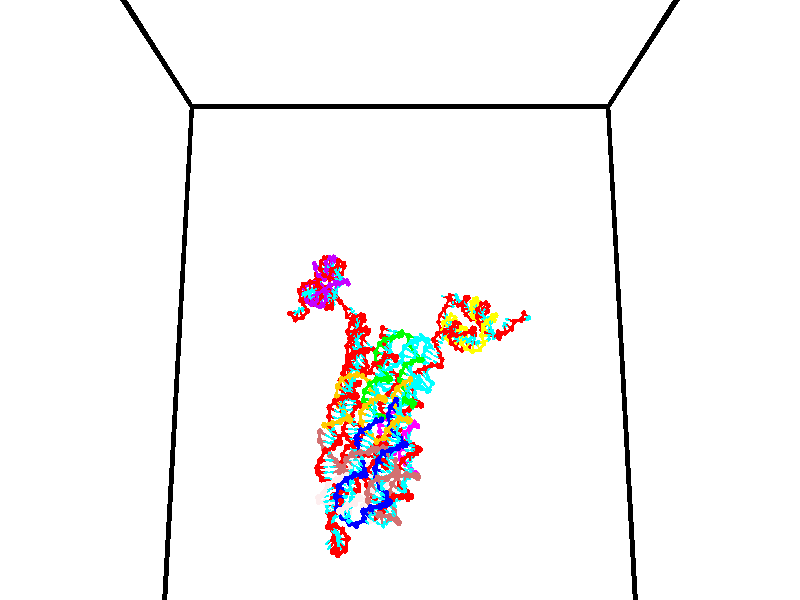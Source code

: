 // switches for output
#declare DRAW_BASES = 1; // possible values are 0, 1; only relevant for DNA ribbons
#declare DRAW_BASES_TYPE = 3; // possible values are 1, 2, 3; only relevant for DNA ribbons
#declare DRAW_FOG = 0; // set to 1 to enable fog

#include "colors.inc"

#include "transforms.inc"
background { rgb <1, 1, 1>}

#default {
   normal{
       ripples 0.25
       frequency 0.20
       turbulence 0.2
       lambda 5
   }
	finish {
		phong 0.1
		phong_size 40.
	}
}

// original window dimensions: 1024x640


// camera settings

camera {
	sky <0, 0.179814, -0.983701>
	up <0, 0.179814, -0.983701>
	right 1.6 * <1, 0, 0>
	location <35, 94.9851, 44.8844>
	look_at <35, 29.7336, 32.9568>
	direction <0, -65.2515, -11.9276>
	angle 67.0682
}


# declare cpy_camera_pos = <35, 94.9851, 44.8844>;
# if (DRAW_FOG = 1)
fog {
	fog_type 2
	up vnormalize(cpy_camera_pos)
	color rgbt<1,1,1,0.3>
	distance 1e-5
	fog_alt 3e-3
	fog_offset 56
}
# end


// LIGHTS

# declare lum = 6;
global_settings {
	ambient_light rgb lum * <0.05, 0.05, 0.05>
	max_trace_level 15
}# declare cpy_direct_light_amount = 0.25;
light_source
{	1000 * <-1, -1.16352, -0.803886>,
	rgb lum * cpy_direct_light_amount
	parallel
}

light_source
{	1000 * <1, 1.16352, 0.803886>,
	rgb lum * cpy_direct_light_amount
	parallel
}

// strand 0

// nucleotide -1

// particle -1
sphere {
	<23.970213, 35.341438, 35.126816> 0.250000
	pigment { color rgbt <1,0,0,0> }
	no_shadow
}
cylinder {
	<24.229874, 35.050861, 35.036591>,  <24.385670, 34.876514, 34.982456>, 0.100000
	pigment { color rgbt <1,0,0,0> }
	no_shadow
}
cylinder {
	<24.229874, 35.050861, 35.036591>,  <23.970213, 35.341438, 35.126816>, 0.100000
	pigment { color rgbt <1,0,0,0> }
	no_shadow
}

// particle -1
sphere {
	<24.229874, 35.050861, 35.036591> 0.100000
	pigment { color rgbt <1,0,0,0> }
	no_shadow
}
sphere {
	0, 1
	scale<0.080000,0.200000,0.300000>
	matrix <0.654262, 0.684496, -0.321568,
		0.387999, 0.061168, 0.919628,
		0.649152, -0.726446, -0.225563,
		24.424620, 34.832928, 34.968922>
	pigment { color rgbt <0,1,1,0> }
	no_shadow
}
cylinder {
	<24.539995, 35.324512, 35.637928>,  <23.970213, 35.341438, 35.126816>, 0.130000
	pigment { color rgbt <1,0,0,0> }
	no_shadow
}

// nucleotide -1

// particle -1
sphere {
	<24.539995, 35.324512, 35.637928> 0.250000
	pigment { color rgbt <1,0,0,0> }
	no_shadow
}
cylinder {
	<24.642431, 35.189529, 35.275593>,  <24.703894, 35.108540, 35.058193>, 0.100000
	pigment { color rgbt <1,0,0,0> }
	no_shadow
}
cylinder {
	<24.642431, 35.189529, 35.275593>,  <24.539995, 35.324512, 35.637928>, 0.100000
	pigment { color rgbt <1,0,0,0> }
	no_shadow
}

// particle -1
sphere {
	<24.642431, 35.189529, 35.275593> 0.100000
	pigment { color rgbt <1,0,0,0> }
	no_shadow
}
sphere {
	0, 1
	scale<0.080000,0.200000,0.300000>
	matrix <0.749790, 0.660792, -0.034198,
		0.610109, -0.670428, 0.422248,
		0.256091, -0.337462, -0.905835,
		24.719259, 35.088291, 35.003841>
	pigment { color rgbt <0,1,1,0> }
	no_shadow
}
cylinder {
	<25.216499, 35.132042, 35.428261>,  <24.539995, 35.324512, 35.637928>, 0.130000
	pigment { color rgbt <1,0,0,0> }
	no_shadow
}

// nucleotide -1

// particle -1
sphere {
	<25.216499, 35.132042, 35.428261> 0.250000
	pigment { color rgbt <1,0,0,0> }
	no_shadow
}
cylinder {
	<25.068705, 35.254345, 35.077263>,  <24.980028, 35.327724, 34.866665>, 0.100000
	pigment { color rgbt <1,0,0,0> }
	no_shadow
}
cylinder {
	<25.068705, 35.254345, 35.077263>,  <25.216499, 35.132042, 35.428261>, 0.100000
	pigment { color rgbt <1,0,0,0> }
	no_shadow
}

// particle -1
sphere {
	<25.068705, 35.254345, 35.077263> 0.100000
	pigment { color rgbt <1,0,0,0> }
	no_shadow
}
sphere {
	0, 1
	scale<0.080000,0.200000,0.300000>
	matrix <0.792699, 0.596460, -0.125951,
		0.484880, -0.742125, -0.462754,
		-0.369486, 0.305754, -0.877494,
		24.957859, 35.346069, 34.814014>
	pigment { color rgbt <0,1,1,0> }
	no_shadow
}
cylinder {
	<25.688211, 34.945179, 34.838615>,  <25.216499, 35.132042, 35.428261>, 0.130000
	pigment { color rgbt <1,0,0,0> }
	no_shadow
}

// nucleotide -1

// particle -1
sphere {
	<25.688211, 34.945179, 34.838615> 0.250000
	pigment { color rgbt <1,0,0,0> }
	no_shadow
}
cylinder {
	<25.445293, 35.261482, 34.807919>,  <25.299543, 35.451263, 34.789501>, 0.100000
	pigment { color rgbt <1,0,0,0> }
	no_shadow
}
cylinder {
	<25.445293, 35.261482, 34.807919>,  <25.688211, 34.945179, 34.838615>, 0.100000
	pigment { color rgbt <1,0,0,0> }
	no_shadow
}

// particle -1
sphere {
	<25.445293, 35.261482, 34.807919> 0.100000
	pigment { color rgbt <1,0,0,0> }
	no_shadow
}
sphere {
	0, 1
	scale<0.080000,0.200000,0.300000>
	matrix <0.792854, 0.609391, 0.005042,
		0.050751, -0.057780, -0.997039,
		-0.607295, 0.790762, -0.076738,
		25.263105, 35.498711, 34.784897>
	pigment { color rgbt <0,1,1,0> }
	no_shadow
}
cylinder {
	<25.250257, 35.214958, 34.262047>,  <25.688211, 34.945179, 34.838615>, 0.130000
	pigment { color rgbt <1,0,0,0> }
	no_shadow
}

// nucleotide -1

// particle -1
sphere {
	<25.250257, 35.214958, 34.262047> 0.250000
	pigment { color rgbt <1,0,0,0> }
	no_shadow
}
cylinder {
	<25.287832, 35.326618, 33.879791>,  <25.310377, 35.393616, 33.650436>, 0.100000
	pigment { color rgbt <1,0,0,0> }
	no_shadow
}
cylinder {
	<25.287832, 35.326618, 33.879791>,  <25.250257, 35.214958, 34.262047>, 0.100000
	pigment { color rgbt <1,0,0,0> }
	no_shadow
}

// particle -1
sphere {
	<25.287832, 35.326618, 33.879791> 0.100000
	pigment { color rgbt <1,0,0,0> }
	no_shadow
}
sphere {
	0, 1
	scale<0.080000,0.200000,0.300000>
	matrix <0.104509, -0.957347, -0.269379,
		-0.990078, -0.074569, -0.119103,
		0.093935, 0.279153, -0.955641,
		25.316013, 35.410366, 33.593098>
	pigment { color rgbt <0,1,1,0> }
	no_shadow
}
cylinder {
	<24.912390, 34.718178, 33.881462>,  <25.250257, 35.214958, 34.262047>, 0.130000
	pigment { color rgbt <1,0,0,0> }
	no_shadow
}

// nucleotide -1

// particle -1
sphere {
	<24.912390, 34.718178, 33.881462> 0.250000
	pigment { color rgbt <1,0,0,0> }
	no_shadow
}
cylinder {
	<25.180948, 34.864986, 33.623928>,  <25.342083, 34.953072, 33.469410>, 0.100000
	pigment { color rgbt <1,0,0,0> }
	no_shadow
}
cylinder {
	<25.180948, 34.864986, 33.623928>,  <24.912390, 34.718178, 33.881462>, 0.100000
	pigment { color rgbt <1,0,0,0> }
	no_shadow
}

// particle -1
sphere {
	<25.180948, 34.864986, 33.623928> 0.100000
	pigment { color rgbt <1,0,0,0> }
	no_shadow
}
sphere {
	0, 1
	scale<0.080000,0.200000,0.300000>
	matrix <0.179273, -0.923388, -0.339433,
		-0.719086, 0.112473, -0.685758,
		0.671398, 0.367020, -0.643833,
		25.382368, 34.975094, 33.430779>
	pigment { color rgbt <0,1,1,0> }
	no_shadow
}
cylinder {
	<24.709389, 34.600945, 33.052120>,  <24.912390, 34.718178, 33.881462>, 0.130000
	pigment { color rgbt <1,0,0,0> }
	no_shadow
}

// nucleotide -1

// particle -1
sphere {
	<24.709389, 34.600945, 33.052120> 0.250000
	pigment { color rgbt <1,0,0,0> }
	no_shadow
}
cylinder {
	<25.089678, 34.621819, 33.174366>,  <25.317852, 34.634342, 33.247715>, 0.100000
	pigment { color rgbt <1,0,0,0> }
	no_shadow
}
cylinder {
	<25.089678, 34.621819, 33.174366>,  <24.709389, 34.600945, 33.052120>, 0.100000
	pigment { color rgbt <1,0,0,0> }
	no_shadow
}

// particle -1
sphere {
	<25.089678, 34.621819, 33.174366> 0.100000
	pigment { color rgbt <1,0,0,0> }
	no_shadow
}
sphere {
	0, 1
	scale<0.080000,0.200000,0.300000>
	matrix <0.161142, -0.925305, -0.343283,
		0.264871, 0.375615, -0.888120,
		0.950724, 0.052188, 0.305614,
		25.374895, 34.637474, 33.266052>
	pigment { color rgbt <0,1,1,0> }
	no_shadow
}
cylinder {
	<25.063341, 34.387627, 32.489628>,  <24.709389, 34.600945, 33.052120>, 0.130000
	pigment { color rgbt <1,0,0,0> }
	no_shadow
}

// nucleotide -1

// particle -1
sphere {
	<25.063341, 34.387627, 32.489628> 0.250000
	pigment { color rgbt <1,0,0,0> }
	no_shadow
}
cylinder {
	<25.302727, 34.311588, 32.800938>,  <25.446358, 34.265965, 32.987724>, 0.100000
	pigment { color rgbt <1,0,0,0> }
	no_shadow
}
cylinder {
	<25.302727, 34.311588, 32.800938>,  <25.063341, 34.387627, 32.489628>, 0.100000
	pigment { color rgbt <1,0,0,0> }
	no_shadow
}

// particle -1
sphere {
	<25.302727, 34.311588, 32.800938> 0.100000
	pigment { color rgbt <1,0,0,0> }
	no_shadow
}
sphere {
	0, 1
	scale<0.080000,0.200000,0.300000>
	matrix <0.217825, -0.896236, -0.386410,
		0.770970, 0.400779, -0.494956,
		0.598463, -0.190096, 0.778271,
		25.482265, 34.254559, 33.034420>
	pigment { color rgbt <0,1,1,0> }
	no_shadow
}
cylinder {
	<25.751026, 34.142387, 32.199989>,  <25.063341, 34.387627, 32.489628>, 0.130000
	pigment { color rgbt <1,0,0,0> }
	no_shadow
}

// nucleotide -1

// particle -1
sphere {
	<25.751026, 34.142387, 32.199989> 0.250000
	pigment { color rgbt <1,0,0,0> }
	no_shadow
}
cylinder {
	<25.739582, 34.029308, 32.583504>,  <25.732716, 33.961460, 32.813610>, 0.100000
	pigment { color rgbt <1,0,0,0> }
	no_shadow
}
cylinder {
	<25.739582, 34.029308, 32.583504>,  <25.751026, 34.142387, 32.199989>, 0.100000
	pigment { color rgbt <1,0,0,0> }
	no_shadow
}

// particle -1
sphere {
	<25.739582, 34.029308, 32.583504> 0.100000
	pigment { color rgbt <1,0,0,0> }
	no_shadow
}
sphere {
	0, 1
	scale<0.080000,0.200000,0.300000>
	matrix <0.287403, -0.921001, -0.262978,
		0.957382, 0.268033, 0.107599,
		-0.028611, -0.282695, 0.958783,
		25.730999, 33.944500, 32.871140>
	pigment { color rgbt <0,1,1,0> }
	no_shadow
}
cylinder {
	<26.415403, 33.743137, 32.186172>,  <25.751026, 34.142387, 32.199989>, 0.130000
	pigment { color rgbt <1,0,0,0> }
	no_shadow
}

// nucleotide -1

// particle -1
sphere {
	<26.415403, 33.743137, 32.186172> 0.250000
	pigment { color rgbt <1,0,0,0> }
	no_shadow
}
cylinder {
	<26.195154, 33.657684, 32.508953>,  <26.063004, 33.606411, 32.702621>, 0.100000
	pigment { color rgbt <1,0,0,0> }
	no_shadow
}
cylinder {
	<26.195154, 33.657684, 32.508953>,  <26.415403, 33.743137, 32.186172>, 0.100000
	pigment { color rgbt <1,0,0,0> }
	no_shadow
}

// particle -1
sphere {
	<26.195154, 33.657684, 32.508953> 0.100000
	pigment { color rgbt <1,0,0,0> }
	no_shadow
}
sphere {
	0, 1
	scale<0.080000,0.200000,0.300000>
	matrix <0.282124, -0.957439, -0.060967,
		0.785632, 0.194091, 0.587461,
		-0.550625, -0.213635, 0.806952,
		26.029966, 33.593594, 32.751038>
	pigment { color rgbt <0,1,1,0> }
	no_shadow
}
cylinder {
	<26.808779, 33.272270, 32.643822>,  <26.415403, 33.743137, 32.186172>, 0.130000
	pigment { color rgbt <1,0,0,0> }
	no_shadow
}

// nucleotide -1

// particle -1
sphere {
	<26.808779, 33.272270, 32.643822> 0.250000
	pigment { color rgbt <1,0,0,0> }
	no_shadow
}
cylinder {
	<26.426472, 33.196201, 32.733574>,  <26.197088, 33.150562, 32.787426>, 0.100000
	pigment { color rgbt <1,0,0,0> }
	no_shadow
}
cylinder {
	<26.426472, 33.196201, 32.733574>,  <26.808779, 33.272270, 32.643822>, 0.100000
	pigment { color rgbt <1,0,0,0> }
	no_shadow
}

// particle -1
sphere {
	<26.426472, 33.196201, 32.733574> 0.100000
	pigment { color rgbt <1,0,0,0> }
	no_shadow
}
sphere {
	0, 1
	scale<0.080000,0.200000,0.300000>
	matrix <0.190466, -0.981479, -0.020531,
		0.224128, 0.023113, 0.974286,
		-0.955766, -0.190170, 0.224379,
		26.139742, 33.139149, 32.800888>
	pigment { color rgbt <0,1,1,0> }
	no_shadow
}
cylinder {
	<26.774681, 32.771191, 33.221188>,  <26.808779, 33.272270, 32.643822>, 0.130000
	pigment { color rgbt <1,0,0,0> }
	no_shadow
}

// nucleotide -1

// particle -1
sphere {
	<26.774681, 32.771191, 33.221188> 0.250000
	pigment { color rgbt <1,0,0,0> }
	no_shadow
}
cylinder {
	<26.406565, 32.755497, 33.065483>,  <26.185696, 32.746082, 32.972061>, 0.100000
	pigment { color rgbt <1,0,0,0> }
	no_shadow
}
cylinder {
	<26.406565, 32.755497, 33.065483>,  <26.774681, 32.771191, 33.221188>, 0.100000
	pigment { color rgbt <1,0,0,0> }
	no_shadow
}

// particle -1
sphere {
	<26.406565, 32.755497, 33.065483> 0.100000
	pigment { color rgbt <1,0,0,0> }
	no_shadow
}
sphere {
	0, 1
	scale<0.080000,0.200000,0.300000>
	matrix <-0.044654, -0.977926, 0.204126,
		-0.388678, 0.205237, 0.898224,
		-0.920291, -0.039230, -0.389263,
		26.130478, 32.743729, 32.948704>
	pigment { color rgbt <0,1,1,0> }
	no_shadow
}
cylinder {
	<26.343771, 32.403835, 33.645309>,  <26.774681, 32.771191, 33.221188>, 0.130000
	pigment { color rgbt <1,0,0,0> }
	no_shadow
}

// nucleotide -1

// particle -1
sphere {
	<26.343771, 32.403835, 33.645309> 0.250000
	pigment { color rgbt <1,0,0,0> }
	no_shadow
}
cylinder {
	<26.167978, 32.367764, 33.287823>,  <26.062502, 32.346119, 33.073330>, 0.100000
	pigment { color rgbt <1,0,0,0> }
	no_shadow
}
cylinder {
	<26.167978, 32.367764, 33.287823>,  <26.343771, 32.403835, 33.645309>, 0.100000
	pigment { color rgbt <1,0,0,0> }
	no_shadow
}

// particle -1
sphere {
	<26.167978, 32.367764, 33.287823> 0.100000
	pigment { color rgbt <1,0,0,0> }
	no_shadow
}
sphere {
	0, 1
	scale<0.080000,0.200000,0.300000>
	matrix <-0.084665, -0.986359, 0.141163,
		-0.894252, 0.137705, 0.425853,
		-0.439483, -0.090181, -0.893713,
		26.036133, 32.340710, 33.019711>
	pigment { color rgbt <0,1,1,0> }
	no_shadow
}
cylinder {
	<25.844694, 31.969881, 33.732418>,  <26.343771, 32.403835, 33.645309>, 0.130000
	pigment { color rgbt <1,0,0,0> }
	no_shadow
}

// nucleotide -1

// particle -1
sphere {
	<25.844694, 31.969881, 33.732418> 0.250000
	pigment { color rgbt <1,0,0,0> }
	no_shadow
}
cylinder {
	<25.905670, 31.945486, 33.337845>,  <25.942257, 31.930849, 33.101101>, 0.100000
	pigment { color rgbt <1,0,0,0> }
	no_shadow
}
cylinder {
	<25.905670, 31.945486, 33.337845>,  <25.844694, 31.969881, 33.732418>, 0.100000
	pigment { color rgbt <1,0,0,0> }
	no_shadow
}

// particle -1
sphere {
	<25.905670, 31.945486, 33.337845> 0.100000
	pigment { color rgbt <1,0,0,0> }
	no_shadow
}
sphere {
	0, 1
	scale<0.080000,0.200000,0.300000>
	matrix <-0.164666, -0.985711, 0.035494,
		-0.974498, 0.157021, -0.160305,
		0.152441, -0.060985, -0.986429,
		25.951403, 31.927191, 33.041916>
	pigment { color rgbt <0,1,1,0> }
	no_shadow
}
cylinder {
	<25.337809, 31.443266, 33.511238>,  <25.844694, 31.969881, 33.732418>, 0.130000
	pigment { color rgbt <1,0,0,0> }
	no_shadow
}

// nucleotide -1

// particle -1
sphere {
	<25.337809, 31.443266, 33.511238> 0.250000
	pigment { color rgbt <1,0,0,0> }
	no_shadow
}
cylinder {
	<25.608147, 31.485189, 33.219418>,  <25.770350, 31.510344, 33.044327>, 0.100000
	pigment { color rgbt <1,0,0,0> }
	no_shadow
}
cylinder {
	<25.608147, 31.485189, 33.219418>,  <25.337809, 31.443266, 33.511238>, 0.100000
	pigment { color rgbt <1,0,0,0> }
	no_shadow
}

// particle -1
sphere {
	<25.608147, 31.485189, 33.219418> 0.100000
	pigment { color rgbt <1,0,0,0> }
	no_shadow
}
sphere {
	0, 1
	scale<0.080000,0.200000,0.300000>
	matrix <0.022602, -0.992320, -0.121617,
		-0.736695, 0.065705, -0.673025,
		0.675847, 0.104807, -0.729552,
		25.810902, 31.516632, 33.000553>
	pigment { color rgbt <0,1,1,0> }
	no_shadow
}
cylinder {
	<25.080217, 31.000446, 32.937347>,  <25.337809, 31.443266, 33.511238>, 0.130000
	pigment { color rgbt <1,0,0,0> }
	no_shadow
}

// nucleotide -1

// particle -1
sphere {
	<25.080217, 31.000446, 32.937347> 0.250000
	pigment { color rgbt <1,0,0,0> }
	no_shadow
}
cylinder {
	<25.466698, 31.060677, 32.853649>,  <25.698586, 31.096815, 32.803429>, 0.100000
	pigment { color rgbt <1,0,0,0> }
	no_shadow
}
cylinder {
	<25.466698, 31.060677, 32.853649>,  <25.080217, 31.000446, 32.937347>, 0.100000
	pigment { color rgbt <1,0,0,0> }
	no_shadow
}

// particle -1
sphere {
	<25.466698, 31.060677, 32.853649> 0.100000
	pigment { color rgbt <1,0,0,0> }
	no_shadow
}
sphere {
	0, 1
	scale<0.080000,0.200000,0.300000>
	matrix <0.091220, -0.958864, -0.268809,
		-0.241114, 0.240636, -0.940191,
		0.966200, 0.150578, -0.209244,
		25.756557, 31.105850, 32.790874>
	pigment { color rgbt <0,1,1,0> }
	no_shadow
}
cylinder {
	<25.266657, 30.706545, 32.262592>,  <25.080217, 31.000446, 32.937347>, 0.130000
	pigment { color rgbt <1,0,0,0> }
	no_shadow
}

// nucleotide -1

// particle -1
sphere {
	<25.266657, 30.706545, 32.262592> 0.250000
	pigment { color rgbt <1,0,0,0> }
	no_shadow
}
cylinder {
	<25.602753, 30.733210, 32.477833>,  <25.804409, 30.749208, 32.606979>, 0.100000
	pigment { color rgbt <1,0,0,0> }
	no_shadow
}
cylinder {
	<25.602753, 30.733210, 32.477833>,  <25.266657, 30.706545, 32.262592>, 0.100000
	pigment { color rgbt <1,0,0,0> }
	no_shadow
}

// particle -1
sphere {
	<25.602753, 30.733210, 32.477833> 0.100000
	pigment { color rgbt <1,0,0,0> }
	no_shadow
}
sphere {
	0, 1
	scale<0.080000,0.200000,0.300000>
	matrix <0.210113, -0.954903, -0.209790,
		0.499852, 0.289336, -0.816353,
		0.840238, 0.066662, 0.538104,
		25.854824, 30.753208, 32.639263>
	pigment { color rgbt <0,1,1,0> }
	no_shadow
}
cylinder {
	<25.735140, 30.279230, 31.867701>,  <25.266657, 30.706545, 32.262592>, 0.130000
	pigment { color rgbt <1,0,0,0> }
	no_shadow
}

// nucleotide -1

// particle -1
sphere {
	<25.735140, 30.279230, 31.867701> 0.250000
	pigment { color rgbt <1,0,0,0> }
	no_shadow
}
cylinder {
	<25.939592, 30.322800, 32.208729>,  <26.062263, 30.348942, 32.413345>, 0.100000
	pigment { color rgbt <1,0,0,0> }
	no_shadow
}
cylinder {
	<25.939592, 30.322800, 32.208729>,  <25.735140, 30.279230, 31.867701>, 0.100000
	pigment { color rgbt <1,0,0,0> }
	no_shadow
}

// particle -1
sphere {
	<25.939592, 30.322800, 32.208729> 0.100000
	pigment { color rgbt <1,0,0,0> }
	no_shadow
}
sphere {
	0, 1
	scale<0.080000,0.200000,0.300000>
	matrix <0.300322, -0.952047, -0.058416,
		0.805326, 0.285904, -0.519336,
		0.511133, 0.108925, 0.852571,
		26.092932, 30.355476, 32.464500>
	pigment { color rgbt <0,1,1,0> }
	no_shadow
}
cylinder {
	<26.352285, 30.053267, 31.632826>,  <25.735140, 30.279230, 31.867701>, 0.130000
	pigment { color rgbt <1,0,0,0> }
	no_shadow
}

// nucleotide -1

// particle -1
sphere {
	<26.352285, 30.053267, 31.632826> 0.250000
	pigment { color rgbt <1,0,0,0> }
	no_shadow
}
cylinder {
	<26.376642, 30.046803, 32.032032>,  <26.391256, 30.042925, 32.271557>, 0.100000
	pigment { color rgbt <1,0,0,0> }
	no_shadow
}
cylinder {
	<26.376642, 30.046803, 32.032032>,  <26.352285, 30.053267, 31.632826>, 0.100000
	pigment { color rgbt <1,0,0,0> }
	no_shadow
}

// particle -1
sphere {
	<26.376642, 30.046803, 32.032032> 0.100000
	pigment { color rgbt <1,0,0,0> }
	no_shadow
}
sphere {
	0, 1
	scale<0.080000,0.200000,0.300000>
	matrix <0.595166, -0.802089, -0.049301,
		0.801292, 0.596986, -0.039224,
		0.060893, -0.016159, 0.998013,
		26.394911, 30.041954, 32.331436>
	pigment { color rgbt <0,1,1,0> }
	no_shadow
}
cylinder {
	<27.084826, 29.904625, 31.770609>,  <26.352285, 30.053267, 31.632826>, 0.130000
	pigment { color rgbt <1,0,0,0> }
	no_shadow
}

// nucleotide -1

// particle -1
sphere {
	<27.084826, 29.904625, 31.770609> 0.250000
	pigment { color rgbt <1,0,0,0> }
	no_shadow
}
cylinder {
	<26.863842, 29.796133, 32.085880>,  <26.731253, 29.731037, 32.275043>, 0.100000
	pigment { color rgbt <1,0,0,0> }
	no_shadow
}
cylinder {
	<26.863842, 29.796133, 32.085880>,  <27.084826, 29.904625, 31.770609>, 0.100000
	pigment { color rgbt <1,0,0,0> }
	no_shadow
}

// particle -1
sphere {
	<26.863842, 29.796133, 32.085880> 0.100000
	pigment { color rgbt <1,0,0,0> }
	no_shadow
}
sphere {
	0, 1
	scale<0.080000,0.200000,0.300000>
	matrix <0.467617, -0.883613, 0.023696,
		0.690017, 0.381656, 0.614992,
		-0.552459, -0.271230, 0.788177,
		26.698105, 29.714764, 32.322334>
	pigment { color rgbt <0,1,1,0> }
	no_shadow
}
cylinder {
	<27.494396, 29.500143, 32.067745>,  <27.084826, 29.904625, 31.770609>, 0.130000
	pigment { color rgbt <1,0,0,0> }
	no_shadow
}

// nucleotide -1

// particle -1
sphere {
	<27.494396, 29.500143, 32.067745> 0.250000
	pigment { color rgbt <1,0,0,0> }
	no_shadow
}
cylinder {
	<27.161690, 29.433319, 32.279503>,  <26.962067, 29.393225, 32.406555>, 0.100000
	pigment { color rgbt <1,0,0,0> }
	no_shadow
}
cylinder {
	<27.161690, 29.433319, 32.279503>,  <27.494396, 29.500143, 32.067745>, 0.100000
	pigment { color rgbt <1,0,0,0> }
	no_shadow
}

// particle -1
sphere {
	<27.161690, 29.433319, 32.279503> 0.100000
	pigment { color rgbt <1,0,0,0> }
	no_shadow
}
sphere {
	0, 1
	scale<0.080000,0.200000,0.300000>
	matrix <0.327644, -0.917563, 0.225229,
		0.448122, 0.360790, 0.817935,
		-0.831767, -0.167061, 0.529391,
		26.912159, 29.383202, 32.438320>
	pigment { color rgbt <0,1,1,0> }
	no_shadow
}
cylinder {
	<27.677767, 29.266611, 32.766777>,  <27.494396, 29.500143, 32.067745>, 0.130000
	pigment { color rgbt <1,0,0,0> }
	no_shadow
}

// nucleotide -1

// particle -1
sphere {
	<27.677767, 29.266611, 32.766777> 0.250000
	pigment { color rgbt <1,0,0,0> }
	no_shadow
}
cylinder {
	<27.317890, 29.124685, 32.665062>,  <27.101965, 29.039530, 32.604034>, 0.100000
	pigment { color rgbt <1,0,0,0> }
	no_shadow
}
cylinder {
	<27.317890, 29.124685, 32.665062>,  <27.677767, 29.266611, 32.766777>, 0.100000
	pigment { color rgbt <1,0,0,0> }
	no_shadow
}

// particle -1
sphere {
	<27.317890, 29.124685, 32.665062> 0.100000
	pigment { color rgbt <1,0,0,0> }
	no_shadow
}
sphere {
	0, 1
	scale<0.080000,0.200000,0.300000>
	matrix <0.260875, -0.904084, 0.338492,
		-0.349998, 0.238202, 0.905959,
		-0.899692, -0.354814, -0.254287,
		27.047983, 29.018242, 32.588776>
	pigment { color rgbt <0,1,1,0> }
	no_shadow
}
cylinder {
	<27.467102, 28.954853, 33.295181>,  <27.677767, 29.266611, 32.766777>, 0.130000
	pigment { color rgbt <1,0,0,0> }
	no_shadow
}

// nucleotide -1

// particle -1
sphere {
	<27.467102, 28.954853, 33.295181> 0.250000
	pigment { color rgbt <1,0,0,0> }
	no_shadow
}
cylinder {
	<27.273359, 28.796839, 32.982937>,  <27.157114, 28.702030, 32.795589>, 0.100000
	pigment { color rgbt <1,0,0,0> }
	no_shadow
}
cylinder {
	<27.273359, 28.796839, 32.982937>,  <27.467102, 28.954853, 33.295181>, 0.100000
	pigment { color rgbt <1,0,0,0> }
	no_shadow
}

// particle -1
sphere {
	<27.273359, 28.796839, 32.982937> 0.100000
	pigment { color rgbt <1,0,0,0> }
	no_shadow
}
sphere {
	0, 1
	scale<0.080000,0.200000,0.300000>
	matrix <0.207203, -0.918666, 0.336333,
		-0.849980, 0.001161, 0.526814,
		-0.484356, -0.395033, -0.780607,
		27.128052, 28.678329, 32.748756>
	pigment { color rgbt <0,1,1,0> }
	no_shadow
}
cylinder {
	<27.388485, 28.277969, 33.481358>,  <27.467102, 28.954853, 33.295181>, 0.130000
	pigment { color rgbt <1,0,0,0> }
	no_shadow
}

// nucleotide -1

// particle -1
sphere {
	<27.388485, 28.277969, 33.481358> 0.250000
	pigment { color rgbt <1,0,0,0> }
	no_shadow
}
cylinder {
	<27.280756, 28.215931, 33.101166>,  <27.216120, 28.178709, 32.873051>, 0.100000
	pigment { color rgbt <1,0,0,0> }
	no_shadow
}
cylinder {
	<27.280756, 28.215931, 33.101166>,  <27.388485, 28.277969, 33.481358>, 0.100000
	pigment { color rgbt <1,0,0,0> }
	no_shadow
}

// particle -1
sphere {
	<27.280756, 28.215931, 33.101166> 0.100000
	pigment { color rgbt <1,0,0,0> }
	no_shadow
}
sphere {
	0, 1
	scale<0.080000,0.200000,0.300000>
	matrix <0.116396, -0.984954, 0.127739,
		-0.955991, -0.076229, 0.283322,
		-0.269322, -0.155095, -0.950480,
		27.199959, 28.169403, 32.816021>
	pigment { color rgbt <0,1,1,0> }
	no_shadow
}
cylinder {
	<26.710693, 27.828712, 33.451851>,  <27.388485, 28.277969, 33.481358>, 0.130000
	pigment { color rgbt <1,0,0,0> }
	no_shadow
}

// nucleotide -1

// particle -1
sphere {
	<26.710693, 27.828712, 33.451851> 0.250000
	pigment { color rgbt <1,0,0,0> }
	no_shadow
}
cylinder {
	<26.977335, 27.805077, 33.154625>,  <27.137320, 27.790895, 32.976288>, 0.100000
	pigment { color rgbt <1,0,0,0> }
	no_shadow
}
cylinder {
	<26.977335, 27.805077, 33.154625>,  <26.710693, 27.828712, 33.451851>, 0.100000
	pigment { color rgbt <1,0,0,0> }
	no_shadow
}

// particle -1
sphere {
	<26.977335, 27.805077, 33.154625> 0.100000
	pigment { color rgbt <1,0,0,0> }
	no_shadow
}
sphere {
	0, 1
	scale<0.080000,0.200000,0.300000>
	matrix <0.002002, -0.996707, 0.081058,
		-0.745410, -0.055521, -0.664289,
		0.666603, -0.059092, -0.743067,
		27.177317, 27.787350, 32.931705>
	pigment { color rgbt <0,1,1,0> }
	no_shadow
}
cylinder {
	<26.566536, 27.291054, 33.067680>,  <26.710693, 27.828712, 33.451851>, 0.130000
	pigment { color rgbt <1,0,0,0> }
	no_shadow
}

// nucleotide -1

// particle -1
sphere {
	<26.566536, 27.291054, 33.067680> 0.250000
	pigment { color rgbt <1,0,0,0> }
	no_shadow
}
cylinder {
	<26.944550, 27.350546, 32.951206>,  <27.171358, 27.386240, 32.881321>, 0.100000
	pigment { color rgbt <1,0,0,0> }
	no_shadow
}
cylinder {
	<26.944550, 27.350546, 32.951206>,  <26.566536, 27.291054, 33.067680>, 0.100000
	pigment { color rgbt <1,0,0,0> }
	no_shadow
}

// particle -1
sphere {
	<26.944550, 27.350546, 32.951206> 0.100000
	pigment { color rgbt <1,0,0,0> }
	no_shadow
}
sphere {
	0, 1
	scale<0.080000,0.200000,0.300000>
	matrix <0.106513, -0.982014, -0.155894,
		-0.309137, 0.116309, -0.943878,
		0.945034, 0.148728, -0.291189,
		27.228060, 27.395164, 32.863850>
	pigment { color rgbt <0,1,1,0> }
	no_shadow
}
cylinder {
	<26.846951, 26.987703, 32.369156>,  <26.566536, 27.291054, 33.067680>, 0.130000
	pigment { color rgbt <1,0,0,0> }
	no_shadow
}

// nucleotide -1

// particle -1
sphere {
	<26.846951, 26.987703, 32.369156> 0.250000
	pigment { color rgbt <1,0,0,0> }
	no_shadow
}
cylinder {
	<27.151024, 27.014320, 32.627674>,  <27.333467, 27.030291, 32.782784>, 0.100000
	pigment { color rgbt <1,0,0,0> }
	no_shadow
}
cylinder {
	<27.151024, 27.014320, 32.627674>,  <26.846951, 26.987703, 32.369156>, 0.100000
	pigment { color rgbt <1,0,0,0> }
	no_shadow
}

// particle -1
sphere {
	<27.151024, 27.014320, 32.627674> 0.100000
	pigment { color rgbt <1,0,0,0> }
	no_shadow
}
sphere {
	0, 1
	scale<0.080000,0.200000,0.300000>
	matrix <0.282074, -0.929904, -0.236037,
		0.585282, 0.361733, -0.725668,
		0.760184, 0.066543, 0.646291,
		27.379080, 27.034283, 32.821560>
	pigment { color rgbt <0,1,1,0> }
	no_shadow
}
cylinder {
	<26.492729, 26.750465, 31.745142>,  <26.846951, 26.987703, 32.369156>, 0.130000
	pigment { color rgbt <1,0,0,0> }
	no_shadow
}

// nucleotide -1

// particle -1
sphere {
	<26.492729, 26.750465, 31.745142> 0.250000
	pigment { color rgbt <1,0,0,0> }
	no_shadow
}
cylinder {
	<26.100040, 26.825340, 31.758926>,  <25.864428, 26.870264, 31.767197>, 0.100000
	pigment { color rgbt <1,0,0,0> }
	no_shadow
}
cylinder {
	<26.100040, 26.825340, 31.758926>,  <26.492729, 26.750465, 31.745142>, 0.100000
	pigment { color rgbt <1,0,0,0> }
	no_shadow
}

// particle -1
sphere {
	<26.100040, 26.825340, 31.758926> 0.100000
	pigment { color rgbt <1,0,0,0> }
	no_shadow
}
sphere {
	0, 1
	scale<0.080000,0.200000,0.300000>
	matrix <-0.045419, -0.054576, -0.997476,
		-0.184834, -0.980807, 0.062080,
		-0.981719, 0.187187, 0.034460,
		25.805525, 26.881496, 31.769264>
	pigment { color rgbt <0,1,1,0> }
	no_shadow
}
cylinder {
	<26.027111, 26.136982, 31.523180>,  <26.492729, 26.750465, 31.745142>, 0.130000
	pigment { color rgbt <1,0,0,0> }
	no_shadow
}

// nucleotide -1

// particle -1
sphere {
	<26.027111, 26.136982, 31.523180> 0.250000
	pigment { color rgbt <1,0,0,0> }
	no_shadow
}
cylinder {
	<25.896345, 26.508280, 31.452198>,  <25.817884, 26.731058, 31.409609>, 0.100000
	pigment { color rgbt <1,0,0,0> }
	no_shadow
}
cylinder {
	<25.896345, 26.508280, 31.452198>,  <26.027111, 26.136982, 31.523180>, 0.100000
	pigment { color rgbt <1,0,0,0> }
	no_shadow
}

// particle -1
sphere {
	<25.896345, 26.508280, 31.452198> 0.100000
	pigment { color rgbt <1,0,0,0> }
	no_shadow
}
sphere {
	0, 1
	scale<0.080000,0.200000,0.300000>
	matrix <0.109192, -0.149413, -0.982727,
		-0.938724, -0.340646, -0.052511,
		-0.326916, 0.928244, -0.177453,
		25.798271, 26.786753, 31.398962>
	pigment { color rgbt <0,1,1,0> }
	no_shadow
}
cylinder {
	<25.277405, 26.239216, 31.116497>,  <26.027111, 26.136982, 31.523180>, 0.130000
	pigment { color rgbt <1,0,0,0> }
	no_shadow
}

// nucleotide -1

// particle -1
sphere {
	<25.277405, 26.239216, 31.116497> 0.250000
	pigment { color rgbt <1,0,0,0> }
	no_shadow
}
cylinder {
	<25.529604, 26.536289, 31.026258>,  <25.680923, 26.714533, 30.972115>, 0.100000
	pigment { color rgbt <1,0,0,0> }
	no_shadow
}
cylinder {
	<25.529604, 26.536289, 31.026258>,  <25.277405, 26.239216, 31.116497>, 0.100000
	pigment { color rgbt <1,0,0,0> }
	no_shadow
}

// particle -1
sphere {
	<25.529604, 26.536289, 31.026258> 0.100000
	pigment { color rgbt <1,0,0,0> }
	no_shadow
}
sphere {
	0, 1
	scale<0.080000,0.200000,0.300000>
	matrix <-0.121388, -0.192722, -0.973716,
		-0.766641, 0.641310, -0.031358,
		0.630498, 0.742684, -0.225596,
		25.718754, 26.759094, 30.958580>
	pigment { color rgbt <0,1,1,0> }
	no_shadow
}
cylinder {
	<25.033482, 26.657009, 30.593733>,  <25.277405, 26.239216, 31.116497>, 0.130000
	pigment { color rgbt <1,0,0,0> }
	no_shadow
}

// nucleotide -1

// particle -1
sphere {
	<25.033482, 26.657009, 30.593733> 0.250000
	pigment { color rgbt <1,0,0,0> }
	no_shadow
}
cylinder {
	<25.430681, 26.609770, 30.594669>,  <25.669001, 26.581427, 30.595232>, 0.100000
	pigment { color rgbt <1,0,0,0> }
	no_shadow
}
cylinder {
	<25.430681, 26.609770, 30.594669>,  <25.033482, 26.657009, 30.593733>, 0.100000
	pigment { color rgbt <1,0,0,0> }
	no_shadow
}

// particle -1
sphere {
	<25.430681, 26.609770, 30.594669> 0.100000
	pigment { color rgbt <1,0,0,0> }
	no_shadow
}
sphere {
	0, 1
	scale<0.080000,0.200000,0.300000>
	matrix <-0.040700, -0.360701, -0.931793,
		0.110889, 0.925174, -0.362983,
		0.992999, -0.118099, 0.002343,
		25.728580, 26.574341, 30.595373>
	pigment { color rgbt <0,1,1,0> }
	no_shadow
}
cylinder {
	<25.459053, 27.020397, 30.042599>,  <25.033482, 26.657009, 30.593733>, 0.130000
	pigment { color rgbt <1,0,0,0> }
	no_shadow
}

// nucleotide -1

// particle -1
sphere {
	<25.459053, 27.020397, 30.042599> 0.250000
	pigment { color rgbt <1,0,0,0> }
	no_shadow
}
cylinder {
	<25.611219, 26.665194, 30.145924>,  <25.702518, 26.452072, 30.207920>, 0.100000
	pigment { color rgbt <1,0,0,0> }
	no_shadow
}
cylinder {
	<25.611219, 26.665194, 30.145924>,  <25.459053, 27.020397, 30.042599>, 0.100000
	pigment { color rgbt <1,0,0,0> }
	no_shadow
}

// particle -1
sphere {
	<25.611219, 26.665194, 30.145924> 0.100000
	pigment { color rgbt <1,0,0,0> }
	no_shadow
}
sphere {
	0, 1
	scale<0.080000,0.200000,0.300000>
	matrix <0.027766, -0.268222, -0.962957,
		0.924398, 0.373497, -0.077380,
		0.380416, -0.888007, 0.258315,
		25.725344, 26.398792, 30.223417>
	pigment { color rgbt <0,1,1,0> }
	no_shadow
}
cylinder {
	<25.415625, 27.783754, 30.144291>,  <25.459053, 27.020397, 30.042599>, 0.130000
	pigment { color rgbt <1,0,0,0> }
	no_shadow
}

// nucleotide -1

// particle -1
sphere {
	<25.415625, 27.783754, 30.144291> 0.250000
	pigment { color rgbt <1,0,0,0> }
	no_shadow
}
cylinder {
	<25.755018, 27.660173, 30.316162>,  <25.958654, 27.586025, 30.419285>, 0.100000
	pigment { color rgbt <1,0,0,0> }
	no_shadow
}
cylinder {
	<25.755018, 27.660173, 30.316162>,  <25.415625, 27.783754, 30.144291>, 0.100000
	pigment { color rgbt <1,0,0,0> }
	no_shadow
}

// particle -1
sphere {
	<25.755018, 27.660173, 30.316162> 0.100000
	pigment { color rgbt <1,0,0,0> }
	no_shadow
}
sphere {
	0, 1
	scale<0.080000,0.200000,0.300000>
	matrix <0.513505, 0.677023, -0.527212,
		-0.128018, 0.667973, 0.733092,
		0.848483, -0.308954, 0.429678,
		26.009563, 27.567488, 30.445066>
	pigment { color rgbt <0,1,1,0> }
	no_shadow
}
cylinder {
	<25.789055, 28.228777, 30.708439>,  <25.415625, 27.783754, 30.144291>, 0.130000
	pigment { color rgbt <1,0,0,0> }
	no_shadow
}

// nucleotide -1

// particle -1
sphere {
	<25.789055, 28.228777, 30.708439> 0.250000
	pigment { color rgbt <1,0,0,0> }
	no_shadow
}
cylinder {
	<25.972244, 28.030907, 30.412991>,  <26.082157, 27.912184, 30.235722>, 0.100000
	pigment { color rgbt <1,0,0,0> }
	no_shadow
}
cylinder {
	<25.972244, 28.030907, 30.412991>,  <25.789055, 28.228777, 30.708439>, 0.100000
	pigment { color rgbt <1,0,0,0> }
	no_shadow
}

// particle -1
sphere {
	<25.972244, 28.030907, 30.412991> 0.100000
	pigment { color rgbt <1,0,0,0> }
	no_shadow
}
sphere {
	0, 1
	scale<0.080000,0.200000,0.300000>
	matrix <0.356418, 0.863344, -0.357215,
		0.814388, -0.099663, 0.571700,
		0.457973, -0.494675, -0.738619,
		26.109636, 27.882504, 30.191404>
	pigment { color rgbt <0,1,1,0> }
	no_shadow
}
cylinder {
	<26.516174, 28.416574, 30.704731>,  <25.789055, 28.228777, 30.708439>, 0.130000
	pigment { color rgbt <1,0,0,0> }
	no_shadow
}

// nucleotide -1

// particle -1
sphere {
	<26.516174, 28.416574, 30.704731> 0.250000
	pigment { color rgbt <1,0,0,0> }
	no_shadow
}
cylinder {
	<26.381182, 28.341959, 30.335665>,  <26.300186, 28.297190, 30.114225>, 0.100000
	pigment { color rgbt <1,0,0,0> }
	no_shadow
}
cylinder {
	<26.381182, 28.341959, 30.335665>,  <26.516174, 28.416574, 30.704731>, 0.100000
	pigment { color rgbt <1,0,0,0> }
	no_shadow
}

// particle -1
sphere {
	<26.381182, 28.341959, 30.335665> 0.100000
	pigment { color rgbt <1,0,0,0> }
	no_shadow
}
sphere {
	0, 1
	scale<0.080000,0.200000,0.300000>
	matrix <0.472727, 0.814023, -0.337484,
		0.814023, -0.550063, -0.186538,
		0.337484, 0.186538, 0.922664,
		26.279936, 28.285997, 30.058867>
	pigment { color rgbt <0,1,1,0> }
	no_shadow
}
cylinder {
	<26.984831, 28.265160, 30.235592>,  <26.516174, 28.416574, 30.704731>, 0.130000
	pigment { color rgbt <1,0,0,0> }
	no_shadow
}

// nucleotide -1

// particle -1
sphere {
	<26.984831, 28.265160, 30.235592> 0.250000
	pigment { color rgbt <1,0,0,0> }
	no_shadow
}
cylinder {
	<26.678719, 28.458706, 30.065783>,  <26.495050, 28.574833, 29.963898>, 0.100000
	pigment { color rgbt <1,0,0,0> }
	no_shadow
}
cylinder {
	<26.678719, 28.458706, 30.065783>,  <26.984831, 28.265160, 30.235592>, 0.100000
	pigment { color rgbt <1,0,0,0> }
	no_shadow
}

// particle -1
sphere {
	<26.678719, 28.458706, 30.065783> 0.100000
	pigment { color rgbt <1,0,0,0> }
	no_shadow
}
sphere {
	0, 1
	scale<0.080000,0.200000,0.300000>
	matrix <0.528909, 0.848567, 0.013728,
		0.366878, -0.214027, -0.905314,
		-0.765281, 0.483866, -0.424521,
		26.449135, 28.603865, 29.938427>
	pigment { color rgbt <0,1,1,0> }
	no_shadow
}
cylinder {
	<27.292334, 28.703548, 29.692425>,  <26.984831, 28.265160, 30.235592>, 0.130000
	pigment { color rgbt <1,0,0,0> }
	no_shadow
}

// nucleotide -1

// particle -1
sphere {
	<27.292334, 28.703548, 29.692425> 0.250000
	pigment { color rgbt <1,0,0,0> }
	no_shadow
}
cylinder {
	<26.949331, 28.884024, 29.791309>,  <26.743530, 28.992308, 29.850639>, 0.100000
	pigment { color rgbt <1,0,0,0> }
	no_shadow
}
cylinder {
	<26.949331, 28.884024, 29.791309>,  <27.292334, 28.703548, 29.692425>, 0.100000
	pigment { color rgbt <1,0,0,0> }
	no_shadow
}

// particle -1
sphere {
	<26.949331, 28.884024, 29.791309> 0.100000
	pigment { color rgbt <1,0,0,0> }
	no_shadow
}
sphere {
	0, 1
	scale<0.080000,0.200000,0.300000>
	matrix <0.435720, 0.892402, -0.117335,
		-0.273551, 0.007099, -0.961831,
		-0.857507, 0.451186, 0.247211,
		26.692080, 29.019379, 29.865473>
	pigment { color rgbt <0,1,1,0> }
	no_shadow
}
cylinder {
	<27.280941, 29.291428, 29.241802>,  <27.292334, 28.703548, 29.692425>, 0.130000
	pigment { color rgbt <1,0,0,0> }
	no_shadow
}

// nucleotide -1

// particle -1
sphere {
	<27.280941, 29.291428, 29.241802> 0.250000
	pigment { color rgbt <1,0,0,0> }
	no_shadow
}
cylinder {
	<27.049494, 29.362705, 29.560160>,  <26.910625, 29.405472, 29.751175>, 0.100000
	pigment { color rgbt <1,0,0,0> }
	no_shadow
}
cylinder {
	<27.049494, 29.362705, 29.560160>,  <27.280941, 29.291428, 29.241802>, 0.100000
	pigment { color rgbt <1,0,0,0> }
	no_shadow
}

// particle -1
sphere {
	<27.049494, 29.362705, 29.560160> 0.100000
	pigment { color rgbt <1,0,0,0> }
	no_shadow
}
sphere {
	0, 1
	scale<0.080000,0.200000,0.300000>
	matrix <0.375119, 0.924646, 0.065690,
		-0.724214, 0.336564, -0.601862,
		-0.578619, 0.178196, 0.795894,
		26.875908, 29.416164, 29.798927>
	pigment { color rgbt <0,1,1,0> }
	no_shadow
}
cylinder {
	<26.970047, 29.925709, 29.014557>,  <27.280941, 29.291428, 29.241802>, 0.130000
	pigment { color rgbt <1,0,0,0> }
	no_shadow
}

// nucleotide -1

// particle -1
sphere {
	<26.970047, 29.925709, 29.014557> 0.250000
	pigment { color rgbt <1,0,0,0> }
	no_shadow
}
cylinder {
	<26.929731, 29.876905, 29.409515>,  <26.905542, 29.847624, 29.646490>, 0.100000
	pigment { color rgbt <1,0,0,0> }
	no_shadow
}
cylinder {
	<26.929731, 29.876905, 29.409515>,  <26.970047, 29.925709, 29.014557>, 0.100000
	pigment { color rgbt <1,0,0,0> }
	no_shadow
}

// particle -1
sphere {
	<26.929731, 29.876905, 29.409515> 0.100000
	pigment { color rgbt <1,0,0,0> }
	no_shadow
}
sphere {
	0, 1
	scale<0.080000,0.200000,0.300000>
	matrix <0.339158, 0.928792, 0.149385,
		-0.935314, 0.349941, -0.052233,
		-0.100789, -0.122007, 0.987399,
		26.899494, 29.840303, 29.705734>
	pigment { color rgbt <0,1,1,0> }
	no_shadow
}
cylinder {
	<26.656248, 30.492245, 29.176579>,  <26.970047, 29.925709, 29.014557>, 0.130000
	pigment { color rgbt <1,0,0,0> }
	no_shadow
}

// nucleotide -1

// particle -1
sphere {
	<26.656248, 30.492245, 29.176579> 0.250000
	pigment { color rgbt <1,0,0,0> }
	no_shadow
}
cylinder {
	<26.778635, 30.362627, 29.534658>,  <26.852066, 30.284857, 29.749506>, 0.100000
	pigment { color rgbt <1,0,0,0> }
	no_shadow
}
cylinder {
	<26.778635, 30.362627, 29.534658>,  <26.656248, 30.492245, 29.176579>, 0.100000
	pigment { color rgbt <1,0,0,0> }
	no_shadow
}

// particle -1
sphere {
	<26.778635, 30.362627, 29.534658> 0.100000
	pigment { color rgbt <1,0,0,0> }
	no_shadow
}
sphere {
	0, 1
	scale<0.080000,0.200000,0.300000>
	matrix <0.222456, 0.938597, 0.263723,
		-0.925688, 0.118452, 0.359264,
		0.305965, -0.324045, 0.895198,
		26.870424, 30.265413, 29.803219>
	pigment { color rgbt <0,1,1,0> }
	no_shadow
}
cylinder {
	<26.388054, 30.935219, 29.659384>,  <26.656248, 30.492245, 29.176579>, 0.130000
	pigment { color rgbt <1,0,0,0> }
	no_shadow
}

// nucleotide -1

// particle -1
sphere {
	<26.388054, 30.935219, 29.659384> 0.250000
	pigment { color rgbt <1,0,0,0> }
	no_shadow
}
cylinder {
	<26.678675, 30.761530, 29.872393>,  <26.853046, 30.657316, 30.000198>, 0.100000
	pigment { color rgbt <1,0,0,0> }
	no_shadow
}
cylinder {
	<26.678675, 30.761530, 29.872393>,  <26.388054, 30.935219, 29.659384>, 0.100000
	pigment { color rgbt <1,0,0,0> }
	no_shadow
}

// particle -1
sphere {
	<26.678675, 30.761530, 29.872393> 0.100000
	pigment { color rgbt <1,0,0,0> }
	no_shadow
}
sphere {
	0, 1
	scale<0.080000,0.200000,0.300000>
	matrix <0.244838, 0.887744, 0.389826,
		-0.642012, -0.152847, 0.751304,
		0.726550, -0.434221, 0.532520,
		26.896639, 30.631264, 30.032148>
	pigment { color rgbt <0,1,1,0> }
	no_shadow
}
cylinder {
	<26.369917, 31.288235, 30.418133>,  <26.388054, 30.935219, 29.659384>, 0.130000
	pigment { color rgbt <1,0,0,0> }
	no_shadow
}

// nucleotide -1

// particle -1
sphere {
	<26.369917, 31.288235, 30.418133> 0.250000
	pigment { color rgbt <1,0,0,0> }
	no_shadow
}
cylinder {
	<26.722691, 31.112732, 30.349211>,  <26.934355, 31.007431, 30.307858>, 0.100000
	pigment { color rgbt <1,0,0,0> }
	no_shadow
}
cylinder {
	<26.722691, 31.112732, 30.349211>,  <26.369917, 31.288235, 30.418133>, 0.100000
	pigment { color rgbt <1,0,0,0> }
	no_shadow
}

// particle -1
sphere {
	<26.722691, 31.112732, 30.349211> 0.100000
	pigment { color rgbt <1,0,0,0> }
	no_shadow
}
sphere {
	0, 1
	scale<0.080000,0.200000,0.300000>
	matrix <0.471123, 0.832428, 0.291730,
		0.015432, -0.338462, 0.940853,
		0.881932, -0.438756, -0.172303,
		26.987270, 30.981106, 30.297520>
	pigment { color rgbt <0,1,1,0> }
	no_shadow
}
cylinder {
	<26.860966, 31.469172, 31.021515>,  <26.369917, 31.288235, 30.418133>, 0.130000
	pigment { color rgbt <1,0,0,0> }
	no_shadow
}

// nucleotide -1

// particle -1
sphere {
	<26.860966, 31.469172, 31.021515> 0.250000
	pigment { color rgbt <1,0,0,0> }
	no_shadow
}
cylinder {
	<27.111197, 31.357504, 30.730112>,  <27.261335, 31.290503, 30.555271>, 0.100000
	pigment { color rgbt <1,0,0,0> }
	no_shadow
}
cylinder {
	<27.111197, 31.357504, 30.730112>,  <26.860966, 31.469172, 31.021515>, 0.100000
	pigment { color rgbt <1,0,0,0> }
	no_shadow
}

// particle -1
sphere {
	<27.111197, 31.357504, 30.730112> 0.100000
	pigment { color rgbt <1,0,0,0> }
	no_shadow
}
sphere {
	0, 1
	scale<0.080000,0.200000,0.300000>
	matrix <0.658815, 0.689191, 0.301629,
		0.417874, -0.668642, 0.615061,
		0.625576, -0.279168, -0.728505,
		27.298870, 31.273754, 30.511560>
	pigment { color rgbt <0,1,1,0> }
	no_shadow
}
cylinder {
	<27.517159, 31.352262, 31.321821>,  <26.860966, 31.469172, 31.021515>, 0.130000
	pigment { color rgbt <1,0,0,0> }
	no_shadow
}

// nucleotide -1

// particle -1
sphere {
	<27.517159, 31.352262, 31.321821> 0.250000
	pigment { color rgbt <1,0,0,0> }
	no_shadow
}
cylinder {
	<27.533344, 31.469957, 30.939871>,  <27.543055, 31.540575, 30.710701>, 0.100000
	pigment { color rgbt <1,0,0,0> }
	no_shadow
}
cylinder {
	<27.533344, 31.469957, 30.939871>,  <27.517159, 31.352262, 31.321821>, 0.100000
	pigment { color rgbt <1,0,0,0> }
	no_shadow
}

// particle -1
sphere {
	<27.533344, 31.469957, 30.939871> 0.100000
	pigment { color rgbt <1,0,0,0> }
	no_shadow
}
sphere {
	0, 1
	scale<0.080000,0.200000,0.300000>
	matrix <0.642676, 0.724080, 0.250353,
		0.765069, -0.623805, -0.159800,
		0.040463, 0.294237, -0.954876,
		27.545483, 31.558228, 30.653408>
	pigment { color rgbt <0,1,1,0> }
	no_shadow
}
cylinder {
	<28.188959, 31.524033, 31.322104>,  <27.517159, 31.352262, 31.321821>, 0.130000
	pigment { color rgbt <1,0,0,0> }
	no_shadow
}

// nucleotide -1

// particle -1
sphere {
	<28.188959, 31.524033, 31.322104> 0.250000
	pigment { color rgbt <1,0,0,0> }
	no_shadow
}
cylinder {
	<28.031900, 31.694035, 30.995865>,  <27.937666, 31.796036, 30.800121>, 0.100000
	pigment { color rgbt <1,0,0,0> }
	no_shadow
}
cylinder {
	<28.031900, 31.694035, 30.995865>,  <28.188959, 31.524033, 31.322104>, 0.100000
	pigment { color rgbt <1,0,0,0> }
	no_shadow
}

// particle -1
sphere {
	<28.031900, 31.694035, 30.995865> 0.100000
	pigment { color rgbt <1,0,0,0> }
	no_shadow
}
sphere {
	0, 1
	scale<0.080000,0.200000,0.300000>
	matrix <0.622736, 0.775451, 0.104286,
		0.676778, -0.466954, -0.569144,
		-0.392647, 0.425005, -0.815597,
		27.914106, 31.821537, 30.751186>
	pigment { color rgbt <0,1,1,0> }
	no_shadow
}
cylinder {
	<28.802168, 31.879095, 30.976719>,  <28.188959, 31.524033, 31.322104>, 0.130000
	pigment { color rgbt <1,0,0,0> }
	no_shadow
}

// nucleotide -1

// particle -1
sphere {
	<28.802168, 31.879095, 30.976719> 0.250000
	pigment { color rgbt <1,0,0,0> }
	no_shadow
}
cylinder {
	<28.470993, 32.041985, 30.822479>,  <28.272287, 32.139717, 30.729935>, 0.100000
	pigment { color rgbt <1,0,0,0> }
	no_shadow
}
cylinder {
	<28.470993, 32.041985, 30.822479>,  <28.802168, 31.879095, 30.976719>, 0.100000
	pigment { color rgbt <1,0,0,0> }
	no_shadow
}

// particle -1
sphere {
	<28.470993, 32.041985, 30.822479> 0.100000
	pigment { color rgbt <1,0,0,0> }
	no_shadow
}
sphere {
	0, 1
	scale<0.080000,0.200000,0.300000>
	matrix <0.403859, 0.909992, 0.093879,
		0.389122, -0.078001, -0.917878,
		-0.827939, 0.407223, -0.385599,
		28.222610, 32.164150, 30.706800>
	pigment { color rgbt <0,1,1,0> }
	no_shadow
}
cylinder {
	<29.073288, 32.353725, 30.389811>,  <28.802168, 31.879095, 30.976719>, 0.130000
	pigment { color rgbt <1,0,0,0> }
	no_shadow
}

// nucleotide -1

// particle -1
sphere {
	<29.073288, 32.353725, 30.389811> 0.250000
	pigment { color rgbt <1,0,0,0> }
	no_shadow
}
cylinder {
	<28.708551, 32.459282, 30.515608>,  <28.489710, 32.522617, 30.591085>, 0.100000
	pigment { color rgbt <1,0,0,0> }
	no_shadow
}
cylinder {
	<28.708551, 32.459282, 30.515608>,  <29.073288, 32.353725, 30.389811>, 0.100000
	pigment { color rgbt <1,0,0,0> }
	no_shadow
}

// particle -1
sphere {
	<28.708551, 32.459282, 30.515608> 0.100000
	pigment { color rgbt <1,0,0,0> }
	no_shadow
}
sphere {
	0, 1
	scale<0.080000,0.200000,0.300000>
	matrix <0.332434, 0.924109, 0.188440,
		-0.240897, 0.276375, -0.930368,
		-0.911842, 0.263892, 0.314492,
		28.434999, 32.538448, 30.609955>
	pigment { color rgbt <0,1,1,0> }
	no_shadow
}
cylinder {
	<29.112961, 33.071400, 30.313313>,  <29.073288, 32.353725, 30.389811>, 0.130000
	pigment { color rgbt <1,0,0,0> }
	no_shadow
}

// nucleotide -1

// particle -1
sphere {
	<29.112961, 33.071400, 30.313313> 0.250000
	pigment { color rgbt <1,0,0,0> }
	no_shadow
}
cylinder {
	<28.788832, 32.995419, 30.535049>,  <28.594355, 32.949829, 30.668091>, 0.100000
	pigment { color rgbt <1,0,0,0> }
	no_shadow
}
cylinder {
	<28.788832, 32.995419, 30.535049>,  <29.112961, 33.071400, 30.313313>, 0.100000
	pigment { color rgbt <1,0,0,0> }
	no_shadow
}

// particle -1
sphere {
	<28.788832, 32.995419, 30.535049> 0.100000
	pigment { color rgbt <1,0,0,0> }
	no_shadow
}
sphere {
	0, 1
	scale<0.080000,0.200000,0.300000>
	matrix <0.125484, 0.867806, 0.480798,
		-0.572391, 0.459163, -0.679366,
		-0.810322, -0.189955, 0.554342,
		28.545734, 32.938431, 30.701351>
	pigment { color rgbt <0,1,1,0> }
	no_shadow
}
cylinder {
	<28.616148, 33.730923, 30.207148>,  <29.112961, 33.071400, 30.313313>, 0.130000
	pigment { color rgbt <1,0,0,0> }
	no_shadow
}

// nucleotide -1

// particle -1
sphere {
	<28.616148, 33.730923, 30.207148> 0.250000
	pigment { color rgbt <1,0,0,0> }
	no_shadow
}
cylinder {
	<28.570240, 33.509449, 30.537060>,  <28.542696, 33.376564, 30.735008>, 0.100000
	pigment { color rgbt <1,0,0,0> }
	no_shadow
}
cylinder {
	<28.570240, 33.509449, 30.537060>,  <28.616148, 33.730923, 30.207148>, 0.100000
	pigment { color rgbt <1,0,0,0> }
	no_shadow
}

// particle -1
sphere {
	<28.570240, 33.509449, 30.537060> 0.100000
	pigment { color rgbt <1,0,0,0> }
	no_shadow
}
sphere {
	0, 1
	scale<0.080000,0.200000,0.300000>
	matrix <0.066180, 0.824163, 0.562473,
		-0.991185, 0.119139, -0.057946,
		-0.114769, -0.553680, 0.824782,
		28.535809, 33.343346, 30.784494>
	pigment { color rgbt <0,1,1,0> }
	no_shadow
}
cylinder {
	<28.580910, 34.261803, 30.716013>,  <28.616148, 33.730923, 30.207148>, 0.130000
	pigment { color rgbt <1,0,0,0> }
	no_shadow
}

// nucleotide -1

// particle -1
sphere {
	<28.580910, 34.261803, 30.716013> 0.250000
	pigment { color rgbt <1,0,0,0> }
	no_shadow
}
cylinder {
	<28.540327, 33.930576, 30.936560>,  <28.515978, 33.731838, 31.068888>, 0.100000
	pigment { color rgbt <1,0,0,0> }
	no_shadow
}
cylinder {
	<28.540327, 33.930576, 30.936560>,  <28.580910, 34.261803, 30.716013>, 0.100000
	pigment { color rgbt <1,0,0,0> }
	no_shadow
}

// particle -1
sphere {
	<28.540327, 33.930576, 30.936560> 0.100000
	pigment { color rgbt <1,0,0,0> }
	no_shadow
}
sphere {
	0, 1
	scale<0.080000,0.200000,0.300000>
	matrix <-0.010084, 0.555056, 0.831752,
		-0.994789, 0.078828, -0.064665,
		-0.101458, -0.828069, 0.551368,
		28.509890, 33.682156, 31.101971>
	pigment { color rgbt <0,1,1,0> }
	no_shadow
}
cylinder {
	<27.931051, 34.289455, 31.190111>,  <28.580910, 34.261803, 30.716013>, 0.130000
	pigment { color rgbt <1,0,0,0> }
	no_shadow
}

// nucleotide -1

// particle -1
sphere {
	<27.931051, 34.289455, 31.190111> 0.250000
	pigment { color rgbt <1,0,0,0> }
	no_shadow
}
cylinder {
	<28.214712, 34.050968, 31.340643>,  <28.384909, 33.907875, 31.430962>, 0.100000
	pigment { color rgbt <1,0,0,0> }
	no_shadow
}
cylinder {
	<28.214712, 34.050968, 31.340643>,  <27.931051, 34.289455, 31.190111>, 0.100000
	pigment { color rgbt <1,0,0,0> }
	no_shadow
}

// particle -1
sphere {
	<28.214712, 34.050968, 31.340643> 0.100000
	pigment { color rgbt <1,0,0,0> }
	no_shadow
}
sphere {
	0, 1
	scale<0.080000,0.200000,0.300000>
	matrix <0.021899, 0.552126, 0.833473,
		-0.704716, -0.582817, 0.404597,
		0.709151, -0.596222, 0.376329,
		28.427458, 33.872101, 31.453541>
	pigment { color rgbt <0,1,1,0> }
	no_shadow
}
cylinder {
	<27.707033, 34.085423, 31.814976>,  <27.931051, 34.289455, 31.190111>, 0.130000
	pigment { color rgbt <1,0,0,0> }
	no_shadow
}

// nucleotide -1

// particle -1
sphere {
	<27.707033, 34.085423, 31.814976> 0.250000
	pigment { color rgbt <1,0,0,0> }
	no_shadow
}
cylinder {
	<28.100803, 34.032162, 31.860889>,  <28.337065, 34.000206, 31.888439>, 0.100000
	pigment { color rgbt <1,0,0,0> }
	no_shadow
}
cylinder {
	<28.100803, 34.032162, 31.860889>,  <27.707033, 34.085423, 31.814976>, 0.100000
	pigment { color rgbt <1,0,0,0> }
	no_shadow
}

// particle -1
sphere {
	<28.100803, 34.032162, 31.860889> 0.100000
	pigment { color rgbt <1,0,0,0> }
	no_shadow
}
sphere {
	0, 1
	scale<0.080000,0.200000,0.300000>
	matrix <-0.075523, 0.269309, 0.960088,
		-0.158749, -0.953805, 0.255059,
		0.984426, -0.133150, 0.114787,
		28.396132, 33.992218, 31.895325>
	pigment { color rgbt <0,1,1,0> }
	no_shadow
}
cylinder {
	<27.720221, 33.638523, 32.456310>,  <27.707033, 34.085423, 31.814976>, 0.130000
	pigment { color rgbt <1,0,0,0> }
	no_shadow
}

// nucleotide -1

// particle -1
sphere {
	<27.720221, 33.638523, 32.456310> 0.250000
	pigment { color rgbt <1,0,0,0> }
	no_shadow
}
cylinder {
	<28.088289, 33.789284, 32.413933>,  <28.309132, 33.879742, 32.388508>, 0.100000
	pigment { color rgbt <1,0,0,0> }
	no_shadow
}
cylinder {
	<28.088289, 33.789284, 32.413933>,  <27.720221, 33.638523, 32.456310>, 0.100000
	pigment { color rgbt <1,0,0,0> }
	no_shadow
}

// particle -1
sphere {
	<28.088289, 33.789284, 32.413933> 0.100000
	pigment { color rgbt <1,0,0,0> }
	no_shadow
}
sphere {
	0, 1
	scale<0.080000,0.200000,0.300000>
	matrix <-0.060715, 0.404704, 0.912430,
		0.386765, -0.833165, 0.395283,
		0.920178, 0.376895, -0.105939,
		28.364342, 33.902355, 32.382149>
	pigment { color rgbt <0,1,1,0> }
	no_shadow
}
cylinder {
	<27.911074, 33.590801, 33.071827>,  <27.720221, 33.638523, 32.456310>, 0.130000
	pigment { color rgbt <1,0,0,0> }
	no_shadow
}

// nucleotide -1

// particle -1
sphere {
	<27.911074, 33.590801, 33.071827> 0.250000
	pigment { color rgbt <1,0,0,0> }
	no_shadow
}
cylinder {
	<28.192352, 33.835739, 32.927303>,  <28.361120, 33.982704, 32.840588>, 0.100000
	pigment { color rgbt <1,0,0,0> }
	no_shadow
}
cylinder {
	<28.192352, 33.835739, 32.927303>,  <27.911074, 33.590801, 33.071827>, 0.100000
	pigment { color rgbt <1,0,0,0> }
	no_shadow
}

// particle -1
sphere {
	<28.192352, 33.835739, 32.927303> 0.100000
	pigment { color rgbt <1,0,0,0> }
	no_shadow
}
sphere {
	0, 1
	scale<0.080000,0.200000,0.300000>
	matrix <0.015227, 0.495085, 0.868711,
		0.710832, -0.616376, 0.338818,
		0.703197, 0.612349, -0.361308,
		28.403311, 34.019444, 32.818913>
	pigment { color rgbt <0,1,1,0> }
	no_shadow
}
cylinder {
	<28.529118, 33.612000, 33.525890>,  <27.911074, 33.590801, 33.071827>, 0.130000
	pigment { color rgbt <1,0,0,0> }
	no_shadow
}

// nucleotide -1

// particle -1
sphere {
	<28.529118, 33.612000, 33.525890> 0.250000
	pigment { color rgbt <1,0,0,0> }
	no_shadow
}
cylinder {
	<28.486309, 33.952709, 33.320744>,  <28.460625, 34.157135, 33.197655>, 0.100000
	pigment { color rgbt <1,0,0,0> }
	no_shadow
}
cylinder {
	<28.486309, 33.952709, 33.320744>,  <28.529118, 33.612000, 33.525890>, 0.100000
	pigment { color rgbt <1,0,0,0> }
	no_shadow
}

// particle -1
sphere {
	<28.486309, 33.952709, 33.320744> 0.100000
	pigment { color rgbt <1,0,0,0> }
	no_shadow
}
sphere {
	0, 1
	scale<0.080000,0.200000,0.300000>
	matrix <-0.065203, 0.508703, 0.858470,
		0.992117, 0.125314, 0.001096,
		-0.107021, 0.851773, -0.512863,
		28.454203, 34.208241, 33.166885>
	pigment { color rgbt <0,1,1,0> }
	no_shadow
}
cylinder {
	<28.888557, 34.114601, 33.921574>,  <28.529118, 33.612000, 33.525890>, 0.130000
	pigment { color rgbt <1,0,0,0> }
	no_shadow
}

// nucleotide -1

// particle -1
sphere {
	<28.888557, 34.114601, 33.921574> 0.250000
	pigment { color rgbt <1,0,0,0> }
	no_shadow
}
cylinder {
	<28.619396, 34.309528, 33.698963>,  <28.457899, 34.426483, 33.565395>, 0.100000
	pigment { color rgbt <1,0,0,0> }
	no_shadow
}
cylinder {
	<28.619396, 34.309528, 33.698963>,  <28.888557, 34.114601, 33.921574>, 0.100000
	pigment { color rgbt <1,0,0,0> }
	no_shadow
}

// particle -1
sphere {
	<28.619396, 34.309528, 33.698963> 0.100000
	pigment { color rgbt <1,0,0,0> }
	no_shadow
}
sphere {
	0, 1
	scale<0.080000,0.200000,0.300000>
	matrix <-0.123768, 0.667561, 0.734196,
		0.729301, 0.562924, -0.388891,
		-0.672905, 0.487318, -0.556525,
		28.417524, 34.455723, 33.532005>
	pigment { color rgbt <0,1,1,0> }
	no_shadow
}
cylinder {
	<29.019022, 34.793865, 34.061424>,  <28.888557, 34.114601, 33.921574>, 0.130000
	pigment { color rgbt <1,0,0,0> }
	no_shadow
}

// nucleotide -1

// particle -1
sphere {
	<29.019022, 34.793865, 34.061424> 0.250000
	pigment { color rgbt <1,0,0,0> }
	no_shadow
}
cylinder {
	<28.654068, 34.821289, 33.900005>,  <28.435095, 34.837742, 33.803154>, 0.100000
	pigment { color rgbt <1,0,0,0> }
	no_shadow
}
cylinder {
	<28.654068, 34.821289, 33.900005>,  <29.019022, 34.793865, 34.061424>, 0.100000
	pigment { color rgbt <1,0,0,0> }
	no_shadow
}

// particle -1
sphere {
	<28.654068, 34.821289, 33.900005> 0.100000
	pigment { color rgbt <1,0,0,0> }
	no_shadow
}
sphere {
	0, 1
	scale<0.080000,0.200000,0.300000>
	matrix <-0.272271, 0.634501, 0.723379,
		0.305645, 0.769875, -0.560244,
		-0.912387, 0.068558, -0.403547,
		28.380352, 34.841858, 33.778942>
	pigment { color rgbt <0,1,1,0> }
	no_shadow
}
cylinder {
	<29.441591, 34.527096, 34.541309>,  <29.019022, 34.793865, 34.061424>, 0.130000
	pigment { color rgbt <1,0,0,0> }
	no_shadow
}

// nucleotide -1

// particle -1
sphere {
	<29.441591, 34.527096, 34.541309> 0.250000
	pigment { color rgbt <1,0,0,0> }
	no_shadow
}
cylinder {
	<29.731804, 34.251934, 34.533390>,  <29.905931, 34.086838, 34.528641>, 0.100000
	pigment { color rgbt <1,0,0,0> }
	no_shadow
}
cylinder {
	<29.731804, 34.251934, 34.533390>,  <29.441591, 34.527096, 34.541309>, 0.100000
	pigment { color rgbt <1,0,0,0> }
	no_shadow
}

// particle -1
sphere {
	<29.731804, 34.251934, 34.533390> 0.100000
	pigment { color rgbt <1,0,0,0> }
	no_shadow
}
sphere {
	0, 1
	scale<0.080000,0.200000,0.300000>
	matrix <0.464320, 0.468082, 0.751869,
		-0.507948, -0.554696, 0.659016,
		0.725532, -0.687904, -0.019795,
		29.949463, 34.045563, 34.527451>
	pigment { color rgbt <0,1,1,0> }
	no_shadow
}
cylinder {
	<29.594519, 34.145088, 35.191898>,  <29.441591, 34.527096, 34.541309>, 0.130000
	pigment { color rgbt <1,0,0,0> }
	no_shadow
}

// nucleotide -1

// particle -1
sphere {
	<29.594519, 34.145088, 35.191898> 0.250000
	pigment { color rgbt <1,0,0,0> }
	no_shadow
}
cylinder {
	<29.930704, 34.179150, 34.977844>,  <30.132416, 34.199585, 34.849411>, 0.100000
	pigment { color rgbt <1,0,0,0> }
	no_shadow
}
cylinder {
	<29.930704, 34.179150, 34.977844>,  <29.594519, 34.145088, 35.191898>, 0.100000
	pigment { color rgbt <1,0,0,0> }
	no_shadow
}

// particle -1
sphere {
	<29.930704, 34.179150, 34.977844> 0.100000
	pigment { color rgbt <1,0,0,0> }
	no_shadow
}
sphere {
	0, 1
	scale<0.080000,0.200000,0.300000>
	matrix <0.479799, 0.342006, 0.807976,
		0.251822, -0.935831, 0.246587,
		0.840463, 0.085154, -0.535135,
		30.182842, 34.204697, 34.817303>
	pigment { color rgbt <0,1,1,0> }
	no_shadow
}
cylinder {
	<30.224251, 33.748844, 35.537331>,  <29.594519, 34.145088, 35.191898>, 0.130000
	pigment { color rgbt <1,0,0,0> }
	no_shadow
}

// nucleotide -1

// particle -1
sphere {
	<30.224251, 33.748844, 35.537331> 0.250000
	pigment { color rgbt <1,0,0,0> }
	no_shadow
}
cylinder {
	<30.325506, 34.046066, 35.289528>,  <30.386259, 34.224400, 35.140846>, 0.100000
	pigment { color rgbt <1,0,0,0> }
	no_shadow
}
cylinder {
	<30.325506, 34.046066, 35.289528>,  <30.224251, 33.748844, 35.537331>, 0.100000
	pigment { color rgbt <1,0,0,0> }
	no_shadow
}

// particle -1
sphere {
	<30.325506, 34.046066, 35.289528> 0.100000
	pigment { color rgbt <1,0,0,0> }
	no_shadow
}
sphere {
	0, 1
	scale<0.080000,0.200000,0.300000>
	matrix <0.383189, 0.510979, 0.769459,
		0.888305, -0.432170, -0.155381,
		0.253141, 0.743055, -0.619508,
		30.401449, 34.268982, 35.103676>
	pigment { color rgbt <0,1,1,0> }
	no_shadow
}
cylinder {
	<30.989716, 33.988956, 35.742210>,  <30.224251, 33.748844, 35.537331>, 0.130000
	pigment { color rgbt <1,0,0,0> }
	no_shadow
}

// nucleotide -1

// particle -1
sphere {
	<30.989716, 33.988956, 35.742210> 0.250000
	pigment { color rgbt <1,0,0,0> }
	no_shadow
}
cylinder {
	<30.772341, 34.272724, 35.562698>,  <30.641916, 34.442986, 35.454990>, 0.100000
	pigment { color rgbt <1,0,0,0> }
	no_shadow
}
cylinder {
	<30.772341, 34.272724, 35.562698>,  <30.989716, 33.988956, 35.742210>, 0.100000
	pigment { color rgbt <1,0,0,0> }
	no_shadow
}

// particle -1
sphere {
	<30.772341, 34.272724, 35.562698> 0.100000
	pigment { color rgbt <1,0,0,0> }
	no_shadow
}
sphere {
	0, 1
	scale<0.080000,0.200000,0.300000>
	matrix <0.231191, 0.640415, 0.732407,
		0.806987, 0.294263, -0.512036,
		-0.543436, 0.709421, -0.448776,
		30.609310, 34.485550, 35.428066>
	pigment { color rgbt <0,1,1,0> }
	no_shadow
}
cylinder {
	<31.396812, 34.732380, 35.575302>,  <30.989716, 33.988956, 35.742210>, 0.130000
	pigment { color rgbt <1,0,0,0> }
	no_shadow
}

// nucleotide -1

// particle -1
sphere {
	<31.396812, 34.732380, 35.575302> 0.250000
	pigment { color rgbt <1,0,0,0> }
	no_shadow
}
cylinder {
	<31.002102, 34.796677, 35.583679>,  <30.765276, 34.835255, 35.588707>, 0.100000
	pigment { color rgbt <1,0,0,0> }
	no_shadow
}
cylinder {
	<31.002102, 34.796677, 35.583679>,  <31.396812, 34.732380, 35.575302>, 0.100000
	pigment { color rgbt <1,0,0,0> }
	no_shadow
}

// particle -1
sphere {
	<31.002102, 34.796677, 35.583679> 0.100000
	pigment { color rgbt <1,0,0,0> }
	no_shadow
}
sphere {
	0, 1
	scale<0.080000,0.200000,0.300000>
	matrix <0.154623, 0.894594, 0.419276,
		0.048657, 0.416970, -0.907617,
		-0.986775, 0.160739, 0.020945,
		30.706070, 34.844898, 35.589962>
	pigment { color rgbt <0,1,1,0> }
	no_shadow
}
cylinder {
	<31.380785, 35.376255, 35.374802>,  <31.396812, 34.732380, 35.575302>, 0.130000
	pigment { color rgbt <1,0,0,0> }
	no_shadow
}

// nucleotide -1

// particle -1
sphere {
	<31.380785, 35.376255, 35.374802> 0.250000
	pigment { color rgbt <1,0,0,0> }
	no_shadow
}
cylinder {
	<31.037022, 35.315151, 35.569973>,  <30.830763, 35.278488, 35.687077>, 0.100000
	pigment { color rgbt <1,0,0,0> }
	no_shadow
}
cylinder {
	<31.037022, 35.315151, 35.569973>,  <31.380785, 35.376255, 35.374802>, 0.100000
	pigment { color rgbt <1,0,0,0> }
	no_shadow
}

// particle -1
sphere {
	<31.037022, 35.315151, 35.569973> 0.100000
	pigment { color rgbt <1,0,0,0> }
	no_shadow
}
sphere {
	0, 1
	scale<0.080000,0.200000,0.300000>
	matrix <0.082508, 0.900377, 0.427216,
		-0.504586, 0.407412, -0.761189,
		-0.859410, -0.152763, 0.487933,
		30.779198, 35.269321, 35.716354>
	pigment { color rgbt <0,1,1,0> }
	no_shadow
}
cylinder {
	<31.137300, 36.045746, 35.370083>,  <31.380785, 35.376255, 35.374802>, 0.130000
	pigment { color rgbt <1,0,0,0> }
	no_shadow
}

// nucleotide -1

// particle -1
sphere {
	<31.137300, 36.045746, 35.370083> 0.250000
	pigment { color rgbt <1,0,0,0> }
	no_shadow
}
cylinder {
	<30.937965, 35.863377, 35.665054>,  <30.818363, 35.753956, 35.842037>, 0.100000
	pigment { color rgbt <1,0,0,0> }
	no_shadow
}
cylinder {
	<30.937965, 35.863377, 35.665054>,  <31.137300, 36.045746, 35.370083>, 0.100000
	pigment { color rgbt <1,0,0,0> }
	no_shadow
}

// particle -1
sphere {
	<30.937965, 35.863377, 35.665054> 0.100000
	pigment { color rgbt <1,0,0,0> }
	no_shadow
}
sphere {
	0, 1
	scale<0.080000,0.200000,0.300000>
	matrix <0.049757, 0.834122, 0.549331,
		-0.865553, 0.310444, -0.392990,
		-0.498339, -0.455921, 0.737424,
		30.788464, 35.726601, 35.886280>
	pigment { color rgbt <0,1,1,0> }
	no_shadow
}
cylinder {
	<30.447010, 36.416950, 35.594353>,  <31.137300, 36.045746, 35.370083>, 0.130000
	pigment { color rgbt <1,0,0,0> }
	no_shadow
}

// nucleotide -1

// particle -1
sphere {
	<30.447010, 36.416950, 35.594353> 0.250000
	pigment { color rgbt <1,0,0,0> }
	no_shadow
}
cylinder {
	<30.609940, 36.199070, 35.887581>,  <30.707697, 36.068344, 36.063519>, 0.100000
	pigment { color rgbt <1,0,0,0> }
	no_shadow
}
cylinder {
	<30.609940, 36.199070, 35.887581>,  <30.447010, 36.416950, 35.594353>, 0.100000
	pigment { color rgbt <1,0,0,0> }
	no_shadow
}

// particle -1
sphere {
	<30.609940, 36.199070, 35.887581> 0.100000
	pigment { color rgbt <1,0,0,0> }
	no_shadow
}
sphere {
	0, 1
	scale<0.080000,0.200000,0.300000>
	matrix <0.044286, 0.813512, 0.579860,
		-0.912210, -0.203725, 0.355484,
		0.407322, -0.544697, 0.733072,
		30.732136, 36.035660, 36.107502>
	pigment { color rgbt <0,1,1,0> }
	no_shadow
}
cylinder {
	<30.167814, 36.619061, 36.155571>,  <30.447010, 36.416950, 35.594353>, 0.130000
	pigment { color rgbt <1,0,0,0> }
	no_shadow
}

// nucleotide -1

// particle -1
sphere {
	<30.167814, 36.619061, 36.155571> 0.250000
	pigment { color rgbt <1,0,0,0> }
	no_shadow
}
cylinder {
	<30.500998, 36.459152, 36.308601>,  <30.700907, 36.363209, 36.400421>, 0.100000
	pigment { color rgbt <1,0,0,0> }
	no_shadow
}
cylinder {
	<30.500998, 36.459152, 36.308601>,  <30.167814, 36.619061, 36.155571>, 0.100000
	pigment { color rgbt <1,0,0,0> }
	no_shadow
}

// particle -1
sphere {
	<30.500998, 36.459152, 36.308601> 0.100000
	pigment { color rgbt <1,0,0,0> }
	no_shadow
}
sphere {
	0, 1
	scale<0.080000,0.200000,0.300000>
	matrix <0.002476, 0.694084, 0.719890,
		-0.553331, -0.598691, 0.579132,
		0.832958, -0.399772, 0.382575,
		30.750885, 36.339222, 36.423374>
	pigment { color rgbt <0,1,1,0> }
	no_shadow
}
cylinder {
	<29.884848, 36.532761, 36.827663>,  <30.167814, 36.619061, 36.155571>, 0.130000
	pigment { color rgbt <1,0,0,0> }
	no_shadow
}

// nucleotide -1

// particle -1
sphere {
	<29.884848, 36.532761, 36.827663> 0.250000
	pigment { color rgbt <1,0,0,0> }
	no_shadow
}
cylinder {
	<30.283165, 36.502411, 36.807121>,  <30.522156, 36.484203, 36.794796>, 0.100000
	pigment { color rgbt <1,0,0,0> }
	no_shadow
}
cylinder {
	<30.283165, 36.502411, 36.807121>,  <29.884848, 36.532761, 36.827663>, 0.100000
	pigment { color rgbt <1,0,0,0> }
	no_shadow
}

// particle -1
sphere {
	<30.283165, 36.502411, 36.807121> 0.100000
	pigment { color rgbt <1,0,0,0> }
	no_shadow
}
sphere {
	0, 1
	scale<0.080000,0.200000,0.300000>
	matrix <0.082693, 0.503045, 0.860295,
		-0.039438, -0.860923, 0.507204,
		0.995795, -0.075871, -0.051353,
		30.581903, 36.479649, 36.791714>
	pigment { color rgbt <0,1,1,0> }
	no_shadow
}
cylinder {
	<30.105238, 36.302700, 37.442196>,  <29.884848, 36.532761, 36.827663>, 0.130000
	pigment { color rgbt <1,0,0,0> }
	no_shadow
}

// nucleotide -1

// particle -1
sphere {
	<30.105238, 36.302700, 37.442196> 0.250000
	pigment { color rgbt <1,0,0,0> }
	no_shadow
}
cylinder {
	<30.430046, 36.482609, 37.293427>,  <30.624931, 36.590553, 37.204166>, 0.100000
	pigment { color rgbt <1,0,0,0> }
	no_shadow
}
cylinder {
	<30.430046, 36.482609, 37.293427>,  <30.105238, 36.302700, 37.442196>, 0.100000
	pigment { color rgbt <1,0,0,0> }
	no_shadow
}

// particle -1
sphere {
	<30.430046, 36.482609, 37.293427> 0.100000
	pigment { color rgbt <1,0,0,0> }
	no_shadow
}
sphere {
	0, 1
	scale<0.080000,0.200000,0.300000>
	matrix <0.033975, 0.599751, 0.799465,
		0.582631, -0.661823, 0.471733,
		0.812027, 0.449765, -0.371919,
		30.673653, 36.617542, 37.181850>
	pigment { color rgbt <0,1,1,0> }
	no_shadow
}
cylinder {
	<30.349146, 36.557175, 38.057186>,  <30.105238, 36.302700, 37.442196>, 0.130000
	pigment { color rgbt <1,0,0,0> }
	no_shadow
}

// nucleotide -1

// particle -1
sphere {
	<30.349146, 36.557175, 38.057186> 0.250000
	pigment { color rgbt <1,0,0,0> }
	no_shadow
}
cylinder {
	<30.570250, 36.728016, 37.770958>,  <30.702911, 36.830521, 37.599220>, 0.100000
	pigment { color rgbt <1,0,0,0> }
	no_shadow
}
cylinder {
	<30.570250, 36.728016, 37.770958>,  <30.349146, 36.557175, 38.057186>, 0.100000
	pigment { color rgbt <1,0,0,0> }
	no_shadow
}

// particle -1
sphere {
	<30.570250, 36.728016, 37.770958> 0.100000
	pigment { color rgbt <1,0,0,0> }
	no_shadow
}
sphere {
	0, 1
	scale<0.080000,0.200000,0.300000>
	matrix <0.240935, 0.740094, 0.627862,
		0.797753, -0.519460, 0.306187,
		0.552757, 0.427107, -0.715569,
		30.736076, 36.856148, 37.556286>
	pigment { color rgbt <0,1,1,0> }
	no_shadow
}
cylinder {
	<30.996075, 36.534752, 38.342358>,  <30.349146, 36.557175, 38.057186>, 0.130000
	pigment { color rgbt <1,0,0,0> }
	no_shadow
}

// nucleotide -1

// particle -1
sphere {
	<30.996075, 36.534752, 38.342358> 0.250000
	pigment { color rgbt <1,0,0,0> }
	no_shadow
}
cylinder {
	<30.974581, 36.833881, 38.077667>,  <30.961685, 37.013359, 37.918854>, 0.100000
	pigment { color rgbt <1,0,0,0> }
	no_shadow
}
cylinder {
	<30.974581, 36.833881, 38.077667>,  <30.996075, 36.534752, 38.342358>, 0.100000
	pigment { color rgbt <1,0,0,0> }
	no_shadow
}

// particle -1
sphere {
	<30.974581, 36.833881, 38.077667> 0.100000
	pigment { color rgbt <1,0,0,0> }
	no_shadow
}
sphere {
	0, 1
	scale<0.080000,0.200000,0.300000>
	matrix <0.132683, 0.662151, 0.737530,
		0.989701, -0.048168, -0.134804,
		-0.053736, 0.747820, -0.661723,
		30.958460, 37.058228, 37.879150>
	pigment { color rgbt <0,1,1,0> }
	no_shadow
}
cylinder {
	<31.629953, 36.978882, 38.466263>,  <30.996075, 36.534752, 38.342358>, 0.130000
	pigment { color rgbt <1,0,0,0> }
	no_shadow
}

// nucleotide -1

// particle -1
sphere {
	<31.629953, 36.978882, 38.466263> 0.250000
	pigment { color rgbt <1,0,0,0> }
	no_shadow
}
cylinder {
	<31.350061, 37.212425, 38.301590>,  <31.182127, 37.352551, 38.202785>, 0.100000
	pigment { color rgbt <1,0,0,0> }
	no_shadow
}
cylinder {
	<31.350061, 37.212425, 38.301590>,  <31.629953, 36.978882, 38.466263>, 0.100000
	pigment { color rgbt <1,0,0,0> }
	no_shadow
}

// particle -1
sphere {
	<31.350061, 37.212425, 38.301590> 0.100000
	pigment { color rgbt <1,0,0,0> }
	no_shadow
}
sphere {
	0, 1
	scale<0.080000,0.200000,0.300000>
	matrix <0.104128, 0.653460, 0.749765,
		0.706778, 0.481766, -0.518042,
		-0.699731, 0.583860, -0.411685,
		31.140142, 37.387585, 38.178085>
	pigment { color rgbt <0,1,1,0> }
	no_shadow
}
cylinder {
	<31.904310, 37.650875, 38.546501>,  <31.629953, 36.978882, 38.466263>, 0.130000
	pigment { color rgbt <1,0,0,0> }
	no_shadow
}

// nucleotide -1

// particle -1
sphere {
	<31.904310, 37.650875, 38.546501> 0.250000
	pigment { color rgbt <1,0,0,0> }
	no_shadow
}
cylinder {
	<31.513319, 37.703747, 38.480698>,  <31.278725, 37.735470, 38.441216>, 0.100000
	pigment { color rgbt <1,0,0,0> }
	no_shadow
}
cylinder {
	<31.513319, 37.703747, 38.480698>,  <31.904310, 37.650875, 38.546501>, 0.100000
	pigment { color rgbt <1,0,0,0> }
	no_shadow
}

// particle -1
sphere {
	<31.513319, 37.703747, 38.480698> 0.100000
	pigment { color rgbt <1,0,0,0> }
	no_shadow
}
sphere {
	0, 1
	scale<0.080000,0.200000,0.300000>
	matrix <-0.022558, 0.709638, 0.704206,
		0.209818, 0.692058, -0.690675,
		-0.977480, 0.132175, -0.164506,
		31.220076, 37.743401, 38.431347>
	pigment { color rgbt <0,1,1,0> }
	no_shadow
}
cylinder {
	<31.774311, 38.366207, 38.509949>,  <31.904310, 37.650875, 38.546501>, 0.130000
	pigment { color rgbt <1,0,0,0> }
	no_shadow
}

// nucleotide -1

// particle -1
sphere {
	<31.774311, 38.366207, 38.509949> 0.250000
	pigment { color rgbt <1,0,0,0> }
	no_shadow
}
cylinder {
	<31.425344, 38.205490, 38.621265>,  <31.215963, 38.109058, 38.688057>, 0.100000
	pigment { color rgbt <1,0,0,0> }
	no_shadow
}
cylinder {
	<31.425344, 38.205490, 38.621265>,  <31.774311, 38.366207, 38.509949>, 0.100000
	pigment { color rgbt <1,0,0,0> }
	no_shadow
}

// particle -1
sphere {
	<31.425344, 38.205490, 38.621265> 0.100000
	pigment { color rgbt <1,0,0,0> }
	no_shadow
}
sphere {
	0, 1
	scale<0.080000,0.200000,0.300000>
	matrix <-0.123872, 0.732559, 0.669338,
		-0.472802, 0.549470, -0.688869,
		-0.872418, -0.401796, 0.278291,
		31.163618, 38.084949, 38.704754>
	pigment { color rgbt <0,1,1,0> }
	no_shadow
}
cylinder {
	<31.355639, 38.914776, 38.641647>,  <31.774311, 38.366207, 38.509949>, 0.130000
	pigment { color rgbt <1,0,0,0> }
	no_shadow
}

// nucleotide -1

// particle -1
sphere {
	<31.355639, 38.914776, 38.641647> 0.250000
	pigment { color rgbt <1,0,0,0> }
	no_shadow
}
cylinder {
	<31.172899, 38.625637, 38.849026>,  <31.063255, 38.452156, 38.973454>, 0.100000
	pigment { color rgbt <1,0,0,0> }
	no_shadow
}
cylinder {
	<31.172899, 38.625637, 38.849026>,  <31.355639, 38.914776, 38.641647>, 0.100000
	pigment { color rgbt <1,0,0,0> }
	no_shadow
}

// particle -1
sphere {
	<31.172899, 38.625637, 38.849026> 0.100000
	pigment { color rgbt <1,0,0,0> }
	no_shadow
}
sphere {
	0, 1
	scale<0.080000,0.200000,0.300000>
	matrix <-0.185897, 0.647533, 0.739016,
		-0.869905, 0.241239, -0.430197,
		-0.456846, -0.722845, 0.518446,
		31.035845, 38.408783, 39.004559>
	pigment { color rgbt <0,1,1,0> }
	no_shadow
}
cylinder {
	<30.727821, 39.221237, 38.980442>,  <31.355639, 38.914776, 38.641647>, 0.130000
	pigment { color rgbt <1,0,0,0> }
	no_shadow
}

// nucleotide -1

// particle -1
sphere {
	<30.727821, 39.221237, 38.980442> 0.250000
	pigment { color rgbt <1,0,0,0> }
	no_shadow
}
cylinder {
	<30.799959, 38.883011, 39.181442>,  <30.843241, 38.680077, 39.302040>, 0.100000
	pigment { color rgbt <1,0,0,0> }
	no_shadow
}
cylinder {
	<30.799959, 38.883011, 39.181442>,  <30.727821, 39.221237, 38.980442>, 0.100000
	pigment { color rgbt <1,0,0,0> }
	no_shadow
}

// particle -1
sphere {
	<30.799959, 38.883011, 39.181442> 0.100000
	pigment { color rgbt <1,0,0,0> }
	no_shadow
}
sphere {
	0, 1
	scale<0.080000,0.200000,0.300000>
	matrix <-0.213337, 0.465086, 0.859175,
		-0.960189, -0.262148, -0.096514,
		0.180343, -0.845561, 0.502496,
		30.854063, 38.629341, 39.332191>
	pigment { color rgbt <0,1,1,0> }
	no_shadow
}
cylinder {
	<30.135458, 39.136482, 39.387257>,  <30.727821, 39.221237, 38.980442>, 0.130000
	pigment { color rgbt <1,0,0,0> }
	no_shadow
}

// nucleotide -1

// particle -1
sphere {
	<30.135458, 39.136482, 39.387257> 0.250000
	pigment { color rgbt <1,0,0,0> }
	no_shadow
}
cylinder {
	<30.431404, 38.925812, 39.554691>,  <30.608971, 38.799412, 39.655151>, 0.100000
	pigment { color rgbt <1,0,0,0> }
	no_shadow
}
cylinder {
	<30.431404, 38.925812, 39.554691>,  <30.135458, 39.136482, 39.387257>, 0.100000
	pigment { color rgbt <1,0,0,0> }
	no_shadow
}

// particle -1
sphere {
	<30.431404, 38.925812, 39.554691> 0.100000
	pigment { color rgbt <1,0,0,0> }
	no_shadow
}
sphere {
	0, 1
	scale<0.080000,0.200000,0.300000>
	matrix <-0.337920, 0.247084, 0.908163,
		-0.581731, -0.813367, 0.004835,
		0.739864, -0.526673, 0.418590,
		30.653364, 38.767811, 39.680267>
	pigment { color rgbt <0,1,1,0> }
	no_shadow
}
cylinder {
	<29.849705, 38.994747, 39.964676>,  <30.135458, 39.136482, 39.387257>, 0.130000
	pigment { color rgbt <1,0,0,0> }
	no_shadow
}

// nucleotide -1

// particle -1
sphere {
	<29.849705, 38.994747, 39.964676> 0.250000
	pigment { color rgbt <1,0,0,0> }
	no_shadow
}
cylinder {
	<30.223003, 38.870304, 40.036522>,  <30.446983, 38.795639, 40.079628>, 0.100000
	pigment { color rgbt <1,0,0,0> }
	no_shadow
}
cylinder {
	<30.223003, 38.870304, 40.036522>,  <29.849705, 38.994747, 39.964676>, 0.100000
	pigment { color rgbt <1,0,0,0> }
	no_shadow
}

// particle -1
sphere {
	<30.223003, 38.870304, 40.036522> 0.100000
	pigment { color rgbt <1,0,0,0> }
	no_shadow
}
sphere {
	0, 1
	scale<0.080000,0.200000,0.300000>
	matrix <-0.135912, 0.157047, 0.978194,
		-0.332531, -0.937309, 0.104281,
		0.933248, -0.311107, 0.179614,
		30.502977, 38.776974, 40.090405>
	pigment { color rgbt <0,1,1,0> }
	no_shadow
}
cylinder {
	<29.784121, 38.492855, 40.501274>,  <29.849705, 38.994747, 39.964676>, 0.130000
	pigment { color rgbt <1,0,0,0> }
	no_shadow
}

// nucleotide -1

// particle -1
sphere {
	<29.784121, 38.492855, 40.501274> 0.250000
	pigment { color rgbt <1,0,0,0> }
	no_shadow
}
cylinder {
	<30.137217, 38.680691, 40.494846>,  <30.349073, 38.793392, 40.490990>, 0.100000
	pigment { color rgbt <1,0,0,0> }
	no_shadow
}
cylinder {
	<30.137217, 38.680691, 40.494846>,  <29.784121, 38.492855, 40.501274>, 0.100000
	pigment { color rgbt <1,0,0,0> }
	no_shadow
}

// particle -1
sphere {
	<30.137217, 38.680691, 40.494846> 0.100000
	pigment { color rgbt <1,0,0,0> }
	no_shadow
}
sphere {
	0, 1
	scale<0.080000,0.200000,0.300000>
	matrix <-0.133485, 0.283416, 0.949662,
		0.450504, -0.836159, 0.312865,
		0.882739, 0.469589, -0.016066,
		30.402039, 38.821568, 40.490028>
	pigment { color rgbt <0,1,1,0> }
	no_shadow
}
cylinder {
	<30.075418, 38.332241, 41.185905>,  <29.784121, 38.492855, 40.501274>, 0.130000
	pigment { color rgbt <1,0,0,0> }
	no_shadow
}

// nucleotide -1

// particle -1
sphere {
	<30.075418, 38.332241, 41.185905> 0.250000
	pigment { color rgbt <1,0,0,0> }
	no_shadow
}
cylinder {
	<30.259104, 38.656586, 41.040791>,  <30.369316, 38.851192, 40.953720>, 0.100000
	pigment { color rgbt <1,0,0,0> }
	no_shadow
}
cylinder {
	<30.259104, 38.656586, 41.040791>,  <30.075418, 38.332241, 41.185905>, 0.100000
	pigment { color rgbt <1,0,0,0> }
	no_shadow
}

// particle -1
sphere {
	<30.259104, 38.656586, 41.040791> 0.100000
	pigment { color rgbt <1,0,0,0> }
	no_shadow
}
sphere {
	0, 1
	scale<0.080000,0.200000,0.300000>
	matrix <0.086782, 0.365496, 0.926758,
		0.884076, -0.457065, 0.097473,
		0.459215, 0.810866, -0.362792,
		30.396868, 38.899845, 40.931953>
	pigment { color rgbt <0,1,1,0> }
	no_shadow
}
cylinder {
	<30.631384, 38.488544, 41.673546>,  <30.075418, 38.332241, 41.185905>, 0.130000
	pigment { color rgbt <1,0,0,0> }
	no_shadow
}

// nucleotide -1

// particle -1
sphere {
	<30.631384, 38.488544, 41.673546> 0.250000
	pigment { color rgbt <1,0,0,0> }
	no_shadow
}
cylinder {
	<30.539782, 38.826828, 41.480740>,  <30.484821, 39.029797, 41.365055>, 0.100000
	pigment { color rgbt <1,0,0,0> }
	no_shadow
}
cylinder {
	<30.539782, 38.826828, 41.480740>,  <30.631384, 38.488544, 41.673546>, 0.100000
	pigment { color rgbt <1,0,0,0> }
	no_shadow
}

// particle -1
sphere {
	<30.539782, 38.826828, 41.480740> 0.100000
	pigment { color rgbt <1,0,0,0> }
	no_shadow
}
sphere {
	0, 1
	scale<0.080000,0.200000,0.300000>
	matrix <-0.059780, 0.482024, 0.874116,
		0.971588, 0.228991, -0.059829,
		-0.229004, 0.845704, -0.482018,
		30.471081, 39.080540, 41.336136>
	pigment { color rgbt <0,1,1,0> }
	no_shadow
}
cylinder {
	<30.955822, 39.049957, 42.071899>,  <30.631384, 38.488544, 41.673546>, 0.130000
	pigment { color rgbt <1,0,0,0> }
	no_shadow
}

// nucleotide -1

// particle -1
sphere {
	<30.955822, 39.049957, 42.071899> 0.250000
	pigment { color rgbt <1,0,0,0> }
	no_shadow
}
cylinder {
	<30.687426, 39.237999, 41.842541>,  <30.526388, 39.350822, 41.704926>, 0.100000
	pigment { color rgbt <1,0,0,0> }
	no_shadow
}
cylinder {
	<30.687426, 39.237999, 41.842541>,  <30.955822, 39.049957, 42.071899>, 0.100000
	pigment { color rgbt <1,0,0,0> }
	no_shadow
}

// particle -1
sphere {
	<30.687426, 39.237999, 41.842541> 0.100000
	pigment { color rgbt <1,0,0,0> }
	no_shadow
}
sphere {
	0, 1
	scale<0.080000,0.200000,0.300000>
	matrix <-0.107279, 0.703634, 0.702417,
		0.733665, 0.532828, -0.421700,
		-0.670990, 0.470100, -0.573393,
		30.486128, 39.379028, 41.670525>
	pigment { color rgbt <0,1,1,0> }
	no_shadow
}
cylinder {
	<31.112749, 39.809883, 42.199532>,  <30.955822, 39.049957, 42.071899>, 0.130000
	pigment { color rgbt <1,0,0,0> }
	no_shadow
}

// nucleotide -1

// particle -1
sphere {
	<31.112749, 39.809883, 42.199532> 0.250000
	pigment { color rgbt <1,0,0,0> }
	no_shadow
}
cylinder {
	<30.748405, 39.817074, 42.034603>,  <30.529799, 39.821388, 41.935646>, 0.100000
	pigment { color rgbt <1,0,0,0> }
	no_shadow
}
cylinder {
	<30.748405, 39.817074, 42.034603>,  <31.112749, 39.809883, 42.199532>, 0.100000
	pigment { color rgbt <1,0,0,0> }
	no_shadow
}

// particle -1
sphere {
	<30.748405, 39.817074, 42.034603> 0.100000
	pigment { color rgbt <1,0,0,0> }
	no_shadow
}
sphere {
	0, 1
	scale<0.080000,0.200000,0.300000>
	matrix <-0.307041, 0.638078, 0.706103,
		0.275786, 0.769762, -0.575682,
		-0.910861, 0.017976, -0.412321,
		30.475147, 39.822468, 41.910908>
	pigment { color rgbt <0,1,1,0> }
	no_shadow
}
cylinder {
	<30.973400, 40.433167, 42.118591>,  <31.112749, 39.809883, 42.199532>, 0.130000
	pigment { color rgbt <1,0,0,0> }
	no_shadow
}

// nucleotide -1

// particle -1
sphere {
	<30.973400, 40.433167, 42.118591> 0.250000
	pigment { color rgbt <1,0,0,0> }
	no_shadow
}
cylinder {
	<30.612846, 40.262280, 42.146858>,  <30.396515, 40.159748, 42.163818>, 0.100000
	pigment { color rgbt <1,0,0,0> }
	no_shadow
}
cylinder {
	<30.612846, 40.262280, 42.146858>,  <30.973400, 40.433167, 42.118591>, 0.100000
	pigment { color rgbt <1,0,0,0> }
	no_shadow
}

// particle -1
sphere {
	<30.612846, 40.262280, 42.146858> 0.100000
	pigment { color rgbt <1,0,0,0> }
	no_shadow
}
sphere {
	0, 1
	scale<0.080000,0.200000,0.300000>
	matrix <-0.257578, 0.660177, 0.705563,
		-0.348081, 0.617781, -0.705115,
		-0.901384, -0.427215, 0.070668,
		30.342430, 40.134113, 42.168060>
	pigment { color rgbt <0,1,1,0> }
	no_shadow
}
cylinder {
	<30.537823, 40.941807, 42.179859>,  <30.973400, 40.433167, 42.118591>, 0.130000
	pigment { color rgbt <1,0,0,0> }
	no_shadow
}

// nucleotide -1

// particle -1
sphere {
	<30.537823, 40.941807, 42.179859> 0.250000
	pigment { color rgbt <1,0,0,0> }
	no_shadow
}
cylinder {
	<30.305855, 40.647579, 42.319939>,  <30.166674, 40.471043, 42.403984>, 0.100000
	pigment { color rgbt <1,0,0,0> }
	no_shadow
}
cylinder {
	<30.305855, 40.647579, 42.319939>,  <30.537823, 40.941807, 42.179859>, 0.100000
	pigment { color rgbt <1,0,0,0> }
	no_shadow
}

// particle -1
sphere {
	<30.305855, 40.647579, 42.319939> 0.100000
	pigment { color rgbt <1,0,0,0> }
	no_shadow
}
sphere {
	0, 1
	scale<0.080000,0.200000,0.300000>
	matrix <-0.372892, 0.621853, 0.688659,
		-0.724324, 0.268781, -0.634911,
		-0.579920, -0.735565, 0.350196,
		30.131880, 40.426910, 42.424999>
	pigment { color rgbt <0,1,1,0> }
	no_shadow
}
cylinder {
	<29.918694, 41.317680, 42.396431>,  <30.537823, 40.941807, 42.179859>, 0.130000
	pigment { color rgbt <1,0,0,0> }
	no_shadow
}

// nucleotide -1

// particle -1
sphere {
	<29.918694, 41.317680, 42.396431> 0.250000
	pigment { color rgbt <1,0,0,0> }
	no_shadow
}
cylinder {
	<29.910343, 40.950645, 42.555222>,  <29.905333, 40.730423, 42.650497>, 0.100000
	pigment { color rgbt <1,0,0,0> }
	no_shadow
}
cylinder {
	<29.910343, 40.950645, 42.555222>,  <29.918694, 41.317680, 42.396431>, 0.100000
	pigment { color rgbt <1,0,0,0> }
	no_shadow
}

// particle -1
sphere {
	<29.910343, 40.950645, 42.555222> 0.100000
	pigment { color rgbt <1,0,0,0> }
	no_shadow
}
sphere {
	0, 1
	scale<0.080000,0.200000,0.300000>
	matrix <-0.581288, 0.334194, 0.741902,
		-0.813430, -0.215271, -0.540361,
		-0.020875, -0.917591, 0.396978,
		29.904081, 40.675369, 42.674316>
	pigment { color rgbt <0,1,1,0> }
	no_shadow
}
cylinder {
	<29.221054, 41.186096, 42.647415>,  <29.918694, 41.317680, 42.396431>, 0.130000
	pigment { color rgbt <1,0,0,0> }
	no_shadow
}

// nucleotide -1

// particle -1
sphere {
	<29.221054, 41.186096, 42.647415> 0.250000
	pigment { color rgbt <1,0,0,0> }
	no_shadow
}
cylinder {
	<29.446672, 40.938602, 42.866146>,  <29.582043, 40.790108, 42.997387>, 0.100000
	pigment { color rgbt <1,0,0,0> }
	no_shadow
}
cylinder {
	<29.446672, 40.938602, 42.866146>,  <29.221054, 41.186096, 42.647415>, 0.100000
	pigment { color rgbt <1,0,0,0> }
	no_shadow
}

// particle -1
sphere {
	<29.446672, 40.938602, 42.866146> 0.100000
	pigment { color rgbt <1,0,0,0> }
	no_shadow
}
sphere {
	0, 1
	scale<0.080000,0.200000,0.300000>
	matrix <-0.435694, 0.339539, 0.833597,
		-0.701444, -0.708436, -0.078064,
		0.564045, -0.618734, 0.546829,
		29.615887, 40.752983, 43.030193>
	pigment { color rgbt <0,1,1,0> }
	no_shadow
}
cylinder {
	<28.722277, 40.863426, 43.080795>,  <29.221054, 41.186096, 42.647415>, 0.130000
	pigment { color rgbt <1,0,0,0> }
	no_shadow
}

// nucleotide -1

// particle -1
sphere {
	<28.722277, 40.863426, 43.080795> 0.250000
	pigment { color rgbt <1,0,0,0> }
	no_shadow
}
cylinder {
	<29.090902, 40.855442, 43.235882>,  <29.312078, 40.850651, 43.328934>, 0.100000
	pigment { color rgbt <1,0,0,0> }
	no_shadow
}
cylinder {
	<29.090902, 40.855442, 43.235882>,  <28.722277, 40.863426, 43.080795>, 0.100000
	pigment { color rgbt <1,0,0,0> }
	no_shadow
}

// particle -1
sphere {
	<29.090902, 40.855442, 43.235882> 0.100000
	pigment { color rgbt <1,0,0,0> }
	no_shadow
}
sphere {
	0, 1
	scale<0.080000,0.200000,0.300000>
	matrix <-0.372001, 0.240309, 0.896586,
		-0.111065, -0.970491, 0.214036,
		0.921564, -0.019957, 0.387714,
		29.367371, 40.849457, 43.352196>
	pigment { color rgbt <0,1,1,0> }
	no_shadow
}
cylinder {
	<28.673288, 40.433689, 43.716854>,  <28.722277, 40.863426, 43.080795>, 0.130000
	pigment { color rgbt <1,0,0,0> }
	no_shadow
}

// nucleotide -1

// particle -1
sphere {
	<28.673288, 40.433689, 43.716854> 0.250000
	pigment { color rgbt <1,0,0,0> }
	no_shadow
}
cylinder {
	<28.988323, 40.673752, 43.772736>,  <29.177343, 40.817791, 43.806263>, 0.100000
	pigment { color rgbt <1,0,0,0> }
	no_shadow
}
cylinder {
	<28.988323, 40.673752, 43.772736>,  <28.673288, 40.433689, 43.716854>, 0.100000
	pigment { color rgbt <1,0,0,0> }
	no_shadow
}

// particle -1
sphere {
	<28.988323, 40.673752, 43.772736> 0.100000
	pigment { color rgbt <1,0,0,0> }
	no_shadow
}
sphere {
	0, 1
	scale<0.080000,0.200000,0.300000>
	matrix <-0.369444, 0.278458, 0.886551,
		0.493173, -0.749846, 0.441035,
		0.787586, 0.600160, 0.139698,
		29.224600, 40.853798, 43.814644>
	pigment { color rgbt <0,1,1,0> }
	no_shadow
}
cylinder {
	<28.694061, 40.348549, 44.383755>,  <28.673288, 40.433689, 43.716854>, 0.130000
	pigment { color rgbt <1,0,0,0> }
	no_shadow
}

// nucleotide -1

// particle -1
sphere {
	<28.694061, 40.348549, 44.383755> 0.250000
	pigment { color rgbt <1,0,0,0> }
	no_shadow
}
cylinder {
	<28.925459, 40.667606, 44.315510>,  <29.064297, 40.859039, 44.274563>, 0.100000
	pigment { color rgbt <1,0,0,0> }
	no_shadow
}
cylinder {
	<28.925459, 40.667606, 44.315510>,  <28.694061, 40.348549, 44.383755>, 0.100000
	pigment { color rgbt <1,0,0,0> }
	no_shadow
}

// particle -1
sphere {
	<28.925459, 40.667606, 44.315510> 0.100000
	pigment { color rgbt <1,0,0,0> }
	no_shadow
}
sphere {
	0, 1
	scale<0.080000,0.200000,0.300000>
	matrix <-0.142640, 0.304862, 0.941654,
		0.803118, -0.520405, 0.290137,
		0.578494, 0.797645, -0.170609,
		29.099007, 40.906898, 44.264328>
	pigment { color rgbt <0,1,1,0> }
	no_shadow
}
cylinder {
	<29.116411, 40.355572, 44.952839>,  <28.694061, 40.348549, 44.383755>, 0.130000
	pigment { color rgbt <1,0,0,0> }
	no_shadow
}

// nucleotide -1

// particle -1
sphere {
	<29.116411, 40.355572, 44.952839> 0.250000
	pigment { color rgbt <1,0,0,0> }
	no_shadow
}
cylinder {
	<29.112389, 40.725719, 44.801266>,  <29.109976, 40.947807, 44.710323>, 0.100000
	pigment { color rgbt <1,0,0,0> }
	no_shadow
}
cylinder {
	<29.112389, 40.725719, 44.801266>,  <29.116411, 40.355572, 44.952839>, 0.100000
	pigment { color rgbt <1,0,0,0> }
	no_shadow
}

// particle -1
sphere {
	<29.112389, 40.725719, 44.801266> 0.100000
	pigment { color rgbt <1,0,0,0> }
	no_shadow
}
sphere {
	0, 1
	scale<0.080000,0.200000,0.300000>
	matrix <-0.116917, 0.375264, 0.919515,
		0.993091, 0.053550, 0.104418,
		-0.010056, 0.925370, -0.378932,
		29.109371, 41.003330, 44.687588>
	pigment { color rgbt <0,1,1,0> }
	no_shadow
}
cylinder {
	<29.644783, 40.655025, 45.261482>,  <29.116411, 40.355572, 44.952839>, 0.130000
	pigment { color rgbt <1,0,0,0> }
	no_shadow
}

// nucleotide -1

// particle -1
sphere {
	<29.644783, 40.655025, 45.261482> 0.250000
	pigment { color rgbt <1,0,0,0> }
	no_shadow
}
cylinder {
	<29.384802, 40.924614, 45.121014>,  <29.228813, 41.086365, 45.036732>, 0.100000
	pigment { color rgbt <1,0,0,0> }
	no_shadow
}
cylinder {
	<29.384802, 40.924614, 45.121014>,  <29.644783, 40.655025, 45.261482>, 0.100000
	pigment { color rgbt <1,0,0,0> }
	no_shadow
}

// particle -1
sphere {
	<29.384802, 40.924614, 45.121014> 0.100000
	pigment { color rgbt <1,0,0,0> }
	no_shadow
}
sphere {
	0, 1
	scale<0.080000,0.200000,0.300000>
	matrix <-0.188507, 0.304675, 0.933616,
		0.736223, 0.673007, -0.070977,
		-0.649955, 0.673969, -0.351176,
		29.189816, 41.126804, 45.015659>
	pigment { color rgbt <0,1,1,0> }
	no_shadow
}
cylinder {
	<29.807440, 41.203651, 45.637978>,  <29.644783, 40.655025, 45.261482>, 0.130000
	pigment { color rgbt <1,0,0,0> }
	no_shadow
}

// nucleotide -1

// particle -1
sphere {
	<29.807440, 41.203651, 45.637978> 0.250000
	pigment { color rgbt <1,0,0,0> }
	no_shadow
}
cylinder {
	<29.457296, 41.314407, 45.479446>,  <29.247210, 41.380859, 45.384327>, 0.100000
	pigment { color rgbt <1,0,0,0> }
	no_shadow
}
cylinder {
	<29.457296, 41.314407, 45.479446>,  <29.807440, 41.203651, 45.637978>, 0.100000
	pigment { color rgbt <1,0,0,0> }
	no_shadow
}

// particle -1
sphere {
	<29.457296, 41.314407, 45.479446> 0.100000
	pigment { color rgbt <1,0,0,0> }
	no_shadow
}
sphere {
	0, 1
	scale<0.080000,0.200000,0.300000>
	matrix <-0.237188, 0.468385, 0.851092,
		0.421292, 0.839017, -0.344331,
		-0.875360, 0.276887, -0.396332,
		29.194689, 41.397472, 45.360546>
	pigment { color rgbt <0,1,1,0> }
	no_shadow
}
cylinder {
	<29.739628, 41.954231, 45.585114>,  <29.807440, 41.203651, 45.637978>, 0.130000
	pigment { color rgbt <1,0,0,0> }
	no_shadow
}

// nucleotide -1

// particle -1
sphere {
	<29.739628, 41.954231, 45.585114> 0.250000
	pigment { color rgbt <1,0,0,0> }
	no_shadow
}
cylinder {
	<29.381588, 41.779049, 45.618557>,  <29.166763, 41.673939, 45.638622>, 0.100000
	pigment { color rgbt <1,0,0,0> }
	no_shadow
}
cylinder {
	<29.381588, 41.779049, 45.618557>,  <29.739628, 41.954231, 45.585114>, 0.100000
	pigment { color rgbt <1,0,0,0> }
	no_shadow
}

// particle -1
sphere {
	<29.381588, 41.779049, 45.618557> 0.100000
	pigment { color rgbt <1,0,0,0> }
	no_shadow
}
sphere {
	0, 1
	scale<0.080000,0.200000,0.300000>
	matrix <-0.218537, 0.594393, 0.773911,
		-0.388636, 0.674455, -0.627751,
		-0.895100, -0.437957, 0.083609,
		29.113058, 41.647663, 45.643639>
	pigment { color rgbt <0,1,1,0> }
	no_shadow
}
cylinder {
	<29.335983, 42.500206, 45.948505>,  <29.739628, 41.954231, 45.585114>, 0.130000
	pigment { color rgbt <1,0,0,0> }
	no_shadow
}

// nucleotide -1

// particle -1
sphere {
	<29.335983, 42.500206, 45.948505> 0.250000
	pigment { color rgbt <1,0,0,0> }
	no_shadow
}
cylinder {
	<29.106232, 42.176773, 45.999546>,  <28.968380, 41.982712, 46.030170>, 0.100000
	pigment { color rgbt <1,0,0,0> }
	no_shadow
}
cylinder {
	<29.106232, 42.176773, 45.999546>,  <29.335983, 42.500206, 45.948505>, 0.100000
	pigment { color rgbt <1,0,0,0> }
	no_shadow
}

// particle -1
sphere {
	<29.106232, 42.176773, 45.999546> 0.100000
	pigment { color rgbt <1,0,0,0> }
	no_shadow
}
sphere {
	0, 1
	scale<0.080000,0.200000,0.300000>
	matrix <-0.194512, 0.286234, 0.938209,
		-0.795143, 0.514068, -0.321686,
		-0.574381, -0.808582, 0.127605,
		28.933918, 41.934200, 46.037827>
	pigment { color rgbt <0,1,1,0> }
	no_shadow
}
cylinder {
	<28.624891, 42.714901, 46.162506>,  <29.335983, 42.500206, 45.948505>, 0.130000
	pigment { color rgbt <1,0,0,0> }
	no_shadow
}

// nucleotide -1

// particle -1
sphere {
	<28.624891, 42.714901, 46.162506> 0.250000
	pigment { color rgbt <1,0,0,0> }
	no_shadow
}
cylinder {
	<28.710701, 42.338905, 46.268642>,  <28.762186, 42.113308, 46.332325>, 0.100000
	pigment { color rgbt <1,0,0,0> }
	no_shadow
}
cylinder {
	<28.710701, 42.338905, 46.268642>,  <28.624891, 42.714901, 46.162506>, 0.100000
	pigment { color rgbt <1,0,0,0> }
	no_shadow
}

// particle -1
sphere {
	<28.710701, 42.338905, 46.268642> 0.100000
	pigment { color rgbt <1,0,0,0> }
	no_shadow
}
sphere {
	0, 1
	scale<0.080000,0.200000,0.300000>
	matrix <-0.023748, 0.266561, 0.963525,
		-0.976430, -0.213000, 0.034861,
		0.214523, -0.939987, 0.265337,
		28.775059, 42.056908, 46.348244>
	pigment { color rgbt <0,1,1,0> }
	no_shadow
}
cylinder {
	<28.227932, 42.668434, 46.839767>,  <28.624891, 42.714901, 46.162506>, 0.130000
	pigment { color rgbt <1,0,0,0> }
	no_shadow
}

// nucleotide -1

// particle -1
sphere {
	<28.227932, 42.668434, 46.839767> 0.250000
	pigment { color rgbt <1,0,0,0> }
	no_shadow
}
cylinder {
	<28.484035, 42.361214, 46.834724>,  <28.637697, 42.176880, 46.831699>, 0.100000
	pigment { color rgbt <1,0,0,0> }
	no_shadow
}
cylinder {
	<28.484035, 42.361214, 46.834724>,  <28.227932, 42.668434, 46.839767>, 0.100000
	pigment { color rgbt <1,0,0,0> }
	no_shadow
}

// particle -1
sphere {
	<28.484035, 42.361214, 46.834724> 0.100000
	pigment { color rgbt <1,0,0,0> }
	no_shadow
}
sphere {
	0, 1
	scale<0.080000,0.200000,0.300000>
	matrix <0.025428, 0.004792, 0.999665,
		-0.767737, -0.640366, 0.022598,
		0.640260, -0.768055, -0.012604,
		28.676113, 42.130798, 46.830944>
	pigment { color rgbt <0,1,1,0> }
	no_shadow
}
cylinder {
	<27.960419, 42.286690, 47.342697>,  <28.227932, 42.668434, 46.839767>, 0.130000
	pigment { color rgbt <1,0,0,0> }
	no_shadow
}

// nucleotide -1

// particle -1
sphere {
	<27.960419, 42.286690, 47.342697> 0.250000
	pigment { color rgbt <1,0,0,0> }
	no_shadow
}
cylinder {
	<28.324171, 42.121014, 47.327351>,  <28.542423, 42.021606, 47.318142>, 0.100000
	pigment { color rgbt <1,0,0,0> }
	no_shadow
}
cylinder {
	<28.324171, 42.121014, 47.327351>,  <27.960419, 42.286690, 47.342697>, 0.100000
	pigment { color rgbt <1,0,0,0> }
	no_shadow
}

// particle -1
sphere {
	<28.324171, 42.121014, 47.327351> 0.100000
	pigment { color rgbt <1,0,0,0> }
	no_shadow
}
sphere {
	0, 1
	scale<0.080000,0.200000,0.300000>
	matrix <-0.017063, -0.129291, 0.991460,
		-0.415613, -0.900960, -0.124643,
		0.909381, -0.414191, -0.038362,
		28.596985, 41.996758, 47.315842>
	pigment { color rgbt <0,1,1,0> }
	no_shadow
}
cylinder {
	<27.949684, 41.670750, 47.717422>,  <27.960419, 42.286690, 47.342697>, 0.130000
	pigment { color rgbt <1,0,0,0> }
	no_shadow
}

// nucleotide -1

// particle -1
sphere {
	<27.949684, 41.670750, 47.717422> 0.250000
	pigment { color rgbt <1,0,0,0> }
	no_shadow
}
cylinder {
	<28.343521, 41.740299, 47.709957>,  <28.579823, 41.782028, 47.705479>, 0.100000
	pigment { color rgbt <1,0,0,0> }
	no_shadow
}
cylinder {
	<28.343521, 41.740299, 47.709957>,  <27.949684, 41.670750, 47.717422>, 0.100000
	pigment { color rgbt <1,0,0,0> }
	no_shadow
}

// particle -1
sphere {
	<28.343521, 41.740299, 47.709957> 0.100000
	pigment { color rgbt <1,0,0,0> }
	no_shadow
}
sphere {
	0, 1
	scale<0.080000,0.200000,0.300000>
	matrix <0.025613, -0.037836, 0.998956,
		0.172985, -0.984041, -0.041706,
		0.984591, 0.173873, -0.018660,
		28.638899, 41.792461, 47.704361>
	pigment { color rgbt <0,1,1,0> }
	no_shadow
}
cylinder {
	<28.210571, 41.268707, 48.193176>,  <27.949684, 41.670750, 47.717422>, 0.130000
	pigment { color rgbt <1,0,0,0> }
	no_shadow
}

// nucleotide -1

// particle -1
sphere {
	<28.210571, 41.268707, 48.193176> 0.250000
	pigment { color rgbt <1,0,0,0> }
	no_shadow
}
cylinder {
	<28.499001, 41.539806, 48.135605>,  <28.672058, 41.702465, 48.101063>, 0.100000
	pigment { color rgbt <1,0,0,0> }
	no_shadow
}
cylinder {
	<28.499001, 41.539806, 48.135605>,  <28.210571, 41.268707, 48.193176>, 0.100000
	pigment { color rgbt <1,0,0,0> }
	no_shadow
}

// particle -1
sphere {
	<28.499001, 41.539806, 48.135605> 0.100000
	pigment { color rgbt <1,0,0,0> }
	no_shadow
}
sphere {
	0, 1
	scale<0.080000,0.200000,0.300000>
	matrix <0.187088, 0.009561, 0.982297,
		0.667124, -0.735233, -0.119904,
		0.721071, 0.677747, -0.143931,
		28.715322, 41.743130, 48.092426>
	pigment { color rgbt <0,1,1,0> }
	no_shadow
}
cylinder {
	<28.807217, 40.883205, 48.372364>,  <28.210571, 41.268707, 48.193176>, 0.130000
	pigment { color rgbt <1,0,0,0> }
	no_shadow
}

// nucleotide -1

// particle -1
sphere {
	<28.807217, 40.883205, 48.372364> 0.250000
	pigment { color rgbt <1,0,0,0> }
	no_shadow
}
cylinder {
	<28.821371, 41.280293, 48.418423>,  <28.829865, 41.518543, 48.446056>, 0.100000
	pigment { color rgbt <1,0,0,0> }
	no_shadow
}
cylinder {
	<28.821371, 41.280293, 48.418423>,  <28.807217, 40.883205, 48.372364>, 0.100000
	pigment { color rgbt <1,0,0,0> }
	no_shadow
}

// particle -1
sphere {
	<28.821371, 41.280293, 48.418423> 0.100000
	pigment { color rgbt <1,0,0,0> }
	no_shadow
}
sphere {
	0, 1
	scale<0.080000,0.200000,0.300000>
	matrix <0.182406, -0.119698, 0.975910,
		0.982586, -0.013530, -0.185313,
		0.035385, 0.992718, 0.115145,
		28.831987, 41.578110, 48.452965>
	pigment { color rgbt <0,1,1,0> }
	no_shadow
}
cylinder {
	<29.463367, 40.964005, 48.694923>,  <28.807217, 40.883205, 48.372364>, 0.130000
	pigment { color rgbt <1,0,0,0> }
	no_shadow
}

// nucleotide -1

// particle -1
sphere {
	<29.463367, 40.964005, 48.694923> 0.250000
	pigment { color rgbt <1,0,0,0> }
	no_shadow
}
cylinder {
	<29.265251, 41.301765, 48.776569>,  <29.146381, 41.504421, 48.825558>, 0.100000
	pigment { color rgbt <1,0,0,0> }
	no_shadow
}
cylinder {
	<29.265251, 41.301765, 48.776569>,  <29.463367, 40.964005, 48.694923>, 0.100000
	pigment { color rgbt <1,0,0,0> }
	no_shadow
}

// particle -1
sphere {
	<29.265251, 41.301765, 48.776569> 0.100000
	pigment { color rgbt <1,0,0,0> }
	no_shadow
}
sphere {
	0, 1
	scale<0.080000,0.200000,0.300000>
	matrix <0.229870, -0.099200, 0.968152,
		0.837763, 0.526438, -0.144970,
		-0.495291, 0.844406, 0.204119,
		29.116663, 41.555088, 48.837807>
	pigment { color rgbt <0,1,1,0> }
	no_shadow
}
cylinder {
	<29.877747, 41.377216, 49.072166>,  <29.463367, 40.964005, 48.694923>, 0.130000
	pigment { color rgbt <1,0,0,0> }
	no_shadow
}

// nucleotide -1

// particle -1
sphere {
	<29.877747, 41.377216, 49.072166> 0.250000
	pigment { color rgbt <1,0,0,0> }
	no_shadow
}
cylinder {
	<29.526785, 41.542419, 49.169807>,  <29.316208, 41.641541, 49.228390>, 0.100000
	pigment { color rgbt <1,0,0,0> }
	no_shadow
}
cylinder {
	<29.526785, 41.542419, 49.169807>,  <29.877747, 41.377216, 49.072166>, 0.100000
	pigment { color rgbt <1,0,0,0> }
	no_shadow
}

// particle -1
sphere {
	<29.526785, 41.542419, 49.169807> 0.100000
	pigment { color rgbt <1,0,0,0> }
	no_shadow
}
sphere {
	0, 1
	scale<0.080000,0.200000,0.300000>
	matrix <0.259198, -0.020058, 0.965616,
		0.403706, 0.910505, -0.089453,
		-0.877404, 0.413011, 0.244098,
		29.263563, 41.666325, 49.243038>
	pigment { color rgbt <0,1,1,0> }
	no_shadow
}
cylinder {
	<29.992170, 41.839245, 49.659866>,  <29.877747, 41.377216, 49.072166>, 0.130000
	pigment { color rgbt <1,0,0,0> }
	no_shadow
}

// nucleotide -1

// particle -1
sphere {
	<29.992170, 41.839245, 49.659866> 0.250000
	pigment { color rgbt <1,0,0,0> }
	no_shadow
}
cylinder {
	<29.596720, 41.779537, 49.667263>,  <29.359449, 41.743713, 49.671700>, 0.100000
	pigment { color rgbt <1,0,0,0> }
	no_shadow
}
cylinder {
	<29.596720, 41.779537, 49.667263>,  <29.992170, 41.839245, 49.659866>, 0.100000
	pigment { color rgbt <1,0,0,0> }
	no_shadow
}

// particle -1
sphere {
	<29.596720, 41.779537, 49.667263> 0.100000
	pigment { color rgbt <1,0,0,0> }
	no_shadow
}
sphere {
	0, 1
	scale<0.080000,0.200000,0.300000>
	matrix <0.061943, -0.292049, 0.954395,
		-0.137059, 0.944684, 0.297973,
		-0.988624, -0.149266, 0.018489,
		29.300133, 41.734756, 49.672810>
	pigment { color rgbt <0,1,1,0> }
	no_shadow
}
cylinder {
	<29.717733, 42.086353, 50.345657>,  <29.992170, 41.839245, 49.659866>, 0.130000
	pigment { color rgbt <1,0,0,0> }
	no_shadow
}

// nucleotide -1

// particle -1
sphere {
	<29.717733, 42.086353, 50.345657> 0.250000
	pigment { color rgbt <1,0,0,0> }
	no_shadow
}
cylinder {
	<29.480202, 41.800072, 50.198612>,  <29.337683, 41.628304, 50.110386>, 0.100000
	pigment { color rgbt <1,0,0,0> }
	no_shadow
}
cylinder {
	<29.480202, 41.800072, 50.198612>,  <29.717733, 42.086353, 50.345657>, 0.100000
	pigment { color rgbt <1,0,0,0> }
	no_shadow
}

// particle -1
sphere {
	<29.480202, 41.800072, 50.198612> 0.100000
	pigment { color rgbt <1,0,0,0> }
	no_shadow
}
sphere {
	0, 1
	scale<0.080000,0.200000,0.300000>
	matrix <-0.013385, -0.448043, 0.893912,
		-0.804479, 0.535753, 0.256482,
		-0.593831, -0.715700, -0.367612,
		29.302052, 41.585361, 50.088329>
	pigment { color rgbt <0,1,1,0> }
	no_shadow
}
cylinder {
	<29.075613, 42.053318, 50.652107>,  <29.717733, 42.086353, 50.345657>, 0.130000
	pigment { color rgbt <1,0,0,0> }
	no_shadow
}

// nucleotide -1

// particle -1
sphere {
	<29.075613, 42.053318, 50.652107> 0.250000
	pigment { color rgbt <1,0,0,0> }
	no_shadow
}
cylinder {
	<29.206171, 41.691761, 50.541515>,  <29.284506, 41.474827, 50.475159>, 0.100000
	pigment { color rgbt <1,0,0,0> }
	no_shadow
}
cylinder {
	<29.206171, 41.691761, 50.541515>,  <29.075613, 42.053318, 50.652107>, 0.100000
	pigment { color rgbt <1,0,0,0> }
	no_shadow
}

// particle -1
sphere {
	<29.206171, 41.691761, 50.541515> 0.100000
	pigment { color rgbt <1,0,0,0> }
	no_shadow
}
sphere {
	0, 1
	scale<0.080000,0.200000,0.300000>
	matrix <-0.161173, -0.341438, 0.925982,
		-0.931392, -0.257673, -0.257127,
		0.326394, -0.903894, -0.276482,
		29.304089, 41.420593, 50.458572>
	pigment { color rgbt <0,1,1,0> }
	no_shadow
}
cylinder {
	<28.965046, 42.311348, 51.373859>,  <29.075613, 42.053318, 50.652107>, 0.130000
	pigment { color rgbt <1,0,0,0> }
	no_shadow
}

// nucleotide -1

// particle -1
sphere {
	<28.965046, 42.311348, 51.373859> 0.250000
	pigment { color rgbt <1,0,0,0> }
	no_shadow
}
cylinder {
	<29.291418, 42.491589, 51.518753>,  <29.487242, 42.599735, 51.605690>, 0.100000
	pigment { color rgbt <1,0,0,0> }
	no_shadow
}
cylinder {
	<29.291418, 42.491589, 51.518753>,  <28.965046, 42.311348, 51.373859>, 0.100000
	pigment { color rgbt <1,0,0,0> }
	no_shadow
}

// particle -1
sphere {
	<29.291418, 42.491589, 51.518753> 0.100000
	pigment { color rgbt <1,0,0,0> }
	no_shadow
}
sphere {
	0, 1
	scale<0.080000,0.200000,0.300000>
	matrix <0.150737, -0.770667, 0.619153,
		0.558152, -0.450585, -0.696735,
		0.815932, 0.450605, 0.362229,
		29.536198, 42.626770, 51.627422>
	pigment { color rgbt <0,1,1,0> }
	no_shadow
}
cylinder {
	<29.525599, 41.928032, 51.344994>,  <28.965046, 42.311348, 51.373859>, 0.130000
	pigment { color rgbt <1,0,0,0> }
	no_shadow
}

// nucleotide -1

// particle -1
sphere {
	<29.525599, 41.928032, 51.344994> 0.250000
	pigment { color rgbt <1,0,0,0> }
	no_shadow
}
cylinder {
	<29.649530, 42.178726, 51.630989>,  <29.723888, 42.329144, 51.802586>, 0.100000
	pigment { color rgbt <1,0,0,0> }
	no_shadow
}
cylinder {
	<29.649530, 42.178726, 51.630989>,  <29.525599, 41.928032, 51.344994>, 0.100000
	pigment { color rgbt <1,0,0,0> }
	no_shadow
}

// particle -1
sphere {
	<29.649530, 42.178726, 51.630989> 0.100000
	pigment { color rgbt <1,0,0,0> }
	no_shadow
}
sphere {
	0, 1
	scale<0.080000,0.200000,0.300000>
	matrix <0.044702, -0.760765, 0.647486,
		0.949741, -0.168648, -0.263723,
		0.309828, 0.626733, 0.714991,
		29.742479, 42.366745, 51.845486>
	pigment { color rgbt <0,1,1,0> }
	no_shadow
}
cylinder {
	<30.109594, 41.510006, 51.699360>,  <29.525599, 41.928032, 51.344994>, 0.130000
	pigment { color rgbt <1,0,0,0> }
	no_shadow
}

// nucleotide -1

// particle -1
sphere {
	<30.109594, 41.510006, 51.699360> 0.250000
	pigment { color rgbt <1,0,0,0> }
	no_shadow
}
cylinder {
	<29.950796, 41.781651, 51.946327>,  <29.855516, 41.944637, 52.094509>, 0.100000
	pigment { color rgbt <1,0,0,0> }
	no_shadow
}
cylinder {
	<29.950796, 41.781651, 51.946327>,  <30.109594, 41.510006, 51.699360>, 0.100000
	pigment { color rgbt <1,0,0,0> }
	no_shadow
}

// particle -1
sphere {
	<29.950796, 41.781651, 51.946327> 0.100000
	pigment { color rgbt <1,0,0,0> }
	no_shadow
}
sphere {
	0, 1
	scale<0.080000,0.200000,0.300000>
	matrix <0.055759, -0.653611, 0.754774,
		0.916125, 0.334069, 0.221615,
		-0.396997, 0.679110, 0.617417,
		29.831697, 41.985382, 52.131554>
	pigment { color rgbt <0,1,1,0> }
	no_shadow
}
cylinder {
	<30.569410, 41.662857, 52.257961>,  <30.109594, 41.510006, 51.699360>, 0.130000
	pigment { color rgbt <1,0,0,0> }
	no_shadow
}

// nucleotide -1

// particle -1
sphere {
	<30.569410, 41.662857, 52.257961> 0.250000
	pigment { color rgbt <1,0,0,0> }
	no_shadow
}
cylinder {
	<30.172077, 41.660313, 52.303997>,  <29.933678, 41.658787, 52.331619>, 0.100000
	pigment { color rgbt <1,0,0,0> }
	no_shadow
}
cylinder {
	<30.172077, 41.660313, 52.303997>,  <30.569410, 41.662857, 52.257961>, 0.100000
	pigment { color rgbt <1,0,0,0> }
	no_shadow
}

// particle -1
sphere {
	<30.172077, 41.660313, 52.303997> 0.100000
	pigment { color rgbt <1,0,0,0> }
	no_shadow
}
sphere {
	0, 1
	scale<0.080000,0.200000,0.300000>
	matrix <0.081365, -0.745934, 0.661032,
		0.081644, 0.665990, 0.741480,
		-0.993335, -0.006361, 0.115089,
		29.874077, 41.658405, 52.338524>
	pigment { color rgbt <0,1,1,0> }
	no_shadow
}
cylinder {
	<30.375200, 41.648163, 53.027260>,  <30.569410, 41.662857, 52.257961>, 0.130000
	pigment { color rgbt <1,0,0,0> }
	no_shadow
}

// nucleotide -1

// particle -1
sphere {
	<30.375200, 41.648163, 53.027260> 0.250000
	pigment { color rgbt <1,0,0,0> }
	no_shadow
}
cylinder {
	<30.083406, 41.482449, 52.809559>,  <29.908329, 41.383018, 52.678936>, 0.100000
	pigment { color rgbt <1,0,0,0> }
	no_shadow
}
cylinder {
	<30.083406, 41.482449, 52.809559>,  <30.375200, 41.648163, 53.027260>, 0.100000
	pigment { color rgbt <1,0,0,0> }
	no_shadow
}

// particle -1
sphere {
	<30.083406, 41.482449, 52.809559> 0.100000
	pigment { color rgbt <1,0,0,0> }
	no_shadow
}
sphere {
	0, 1
	scale<0.080000,0.200000,0.300000>
	matrix <0.006466, -0.799842, 0.600176,
		-0.683965, 0.434301, 0.586152,
		-0.729486, -0.414289, -0.544256,
		29.864561, 41.358162, 52.646282>
	pigment { color rgbt <0,1,1,0> }
	no_shadow
}
cylinder {
	<29.720415, 41.292671, 53.402523>,  <30.375200, 41.648163, 53.027260>, 0.130000
	pigment { color rgbt <1,0,0,0> }
	no_shadow
}

// nucleotide -1

// particle -1
sphere {
	<29.720415, 41.292671, 53.402523> 0.250000
	pigment { color rgbt <1,0,0,0> }
	no_shadow
}
cylinder {
	<29.807028, 41.123138, 53.050732>,  <29.858995, 41.021420, 52.839657>, 0.100000
	pigment { color rgbt <1,0,0,0> }
	no_shadow
}
cylinder {
	<29.807028, 41.123138, 53.050732>,  <29.720415, 41.292671, 53.402523>, 0.100000
	pigment { color rgbt <1,0,0,0> }
	no_shadow
}

// particle -1
sphere {
	<29.807028, 41.123138, 53.050732> 0.100000
	pigment { color rgbt <1,0,0,0> }
	no_shadow
}
sphere {
	0, 1
	scale<0.080000,0.200000,0.300000>
	matrix <-0.061273, -0.904974, 0.421033,
		-0.974351, -0.037279, -0.221926,
		0.216533, -0.423832, -0.879478,
		29.871988, 40.995991, 52.786888>
	pigment { color rgbt <0,1,1,0> }
	no_shadow
}
cylinder {
	<29.193380, 40.708626, 53.276741>,  <29.720415, 41.292671, 53.402523>, 0.130000
	pigment { color rgbt <1,0,0,0> }
	no_shadow
}

// nucleotide -1

// particle -1
sphere {
	<29.193380, 40.708626, 53.276741> 0.250000
	pigment { color rgbt <1,0,0,0> }
	no_shadow
}
cylinder {
	<29.543970, 40.642559, 53.095848>,  <29.754324, 40.602921, 52.987312>, 0.100000
	pigment { color rgbt <1,0,0,0> }
	no_shadow
}
cylinder {
	<29.543970, 40.642559, 53.095848>,  <29.193380, 40.708626, 53.276741>, 0.100000
	pigment { color rgbt <1,0,0,0> }
	no_shadow
}

// particle -1
sphere {
	<29.543970, 40.642559, 53.095848> 0.100000
	pigment { color rgbt <1,0,0,0> }
	no_shadow
}
sphere {
	0, 1
	scale<0.080000,0.200000,0.300000>
	matrix <0.087113, -0.869403, 0.486363,
		-0.473503, -0.465680, -0.747621,
		0.876474, -0.165167, -0.452232,
		29.806911, 40.593010, 52.960178>
	pigment { color rgbt <0,1,1,0> }
	no_shadow
}
cylinder {
	<29.325096, 39.945358, 53.221760>,  <29.193380, 40.708626, 53.276741>, 0.130000
	pigment { color rgbt <1,0,0,0> }
	no_shadow
}

// nucleotide -1

// particle -1
sphere {
	<29.325096, 39.945358, 53.221760> 0.250000
	pigment { color rgbt <1,0,0,0> }
	no_shadow
}
cylinder {
	<29.680868, 40.093311, 53.114353>,  <29.894331, 40.182083, 53.049911>, 0.100000
	pigment { color rgbt <1,0,0,0> }
	no_shadow
}
cylinder {
	<29.680868, 40.093311, 53.114353>,  <29.325096, 39.945358, 53.221760>, 0.100000
	pigment { color rgbt <1,0,0,0> }
	no_shadow
}

// particle -1
sphere {
	<29.680868, 40.093311, 53.114353> 0.100000
	pigment { color rgbt <1,0,0,0> }
	no_shadow
}
sphere {
	0, 1
	scale<0.080000,0.200000,0.300000>
	matrix <0.439866, -0.852341, 0.282900,
		-0.124225, -0.369730, -0.920797,
		0.889430, 0.369885, -0.268514,
		29.947697, 40.204277, 53.033798>
	pigment { color rgbt <0,1,1,0> }
	no_shadow
}
cylinder {
	<29.316116, 39.449829, 52.654861>,  <29.325096, 39.945358, 53.221760>, 0.130000
	pigment { color rgbt <1,0,0,0> }
	no_shadow
}

// nucleotide -1

// particle -1
sphere {
	<29.316116, 39.449829, 52.654861> 0.250000
	pigment { color rgbt <1,0,0,0> }
	no_shadow
}
cylinder {
	<29.034317, 39.451817, 52.938736>,  <28.865238, 39.453007, 53.109062>, 0.100000
	pigment { color rgbt <1,0,0,0> }
	no_shadow
}
cylinder {
	<29.034317, 39.451817, 52.938736>,  <29.316116, 39.449829, 52.654861>, 0.100000
	pigment { color rgbt <1,0,0,0> }
	no_shadow
}

// particle -1
sphere {
	<29.034317, 39.451817, 52.938736> 0.100000
	pigment { color rgbt <1,0,0,0> }
	no_shadow
}
sphere {
	0, 1
	scale<0.080000,0.200000,0.300000>
	matrix <-0.596866, -0.545164, -0.588682,
		0.383974, -0.838315, 0.387030,
		-0.704496, 0.004966, 0.709690,
		28.822968, 39.453308, 53.151642>
	pigment { color rgbt <0,1,1,0> }
	no_shadow
}
cylinder {
	<29.055124, 38.767952, 52.676903>,  <29.316116, 39.449829, 52.654861>, 0.130000
	pigment { color rgbt <1,0,0,0> }
	no_shadow
}

// nucleotide -1

// particle -1
sphere {
	<29.055124, 38.767952, 52.676903> 0.250000
	pigment { color rgbt <1,0,0,0> }
	no_shadow
}
cylinder {
	<28.785820, 39.035923, 52.802067>,  <28.624237, 39.196705, 52.877167>, 0.100000
	pigment { color rgbt <1,0,0,0> }
	no_shadow
}
cylinder {
	<28.785820, 39.035923, 52.802067>,  <29.055124, 38.767952, 52.676903>, 0.100000
	pigment { color rgbt <1,0,0,0> }
	no_shadow
}

// particle -1
sphere {
	<28.785820, 39.035923, 52.802067> 0.100000
	pigment { color rgbt <1,0,0,0> }
	no_shadow
}
sphere {
	0, 1
	scale<0.080000,0.200000,0.300000>
	matrix <-0.683068, -0.401506, -0.610091,
		-0.283082, -0.624491, 0.727926,
		-0.673263, 0.669928, 0.312910,
		28.583841, 39.236900, 52.895939>
	pigment { color rgbt <0,1,1,0> }
	no_shadow
}
cylinder {
	<29.011688, 39.093060, 51.970253>,  <29.055124, 38.767952, 52.676903>, 0.130000
	pigment { color rgbt <1,0,0,0> }
	no_shadow
}

// nucleotide -1

// particle -1
sphere {
	<29.011688, 39.093060, 51.970253> 0.250000
	pigment { color rgbt <1,0,0,0> }
	no_shadow
}
cylinder {
	<29.049597, 39.319332, 51.642590>,  <29.072342, 39.455097, 51.445992>, 0.100000
	pigment { color rgbt <1,0,0,0> }
	no_shadow
}
cylinder {
	<29.049597, 39.319332, 51.642590>,  <29.011688, 39.093060, 51.970253>, 0.100000
	pigment { color rgbt <1,0,0,0> }
	no_shadow
}

// particle -1
sphere {
	<29.049597, 39.319332, 51.642590> 0.100000
	pigment { color rgbt <1,0,0,0> }
	no_shadow
}
sphere {
	0, 1
	scale<0.080000,0.200000,0.300000>
	matrix <0.216357, -0.814900, -0.537706,
		-0.971704, -0.126272, -0.199618,
		0.094771, 0.565680, -0.819161,
		29.078028, 39.489037, 51.396843>
	pigment { color rgbt <0,1,1,0> }
	no_shadow
}
cylinder {
	<28.749912, 38.788746, 51.491028>,  <29.011688, 39.093060, 51.970253>, 0.130000
	pigment { color rgbt <1,0,0,0> }
	no_shadow
}

// nucleotide -1

// particle -1
sphere {
	<28.749912, 38.788746, 51.491028> 0.250000
	pigment { color rgbt <1,0,0,0> }
	no_shadow
}
cylinder {
	<28.952785, 39.044067, 51.259396>,  <29.074509, 39.197262, 51.120419>, 0.100000
	pigment { color rgbt <1,0,0,0> }
	no_shadow
}
cylinder {
	<28.952785, 39.044067, 51.259396>,  <28.749912, 38.788746, 51.491028>, 0.100000
	pigment { color rgbt <1,0,0,0> }
	no_shadow
}

// particle -1
sphere {
	<28.952785, 39.044067, 51.259396> 0.100000
	pigment { color rgbt <1,0,0,0> }
	no_shadow
}
sphere {
	0, 1
	scale<0.080000,0.200000,0.300000>
	matrix <0.210880, -0.743398, -0.634736,
		-0.835641, 0.199810, -0.511644,
		0.507182, 0.638307, -0.579078,
		29.104940, 39.235561, 51.085670>
	pigment { color rgbt <0,1,1,0> }
	no_shadow
}
cylinder {
	<28.502527, 38.707954, 50.779781>,  <28.749912, 38.788746, 51.491028>, 0.130000
	pigment { color rgbt <1,0,0,0> }
	no_shadow
}

// nucleotide -1

// particle -1
sphere {
	<28.502527, 38.707954, 50.779781> 0.250000
	pigment { color rgbt <1,0,0,0> }
	no_shadow
}
cylinder {
	<28.870173, 38.865284, 50.770561>,  <29.090759, 38.959682, 50.765030>, 0.100000
	pigment { color rgbt <1,0,0,0> }
	no_shadow
}
cylinder {
	<28.870173, 38.865284, 50.770561>,  <28.502527, 38.707954, 50.779781>, 0.100000
	pigment { color rgbt <1,0,0,0> }
	no_shadow
}

// particle -1
sphere {
	<28.870173, 38.865284, 50.770561> 0.100000
	pigment { color rgbt <1,0,0,0> }
	no_shadow
}
sphere {
	0, 1
	scale<0.080000,0.200000,0.300000>
	matrix <0.253881, -0.635976, -0.728752,
		-0.301297, 0.663951, -0.684390,
		0.919111, 0.393324, -0.023053,
		29.145906, 38.983280, 50.763645>
	pigment { color rgbt <0,1,1,0> }
	no_shadow
}
cylinder {
	<28.614843, 38.658474, 50.122498>,  <28.502527, 38.707954, 50.779781>, 0.130000
	pigment { color rgbt <1,0,0,0> }
	no_shadow
}

// nucleotide -1

// particle -1
sphere {
	<28.614843, 38.658474, 50.122498> 0.250000
	pigment { color rgbt <1,0,0,0> }
	no_shadow
}
cylinder {
	<28.988594, 38.737152, 50.241325>,  <29.212845, 38.784359, 50.312622>, 0.100000
	pigment { color rgbt <1,0,0,0> }
	no_shadow
}
cylinder {
	<28.988594, 38.737152, 50.241325>,  <28.614843, 38.658474, 50.122498>, 0.100000
	pigment { color rgbt <1,0,0,0> }
	no_shadow
}

// particle -1
sphere {
	<28.988594, 38.737152, 50.241325> 0.100000
	pigment { color rgbt <1,0,0,0> }
	no_shadow
}
sphere {
	0, 1
	scale<0.080000,0.200000,0.300000>
	matrix <0.355618, -0.463758, -0.811458,
		-0.021843, 0.863851, -0.503273,
		0.934376, 0.196698, 0.297071,
		29.268908, 38.796162, 50.330448>
	pigment { color rgbt <0,1,1,0> }
	no_shadow
}
cylinder {
	<28.954113, 38.880325, 49.551285>,  <28.614843, 38.658474, 50.122498>, 0.130000
	pigment { color rgbt <1,0,0,0> }
	no_shadow
}

// nucleotide -1

// particle -1
sphere {
	<28.954113, 38.880325, 49.551285> 0.250000
	pigment { color rgbt <1,0,0,0> }
	no_shadow
}
cylinder {
	<29.253349, 38.785477, 49.799198>,  <29.432892, 38.728565, 49.947945>, 0.100000
	pigment { color rgbt <1,0,0,0> }
	no_shadow
}
cylinder {
	<29.253349, 38.785477, 49.799198>,  <28.954113, 38.880325, 49.551285>, 0.100000
	pigment { color rgbt <1,0,0,0> }
	no_shadow
}

// particle -1
sphere {
	<29.253349, 38.785477, 49.799198> 0.100000
	pigment { color rgbt <1,0,0,0> }
	no_shadow
}
sphere {
	0, 1
	scale<0.080000,0.200000,0.300000>
	matrix <0.526455, -0.356512, -0.771845,
		0.403984, 0.903698, -0.141868,
		0.748092, -0.237126, 0.619782,
		29.477777, 38.714340, 49.985134>
	pigment { color rgbt <0,1,1,0> }
	no_shadow
}
cylinder {
	<29.586855, 39.140938, 49.229897>,  <28.954113, 38.880325, 49.551285>, 0.130000
	pigment { color rgbt <1,0,0,0> }
	no_shadow
}

// nucleotide -1

// particle -1
sphere {
	<29.586855, 39.140938, 49.229897> 0.250000
	pigment { color rgbt <1,0,0,0> }
	no_shadow
}
cylinder {
	<29.698259, 38.870857, 49.503113>,  <29.765102, 38.708809, 49.667042>, 0.100000
	pigment { color rgbt <1,0,0,0> }
	no_shadow
}
cylinder {
	<29.698259, 38.870857, 49.503113>,  <29.586855, 39.140938, 49.229897>, 0.100000
	pigment { color rgbt <1,0,0,0> }
	no_shadow
}

// particle -1
sphere {
	<29.698259, 38.870857, 49.503113> 0.100000
	pigment { color rgbt <1,0,0,0> }
	no_shadow
}
sphere {
	0, 1
	scale<0.080000,0.200000,0.300000>
	matrix <0.664733, -0.377800, -0.644513,
		0.693225, 0.633541, 0.343605,
		0.278512, -0.675198, 0.683036,
		29.781813, 38.668297, 49.708023>
	pigment { color rgbt <0,1,1,0> }
	no_shadow
}
cylinder {
	<30.387104, 39.088474, 49.222252>,  <29.586855, 39.140938, 49.229897>, 0.130000
	pigment { color rgbt <1,0,0,0> }
	no_shadow
}

// nucleotide -1

// particle -1
sphere {
	<30.387104, 39.088474, 49.222252> 0.250000
	pigment { color rgbt <1,0,0,0> }
	no_shadow
}
cylinder {
	<30.222464, 38.760120, 49.380611>,  <30.123680, 38.563107, 49.475628>, 0.100000
	pigment { color rgbt <1,0,0,0> }
	no_shadow
}
cylinder {
	<30.222464, 38.760120, 49.380611>,  <30.387104, 39.088474, 49.222252>, 0.100000
	pigment { color rgbt <1,0,0,0> }
	no_shadow
}

// particle -1
sphere {
	<30.222464, 38.760120, 49.380611> 0.100000
	pigment { color rgbt <1,0,0,0> }
	no_shadow
}
sphere {
	0, 1
	scale<0.080000,0.200000,0.300000>
	matrix <0.623411, -0.570470, -0.534717,
		0.664789, 0.026719, 0.746553,
		-0.411599, -0.820884, 0.395899,
		30.098984, 38.513855, 49.499382>
	pigment { color rgbt <0,1,1,0> }
	no_shadow
}
cylinder {
	<30.927277, 38.689415, 49.376514>,  <30.387104, 39.088474, 49.222252>, 0.130000
	pigment { color rgbt <1,0,0,0> }
	no_shadow
}

// nucleotide -1

// particle -1
sphere {
	<30.927277, 38.689415, 49.376514> 0.250000
	pigment { color rgbt <1,0,0,0> }
	no_shadow
}
cylinder {
	<30.602207, 38.458305, 49.346222>,  <30.407166, 38.319641, 49.328045>, 0.100000
	pigment { color rgbt <1,0,0,0> }
	no_shadow
}
cylinder {
	<30.602207, 38.458305, 49.346222>,  <30.927277, 38.689415, 49.376514>, 0.100000
	pigment { color rgbt <1,0,0,0> }
	no_shadow
}

// particle -1
sphere {
	<30.602207, 38.458305, 49.346222> 0.100000
	pigment { color rgbt <1,0,0,0> }
	no_shadow
}
sphere {
	0, 1
	scale<0.080000,0.200000,0.300000>
	matrix <0.446804, -0.534415, -0.717472,
		0.374064, -0.616910, 0.692457,
		-0.812676, -0.577774, -0.075733,
		30.358404, 38.284973, 49.323502>
	pigment { color rgbt <0,1,1,0> }
	no_shadow
}
cylinder {
	<31.197493, 38.052666, 49.232800>,  <30.927277, 38.689415, 49.376514>, 0.130000
	pigment { color rgbt <1,0,0,0> }
	no_shadow
}

// nucleotide -1

// particle -1
sphere {
	<31.197493, 38.052666, 49.232800> 0.250000
	pigment { color rgbt <1,0,0,0> }
	no_shadow
}
cylinder {
	<30.819311, 37.984455, 49.121780>,  <30.592402, 37.943531, 49.055168>, 0.100000
	pigment { color rgbt <1,0,0,0> }
	no_shadow
}
cylinder {
	<30.819311, 37.984455, 49.121780>,  <31.197493, 38.052666, 49.232800>, 0.100000
	pigment { color rgbt <1,0,0,0> }
	no_shadow
}

// particle -1
sphere {
	<30.819311, 37.984455, 49.121780> 0.100000
	pigment { color rgbt <1,0,0,0> }
	no_shadow
}
sphere {
	0, 1
	scale<0.080000,0.200000,0.300000>
	matrix <0.325401, -0.454936, -0.828944,
		0.015088, -0.874045, 0.485611,
		-0.945456, -0.170525, -0.277551,
		30.535675, 37.933296, 49.038513>
	pigment { color rgbt <0,1,1,0> }
	no_shadow
}
cylinder {
	<31.173166, 37.292587, 48.935787>,  <31.197493, 38.052666, 49.232800>, 0.130000
	pigment { color rgbt <1,0,0,0> }
	no_shadow
}

// nucleotide -1

// particle -1
sphere {
	<31.173166, 37.292587, 48.935787> 0.250000
	pigment { color rgbt <1,0,0,0> }
	no_shadow
}
cylinder {
	<30.849161, 37.474712, 48.787968>,  <30.654758, 37.583988, 48.699276>, 0.100000
	pigment { color rgbt <1,0,0,0> }
	no_shadow
}
cylinder {
	<30.849161, 37.474712, 48.787968>,  <31.173166, 37.292587, 48.935787>, 0.100000
	pigment { color rgbt <1,0,0,0> }
	no_shadow
}

// particle -1
sphere {
	<30.849161, 37.474712, 48.787968> 0.100000
	pigment { color rgbt <1,0,0,0> }
	no_shadow
}
sphere {
	0, 1
	scale<0.080000,0.200000,0.300000>
	matrix <0.176261, -0.412010, -0.893969,
		-0.559294, -0.789265, 0.253479,
		-0.810014, 0.455313, -0.369551,
		30.606157, 37.611305, 48.677101>
	pigment { color rgbt <0,1,1,0> }
	no_shadow
}
cylinder {
	<30.952972, 36.807983, 48.522766>,  <31.173166, 37.292587, 48.935787>, 0.130000
	pigment { color rgbt <1,0,0,0> }
	no_shadow
}

// nucleotide -1

// particle -1
sphere {
	<30.952972, 36.807983, 48.522766> 0.250000
	pigment { color rgbt <1,0,0,0> }
	no_shadow
}
cylinder {
	<30.753679, 37.131657, 48.398201>,  <30.634102, 37.325863, 48.323463>, 0.100000
	pigment { color rgbt <1,0,0,0> }
	no_shadow
}
cylinder {
	<30.753679, 37.131657, 48.398201>,  <30.952972, 36.807983, 48.522766>, 0.100000
	pigment { color rgbt <1,0,0,0> }
	no_shadow
}

// particle -1
sphere {
	<30.753679, 37.131657, 48.398201> 0.100000
	pigment { color rgbt <1,0,0,0> }
	no_shadow
}
sphere {
	0, 1
	scale<0.080000,0.200000,0.300000>
	matrix <-0.090509, -0.405744, -0.909495,
		-0.862305, -0.424956, 0.275394,
		-0.498235, 0.809187, -0.311412,
		30.604208, 37.374413, 48.304779>
	pigment { color rgbt <0,1,1,0> }
	no_shadow
}
cylinder {
	<30.392328, 36.529518, 48.180412>,  <30.952972, 36.807983, 48.522766>, 0.130000
	pigment { color rgbt <1,0,0,0> }
	no_shadow
}

// nucleotide -1

// particle -1
sphere {
	<30.392328, 36.529518, 48.180412> 0.250000
	pigment { color rgbt <1,0,0,0> }
	no_shadow
}
cylinder {
	<30.457085, 36.901409, 48.048111>,  <30.495939, 37.124542, 47.968731>, 0.100000
	pigment { color rgbt <1,0,0,0> }
	no_shadow
}
cylinder {
	<30.457085, 36.901409, 48.048111>,  <30.392328, 36.529518, 48.180412>, 0.100000
	pigment { color rgbt <1,0,0,0> }
	no_shadow
}

// particle -1
sphere {
	<30.457085, 36.901409, 48.048111> 0.100000
	pigment { color rgbt <1,0,0,0> }
	no_shadow
}
sphere {
	0, 1
	scale<0.080000,0.200000,0.300000>
	matrix <-0.103816, -0.317268, -0.942636,
		-0.981333, 0.186942, 0.045158,
		0.161891, 0.929728, -0.330753,
		30.505651, 37.180328, 47.948887>
	pigment { color rgbt <0,1,1,0> }
	no_shadow
}
cylinder {
	<29.883856, 36.622173, 47.677963>,  <30.392328, 36.529518, 48.180412>, 0.130000
	pigment { color rgbt <1,0,0,0> }
	no_shadow
}

// nucleotide -1

// particle -1
sphere {
	<29.883856, 36.622173, 47.677963> 0.250000
	pigment { color rgbt <1,0,0,0> }
	no_shadow
}
cylinder {
	<30.154264, 36.908409, 47.607613>,  <30.316509, 37.080151, 47.565403>, 0.100000
	pigment { color rgbt <1,0,0,0> }
	no_shadow
}
cylinder {
	<30.154264, 36.908409, 47.607613>,  <29.883856, 36.622173, 47.677963>, 0.100000
	pigment { color rgbt <1,0,0,0> }
	no_shadow
}

// particle -1
sphere {
	<30.154264, 36.908409, 47.607613> 0.100000
	pigment { color rgbt <1,0,0,0> }
	no_shadow
}
sphere {
	0, 1
	scale<0.080000,0.200000,0.300000>
	matrix <-0.117612, -0.130841, -0.984402,
		-0.727436, 0.686162, -0.004290,
		0.676021, 0.715585, -0.175879,
		30.357071, 37.123085, 47.554848>
	pigment { color rgbt <0,1,1,0> }
	no_shadow
}
cylinder {
	<29.551638, 36.960674, 47.193501>,  <29.883856, 36.622173, 47.677963>, 0.130000
	pigment { color rgbt <1,0,0,0> }
	no_shadow
}

// nucleotide -1

// particle -1
sphere {
	<29.551638, 36.960674, 47.193501> 0.250000
	pigment { color rgbt <1,0,0,0> }
	no_shadow
}
cylinder {
	<29.942862, 37.020237, 47.135227>,  <30.177597, 37.055973, 47.100262>, 0.100000
	pigment { color rgbt <1,0,0,0> }
	no_shadow
}
cylinder {
	<29.942862, 37.020237, 47.135227>,  <29.551638, 36.960674, 47.193501>, 0.100000
	pigment { color rgbt <1,0,0,0> }
	no_shadow
}

// particle -1
sphere {
	<29.942862, 37.020237, 47.135227> 0.100000
	pigment { color rgbt <1,0,0,0> }
	no_shadow
}
sphere {
	0, 1
	scale<0.080000,0.200000,0.300000>
	matrix <-0.097374, -0.291434, -0.951622,
		-0.184161, 0.944930, -0.270540,
		0.978061, 0.148908, -0.145683,
		30.236280, 37.064911, 47.091522>
	pigment { color rgbt <0,1,1,0> }
	no_shadow
}
cylinder {
	<29.644855, 37.368645, 46.627052>,  <29.551638, 36.960674, 47.193501>, 0.130000
	pigment { color rgbt <1,0,0,0> }
	no_shadow
}

// nucleotide -1

// particle -1
sphere {
	<29.644855, 37.368645, 46.627052> 0.250000
	pigment { color rgbt <1,0,0,0> }
	no_shadow
}
cylinder {
	<30.008699, 37.203182, 46.642517>,  <30.227005, 37.103905, 46.651798>, 0.100000
	pigment { color rgbt <1,0,0,0> }
	no_shadow
}
cylinder {
	<30.008699, 37.203182, 46.642517>,  <29.644855, 37.368645, 46.627052>, 0.100000
	pigment { color rgbt <1,0,0,0> }
	no_shadow
}

// particle -1
sphere {
	<30.008699, 37.203182, 46.642517> 0.100000
	pigment { color rgbt <1,0,0,0> }
	no_shadow
}
sphere {
	0, 1
	scale<0.080000,0.200000,0.300000>
	matrix <-0.019521, -0.135516, -0.990583,
		0.415005, 0.900289, -0.131342,
		0.909610, -0.413660, 0.038665,
		30.281582, 37.079082, 46.654118>
	pigment { color rgbt <0,1,1,0> }
	no_shadow
}
cylinder {
	<30.005177, 37.675102, 46.018326>,  <29.644855, 37.368645, 46.627052>, 0.130000
	pigment { color rgbt <1,0,0,0> }
	no_shadow
}

// nucleotide -1

// particle -1
sphere {
	<30.005177, 37.675102, 46.018326> 0.250000
	pigment { color rgbt <1,0,0,0> }
	no_shadow
}
cylinder {
	<30.196344, 37.333378, 46.100048>,  <30.311045, 37.128342, 46.149082>, 0.100000
	pigment { color rgbt <1,0,0,0> }
	no_shadow
}
cylinder {
	<30.196344, 37.333378, 46.100048>,  <30.005177, 37.675102, 46.018326>, 0.100000
	pigment { color rgbt <1,0,0,0> }
	no_shadow
}

// particle -1
sphere {
	<30.196344, 37.333378, 46.100048> 0.100000
	pigment { color rgbt <1,0,0,0> }
	no_shadow
}
sphere {
	0, 1
	scale<0.080000,0.200000,0.300000>
	matrix <0.107586, -0.173907, -0.978868,
		0.871790, 0.489801, 0.008799,
		0.477920, -0.854313, 0.204306,
		30.339720, 37.077084, 46.161339>
	pigment { color rgbt <0,1,1,0> }
	no_shadow
}
cylinder {
	<30.683046, 37.749149, 45.695271>,  <30.005177, 37.675102, 46.018326>, 0.130000
	pigment { color rgbt <1,0,0,0> }
	no_shadow
}

// nucleotide -1

// particle -1
sphere {
	<30.683046, 37.749149, 45.695271> 0.250000
	pigment { color rgbt <1,0,0,0> }
	no_shadow
}
cylinder {
	<30.629496, 37.354626, 45.733803>,  <30.597366, 37.117912, 45.756920>, 0.100000
	pigment { color rgbt <1,0,0,0> }
	no_shadow
}
cylinder {
	<30.629496, 37.354626, 45.733803>,  <30.683046, 37.749149, 45.695271>, 0.100000
	pigment { color rgbt <1,0,0,0> }
	no_shadow
}

// particle -1
sphere {
	<30.629496, 37.354626, 45.733803> 0.100000
	pigment { color rgbt <1,0,0,0> }
	no_shadow
}
sphere {
	0, 1
	scale<0.080000,0.200000,0.300000>
	matrix <0.439786, -0.146237, -0.886117,
		0.888069, -0.076265, 0.453341,
		-0.133875, -0.986305, 0.096329,
		30.589333, 37.058735, 45.762703>
	pigment { color rgbt <0,1,1,0> }
	no_shadow
}
cylinder {
	<31.303637, 37.431892, 45.408539>,  <30.683046, 37.749149, 45.695271>, 0.130000
	pigment { color rgbt <1,0,0,0> }
	no_shadow
}

// nucleotide -1

// particle -1
sphere {
	<31.303637, 37.431892, 45.408539> 0.250000
	pigment { color rgbt <1,0,0,0> }
	no_shadow
}
cylinder {
	<31.007511, 37.163200, 45.397861>,  <30.829836, 37.001984, 45.391457>, 0.100000
	pigment { color rgbt <1,0,0,0> }
	no_shadow
}
cylinder {
	<31.007511, 37.163200, 45.397861>,  <31.303637, 37.431892, 45.408539>, 0.100000
	pigment { color rgbt <1,0,0,0> }
	no_shadow
}

// particle -1
sphere {
	<31.007511, 37.163200, 45.397861> 0.100000
	pigment { color rgbt <1,0,0,0> }
	no_shadow
}
sphere {
	0, 1
	scale<0.080000,0.200000,0.300000>
	matrix <0.257523, -0.246689, -0.934252,
		0.620981, -0.698514, 0.355613,
		-0.740313, -0.671732, -0.026695,
		30.785418, 36.961681, 45.389854>
	pigment { color rgbt <0,1,1,0> }
	no_shadow
}
cylinder {
	<31.518980, 37.013798, 44.926762>,  <31.303637, 37.431892, 45.408539>, 0.130000
	pigment { color rgbt <1,0,0,0> }
	no_shadow
}

// nucleotide -1

// particle -1
sphere {
	<31.518980, 37.013798, 44.926762> 0.250000
	pigment { color rgbt <1,0,0,0> }
	no_shadow
}
cylinder {
	<31.132210, 36.912457, 44.938553>,  <30.900148, 36.851654, 44.945625>, 0.100000
	pigment { color rgbt <1,0,0,0> }
	no_shadow
}
cylinder {
	<31.132210, 36.912457, 44.938553>,  <31.518980, 37.013798, 44.926762>, 0.100000
	pigment { color rgbt <1,0,0,0> }
	no_shadow
}

// particle -1
sphere {
	<31.132210, 36.912457, 44.938553> 0.100000
	pigment { color rgbt <1,0,0,0> }
	no_shadow
}
sphere {
	0, 1
	scale<0.080000,0.200000,0.300000>
	matrix <0.022601, -0.200219, -0.979491,
		0.254057, -0.946428, 0.199323,
		-0.966925, -0.253351, 0.029476,
		30.842133, 36.836452, 44.947395>
	pigment { color rgbt <0,1,1,0> }
	no_shadow
}
cylinder {
	<31.483395, 36.408951, 44.600025>,  <31.518980, 37.013798, 44.926762>, 0.130000
	pigment { color rgbt <1,0,0,0> }
	no_shadow
}

// nucleotide -1

// particle -1
sphere {
	<31.483395, 36.408951, 44.600025> 0.250000
	pigment { color rgbt <1,0,0,0> }
	no_shadow
}
cylinder {
	<31.099760, 36.519924, 44.622597>,  <30.869579, 36.586506, 44.636139>, 0.100000
	pigment { color rgbt <1,0,0,0> }
	no_shadow
}
cylinder {
	<31.099760, 36.519924, 44.622597>,  <31.483395, 36.408951, 44.600025>, 0.100000
	pigment { color rgbt <1,0,0,0> }
	no_shadow
}

// particle -1
sphere {
	<31.099760, 36.519924, 44.622597> 0.100000
	pigment { color rgbt <1,0,0,0> }
	no_shadow
}
sphere {
	0, 1
	scale<0.080000,0.200000,0.300000>
	matrix <-0.192083, -0.491224, -0.849590,
		-0.207981, -0.825670, 0.524416,
		-0.959087, 0.277430, 0.056432,
		30.812035, 36.603153, 44.639526>
	pigment { color rgbt <0,1,1,0> }
	no_shadow
}
cylinder {
	<31.183220, 35.887024, 44.317627>,  <31.483395, 36.408951, 44.600025>, 0.130000
	pigment { color rgbt <1,0,0,0> }
	no_shadow
}

// nucleotide -1

// particle -1
sphere {
	<31.183220, 35.887024, 44.317627> 0.250000
	pigment { color rgbt <1,0,0,0> }
	no_shadow
}
cylinder {
	<30.890919, 36.158813, 44.291348>,  <30.715538, 36.321888, 44.275578>, 0.100000
	pigment { color rgbt <1,0,0,0> }
	no_shadow
}
cylinder {
	<30.890919, 36.158813, 44.291348>,  <31.183220, 35.887024, 44.317627>, 0.100000
	pigment { color rgbt <1,0,0,0> }
	no_shadow
}

// particle -1
sphere {
	<30.890919, 36.158813, 44.291348> 0.100000
	pigment { color rgbt <1,0,0,0> }
	no_shadow
}
sphere {
	0, 1
	scale<0.080000,0.200000,0.300000>
	matrix <-0.183201, -0.287916, -0.939969,
		-0.657599, -0.674850, 0.334876,
		-0.730754, 0.679472, -0.065700,
		30.671692, 36.362656, 44.271637>
	pigment { color rgbt <0,1,1,0> }
	no_shadow
}
cylinder {
	<30.513264, 35.600906, 44.179264>,  <31.183220, 35.887024, 44.317627>, 0.130000
	pigment { color rgbt <1,0,0,0> }
	no_shadow
}

// nucleotide -1

// particle -1
sphere {
	<30.513264, 35.600906, 44.179264> 0.250000
	pigment { color rgbt <1,0,0,0> }
	no_shadow
}
cylinder {
	<30.476255, 35.978226, 44.051743>,  <30.454050, 36.204617, 43.975231>, 0.100000
	pigment { color rgbt <1,0,0,0> }
	no_shadow
}
cylinder {
	<30.476255, 35.978226, 44.051743>,  <30.513264, 35.600906, 44.179264>, 0.100000
	pigment { color rgbt <1,0,0,0> }
	no_shadow
}

// particle -1
sphere {
	<30.476255, 35.978226, 44.051743> 0.100000
	pigment { color rgbt <1,0,0,0> }
	no_shadow
}
sphere {
	0, 1
	scale<0.080000,0.200000,0.300000>
	matrix <-0.374933, -0.329616, -0.866475,
		-0.922423, 0.039361, 0.384169,
		-0.092523, 0.943294, -0.318803,
		30.448498, 36.261215, 43.956100>
	pigment { color rgbt <0,1,1,0> }
	no_shadow
}
cylinder {
	<29.912973, 35.698357, 43.801727>,  <30.513264, 35.600906, 44.179264>, 0.130000
	pigment { color rgbt <1,0,0,0> }
	no_shadow
}

// nucleotide -1

// particle -1
sphere {
	<29.912973, 35.698357, 43.801727> 0.250000
	pigment { color rgbt <1,0,0,0> }
	no_shadow
}
cylinder {
	<30.082325, 36.033581, 43.664089>,  <30.183935, 36.234715, 43.581505>, 0.100000
	pigment { color rgbt <1,0,0,0> }
	no_shadow
}
cylinder {
	<30.082325, 36.033581, 43.664089>,  <29.912973, 35.698357, 43.801727>, 0.100000
	pigment { color rgbt <1,0,0,0> }
	no_shadow
}

// particle -1
sphere {
	<30.082325, 36.033581, 43.664089> 0.100000
	pigment { color rgbt <1,0,0,0> }
	no_shadow
}
sphere {
	0, 1
	scale<0.080000,0.200000,0.300000>
	matrix <-0.118593, -0.325279, -0.938152,
		-0.898157, 0.438001, -0.038328,
		0.423379, 0.838063, -0.344095,
		30.209339, 36.285000, 43.560860>
	pigment { color rgbt <0,1,1,0> }
	no_shadow
}
cylinder {
	<29.400263, 36.010548, 43.263626>,  <29.912973, 35.698357, 43.801727>, 0.130000
	pigment { color rgbt <1,0,0,0> }
	no_shadow
}

// nucleotide -1

// particle -1
sphere {
	<29.400263, 36.010548, 43.263626> 0.250000
	pigment { color rgbt <1,0,0,0> }
	no_shadow
}
cylinder {
	<29.765070, 36.152218, 43.180889>,  <29.983953, 36.237221, 43.131245>, 0.100000
	pigment { color rgbt <1,0,0,0> }
	no_shadow
}
cylinder {
	<29.765070, 36.152218, 43.180889>,  <29.400263, 36.010548, 43.263626>, 0.100000
	pigment { color rgbt <1,0,0,0> }
	no_shadow
}

// particle -1
sphere {
	<29.765070, 36.152218, 43.180889> 0.100000
	pigment { color rgbt <1,0,0,0> }
	no_shadow
}
sphere {
	0, 1
	scale<0.080000,0.200000,0.300000>
	matrix <-0.111420, -0.271403, -0.955995,
		-0.394731, 0.894929, -0.208062,
		0.912016, 0.354179, -0.206844,
		30.038675, 36.258472, 43.118835>
	pigment { color rgbt <0,1,1,0> }
	no_shadow
}
cylinder {
	<29.302691, 36.466957, 42.705994>,  <29.400263, 36.010548, 43.263626>, 0.130000
	pigment { color rgbt <1,0,0,0> }
	no_shadow
}

// nucleotide -1

// particle -1
sphere {
	<29.302691, 36.466957, 42.705994> 0.250000
	pigment { color rgbt <1,0,0,0> }
	no_shadow
}
cylinder {
	<29.689798, 36.366241, 42.704269>,  <29.922064, 36.305813, 42.703236>, 0.100000
	pigment { color rgbt <1,0,0,0> }
	no_shadow
}
cylinder {
	<29.689798, 36.366241, 42.704269>,  <29.302691, 36.466957, 42.705994>, 0.100000
	pigment { color rgbt <1,0,0,0> }
	no_shadow
}

// particle -1
sphere {
	<29.689798, 36.366241, 42.704269> 0.100000
	pigment { color rgbt <1,0,0,0> }
	no_shadow
}
sphere {
	0, 1
	scale<0.080000,0.200000,0.300000>
	matrix <-0.064898, -0.232843, -0.970347,
		0.243323, 0.939353, -0.241679,
		0.967772, -0.251792, -0.004306,
		29.980129, 36.290703, 42.702976>
	pigment { color rgbt <0,1,1,0> }
	no_shadow
}
cylinder {
	<29.633038, 36.737782, 42.103745>,  <29.302691, 36.466957, 42.705994>, 0.130000
	pigment { color rgbt <1,0,0,0> }
	no_shadow
}

// nucleotide -1

// particle -1
sphere {
	<29.633038, 36.737782, 42.103745> 0.250000
	pigment { color rgbt <1,0,0,0> }
	no_shadow
}
cylinder {
	<29.884464, 36.445507, 42.210331>,  <30.035320, 36.270142, 42.274284>, 0.100000
	pigment { color rgbt <1,0,0,0> }
	no_shadow
}
cylinder {
	<29.884464, 36.445507, 42.210331>,  <29.633038, 36.737782, 42.103745>, 0.100000
	pigment { color rgbt <1,0,0,0> }
	no_shadow
}

// particle -1
sphere {
	<29.884464, 36.445507, 42.210331> 0.100000
	pigment { color rgbt <1,0,0,0> }
	no_shadow
}
sphere {
	0, 1
	scale<0.080000,0.200000,0.300000>
	matrix <-0.134372, -0.439480, -0.888145,
		0.766059, 0.522455, -0.374427,
		0.628568, -0.730683, 0.266465,
		30.073034, 36.226303, 42.290272>
	pigment { color rgbt <0,1,1,0> }
	no_shadow
}
cylinder {
	<30.071146, 36.757076, 41.628754>,  <29.633038, 36.737782, 42.103745>, 0.130000
	pigment { color rgbt <1,0,0,0> }
	no_shadow
}

// nucleotide -1

// particle -1
sphere {
	<30.071146, 36.757076, 41.628754> 0.250000
	pigment { color rgbt <1,0,0,0> }
	no_shadow
}
cylinder {
	<30.102154, 36.381744, 41.763535>,  <30.120758, 36.156548, 41.844402>, 0.100000
	pigment { color rgbt <1,0,0,0> }
	no_shadow
}
cylinder {
	<30.102154, 36.381744, 41.763535>,  <30.071146, 36.757076, 41.628754>, 0.100000
	pigment { color rgbt <1,0,0,0> }
	no_shadow
}

// particle -1
sphere {
	<30.102154, 36.381744, 41.763535> 0.100000
	pigment { color rgbt <1,0,0,0> }
	no_shadow
}
sphere {
	0, 1
	scale<0.080000,0.200000,0.300000>
	matrix <-0.012170, -0.338830, -0.940769,
		0.996917, 0.068827, -0.037686,
		0.077520, -0.938327, 0.336948,
		30.125410, 36.100246, 41.864620>
	pigment { color rgbt <0,1,1,0> }
	no_shadow
}
cylinder {
	<30.640491, 36.426003, 41.143501>,  <30.071146, 36.757076, 41.628754>, 0.130000
	pigment { color rgbt <1,0,0,0> }
	no_shadow
}

// nucleotide -1

// particle -1
sphere {
	<30.640491, 36.426003, 41.143501> 0.250000
	pigment { color rgbt <1,0,0,0> }
	no_shadow
}
cylinder {
	<30.437458, 36.124443, 41.310352>,  <30.315638, 35.943508, 41.410461>, 0.100000
	pigment { color rgbt <1,0,0,0> }
	no_shadow
}
cylinder {
	<30.437458, 36.124443, 41.310352>,  <30.640491, 36.426003, 41.143501>, 0.100000
	pigment { color rgbt <1,0,0,0> }
	no_shadow
}

// particle -1
sphere {
	<30.437458, 36.124443, 41.310352> 0.100000
	pigment { color rgbt <1,0,0,0> }
	no_shadow
}
sphere {
	0, 1
	scale<0.080000,0.200000,0.300000>
	matrix <-0.082888, -0.439155, -0.894580,
		0.857606, -0.488649, 0.160419,
		-0.507584, -0.753900, 0.417125,
		30.285183, 35.898273, 41.435490>
	pigment { color rgbt <0,1,1,0> }
	no_shadow
}
cylinder {
	<30.987406, 35.820873, 41.047432>,  <30.640491, 36.426003, 41.143501>, 0.130000
	pigment { color rgbt <1,0,0,0> }
	no_shadow
}

// nucleotide -1

// particle -1
sphere {
	<30.987406, 35.820873, 41.047432> 0.250000
	pigment { color rgbt <1,0,0,0> }
	no_shadow
}
cylinder {
	<30.623156, 35.672794, 41.120876>,  <30.404606, 35.583946, 41.164944>, 0.100000
	pigment { color rgbt <1,0,0,0> }
	no_shadow
}
cylinder {
	<30.623156, 35.672794, 41.120876>,  <30.987406, 35.820873, 41.047432>, 0.100000
	pigment { color rgbt <1,0,0,0> }
	no_shadow
}

// particle -1
sphere {
	<30.623156, 35.672794, 41.120876> 0.100000
	pigment { color rgbt <1,0,0,0> }
	no_shadow
}
sphere {
	0, 1
	scale<0.080000,0.200000,0.300000>
	matrix <0.005895, -0.455929, -0.889997,
		0.413189, -0.809372, 0.417363,
		-0.910626, -0.370197, 0.183613,
		30.349968, 35.561737, 41.175961>
	pigment { color rgbt <0,1,1,0> }
	no_shadow
}
cylinder {
	<31.043598, 35.082058, 40.873436>,  <30.987406, 35.820873, 41.047432>, 0.130000
	pigment { color rgbt <1,0,0,0> }
	no_shadow
}

// nucleotide -1

// particle -1
sphere {
	<31.043598, 35.082058, 40.873436> 0.250000
	pigment { color rgbt <1,0,0,0> }
	no_shadow
}
cylinder {
	<30.660122, 35.194138, 40.853821>,  <30.430037, 35.261383, 40.842052>, 0.100000
	pigment { color rgbt <1,0,0,0> }
	no_shadow
}
cylinder {
	<30.660122, 35.194138, 40.853821>,  <31.043598, 35.082058, 40.873436>, 0.100000
	pigment { color rgbt <1,0,0,0> }
	no_shadow
}

// particle -1
sphere {
	<30.660122, 35.194138, 40.853821> 0.100000
	pigment { color rgbt <1,0,0,0> }
	no_shadow
}
sphere {
	0, 1
	scale<0.080000,0.200000,0.300000>
	matrix <-0.100588, -0.495184, -0.862945,
		-0.266077, -0.822364, 0.502912,
		-0.958689, 0.280196, -0.049037,
		30.372515, 35.278198, 40.839111>
	pigment { color rgbt <0,1,1,0> }
	no_shadow
}
cylinder {
	<30.771746, 34.419437, 40.847248>,  <31.043598, 35.082058, 40.873436>, 0.130000
	pigment { color rgbt <1,0,0,0> }
	no_shadow
}

// nucleotide -1

// particle -1
sphere {
	<30.771746, 34.419437, 40.847248> 0.250000
	pigment { color rgbt <1,0,0,0> }
	no_shadow
}
cylinder {
	<30.526382, 34.700542, 40.703110>,  <30.379164, 34.869205, 40.616627>, 0.100000
	pigment { color rgbt <1,0,0,0> }
	no_shadow
}
cylinder {
	<30.526382, 34.700542, 40.703110>,  <30.771746, 34.419437, 40.847248>, 0.100000
	pigment { color rgbt <1,0,0,0> }
	no_shadow
}

// particle -1
sphere {
	<30.526382, 34.700542, 40.703110> 0.100000
	pigment { color rgbt <1,0,0,0> }
	no_shadow
}
sphere {
	0, 1
	scale<0.080000,0.200000,0.300000>
	matrix <-0.117329, -0.532303, -0.838384,
		-0.781001, -0.471993, 0.408974,
		-0.613410, 0.702764, -0.360351,
		30.342360, 34.911373, 40.595005>
	pigment { color rgbt <0,1,1,0> }
	no_shadow
}
cylinder {
	<30.254734, 34.085293, 40.489346>,  <30.771746, 34.419437, 40.847248>, 0.130000
	pigment { color rgbt <1,0,0,0> }
	no_shadow
}

// nucleotide -1

// particle -1
sphere {
	<30.254734, 34.085293, 40.489346> 0.250000
	pigment { color rgbt <1,0,0,0> }
	no_shadow
}
cylinder {
	<30.228697, 34.455833, 40.340950>,  <30.213074, 34.678158, 40.251915>, 0.100000
	pigment { color rgbt <1,0,0,0> }
	no_shadow
}
cylinder {
	<30.228697, 34.455833, 40.340950>,  <30.254734, 34.085293, 40.489346>, 0.100000
	pigment { color rgbt <1,0,0,0> }
	no_shadow
}

// particle -1
sphere {
	<30.228697, 34.455833, 40.340950> 0.100000
	pigment { color rgbt <1,0,0,0> }
	no_shadow
}
sphere {
	0, 1
	scale<0.080000,0.200000,0.300000>
	matrix <0.045941, -0.368598, -0.928453,
		-0.996821, -0.077479, -0.018565,
		-0.065093, 0.926354, -0.370986,
		30.209169, 34.733738, 40.229652>
	pigment { color rgbt <0,1,1,0> }
	no_shadow
}
cylinder {
	<29.883627, 33.929138, 39.875721>,  <30.254734, 34.085293, 40.489346>, 0.130000
	pigment { color rgbt <1,0,0,0> }
	no_shadow
}

// nucleotide -1

// particle -1
sphere {
	<29.883627, 33.929138, 39.875721> 0.250000
	pigment { color rgbt <1,0,0,0> }
	no_shadow
}
cylinder {
	<30.030525, 34.298813, 39.833763>,  <30.118664, 34.520618, 39.808590>, 0.100000
	pigment { color rgbt <1,0,0,0> }
	no_shadow
}
cylinder {
	<30.030525, 34.298813, 39.833763>,  <29.883627, 33.929138, 39.875721>, 0.100000
	pigment { color rgbt <1,0,0,0> }
	no_shadow
}

// particle -1
sphere {
	<30.030525, 34.298813, 39.833763> 0.100000
	pigment { color rgbt <1,0,0,0> }
	no_shadow
}
sphere {
	0, 1
	scale<0.080000,0.200000,0.300000>
	matrix <0.312907, -0.228960, -0.921774,
		-0.875911, 0.305696, -0.373270,
		0.367246, 0.924190, -0.104894,
		30.140699, 34.576069, 39.802296>
	pigment { color rgbt <0,1,1,0> }
	no_shadow
}
cylinder {
	<29.721659, 34.149738, 39.198143>,  <29.883627, 33.929138, 39.875721>, 0.130000
	pigment { color rgbt <1,0,0,0> }
	no_shadow
}

// nucleotide -1

// particle -1
sphere {
	<29.721659, 34.149738, 39.198143> 0.250000
	pigment { color rgbt <1,0,0,0> }
	no_shadow
}
cylinder {
	<30.027666, 34.388039, 39.295986>,  <30.211269, 34.531017, 39.354691>, 0.100000
	pigment { color rgbt <1,0,0,0> }
	no_shadow
}
cylinder {
	<30.027666, 34.388039, 39.295986>,  <29.721659, 34.149738, 39.198143>, 0.100000
	pigment { color rgbt <1,0,0,0> }
	no_shadow
}

// particle -1
sphere {
	<30.027666, 34.388039, 39.295986> 0.100000
	pigment { color rgbt <1,0,0,0> }
	no_shadow
}
sphere {
	0, 1
	scale<0.080000,0.200000,0.300000>
	matrix <0.441546, -0.208709, -0.872627,
		-0.468814, 0.775580, -0.422716,
		0.765016, 0.595749, 0.244608,
		30.257172, 34.566765, 39.369370>
	pigment { color rgbt <0,1,1,0> }
	no_shadow
}
cylinder {
	<29.855652, 34.676296, 38.628578>,  <29.721659, 34.149738, 39.198143>, 0.130000
	pigment { color rgbt <1,0,0,0> }
	no_shadow
}

// nucleotide -1

// particle -1
sphere {
	<29.855652, 34.676296, 38.628578> 0.250000
	pigment { color rgbt <1,0,0,0> }
	no_shadow
}
cylinder {
	<30.202177, 34.663101, 38.827942>,  <30.410091, 34.655186, 38.947559>, 0.100000
	pigment { color rgbt <1,0,0,0> }
	no_shadow
}
cylinder {
	<30.202177, 34.663101, 38.827942>,  <29.855652, 34.676296, 38.628578>, 0.100000
	pigment { color rgbt <1,0,0,0> }
	no_shadow
}

// particle -1
sphere {
	<30.202177, 34.663101, 38.827942> 0.100000
	pigment { color rgbt <1,0,0,0> }
	no_shadow
}
sphere {
	0, 1
	scale<0.080000,0.200000,0.300000>
	matrix <0.490626, -0.131070, -0.861456,
		0.093744, 0.990824, -0.097364,
		0.866313, -0.032987, 0.498411,
		30.462070, 34.653206, 38.977467>
	pigment { color rgbt <0,1,1,0> }
	no_shadow
}
cylinder {
	<30.370882, 34.947895, 38.201359>,  <29.855652, 34.676296, 38.628578>, 0.130000
	pigment { color rgbt <1,0,0,0> }
	no_shadow
}

// nucleotide -1

// particle -1
sphere {
	<30.370882, 34.947895, 38.201359> 0.250000
	pigment { color rgbt <1,0,0,0> }
	no_shadow
}
cylinder {
	<30.619793, 34.748913, 38.443123>,  <30.769140, 34.629524, 38.588181>, 0.100000
	pigment { color rgbt <1,0,0,0> }
	no_shadow
}
cylinder {
	<30.619793, 34.748913, 38.443123>,  <30.370882, 34.947895, 38.201359>, 0.100000
	pigment { color rgbt <1,0,0,0> }
	no_shadow
}

// particle -1
sphere {
	<30.619793, 34.748913, 38.443123> 0.100000
	pigment { color rgbt <1,0,0,0> }
	no_shadow
}
sphere {
	0, 1
	scale<0.080000,0.200000,0.300000>
	matrix <0.587988, -0.212671, -0.780411,
		0.516759, 0.841017, 0.160156,
		0.622278, -0.497455, 0.604408,
		30.806477, 34.599678, 38.624447>
	pigment { color rgbt <0,1,1,0> }
	no_shadow
}
cylinder {
	<31.073704, 35.149628, 38.079395>,  <30.370882, 34.947895, 38.201359>, 0.130000
	pigment { color rgbt <1,0,0,0> }
	no_shadow
}

// nucleotide -1

// particle -1
sphere {
	<31.073704, 35.149628, 38.079395> 0.250000
	pigment { color rgbt <1,0,0,0> }
	no_shadow
}
cylinder {
	<31.082403, 34.783581, 38.240440>,  <31.087624, 34.563953, 38.337067>, 0.100000
	pigment { color rgbt <1,0,0,0> }
	no_shadow
}
cylinder {
	<31.082403, 34.783581, 38.240440>,  <31.073704, 35.149628, 38.079395>, 0.100000
	pigment { color rgbt <1,0,0,0> }
	no_shadow
}

// particle -1
sphere {
	<31.082403, 34.783581, 38.240440> 0.100000
	pigment { color rgbt <1,0,0,0> }
	no_shadow
}
sphere {
	0, 1
	scale<0.080000,0.200000,0.300000>
	matrix <0.757547, -0.247711, -0.603956,
		0.652419, 0.318131, 0.687854,
		0.021748, -0.915113, 0.402610,
		31.088928, 34.509048, 38.361225>
	pigment { color rgbt <0,1,1,0> }
	no_shadow
}
cylinder {
	<31.789726, 35.131802, 38.126225>,  <31.073704, 35.149628, 38.079395>, 0.130000
	pigment { color rgbt <1,0,0,0> }
	no_shadow
}

// nucleotide -1

// particle -1
sphere {
	<31.789726, 35.131802, 38.126225> 0.250000
	pigment { color rgbt <1,0,0,0> }
	no_shadow
}
cylinder {
	<31.659401, 34.754013, 38.143322>,  <31.581205, 34.527340, 38.153580>, 0.100000
	pigment { color rgbt <1,0,0,0> }
	no_shadow
}
cylinder {
	<31.659401, 34.754013, 38.143322>,  <31.789726, 35.131802, 38.126225>, 0.100000
	pigment { color rgbt <1,0,0,0> }
	no_shadow
}

// particle -1
sphere {
	<31.659401, 34.754013, 38.143322> 0.100000
	pigment { color rgbt <1,0,0,0> }
	no_shadow
}
sphere {
	0, 1
	scale<0.080000,0.200000,0.300000>
	matrix <0.782565, -0.294776, -0.548361,
		0.530509, -0.145213, 0.835149,
		-0.325811, -0.944468, 0.042743,
		31.561657, 34.470673, 38.156143>
	pigment { color rgbt <0,1,1,0> }
	no_shadow
}
cylinder {
	<32.350433, 34.798851, 38.077629>,  <31.789726, 35.131802, 38.126225>, 0.130000
	pigment { color rgbt <1,0,0,0> }
	no_shadow
}

// nucleotide -1

// particle -1
sphere {
	<32.350433, 34.798851, 38.077629> 0.250000
	pigment { color rgbt <1,0,0,0> }
	no_shadow
}
cylinder {
	<32.087822, 34.500198, 38.034698>,  <31.930256, 34.321007, 38.008942>, 0.100000
	pigment { color rgbt <1,0,0,0> }
	no_shadow
}
cylinder {
	<32.087822, 34.500198, 38.034698>,  <32.350433, 34.798851, 38.077629>, 0.100000
	pigment { color rgbt <1,0,0,0> }
	no_shadow
}

// particle -1
sphere {
	<32.087822, 34.500198, 38.034698> 0.100000
	pigment { color rgbt <1,0,0,0> }
	no_shadow
}
sphere {
	0, 1
	scale<0.080000,0.200000,0.300000>
	matrix <0.658388, -0.497779, -0.564572,
		0.368099, -0.441320, 0.818376,
		-0.656527, -0.746627, -0.107328,
		31.890863, 34.276211, 38.002499>
	pigment { color rgbt <0,1,1,0> }
	no_shadow
}
cylinder {
	<32.667774, 34.226120, 38.377686>,  <32.350433, 34.798851, 38.077629>, 0.130000
	pigment { color rgbt <1,0,0,0> }
	no_shadow
}

// nucleotide -1

// particle -1
sphere {
	<32.667774, 34.226120, 38.377686> 0.250000
	pigment { color rgbt <1,0,0,0> }
	no_shadow
}
cylinder {
	<32.392765, 34.143089, 38.099342>,  <32.227760, 34.093269, 37.932335>, 0.100000
	pigment { color rgbt <1,0,0,0> }
	no_shadow
}
cylinder {
	<32.392765, 34.143089, 38.099342>,  <32.667774, 34.226120, 38.377686>, 0.100000
	pigment { color rgbt <1,0,0,0> }
	no_shadow
}

// particle -1
sphere {
	<32.392765, 34.143089, 38.099342> 0.100000
	pigment { color rgbt <1,0,0,0> }
	no_shadow
}
sphere {
	0, 1
	scale<0.080000,0.200000,0.300000>
	matrix <0.680259, -0.519400, -0.517176,
		-0.254076, -0.828936, 0.498307,
		-0.687526, -0.207576, -0.695859,
		32.186508, 34.080818, 37.890583>
	pigment { color rgbt <0,1,1,0> }
	no_shadow
}
cylinder {
	<33.405579, 34.544689, 38.416138>,  <32.667774, 34.226120, 38.377686>, 0.130000
	pigment { color rgbt <1,0,0,0> }
	no_shadow
}

// nucleotide -1

// particle -1
sphere {
	<33.405579, 34.544689, 38.416138> 0.250000
	pigment { color rgbt <1,0,0,0> }
	no_shadow
}
cylinder {
	<33.773697, 34.389038, 38.432346>,  <33.994568, 34.295647, 38.442074>, 0.100000
	pigment { color rgbt <1,0,0,0> }
	no_shadow
}
cylinder {
	<33.773697, 34.389038, 38.432346>,  <33.405579, 34.544689, 38.416138>, 0.100000
	pigment { color rgbt <1,0,0,0> }
	no_shadow
}

// particle -1
sphere {
	<33.773697, 34.389038, 38.432346> 0.100000
	pigment { color rgbt <1,0,0,0> }
	no_shadow
}
sphere {
	0, 1
	scale<0.080000,0.200000,0.300000>
	matrix <-0.113166, -0.165609, 0.979677,
		-0.374508, -0.906175, -0.196444,
		0.920292, -0.389128, 0.040526,
		34.049786, 34.272301, 38.444504>
	pigment { color rgbt <0,1,1,0> }
	no_shadow
}
cylinder {
	<33.357704, 33.878525, 38.710827>,  <33.405579, 34.544689, 38.416138>, 0.130000
	pigment { color rgbt <1,0,0,0> }
	no_shadow
}

// nucleotide -1

// particle -1
sphere {
	<33.357704, 33.878525, 38.710827> 0.250000
	pigment { color rgbt <1,0,0,0> }
	no_shadow
}
cylinder {
	<33.720943, 34.027035, 38.788296>,  <33.938889, 34.116142, 38.834778>, 0.100000
	pigment { color rgbt <1,0,0,0> }
	no_shadow
}
cylinder {
	<33.720943, 34.027035, 38.788296>,  <33.357704, 33.878525, 38.710827>, 0.100000
	pigment { color rgbt <1,0,0,0> }
	no_shadow
}

// particle -1
sphere {
	<33.720943, 34.027035, 38.788296> 0.100000
	pigment { color rgbt <1,0,0,0> }
	no_shadow
}
sphere {
	0, 1
	scale<0.080000,0.200000,0.300000>
	matrix <-0.128507, -0.193098, 0.972728,
		0.398548, -0.908222, -0.127641,
		0.908100, 0.371276, 0.193672,
		33.993374, 34.138416, 38.846397>
	pigment { color rgbt <0,1,1,0> }
	no_shadow
}
cylinder {
	<33.739796, 33.352913, 39.111408>,  <33.357704, 33.878525, 38.710827>, 0.130000
	pigment { color rgbt <1,0,0,0> }
	no_shadow
}

// nucleotide -1

// particle -1
sphere {
	<33.739796, 33.352913, 39.111408> 0.250000
	pigment { color rgbt <1,0,0,0> }
	no_shadow
}
cylinder {
	<33.919838, 33.704582, 39.173977>,  <34.027863, 33.915585, 39.211517>, 0.100000
	pigment { color rgbt <1,0,0,0> }
	no_shadow
}
cylinder {
	<33.919838, 33.704582, 39.173977>,  <33.739796, 33.352913, 39.111408>, 0.100000
	pigment { color rgbt <1,0,0,0> }
	no_shadow
}

// particle -1
sphere {
	<33.919838, 33.704582, 39.173977> 0.100000
	pigment { color rgbt <1,0,0,0> }
	no_shadow
}
sphere {
	0, 1
	scale<0.080000,0.200000,0.300000>
	matrix <-0.046930, -0.151637, 0.987322,
		0.891742, -0.451739, -0.026993,
		0.450105, 0.879169, 0.156421,
		34.054871, 33.968334, 39.220901>
	pigment { color rgbt <0,1,1,0> }
	no_shadow
}
cylinder {
	<34.135052, 33.300529, 39.734871>,  <33.739796, 33.352913, 39.111408>, 0.130000
	pigment { color rgbt <1,0,0,0> }
	no_shadow
}

// nucleotide -1

// particle -1
sphere {
	<34.135052, 33.300529, 39.734871> 0.250000
	pigment { color rgbt <1,0,0,0> }
	no_shadow
}
cylinder {
	<34.107445, 33.698891, 39.711514>,  <34.090881, 33.937908, 39.697498>, 0.100000
	pigment { color rgbt <1,0,0,0> }
	no_shadow
}
cylinder {
	<34.107445, 33.698891, 39.711514>,  <34.135052, 33.300529, 39.734871>, 0.100000
	pigment { color rgbt <1,0,0,0> }
	no_shadow
}

// particle -1
sphere {
	<34.107445, 33.698891, 39.711514> 0.100000
	pigment { color rgbt <1,0,0,0> }
	no_shadow
}
sphere {
	0, 1
	scale<0.080000,0.200000,0.300000>
	matrix <-0.100321, 0.051310, 0.993631,
		0.992558, 0.074441, 0.096369,
		-0.069022, 0.995905, -0.058396,
		34.086739, 33.997662, 39.693996>
	pigment { color rgbt <0,1,1,0> }
	no_shadow
}
cylinder {
	<34.721100, 33.520714, 40.163597>,  <34.135052, 33.300529, 39.734871>, 0.130000
	pigment { color rgbt <1,0,0,0> }
	no_shadow
}

// nucleotide -1

// particle -1
sphere {
	<34.721100, 33.520714, 40.163597> 0.250000
	pigment { color rgbt <1,0,0,0> }
	no_shadow
}
cylinder {
	<34.436138, 33.798840, 40.125595>,  <34.265160, 33.965714, 40.102795>, 0.100000
	pigment { color rgbt <1,0,0,0> }
	no_shadow
}
cylinder {
	<34.436138, 33.798840, 40.125595>,  <34.721100, 33.520714, 40.163597>, 0.100000
	pigment { color rgbt <1,0,0,0> }
	no_shadow
}

// particle -1
sphere {
	<34.436138, 33.798840, 40.125595> 0.100000
	pigment { color rgbt <1,0,0,0> }
	no_shadow
}
sphere {
	0, 1
	scale<0.080000,0.200000,0.300000>
	matrix <0.040074, 0.175459, 0.983671,
		0.700625, 0.696964, -0.152862,
		-0.712404, 0.695310, -0.095001,
		34.222416, 34.007431, 40.097095>
	pigment { color rgbt <0,1,1,0> }
	no_shadow
}
cylinder {
	<34.945358, 34.131763, 40.637840>,  <34.721100, 33.520714, 40.163597>, 0.130000
	pigment { color rgbt <1,0,0,0> }
	no_shadow
}

// nucleotide -1

// particle -1
sphere {
	<34.945358, 34.131763, 40.637840> 0.250000
	pigment { color rgbt <1,0,0,0> }
	no_shadow
}
cylinder {
	<34.558323, 34.227726, 40.606300>,  <34.326103, 34.285301, 40.587376>, 0.100000
	pigment { color rgbt <1,0,0,0> }
	no_shadow
}
cylinder {
	<34.558323, 34.227726, 40.606300>,  <34.945358, 34.131763, 40.637840>, 0.100000
	pigment { color rgbt <1,0,0,0> }
	no_shadow
}

// particle -1
sphere {
	<34.558323, 34.227726, 40.606300> 0.100000
	pigment { color rgbt <1,0,0,0> }
	no_shadow
}
sphere {
	0, 1
	scale<0.080000,0.200000,0.300000>
	matrix <-0.027336, 0.210915, 0.977122,
		0.251047, 0.947608, -0.197521,
		-0.967589, 0.239904, -0.078853,
		34.268047, 34.299698, 40.582645>
	pigment { color rgbt <0,1,1,0> }
	no_shadow
}
cylinder {
	<34.788605, 34.774055, 40.950500>,  <34.945358, 34.131763, 40.637840>, 0.130000
	pigment { color rgbt <1,0,0,0> }
	no_shadow
}

// nucleotide -1

// particle -1
sphere {
	<34.788605, 34.774055, 40.950500> 0.250000
	pigment { color rgbt <1,0,0,0> }
	no_shadow
}
cylinder {
	<34.438740, 34.580372, 40.941536>,  <34.228821, 34.464161, 40.936157>, 0.100000
	pigment { color rgbt <1,0,0,0> }
	no_shadow
}
cylinder {
	<34.438740, 34.580372, 40.941536>,  <34.788605, 34.774055, 40.950500>, 0.100000
	pigment { color rgbt <1,0,0,0> }
	no_shadow
}

// particle -1
sphere {
	<34.438740, 34.580372, 40.941536> 0.100000
	pigment { color rgbt <1,0,0,0> }
	no_shadow
}
sphere {
	0, 1
	scale<0.080000,0.200000,0.300000>
	matrix <-0.140425, 0.208868, 0.967809,
		-0.463944, 0.849655, -0.250685,
		-0.874664, -0.484212, -0.022410,
		34.176342, 34.435108, 40.934814>
	pigment { color rgbt <0,1,1,0> }
	no_shadow
}
cylinder {
	<34.369362, 35.239613, 41.303566>,  <34.788605, 34.774055, 40.950500>, 0.130000
	pigment { color rgbt <1,0,0,0> }
	no_shadow
}

// nucleotide -1

// particle -1
sphere {
	<34.369362, 35.239613, 41.303566> 0.250000
	pigment { color rgbt <1,0,0,0> }
	no_shadow
}
cylinder {
	<34.198406, 34.877987, 41.304802>,  <34.095833, 34.661011, 41.305542>, 0.100000
	pigment { color rgbt <1,0,0,0> }
	no_shadow
}
cylinder {
	<34.198406, 34.877987, 41.304802>,  <34.369362, 35.239613, 41.303566>, 0.100000
	pigment { color rgbt <1,0,0,0> }
	no_shadow
}

// particle -1
sphere {
	<34.198406, 34.877987, 41.304802> 0.100000
	pigment { color rgbt <1,0,0,0> }
	no_shadow
}
sphere {
	0, 1
	scale<0.080000,0.200000,0.300000>
	matrix <-0.226865, 0.110552, 0.967631,
		-0.875139, 0.412858, -0.252349,
		-0.427392, -0.904061, 0.003086,
		34.070190, 34.606770, 41.305729>
	pigment { color rgbt <0,1,1,0> }
	no_shadow
}
cylinder {
	<33.804745, 35.340157, 41.817554>,  <34.369362, 35.239613, 41.303566>, 0.130000
	pigment { color rgbt <1,0,0,0> }
	no_shadow
}

// nucleotide -1

// particle -1
sphere {
	<33.804745, 35.340157, 41.817554> 0.250000
	pigment { color rgbt <1,0,0,0> }
	no_shadow
}
cylinder {
	<33.838581, 34.943054, 41.783413>,  <33.858883, 34.704792, 41.762928>, 0.100000
	pigment { color rgbt <1,0,0,0> }
	no_shadow
}
cylinder {
	<33.838581, 34.943054, 41.783413>,  <33.804745, 35.340157, 41.817554>, 0.100000
	pigment { color rgbt <1,0,0,0> }
	no_shadow
}

// particle -1
sphere {
	<33.838581, 34.943054, 41.783413> 0.100000
	pigment { color rgbt <1,0,0,0> }
	no_shadow
}
sphere {
	0, 1
	scale<0.080000,0.200000,0.300000>
	matrix <-0.220683, -0.102197, 0.969977,
		-0.971671, -0.063211, -0.227729,
		0.084586, -0.992754, -0.085352,
		33.863956, 34.645229, 41.757809>
	pigment { color rgbt <0,1,1,0> }
	no_shadow
}
cylinder {
	<33.256863, 35.050404, 42.169262>,  <33.804745, 35.340157, 41.817554>, 0.130000
	pigment { color rgbt <1,0,0,0> }
	no_shadow
}

// nucleotide -1

// particle -1
sphere {
	<33.256863, 35.050404, 42.169262> 0.250000
	pigment { color rgbt <1,0,0,0> }
	no_shadow
}
cylinder {
	<33.527580, 34.758236, 42.132526>,  <33.690010, 34.582935, 42.110485>, 0.100000
	pigment { color rgbt <1,0,0,0> }
	no_shadow
}
cylinder {
	<33.527580, 34.758236, 42.132526>,  <33.256863, 35.050404, 42.169262>, 0.100000
	pigment { color rgbt <1,0,0,0> }
	no_shadow
}

// particle -1
sphere {
	<33.527580, 34.758236, 42.132526> 0.100000
	pigment { color rgbt <1,0,0,0> }
	no_shadow
}
sphere {
	0, 1
	scale<0.080000,0.200000,0.300000>
	matrix <-0.062363, -0.181184, 0.981470,
		-0.733525, -0.658527, -0.168176,
		0.676795, -0.730421, -0.091836,
		33.730618, 34.539108, 42.104977>
	pigment { color rgbt <0,1,1,0> }
	no_shadow
}
cylinder {
	<32.993576, 34.563324, 42.557281>,  <33.256863, 35.050404, 42.169262>, 0.130000
	pigment { color rgbt <1,0,0,0> }
	no_shadow
}

// nucleotide -1

// particle -1
sphere {
	<32.993576, 34.563324, 42.557281> 0.250000
	pigment { color rgbt <1,0,0,0> }
	no_shadow
}
cylinder {
	<33.370167, 34.432091, 42.526321>,  <33.596119, 34.353352, 42.507744>, 0.100000
	pigment { color rgbt <1,0,0,0> }
	no_shadow
}
cylinder {
	<33.370167, 34.432091, 42.526321>,  <32.993576, 34.563324, 42.557281>, 0.100000
	pigment { color rgbt <1,0,0,0> }
	no_shadow
}

// particle -1
sphere {
	<33.370167, 34.432091, 42.526321> 0.100000
	pigment { color rgbt <1,0,0,0> }
	no_shadow
}
sphere {
	0, 1
	scale<0.080000,0.200000,0.300000>
	matrix <0.040581, -0.117634, 0.992227,
		-0.334639, -0.937295, -0.097436,
		0.941472, -0.328084, -0.077401,
		33.652607, 34.333664, 42.503101>
	pigment { color rgbt <0,1,1,0> }
	no_shadow
}
cylinder {
	<33.053986, 33.913017, 42.933624>,  <32.993576, 34.563324, 42.557281>, 0.130000
	pigment { color rgbt <1,0,0,0> }
	no_shadow
}

// nucleotide -1

// particle -1
sphere {
	<33.053986, 33.913017, 42.933624> 0.250000
	pigment { color rgbt <1,0,0,0> }
	no_shadow
}
cylinder {
	<33.414986, 34.082050, 42.900360>,  <33.631584, 34.183472, 42.880402>, 0.100000
	pigment { color rgbt <1,0,0,0> }
	no_shadow
}
cylinder {
	<33.414986, 34.082050, 42.900360>,  <33.053986, 33.913017, 42.933624>, 0.100000
	pigment { color rgbt <1,0,0,0> }
	no_shadow
}

// particle -1
sphere {
	<33.414986, 34.082050, 42.900360> 0.100000
	pigment { color rgbt <1,0,0,0> }
	no_shadow
}
sphere {
	0, 1
	scale<0.080000,0.200000,0.300000>
	matrix <0.118137, -0.057203, 0.991349,
		0.414170, -0.904517, -0.101549,
		0.902501, 0.422583, -0.083165,
		33.685738, 34.208824, 42.875412>
	pigment { color rgbt <0,1,1,0> }
	no_shadow
}
cylinder {
	<33.509930, 33.553410, 43.513191>,  <33.053986, 33.913017, 42.933624>, 0.130000
	pigment { color rgbt <1,0,0,0> }
	no_shadow
}

// nucleotide -1

// particle -1
sphere {
	<33.509930, 33.553410, 43.513191> 0.250000
	pigment { color rgbt <1,0,0,0> }
	no_shadow
}
cylinder {
	<33.730728, 33.880028, 43.445587>,  <33.863205, 34.075996, 43.405025>, 0.100000
	pigment { color rgbt <1,0,0,0> }
	no_shadow
}
cylinder {
	<33.730728, 33.880028, 43.445587>,  <33.509930, 33.553410, 43.513191>, 0.100000
	pigment { color rgbt <1,0,0,0> }
	no_shadow
}

// particle -1
sphere {
	<33.730728, 33.880028, 43.445587> 0.100000
	pigment { color rgbt <1,0,0,0> }
	no_shadow
}
sphere {
	0, 1
	scale<0.080000,0.200000,0.300000>
	matrix <0.155697, 0.098194, 0.982912,
		0.819184, -0.568874, -0.072931,
		0.551992, 0.816541, -0.169011,
		33.896324, 34.124989, 43.394882>
	pigment { color rgbt <0,1,1,0> }
	no_shadow
}
cylinder {
	<34.063435, 33.521713, 43.971497>,  <33.509930, 33.553410, 43.513191>, 0.130000
	pigment { color rgbt <1,0,0,0> }
	no_shadow
}

// nucleotide -1

// particle -1
sphere {
	<34.063435, 33.521713, 43.971497> 0.250000
	pigment { color rgbt <1,0,0,0> }
	no_shadow
}
cylinder {
	<34.051346, 33.910603, 43.878662>,  <34.044094, 34.143936, 43.822960>, 0.100000
	pigment { color rgbt <1,0,0,0> }
	no_shadow
}
cylinder {
	<34.051346, 33.910603, 43.878662>,  <34.063435, 33.521713, 43.971497>, 0.100000
	pigment { color rgbt <1,0,0,0> }
	no_shadow
}

// particle -1
sphere {
	<34.051346, 33.910603, 43.878662> 0.100000
	pigment { color rgbt <1,0,0,0> }
	no_shadow
}
sphere {
	0, 1
	scale<0.080000,0.200000,0.300000>
	matrix <0.175017, 0.233757, 0.956414,
		0.984102, -0.011714, -0.177221,
		-0.030223, 0.972225, -0.232090,
		34.042278, 34.202271, 43.809036>
	pigment { color rgbt <0,1,1,0> }
	no_shadow
}
cylinder {
	<34.653950, 33.895721, 44.266132>,  <34.063435, 33.521713, 43.971497>, 0.130000
	pigment { color rgbt <1,0,0,0> }
	no_shadow
}

// nucleotide -1

// particle -1
sphere {
	<34.653950, 33.895721, 44.266132> 0.250000
	pigment { color rgbt <1,0,0,0> }
	no_shadow
}
cylinder {
	<34.378990, 34.176640, 44.192089>,  <34.214016, 34.345192, 44.147663>, 0.100000
	pigment { color rgbt <1,0,0,0> }
	no_shadow
}
cylinder {
	<34.378990, 34.176640, 44.192089>,  <34.653950, 33.895721, 44.266132>, 0.100000
	pigment { color rgbt <1,0,0,0> }
	no_shadow
}

// particle -1
sphere {
	<34.378990, 34.176640, 44.192089> 0.100000
	pigment { color rgbt <1,0,0,0> }
	no_shadow
}
sphere {
	0, 1
	scale<0.080000,0.200000,0.300000>
	matrix <-0.029331, 0.227813, 0.973263,
		0.725690, 0.674446, -0.135998,
		-0.687396, 0.702299, -0.185104,
		34.172771, 34.387329, 44.136559>
	pigment { color rgbt <0,1,1,0> }
	no_shadow
}
cylinder {
	<34.914021, 34.486614, 44.741447>,  <34.653950, 33.895721, 44.266132>, 0.130000
	pigment { color rgbt <1,0,0,0> }
	no_shadow
}

// nucleotide -1

// particle -1
sphere {
	<34.914021, 34.486614, 44.741447> 0.250000
	pigment { color rgbt <1,0,0,0> }
	no_shadow
}
cylinder {
	<34.528294, 34.520882, 44.641239>,  <34.296860, 34.541443, 44.581116>, 0.100000
	pigment { color rgbt <1,0,0,0> }
	no_shadow
}
cylinder {
	<34.528294, 34.520882, 44.641239>,  <34.914021, 34.486614, 44.741447>, 0.100000
	pigment { color rgbt <1,0,0,0> }
	no_shadow
}

// particle -1
sphere {
	<34.528294, 34.520882, 44.641239> 0.100000
	pigment { color rgbt <1,0,0,0> }
	no_shadow
}
sphere {
	0, 1
	scale<0.080000,0.200000,0.300000>
	matrix <-0.206612, 0.348211, 0.914363,
		0.165562, 0.933494, -0.318086,
		-0.964314, 0.085664, -0.250521,
		34.238998, 34.546581, 44.566082>
	pigment { color rgbt <0,1,1,0> }
	no_shadow
}
cylinder {
	<34.706696, 35.163338, 44.880905>,  <34.914021, 34.486614, 44.741447>, 0.130000
	pigment { color rgbt <1,0,0,0> }
	no_shadow
}

// nucleotide -1

// particle -1
sphere {
	<34.706696, 35.163338, 44.880905> 0.250000
	pigment { color rgbt <1,0,0,0> }
	no_shadow
}
cylinder {
	<34.372791, 34.943092, 44.879826>,  <34.172451, 34.810944, 44.879177>, 0.100000
	pigment { color rgbt <1,0,0,0> }
	no_shadow
}
cylinder {
	<34.372791, 34.943092, 44.879826>,  <34.706696, 35.163338, 44.880905>, 0.100000
	pigment { color rgbt <1,0,0,0> }
	no_shadow
}

// particle -1
sphere {
	<34.372791, 34.943092, 44.879826> 0.100000
	pigment { color rgbt <1,0,0,0> }
	no_shadow
}
sphere {
	0, 1
	scale<0.080000,0.200000,0.300000>
	matrix <-0.263990, 0.395910, 0.879525,
		-0.483210, 0.734901, -0.475845,
		-0.834756, -0.550614, -0.002699,
		34.122364, 34.777908, 44.879017>
	pigment { color rgbt <0,1,1,0> }
	no_shadow
}
cylinder {
	<34.243172, 35.672443, 44.963528>,  <34.706696, 35.163338, 44.880905>, 0.130000
	pigment { color rgbt <1,0,0,0> }
	no_shadow
}

// nucleotide -1

// particle -1
sphere {
	<34.243172, 35.672443, 44.963528> 0.250000
	pigment { color rgbt <1,0,0,0> }
	no_shadow
}
cylinder {
	<34.073982, 35.333679, 45.092419>,  <33.972469, 35.130421, 45.169754>, 0.100000
	pigment { color rgbt <1,0,0,0> }
	no_shadow
}
cylinder {
	<34.073982, 35.333679, 45.092419>,  <34.243172, 35.672443, 44.963528>, 0.100000
	pigment { color rgbt <1,0,0,0> }
	no_shadow
}

// particle -1
sphere {
	<34.073982, 35.333679, 45.092419> 0.100000
	pigment { color rgbt <1,0,0,0> }
	no_shadow
}
sphere {
	0, 1
	scale<0.080000,0.200000,0.300000>
	matrix <-0.385110, 0.489901, 0.782105,
		-0.820235, 0.206717, -0.533370,
		-0.422973, -0.846915, 0.322225,
		33.947090, 35.079605, 45.189087>
	pigment { color rgbt <0,1,1,0> }
	no_shadow
}
cylinder {
	<33.598049, 35.843868, 45.189125>,  <34.243172, 35.672443, 44.963528>, 0.130000
	pigment { color rgbt <1,0,0,0> }
	no_shadow
}

// nucleotide -1

// particle -1
sphere {
	<33.598049, 35.843868, 45.189125> 0.250000
	pigment { color rgbt <1,0,0,0> }
	no_shadow
}
cylinder {
	<33.657932, 35.491020, 45.367764>,  <33.693863, 35.279312, 45.474945>, 0.100000
	pigment { color rgbt <1,0,0,0> }
	no_shadow
}
cylinder {
	<33.657932, 35.491020, 45.367764>,  <33.598049, 35.843868, 45.189125>, 0.100000
	pigment { color rgbt <1,0,0,0> }
	no_shadow
}

// particle -1
sphere {
	<33.657932, 35.491020, 45.367764> 0.100000
	pigment { color rgbt <1,0,0,0> }
	no_shadow
}
sphere {
	0, 1
	scale<0.080000,0.200000,0.300000>
	matrix <-0.368727, 0.369293, 0.853032,
		-0.917404, -0.292374, -0.269978,
		0.149703, -0.882123, 0.446597,
		33.702843, 35.226383, 45.501743>
	pigment { color rgbt <0,1,1,0> }
	no_shadow
}
cylinder {
	<32.924969, 35.471733, 45.314255>,  <33.598049, 35.843868, 45.189125>, 0.130000
	pigment { color rgbt <1,0,0,0> }
	no_shadow
}

// nucleotide -1

// particle -1
sphere {
	<32.924969, 35.471733, 45.314255> 0.250000
	pigment { color rgbt <1,0,0,0> }
	no_shadow
}
cylinder {
	<33.189304, 35.370747, 45.596970>,  <33.347908, 35.310154, 45.766598>, 0.100000
	pigment { color rgbt <1,0,0,0> }
	no_shadow
}
cylinder {
	<33.189304, 35.370747, 45.596970>,  <32.924969, 35.471733, 45.314255>, 0.100000
	pigment { color rgbt <1,0,0,0> }
	no_shadow
}

// particle -1
sphere {
	<33.189304, 35.370747, 45.596970> 0.100000
	pigment { color rgbt <1,0,0,0> }
	no_shadow
}
sphere {
	0, 1
	scale<0.080000,0.200000,0.300000>
	matrix <-0.549570, 0.478576, 0.684790,
		-0.511139, -0.840967, 0.177515,
		0.660840, -0.252466, 0.706789,
		33.387558, 35.295006, 45.809006>
	pigment { color rgbt <0,1,1,0> }
	no_shadow
}
cylinder {
	<32.540833, 35.294540, 45.958866>,  <32.924969, 35.471733, 45.314255>, 0.130000
	pigment { color rgbt <1,0,0,0> }
	no_shadow
}

// nucleotide -1

// particle -1
sphere {
	<32.540833, 35.294540, 45.958866> 0.250000
	pigment { color rgbt <1,0,0,0> }
	no_shadow
}
cylinder {
	<32.918087, 35.373070, 46.066154>,  <33.144440, 35.420185, 46.130527>, 0.100000
	pigment { color rgbt <1,0,0,0> }
	no_shadow
}
cylinder {
	<32.918087, 35.373070, 46.066154>,  <32.540833, 35.294540, 45.958866>, 0.100000
	pigment { color rgbt <1,0,0,0> }
	no_shadow
}

// particle -1
sphere {
	<32.918087, 35.373070, 46.066154> 0.100000
	pigment { color rgbt <1,0,0,0> }
	no_shadow
}
sphere {
	0, 1
	scale<0.080000,0.200000,0.300000>
	matrix <-0.331801, 0.604235, 0.724437,
		-0.019851, -0.772243, 0.635017,
		0.943141, 0.196318, 0.268225,
		33.201031, 35.431965, 46.146622>
	pigment { color rgbt <0,1,1,0> }
	no_shadow
}
cylinder {
	<32.640606, 35.415428, 46.608208>,  <32.540833, 35.294540, 45.958866>, 0.130000
	pigment { color rgbt <1,0,0,0> }
	no_shadow
}

// nucleotide -1

// particle -1
sphere {
	<32.640606, 35.415428, 46.608208> 0.250000
	pigment { color rgbt <1,0,0,0> }
	no_shadow
}
cylinder {
	<32.970203, 35.615982, 46.502644>,  <33.167961, 35.736313, 46.439304>, 0.100000
	pigment { color rgbt <1,0,0,0> }
	no_shadow
}
cylinder {
	<32.970203, 35.615982, 46.502644>,  <32.640606, 35.415428, 46.608208>, 0.100000
	pigment { color rgbt <1,0,0,0> }
	no_shadow
}

// particle -1
sphere {
	<32.970203, 35.615982, 46.502644> 0.100000
	pigment { color rgbt <1,0,0,0> }
	no_shadow
}
sphere {
	0, 1
	scale<0.080000,0.200000,0.300000>
	matrix <-0.263190, 0.751179, 0.605360,
		0.501760, -0.429355, 0.750927,
		0.823995, 0.501382, -0.263910,
		33.217403, 35.766396, 46.423470>
	pigment { color rgbt <0,1,1,0> }
	no_shadow
}
cylinder {
	<32.860359, 35.820110, 47.193428>,  <32.640606, 35.415428, 46.608208>, 0.130000
	pigment { color rgbt <1,0,0,0> }
	no_shadow
}

// nucleotide -1

// particle -1
sphere {
	<32.860359, 35.820110, 47.193428> 0.250000
	pigment { color rgbt <1,0,0,0> }
	no_shadow
}
cylinder {
	<33.022446, 36.032585, 46.895802>,  <33.119698, 36.160069, 46.717224>, 0.100000
	pigment { color rgbt <1,0,0,0> }
	no_shadow
}
cylinder {
	<33.022446, 36.032585, 46.895802>,  <32.860359, 35.820110, 47.193428>, 0.100000
	pigment { color rgbt <1,0,0,0> }
	no_shadow
}

// particle -1
sphere {
	<33.022446, 36.032585, 46.895802> 0.100000
	pigment { color rgbt <1,0,0,0> }
	no_shadow
}
sphere {
	0, 1
	scale<0.080000,0.200000,0.300000>
	matrix <-0.235910, 0.847076, 0.476244,
		0.883258, -0.017448, 0.468562,
		0.405217, 0.531185, -0.744071,
		33.144012, 36.191940, 46.672581>
	pigment { color rgbt <0,1,1,0> }
	no_shadow
}
cylinder {
	<33.433151, 36.274757, 47.450989>,  <32.860359, 35.820110, 47.193428>, 0.130000
	pigment { color rgbt <1,0,0,0> }
	no_shadow
}

// nucleotide -1

// particle -1
sphere {
	<33.433151, 36.274757, 47.450989> 0.250000
	pigment { color rgbt <1,0,0,0> }
	no_shadow
}
cylinder {
	<33.309284, 36.452007, 47.114475>,  <33.234962, 36.558357, 46.912567>, 0.100000
	pigment { color rgbt <1,0,0,0> }
	no_shadow
}
cylinder {
	<33.309284, 36.452007, 47.114475>,  <33.433151, 36.274757, 47.450989>, 0.100000
	pigment { color rgbt <1,0,0,0> }
	no_shadow
}

// particle -1
sphere {
	<33.309284, 36.452007, 47.114475> 0.100000
	pigment { color rgbt <1,0,0,0> }
	no_shadow
}
sphere {
	0, 1
	scale<0.080000,0.200000,0.300000>
	matrix <0.012571, 0.886600, 0.462365,
		0.950762, 0.132603, -0.280121,
		-0.309666, 0.443121, -0.841279,
		33.216385, 36.584942, 46.862091>
	pigment { color rgbt <0,1,1,0> }
	no_shadow
}
cylinder {
	<33.740818, 36.874889, 47.593842>,  <33.433151, 36.274757, 47.450989>, 0.130000
	pigment { color rgbt <1,0,0,0> }
	no_shadow
}

// nucleotide -1

// particle -1
sphere {
	<33.740818, 36.874889, 47.593842> 0.250000
	pigment { color rgbt <1,0,0,0> }
	no_shadow
}
cylinder {
	<33.484917, 36.948345, 47.295315>,  <33.331375, 36.992420, 47.116199>, 0.100000
	pigment { color rgbt <1,0,0,0> }
	no_shadow
}
cylinder {
	<33.484917, 36.948345, 47.295315>,  <33.740818, 36.874889, 47.593842>, 0.100000
	pigment { color rgbt <1,0,0,0> }
	no_shadow
}

// particle -1
sphere {
	<33.484917, 36.948345, 47.295315> 0.100000
	pigment { color rgbt <1,0,0,0> }
	no_shadow
}
sphere {
	0, 1
	scale<0.080000,0.200000,0.300000>
	matrix <-0.163055, 0.916503, 0.365287,
		0.751085, 0.355385, -0.556394,
		-0.639754, 0.183639, -0.746319,
		33.292992, 37.003437, 47.071419>
	pigment { color rgbt <0,1,1,0> }
	no_shadow
}
cylinder {
	<33.826908, 37.633759, 47.395111>,  <33.740818, 36.874889, 47.593842>, 0.130000
	pigment { color rgbt <1,0,0,0> }
	no_shadow
}

// nucleotide -1

// particle -1
sphere {
	<33.826908, 37.633759, 47.395111> 0.250000
	pigment { color rgbt <1,0,0,0> }
	no_shadow
}
cylinder {
	<33.493690, 37.543106, 47.193253>,  <33.293758, 37.488716, 47.072136>, 0.100000
	pigment { color rgbt <1,0,0,0> }
	no_shadow
}
cylinder {
	<33.493690, 37.543106, 47.193253>,  <33.826908, 37.633759, 47.395111>, 0.100000
	pigment { color rgbt <1,0,0,0> }
	no_shadow
}

// particle -1
sphere {
	<33.493690, 37.543106, 47.193253> 0.100000
	pigment { color rgbt <1,0,0,0> }
	no_shadow
}
sphere {
	0, 1
	scale<0.080000,0.200000,0.300000>
	matrix <-0.422793, 0.849124, 0.316597,
		0.356757, 0.477102, -0.803180,
		-0.833049, -0.226631, -0.504647,
		33.243774, 37.475117, 47.041859>
	pigment { color rgbt <0,1,1,0> }
	no_shadow
}
cylinder {
	<33.644356, 38.250134, 47.030994>,  <33.826908, 37.633759, 47.395111>, 0.130000
	pigment { color rgbt <1,0,0,0> }
	no_shadow
}

// nucleotide -1

// particle -1
sphere {
	<33.644356, 38.250134, 47.030994> 0.250000
	pigment { color rgbt <1,0,0,0> }
	no_shadow
}
cylinder {
	<33.321838, 38.020618, 47.088501>,  <33.128330, 37.882912, 47.123005>, 0.100000
	pigment { color rgbt <1,0,0,0> }
	no_shadow
}
cylinder {
	<33.321838, 38.020618, 47.088501>,  <33.644356, 38.250134, 47.030994>, 0.100000
	pigment { color rgbt <1,0,0,0> }
	no_shadow
}

// particle -1
sphere {
	<33.321838, 38.020618, 47.088501> 0.100000
	pigment { color rgbt <1,0,0,0> }
	no_shadow
}
sphere {
	0, 1
	scale<0.080000,0.200000,0.300000>
	matrix <-0.486201, 0.781287, 0.391407,
		-0.336906, 0.245688, -0.908918,
		-0.806289, -0.573784, 0.143767,
		33.079952, 37.848484, 47.131630>
	pigment { color rgbt <0,1,1,0> }
	no_shadow
}
cylinder {
	<33.048138, 38.632256, 46.779736>,  <33.644356, 38.250134, 47.030994>, 0.130000
	pigment { color rgbt <1,0,0,0> }
	no_shadow
}

// nucleotide -1

// particle -1
sphere {
	<33.048138, 38.632256, 46.779736> 0.250000
	pigment { color rgbt <1,0,0,0> }
	no_shadow
}
cylinder {
	<32.946735, 38.365597, 47.060112>,  <32.885895, 38.205601, 47.228336>, 0.100000
	pigment { color rgbt <1,0,0,0> }
	no_shadow
}
cylinder {
	<32.946735, 38.365597, 47.060112>,  <33.048138, 38.632256, 46.779736>, 0.100000
	pigment { color rgbt <1,0,0,0> }
	no_shadow
}

// particle -1
sphere {
	<32.946735, 38.365597, 47.060112> 0.100000
	pigment { color rgbt <1,0,0,0> }
	no_shadow
}
sphere {
	0, 1
	scale<0.080000,0.200000,0.300000>
	matrix <-0.443575, 0.724051, 0.528196,
		-0.859636, -0.177018, -0.479260,
		-0.253509, -0.666644, 0.700941,
		32.870682, 38.165604, 47.270393>
	pigment { color rgbt <0,1,1,0> }
	no_shadow
}
cylinder {
	<32.565041, 38.973431, 47.140949>,  <33.048138, 38.632256, 46.779736>, 0.130000
	pigment { color rgbt <1,0,0,0> }
	no_shadow
}

// nucleotide -1

// particle -1
sphere {
	<32.565041, 38.973431, 47.140949> 0.250000
	pigment { color rgbt <1,0,0,0> }
	no_shadow
}
cylinder {
	<32.638302, 38.677418, 47.399811>,  <32.682259, 38.499809, 47.555130>, 0.100000
	pigment { color rgbt <1,0,0,0> }
	no_shadow
}
cylinder {
	<32.638302, 38.677418, 47.399811>,  <32.565041, 38.973431, 47.140949>, 0.100000
	pigment { color rgbt <1,0,0,0> }
	no_shadow
}

// particle -1
sphere {
	<32.638302, 38.677418, 47.399811> 0.100000
	pigment { color rgbt <1,0,0,0> }
	no_shadow
}
sphere {
	0, 1
	scale<0.080000,0.200000,0.300000>
	matrix <-0.096859, 0.641506, 0.760978,
		-0.978302, -0.202057, 0.045815,
		0.183152, -0.740029, 0.647158,
		32.693249, 38.455410, 47.593960>
	pigment { color rgbt <0,1,1,0> }
	no_shadow
}
cylinder {
	<32.075169, 39.066170, 47.675625>,  <32.565041, 38.973431, 47.140949>, 0.130000
	pigment { color rgbt <1,0,0,0> }
	no_shadow
}

// nucleotide -1

// particle -1
sphere {
	<32.075169, 39.066170, 47.675625> 0.250000
	pigment { color rgbt <1,0,0,0> }
	no_shadow
}
cylinder {
	<32.339973, 38.819061, 47.845379>,  <32.498856, 38.670795, 47.947231>, 0.100000
	pigment { color rgbt <1,0,0,0> }
	no_shadow
}
cylinder {
	<32.339973, 38.819061, 47.845379>,  <32.075169, 39.066170, 47.675625>, 0.100000
	pigment { color rgbt <1,0,0,0> }
	no_shadow
}

// particle -1
sphere {
	<32.339973, 38.819061, 47.845379> 0.100000
	pigment { color rgbt <1,0,0,0> }
	no_shadow
}
sphere {
	0, 1
	scale<0.080000,0.200000,0.300000>
	matrix <-0.063568, 0.517909, 0.853070,
		-0.746796, -0.591717, 0.303590,
		0.662009, -0.617771, 0.424387,
		32.538574, 38.633732, 47.972694>
	pigment { color rgbt <0,1,1,0> }
	no_shadow
}
cylinder {
	<31.836479, 38.798737, 48.291302>,  <32.075169, 39.066170, 47.675625>, 0.130000
	pigment { color rgbt <1,0,0,0> }
	no_shadow
}

// nucleotide -1

// particle -1
sphere {
	<31.836479, 38.798737, 48.291302> 0.250000
	pigment { color rgbt <1,0,0,0> }
	no_shadow
}
cylinder {
	<32.233139, 38.779289, 48.339081>,  <32.471134, 38.767620, 48.367748>, 0.100000
	pigment { color rgbt <1,0,0,0> }
	no_shadow
}
cylinder {
	<32.233139, 38.779289, 48.339081>,  <31.836479, 38.798737, 48.291302>, 0.100000
	pigment { color rgbt <1,0,0,0> }
	no_shadow
}

// particle -1
sphere {
	<32.233139, 38.779289, 48.339081> 0.100000
	pigment { color rgbt <1,0,0,0> }
	no_shadow
}
sphere {
	0, 1
	scale<0.080000,0.200000,0.300000>
	matrix <-0.086549, 0.435780, 0.895882,
		-0.095616, -0.898739, 0.427932,
		0.991648, -0.048623, 0.119453,
		32.530632, 38.764702, 48.374916>
	pigment { color rgbt <0,1,1,0> }
	no_shadow
}
cylinder {
	<31.977833, 38.365883, 48.805202>,  <31.836479, 38.798737, 48.291302>, 0.130000
	pigment { color rgbt <1,0,0,0> }
	no_shadow
}

// nucleotide -1

// particle -1
sphere {
	<31.977833, 38.365883, 48.805202> 0.250000
	pigment { color rgbt <1,0,0,0> }
	no_shadow
}
cylinder {
	<32.315929, 38.579571, 48.810532>,  <32.518787, 38.707783, 48.813728>, 0.100000
	pigment { color rgbt <1,0,0,0> }
	no_shadow
}
cylinder {
	<32.315929, 38.579571, 48.810532>,  <31.977833, 38.365883, 48.805202>, 0.100000
	pigment { color rgbt <1,0,0,0> }
	no_shadow
}

// particle -1
sphere {
	<32.315929, 38.579571, 48.810532> 0.100000
	pigment { color rgbt <1,0,0,0> }
	no_shadow
}
sphere {
	0, 1
	scale<0.080000,0.200000,0.300000>
	matrix <-0.168151, 0.242223, 0.955538,
		0.507240, -0.809900, 0.294566,
		0.845241, 0.534219, 0.013320,
		32.569500, 38.739838, 48.814529>
	pigment { color rgbt <0,1,1,0> }
	no_shadow
}
cylinder {
	<32.231647, 38.266193, 49.525990>,  <31.977833, 38.365883, 48.805202>, 0.130000
	pigment { color rgbt <1,0,0,0> }
	no_shadow
}

// nucleotide -1

// particle -1
sphere {
	<32.231647, 38.266193, 49.525990> 0.250000
	pigment { color rgbt <1,0,0,0> }
	no_shadow
}
cylinder {
	<32.457329, 38.567348, 49.390446>,  <32.592739, 38.748043, 49.309120>, 0.100000
	pigment { color rgbt <1,0,0,0> }
	no_shadow
}
cylinder {
	<32.457329, 38.567348, 49.390446>,  <32.231647, 38.266193, 49.525990>, 0.100000
	pigment { color rgbt <1,0,0,0> }
	no_shadow
}

// particle -1
sphere {
	<32.457329, 38.567348, 49.390446> 0.100000
	pigment { color rgbt <1,0,0,0> }
	no_shadow
}
sphere {
	0, 1
	scale<0.080000,0.200000,0.300000>
	matrix <0.054413, 0.375628, 0.925172,
		0.823838, -0.540427, 0.170965,
		0.564207, 0.752889, -0.338863,
		32.626591, 38.793217, 49.288788>
	pigment { color rgbt <0,1,1,0> }
	no_shadow
}
cylinder {
	<32.782883, 38.323933, 49.982143>,  <32.231647, 38.266193, 49.525990>, 0.130000
	pigment { color rgbt <1,0,0,0> }
	no_shadow
}

// nucleotide -1

// particle -1
sphere {
	<32.782883, 38.323933, 49.982143> 0.250000
	pigment { color rgbt <1,0,0,0> }
	no_shadow
}
cylinder {
	<32.716145, 38.686157, 49.826130>,  <32.676102, 38.903492, 49.732521>, 0.100000
	pigment { color rgbt <1,0,0,0> }
	no_shadow
}
cylinder {
	<32.716145, 38.686157, 49.826130>,  <32.782883, 38.323933, 49.982143>, 0.100000
	pigment { color rgbt <1,0,0,0> }
	no_shadow
}

// particle -1
sphere {
	<32.716145, 38.686157, 49.826130> 0.100000
	pigment { color rgbt <1,0,0,0> }
	no_shadow
}
sphere {
	0, 1
	scale<0.080000,0.200000,0.300000>
	matrix <-0.021671, 0.392118, 0.919660,
		0.985745, 0.161894, -0.045799,
		-0.166846, 0.905557, -0.390037,
		32.666092, 38.957825, 49.709118>
	pigment { color rgbt <0,1,1,0> }
	no_shadow
}
cylinder {
	<33.285515, 38.718204, 50.234142>,  <32.782883, 38.323933, 49.982143>, 0.130000
	pigment { color rgbt <1,0,0,0> }
	no_shadow
}

// nucleotide -1

// particle -1
sphere {
	<33.285515, 38.718204, 50.234142> 0.250000
	pigment { color rgbt <1,0,0,0> }
	no_shadow
}
cylinder {
	<33.019138, 38.995541, 50.124012>,  <32.859314, 39.161942, 50.057934>, 0.100000
	pigment { color rgbt <1,0,0,0> }
	no_shadow
}
cylinder {
	<33.019138, 38.995541, 50.124012>,  <33.285515, 38.718204, 50.234142>, 0.100000
	pigment { color rgbt <1,0,0,0> }
	no_shadow
}

// particle -1
sphere {
	<33.019138, 38.995541, 50.124012> 0.100000
	pigment { color rgbt <1,0,0,0> }
	no_shadow
}
sphere {
	0, 1
	scale<0.080000,0.200000,0.300000>
	matrix <0.042398, 0.403651, 0.913930,
		0.744800, 0.596949, -0.298203,
		-0.665939, 0.693339, -0.275330,
		32.819355, 39.203541, 50.041412>
	pigment { color rgbt <0,1,1,0> }
	no_shadow
}
cylinder {
	<33.585064, 39.286575, 50.541988>,  <33.285515, 38.718204, 50.234142>, 0.130000
	pigment { color rgbt <1,0,0,0> }
	no_shadow
}

// nucleotide -1

// particle -1
sphere {
	<33.585064, 39.286575, 50.541988> 0.250000
	pigment { color rgbt <1,0,0,0> }
	no_shadow
}
cylinder {
	<33.210434, 39.397297, 50.456001>,  <32.985657, 39.463730, 50.404411>, 0.100000
	pigment { color rgbt <1,0,0,0> }
	no_shadow
}
cylinder {
	<33.210434, 39.397297, 50.456001>,  <33.585064, 39.286575, 50.541988>, 0.100000
	pigment { color rgbt <1,0,0,0> }
	no_shadow
}

// particle -1
sphere {
	<33.210434, 39.397297, 50.456001> 0.100000
	pigment { color rgbt <1,0,0,0> }
	no_shadow
}
sphere {
	0, 1
	scale<0.080000,0.200000,0.300000>
	matrix <-0.018264, 0.573979, 0.818666,
		0.349993, 0.770667, -0.532519,
		-0.936574, 0.276802, -0.214964,
		32.929462, 39.480339, 50.391514>
	pigment { color rgbt <0,1,1,0> }
	no_shadow
}
cylinder {
	<33.476147, 40.067032, 50.567520>,  <33.585064, 39.286575, 50.541988>, 0.130000
	pigment { color rgbt <1,0,0,0> }
	no_shadow
}

// nucleotide -1

// particle -1
sphere {
	<33.476147, 40.067032, 50.567520> 0.250000
	pigment { color rgbt <1,0,0,0> }
	no_shadow
}
cylinder {
	<33.152874, 39.860027, 50.679966>,  <32.958908, 39.735825, 50.747433>, 0.100000
	pigment { color rgbt <1,0,0,0> }
	no_shadow
}
cylinder {
	<33.152874, 39.860027, 50.679966>,  <33.476147, 40.067032, 50.567520>, 0.100000
	pigment { color rgbt <1,0,0,0> }
	no_shadow
}

// particle -1
sphere {
	<33.152874, 39.860027, 50.679966> 0.100000
	pigment { color rgbt <1,0,0,0> }
	no_shadow
}
sphere {
	0, 1
	scale<0.080000,0.200000,0.300000>
	matrix <-0.021199, 0.502582, 0.864269,
		-0.588547, 0.692530, -0.417150,
		-0.808185, -0.517507, 0.281113,
		32.910419, 39.704777, 50.764301>
	pigment { color rgbt <0,1,1,0> }
	no_shadow
}
cylinder {
	<32.992146, 40.521133, 50.849926>,  <33.476147, 40.067032, 50.567520>, 0.130000
	pigment { color rgbt <1,0,0,0> }
	no_shadow
}

// nucleotide -1

// particle -1
sphere {
	<32.992146, 40.521133, 50.849926> 0.250000
	pigment { color rgbt <1,0,0,0> }
	no_shadow
}
cylinder {
	<32.874783, 40.193214, 51.046631>,  <32.804363, 39.996464, 51.164654>, 0.100000
	pigment { color rgbt <1,0,0,0> }
	no_shadow
}
cylinder {
	<32.874783, 40.193214, 51.046631>,  <32.992146, 40.521133, 50.849926>, 0.100000
	pigment { color rgbt <1,0,0,0> }
	no_shadow
}

// particle -1
sphere {
	<32.874783, 40.193214, 51.046631> 0.100000
	pigment { color rgbt <1,0,0,0> }
	no_shadow
}
sphere {
	0, 1
	scale<0.080000,0.200000,0.300000>
	matrix <-0.057987, 0.528723, 0.846812,
		-0.954226, 0.219948, -0.202671,
		-0.293411, -0.819802, 0.491767,
		32.786758, 39.947273, 51.194160>
	pigment { color rgbt <0,1,1,0> }
	no_shadow
}
cylinder {
	<33.039196, 41.233692, 50.755871>,  <32.992146, 40.521133, 50.849926>, 0.130000
	pigment { color rgbt <1,0,0,0> }
	no_shadow
}

// nucleotide -1

// particle -1
sphere {
	<33.039196, 41.233692, 50.755871> 0.250000
	pigment { color rgbt <1,0,0,0> }
	no_shadow
}
cylinder {
	<33.382847, 41.437943, 50.769501>,  <33.589039, 41.560493, 50.777679>, 0.100000
	pigment { color rgbt <1,0,0,0> }
	no_shadow
}
cylinder {
	<33.382847, 41.437943, 50.769501>,  <33.039196, 41.233692, 50.755871>, 0.100000
	pigment { color rgbt <1,0,0,0> }
	no_shadow
}

// particle -1
sphere {
	<33.382847, 41.437943, 50.769501> 0.100000
	pigment { color rgbt <1,0,0,0> }
	no_shadow
}
sphere {
	0, 1
	scale<0.080000,0.200000,0.300000>
	matrix <0.362359, -0.559944, -0.745089,
		-0.361378, 0.652477, -0.666093,
		0.859129, 0.510624, 0.034079,
		33.640587, 41.591129, 50.779724>
	pigment { color rgbt <0,1,1,0> }
	no_shadow
}
cylinder {
	<33.273933, 41.511662, 50.048012>,  <33.039196, 41.233692, 50.755871>, 0.130000
	pigment { color rgbt <1,0,0,0> }
	no_shadow
}

// nucleotide -1

// particle -1
sphere {
	<33.273933, 41.511662, 50.048012> 0.250000
	pigment { color rgbt <1,0,0,0> }
	no_shadow
}
cylinder {
	<33.613258, 41.568565, 50.252022>,  <33.816853, 41.602707, 50.374428>, 0.100000
	pigment { color rgbt <1,0,0,0> }
	no_shadow
}
cylinder {
	<33.613258, 41.568565, 50.252022>,  <33.273933, 41.511662, 50.048012>, 0.100000
	pigment { color rgbt <1,0,0,0> }
	no_shadow
}

// particle -1
sphere {
	<33.613258, 41.568565, 50.252022> 0.100000
	pigment { color rgbt <1,0,0,0> }
	no_shadow
}
sphere {
	0, 1
	scale<0.080000,0.200000,0.300000>
	matrix <0.525400, -0.345655, -0.777481,
		0.065690, 0.927516, -0.367967,
		0.848316, 0.142257, 0.510023,
		33.867752, 41.611244, 50.405029>
	pigment { color rgbt <0,1,1,0> }
	no_shadow
}
cylinder {
	<33.758854, 41.893749, 49.592945>,  <33.273933, 41.511662, 50.048012>, 0.130000
	pigment { color rgbt <1,0,0,0> }
	no_shadow
}

// nucleotide -1

// particle -1
sphere {
	<33.758854, 41.893749, 49.592945> 0.250000
	pigment { color rgbt <1,0,0,0> }
	no_shadow
}
cylinder {
	<33.982327, 41.689663, 49.854496>,  <34.116409, 41.567211, 50.011425>, 0.100000
	pigment { color rgbt <1,0,0,0> }
	no_shadow
}
cylinder {
	<33.982327, 41.689663, 49.854496>,  <33.758854, 41.893749, 49.592945>, 0.100000
	pigment { color rgbt <1,0,0,0> }
	no_shadow
}

// particle -1
sphere {
	<33.982327, 41.689663, 49.854496> 0.100000
	pigment { color rgbt <1,0,0,0> }
	no_shadow
}
sphere {
	0, 1
	scale<0.080000,0.200000,0.300000>
	matrix <0.593156, -0.305241, -0.744980,
		0.579688, 0.804059, 0.132103,
		0.558684, -0.510213, 0.653876,
		34.149933, 41.536598, 50.050659>
	pigment { color rgbt <0,1,1,0> }
	no_shadow
}
cylinder {
	<34.444328, 41.937565, 49.339905>,  <33.758854, 41.893749, 49.592945>, 0.130000
	pigment { color rgbt <1,0,0,0> }
	no_shadow
}

// nucleotide -1

// particle -1
sphere {
	<34.444328, 41.937565, 49.339905> 0.250000
	pigment { color rgbt <1,0,0,0> }
	no_shadow
}
cylinder {
	<34.488525, 41.623993, 49.584278>,  <34.515045, 41.435848, 49.730904>, 0.100000
	pigment { color rgbt <1,0,0,0> }
	no_shadow
}
cylinder {
	<34.488525, 41.623993, 49.584278>,  <34.444328, 41.937565, 49.339905>, 0.100000
	pigment { color rgbt <1,0,0,0> }
	no_shadow
}

// particle -1
sphere {
	<34.488525, 41.623993, 49.584278> 0.100000
	pigment { color rgbt <1,0,0,0> }
	no_shadow
}
sphere {
	0, 1
	scale<0.080000,0.200000,0.300000>
	matrix <0.531727, -0.472701, -0.702724,
		0.839677, 0.402500, 0.364605,
		0.110497, -0.783931, 0.610936,
		34.521675, 41.388813, 49.767559>
	pigment { color rgbt <0,1,1,0> }
	no_shadow
}
cylinder {
	<35.183735, 41.760403, 49.361660>,  <34.444328, 41.937565, 49.339905>, 0.130000
	pigment { color rgbt <1,0,0,0> }
	no_shadow
}

// nucleotide -1

// particle -1
sphere {
	<35.183735, 41.760403, 49.361660> 0.250000
	pigment { color rgbt <1,0,0,0> }
	no_shadow
}
cylinder {
	<35.026501, 41.421547, 49.504681>,  <34.932159, 41.218235, 49.590492>, 0.100000
	pigment { color rgbt <1,0,0,0> }
	no_shadow
}
cylinder {
	<35.026501, 41.421547, 49.504681>,  <35.183735, 41.760403, 49.361660>, 0.100000
	pigment { color rgbt <1,0,0,0> }
	no_shadow
}

// particle -1
sphere {
	<35.026501, 41.421547, 49.504681> 0.100000
	pigment { color rgbt <1,0,0,0> }
	no_shadow
}
sphere {
	0, 1
	scale<0.080000,0.200000,0.300000>
	matrix <0.592705, -0.530728, -0.605829,
		0.702983, -0.026219, 0.710723,
		-0.393085, -0.847136, 0.357553,
		34.908577, 41.167404, 49.611946>
	pigment { color rgbt <0,1,1,0> }
	no_shadow
}
cylinder {
	<35.790882, 41.328938, 49.392769>,  <35.183735, 41.760403, 49.361660>, 0.130000
	pigment { color rgbt <1,0,0,0> }
	no_shadow
}

// nucleotide -1

// particle -1
sphere {
	<35.790882, 41.328938, 49.392769> 0.250000
	pigment { color rgbt <1,0,0,0> }
	no_shadow
}
cylinder {
	<35.457310, 41.108459, 49.381905>,  <35.257164, 40.976173, 49.375385>, 0.100000
	pigment { color rgbt <1,0,0,0> }
	no_shadow
}
cylinder {
	<35.457310, 41.108459, 49.381905>,  <35.790882, 41.328938, 49.392769>, 0.100000
	pigment { color rgbt <1,0,0,0> }
	no_shadow
}

// particle -1
sphere {
	<35.457310, 41.108459, 49.381905> 0.100000
	pigment { color rgbt <1,0,0,0> }
	no_shadow
}
sphere {
	0, 1
	scale<0.080000,0.200000,0.300000>
	matrix <0.455192, -0.659192, -0.598554,
		0.312015, -0.511518, 0.800622,
		-0.833935, -0.551194, -0.027160,
		35.207130, 40.943100, 49.373756>
	pigment { color rgbt <0,1,1,0> }
	no_shadow
}
cylinder {
	<36.006748, 40.607506, 49.463284>,  <35.790882, 41.328938, 49.392769>, 0.130000
	pigment { color rgbt <1,0,0,0> }
	no_shadow
}

// nucleotide -1

// particle -1
sphere {
	<36.006748, 40.607506, 49.463284> 0.250000
	pigment { color rgbt <1,0,0,0> }
	no_shadow
}
cylinder {
	<35.634525, 40.567234, 49.322472>,  <35.411190, 40.543072, 49.237984>, 0.100000
	pigment { color rgbt <1,0,0,0> }
	no_shadow
}
cylinder {
	<35.634525, 40.567234, 49.322472>,  <36.006748, 40.607506, 49.463284>, 0.100000
	pigment { color rgbt <1,0,0,0> }
	no_shadow
}

// particle -1
sphere {
	<35.634525, 40.567234, 49.322472> 0.100000
	pigment { color rgbt <1,0,0,0> }
	no_shadow
}
sphere {
	0, 1
	scale<0.080000,0.200000,0.300000>
	matrix <0.283545, -0.806447, -0.518889,
		-0.231651, -0.582673, 0.778993,
		-0.930559, -0.100678, -0.352028,
		35.355358, 40.537029, 49.216862>
	pigment { color rgbt <0,1,1,0> }
	no_shadow
}
cylinder {
	<35.702522, 39.896057, 49.681911>,  <36.006748, 40.607506, 49.463284>, 0.130000
	pigment { color rgbt <1,0,0,0> }
	no_shadow
}

// nucleotide -1

// particle -1
sphere {
	<35.702522, 39.896057, 49.681911> 0.250000
	pigment { color rgbt <1,0,0,0> }
	no_shadow
}
cylinder {
	<35.555687, 40.041157, 49.339294>,  <35.467587, 40.128216, 49.133724>, 0.100000
	pigment { color rgbt <1,0,0,0> }
	no_shadow
}
cylinder {
	<35.555687, 40.041157, 49.339294>,  <35.702522, 39.896057, 49.681911>, 0.100000
	pigment { color rgbt <1,0,0,0> }
	no_shadow
}

// particle -1
sphere {
	<35.555687, 40.041157, 49.339294> 0.100000
	pigment { color rgbt <1,0,0,0> }
	no_shadow
}
sphere {
	0, 1
	scale<0.080000,0.200000,0.300000>
	matrix <0.268014, -0.840529, -0.470828,
		-0.890740, -0.402399, 0.211324,
		-0.367084, 0.362747, -0.856542,
		35.445560, 40.149982, 49.082333>
	pigment { color rgbt <0,1,1,0> }
	no_shadow
}
cylinder {
	<35.657013, 39.263660, 49.257641>,  <35.702522, 39.896057, 49.681911>, 0.130000
	pigment { color rgbt <1,0,0,0> }
	no_shadow
}

// nucleotide -1

// particle -1
sphere {
	<35.657013, 39.263660, 49.257641> 0.250000
	pigment { color rgbt <1,0,0,0> }
	no_shadow
}
cylinder {
	<35.544373, 39.528641, 48.979977>,  <35.476788, 39.687630, 48.813377>, 0.100000
	pigment { color rgbt <1,0,0,0> }
	no_shadow
}
cylinder {
	<35.544373, 39.528641, 48.979977>,  <35.657013, 39.263660, 49.257641>, 0.100000
	pigment { color rgbt <1,0,0,0> }
	no_shadow
}

// particle -1
sphere {
	<35.544373, 39.528641, 48.979977> 0.100000
	pigment { color rgbt <1,0,0,0> }
	no_shadow
}
sphere {
	0, 1
	scale<0.080000,0.200000,0.300000>
	matrix <0.145570, -0.685571, -0.713304,
		-0.948424, -0.301918, 0.096626,
		-0.281604, 0.662449, -0.694162,
		35.459892, 39.727375, 48.771729>
	pigment { color rgbt <0,1,1,0> }
	no_shadow
}
cylinder {
	<34.961506, 39.024067, 48.872944>,  <35.657013, 39.263660, 49.257641>, 0.130000
	pigment { color rgbt <1,0,0,0> }
	no_shadow
}

// nucleotide -1

// particle -1
sphere {
	<34.961506, 39.024067, 48.872944> 0.250000
	pigment { color rgbt <1,0,0,0> }
	no_shadow
}
cylinder {
	<35.181290, 39.273293, 48.650276>,  <35.313160, 39.422829, 48.516674>, 0.100000
	pigment { color rgbt <1,0,0,0> }
	no_shadow
}
cylinder {
	<35.181290, 39.273293, 48.650276>,  <34.961506, 39.024067, 48.872944>, 0.100000
	pigment { color rgbt <1,0,0,0> }
	no_shadow
}

// particle -1
sphere {
	<35.181290, 39.273293, 48.650276> 0.100000
	pigment { color rgbt <1,0,0,0> }
	no_shadow
}
sphere {
	0, 1
	scale<0.080000,0.200000,0.300000>
	matrix <0.074950, -0.700330, -0.709873,
		-0.832149, 0.348326, -0.431504,
		0.549463, 0.623062, -0.556672,
		35.346130, 39.460213, 48.483276>
	pigment { color rgbt <0,1,1,0> }
	no_shadow
}
cylinder {
	<34.735878, 39.050903, 48.162724>,  <34.961506, 39.024067, 48.872944>, 0.130000
	pigment { color rgbt <1,0,0,0> }
	no_shadow
}

// nucleotide -1

// particle -1
sphere {
	<34.735878, 39.050903, 48.162724> 0.250000
	pigment { color rgbt <1,0,0,0> }
	no_shadow
}
cylinder {
	<35.112801, 39.179478, 48.125355>,  <35.338955, 39.256622, 48.102932>, 0.100000
	pigment { color rgbt <1,0,0,0> }
	no_shadow
}
cylinder {
	<35.112801, 39.179478, 48.125355>,  <34.735878, 39.050903, 48.162724>, 0.100000
	pigment { color rgbt <1,0,0,0> }
	no_shadow
}

// particle -1
sphere {
	<35.112801, 39.179478, 48.125355> 0.100000
	pigment { color rgbt <1,0,0,0> }
	no_shadow
}
sphere {
	0, 1
	scale<0.080000,0.200000,0.300000>
	matrix <0.172218, -0.704862, -0.688121,
		-0.287041, 0.632334, -0.719556,
		0.942310, 0.321439, -0.093425,
		35.395493, 39.275909, 48.097328>
	pigment { color rgbt <0,1,1,0> }
	no_shadow
}
cylinder {
	<34.818283, 39.089581, 47.469872>,  <34.735878, 39.050903, 48.162724>, 0.130000
	pigment { color rgbt <1,0,0,0> }
	no_shadow
}

// nucleotide -1

// particle -1
sphere {
	<34.818283, 39.089581, 47.469872> 0.250000
	pigment { color rgbt <1,0,0,0> }
	no_shadow
}
cylinder {
	<35.200073, 39.095711, 47.589027>,  <35.429146, 39.099388, 47.660522>, 0.100000
	pigment { color rgbt <1,0,0,0> }
	no_shadow
}
cylinder {
	<35.200073, 39.095711, 47.589027>,  <34.818283, 39.089581, 47.469872>, 0.100000
	pigment { color rgbt <1,0,0,0> }
	no_shadow
}

// particle -1
sphere {
	<35.200073, 39.095711, 47.589027> 0.100000
	pigment { color rgbt <1,0,0,0> }
	no_shadow
}
sphere {
	0, 1
	scale<0.080000,0.200000,0.300000>
	matrix <0.235895, -0.649991, -0.722403,
		0.182559, 0.759788, -0.624015,
		0.954477, 0.015321, 0.297892,
		35.486416, 39.100307, 47.678394>
	pigment { color rgbt <0,1,1,0> }
	no_shadow
}
cylinder {
	<35.211575, 39.316788, 46.935413>,  <34.818283, 39.089581, 47.469872>, 0.130000
	pigment { color rgbt <1,0,0,0> }
	no_shadow
}

// nucleotide -1

// particle -1
sphere {
	<35.211575, 39.316788, 46.935413> 0.250000
	pigment { color rgbt <1,0,0,0> }
	no_shadow
}
cylinder {
	<35.476891, 39.138142, 47.175610>,  <35.636078, 39.030952, 47.319725>, 0.100000
	pigment { color rgbt <1,0,0,0> }
	no_shadow
}
cylinder {
	<35.476891, 39.138142, 47.175610>,  <35.211575, 39.316788, 46.935413>, 0.100000
	pigment { color rgbt <1,0,0,0> }
	no_shadow
}

// particle -1
sphere {
	<35.476891, 39.138142, 47.175610> 0.100000
	pigment { color rgbt <1,0,0,0> }
	no_shadow
}
sphere {
	0, 1
	scale<0.080000,0.200000,0.300000>
	matrix <0.320670, -0.555386, -0.767279,
		0.676180, 0.701485, -0.225165,
		0.663288, -0.446615, 0.600486,
		35.675877, 39.004158, 47.355755>
	pigment { color rgbt <0,1,1,0> }
	no_shadow
}
cylinder {
	<35.812988, 39.373558, 46.548889>,  <35.211575, 39.316788, 46.935413>, 0.130000
	pigment { color rgbt <1,0,0,0> }
	no_shadow
}

// nucleotide -1

// particle -1
sphere {
	<35.812988, 39.373558, 46.548889> 0.250000
	pigment { color rgbt <1,0,0,0> }
	no_shadow
}
cylinder {
	<35.889454, 39.078617, 46.808048>,  <35.935333, 38.901653, 46.963543>, 0.100000
	pigment { color rgbt <1,0,0,0> }
	no_shadow
}
cylinder {
	<35.889454, 39.078617, 46.808048>,  <35.812988, 39.373558, 46.548889>, 0.100000
	pigment { color rgbt <1,0,0,0> }
	no_shadow
}

// particle -1
sphere {
	<35.889454, 39.078617, 46.808048> 0.100000
	pigment { color rgbt <1,0,0,0> }
	no_shadow
}
sphere {
	0, 1
	scale<0.080000,0.200000,0.300000>
	matrix <0.227656, -0.608763, -0.759987,
		0.954792, 0.292783, 0.051487,
		0.191168, -0.737351, 0.647896,
		35.946804, 38.857410, 47.002419>
	pigment { color rgbt <0,1,1,0> }
	no_shadow
}
cylinder {
	<36.516541, 39.083790, 46.411785>,  <35.812988, 39.373558, 46.548889>, 0.130000
	pigment { color rgbt <1,0,0,0> }
	no_shadow
}

// nucleotide -1

// particle -1
sphere {
	<36.516541, 39.083790, 46.411785> 0.250000
	pigment { color rgbt <1,0,0,0> }
	no_shadow
}
cylinder {
	<36.301937, 38.796307, 46.588699>,  <36.173176, 38.623817, 46.694847>, 0.100000
	pigment { color rgbt <1,0,0,0> }
	no_shadow
}
cylinder {
	<36.301937, 38.796307, 46.588699>,  <36.516541, 39.083790, 46.411785>, 0.100000
	pigment { color rgbt <1,0,0,0> }
	no_shadow
}

// particle -1
sphere {
	<36.301937, 38.796307, 46.588699> 0.100000
	pigment { color rgbt <1,0,0,0> }
	no_shadow
}
sphere {
	0, 1
	scale<0.080000,0.200000,0.300000>
	matrix <0.076200, -0.563220, -0.822786,
		0.840449, -0.407727, 0.356936,
		-0.536506, -0.718708, 0.442289,
		36.140984, 38.580692, 46.721386>
	pigment { color rgbt <0,1,1,0> }
	no_shadow
}
cylinder {
	<36.827522, 38.476158, 46.181126>,  <36.516541, 39.083790, 46.411785>, 0.130000
	pigment { color rgbt <1,0,0,0> }
	no_shadow
}

// nucleotide -1

// particle -1
sphere {
	<36.827522, 38.476158, 46.181126> 0.250000
	pigment { color rgbt <1,0,0,0> }
	no_shadow
}
cylinder {
	<36.473747, 38.345406, 46.314346>,  <36.261482, 38.266953, 46.394279>, 0.100000
	pigment { color rgbt <1,0,0,0> }
	no_shadow
}
cylinder {
	<36.473747, 38.345406, 46.314346>,  <36.827522, 38.476158, 46.181126>, 0.100000
	pigment { color rgbt <1,0,0,0> }
	no_shadow
}

// particle -1
sphere {
	<36.473747, 38.345406, 46.314346> 0.100000
	pigment { color rgbt <1,0,0,0> }
	no_shadow
}
sphere {
	0, 1
	scale<0.080000,0.200000,0.300000>
	matrix <-0.008081, -0.702853, -0.711289,
		0.466596, -0.631780, 0.618985,
		-0.884433, -0.326883, 0.333054,
		36.208416, 38.247341, 46.414261>
	pigment { color rgbt <0,1,1,0> }
	no_shadow
}
cylinder {
	<36.862942, 37.801655, 46.192776>,  <36.827522, 38.476158, 46.181126>, 0.130000
	pigment { color rgbt <1,0,0,0> }
	no_shadow
}

// nucleotide -1

// particle -1
sphere {
	<36.862942, 37.801655, 46.192776> 0.250000
	pigment { color rgbt <1,0,0,0> }
	no_shadow
}
cylinder {
	<36.463673, 37.820248, 46.208256>,  <36.224113, 37.831402, 46.217545>, 0.100000
	pigment { color rgbt <1,0,0,0> }
	no_shadow
}
cylinder {
	<36.463673, 37.820248, 46.208256>,  <36.862942, 37.801655, 46.192776>, 0.100000
	pigment { color rgbt <1,0,0,0> }
	no_shadow
}

// particle -1
sphere {
	<36.463673, 37.820248, 46.208256> 0.100000
	pigment { color rgbt <1,0,0,0> }
	no_shadow
}
sphere {
	0, 1
	scale<0.080000,0.200000,0.300000>
	matrix <-0.058668, -0.588579, -0.806308,
		-0.014699, -0.807103, 0.590228,
		-0.998169, 0.046479, 0.038699,
		36.164223, 37.834190, 46.219864>
	pigment { color rgbt <0,1,1,0> }
	no_shadow
}
cylinder {
	<36.707005, 37.161968, 46.121475>,  <36.862942, 37.801655, 46.192776>, 0.130000
	pigment { color rgbt <1,0,0,0> }
	no_shadow
}

// nucleotide -1

// particle -1
sphere {
	<36.707005, 37.161968, 46.121475> 0.250000
	pigment { color rgbt <1,0,0,0> }
	no_shadow
}
cylinder {
	<36.376366, 37.358551, 46.011772>,  <36.177982, 37.476501, 45.945950>, 0.100000
	pigment { color rgbt <1,0,0,0> }
	no_shadow
}
cylinder {
	<36.376366, 37.358551, 46.011772>,  <36.707005, 37.161968, 46.121475>, 0.100000
	pigment { color rgbt <1,0,0,0> }
	no_shadow
}

// particle -1
sphere {
	<36.376366, 37.358551, 46.011772> 0.100000
	pigment { color rgbt <1,0,0,0> }
	no_shadow
}
sphere {
	0, 1
	scale<0.080000,0.200000,0.300000>
	matrix <-0.086858, -0.592869, -0.800601,
		-0.556053, -0.637952, 0.532749,
		-0.826596, 0.491450, -0.274256,
		36.128387, 37.505985, 45.929493>
	pigment { color rgbt <0,1,1,0> }
	no_shadow
}
cylinder {
	<36.261833, 36.627140, 45.891647>,  <36.707005, 37.161968, 46.121475>, 0.130000
	pigment { color rgbt <1,0,0,0> }
	no_shadow
}

// nucleotide -1

// particle -1
sphere {
	<36.261833, 36.627140, 45.891647> 0.250000
	pigment { color rgbt <1,0,0,0> }
	no_shadow
}
cylinder {
	<36.090504, 36.952477, 45.734161>,  <35.987705, 37.147678, 45.639668>, 0.100000
	pigment { color rgbt <1,0,0,0> }
	no_shadow
}
cylinder {
	<36.090504, 36.952477, 45.734161>,  <36.261833, 36.627140, 45.891647>, 0.100000
	pigment { color rgbt <1,0,0,0> }
	no_shadow
}

// particle -1
sphere {
	<36.090504, 36.952477, 45.734161> 0.100000
	pigment { color rgbt <1,0,0,0> }
	no_shadow
}
sphere {
	0, 1
	scale<0.080000,0.200000,0.300000>
	matrix <-0.261917, -0.528752, -0.807354,
		-0.864833, -0.242691, 0.439506,
		-0.428328, 0.813340, -0.393717,
		35.962006, 37.196480, 45.616047>
	pigment { color rgbt <0,1,1,0> }
	no_shadow
}
cylinder {
	<35.629688, 36.399929, 45.786648>,  <36.261833, 36.627140, 45.891647>, 0.130000
	pigment { color rgbt <1,0,0,0> }
	no_shadow
}

// nucleotide -1

// particle -1
sphere {
	<35.629688, 36.399929, 45.786648> 0.250000
	pigment { color rgbt <1,0,0,0> }
	no_shadow
}
cylinder {
	<35.677567, 36.711376, 45.540257>,  <35.706295, 36.898243, 45.392422>, 0.100000
	pigment { color rgbt <1,0,0,0> }
	no_shadow
}
cylinder {
	<35.677567, 36.711376, 45.540257>,  <35.629688, 36.399929, 45.786648>, 0.100000
	pigment { color rgbt <1,0,0,0> }
	no_shadow
}

// particle -1
sphere {
	<35.677567, 36.711376, 45.540257> 0.100000
	pigment { color rgbt <1,0,0,0> }
	no_shadow
}
sphere {
	0, 1
	scale<0.080000,0.200000,0.300000>
	matrix <-0.215042, -0.585379, -0.781722,
		-0.969241, 0.226033, 0.097365,
		0.119700, 0.778615, -0.615980,
		35.713478, 36.944962, 45.355461>
	pigment { color rgbt <0,1,1,0> }
	no_shadow
}
cylinder {
	<35.066807, 36.310596, 45.278687>,  <35.629688, 36.399929, 45.786648>, 0.130000
	pigment { color rgbt <1,0,0,0> }
	no_shadow
}

// nucleotide -1

// particle -1
sphere {
	<35.066807, 36.310596, 45.278687> 0.250000
	pigment { color rgbt <1,0,0,0> }
	no_shadow
}
cylinder {
	<35.356091, 36.537228, 45.120720>,  <35.529659, 36.673206, 45.025940>, 0.100000
	pigment { color rgbt <1,0,0,0> }
	no_shadow
}
cylinder {
	<35.356091, 36.537228, 45.120720>,  <35.066807, 36.310596, 45.278687>, 0.100000
	pigment { color rgbt <1,0,0,0> }
	no_shadow
}

// particle -1
sphere {
	<35.356091, 36.537228, 45.120720> 0.100000
	pigment { color rgbt <1,0,0,0> }
	no_shadow
}
sphere {
	0, 1
	scale<0.080000,0.200000,0.300000>
	matrix <-0.187144, -0.389651, -0.901748,
		-0.664791, 0.726057, -0.175766,
		0.723208, 0.566580, -0.394914,
		35.573051, 36.707203, 45.002247>
	pigment { color rgbt <0,1,1,0> }
	no_shadow
}
cylinder {
	<34.733547, 36.513180, 44.683811>,  <35.066807, 36.310596, 45.278687>, 0.130000
	pigment { color rgbt <1,0,0,0> }
	no_shadow
}

// nucleotide -1

// particle -1
sphere {
	<34.733547, 36.513180, 44.683811> 0.250000
	pigment { color rgbt <1,0,0,0> }
	no_shadow
}
cylinder {
	<35.119736, 36.573235, 44.598652>,  <35.351448, 36.609268, 44.547558>, 0.100000
	pigment { color rgbt <1,0,0,0> }
	no_shadow
}
cylinder {
	<35.119736, 36.573235, 44.598652>,  <34.733547, 36.513180, 44.683811>, 0.100000
	pigment { color rgbt <1,0,0,0> }
	no_shadow
}

// particle -1
sphere {
	<35.119736, 36.573235, 44.598652> 0.100000
	pigment { color rgbt <1,0,0,0> }
	no_shadow
}
sphere {
	0, 1
	scale<0.080000,0.200000,0.300000>
	matrix <-0.147230, -0.359735, -0.921365,
		-0.214913, 0.920897, -0.325210,
		0.965472, 0.150133, -0.212896,
		35.409378, 36.618275, 44.534782>
	pigment { color rgbt <0,1,1,0> }
	no_shadow
}
cylinder {
	<34.767895, 36.637901, 43.911182>,  <34.733547, 36.513180, 44.683811>, 0.130000
	pigment { color rgbt <1,0,0,0> }
	no_shadow
}

// nucleotide -1

// particle -1
sphere {
	<34.767895, 36.637901, 43.911182> 0.250000
	pigment { color rgbt <1,0,0,0> }
	no_shadow
}
cylinder {
	<35.157627, 36.574017, 43.974644>,  <35.391468, 36.535686, 44.012722>, 0.100000
	pigment { color rgbt <1,0,0,0> }
	no_shadow
}
cylinder {
	<35.157627, 36.574017, 43.974644>,  <34.767895, 36.637901, 43.911182>, 0.100000
	pigment { color rgbt <1,0,0,0> }
	no_shadow
}

// particle -1
sphere {
	<35.157627, 36.574017, 43.974644> 0.100000
	pigment { color rgbt <1,0,0,0> }
	no_shadow
}
sphere {
	0, 1
	scale<0.080000,0.200000,0.300000>
	matrix <0.080964, -0.409003, -0.908934,
		0.210057, 0.898448, -0.385573,
		0.974331, -0.159711, 0.158656,
		35.449928, 36.526104, 44.022240>
	pigment { color rgbt <0,1,1,0> }
	no_shadow
}
cylinder {
	<35.234241, 36.891781, 43.312382>,  <34.767895, 36.637901, 43.911182>, 0.130000
	pigment { color rgbt <1,0,0,0> }
	no_shadow
}

// nucleotide -1

// particle -1
sphere {
	<35.234241, 36.891781, 43.312382> 0.250000
	pigment { color rgbt <1,0,0,0> }
	no_shadow
}
cylinder {
	<35.441692, 36.611919, 43.508957>,  <35.566162, 36.444000, 43.626904>, 0.100000
	pigment { color rgbt <1,0,0,0> }
	no_shadow
}
cylinder {
	<35.441692, 36.611919, 43.508957>,  <35.234241, 36.891781, 43.312382>, 0.100000
	pigment { color rgbt <1,0,0,0> }
	no_shadow
}

// particle -1
sphere {
	<35.441692, 36.611919, 43.508957> 0.100000
	pigment { color rgbt <1,0,0,0> }
	no_shadow
}
sphere {
	0, 1
	scale<0.080000,0.200000,0.300000>
	matrix <0.358376, -0.343965, -0.867903,
		0.776271, 0.626234, 0.072352,
		0.518623, -0.699657, 0.491437,
		35.597279, 36.402023, 43.656387>
	pigment { color rgbt <0,1,1,0> }
	no_shadow
}
cylinder {
	<35.944756, 36.904236, 43.020832>,  <35.234241, 36.891781, 43.312382>, 0.130000
	pigment { color rgbt <1,0,0,0> }
	no_shadow
}

// nucleotide -1

// particle -1
sphere {
	<35.944756, 36.904236, 43.020832> 0.250000
	pigment { color rgbt <1,0,0,0> }
	no_shadow
}
cylinder {
	<35.875309, 36.550919, 43.195030>,  <35.833641, 36.338928, 43.299549>, 0.100000
	pigment { color rgbt <1,0,0,0> }
	no_shadow
}
cylinder {
	<35.875309, 36.550919, 43.195030>,  <35.944756, 36.904236, 43.020832>, 0.100000
	pigment { color rgbt <1,0,0,0> }
	no_shadow
}

// particle -1
sphere {
	<35.875309, 36.550919, 43.195030> 0.100000
	pigment { color rgbt <1,0,0,0> }
	no_shadow
}
sphere {
	0, 1
	scale<0.080000,0.200000,0.300000>
	matrix <0.337555, -0.468799, -0.816262,
		0.925156, 0.005284, 0.379551,
		-0.173620, -0.883289, 0.435496,
		35.823223, 36.285931, 43.325680>
	pigment { color rgbt <0,1,1,0> }
	no_shadow
}
cylinder {
	<36.565853, 36.632473, 42.749969>,  <35.944756, 36.904236, 43.020832>, 0.130000
	pigment { color rgbt <1,0,0,0> }
	no_shadow
}

// nucleotide -1

// particle -1
sphere {
	<36.565853, 36.632473, 42.749969> 0.250000
	pigment { color rgbt <1,0,0,0> }
	no_shadow
}
cylinder {
	<36.343864, 36.320782, 42.866455>,  <36.210670, 36.133766, 42.936348>, 0.100000
	pigment { color rgbt <1,0,0,0> }
	no_shadow
}
cylinder {
	<36.343864, 36.320782, 42.866455>,  <36.565853, 36.632473, 42.749969>, 0.100000
	pigment { color rgbt <1,0,0,0> }
	no_shadow
}

// particle -1
sphere {
	<36.343864, 36.320782, 42.866455> 0.100000
	pigment { color rgbt <1,0,0,0> }
	no_shadow
}
sphere {
	0, 1
	scale<0.080000,0.200000,0.300000>
	matrix <0.400064, -0.556946, -0.727846,
		0.729350, -0.287430, 0.620832,
		-0.554975, -0.779227, 0.291219,
		36.177372, 36.087013, 42.953819>
	pigment { color rgbt <0,1,1,0> }
	no_shadow
}
cylinder {
	<37.021336, 36.065742, 42.781429>,  <36.565853, 36.632473, 42.749969>, 0.130000
	pigment { color rgbt <1,0,0,0> }
	no_shadow
}

// nucleotide -1

// particle -1
sphere {
	<37.021336, 36.065742, 42.781429> 0.250000
	pigment { color rgbt <1,0,0,0> }
	no_shadow
}
cylinder {
	<36.664787, 35.891575, 42.731037>,  <36.450859, 35.787075, 42.700802>, 0.100000
	pigment { color rgbt <1,0,0,0> }
	no_shadow
}
cylinder {
	<36.664787, 35.891575, 42.731037>,  <37.021336, 36.065742, 42.781429>, 0.100000
	pigment { color rgbt <1,0,0,0> }
	no_shadow
}

// particle -1
sphere {
	<36.664787, 35.891575, 42.731037> 0.100000
	pigment { color rgbt <1,0,0,0> }
	no_shadow
}
sphere {
	0, 1
	scale<0.080000,0.200000,0.300000>
	matrix <0.365089, -0.524925, -0.768872,
		0.268652, -0.731342, 0.626869,
		-0.891368, -0.435422, -0.125982,
		36.397377, 35.760948, 42.693241>
	pigment { color rgbt <0,1,1,0> }
	no_shadow
}
cylinder {
	<37.133034, 35.341377, 42.717987>,  <37.021336, 36.065742, 42.781429>, 0.130000
	pigment { color rgbt <1,0,0,0> }
	no_shadow
}

// nucleotide -1

// particle -1
sphere {
	<37.133034, 35.341377, 42.717987> 0.250000
	pigment { color rgbt <1,0,0,0> }
	no_shadow
}
cylinder {
	<36.770885, 35.386906, 42.554352>,  <36.553596, 35.414223, 42.456169>, 0.100000
	pigment { color rgbt <1,0,0,0> }
	no_shadow
}
cylinder {
	<36.770885, 35.386906, 42.554352>,  <37.133034, 35.341377, 42.717987>, 0.100000
	pigment { color rgbt <1,0,0,0> }
	no_shadow
}

// particle -1
sphere {
	<36.770885, 35.386906, 42.554352> 0.100000
	pigment { color rgbt <1,0,0,0> }
	no_shadow
}
sphere {
	0, 1
	scale<0.080000,0.200000,0.300000>
	matrix <0.283685, -0.554723, -0.782179,
		-0.315963, -0.824212, 0.469938,
		-0.905367, 0.113825, -0.409089,
		36.499275, 35.421055, 42.431625>
	pigment { color rgbt <0,1,1,0> }
	no_shadow
}
cylinder {
	<36.933750, 34.721935, 42.538124>,  <37.133034, 35.341377, 42.717987>, 0.130000
	pigment { color rgbt <1,0,0,0> }
	no_shadow
}

// nucleotide -1

// particle -1
sphere {
	<36.933750, 34.721935, 42.538124> 0.250000
	pigment { color rgbt <1,0,0,0> }
	no_shadow
}
cylinder {
	<36.712925, 34.945839, 42.290932>,  <36.580429, 35.080181, 42.142616>, 0.100000
	pigment { color rgbt <1,0,0,0> }
	no_shadow
}
cylinder {
	<36.712925, 34.945839, 42.290932>,  <36.933750, 34.721935, 42.538124>, 0.100000
	pigment { color rgbt <1,0,0,0> }
	no_shadow
}

// particle -1
sphere {
	<36.712925, 34.945839, 42.290932> 0.100000
	pigment { color rgbt <1,0,0,0> }
	no_shadow
}
sphere {
	0, 1
	scale<0.080000,0.200000,0.300000>
	matrix <0.357672, -0.510522, -0.781945,
		-0.753190, -0.652719, 0.081632,
		-0.552065, 0.559755, -0.617979,
		36.547306, 35.113766, 42.105537>
	pigment { color rgbt <0,1,1,0> }
	no_shadow
}
cylinder {
	<36.399406, 34.253254, 42.055893>,  <36.933750, 34.721935, 42.538124>, 0.130000
	pigment { color rgbt <1,0,0,0> }
	no_shadow
}

// nucleotide -1

// particle -1
sphere {
	<36.399406, 34.253254, 42.055893> 0.250000
	pigment { color rgbt <1,0,0,0> }
	no_shadow
}
cylinder {
	<36.431091, 34.605194, 41.868450>,  <36.450104, 34.816357, 41.755985>, 0.100000
	pigment { color rgbt <1,0,0,0> }
	no_shadow
}
cylinder {
	<36.431091, 34.605194, 41.868450>,  <36.399406, 34.253254, 42.055893>, 0.100000
	pigment { color rgbt <1,0,0,0> }
	no_shadow
}

// particle -1
sphere {
	<36.431091, 34.605194, 41.868450> 0.100000
	pigment { color rgbt <1,0,0,0> }
	no_shadow
}
sphere {
	0, 1
	scale<0.080000,0.200000,0.300000>
	matrix <0.367303, -0.462773, -0.806802,
		-0.926722, -0.108213, -0.359827,
		0.079212, 0.879847, -0.468609,
		36.454853, 34.869148, 41.727867>
	pigment { color rgbt <0,1,1,0> }
	no_shadow
}
cylinder {
	<36.281487, 34.086983, 41.301193>,  <36.399406, 34.253254, 42.055893>, 0.130000
	pigment { color rgbt <1,0,0,0> }
	no_shadow
}

// nucleotide -1

// particle -1
sphere {
	<36.281487, 34.086983, 41.301193> 0.250000
	pigment { color rgbt <1,0,0,0> }
	no_shadow
}
cylinder {
	<36.444691, 34.451942, 41.288181>,  <36.542614, 34.670918, 41.280373>, 0.100000
	pigment { color rgbt <1,0,0,0> }
	no_shadow
}
cylinder {
	<36.444691, 34.451942, 41.288181>,  <36.281487, 34.086983, 41.301193>, 0.100000
	pigment { color rgbt <1,0,0,0> }
	no_shadow
}

// particle -1
sphere {
	<36.444691, 34.451942, 41.288181> 0.100000
	pigment { color rgbt <1,0,0,0> }
	no_shadow
}
sphere {
	0, 1
	scale<0.080000,0.200000,0.300000>
	matrix <0.586686, -0.289329, -0.756365,
		-0.699517, 0.289521, -0.653340,
		0.408014, 0.912396, -0.032533,
		36.567097, 34.725662, 41.278423>
	pigment { color rgbt <0,1,1,0> }
	no_shadow
}
cylinder {
	<36.214275, 34.410549, 40.598614>,  <36.281487, 34.086983, 41.301193>, 0.130000
	pigment { color rgbt <1,0,0,0> }
	no_shadow
}

// nucleotide -1

// particle -1
sphere {
	<36.214275, 34.410549, 40.598614> 0.250000
	pigment { color rgbt <1,0,0,0> }
	no_shadow
}
cylinder {
	<36.514175, 34.614826, 40.766930>,  <36.694115, 34.737392, 40.867920>, 0.100000
	pigment { color rgbt <1,0,0,0> }
	no_shadow
}
cylinder {
	<36.514175, 34.614826, 40.766930>,  <36.214275, 34.410549, 40.598614>, 0.100000
	pigment { color rgbt <1,0,0,0> }
	no_shadow
}

// particle -1
sphere {
	<36.514175, 34.614826, 40.766930> 0.100000
	pigment { color rgbt <1,0,0,0> }
	no_shadow
}
sphere {
	0, 1
	scale<0.080000,0.200000,0.300000>
	matrix <0.604356, -0.269492, -0.749752,
		-0.269492, 0.816435, -0.510693,
		0.749752, 0.510693, 0.420792,
		36.739101, 34.768036, 40.893166>
	pigment { color rgbt <0,1,1,0> }
	no_shadow
}
cylinder {
	<36.440735, 34.856274, 40.099110>,  <36.214275, 34.410549, 40.598614>, 0.130000
	pigment { color rgbt <1,0,0,0> }
	no_shadow
}

// nucleotide -1

// particle -1
sphere {
	<36.440735, 34.856274, 40.099110> 0.250000
	pigment { color rgbt <1,0,0,0> }
	no_shadow
}
cylinder {
	<36.745228, 34.802811, 40.352932>,  <36.927925, 34.770733, 40.505226>, 0.100000
	pigment { color rgbt <1,0,0,0> }
	no_shadow
}
cylinder {
	<36.745228, 34.802811, 40.352932>,  <36.440735, 34.856274, 40.099110>, 0.100000
	pigment { color rgbt <1,0,0,0> }
	no_shadow
}

// particle -1
sphere {
	<36.745228, 34.802811, 40.352932> 0.100000
	pigment { color rgbt <1,0,0,0> }
	no_shadow
}
sphere {
	0, 1
	scale<0.080000,0.200000,0.300000>
	matrix <0.624801, -0.110827, -0.772879,
		0.173629, 0.984811, -0.000854,
		0.761234, -0.133660, 0.634553,
		36.973598, 34.762714, 40.543297>
	pigment { color rgbt <0,1,1,0> }
	no_shadow
}
cylinder {
	<36.861942, 35.215691, 39.886478>,  <36.440735, 34.856274, 40.099110>, 0.130000
	pigment { color rgbt <1,0,0,0> }
	no_shadow
}

// nucleotide -1

// particle -1
sphere {
	<36.861942, 35.215691, 39.886478> 0.250000
	pigment { color rgbt <1,0,0,0> }
	no_shadow
}
cylinder {
	<37.131176, 35.013386, 40.102314>,  <37.292717, 34.892002, 40.231815>, 0.100000
	pigment { color rgbt <1,0,0,0> }
	no_shadow
}
cylinder {
	<37.131176, 35.013386, 40.102314>,  <36.861942, 35.215691, 39.886478>, 0.100000
	pigment { color rgbt <1,0,0,0> }
	no_shadow
}

// particle -1
sphere {
	<37.131176, 35.013386, 40.102314> 0.100000
	pigment { color rgbt <1,0,0,0> }
	no_shadow
}
sphere {
	0, 1
	scale<0.080000,0.200000,0.300000>
	matrix <0.599141, -0.054830, -0.798764,
		0.433570, 0.860929, 0.266117,
		0.673088, -0.505762, 0.539591,
		37.333103, 34.861656, 40.264191>
	pigment { color rgbt <0,1,1,0> }
	no_shadow
}
cylinder {
	<37.434715, 35.479874, 39.691574>,  <36.861942, 35.215691, 39.886478>, 0.130000
	pigment { color rgbt <1,0,0,0> }
	no_shadow
}

// nucleotide -1

// particle -1
sphere {
	<37.434715, 35.479874, 39.691574> 0.250000
	pigment { color rgbt <1,0,0,0> }
	no_shadow
}
cylinder {
	<37.534863, 35.122478, 39.840702>,  <37.594952, 34.908043, 39.930180>, 0.100000
	pigment { color rgbt <1,0,0,0> }
	no_shadow
}
cylinder {
	<37.534863, 35.122478, 39.840702>,  <37.434715, 35.479874, 39.691574>, 0.100000
	pigment { color rgbt <1,0,0,0> }
	no_shadow
}

// particle -1
sphere {
	<37.534863, 35.122478, 39.840702> 0.100000
	pigment { color rgbt <1,0,0,0> }
	no_shadow
}
sphere {
	0, 1
	scale<0.080000,0.200000,0.300000>
	matrix <0.533944, -0.193793, -0.823012,
		0.807600, 0.405125, 0.428551,
		0.250372, -0.893487, 0.372821,
		37.609974, 34.854431, 39.952549>
	pigment { color rgbt <0,1,1,0> }
	no_shadow
}
cylinder {
	<38.137047, 35.323288, 39.419380>,  <37.434715, 35.479874, 39.691574>, 0.130000
	pigment { color rgbt <1,0,0,0> }
	no_shadow
}

// nucleotide -1

// particle -1
sphere {
	<38.137047, 35.323288, 39.419380> 0.250000
	pigment { color rgbt <1,0,0,0> }
	no_shadow
}
cylinder {
	<38.031593, 34.946419, 39.502132>,  <37.968323, 34.720295, 39.551785>, 0.100000
	pigment { color rgbt <1,0,0,0> }
	no_shadow
}
cylinder {
	<38.031593, 34.946419, 39.502132>,  <38.137047, 35.323288, 39.419380>, 0.100000
	pigment { color rgbt <1,0,0,0> }
	no_shadow
}

// particle -1
sphere {
	<38.031593, 34.946419, 39.502132> 0.100000
	pigment { color rgbt <1,0,0,0> }
	no_shadow
}
sphere {
	0, 1
	scale<0.080000,0.200000,0.300000>
	matrix <0.449051, -0.309685, -0.838122,
		0.853728, -0.128054, 0.504728,
		-0.263631, -0.942177, 0.206884,
		37.952503, 34.663765, 39.564198>
	pigment { color rgbt <0,1,1,0> }
	no_shadow
}
cylinder {
	<38.814796, 34.988338, 39.459778>,  <38.137047, 35.323288, 39.419380>, 0.130000
	pigment { color rgbt <1,0,0,0> }
	no_shadow
}

// nucleotide -1

// particle -1
sphere {
	<38.814796, 34.988338, 39.459778> 0.250000
	pigment { color rgbt <1,0,0,0> }
	no_shadow
}
cylinder {
	<38.519066, 34.735565, 39.366779>,  <38.341629, 34.583900, 39.310982>, 0.100000
	pigment { color rgbt <1,0,0,0> }
	no_shadow
}
cylinder {
	<38.519066, 34.735565, 39.366779>,  <38.814796, 34.988338, 39.459778>, 0.100000
	pigment { color rgbt <1,0,0,0> }
	no_shadow
}

// particle -1
sphere {
	<38.519066, 34.735565, 39.366779> 0.100000
	pigment { color rgbt <1,0,0,0> }
	no_shadow
}
sphere {
	0, 1
	scale<0.080000,0.200000,0.300000>
	matrix <0.514875, -0.308041, -0.800009,
		0.433937, -0.711173, 0.553111,
		-0.739326, -0.631936, -0.232495,
		38.297268, 34.545986, 39.297031>
	pigment { color rgbt <0,1,1,0> }
	no_shadow
}
cylinder {
	<39.146126, 34.285175, 39.435028>,  <38.814796, 34.988338, 39.459778>, 0.130000
	pigment { color rgbt <1,0,0,0> }
	no_shadow
}

// nucleotide -1

// particle -1
sphere {
	<39.146126, 34.285175, 39.435028> 0.250000
	pigment { color rgbt <1,0,0,0> }
	no_shadow
}
cylinder {
	<38.804806, 34.291378, 39.226551>,  <38.600014, 34.295101, 39.101467>, 0.100000
	pigment { color rgbt <1,0,0,0> }
	no_shadow
}
cylinder {
	<38.804806, 34.291378, 39.226551>,  <39.146126, 34.285175, 39.435028>, 0.100000
	pigment { color rgbt <1,0,0,0> }
	no_shadow
}

// particle -1
sphere {
	<38.804806, 34.291378, 39.226551> 0.100000
	pigment { color rgbt <1,0,0,0> }
	no_shadow
}
sphere {
	0, 1
	scale<0.080000,0.200000,0.300000>
	matrix <0.496147, -0.283273, -0.820728,
		-0.160367, -0.958914, 0.234022,
		-0.853300, 0.015509, -0.521190,
		38.548817, 34.296032, 39.070194>
	pigment { color rgbt <0,1,1,0> }
	no_shadow
}
cylinder {
	<39.262478, 33.980465, 38.830444>,  <39.146126, 34.285175, 39.435028>, 0.130000
	pigment { color rgbt <1,0,0,0> }
	no_shadow
}

// nucleotide -1

// particle -1
sphere {
	<39.262478, 33.980465, 38.830444> 0.250000
	pigment { color rgbt <1,0,0,0> }
	no_shadow
}
cylinder {
	<38.903038, 34.095974, 38.698303>,  <38.687374, 34.165279, 38.619019>, 0.100000
	pigment { color rgbt <1,0,0,0> }
	no_shadow
}
cylinder {
	<38.903038, 34.095974, 38.698303>,  <39.262478, 33.980465, 38.830444>, 0.100000
	pigment { color rgbt <1,0,0,0> }
	no_shadow
}

// particle -1
sphere {
	<38.903038, 34.095974, 38.698303> 0.100000
	pigment { color rgbt <1,0,0,0> }
	no_shadow
}
sphere {
	0, 1
	scale<0.080000,0.200000,0.300000>
	matrix <0.347028, 0.007026, -0.937829,
		-0.268497, -0.957372, -0.106525,
		-0.898600, 0.288771, -0.330348,
		38.633457, 34.182606, 38.599197>
	pigment { color rgbt <0,1,1,0> }
	no_shadow
}
cylinder {
	<39.026691, 33.497616, 38.257355>,  <39.262478, 33.980465, 38.830444>, 0.130000
	pigment { color rgbt <1,0,0,0> }
	no_shadow
}

// nucleotide -1

// particle -1
sphere {
	<39.026691, 33.497616, 38.257355> 0.250000
	pigment { color rgbt <1,0,0,0> }
	no_shadow
}
cylinder {
	<38.919273, 33.882553, 38.274242>,  <38.854824, 34.113514, 38.284374>, 0.100000
	pigment { color rgbt <1,0,0,0> }
	no_shadow
}
cylinder {
	<38.919273, 33.882553, 38.274242>,  <39.026691, 33.497616, 38.257355>, 0.100000
	pigment { color rgbt <1,0,0,0> }
	no_shadow
}

// particle -1
sphere {
	<38.919273, 33.882553, 38.274242> 0.100000
	pigment { color rgbt <1,0,0,0> }
	no_shadow
}
sphere {
	0, 1
	scale<0.080000,0.200000,0.300000>
	matrix <0.381317, 0.146454, -0.912770,
		-0.884580, -0.229017, -0.406287,
		-0.268542, 0.962342, 0.042222,
		38.838711, 34.171257, 38.286907>
	pigment { color rgbt <0,1,1,0> }
	no_shadow
}
cylinder {
	<38.696392, 33.754944, 37.618824>,  <39.026691, 33.497616, 38.257355>, 0.130000
	pigment { color rgbt <1,0,0,0> }
	no_shadow
}

// nucleotide -1

// particle -1
sphere {
	<38.696392, 33.754944, 37.618824> 0.250000
	pigment { color rgbt <1,0,0,0> }
	no_shadow
}
cylinder {
	<38.826496, 34.112915, 37.741016>,  <38.904560, 34.327698, 37.814331>, 0.100000
	pigment { color rgbt <1,0,0,0> }
	no_shadow
}
cylinder {
	<38.826496, 34.112915, 37.741016>,  <38.696392, 33.754944, 37.618824>, 0.100000
	pigment { color rgbt <1,0,0,0> }
	no_shadow
}

// particle -1
sphere {
	<38.826496, 34.112915, 37.741016> 0.100000
	pigment { color rgbt <1,0,0,0> }
	no_shadow
}
sphere {
	0, 1
	scale<0.080000,0.200000,0.300000>
	matrix <0.418543, 0.153432, -0.895143,
		-0.847955, 0.419010, -0.324659,
		0.325260, 0.894924, 0.305477,
		38.924076, 34.381393, 37.832661>
	pigment { color rgbt <0,1,1,0> }
	no_shadow
}
cylinder {
	<38.404999, 34.258636, 37.206577>,  <38.696392, 33.754944, 37.618824>, 0.130000
	pigment { color rgbt <1,0,0,0> }
	no_shadow
}

// nucleotide -1

// particle -1
sphere {
	<38.404999, 34.258636, 37.206577> 0.250000
	pigment { color rgbt <1,0,0,0> }
	no_shadow
}
cylinder {
	<38.770531, 34.367870, 37.326805>,  <38.989849, 34.433411, 37.398941>, 0.100000
	pigment { color rgbt <1,0,0,0> }
	no_shadow
}
cylinder {
	<38.770531, 34.367870, 37.326805>,  <38.404999, 34.258636, 37.206577>, 0.100000
	pigment { color rgbt <1,0,0,0> }
	no_shadow
}

// particle -1
sphere {
	<38.770531, 34.367870, 37.326805> 0.100000
	pigment { color rgbt <1,0,0,0> }
	no_shadow
}
sphere {
	0, 1
	scale<0.080000,0.200000,0.300000>
	matrix <0.373368, -0.273835, -0.886347,
		-0.159744, 0.922192, -0.352200,
		0.913826, 0.273089, 0.300573,
		39.044678, 34.449799, 37.416977>
	pigment { color rgbt <0,1,1,0> }
	no_shadow
}
cylinder {
	<38.785278, 34.658024, 36.735859>,  <38.404999, 34.258636, 37.206577>, 0.130000
	pigment { color rgbt <1,0,0,0> }
	no_shadow
}

// nucleotide -1

// particle -1
sphere {
	<38.785278, 34.658024, 36.735859> 0.250000
	pigment { color rgbt <1,0,0,0> }
	no_shadow
}
cylinder {
	<39.043648, 34.441719, 36.951401>,  <39.198669, 34.311935, 37.080727>, 0.100000
	pigment { color rgbt <1,0,0,0> }
	no_shadow
}
cylinder {
	<39.043648, 34.441719, 36.951401>,  <38.785278, 34.658024, 36.735859>, 0.100000
	pigment { color rgbt <1,0,0,0> }
	no_shadow
}

// particle -1
sphere {
	<39.043648, 34.441719, 36.951401> 0.100000
	pigment { color rgbt <1,0,0,0> }
	no_shadow
}
sphere {
	0, 1
	scale<0.080000,0.200000,0.300000>
	matrix <0.366628, -0.399391, -0.840280,
		0.669605, 0.740313, -0.059716,
		0.645920, -0.540763, 0.538854,
		39.237423, 34.279491, 37.113056>
	pigment { color rgbt <0,1,1,0> }
	no_shadow
}
cylinder {
	<39.526749, 34.757893, 36.498051>,  <38.785278, 34.658024, 36.735859>, 0.130000
	pigment { color rgbt <1,0,0,0> }
	no_shadow
}

// nucleotide -1

// particle -1
sphere {
	<39.526749, 34.757893, 36.498051> 0.250000
	pigment { color rgbt <1,0,0,0> }
	no_shadow
}
cylinder {
	<39.470554, 34.397686, 36.662651>,  <39.436836, 34.181561, 36.761410>, 0.100000
	pigment { color rgbt <1,0,0,0> }
	no_shadow
}
cylinder {
	<39.470554, 34.397686, 36.662651>,  <39.526749, 34.757893, 36.498051>, 0.100000
	pigment { color rgbt <1,0,0,0> }
	no_shadow
}

// particle -1
sphere {
	<39.470554, 34.397686, 36.662651> 0.100000
	pigment { color rgbt <1,0,0,0> }
	no_shadow
}
sphere {
	0, 1
	scale<0.080000,0.200000,0.300000>
	matrix <0.338227, -0.434265, -0.834875,
		0.930519, 0.021892, 0.365587,
		-0.140485, -0.900519, 0.411497,
		39.428410, 34.127529, 36.786098>
	pigment { color rgbt <0,1,1,0> }
	no_shadow
}
cylinder {
	<40.154697, 34.349594, 36.574108>,  <39.526749, 34.757893, 36.498051>, 0.130000
	pigment { color rgbt <1,0,0,0> }
	no_shadow
}

// nucleotide -1

// particle -1
sphere {
	<40.154697, 34.349594, 36.574108> 0.250000
	pigment { color rgbt <1,0,0,0> }
	no_shadow
}
cylinder {
	<39.843849, 34.112251, 36.490185>,  <39.657341, 33.969845, 36.439831>, 0.100000
	pigment { color rgbt <1,0,0,0> }
	no_shadow
}
cylinder {
	<39.843849, 34.112251, 36.490185>,  <40.154697, 34.349594, 36.574108>, 0.100000
	pigment { color rgbt <1,0,0,0> }
	no_shadow
}

// particle -1
sphere {
	<39.843849, 34.112251, 36.490185> 0.100000
	pigment { color rgbt <1,0,0,0> }
	no_shadow
}
sphere {
	0, 1
	scale<0.080000,0.200000,0.300000>
	matrix <0.460786, -0.309356, -0.831851,
		0.428676, -0.743123, 0.513815,
		-0.777119, -0.593353, -0.209807,
		39.610714, 33.934246, 36.427242>
	pigment { color rgbt <0,1,1,0> }
	no_shadow
}
cylinder {
	<40.794930, 33.911312, 36.768093>,  <40.154697, 34.349594, 36.574108>, 0.130000
	pigment { color rgbt <1,0,0,0> }
	no_shadow
}

// nucleotide -1

// particle -1
sphere {
	<40.794930, 33.911312, 36.768093> 0.250000
	pigment { color rgbt <1,0,0,0> }
	no_shadow
}
cylinder {
	<40.954887, 34.266300, 36.676456>,  <41.050861, 34.479294, 36.621475>, 0.100000
	pigment { color rgbt <1,0,0,0> }
	no_shadow
}
cylinder {
	<40.954887, 34.266300, 36.676456>,  <40.794930, 33.911312, 36.768093>, 0.100000
	pigment { color rgbt <1,0,0,0> }
	no_shadow
}

// particle -1
sphere {
	<40.954887, 34.266300, 36.676456> 0.100000
	pigment { color rgbt <1,0,0,0> }
	no_shadow
}
sphere {
	0, 1
	scale<0.080000,0.200000,0.300000>
	matrix <0.567034, -0.043169, 0.822562,
		0.720110, -0.458839, -0.520489,
		0.399893, 0.887470, -0.229091,
		41.074856, 34.532539, 36.607731>
	pigment { color rgbt <0,1,1,0> }
	no_shadow
}
cylinder {
	<41.572609, 34.056683, 36.646233>,  <40.794930, 33.911312, 36.768093>, 0.130000
	pigment { color rgbt <1,0,0,0> }
	no_shadow
}

// nucleotide -1

// particle -1
sphere {
	<41.572609, 34.056683, 36.646233> 0.250000
	pigment { color rgbt <1,0,0,0> }
	no_shadow
}
cylinder {
	<41.358833, 34.334320, 36.839149>,  <41.230568, 34.500904, 36.954899>, 0.100000
	pigment { color rgbt <1,0,0,0> }
	no_shadow
}
cylinder {
	<41.358833, 34.334320, 36.839149>,  <41.572609, 34.056683, 36.646233>, 0.100000
	pigment { color rgbt <1,0,0,0> }
	no_shadow
}

// particle -1
sphere {
	<41.358833, 34.334320, 36.839149> 0.100000
	pigment { color rgbt <1,0,0,0> }
	no_shadow
}
sphere {
	0, 1
	scale<0.080000,0.200000,0.300000>
	matrix <0.589903, -0.102331, 0.800964,
		0.605301, 0.712570, -0.354760,
		-0.534440, 0.694098, 0.482288,
		41.198502, 34.542549, 36.983837>
	pigment { color rgbt <0,1,1,0> }
	no_shadow
}
cylinder {
	<42.087704, 34.581905, 36.546597>,  <41.572609, 34.056683, 36.646233>, 0.130000
	pigment { color rgbt <1,0,0,0> }
	no_shadow
}

// nucleotide -1

// particle -1
sphere {
	<42.087704, 34.581905, 36.546597> 0.250000
	pigment { color rgbt <1,0,0,0> }
	no_shadow
}
cylinder {
	<42.318974, 34.391697, 36.811802>,  <42.457737, 34.277573, 36.970924>, 0.100000
	pigment { color rgbt <1,0,0,0> }
	no_shadow
}
cylinder {
	<42.318974, 34.391697, 36.811802>,  <42.087704, 34.581905, 36.546597>, 0.100000
	pigment { color rgbt <1,0,0,0> }
	no_shadow
}

// particle -1
sphere {
	<42.318974, 34.391697, 36.811802> 0.100000
	pigment { color rgbt <1,0,0,0> }
	no_shadow
}
sphere {
	0, 1
	scale<0.080000,0.200000,0.300000>
	matrix <-0.542841, -0.830852, -0.122510,
		0.609125, -0.289080, -0.738512,
		0.578179, -0.475518, 0.663017,
		42.492428, 34.249043, 37.010708>
	pigment { color rgbt <0,1,1,0> }
	no_shadow
}
cylinder {
	<42.399353, 34.020794, 36.184856>,  <42.087704, 34.581905, 36.546597>, 0.130000
	pigment { color rgbt <1,0,0,0> }
	no_shadow
}

// nucleotide -1

// particle -1
sphere {
	<42.399353, 34.020794, 36.184856> 0.250000
	pigment { color rgbt <1,0,0,0> }
	no_shadow
}
cylinder {
	<42.457401, 33.901665, 36.562267>,  <42.492229, 33.830189, 36.788715>, 0.100000
	pigment { color rgbt <1,0,0,0> }
	no_shadow
}
cylinder {
	<42.457401, 33.901665, 36.562267>,  <42.399353, 34.020794, 36.184856>, 0.100000
	pigment { color rgbt <1,0,0,0> }
	no_shadow
}

// particle -1
sphere {
	<42.457401, 33.901665, 36.562267> 0.100000
	pigment { color rgbt <1,0,0,0> }
	no_shadow
}
sphere {
	0, 1
	scale<0.080000,0.200000,0.300000>
	matrix <-0.548916, -0.817639, -0.173657,
		0.823184, -0.492717, -0.282131,
		0.145118, -0.297818, 0.943528,
		42.500938, 33.812321, 36.845325>
	pigment { color rgbt <0,1,1,0> }
	no_shadow
}
cylinder {
	<42.695614, 33.304287, 36.145882>,  <42.399353, 34.020794, 36.184856>, 0.130000
	pigment { color rgbt <1,0,0,0> }
	no_shadow
}

// nucleotide -1

// particle -1
sphere {
	<42.695614, 33.304287, 36.145882> 0.250000
	pigment { color rgbt <1,0,0,0> }
	no_shadow
}
cylinder {
	<42.525383, 33.360897, 36.503395>,  <42.423244, 33.394863, 36.717903>, 0.100000
	pigment { color rgbt <1,0,0,0> }
	no_shadow
}
cylinder {
	<42.525383, 33.360897, 36.503395>,  <42.695614, 33.304287, 36.145882>, 0.100000
	pigment { color rgbt <1,0,0,0> }
	no_shadow
}

// particle -1
sphere {
	<42.525383, 33.360897, 36.503395> 0.100000
	pigment { color rgbt <1,0,0,0> }
	no_shadow
}
sphere {
	0, 1
	scale<0.080000,0.200000,0.300000>
	matrix <-0.421722, -0.904899, -0.057523,
		0.800644, -0.401410, 0.444791,
		-0.425581, 0.141522, 0.893785,
		42.397709, 33.403355, 36.771530>
	pigment { color rgbt <0,1,1,0> }
	no_shadow
}
cylinder {
	<42.805454, 32.545597, 36.520237>,  <42.695614, 33.304287, 36.145882>, 0.130000
	pigment { color rgbt <1,0,0,0> }
	no_shadow
}

// nucleotide -1

// particle -1
sphere {
	<42.805454, 32.545597, 36.520237> 0.250000
	pigment { color rgbt <1,0,0,0> }
	no_shadow
}
cylinder {
	<42.531635, 32.725483, 36.749722>,  <42.367344, 32.833416, 36.887413>, 0.100000
	pigment { color rgbt <1,0,0,0> }
	no_shadow
}
cylinder {
	<42.531635, 32.725483, 36.749722>,  <42.805454, 32.545597, 36.520237>, 0.100000
	pigment { color rgbt <1,0,0,0> }
	no_shadow
}

// particle -1
sphere {
	<42.531635, 32.725483, 36.749722> 0.100000
	pigment { color rgbt <1,0,0,0> }
	no_shadow
}
sphere {
	0, 1
	scale<0.080000,0.200000,0.300000>
	matrix <-0.517872, -0.853910, 0.051434,
		0.513033, -0.261902, 0.817438,
		-0.684548, 0.449716, 0.573716,
		42.326271, 32.860397, 36.921837>
	pigment { color rgbt <0,1,1,0> }
	no_shadow
}
cylinder {
	<42.694218, 32.128746, 37.163326>,  <42.805454, 32.545597, 36.520237>, 0.130000
	pigment { color rgbt <1,0,0,0> }
	no_shadow
}

// nucleotide -1

// particle -1
sphere {
	<42.694218, 32.128746, 37.163326> 0.250000
	pigment { color rgbt <1,0,0,0> }
	no_shadow
}
cylinder {
	<42.369961, 32.340004, 37.062199>,  <42.175407, 32.466759, 37.001522>, 0.100000
	pigment { color rgbt <1,0,0,0> }
	no_shadow
}
cylinder {
	<42.369961, 32.340004, 37.062199>,  <42.694218, 32.128746, 37.163326>, 0.100000
	pigment { color rgbt <1,0,0,0> }
	no_shadow
}

// particle -1
sphere {
	<42.369961, 32.340004, 37.062199> 0.100000
	pigment { color rgbt <1,0,0,0> }
	no_shadow
}
sphere {
	0, 1
	scale<0.080000,0.200000,0.300000>
	matrix <-0.570736, -0.809169, 0.139661,
		-0.130816, 0.257511, 0.957379,
		-0.810646, 0.528141, -0.252823,
		42.126766, 32.498447, 36.986351>
	pigment { color rgbt <0,1,1,0> }
	no_shadow
}
cylinder {
	<42.175385, 31.916983, 37.603321>,  <42.694218, 32.128746, 37.163326>, 0.130000
	pigment { color rgbt <1,0,0,0> }
	no_shadow
}

// nucleotide -1

// particle -1
sphere {
	<42.175385, 31.916983, 37.603321> 0.250000
	pigment { color rgbt <1,0,0,0> }
	no_shadow
}
cylinder {
	<41.975246, 32.058861, 37.287384>,  <41.855164, 32.143990, 37.097824>, 0.100000
	pigment { color rgbt <1,0,0,0> }
	no_shadow
}
cylinder {
	<41.975246, 32.058861, 37.287384>,  <42.175385, 31.916983, 37.603321>, 0.100000
	pigment { color rgbt <1,0,0,0> }
	no_shadow
}

// particle -1
sphere {
	<41.975246, 32.058861, 37.287384> 0.100000
	pigment { color rgbt <1,0,0,0> }
	no_shadow
}
sphere {
	0, 1
	scale<0.080000,0.200000,0.300000>
	matrix <-0.555877, -0.830998, -0.021047,
		-0.663821, 0.428524, 0.612951,
		-0.500342, 0.354696, -0.789841,
		41.825146, 32.165268, 37.050430>
	pigment { color rgbt <0,1,1,0> }
	no_shadow
}
cylinder {
	<41.528397, 31.781509, 37.786739>,  <42.175385, 31.916983, 37.603321>, 0.130000
	pigment { color rgbt <1,0,0,0> }
	no_shadow
}

// nucleotide -1

// particle -1
sphere {
	<41.528397, 31.781509, 37.786739> 0.250000
	pigment { color rgbt <1,0,0,0> }
	no_shadow
}
cylinder {
	<41.535454, 31.846889, 37.392181>,  <41.539688, 31.886118, 37.155445>, 0.100000
	pigment { color rgbt <1,0,0,0> }
	no_shadow
}
cylinder {
	<41.535454, 31.846889, 37.392181>,  <41.528397, 31.781509, 37.786739>, 0.100000
	pigment { color rgbt <1,0,0,0> }
	no_shadow
}

// particle -1
sphere {
	<41.535454, 31.846889, 37.392181> 0.100000
	pigment { color rgbt <1,0,0,0> }
	no_shadow
}
sphere {
	0, 1
	scale<0.080000,0.200000,0.300000>
	matrix <-0.456550, -0.876376, -0.153385,
		-0.889523, 0.453045, 0.059158,
		0.017645, 0.163448, -0.986394,
		41.540749, 31.895924, 37.096264>
	pigment { color rgbt <0,1,1,0> }
	no_shadow
}
cylinder {
	<40.945194, 31.581623, 37.574802>,  <41.528397, 31.781509, 37.786739>, 0.130000
	pigment { color rgbt <1,0,0,0> }
	no_shadow
}

// nucleotide -1

// particle -1
sphere {
	<40.945194, 31.581623, 37.574802> 0.250000
	pigment { color rgbt <1,0,0,0> }
	no_shadow
}
cylinder {
	<41.132908, 31.592770, 37.221760>,  <41.245537, 31.599457, 37.009933>, 0.100000
	pigment { color rgbt <1,0,0,0> }
	no_shadow
}
cylinder {
	<41.132908, 31.592770, 37.221760>,  <40.945194, 31.581623, 37.574802>, 0.100000
	pigment { color rgbt <1,0,0,0> }
	no_shadow
}

// particle -1
sphere {
	<41.132908, 31.592770, 37.221760> 0.100000
	pigment { color rgbt <1,0,0,0> }
	no_shadow
}
sphere {
	0, 1
	scale<0.080000,0.200000,0.300000>
	matrix <-0.334721, -0.919302, -0.206994,
		-0.817152, 0.392566, -0.422083,
		0.469281, 0.027865, -0.882609,
		41.273693, 31.601130, 36.956978>
	pigment { color rgbt <0,1,1,0> }
	no_shadow
}
cylinder {
	<40.424446, 31.338564, 37.138721>,  <40.945194, 31.581623, 37.574802>, 0.130000
	pigment { color rgbt <1,0,0,0> }
	no_shadow
}

// nucleotide -1

// particle -1
sphere {
	<40.424446, 31.338564, 37.138721> 0.250000
	pigment { color rgbt <1,0,0,0> }
	no_shadow
}
cylinder {
	<40.767044, 31.281652, 36.940262>,  <40.972603, 31.247505, 36.821186>, 0.100000
	pigment { color rgbt <1,0,0,0> }
	no_shadow
}
cylinder {
	<40.767044, 31.281652, 36.940262>,  <40.424446, 31.338564, 37.138721>, 0.100000
	pigment { color rgbt <1,0,0,0> }
	no_shadow
}

// particle -1
sphere {
	<40.767044, 31.281652, 36.940262> 0.100000
	pigment { color rgbt <1,0,0,0> }
	no_shadow
}
sphere {
	0, 1
	scale<0.080000,0.200000,0.300000>
	matrix <-0.314232, -0.906324, -0.282549,
		-0.409472, 0.397910, -0.820975,
		0.856499, -0.142280, -0.496151,
		41.023994, 31.238968, 36.791416>
	pigment { color rgbt <0,1,1,0> }
	no_shadow
}
cylinder {
	<40.271065, 31.182793, 36.487545>,  <40.424446, 31.338564, 37.138721>, 0.130000
	pigment { color rgbt <1,0,0,0> }
	no_shadow
}

// nucleotide -1

// particle -1
sphere {
	<40.271065, 31.182793, 36.487545> 0.250000
	pigment { color rgbt <1,0,0,0> }
	no_shadow
}
cylinder {
	<40.657475, 31.079437, 36.485176>,  <40.889320, 31.017424, 36.483753>, 0.100000
	pigment { color rgbt <1,0,0,0> }
	no_shadow
}
cylinder {
	<40.657475, 31.079437, 36.485176>,  <40.271065, 31.182793, 36.487545>, 0.100000
	pigment { color rgbt <1,0,0,0> }
	no_shadow
}

// particle -1
sphere {
	<40.657475, 31.079437, 36.485176> 0.100000
	pigment { color rgbt <1,0,0,0> }
	no_shadow
}
sphere {
	0, 1
	scale<0.080000,0.200000,0.300000>
	matrix <-0.213151, -0.783514, -0.583671,
		0.146172, 0.565103, -0.811968,
		0.966023, -0.258388, -0.005924,
		40.947281, 31.001921, 36.483398>
	pigment { color rgbt <0,1,1,0> }
	no_shadow
}
cylinder {
	<40.420536, 31.087019, 35.792244>,  <40.271065, 31.182793, 36.487545>, 0.130000
	pigment { color rgbt <1,0,0,0> }
	no_shadow
}

// nucleotide -1

// particle -1
sphere {
	<40.420536, 31.087019, 35.792244> 0.250000
	pigment { color rgbt <1,0,0,0> }
	no_shadow
}
cylinder {
	<40.686253, 30.877413, 36.005459>,  <40.845680, 30.751648, 36.133389>, 0.100000
	pigment { color rgbt <1,0,0,0> }
	no_shadow
}
cylinder {
	<40.686253, 30.877413, 36.005459>,  <40.420536, 31.087019, 35.792244>, 0.100000
	pigment { color rgbt <1,0,0,0> }
	no_shadow
}

// particle -1
sphere {
	<40.686253, 30.877413, 36.005459> 0.100000
	pigment { color rgbt <1,0,0,0> }
	no_shadow
}
sphere {
	0, 1
	scale<0.080000,0.200000,0.300000>
	matrix <-0.168546, -0.799757, -0.576178,
		0.728225, 0.292908, -0.619591,
		0.664289, -0.524017, 0.533035,
		40.885540, 30.720207, 36.165371>
	pigment { color rgbt <0,1,1,0> }
	no_shadow
}
cylinder {
	<40.787193, 30.788546, 35.305595>,  <40.420536, 31.087019, 35.792244>, 0.130000
	pigment { color rgbt <1,0,0,0> }
	no_shadow
}

// nucleotide -1

// particle -1
sphere {
	<40.787193, 30.788546, 35.305595> 0.250000
	pigment { color rgbt <1,0,0,0> }
	no_shadow
}
cylinder {
	<40.846359, 30.569637, 35.635109>,  <40.881859, 30.438293, 35.832817>, 0.100000
	pigment { color rgbt <1,0,0,0> }
	no_shadow
}
cylinder {
	<40.846359, 30.569637, 35.635109>,  <40.787193, 30.788546, 35.305595>, 0.100000
	pigment { color rgbt <1,0,0,0> }
	no_shadow
}

// particle -1
sphere {
	<40.846359, 30.569637, 35.635109> 0.100000
	pigment { color rgbt <1,0,0,0> }
	no_shadow
}
sphere {
	0, 1
	scale<0.080000,0.200000,0.300000>
	matrix <-0.284589, -0.821267, -0.494499,
		0.947169, -0.161296, -0.277225,
		0.147916, -0.547269, 0.823782,
		40.890736, 30.405457, 35.882244>
	pigment { color rgbt <0,1,1,0> }
	no_shadow
}
cylinder {
	<41.030071, 30.249523, 35.098866>,  <40.787193, 30.788546, 35.305595>, 0.130000
	pigment { color rgbt <1,0,0,0> }
	no_shadow
}

// nucleotide -1

// particle -1
sphere {
	<41.030071, 30.249523, 35.098866> 0.250000
	pigment { color rgbt <1,0,0,0> }
	no_shadow
}
cylinder {
	<40.956387, 30.107243, 35.465370>,  <40.912178, 30.021873, 35.685272>, 0.100000
	pigment { color rgbt <1,0,0,0> }
	no_shadow
}
cylinder {
	<40.956387, 30.107243, 35.465370>,  <41.030071, 30.249523, 35.098866>, 0.100000
	pigment { color rgbt <1,0,0,0> }
	no_shadow
}

// particle -1
sphere {
	<40.956387, 30.107243, 35.465370> 0.100000
	pigment { color rgbt <1,0,0,0> }
	no_shadow
}
sphere {
	0, 1
	scale<0.080000,0.200000,0.300000>
	matrix <-0.203888, -0.898113, -0.389644,
		0.961508, -0.258591, 0.092916,
		-0.184207, -0.355702, 0.916266,
		40.901123, 30.000532, 35.740250>
	pigment { color rgbt <0,1,1,0> }
	no_shadow
}
cylinder {
	<41.483837, 29.733038, 35.167336>,  <41.030071, 30.249523, 35.098866>, 0.130000
	pigment { color rgbt <1,0,0,0> }
	no_shadow
}

// nucleotide -1

// particle -1
sphere {
	<41.483837, 29.733038, 35.167336> 0.250000
	pigment { color rgbt <1,0,0,0> }
	no_shadow
}
cylinder {
	<41.190792, 29.666199, 35.431263>,  <41.014965, 29.626095, 35.589619>, 0.100000
	pigment { color rgbt <1,0,0,0> }
	no_shadow
}
cylinder {
	<41.190792, 29.666199, 35.431263>,  <41.483837, 29.733038, 35.167336>, 0.100000
	pigment { color rgbt <1,0,0,0> }
	no_shadow
}

// particle -1
sphere {
	<41.190792, 29.666199, 35.431263> 0.100000
	pigment { color rgbt <1,0,0,0> }
	no_shadow
}
sphere {
	0, 1
	scale<0.080000,0.200000,0.300000>
	matrix <-0.242624, -0.841608, -0.482524,
		0.635936, -0.513590, 0.576030,
		-0.732612, -0.167096, 0.659818,
		40.971008, 29.616070, 35.629208>
	pigment { color rgbt <0,1,1,0> }
	no_shadow
}
cylinder {
	<41.588711, 29.053322, 35.381626>,  <41.483837, 29.733038, 35.167336>, 0.130000
	pigment { color rgbt <1,0,0,0> }
	no_shadow
}

// nucleotide -1

// particle -1
sphere {
	<41.588711, 29.053322, 35.381626> 0.250000
	pigment { color rgbt <1,0,0,0> }
	no_shadow
}
cylinder {
	<41.214188, 29.127483, 35.500927>,  <40.989475, 29.171980, 35.572510>, 0.100000
	pigment { color rgbt <1,0,0,0> }
	no_shadow
}
cylinder {
	<41.214188, 29.127483, 35.500927>,  <41.588711, 29.053322, 35.381626>, 0.100000
	pigment { color rgbt <1,0,0,0> }
	no_shadow
}

// particle -1
sphere {
	<41.214188, 29.127483, 35.500927> 0.100000
	pigment { color rgbt <1,0,0,0> }
	no_shadow
}
sphere {
	0, 1
	scale<0.080000,0.200000,0.300000>
	matrix <-0.275054, -0.915190, -0.294573,
		0.218345, -0.357847, 0.907894,
		-0.936307, 0.185401, 0.298254,
		40.933296, 29.183104, 35.590405>
	pigment { color rgbt <0,1,1,0> }
	no_shadow
}
cylinder {
	<41.399059, 28.410875, 35.878738>,  <41.588711, 29.053322, 35.381626>, 0.130000
	pigment { color rgbt <1,0,0,0> }
	no_shadow
}

// nucleotide -1

// particle -1
sphere {
	<41.399059, 28.410875, 35.878738> 0.250000
	pigment { color rgbt <1,0,0,0> }
	no_shadow
}
cylinder {
	<41.097549, 28.591658, 35.687923>,  <40.916645, 28.700127, 35.573433>, 0.100000
	pigment { color rgbt <1,0,0,0> }
	no_shadow
}
cylinder {
	<41.097549, 28.591658, 35.687923>,  <41.399059, 28.410875, 35.878738>, 0.100000
	pigment { color rgbt <1,0,0,0> }
	no_shadow
}

// particle -1
sphere {
	<41.097549, 28.591658, 35.687923> 0.100000
	pigment { color rgbt <1,0,0,0> }
	no_shadow
}
sphere {
	0, 1
	scale<0.080000,0.200000,0.300000>
	matrix <-0.192487, -0.845946, -0.497317,
		-0.628313, -0.283040, 0.724646,
		-0.753771, 0.451955, -0.477038,
		40.871418, 28.727243, 35.544811>
	pigment { color rgbt <0,1,1,0> }
	no_shadow
}
cylinder {
	<40.878593, 27.824318, 35.933865>,  <41.399059, 28.410875, 35.878738>, 0.130000
	pigment { color rgbt <1,0,0,0> }
	no_shadow
}

// nucleotide -1

// particle -1
sphere {
	<40.878593, 27.824318, 35.933865> 0.250000
	pigment { color rgbt <1,0,0,0> }
	no_shadow
}
cylinder {
	<40.723286, 28.072010, 35.660866>,  <40.630100, 28.220625, 35.497066>, 0.100000
	pigment { color rgbt <1,0,0,0> }
	no_shadow
}
cylinder {
	<40.723286, 28.072010, 35.660866>,  <40.878593, 27.824318, 35.933865>, 0.100000
	pigment { color rgbt <1,0,0,0> }
	no_shadow
}

// particle -1
sphere {
	<40.723286, 28.072010, 35.660866> 0.100000
	pigment { color rgbt <1,0,0,0> }
	no_shadow
}
sphere {
	0, 1
	scale<0.080000,0.200000,0.300000>
	matrix <-0.464335, -0.771173, -0.435528,
		-0.796015, 0.147805, 0.586953,
		-0.388269, 0.619229, -0.682496,
		40.606804, 28.257778, 35.456116>
	pigment { color rgbt <0,1,1,0> }
	no_shadow
}
cylinder {
	<40.181679, 27.555183, 35.784523>,  <40.878593, 27.824318, 35.933865>, 0.130000
	pigment { color rgbt <1,0,0,0> }
	no_shadow
}

// nucleotide -1

// particle -1
sphere {
	<40.181679, 27.555183, 35.784523> 0.250000
	pigment { color rgbt <1,0,0,0> }
	no_shadow
}
cylinder {
	<40.274143, 27.792273, 35.475914>,  <40.329624, 27.934526, 35.290749>, 0.100000
	pigment { color rgbt <1,0,0,0> }
	no_shadow
}
cylinder {
	<40.274143, 27.792273, 35.475914>,  <40.181679, 27.555183, 35.784523>, 0.100000
	pigment { color rgbt <1,0,0,0> }
	no_shadow
}

// particle -1
sphere {
	<40.274143, 27.792273, 35.475914> 0.100000
	pigment { color rgbt <1,0,0,0> }
	no_shadow
}
sphere {
	0, 1
	scale<0.080000,0.200000,0.300000>
	matrix <-0.376639, -0.676647, -0.632686,
		-0.897054, 0.436840, 0.066825,
		0.231166, 0.592722, -0.771520,
		40.343494, 27.970089, 35.244457>
	pigment { color rgbt <0,1,1,0> }
	no_shadow
}
cylinder {
	<39.626553, 27.407536, 35.345680>,  <40.181679, 27.555183, 35.784523>, 0.130000
	pigment { color rgbt <1,0,0,0> }
	no_shadow
}

// nucleotide -1

// particle -1
sphere {
	<39.626553, 27.407536, 35.345680> 0.250000
	pigment { color rgbt <1,0,0,0> }
	no_shadow
}
cylinder {
	<39.910614, 27.574064, 35.118572>,  <40.081051, 27.673981, 34.982307>, 0.100000
	pigment { color rgbt <1,0,0,0> }
	no_shadow
}
cylinder {
	<39.910614, 27.574064, 35.118572>,  <39.626553, 27.407536, 35.345680>, 0.100000
	pigment { color rgbt <1,0,0,0> }
	no_shadow
}

// particle -1
sphere {
	<39.910614, 27.574064, 35.118572> 0.100000
	pigment { color rgbt <1,0,0,0> }
	no_shadow
}
sphere {
	0, 1
	scale<0.080000,0.200000,0.300000>
	matrix <-0.114371, -0.727506, -0.676502,
		-0.694699, 0.545354, -0.469023,
		0.710150, 0.416322, -0.567770,
		40.123657, 27.698961, 34.948242>
	pigment { color rgbt <0,1,1,0> }
	no_shadow
}
cylinder {
	<39.346497, 27.437057, 34.653301>,  <39.626553, 27.407536, 35.345680>, 0.130000
	pigment { color rgbt <1,0,0,0> }
	no_shadow
}

// nucleotide -1

// particle -1
sphere {
	<39.346497, 27.437057, 34.653301> 0.250000
	pigment { color rgbt <1,0,0,0> }
	no_shadow
}
cylinder {
	<39.744823, 27.413855, 34.625061>,  <39.983818, 27.399933, 34.608116>, 0.100000
	pigment { color rgbt <1,0,0,0> }
	no_shadow
}
cylinder {
	<39.744823, 27.413855, 34.625061>,  <39.346497, 27.437057, 34.653301>, 0.100000
	pigment { color rgbt <1,0,0,0> }
	no_shadow
}

// particle -1
sphere {
	<39.744823, 27.413855, 34.625061> 0.100000
	pigment { color rgbt <1,0,0,0> }
	no_shadow
}
sphere {
	0, 1
	scale<0.080000,0.200000,0.300000>
	matrix <-0.090010, -0.755816, -0.648568,
		-0.015743, 0.652210, -0.757875,
		0.995816, -0.058006, -0.070604,
		40.043568, 27.396452, 34.603878>
	pigment { color rgbt <0,1,1,0> }
	no_shadow
}
cylinder {
	<39.540840, 27.261719, 33.998779>,  <39.346497, 27.437057, 34.653301>, 0.130000
	pigment { color rgbt <1,0,0,0> }
	no_shadow
}

// nucleotide -1

// particle -1
sphere {
	<39.540840, 27.261719, 33.998779> 0.250000
	pigment { color rgbt <1,0,0,0> }
	no_shadow
}
cylinder {
	<39.907196, 27.204800, 34.148926>,  <40.127010, 27.170649, 34.239014>, 0.100000
	pigment { color rgbt <1,0,0,0> }
	no_shadow
}
cylinder {
	<39.907196, 27.204800, 34.148926>,  <39.540840, 27.261719, 33.998779>, 0.100000
	pigment { color rgbt <1,0,0,0> }
	no_shadow
}

// particle -1
sphere {
	<39.907196, 27.204800, 34.148926> 0.100000
	pigment { color rgbt <1,0,0,0> }
	no_shadow
}
sphere {
	0, 1
	scale<0.080000,0.200000,0.300000>
	matrix <0.165925, -0.717269, -0.676753,
		0.365541, 0.682113, -0.633327,
		0.915887, -0.142296, 0.375370,
		40.181961, 27.162111, 34.261536>
	pigment { color rgbt <0,1,1,0> }
	no_shadow
}
cylinder {
	<39.968433, 27.520451, 33.469658>,  <39.540840, 27.261719, 33.998779>, 0.130000
	pigment { color rgbt <1,0,0,0> }
	no_shadow
}

// nucleotide -1

// particle -1
sphere {
	<39.968433, 27.520451, 33.469658> 0.250000
	pigment { color rgbt <1,0,0,0> }
	no_shadow
}
cylinder {
	<40.135250, 27.254362, 33.717384>,  <40.235340, 27.094709, 33.866020>, 0.100000
	pigment { color rgbt <1,0,0,0> }
	no_shadow
}
cylinder {
	<40.135250, 27.254362, 33.717384>,  <39.968433, 27.520451, 33.469658>, 0.100000
	pigment { color rgbt <1,0,0,0> }
	no_shadow
}

// particle -1
sphere {
	<40.135250, 27.254362, 33.717384> 0.100000
	pigment { color rgbt <1,0,0,0> }
	no_shadow
}
sphere {
	0, 1
	scale<0.080000,0.200000,0.300000>
	matrix <0.175590, -0.609598, -0.773019,
		0.891764, 0.431129, -0.137422,
		0.417044, -0.665220, 0.619319,
		40.260365, 27.054796, 33.903179>
	pigment { color rgbt <0,1,1,0> }
	no_shadow
}
cylinder {
	<40.268383, 27.006065, 33.044319>,  <39.968433, 27.520451, 33.469658>, 0.130000
	pigment { color rgbt <1,0,0,0> }
	no_shadow
}

// nucleotide -1

// particle -1
sphere {
	<40.268383, 27.006065, 33.044319> 0.250000
	pigment { color rgbt <1,0,0,0> }
	no_shadow
}
cylinder {
	<40.666817, 26.970884, 33.047779>,  <40.905876, 26.949776, 33.049854>, 0.100000
	pigment { color rgbt <1,0,0,0> }
	no_shadow
}
cylinder {
	<40.666817, 26.970884, 33.047779>,  <40.268383, 27.006065, 33.044319>, 0.100000
	pigment { color rgbt <1,0,0,0> }
	no_shadow
}

// particle -1
sphere {
	<40.666817, 26.970884, 33.047779> 0.100000
	pigment { color rgbt <1,0,0,0> }
	no_shadow
}
sphere {
	0, 1
	scale<0.080000,0.200000,0.300000>
	matrix <-0.042213, -0.559478, -0.827770,
		0.077646, 0.824165, -0.561002,
		0.996087, -0.087955, 0.008651,
		40.965641, 26.944498, 33.050373>
	pigment { color rgbt <0,1,1,0> }
	no_shadow
}
cylinder {
	<40.594692, 27.258116, 32.441326>,  <40.268383, 27.006065, 33.044319>, 0.130000
	pigment { color rgbt <1,0,0,0> }
	no_shadow
}

// nucleotide -1

// particle -1
sphere {
	<40.594692, 27.258116, 32.441326> 0.250000
	pigment { color rgbt <1,0,0,0> }
	no_shadow
}
cylinder {
	<40.827694, 26.949537, 32.543751>,  <40.967495, 26.764391, 32.605206>, 0.100000
	pigment { color rgbt <1,0,0,0> }
	no_shadow
}
cylinder {
	<40.827694, 26.949537, 32.543751>,  <40.594692, 27.258116, 32.441326>, 0.100000
	pigment { color rgbt <1,0,0,0> }
	no_shadow
}

// particle -1
sphere {
	<40.827694, 26.949537, 32.543751> 0.100000
	pigment { color rgbt <1,0,0,0> }
	no_shadow
}
sphere {
	0, 1
	scale<0.080000,0.200000,0.300000>
	matrix <0.092093, -0.250357, -0.963764,
		0.807596, 0.584975, -0.074789,
		0.582501, -0.771444, 0.256059,
		41.002445, 26.718103, 32.620567>
	pigment { color rgbt <0,1,1,0> }
	no_shadow
}
cylinder {
	<40.616257, 26.557875, 32.200897>,  <40.594692, 27.258116, 32.441326>, 0.130000
	pigment { color rgbt <1,0,0,0> }
	no_shadow
}

// nucleotide -1

// particle -1
sphere {
	<40.616257, 26.557875, 32.200897> 0.250000
	pigment { color rgbt <1,0,0,0> }
	no_shadow
}
cylinder {
	<40.237770, 26.663973, 32.126789>,  <40.010677, 26.727631, 32.082325>, 0.100000
	pigment { color rgbt <1,0,0,0> }
	no_shadow
}
cylinder {
	<40.237770, 26.663973, 32.126789>,  <40.616257, 26.557875, 32.200897>, 0.100000
	pigment { color rgbt <1,0,0,0> }
	no_shadow
}

// particle -1
sphere {
	<40.237770, 26.663973, 32.126789> 0.100000
	pigment { color rgbt <1,0,0,0> }
	no_shadow
}
sphere {
	0, 1
	scale<0.080000,0.200000,0.300000>
	matrix <-0.193662, -0.005600, 0.981052,
		0.259180, 0.964165, 0.056667,
		-0.946214, 0.265244, -0.185270,
		39.953907, 26.743546, 32.071209>
	pigment { color rgbt <0,1,1,0> }
	no_shadow
}
cylinder {
	<40.803303, 26.054939, 31.832218>,  <40.616257, 26.557875, 32.200897>, 0.130000
	pigment { color rgbt <1,0,0,0> }
	no_shadow
}

// nucleotide -1

// particle -1
sphere {
	<40.803303, 26.054939, 31.832218> 0.250000
	pigment { color rgbt <1,0,0,0> }
	no_shadow
}
cylinder {
	<41.195995, 25.987986, 31.796019>,  <41.431610, 25.947813, 31.774300>, 0.100000
	pigment { color rgbt <1,0,0,0> }
	no_shadow
}
cylinder {
	<41.195995, 25.987986, 31.796019>,  <40.803303, 26.054939, 31.832218>, 0.100000
	pigment { color rgbt <1,0,0,0> }
	no_shadow
}

// particle -1
sphere {
	<41.195995, 25.987986, 31.796019> 0.100000
	pigment { color rgbt <1,0,0,0> }
	no_shadow
}
sphere {
	0, 1
	scale<0.080000,0.200000,0.300000>
	matrix <0.182267, 0.690616, 0.699878,
		-0.054651, -0.703585, 0.708506,
		0.981729, -0.167386, -0.090497,
		41.490513, 25.937769, 31.768869>
	pigment { color rgbt <0,1,1,0> }
	no_shadow
}
cylinder {
	<41.208237, 25.733568, 32.460182>,  <40.803303, 26.054939, 31.832218>, 0.130000
	pigment { color rgbt <1,0,0,0> }
	no_shadow
}

// nucleotide -1

// particle -1
sphere {
	<41.208237, 25.733568, 32.460182> 0.250000
	pigment { color rgbt <1,0,0,0> }
	no_shadow
}
cylinder {
	<41.423416, 25.995554, 32.247906>,  <41.552525, 26.152744, 32.120541>, 0.100000
	pigment { color rgbt <1,0,0,0> }
	no_shadow
}
cylinder {
	<41.423416, 25.995554, 32.247906>,  <41.208237, 25.733568, 32.460182>, 0.100000
	pigment { color rgbt <1,0,0,0> }
	no_shadow
}

// particle -1
sphere {
	<41.423416, 25.995554, 32.247906> 0.100000
	pigment { color rgbt <1,0,0,0> }
	no_shadow
}
sphere {
	0, 1
	scale<0.080000,0.200000,0.300000>
	matrix <0.132152, 0.556239, 0.820447,
		0.832555, -0.511490, 0.212673,
		0.537948, 0.654963, -0.530694,
		41.584801, 26.192043, 32.088699>
	pigment { color rgbt <0,1,1,0> }
	no_shadow
}
cylinder {
	<41.738373, 25.852840, 32.763069>,  <41.208237, 25.733568, 32.460182>, 0.130000
	pigment { color rgbt <1,0,0,0> }
	no_shadow
}

// nucleotide -1

// particle -1
sphere {
	<41.738373, 25.852840, 32.763069> 0.250000
	pigment { color rgbt <1,0,0,0> }
	no_shadow
}
cylinder {
	<41.679882, 26.185776, 32.549213>,  <41.644787, 26.385536, 32.420902>, 0.100000
	pigment { color rgbt <1,0,0,0> }
	no_shadow
}
cylinder {
	<41.679882, 26.185776, 32.549213>,  <41.738373, 25.852840, 32.763069>, 0.100000
	pigment { color rgbt <1,0,0,0> }
	no_shadow
}

// particle -1
sphere {
	<41.679882, 26.185776, 32.549213> 0.100000
	pigment { color rgbt <1,0,0,0> }
	no_shadow
}
sphere {
	0, 1
	scale<0.080000,0.200000,0.300000>
	matrix <0.295067, 0.552540, 0.779509,
		0.944222, -0.043771, -0.326388,
		-0.146222, 0.832336, -0.534636,
		41.636017, 26.435476, 32.388824>
	pigment { color rgbt <0,1,1,0> }
	no_shadow
}
cylinder {
	<42.313553, 26.309336, 32.827576>,  <41.738373, 25.852840, 32.763069>, 0.130000
	pigment { color rgbt <1,0,0,0> }
	no_shadow
}

// nucleotide -1

// particle -1
sphere {
	<42.313553, 26.309336, 32.827576> 0.250000
	pigment { color rgbt <1,0,0,0> }
	no_shadow
}
cylinder {
	<42.046310, 26.570772, 32.685333>,  <41.885967, 26.727634, 32.599987>, 0.100000
	pigment { color rgbt <1,0,0,0> }
	no_shadow
}
cylinder {
	<42.046310, 26.570772, 32.685333>,  <42.313553, 26.309336, 32.827576>, 0.100000
	pigment { color rgbt <1,0,0,0> }
	no_shadow
}

// particle -1
sphere {
	<42.046310, 26.570772, 32.685333> 0.100000
	pigment { color rgbt <1,0,0,0> }
	no_shadow
}
sphere {
	0, 1
	scale<0.080000,0.200000,0.300000>
	matrix <0.396031, 0.716961, 0.573695,
		0.629918, 0.242457, -0.737847,
		-0.668104, 0.653591, -0.355607,
		41.845879, 26.766850, 32.578651>
	pigment { color rgbt <0,1,1,0> }
	no_shadow
}
cylinder {
	<42.638405, 26.942446, 32.361740>,  <42.313553, 26.309336, 32.827576>, 0.130000
	pigment { color rgbt <1,0,0,0> }
	no_shadow
}

// nucleotide -1

// particle -1
sphere {
	<42.638405, 26.942446, 32.361740> 0.250000
	pigment { color rgbt <1,0,0,0> }
	no_shadow
}
cylinder {
	<42.308960, 27.059162, 32.556278>,  <42.111294, 27.129192, 32.673000>, 0.100000
	pigment { color rgbt <1,0,0,0> }
	no_shadow
}
cylinder {
	<42.308960, 27.059162, 32.556278>,  <42.638405, 26.942446, 32.361740>, 0.100000
	pigment { color rgbt <1,0,0,0> }
	no_shadow
}

// particle -1
sphere {
	<42.308960, 27.059162, 32.556278> 0.100000
	pigment { color rgbt <1,0,0,0> }
	no_shadow
}
sphere {
	0, 1
	scale<0.080000,0.200000,0.300000>
	matrix <0.482421, 0.811319, 0.330199,
		-0.298228, 0.506576, -0.808975,
		-0.823608, 0.291793, 0.486341,
		42.061878, 27.146700, 32.702179>
	pigment { color rgbt <0,1,1,0> }
	no_shadow
}
cylinder {
	<42.771694, 27.579649, 32.336651>,  <42.638405, 26.942446, 32.361740>, 0.130000
	pigment { color rgbt <1,0,0,0> }
	no_shadow
}

// nucleotide -1

// particle -1
sphere {
	<42.771694, 27.579649, 32.336651> 0.250000
	pigment { color rgbt <1,0,0,0> }
	no_shadow
}
cylinder {
	<42.501709, 27.515137, 32.624657>,  <42.339718, 27.476429, 32.797459>, 0.100000
	pigment { color rgbt <1,0,0,0> }
	no_shadow
}
cylinder {
	<42.501709, 27.515137, 32.624657>,  <42.771694, 27.579649, 32.336651>, 0.100000
	pigment { color rgbt <1,0,0,0> }
	no_shadow
}

// particle -1
sphere {
	<42.501709, 27.515137, 32.624657> 0.100000
	pigment { color rgbt <1,0,0,0> }
	no_shadow
}
sphere {
	0, 1
	scale<0.080000,0.200000,0.300000>
	matrix <0.357271, 0.782363, 0.510162,
		-0.645591, 0.601578, -0.470442,
		-0.674959, -0.161281, 0.720013,
		42.299221, 27.466753, 32.840660>
	pigment { color rgbt <0,1,1,0> }
	no_shadow
}
cylinder {
	<42.349792, 28.075089, 32.428291>,  <42.771694, 27.579649, 32.336651>, 0.130000
	pigment { color rgbt <1,0,0,0> }
	no_shadow
}

// nucleotide -1

// particle -1
sphere {
	<42.349792, 28.075089, 32.428291> 0.250000
	pigment { color rgbt <1,0,0,0> }
	no_shadow
}
cylinder {
	<42.432838, 27.906904, 32.781586>,  <42.482666, 27.805994, 32.993565>, 0.100000
	pigment { color rgbt <1,0,0,0> }
	no_shadow
}
cylinder {
	<42.432838, 27.906904, 32.781586>,  <42.349792, 28.075089, 32.428291>, 0.100000
	pigment { color rgbt <1,0,0,0> }
	no_shadow
}

// particle -1
sphere {
	<42.432838, 27.906904, 32.781586> 0.100000
	pigment { color rgbt <1,0,0,0> }
	no_shadow
}
sphere {
	0, 1
	scale<0.080000,0.200000,0.300000>
	matrix <0.453519, 0.841384, 0.293929,
		-0.866727, 0.339541, 0.365370,
		0.207615, -0.420459, 0.883239,
		42.495125, 27.780767, 33.046558>
	pigment { color rgbt <0,1,1,0> }
	no_shadow
}
cylinder {
	<41.917797, 28.356943, 33.067036>,  <42.349792, 28.075089, 32.428291>, 0.130000
	pigment { color rgbt <1,0,0,0> }
	no_shadow
}

// nucleotide -1

// particle -1
sphere {
	<41.917797, 28.356943, 33.067036> 0.250000
	pigment { color rgbt <1,0,0,0> }
	no_shadow
}
cylinder {
	<42.263878, 28.213171, 33.206886>,  <42.471527, 28.126907, 33.290798>, 0.100000
	pigment { color rgbt <1,0,0,0> }
	no_shadow
}
cylinder {
	<42.263878, 28.213171, 33.206886>,  <41.917797, 28.356943, 33.067036>, 0.100000
	pigment { color rgbt <1,0,0,0> }
	no_shadow
}

// particle -1
sphere {
	<42.263878, 28.213171, 33.206886> 0.100000
	pigment { color rgbt <1,0,0,0> }
	no_shadow
}
sphere {
	0, 1
	scale<0.080000,0.200000,0.300000>
	matrix <0.209235, 0.892449, 0.399694,
		-0.455686, -0.272662, 0.847352,
		0.865200, -0.359431, 0.349627,
		42.523438, 28.105341, 33.311775>
	pigment { color rgbt <0,1,1,0> }
	no_shadow
}
cylinder {
	<42.012970, 28.703869, 33.677952>,  <41.917797, 28.356943, 33.067036>, 0.130000
	pigment { color rgbt <1,0,0,0> }
	no_shadow
}

// nucleotide -1

// particle -1
sphere {
	<42.012970, 28.703869, 33.677952> 0.250000
	pigment { color rgbt <1,0,0,0> }
	no_shadow
}
cylinder {
	<42.382946, 28.569340, 33.607098>,  <42.604931, 28.488623, 33.564583>, 0.100000
	pigment { color rgbt <1,0,0,0> }
	no_shadow
}
cylinder {
	<42.382946, 28.569340, 33.607098>,  <42.012970, 28.703869, 33.677952>, 0.100000
	pigment { color rgbt <1,0,0,0> }
	no_shadow
}

// particle -1
sphere {
	<42.382946, 28.569340, 33.607098> 0.100000
	pigment { color rgbt <1,0,0,0> }
	no_shadow
}
sphere {
	0, 1
	scale<0.080000,0.200000,0.300000>
	matrix <0.380098, 0.813163, 0.440785,
		-0.004202, -0.475028, 0.879960,
		0.924937, -0.336324, -0.177140,
		42.660427, 28.468443, 33.553955>
	pigment { color rgbt <0,1,1,0> }
	no_shadow
}
cylinder {
	<42.278885, 28.946278, 34.192135>,  <42.012970, 28.703869, 33.677952>, 0.130000
	pigment { color rgbt <1,0,0,0> }
	no_shadow
}

// nucleotide -1

// particle -1
sphere {
	<42.278885, 28.946278, 34.192135> 0.250000
	pigment { color rgbt <1,0,0,0> }
	no_shadow
}
cylinder {
	<42.580112, 28.859924, 33.943527>,  <42.760849, 28.808113, 33.794365>, 0.100000
	pigment { color rgbt <1,0,0,0> }
	no_shadow
}
cylinder {
	<42.580112, 28.859924, 33.943527>,  <42.278885, 28.946278, 34.192135>, 0.100000
	pigment { color rgbt <1,0,0,0> }
	no_shadow
}

// particle -1
sphere {
	<42.580112, 28.859924, 33.943527> 0.100000
	pigment { color rgbt <1,0,0,0> }
	no_shadow
}
sphere {
	0, 1
	scale<0.080000,0.200000,0.300000>
	matrix <0.559332, 0.707491, 0.431977,
		0.346461, -0.672942, 0.653539,
		0.753069, -0.215882, -0.621516,
		42.806034, 28.795160, 33.757072>
	pigment { color rgbt <0,1,1,0> }
	no_shadow
}
cylinder {
	<42.877373, 28.955297, 34.588020>,  <42.278885, 28.946278, 34.192135>, 0.130000
	pigment { color rgbt <1,0,0,0> }
	no_shadow
}

// nucleotide -1

// particle -1
sphere {
	<42.877373, 28.955297, 34.588020> 0.250000
	pigment { color rgbt <1,0,0,0> }
	no_shadow
}
cylinder {
	<43.028259, 29.021982, 34.223621>,  <43.118790, 29.061993, 34.004982>, 0.100000
	pigment { color rgbt <1,0,0,0> }
	no_shadow
}
cylinder {
	<43.028259, 29.021982, 34.223621>,  <42.877373, 28.955297, 34.588020>, 0.100000
	pigment { color rgbt <1,0,0,0> }
	no_shadow
}

// particle -1
sphere {
	<43.028259, 29.021982, 34.223621> 0.100000
	pigment { color rgbt <1,0,0,0> }
	no_shadow
}
sphere {
	0, 1
	scale<0.080000,0.200000,0.300000>
	matrix <0.508204, 0.785075, 0.354100,
		0.774232, -0.596545, 0.211423,
		0.377219, 0.166709, -0.910996,
		43.141426, 29.071995, 33.950321>
	pigment { color rgbt <0,1,1,0> }
	no_shadow
}
cylinder {
	<43.528400, 29.265289, 34.696011>,  <42.877373, 28.955297, 34.588020>, 0.130000
	pigment { color rgbt <1,0,0,0> }
	no_shadow
}

// nucleotide -1

// particle -1
sphere {
	<43.528400, 29.265289, 34.696011> 0.250000
	pigment { color rgbt <1,0,0,0> }
	no_shadow
}
cylinder {
	<43.467064, 29.319931, 34.304535>,  <43.430264, 29.352716, 34.069649>, 0.100000
	pigment { color rgbt <1,0,0,0> }
	no_shadow
}
cylinder {
	<43.467064, 29.319931, 34.304535>,  <43.528400, 29.265289, 34.696011>, 0.100000
	pigment { color rgbt <1,0,0,0> }
	no_shadow
}

// particle -1
sphere {
	<43.467064, 29.319931, 34.304535> 0.100000
	pigment { color rgbt <1,0,0,0> }
	no_shadow
}
sphere {
	0, 1
	scale<0.080000,0.200000,0.300000>
	matrix <0.590614, 0.806705, 0.020064,
		0.792252, -0.574949, -0.204378,
		-0.153337, 0.136604, -0.978687,
		43.421062, 29.360912, 34.010929>
	pigment { color rgbt <0,1,1,0> }
	no_shadow
}
cylinder {
	<44.241070, 29.325560, 34.319466>,  <43.528400, 29.265289, 34.696011>, 0.130000
	pigment { color rgbt <1,0,0,0> }
	no_shadow
}

// nucleotide -1

// particle -1
sphere {
	<44.241070, 29.325560, 34.319466> 0.250000
	pigment { color rgbt <1,0,0,0> }
	no_shadow
}
cylinder {
	<43.936256, 29.524551, 34.153664>,  <43.753368, 29.643946, 34.054180>, 0.100000
	pigment { color rgbt <1,0,0,0> }
	no_shadow
}
cylinder {
	<43.936256, 29.524551, 34.153664>,  <44.241070, 29.325560, 34.319466>, 0.100000
	pigment { color rgbt <1,0,0,0> }
	no_shadow
}

// particle -1
sphere {
	<43.936256, 29.524551, 34.153664> 0.100000
	pigment { color rgbt <1,0,0,0> }
	no_shadow
}
sphere {
	0, 1
	scale<0.080000,0.200000,0.300000>
	matrix <0.452928, 0.866979, 0.207855,
		0.462773, -0.029349, -0.885991,
		-0.762035, 0.497480, -0.414507,
		43.707645, 29.673796, 34.029312>
	pigment { color rgbt <0,1,1,0> }
	no_shadow
}
cylinder {
	<44.599915, 29.939127, 34.039845>,  <44.241070, 29.325560, 34.319466>, 0.130000
	pigment { color rgbt <1,0,0,0> }
	no_shadow
}

// nucleotide -1

// particle -1
sphere {
	<44.599915, 29.939127, 34.039845> 0.250000
	pigment { color rgbt <1,0,0,0> }
	no_shadow
}
cylinder {
	<44.215508, 30.049480, 34.032520>,  <43.984863, 30.115692, 34.028126>, 0.100000
	pigment { color rgbt <1,0,0,0> }
	no_shadow
}
cylinder {
	<44.215508, 30.049480, 34.032520>,  <44.599915, 29.939127, 34.039845>, 0.100000
	pigment { color rgbt <1,0,0,0> }
	no_shadow
}

// particle -1
sphere {
	<44.215508, 30.049480, 34.032520> 0.100000
	pigment { color rgbt <1,0,0,0> }
	no_shadow
}
sphere {
	0, 1
	scale<0.080000,0.200000,0.300000>
	matrix <0.250085, 0.895565, 0.367997,
		0.117920, 0.349072, -0.929647,
		-0.961016, 0.275884, -0.018307,
		43.927204, 30.132246, 34.027027>
	pigment { color rgbt <0,1,1,0> }
	no_shadow
}
cylinder {
	<44.558796, 30.663349, 33.641445>,  <44.599915, 29.939127, 34.039845>, 0.130000
	pigment { color rgbt <1,0,0,0> }
	no_shadow
}

// nucleotide -1

// particle -1
sphere {
	<44.558796, 30.663349, 33.641445> 0.250000
	pigment { color rgbt <1,0,0,0> }
	no_shadow
}
cylinder {
	<44.231510, 30.608736, 33.864830>,  <44.035137, 30.575968, 33.998859>, 0.100000
	pigment { color rgbt <1,0,0,0> }
	no_shadow
}
cylinder {
	<44.231510, 30.608736, 33.864830>,  <44.558796, 30.663349, 33.641445>, 0.100000
	pigment { color rgbt <1,0,0,0> }
	no_shadow
}

// particle -1
sphere {
	<44.231510, 30.608736, 33.864830> 0.100000
	pigment { color rgbt <1,0,0,0> }
	no_shadow
}
sphere {
	0, 1
	scale<0.080000,0.200000,0.300000>
	matrix <0.015691, 0.965726, 0.259089,
		-0.574694, 0.220754, -0.788032,
		-0.818218, -0.136532, 0.558460,
		43.986046, 30.567776, 34.032368>
	pigment { color rgbt <0,1,1,0> }
	no_shadow
}
cylinder {
	<44.226871, 31.252867, 33.482262>,  <44.558796, 30.663349, 33.641445>, 0.130000
	pigment { color rgbt <1,0,0,0> }
	no_shadow
}

// nucleotide -1

// particle -1
sphere {
	<44.226871, 31.252867, 33.482262> 0.250000
	pigment { color rgbt <1,0,0,0> }
	no_shadow
}
cylinder {
	<44.044380, 31.114889, 33.810375>,  <43.934887, 31.032103, 34.007244>, 0.100000
	pigment { color rgbt <1,0,0,0> }
	no_shadow
}
cylinder {
	<44.044380, 31.114889, 33.810375>,  <44.226871, 31.252867, 33.482262>, 0.100000
	pigment { color rgbt <1,0,0,0> }
	no_shadow
}

// particle -1
sphere {
	<44.044380, 31.114889, 33.810375> 0.100000
	pigment { color rgbt <1,0,0,0> }
	no_shadow
}
sphere {
	0, 1
	scale<0.080000,0.200000,0.300000>
	matrix <-0.107950, 0.936458, 0.333758,
		-0.883292, 0.063719, -0.464473,
		-0.456226, -0.344945, 0.820287,
		43.907513, 31.011406, 34.056461>
	pigment { color rgbt <0,1,1,0> }
	no_shadow
}
cylinder {
	<43.632195, 31.795883, 33.689194>,  <44.226871, 31.252867, 33.482262>, 0.130000
	pigment { color rgbt <1,0,0,0> }
	no_shadow
}

// nucleotide -1

// particle -1
sphere {
	<43.632195, 31.795883, 33.689194> 0.250000
	pigment { color rgbt <1,0,0,0> }
	no_shadow
}
cylinder {
	<43.710052, 31.581337, 34.017689>,  <43.756767, 31.452610, 34.214787>, 0.100000
	pigment { color rgbt <1,0,0,0> }
	no_shadow
}
cylinder {
	<43.710052, 31.581337, 34.017689>,  <43.632195, 31.795883, 33.689194>, 0.100000
	pigment { color rgbt <1,0,0,0> }
	no_shadow
}

// particle -1
sphere {
	<43.710052, 31.581337, 34.017689> 0.100000
	pigment { color rgbt <1,0,0,0> }
	no_shadow
}
sphere {
	0, 1
	scale<0.080000,0.200000,0.300000>
	matrix <-0.014799, 0.835546, 0.549221,
		-0.980762, -0.119056, 0.154698,
		0.194645, -0.536366, 0.821234,
		43.768448, 31.420427, 34.264057>
	pigment { color rgbt <0,1,1,0> }
	no_shadow
}
cylinder {
	<43.182369, 32.083836, 34.235428>,  <43.632195, 31.795883, 33.689194>, 0.130000
	pigment { color rgbt <1,0,0,0> }
	no_shadow
}

// nucleotide -1

// particle -1
sphere {
	<43.182369, 32.083836, 34.235428> 0.250000
	pigment { color rgbt <1,0,0,0> }
	no_shadow
}
cylinder {
	<43.471916, 31.894464, 34.436180>,  <43.645645, 31.780844, 34.556633>, 0.100000
	pigment { color rgbt <1,0,0,0> }
	no_shadow
}
cylinder {
	<43.471916, 31.894464, 34.436180>,  <43.182369, 32.083836, 34.235428>, 0.100000
	pigment { color rgbt <1,0,0,0> }
	no_shadow
}

// particle -1
sphere {
	<43.471916, 31.894464, 34.436180> 0.100000
	pigment { color rgbt <1,0,0,0> }
	no_shadow
}
sphere {
	0, 1
	scale<0.080000,0.200000,0.300000>
	matrix <0.168970, 0.826924, 0.536326,
		-0.668929, -0.303426, 0.678577,
		0.723867, -0.473423, 0.501884,
		43.689075, 31.752438, 34.586746>
	pigment { color rgbt <0,1,1,0> }
	no_shadow
}
cylinder {
	<43.084339, 32.304592, 34.875572>,  <43.182369, 32.083836, 34.235428>, 0.130000
	pigment { color rgbt <1,0,0,0> }
	no_shadow
}

// nucleotide -1

// particle -1
sphere {
	<43.084339, 32.304592, 34.875572> 0.250000
	pigment { color rgbt <1,0,0,0> }
	no_shadow
}
cylinder {
	<43.462551, 32.176113, 34.896740>,  <43.689480, 32.099026, 34.909439>, 0.100000
	pigment { color rgbt <1,0,0,0> }
	no_shadow
}
cylinder {
	<43.462551, 32.176113, 34.896740>,  <43.084339, 32.304592, 34.875572>, 0.100000
	pigment { color rgbt <1,0,0,0> }
	no_shadow
}

// particle -1
sphere {
	<43.462551, 32.176113, 34.896740> 0.100000
	pigment { color rgbt <1,0,0,0> }
	no_shadow
}
sphere {
	0, 1
	scale<0.080000,0.200000,0.300000>
	matrix <0.221563, 0.754098, 0.618260,
		-0.238485, -0.572862, 0.784190,
		0.945534, -0.321194, 0.052916,
		43.746212, 32.079754, 34.912613>
	pigment { color rgbt <0,1,1,0> }
	no_shadow
}
cylinder {
	<43.239239, 32.466007, 35.464222>,  <43.084339, 32.304592, 34.875572>, 0.130000
	pigment { color rgbt <1,0,0,0> }
	no_shadow
}

// nucleotide -1

// particle -1
sphere {
	<43.239239, 32.466007, 35.464222> 0.250000
	pigment { color rgbt <1,0,0,0> }
	no_shadow
}
cylinder {
	<43.611935, 32.367275, 35.357689>,  <43.835552, 32.308037, 35.293770>, 0.100000
	pigment { color rgbt <1,0,0,0> }
	no_shadow
}
cylinder {
	<43.611935, 32.367275, 35.357689>,  <43.239239, 32.466007, 35.464222>, 0.100000
	pigment { color rgbt <1,0,0,0> }
	no_shadow
}

// particle -1
sphere {
	<43.611935, 32.367275, 35.357689> 0.100000
	pigment { color rgbt <1,0,0,0> }
	no_shadow
}
sphere {
	0, 1
	scale<0.080000,0.200000,0.300000>
	matrix <0.360991, 0.550325, 0.752879,
		-0.039262, -0.797633, 0.601864,
		0.931742, -0.246827, -0.266331,
		43.891457, 32.293228, 35.277790>
	pigment { color rgbt <0,1,1,0> }
	no_shadow
}
cylinder {
	<43.577198, 32.144489, 36.059692>,  <43.239239, 32.466007, 35.464222>, 0.130000
	pigment { color rgbt <1,0,0,0> }
	no_shadow
}

// nucleotide -1

// particle -1
sphere {
	<43.577198, 32.144489, 36.059692> 0.250000
	pigment { color rgbt <1,0,0,0> }
	no_shadow
}
cylinder {
	<43.845737, 32.322144, 35.822361>,  <44.006859, 32.428738, 35.679962>, 0.100000
	pigment { color rgbt <1,0,0,0> }
	no_shadow
}
cylinder {
	<43.845737, 32.322144, 35.822361>,  <43.577198, 32.144489, 36.059692>, 0.100000
	pigment { color rgbt <1,0,0,0> }
	no_shadow
}

// particle -1
sphere {
	<43.845737, 32.322144, 35.822361> 0.100000
	pigment { color rgbt <1,0,0,0> }
	no_shadow
}
sphere {
	0, 1
	scale<0.080000,0.200000,0.300000>
	matrix <0.324732, 0.543355, 0.774154,
		0.666219, -0.712397, 0.220552,
		0.671343, 0.444135, -0.593332,
		44.047142, 32.455383, 35.644363>
	pigment { color rgbt <0,1,1,0> }
	no_shadow
}
cylinder {
	<44.287750, 32.127052, 36.465698>,  <43.577198, 32.144489, 36.059692>, 0.130000
	pigment { color rgbt <1,0,0,0> }
	no_shadow
}

// nucleotide -1

// particle -1
sphere {
	<44.287750, 32.127052, 36.465698> 0.250000
	pigment { color rgbt <1,0,0,0> }
	no_shadow
}
cylinder {
	<44.319683, 32.401543, 36.176502>,  <44.338840, 32.566238, 36.002983>, 0.100000
	pigment { color rgbt <1,0,0,0> }
	no_shadow
}
cylinder {
	<44.319683, 32.401543, 36.176502>,  <44.287750, 32.127052, 36.465698>, 0.100000
	pigment { color rgbt <1,0,0,0> }
	no_shadow
}

// particle -1
sphere {
	<44.319683, 32.401543, 36.176502> 0.100000
	pigment { color rgbt <1,0,0,0> }
	no_shadow
}
sphere {
	0, 1
	scale<0.080000,0.200000,0.300000>
	matrix <0.342427, 0.662288, 0.666422,
		0.936147, -0.300771, -0.182115,
		0.079827, 0.686230, -0.722991,
		44.343632, 32.607410, 35.959606>
	pigment { color rgbt <0,1,1,0> }
	no_shadow
}
cylinder {
	<44.913799, 32.412525, 36.685070>,  <44.287750, 32.127052, 36.465698>, 0.130000
	pigment { color rgbt <1,0,0,0> }
	no_shadow
}

// nucleotide -1

// particle -1
sphere {
	<44.913799, 32.412525, 36.685070> 0.250000
	pigment { color rgbt <1,0,0,0> }
	no_shadow
}
cylinder {
	<44.727650, 32.682793, 36.456367>,  <44.615959, 32.844952, 36.319145>, 0.100000
	pigment { color rgbt <1,0,0,0> }
	no_shadow
}
cylinder {
	<44.727650, 32.682793, 36.456367>,  <44.913799, 32.412525, 36.685070>, 0.100000
	pigment { color rgbt <1,0,0,0> }
	no_shadow
}

// particle -1
sphere {
	<44.727650, 32.682793, 36.456367> 0.100000
	pigment { color rgbt <1,0,0,0> }
	no_shadow
}
sphere {
	0, 1
	scale<0.080000,0.200000,0.300000>
	matrix <0.208903, 0.711560, 0.670851,
		0.860110, 0.192753, -0.472288,
		-0.465370, 0.675669, -0.571754,
		44.588039, 32.885494, 36.284840>
	pigment { color rgbt <0,1,1,0> }
	no_shadow
}
cylinder {
	<45.234238, 33.098812, 36.903790>,  <44.913799, 32.412525, 36.685070>, 0.130000
	pigment { color rgbt <1,0,0,0> }
	no_shadow
}

// nucleotide -1

// particle -1
sphere {
	<45.234238, 33.098812, 36.903790> 0.250000
	pigment { color rgbt <1,0,0,0> }
	no_shadow
}
cylinder {
	<44.900181, 33.185230, 36.701458>,  <44.699745, 33.237080, 36.580059>, 0.100000
	pigment { color rgbt <1,0,0,0> }
	no_shadow
}
cylinder {
	<44.900181, 33.185230, 36.701458>,  <45.234238, 33.098812, 36.903790>, 0.100000
	pigment { color rgbt <1,0,0,0> }
	no_shadow
}

// particle -1
sphere {
	<44.900181, 33.185230, 36.701458> 0.100000
	pigment { color rgbt <1,0,0,0> }
	no_shadow
}
sphere {
	0, 1
	scale<0.080000,0.200000,0.300000>
	matrix <-0.186253, 0.754226, 0.629645,
		0.517537, 0.620056, -0.589649,
		-0.835144, 0.216041, -0.505827,
		44.649639, 33.250042, 36.549709>
	pigment { color rgbt <0,1,1,0> }
	no_shadow
}
cylinder {
	<45.335384, 33.751507, 36.622665>,  <45.234238, 33.098812, 36.903790>, 0.130000
	pigment { color rgbt <1,0,0,0> }
	no_shadow
}

// nucleotide -1

// particle -1
sphere {
	<45.335384, 33.751507, 36.622665> 0.250000
	pigment { color rgbt <1,0,0,0> }
	no_shadow
}
cylinder {
	<44.950584, 33.665661, 36.690193>,  <44.719704, 33.614155, 36.730709>, 0.100000
	pigment { color rgbt <1,0,0,0> }
	no_shadow
}
cylinder {
	<44.950584, 33.665661, 36.690193>,  <45.335384, 33.751507, 36.622665>, 0.100000
	pigment { color rgbt <1,0,0,0> }
	no_shadow
}

// particle -1
sphere {
	<44.950584, 33.665661, 36.690193> 0.100000
	pigment { color rgbt <1,0,0,0> }
	no_shadow
}
sphere {
	0, 1
	scale<0.080000,0.200000,0.300000>
	matrix <-0.052091, 0.751149, 0.658074,
		-0.268036, 0.624273, -0.733785,
		-0.962000, -0.214611, 0.168816,
		44.661983, 33.601276, 36.740837>
	pigment { color rgbt <0,1,1,0> }
	no_shadow
}
cylinder {
	<44.921082, 34.391502, 36.573944>,  <45.335384, 33.751507, 36.622665>, 0.130000
	pigment { color rgbt <1,0,0,0> }
	no_shadow
}

// nucleotide -1

// particle -1
sphere {
	<44.921082, 34.391502, 36.573944> 0.250000
	pigment { color rgbt <1,0,0,0> }
	no_shadow
}
cylinder {
	<44.729328, 34.112423, 36.786888>,  <44.614277, 33.944973, 36.914654>, 0.100000
	pigment { color rgbt <1,0,0,0> }
	no_shadow
}
cylinder {
	<44.729328, 34.112423, 36.786888>,  <44.921082, 34.391502, 36.573944>, 0.100000
	pigment { color rgbt <1,0,0,0> }
	no_shadow
}

// particle -1
sphere {
	<44.729328, 34.112423, 36.786888> 0.100000
	pigment { color rgbt <1,0,0,0> }
	no_shadow
}
sphere {
	0, 1
	scale<0.080000,0.200000,0.300000>
	matrix <-0.246896, 0.689323, 0.681085,
		-0.842163, 0.195059, -0.502706,
		-0.479379, -0.697700, 0.532363,
		44.585514, 33.903114, 36.946598>
	pigment { color rgbt <0,1,1,0> }
	no_shadow
}
cylinder {
	<45.563324, 34.912113, 36.686401>,  <44.921082, 34.391502, 36.573944>, 0.130000
	pigment { color rgbt <1,0,0,0> }
	no_shadow
}

// nucleotide -1

// particle -1
sphere {
	<45.563324, 34.912113, 36.686401> 0.250000
	pigment { color rgbt <1,0,0,0> }
	no_shadow
}
cylinder {
	<45.557892, 34.698792, 36.348076>,  <45.554630, 34.570797, 36.145081>, 0.100000
	pigment { color rgbt <1,0,0,0> }
	no_shadow
}
cylinder {
	<45.557892, 34.698792, 36.348076>,  <45.563324, 34.912113, 36.686401>, 0.100000
	pigment { color rgbt <1,0,0,0> }
	no_shadow
}

// particle -1
sphere {
	<45.557892, 34.698792, 36.348076> 0.100000
	pigment { color rgbt <1,0,0,0> }
	no_shadow
}
sphere {
	0, 1
	scale<0.080000,0.200000,0.300000>
	matrix <0.027918, 0.845361, -0.533467,
		0.999518, -0.030860, 0.003405,
		-0.013585, -0.533304, -0.845814,
		45.553818, 34.538799, 36.094330>
	pigment { color rgbt <0,1,1,0> }
	no_shadow
}
cylinder {
	<46.185867, 35.118446, 36.383560>,  <45.563324, 34.912113, 36.686401>, 0.130000
	pigment { color rgbt <1,0,0,0> }
	no_shadow
}

// nucleotide -1

// particle -1
sphere {
	<46.185867, 35.118446, 36.383560> 0.250000
	pigment { color rgbt <1,0,0,0> }
	no_shadow
}
cylinder {
	<45.875797, 35.018734, 36.151367>,  <45.689754, 34.958904, 36.012051>, 0.100000
	pigment { color rgbt <1,0,0,0> }
	no_shadow
}
cylinder {
	<45.875797, 35.018734, 36.151367>,  <46.185867, 35.118446, 36.383560>, 0.100000
	pigment { color rgbt <1,0,0,0> }
	no_shadow
}

// particle -1
sphere {
	<45.875797, 35.018734, 36.151367> 0.100000
	pigment { color rgbt <1,0,0,0> }
	no_shadow
}
sphere {
	0, 1
	scale<0.080000,0.200000,0.300000>
	matrix <0.122633, 0.841997, -0.525359,
		0.619725, -0.478433, -0.622127,
		-0.775178, -0.249284, -0.580479,
		45.643246, 34.943947, 35.977222>
	pigment { color rgbt <0,1,1,0> }
	no_shadow
}
cylinder {
	<46.447144, 35.084053, 35.764961>,  <46.185867, 35.118446, 36.383560>, 0.130000
	pigment { color rgbt <1,0,0,0> }
	no_shadow
}

// nucleotide -1

// particle -1
sphere {
	<46.447144, 35.084053, 35.764961> 0.250000
	pigment { color rgbt <1,0,0,0> }
	no_shadow
}
cylinder {
	<46.058254, 35.124584, 35.680569>,  <45.824921, 35.148903, 35.629932>, 0.100000
	pigment { color rgbt <1,0,0,0> }
	no_shadow
}
cylinder {
	<46.058254, 35.124584, 35.680569>,  <46.447144, 35.084053, 35.764961>, 0.100000
	pigment { color rgbt <1,0,0,0> }
	no_shadow
}

// particle -1
sphere {
	<46.058254, 35.124584, 35.680569> 0.100000
	pigment { color rgbt <1,0,0,0> }
	no_shadow
}
sphere {
	0, 1
	scale<0.080000,0.200000,0.300000>
	matrix <0.218134, 0.719035, -0.659853,
		0.084842, -0.687547, -0.721166,
		-0.972224, 0.101327, -0.210982,
		45.766586, 35.154984, 35.617275>
	pigment { color rgbt <0,1,1,0> }
	no_shadow
}
cylinder {
	<47.206863, 34.885311, 35.617115>,  <46.447144, 35.084053, 35.764961>, 0.130000
	pigment { color rgbt <1,0,0,0> }
	no_shadow
}

// nucleotide -1

// particle -1
sphere {
	<47.206863, 34.885311, 35.617115> 0.250000
	pigment { color rgbt <1,0,0,0> }
	no_shadow
}
cylinder {
	<47.483875, 35.173073, 35.595722>,  <47.650082, 35.345730, 35.582886>, 0.100000
	pigment { color rgbt <1,0,0,0> }
	no_shadow
}
cylinder {
	<47.483875, 35.173073, 35.595722>,  <47.206863, 34.885311, 35.617115>, 0.100000
	pigment { color rgbt <1,0,0,0> }
	no_shadow
}

// particle -1
sphere {
	<47.483875, 35.173073, 35.595722> 0.100000
	pigment { color rgbt <1,0,0,0> }
	no_shadow
}
sphere {
	0, 1
	scale<0.080000,0.200000,0.300000>
	matrix <0.663894, -0.664579, -0.342898,
		-0.282225, 0.201961, -0.937849,
		0.692527, 0.719407, -0.053480,
		47.691635, 35.388893, 35.579678>
	pigment { color rgbt <0,1,1,0> }
	no_shadow
}
cylinder {
	<47.537544, 34.708817, 34.985760>,  <47.206863, 34.885311, 35.617115>, 0.130000
	pigment { color rgbt <1,0,0,0> }
	no_shadow
}

// nucleotide -1

// particle -1
sphere {
	<47.537544, 34.708817, 34.985760> 0.250000
	pigment { color rgbt <1,0,0,0> }
	no_shadow
}
cylinder {
	<47.782318, 34.899101, 35.238503>,  <47.929180, 35.013271, 35.390148>, 0.100000
	pigment { color rgbt <1,0,0,0> }
	no_shadow
}
cylinder {
	<47.782318, 34.899101, 35.238503>,  <47.537544, 34.708817, 34.985760>, 0.100000
	pigment { color rgbt <1,0,0,0> }
	no_shadow
}

// particle -1
sphere {
	<47.782318, 34.899101, 35.238503> 0.100000
	pigment { color rgbt <1,0,0,0> }
	no_shadow
}
sphere {
	0, 1
	scale<0.080000,0.200000,0.300000>
	matrix <0.665582, -0.741296, -0.086491,
		0.427248, 0.473478, -0.770245,
		0.611931, 0.475708, 0.631856,
		47.965897, 35.041813, 35.428059>
	pigment { color rgbt <0,1,1,0> }
	no_shadow
}
// strand 1

// nucleotide -1

// particle -1
sphere {
	<33.529964, 41.349579, 43.792751> 0.250000
	pigment { color rgbt <0,1,0,0> }
	no_shadow
}
cylinder {
	<33.132652, 41.392471, 43.775318>,  <32.894264, 41.418209, 43.764858>, 0.100000
	pigment { color rgbt <0,1,0,0> }
	no_shadow
}
cylinder {
	<33.132652, 41.392471, 43.775318>,  <33.529964, 41.349579, 43.792751>, 0.100000
	pigment { color rgbt <0,1,0,0> }
	no_shadow
}

// particle -1
sphere {
	<33.132652, 41.392471, 43.775318> 0.100000
	pigment { color rgbt <0,1,0,0> }
	no_shadow
}
sphere {
	0, 1
	scale<0.080000,0.200000,0.300000>
	matrix <-0.023878, -0.558234, -0.829340,
		-0.113264, -0.822725, 0.557042,
		-0.993278, 0.107235, -0.043583,
		32.834667, 41.424641, 43.762245>
	pigment { color rgbt <0,1,1,0> }
	no_shadow
}
cylinder {
	<33.279243, 40.638939, 43.701748>,  <33.529964, 41.349579, 43.792751>, 0.130000
	pigment { color rgbt <0,1,0,0> }
	no_shadow
}

// nucleotide -1

// particle -1
sphere {
	<33.279243, 40.638939, 43.701748> 0.250000
	pigment { color rgbt <0,1,0,0> }
	no_shadow
}
cylinder {
	<32.990574, 40.876591, 43.559650>,  <32.817371, 41.019180, 43.474392>, 0.100000
	pigment { color rgbt <0,1,0,0> }
	no_shadow
}
cylinder {
	<32.990574, 40.876591, 43.559650>,  <33.279243, 40.638939, 43.701748>, 0.100000
	pigment { color rgbt <0,1,0,0> }
	no_shadow
}

// particle -1
sphere {
	<32.990574, 40.876591, 43.559650> 0.100000
	pigment { color rgbt <0,1,0,0> }
	no_shadow
}
sphere {
	0, 1
	scale<0.080000,0.200000,0.300000>
	matrix <-0.137716, -0.626155, -0.767440,
		-0.678395, -0.504919, 0.533701,
		-0.721675, 0.594126, -0.355245,
		32.774071, 41.054829, 43.453075>
	pigment { color rgbt <0,1,1,0> }
	no_shadow
}
cylinder {
	<32.738453, 40.240799, 43.415833>,  <33.279243, 40.638939, 43.701748>, 0.130000
	pigment { color rgbt <0,1,0,0> }
	no_shadow
}

// nucleotide -1

// particle -1
sphere {
	<32.738453, 40.240799, 43.415833> 0.250000
	pigment { color rgbt <0,1,0,0> }
	no_shadow
}
cylinder {
	<32.747749, 40.603745, 43.247955>,  <32.753326, 40.821514, 43.147228>, 0.100000
	pigment { color rgbt <0,1,0,0> }
	no_shadow
}
cylinder {
	<32.747749, 40.603745, 43.247955>,  <32.738453, 40.240799, 43.415833>, 0.100000
	pigment { color rgbt <0,1,0,0> }
	no_shadow
}

// particle -1
sphere {
	<32.747749, 40.603745, 43.247955> 0.100000
	pigment { color rgbt <0,1,0,0> }
	no_shadow
}
sphere {
	0, 1
	scale<0.080000,0.200000,0.300000>
	matrix <-0.407757, -0.374701, -0.832667,
		-0.912795, 0.190485, 0.361277,
		0.023240, 0.907367, -0.419696,
		32.754723, 40.875954, 43.122047>
	pigment { color rgbt <0,1,1,0> }
	no_shadow
}
cylinder {
	<32.097813, 40.236221, 43.018162>,  <32.738453, 40.240799, 43.415833>, 0.130000
	pigment { color rgbt <0,1,0,0> }
	no_shadow
}

// nucleotide -1

// particle -1
sphere {
	<32.097813, 40.236221, 43.018162> 0.250000
	pigment { color rgbt <0,1,0,0> }
	no_shadow
}
cylinder {
	<32.333366, 40.541019, 42.910404>,  <32.474701, 40.723900, 42.845749>, 0.100000
	pigment { color rgbt <0,1,0,0> }
	no_shadow
}
cylinder {
	<32.333366, 40.541019, 42.910404>,  <32.097813, 40.236221, 43.018162>, 0.100000
	pigment { color rgbt <0,1,0,0> }
	no_shadow
}

// particle -1
sphere {
	<32.333366, 40.541019, 42.910404> 0.100000
	pigment { color rgbt <0,1,0,0> }
	no_shadow
}
sphere {
	0, 1
	scale<0.080000,0.200000,0.300000>
	matrix <-0.167323, -0.211148, -0.963026,
		-0.790706, 0.612188, 0.003157,
		0.588886, 0.761999, -0.269389,
		32.510033, 40.769619, 42.829586>
	pigment { color rgbt <0,1,1,0> }
	no_shadow
}
cylinder {
	<31.715302, 40.473301, 42.511414>,  <32.097813, 40.236221, 43.018162>, 0.130000
	pigment { color rgbt <0,1,0,0> }
	no_shadow
}

// nucleotide -1

// particle -1
sphere {
	<31.715302, 40.473301, 42.511414> 0.250000
	pigment { color rgbt <0,1,0,0> }
	no_shadow
}
cylinder {
	<32.101147, 40.577263, 42.493656>,  <32.332653, 40.639641, 42.483002>, 0.100000
	pigment { color rgbt <0,1,0,0> }
	no_shadow
}
cylinder {
	<32.101147, 40.577263, 42.493656>,  <31.715302, 40.473301, 42.511414>, 0.100000
	pigment { color rgbt <0,1,0,0> }
	no_shadow
}

// particle -1
sphere {
	<32.101147, 40.577263, 42.493656> 0.100000
	pigment { color rgbt <0,1,0,0> }
	no_shadow
}
sphere {
	0, 1
	scale<0.080000,0.200000,0.300000>
	matrix <0.086923, -0.472406, -0.877084,
		-0.248927, 0.842189, -0.478281,
		0.964614, 0.259903, -0.044389,
		32.390530, 40.655235, 42.480339>
	pigment { color rgbt <0,1,1,0> }
	no_shadow
}
cylinder {
	<31.837990, 40.696922, 41.875420>,  <31.715302, 40.473301, 42.511414>, 0.130000
	pigment { color rgbt <0,1,0,0> }
	no_shadow
}

// nucleotide -1

// particle -1
sphere {
	<31.837990, 40.696922, 41.875420> 0.250000
	pigment { color rgbt <0,1,0,0> }
	no_shadow
}
cylinder {
	<32.215172, 40.624138, 41.986938>,  <32.441483, 40.580467, 42.053848>, 0.100000
	pigment { color rgbt <0,1,0,0> }
	no_shadow
}
cylinder {
	<32.215172, 40.624138, 41.986938>,  <31.837990, 40.696922, 41.875420>, 0.100000
	pigment { color rgbt <0,1,0,0> }
	no_shadow
}

// particle -1
sphere {
	<32.215172, 40.624138, 41.986938> 0.100000
	pigment { color rgbt <0,1,0,0> }
	no_shadow
}
sphere {
	0, 1
	scale<0.080000,0.200000,0.300000>
	matrix <0.163990, -0.474912, -0.864619,
		0.289729, 0.861016, -0.417980,
		0.942955, -0.181961, 0.278794,
		32.498058, 40.569550, 42.070576>
	pigment { color rgbt <0,1,1,0> }
	no_shadow
}
cylinder {
	<32.298683, 40.906002, 41.331139>,  <31.837990, 40.696922, 41.875420>, 0.130000
	pigment { color rgbt <0,1,0,0> }
	no_shadow
}

// nucleotide -1

// particle -1
sphere {
	<32.298683, 40.906002, 41.331139> 0.250000
	pigment { color rgbt <0,1,0,0> }
	no_shadow
}
cylinder {
	<32.498451, 40.626785, 41.536392>,  <32.618313, 40.459255, 41.659546>, 0.100000
	pigment { color rgbt <0,1,0,0> }
	no_shadow
}
cylinder {
	<32.498451, 40.626785, 41.536392>,  <32.298683, 40.906002, 41.331139>, 0.100000
	pigment { color rgbt <0,1,0,0> }
	no_shadow
}

// particle -1
sphere {
	<32.498451, 40.626785, 41.536392> 0.100000
	pigment { color rgbt <0,1,0,0> }
	no_shadow
}
sphere {
	0, 1
	scale<0.080000,0.200000,0.300000>
	matrix <0.237080, -0.459567, -0.855915,
		0.833289, 0.549118, -0.064025,
		0.499422, -0.698046, 0.513137,
		32.648277, 40.417370, 41.690334>
	pigment { color rgbt <0,1,1,0> }
	no_shadow
}
cylinder {
	<32.919800, 40.791630, 40.984463>,  <32.298683, 40.906002, 41.331139>, 0.130000
	pigment { color rgbt <0,1,0,0> }
	no_shadow
}

// nucleotide -1

// particle -1
sphere {
	<32.919800, 40.791630, 40.984463> 0.250000
	pigment { color rgbt <0,1,0,0> }
	no_shadow
}
cylinder {
	<32.885006, 40.463985, 41.211266>,  <32.864132, 40.267399, 41.347347>, 0.100000
	pigment { color rgbt <0,1,0,0> }
	no_shadow
}
cylinder {
	<32.885006, 40.463985, 41.211266>,  <32.919800, 40.791630, 40.984463>, 0.100000
	pigment { color rgbt <0,1,0,0> }
	no_shadow
}

// particle -1
sphere {
	<32.885006, 40.463985, 41.211266> 0.100000
	pigment { color rgbt <0,1,0,0> }
	no_shadow
}
sphere {
	0, 1
	scale<0.080000,0.200000,0.300000>
	matrix <0.287209, -0.565617, -0.773039,
		0.953910, 0.095609, 0.284454,
		-0.086983, -0.819107, 0.567007,
		32.858910, 40.218254, 41.381367>
	pigment { color rgbt <0,1,1,0> }
	no_shadow
}
cylinder {
	<33.650780, 40.402287, 40.929264>,  <32.919800, 40.791630, 40.984463>, 0.130000
	pigment { color rgbt <0,1,0,0> }
	no_shadow
}

// nucleotide -1

// particle -1
sphere {
	<33.650780, 40.402287, 40.929264> 0.250000
	pigment { color rgbt <0,1,0,0> }
	no_shadow
}
cylinder {
	<33.373489, 40.141907, 41.053005>,  <33.207115, 39.985680, 41.127251>, 0.100000
	pigment { color rgbt <0,1,0,0> }
	no_shadow
}
cylinder {
	<33.373489, 40.141907, 41.053005>,  <33.650780, 40.402287, 40.929264>, 0.100000
	pigment { color rgbt <0,1,0,0> }
	no_shadow
}

// particle -1
sphere {
	<33.373489, 40.141907, 41.053005> 0.100000
	pigment { color rgbt <0,1,0,0> }
	no_shadow
}
sphere {
	0, 1
	scale<0.080000,0.200000,0.300000>
	matrix <0.312488, -0.658253, -0.684876,
		0.649453, -0.378105, 0.659733,
		-0.693226, -0.650953, 0.309351,
		33.165524, 39.946621, 41.145809>
	pigment { color rgbt <0,1,1,0> }
	no_shadow
}
cylinder {
	<33.987560, 39.859383, 40.876633>,  <33.650780, 40.402287, 40.929264>, 0.130000
	pigment { color rgbt <0,1,0,0> }
	no_shadow
}

// nucleotide -1

// particle -1
sphere {
	<33.987560, 39.859383, 40.876633> 0.250000
	pigment { color rgbt <0,1,0,0> }
	no_shadow
}
cylinder {
	<33.621796, 39.702763, 40.917709>,  <33.402336, 39.608791, 40.942356>, 0.100000
	pigment { color rgbt <0,1,0,0> }
	no_shadow
}
cylinder {
	<33.621796, 39.702763, 40.917709>,  <33.987560, 39.859383, 40.876633>, 0.100000
	pigment { color rgbt <0,1,0,0> }
	no_shadow
}

// particle -1
sphere {
	<33.621796, 39.702763, 40.917709> 0.100000
	pigment { color rgbt <0,1,0,0> }
	no_shadow
}
sphere {
	0, 1
	scale<0.080000,0.200000,0.300000>
	matrix <0.232163, -0.715110, -0.659332,
		0.331594, -0.579059, 0.744806,
		-0.914410, -0.391547, 0.102690,
		33.347473, 39.585300, 40.948517>
	pigment { color rgbt <0,1,1,0> }
	no_shadow
}
cylinder {
	<34.116028, 39.178989, 40.830132>,  <33.987560, 39.859383, 40.876633>, 0.130000
	pigment { color rgbt <0,1,0,0> }
	no_shadow
}

// nucleotide -1

// particle -1
sphere {
	<34.116028, 39.178989, 40.830132> 0.250000
	pigment { color rgbt <0,1,0,0> }
	no_shadow
}
cylinder {
	<33.720169, 39.168056, 40.773777>,  <33.482655, 39.161499, 40.739964>, 0.100000
	pigment { color rgbt <0,1,0,0> }
	no_shadow
}
cylinder {
	<33.720169, 39.168056, 40.773777>,  <34.116028, 39.178989, 40.830132>, 0.100000
	pigment { color rgbt <0,1,0,0> }
	no_shadow
}

// particle -1
sphere {
	<33.720169, 39.168056, 40.773777> 0.100000
	pigment { color rgbt <0,1,0,0> }
	no_shadow
}
sphere {
	0, 1
	scale<0.080000,0.200000,0.300000>
	matrix <0.116093, -0.729612, -0.673936,
		-0.084376, -0.683315, 0.725232,
		-0.989648, -0.027330, -0.140890,
		33.423275, 39.159859, 40.731510>
	pigment { color rgbt <0,1,1,0> }
	no_shadow
}
cylinder {
	<33.892384, 38.525204, 40.949627>,  <34.116028, 39.178989, 40.830132>, 0.130000
	pigment { color rgbt <0,1,0,0> }
	no_shadow
}

// nucleotide -1

// particle -1
sphere {
	<33.892384, 38.525204, 40.949627> 0.250000
	pigment { color rgbt <0,1,0,0> }
	no_shadow
}
cylinder {
	<33.626865, 38.685314, 40.696911>,  <33.467556, 38.781380, 40.545280>, 0.100000
	pigment { color rgbt <0,1,0,0> }
	no_shadow
}
cylinder {
	<33.626865, 38.685314, 40.696911>,  <33.892384, 38.525204, 40.949627>, 0.100000
	pigment { color rgbt <0,1,0,0> }
	no_shadow
}

// particle -1
sphere {
	<33.626865, 38.685314, 40.696911> 0.100000
	pigment { color rgbt <0,1,0,0> }
	no_shadow
}
sphere {
	0, 1
	scale<0.080000,0.200000,0.300000>
	matrix <0.285691, -0.644980, -0.708789,
		-0.691204, -0.650985, 0.313776,
		-0.663790, 0.400275, -0.631793,
		33.427727, 38.805397, 40.507374>
	pigment { color rgbt <0,1,1,0> }
	no_shadow
}
cylinder {
	<33.685154, 37.936321, 40.390720>,  <33.892384, 38.525204, 40.949627>, 0.130000
	pigment { color rgbt <0,1,0,0> }
	no_shadow
}

// nucleotide -1

// particle -1
sphere {
	<33.685154, 37.936321, 40.390720> 0.250000
	pigment { color rgbt <0,1,0,0> }
	no_shadow
}
cylinder {
	<33.562958, 38.283142, 40.233292>,  <33.489639, 38.491234, 40.138836>, 0.100000
	pigment { color rgbt <0,1,0,0> }
	no_shadow
}
cylinder {
	<33.562958, 38.283142, 40.233292>,  <33.685154, 37.936321, 40.390720>, 0.100000
	pigment { color rgbt <0,1,0,0> }
	no_shadow
}

// particle -1
sphere {
	<33.562958, 38.283142, 40.233292> 0.100000
	pigment { color rgbt <0,1,0,0> }
	no_shadow
}
sphere {
	0, 1
	scale<0.080000,0.200000,0.300000>
	matrix <0.186630, -0.350794, -0.917667,
		-0.933726, -0.353791, -0.054653,
		-0.305491, 0.867050, -0.393573,
		33.471310, 38.543259, 40.115219>
	pigment { color rgbt <0,1,1,0> }
	no_shadow
}
cylinder {
	<33.242382, 37.750660, 39.841393>,  <33.685154, 37.936321, 40.390720>, 0.130000
	pigment { color rgbt <0,1,0,0> }
	no_shadow
}

// nucleotide -1

// particle -1
sphere {
	<33.242382, 37.750660, 39.841393> 0.250000
	pigment { color rgbt <0,1,0,0> }
	no_shadow
}
cylinder {
	<33.317955, 38.134254, 39.756874>,  <33.363297, 38.364410, 39.706161>, 0.100000
	pigment { color rgbt <0,1,0,0> }
	no_shadow
}
cylinder {
	<33.317955, 38.134254, 39.756874>,  <33.242382, 37.750660, 39.841393>, 0.100000
	pigment { color rgbt <0,1,0,0> }
	no_shadow
}

// particle -1
sphere {
	<33.317955, 38.134254, 39.756874> 0.100000
	pigment { color rgbt <0,1,0,0> }
	no_shadow
}
sphere {
	0, 1
	scale<0.080000,0.200000,0.300000>
	matrix <0.144260, -0.239946, -0.960008,
		-0.971337, 0.150891, -0.183677,
		0.188929, 0.958988, -0.211301,
		33.374634, 38.421951, 39.693485>
	pigment { color rgbt <0,1,1,0> }
	no_shadow
}
cylinder {
	<32.727440, 38.027206, 39.479343>,  <33.242382, 37.750660, 39.841393>, 0.130000
	pigment { color rgbt <0,1,0,0> }
	no_shadow
}

// nucleotide -1

// particle -1
sphere {
	<32.727440, 38.027206, 39.479343> 0.250000
	pigment { color rgbt <0,1,0,0> }
	no_shadow
}
cylinder {
	<33.054016, 38.234737, 39.377964>,  <33.249962, 38.359257, 39.317139>, 0.100000
	pigment { color rgbt <0,1,0,0> }
	no_shadow
}
cylinder {
	<33.054016, 38.234737, 39.377964>,  <32.727440, 38.027206, 39.479343>, 0.100000
	pigment { color rgbt <0,1,0,0> }
	no_shadow
}

// particle -1
sphere {
	<33.054016, 38.234737, 39.377964> 0.100000
	pigment { color rgbt <0,1,0,0> }
	no_shadow
}
sphere {
	0, 1
	scale<0.080000,0.200000,0.300000>
	matrix <0.041352, -0.490335, -0.870553,
		-0.575942, 0.700278, -0.421786,
		0.816444, 0.518829, -0.253446,
		33.298950, 38.390385, 39.301929>
	pigment { color rgbt <0,1,1,0> }
	no_shadow
}
cylinder {
	<32.707409, 38.231140, 38.702160>,  <32.727440, 38.027206, 39.479343>, 0.130000
	pigment { color rgbt <0,1,0,0> }
	no_shadow
}

// nucleotide -1

// particle -1
sphere {
	<32.707409, 38.231140, 38.702160> 0.250000
	pigment { color rgbt <0,1,0,0> }
	no_shadow
}
cylinder {
	<33.096684, 38.294106, 38.769245>,  <33.330250, 38.331882, 38.809494>, 0.100000
	pigment { color rgbt <0,1,0,0> }
	no_shadow
}
cylinder {
	<33.096684, 38.294106, 38.769245>,  <32.707409, 38.231140, 38.702160>, 0.100000
	pigment { color rgbt <0,1,0,0> }
	no_shadow
}

// particle -1
sphere {
	<33.096684, 38.294106, 38.769245> 0.100000
	pigment { color rgbt <0,1,0,0> }
	no_shadow
}
sphere {
	0, 1
	scale<0.080000,0.200000,0.300000>
	matrix <0.223495, -0.474852, -0.851214,
		-0.054352, 0.865874, -0.497301,
		0.973189, 0.157409, 0.167709,
		33.388641, 38.341328, 38.819557>
	pigment { color rgbt <0,1,1,0> }
	no_shadow
}
cylinder {
	<33.053711, 38.422333, 38.046452>,  <32.707409, 38.231140, 38.702160>, 0.130000
	pigment { color rgbt <0,1,0,0> }
	no_shadow
}

// nucleotide -1

// particle -1
sphere {
	<33.053711, 38.422333, 38.046452> 0.250000
	pigment { color rgbt <0,1,0,0> }
	no_shadow
}
cylinder {
	<33.381927, 38.318695, 38.250248>,  <33.578857, 38.256512, 38.372528>, 0.100000
	pigment { color rgbt <0,1,0,0> }
	no_shadow
}
cylinder {
	<33.381927, 38.318695, 38.250248>,  <33.053711, 38.422333, 38.046452>, 0.100000
	pigment { color rgbt <0,1,0,0> }
	no_shadow
}

// particle -1
sphere {
	<33.381927, 38.318695, 38.250248> 0.100000
	pigment { color rgbt <0,1,0,0> }
	no_shadow
}
sphere {
	0, 1
	scale<0.080000,0.200000,0.300000>
	matrix <0.223341, -0.675171, -0.703039,
		0.526152, 0.690661, -0.496137,
		0.820539, -0.259097, 0.509495,
		33.628090, 38.240967, 38.403095>
	pigment { color rgbt <0,1,1,0> }
	no_shadow
}
cylinder {
	<33.549397, 38.678730, 37.735409>,  <33.053711, 38.422333, 38.046452>, 0.130000
	pigment { color rgbt <0,1,0,0> }
	no_shadow
}

// nucleotide -1

// particle -1
sphere {
	<33.549397, 38.678730, 37.735409> 0.250000
	pigment { color rgbt <0,1,0,0> }
	no_shadow
}
cylinder {
	<33.727592, 38.401218, 37.961754>,  <33.834511, 38.234711, 38.097561>, 0.100000
	pigment { color rgbt <0,1,0,0> }
	no_shadow
}
cylinder {
	<33.727592, 38.401218, 37.961754>,  <33.549397, 38.678730, 37.735409>, 0.100000
	pigment { color rgbt <0,1,0,0> }
	no_shadow
}

// particle -1
sphere {
	<33.727592, 38.401218, 37.961754> 0.100000
	pigment { color rgbt <0,1,0,0> }
	no_shadow
}
sphere {
	0, 1
	scale<0.080000,0.200000,0.300000>
	matrix <0.467509, -0.358760, -0.807915,
		0.763526, 0.624468, 0.164523,
		0.445493, -0.693780, 0.565867,
		33.861240, 38.193085, 38.131516>
	pigment { color rgbt <0,1,1,0> }
	no_shadow
}
cylinder {
	<34.321217, 38.660145, 37.567585>,  <33.549397, 38.678730, 37.735409>, 0.130000
	pigment { color rgbt <0,1,0,0> }
	no_shadow
}

// nucleotide -1

// particle -1
sphere {
	<34.321217, 38.660145, 37.567585> 0.250000
	pigment { color rgbt <0,1,0,0> }
	no_shadow
}
cylinder {
	<34.200775, 38.315350, 37.730709>,  <34.128510, 38.108471, 37.828583>, 0.100000
	pigment { color rgbt <0,1,0,0> }
	no_shadow
}
cylinder {
	<34.200775, 38.315350, 37.730709>,  <34.321217, 38.660145, 37.567585>, 0.100000
	pigment { color rgbt <0,1,0,0> }
	no_shadow
}

// particle -1
sphere {
	<34.200775, 38.315350, 37.730709> 0.100000
	pigment { color rgbt <0,1,0,0> }
	no_shadow
}
sphere {
	0, 1
	scale<0.080000,0.200000,0.300000>
	matrix <0.247896, -0.483710, -0.839388,
		0.920806, -0.151648, 0.359330,
		-0.301103, -0.861990, 0.407811,
		34.110443, 38.056751, 37.853054>
	pigment { color rgbt <0,1,1,0> }
	no_shadow
}
cylinder {
	<34.885578, 38.195309, 37.353996>,  <34.321217, 38.660145, 37.567585>, 0.130000
	pigment { color rgbt <0,1,0,0> }
	no_shadow
}

// nucleotide -1

// particle -1
sphere {
	<34.885578, 38.195309, 37.353996> 0.250000
	pigment { color rgbt <0,1,0,0> }
	no_shadow
}
cylinder {
	<34.588535, 37.945324, 37.450294>,  <34.410309, 37.795334, 37.508072>, 0.100000
	pigment { color rgbt <0,1,0,0> }
	no_shadow
}
cylinder {
	<34.588535, 37.945324, 37.450294>,  <34.885578, 38.195309, 37.353996>, 0.100000
	pigment { color rgbt <0,1,0,0> }
	no_shadow
}

// particle -1
sphere {
	<34.588535, 37.945324, 37.450294> 0.100000
	pigment { color rgbt <0,1,0,0> }
	no_shadow
}
sphere {
	0, 1
	scale<0.080000,0.200000,0.300000>
	matrix <0.131260, -0.488307, -0.862744,
		0.656742, -0.609077, 0.444652,
		-0.742604, -0.624965, 0.240745,
		34.365753, 37.757835, 37.522518>
	pigment { color rgbt <0,1,1,0> }
	no_shadow
}
cylinder {
	<35.177425, 37.603939, 37.199448>,  <34.885578, 38.195309, 37.353996>, 0.130000
	pigment { color rgbt <0,1,0,0> }
	no_shadow
}

// nucleotide -1

// particle -1
sphere {
	<35.177425, 37.603939, 37.199448> 0.250000
	pigment { color rgbt <0,1,0,0> }
	no_shadow
}
cylinder {
	<34.783340, 37.536209, 37.209862>,  <34.546890, 37.495571, 37.216110>, 0.100000
	pigment { color rgbt <0,1,0,0> }
	no_shadow
}
cylinder {
	<34.783340, 37.536209, 37.209862>,  <35.177425, 37.603939, 37.199448>, 0.100000
	pigment { color rgbt <0,1,0,0> }
	no_shadow
}

// particle -1
sphere {
	<34.783340, 37.536209, 37.209862> 0.100000
	pigment { color rgbt <0,1,0,0> }
	no_shadow
}
sphere {
	0, 1
	scale<0.080000,0.200000,0.300000>
	matrix <0.058429, -0.474962, -0.878065,
		0.161044, -0.863562, 0.477834,
		-0.985216, -0.169326, 0.026033,
		34.487774, 37.485413, 37.217670>
	pigment { color rgbt <0,1,1,0> }
	no_shadow
}
cylinder {
	<35.166035, 36.952095, 36.930290>,  <35.177425, 37.603939, 37.199448>, 0.130000
	pigment { color rgbt <0,1,0,0> }
	no_shadow
}

// nucleotide -1

// particle -1
sphere {
	<35.166035, 36.952095, 36.930290> 0.250000
	pigment { color rgbt <0,1,0,0> }
	no_shadow
}
cylinder {
	<34.785168, 37.073273, 36.914242>,  <34.556648, 37.145981, 36.904613>, 0.100000
	pigment { color rgbt <0,1,0,0> }
	no_shadow
}
cylinder {
	<34.785168, 37.073273, 36.914242>,  <35.166035, 36.952095, 36.930290>, 0.100000
	pigment { color rgbt <0,1,0,0> }
	no_shadow
}

// particle -1
sphere {
	<34.785168, 37.073273, 36.914242> 0.100000
	pigment { color rgbt <0,1,0,0> }
	no_shadow
}
sphere {
	0, 1
	scale<0.080000,0.200000,0.300000>
	matrix <-0.068929, -0.340814, -0.937600,
		-0.297705, -0.889986, 0.345393,
		-0.952166, 0.302936, -0.040116,
		34.499519, 37.164154, 36.902206>
	pigment { color rgbt <0,1,1,0> }
	no_shadow
}
cylinder {
	<35.792694, 36.602245, 37.150677>,  <35.166035, 36.952095, 36.930290>, 0.130000
	pigment { color rgbt <0,1,0,0> }
	no_shadow
}

// nucleotide -1

// particle -1
sphere {
	<35.792694, 36.602245, 37.150677> 0.250000
	pigment { color rgbt <0,1,0,0> }
	no_shadow
}
cylinder {
	<36.175430, 36.662506, 37.250084>,  <36.405071, 36.698662, 37.309727>, 0.100000
	pigment { color rgbt <0,1,0,0> }
	no_shadow
}
cylinder {
	<36.175430, 36.662506, 37.250084>,  <35.792694, 36.602245, 37.150677>, 0.100000
	pigment { color rgbt <0,1,0,0> }
	no_shadow
}

// particle -1
sphere {
	<36.175430, 36.662506, 37.250084> 0.100000
	pigment { color rgbt <0,1,0,0> }
	no_shadow
}
sphere {
	0, 1
	scale<0.080000,0.200000,0.300000>
	matrix <-0.290364, 0.459989, 0.839106,
		0.012096, -0.875051, 0.483879,
		0.956840, 0.150650, 0.248519,
		36.462482, 36.707703, 37.324638>
	pigment { color rgbt <0,1,1,0> }
	no_shadow
}
cylinder {
	<35.865707, 36.364304, 37.820740>,  <35.792694, 36.602245, 37.150677>, 0.130000
	pigment { color rgbt <0,1,0,0> }
	no_shadow
}

// nucleotide -1

// particle -1
sphere {
	<35.865707, 36.364304, 37.820740> 0.250000
	pigment { color rgbt <0,1,0,0> }
	no_shadow
}
cylinder {
	<36.195534, 36.587509, 37.783417>,  <36.393429, 36.721432, 37.761024>, 0.100000
	pigment { color rgbt <0,1,0,0> }
	no_shadow
}
cylinder {
	<36.195534, 36.587509, 37.783417>,  <35.865707, 36.364304, 37.820740>, 0.100000
	pigment { color rgbt <0,1,0,0> }
	no_shadow
}

// particle -1
sphere {
	<36.195534, 36.587509, 37.783417> 0.100000
	pigment { color rgbt <0,1,0,0> }
	no_shadow
}
sphere {
	0, 1
	scale<0.080000,0.200000,0.300000>
	matrix <-0.088007, 0.289424, 0.953147,
		0.558873, -0.777725, 0.287759,
		0.824570, 0.558013, -0.093306,
		36.442905, 36.754913, 37.755424>
	pigment { color rgbt <0,1,1,0> }
	no_shadow
}
cylinder {
	<36.339123, 36.219131, 38.382095>,  <35.865707, 36.364304, 37.820740>, 0.130000
	pigment { color rgbt <0,1,0,0> }
	no_shadow
}

// nucleotide -1

// particle -1
sphere {
	<36.339123, 36.219131, 38.382095> 0.250000
	pigment { color rgbt <0,1,0,0> }
	no_shadow
}
cylinder {
	<36.449192, 36.584023, 38.260685>,  <36.515232, 36.802956, 38.187840>, 0.100000
	pigment { color rgbt <0,1,0,0> }
	no_shadow
}
cylinder {
	<36.449192, 36.584023, 38.260685>,  <36.339123, 36.219131, 38.382095>, 0.100000
	pigment { color rgbt <0,1,0,0> }
	no_shadow
}

// particle -1
sphere {
	<36.449192, 36.584023, 38.260685> 0.100000
	pigment { color rgbt <0,1,0,0> }
	no_shadow
}
sphere {
	0, 1
	scale<0.080000,0.200000,0.300000>
	matrix <-0.109665, 0.343432, 0.932753,
		0.955120, -0.223380, 0.194541,
		0.275170, 0.912225, -0.303522,
		36.531742, 36.857689, 38.169628>
	pigment { color rgbt <0,1,1,0> }
	no_shadow
}
cylinder {
	<36.741314, 36.564137, 38.911148>,  <36.339123, 36.219131, 38.382095>, 0.130000
	pigment { color rgbt <0,1,0,0> }
	no_shadow
}

// nucleotide -1

// particle -1
sphere {
	<36.741314, 36.564137, 38.911148> 0.250000
	pigment { color rgbt <0,1,0,0> }
	no_shadow
}
cylinder {
	<36.600853, 36.873436, 38.699947>,  <36.516579, 37.059013, 38.573227>, 0.100000
	pigment { color rgbt <0,1,0,0> }
	no_shadow
}
cylinder {
	<36.600853, 36.873436, 38.699947>,  <36.741314, 36.564137, 38.911148>, 0.100000
	pigment { color rgbt <0,1,0,0> }
	no_shadow
}

// particle -1
sphere {
	<36.600853, 36.873436, 38.699947> 0.100000
	pigment { color rgbt <0,1,0,0> }
	no_shadow
}
sphere {
	0, 1
	scale<0.080000,0.200000,0.300000>
	matrix <-0.063883, 0.542813, 0.837420,
		0.934137, 0.327791, -0.141211,
		-0.351150, 0.773245, -0.528003,
		36.495506, 37.105408, 38.541546>
	pigment { color rgbt <0,1,1,0> }
	no_shadow
}
cylinder {
	<37.068909, 37.135757, 39.183601>,  <36.741314, 36.564137, 38.911148>, 0.130000
	pigment { color rgbt <0,1,0,0> }
	no_shadow
}

// nucleotide -1

// particle -1
sphere {
	<37.068909, 37.135757, 39.183601> 0.250000
	pigment { color rgbt <0,1,0,0> }
	no_shadow
}
cylinder {
	<36.754204, 37.286476, 38.988037>,  <36.565380, 37.376907, 38.870697>, 0.100000
	pigment { color rgbt <0,1,0,0> }
	no_shadow
}
cylinder {
	<36.754204, 37.286476, 38.988037>,  <37.068909, 37.135757, 39.183601>, 0.100000
	pigment { color rgbt <0,1,0,0> }
	no_shadow
}

// particle -1
sphere {
	<36.754204, 37.286476, 38.988037> 0.100000
	pigment { color rgbt <0,1,0,0> }
	no_shadow
}
sphere {
	0, 1
	scale<0.080000,0.200000,0.300000>
	matrix <-0.277992, 0.490898, 0.825675,
		0.551116, 0.785522, -0.281473,
		-0.786761, 0.376795, -0.488910,
		36.518177, 37.399513, 38.841366>
	pigment { color rgbt <0,1,1,0> }
	no_shadow
}
cylinder {
	<37.089428, 37.824768, 39.227699>,  <37.068909, 37.135757, 39.183601>, 0.130000
	pigment { color rgbt <0,1,0,0> }
	no_shadow
}

// nucleotide -1

// particle -1
sphere {
	<37.089428, 37.824768, 39.227699> 0.250000
	pigment { color rgbt <0,1,0,0> }
	no_shadow
}
cylinder {
	<36.706158, 37.732697, 39.159683>,  <36.476196, 37.677452, 39.118874>, 0.100000
	pigment { color rgbt <0,1,0,0> }
	no_shadow
}
cylinder {
	<36.706158, 37.732697, 39.159683>,  <37.089428, 37.824768, 39.227699>, 0.100000
	pigment { color rgbt <0,1,0,0> }
	no_shadow
}

// particle -1
sphere {
	<36.706158, 37.732697, 39.159683> 0.100000
	pigment { color rgbt <0,1,0,0> }
	no_shadow
}
sphere {
	0, 1
	scale<0.080000,0.200000,0.300000>
	matrix <-0.270007, 0.530262, 0.803691,
		-0.094829, 0.815990, -0.570235,
		-0.958177, -0.230181, -0.170038,
		36.418705, 37.663643, 39.108673>
	pigment { color rgbt <0,1,1,0> }
	no_shadow
}
cylinder {
	<36.706593, 38.451756, 39.298996>,  <37.089428, 37.824768, 39.227699>, 0.130000
	pigment { color rgbt <0,1,0,0> }
	no_shadow
}

// nucleotide -1

// particle -1
sphere {
	<36.706593, 38.451756, 39.298996> 0.250000
	pigment { color rgbt <0,1,0,0> }
	no_shadow
}
cylinder {
	<36.430676, 38.163628, 39.328213>,  <36.265125, 37.990753, 39.345745>, 0.100000
	pigment { color rgbt <0,1,0,0> }
	no_shadow
}
cylinder {
	<36.430676, 38.163628, 39.328213>,  <36.706593, 38.451756, 39.298996>, 0.100000
	pigment { color rgbt <0,1,0,0> }
	no_shadow
}

// particle -1
sphere {
	<36.430676, 38.163628, 39.328213> 0.100000
	pigment { color rgbt <0,1,0,0> }
	no_shadow
}
sphere {
	0, 1
	scale<0.080000,0.200000,0.300000>
	matrix <-0.435239, 0.493176, 0.753223,
		-0.578584, 0.487772, -0.653697,
		-0.689788, -0.720317, 0.073046,
		36.223740, 37.947533, 39.350128>
	pigment { color rgbt <0,1,1,0> }
	no_shadow
}
cylinder {
	<36.116707, 38.865067, 39.527668>,  <36.706593, 38.451756, 39.298996>, 0.130000
	pigment { color rgbt <0,1,0,0> }
	no_shadow
}

// nucleotide -1

// particle -1
sphere {
	<36.116707, 38.865067, 39.527668> 0.250000
	pigment { color rgbt <0,1,0,0> }
	no_shadow
}
cylinder {
	<36.065792, 38.478786, 39.618191>,  <36.035244, 38.247017, 39.672504>, 0.100000
	pigment { color rgbt <0,1,0,0> }
	no_shadow
}
cylinder {
	<36.065792, 38.478786, 39.618191>,  <36.116707, 38.865067, 39.527668>, 0.100000
	pigment { color rgbt <0,1,0,0> }
	no_shadow
}

// particle -1
sphere {
	<36.065792, 38.478786, 39.618191> 0.100000
	pigment { color rgbt <0,1,0,0> }
	no_shadow
}
sphere {
	0, 1
	scale<0.080000,0.200000,0.300000>
	matrix <-0.380671, 0.258254, 0.887916,
		-0.915908, 0.026871, -0.400487,
		-0.127287, -0.965703, 0.226308,
		36.027607, 38.189075, 39.686085>
	pigment { color rgbt <0,1,1,0> }
	no_shadow
}
cylinder {
	<35.474842, 38.774567, 39.745914>,  <36.116707, 38.865067, 39.527668>, 0.130000
	pigment { color rgbt <0,1,0,0> }
	no_shadow
}

// nucleotide -1

// particle -1
sphere {
	<35.474842, 38.774567, 39.745914> 0.250000
	pigment { color rgbt <0,1,0,0> }
	no_shadow
}
cylinder {
	<35.666782, 38.454521, 39.889893>,  <35.781948, 38.262493, 39.976280>, 0.100000
	pigment { color rgbt <0,1,0,0> }
	no_shadow
}
cylinder {
	<35.666782, 38.454521, 39.889893>,  <35.474842, 38.774567, 39.745914>, 0.100000
	pigment { color rgbt <0,1,0,0> }
	no_shadow
}

// particle -1
sphere {
	<35.666782, 38.454521, 39.889893> 0.100000
	pigment { color rgbt <0,1,0,0> }
	no_shadow
}
sphere {
	0, 1
	scale<0.080000,0.200000,0.300000>
	matrix <-0.301957, 0.234589, 0.924007,
		-0.823748, -0.552077, -0.129031,
		0.479854, -0.800111, 0.359947,
		35.810738, 38.214489, 39.997875>
	pigment { color rgbt <0,1,1,0> }
	no_shadow
}
cylinder {
	<35.138855, 38.649715, 40.290321>,  <35.474842, 38.774567, 39.745914>, 0.130000
	pigment { color rgbt <0,1,0,0> }
	no_shadow
}

// nucleotide -1

// particle -1
sphere {
	<35.138855, 38.649715, 40.290321> 0.250000
	pigment { color rgbt <0,1,0,0> }
	no_shadow
}
cylinder {
	<35.445023, 38.407127, 40.376411>,  <35.628723, 38.261574, 40.428066>, 0.100000
	pigment { color rgbt <0,1,0,0> }
	no_shadow
}
cylinder {
	<35.445023, 38.407127, 40.376411>,  <35.138855, 38.649715, 40.290321>, 0.100000
	pigment { color rgbt <0,1,0,0> }
	no_shadow
}

// particle -1
sphere {
	<35.445023, 38.407127, 40.376411> 0.100000
	pigment { color rgbt <0,1,0,0> }
	no_shadow
}
sphere {
	0, 1
	scale<0.080000,0.200000,0.300000>
	matrix <-0.155955, 0.149660, 0.976361,
		-0.624346, -0.780893, 0.019971,
		0.765422, -0.606472, 0.215224,
		35.674648, 38.225185, 40.440979>
	pigment { color rgbt <0,1,1,0> }
	no_shadow
}
cylinder {
	<34.942032, 38.117924, 40.823593>,  <35.138855, 38.649715, 40.290321>, 0.130000
	pigment { color rgbt <0,1,0,0> }
	no_shadow
}

// nucleotide -1

// particle -1
sphere {
	<34.942032, 38.117924, 40.823593> 0.250000
	pigment { color rgbt <0,1,0,0> }
	no_shadow
}
cylinder {
	<35.339333, 38.161518, 40.839436>,  <35.577713, 38.187675, 40.848942>, 0.100000
	pigment { color rgbt <0,1,0,0> }
	no_shadow
}
cylinder {
	<35.339333, 38.161518, 40.839436>,  <34.942032, 38.117924, 40.823593>, 0.100000
	pigment { color rgbt <0,1,0,0> }
	no_shadow
}

// particle -1
sphere {
	<35.339333, 38.161518, 40.839436> 0.100000
	pigment { color rgbt <0,1,0,0> }
	no_shadow
}
sphere {
	0, 1
	scale<0.080000,0.200000,0.300000>
	matrix <-0.046889, 0.065102, 0.996777,
		0.106061, -0.991909, 0.069773,
		0.993253, 0.108991, 0.039604,
		35.637310, 38.194214, 40.851318>
	pigment { color rgbt <0,1,1,0> }
	no_shadow
}
cylinder {
	<35.274338, 37.710953, 41.339867>,  <34.942032, 38.117924, 40.823593>, 0.130000
	pigment { color rgbt <0,1,0,0> }
	no_shadow
}

// nucleotide -1

// particle -1
sphere {
	<35.274338, 37.710953, 41.339867> 0.250000
	pigment { color rgbt <0,1,0,0> }
	no_shadow
}
cylinder {
	<35.521404, 38.023033, 41.300320>,  <35.669643, 38.210281, 41.276592>, 0.100000
	pigment { color rgbt <0,1,0,0> }
	no_shadow
}
cylinder {
	<35.521404, 38.023033, 41.300320>,  <35.274338, 37.710953, 41.339867>, 0.100000
	pigment { color rgbt <0,1,0,0> }
	no_shadow
}

// particle -1
sphere {
	<35.521404, 38.023033, 41.300320> 0.100000
	pigment { color rgbt <0,1,0,0> }
	no_shadow
}
sphere {
	0, 1
	scale<0.080000,0.200000,0.300000>
	matrix <-0.013840, 0.136477, 0.990546,
		0.786316, -0.610462, 0.095096,
		0.617669, 0.780199, -0.098865,
		35.706703, 38.257092, 41.270660>
	pigment { color rgbt <0,1,1,0> }
	no_shadow
}
cylinder {
	<35.711334, 37.736591, 41.988621>,  <35.274338, 37.710953, 41.339867>, 0.130000
	pigment { color rgbt <0,1,0,0> }
	no_shadow
}

// nucleotide -1

// particle -1
sphere {
	<35.711334, 37.736591, 41.988621> 0.250000
	pigment { color rgbt <0,1,0,0> }
	no_shadow
}
cylinder {
	<35.723904, 38.096470, 41.814468>,  <35.731445, 38.312397, 41.709976>, 0.100000
	pigment { color rgbt <0,1,0,0> }
	no_shadow
}
cylinder {
	<35.723904, 38.096470, 41.814468>,  <35.711334, 37.736591, 41.988621>, 0.100000
	pigment { color rgbt <0,1,0,0> }
	no_shadow
}

// particle -1
sphere {
	<35.723904, 38.096470, 41.814468> 0.100000
	pigment { color rgbt <0,1,0,0> }
	no_shadow
}
sphere {
	0, 1
	scale<0.080000,0.200000,0.300000>
	matrix <-0.102939, 0.436189, 0.893948,
		0.994191, 0.016729, 0.106320,
		0.031420, 0.899700, -0.435377,
		35.733330, 38.366379, 41.683857>
	pigment { color rgbt <0,1,1,0> }
	no_shadow
}
cylinder {
	<35.787064, 38.083481, 42.562572>,  <35.711334, 37.736591, 41.988621>, 0.130000
	pigment { color rgbt <0,1,0,0> }
	no_shadow
}

// nucleotide -1

// particle -1
sphere {
	<35.787064, 38.083481, 42.562572> 0.250000
	pigment { color rgbt <0,1,0,0> }
	no_shadow
}
cylinder {
	<35.767822, 38.390324, 42.306686>,  <35.756279, 38.574429, 42.153156>, 0.100000
	pigment { color rgbt <0,1,0,0> }
	no_shadow
}
cylinder {
	<35.767822, 38.390324, 42.306686>,  <35.787064, 38.083481, 42.562572>, 0.100000
	pigment { color rgbt <0,1,0,0> }
	no_shadow
}

// particle -1
sphere {
	<35.767822, 38.390324, 42.306686> 0.100000
	pigment { color rgbt <0,1,0,0> }
	no_shadow
}
sphere {
	0, 1
	scale<0.080000,0.200000,0.300000>
	matrix <-0.223319, 0.615986, 0.755440,
		0.973558, 0.179198, 0.141679,
		-0.048100, 0.767104, -0.639717,
		35.753391, 38.620457, 42.114773>
	pigment { color rgbt <0,1,1,0> }
	no_shadow
}
cylinder {
	<36.177826, 38.708389, 42.873016>,  <35.787064, 38.083481, 42.562572>, 0.130000
	pigment { color rgbt <0,1,0,0> }
	no_shadow
}

// nucleotide -1

// particle -1
sphere {
	<36.177826, 38.708389, 42.873016> 0.250000
	pigment { color rgbt <0,1,0,0> }
	no_shadow
}
cylinder {
	<35.917007, 38.844540, 42.602028>,  <35.760517, 38.926231, 42.439434>, 0.100000
	pigment { color rgbt <0,1,0,0> }
	no_shadow
}
cylinder {
	<35.917007, 38.844540, 42.602028>,  <36.177826, 38.708389, 42.873016>, 0.100000
	pigment { color rgbt <0,1,0,0> }
	no_shadow
}

// particle -1
sphere {
	<35.917007, 38.844540, 42.602028> 0.100000
	pigment { color rgbt <0,1,0,0> }
	no_shadow
}
sphere {
	0, 1
	scale<0.080000,0.200000,0.300000>
	matrix <-0.339839, 0.667554, 0.662481,
		0.677745, 0.662204, -0.319605,
		-0.652051, 0.340379, -0.677475,
		35.721394, 38.946651, 42.398785>
	pigment { color rgbt <0,1,1,0> }
	no_shadow
}
cylinder {
	<36.267345, 39.514652, 42.719944>,  <36.177826, 38.708389, 42.873016>, 0.130000
	pigment { color rgbt <0,1,0,0> }
	no_shadow
}

// nucleotide -1

// particle -1
sphere {
	<36.267345, 39.514652, 42.719944> 0.250000
	pigment { color rgbt <0,1,0,0> }
	no_shadow
}
cylinder {
	<35.888947, 39.472210, 42.597424>,  <35.661907, 39.446743, 42.523911>, 0.100000
	pigment { color rgbt <0,1,0,0> }
	no_shadow
}
cylinder {
	<35.888947, 39.472210, 42.597424>,  <36.267345, 39.514652, 42.719944>, 0.100000
	pigment { color rgbt <0,1,0,0> }
	no_shadow
}

// particle -1
sphere {
	<35.888947, 39.472210, 42.597424> 0.100000
	pigment { color rgbt <0,1,0,0> }
	no_shadow
}
sphere {
	0, 1
	scale<0.080000,0.200000,0.300000>
	matrix <-0.246130, 0.850033, 0.465687,
		0.210956, 0.515931, -0.830249,
		-0.946001, -0.106110, -0.306306,
		35.605145, 39.440376, 42.505531>
	pigment { color rgbt <0,1,1,0> }
	no_shadow
}
cylinder {
	<36.019131, 40.130367, 42.598583>,  <36.267345, 39.514652, 42.719944>, 0.130000
	pigment { color rgbt <0,1,0,0> }
	no_shadow
}

// nucleotide -1

// particle -1
sphere {
	<36.019131, 40.130367, 42.598583> 0.250000
	pigment { color rgbt <0,1,0,0> }
	no_shadow
}
cylinder {
	<35.680992, 39.920238, 42.637405>,  <35.478107, 39.794163, 42.660698>, 0.100000
	pigment { color rgbt <0,1,0,0> }
	no_shadow
}
cylinder {
	<35.680992, 39.920238, 42.637405>,  <36.019131, 40.130367, 42.598583>, 0.100000
	pigment { color rgbt <0,1,0,0> }
	no_shadow
}

// particle -1
sphere {
	<35.680992, 39.920238, 42.637405> 0.100000
	pigment { color rgbt <0,1,0,0> }
	no_shadow
}
sphere {
	0, 1
	scale<0.080000,0.200000,0.300000>
	matrix <-0.402449, 0.745719, 0.530978,
		-0.351310, 0.409804, -0.841809,
		-0.845350, -0.525323, 0.097054,
		35.427387, 39.762642, 42.666523>
	pigment { color rgbt <0,1,1,0> }
	no_shadow
}
cylinder {
	<35.421177, 40.609810, 42.455322>,  <36.019131, 40.130367, 42.598583>, 0.130000
	pigment { color rgbt <0,1,0,0> }
	no_shadow
}

// nucleotide -1

// particle -1
sphere {
	<35.421177, 40.609810, 42.455322> 0.250000
	pigment { color rgbt <0,1,0,0> }
	no_shadow
}
cylinder {
	<35.296200, 40.298340, 42.672958>,  <35.221214, 40.111458, 42.803539>, 0.100000
	pigment { color rgbt <0,1,0,0> }
	no_shadow
}
cylinder {
	<35.296200, 40.298340, 42.672958>,  <35.421177, 40.609810, 42.455322>, 0.100000
	pigment { color rgbt <0,1,0,0> }
	no_shadow
}

// particle -1
sphere {
	<35.296200, 40.298340, 42.672958> 0.100000
	pigment { color rgbt <0,1,0,0> }
	no_shadow
}
sphere {
	0, 1
	scale<0.080000,0.200000,0.300000>
	matrix <-0.380768, 0.627404, 0.679250,
		-0.870283, 0.005056, -0.492526,
		-0.312447, -0.778678, 0.544093,
		35.202465, 40.064735, 42.836185>
	pigment { color rgbt <0,1,1,0> }
	no_shadow
}
// strand 2

// nucleotide -1

// particle -1
sphere {
	<34.651245, 40.699390, 42.507038> 0.250000
	pigment { color rgbt <0,0,1,0> }
	no_shadow
}
cylinder {
	<34.787323, 40.467838, 42.803463>,  <34.868969, 40.328907, 42.981316>, 0.100000
	pigment { color rgbt <0,0,1,0> }
	no_shadow
}
cylinder {
	<34.787323, 40.467838, 42.803463>,  <34.651245, 40.699390, 42.507038>, 0.100000
	pigment { color rgbt <0,0,1,0> }
	no_shadow
}

// particle -1
sphere {
	<34.787323, 40.467838, 42.803463> 0.100000
	pigment { color rgbt <0,0,1,0> }
	no_shadow
}
sphere {
	0, 1
	scale<0.080000,0.200000,0.300000>
	matrix <-0.454513, 0.588674, 0.668492,
		-0.823218, -0.564236, -0.062846,
		0.340192, -0.578879, 0.741059,
		34.889381, 40.294174, 43.025780>
	pigment { color rgbt <0,1,1,0> }
	no_shadow
}
cylinder {
	<34.131165, 40.557552, 43.037865>,  <34.651245, 40.699390, 42.507038>, 0.130000
	pigment { color rgbt <0,0,1,0> }
	no_shadow
}

// nucleotide -1

// particle -1
sphere {
	<34.131165, 40.557552, 43.037865> 0.250000
	pigment { color rgbt <0,0,1,0> }
	no_shadow
}
cylinder {
	<34.471153, 40.504467, 43.241802>,  <34.675144, 40.472614, 43.364166>, 0.100000
	pigment { color rgbt <0,0,1,0> }
	no_shadow
}
cylinder {
	<34.471153, 40.504467, 43.241802>,  <34.131165, 40.557552, 43.037865>, 0.100000
	pigment { color rgbt <0,0,1,0> }
	no_shadow
}

// particle -1
sphere {
	<34.471153, 40.504467, 43.241802> 0.100000
	pigment { color rgbt <0,0,1,0> }
	no_shadow
}
sphere {
	0, 1
	scale<0.080000,0.200000,0.300000>
	matrix <-0.295897, 0.680434, 0.670414,
		-0.435889, -0.720692, 0.539078,
		0.849968, -0.132715, 0.509844,
		34.726143, 40.464653, 43.394756>
	pigment { color rgbt <0,1,1,0> }
	no_shadow
}
cylinder {
	<33.951344, 40.307259, 43.652588>,  <34.131165, 40.557552, 43.037865>, 0.130000
	pigment { color rgbt <0,0,1,0> }
	no_shadow
}

// nucleotide -1

// particle -1
sphere {
	<33.951344, 40.307259, 43.652588> 0.250000
	pigment { color rgbt <0,0,1,0> }
	no_shadow
}
cylinder {
	<34.321133, 40.445953, 43.715996>,  <34.543007, 40.529171, 43.754040>, 0.100000
	pigment { color rgbt <0,0,1,0> }
	no_shadow
}
cylinder {
	<34.321133, 40.445953, 43.715996>,  <33.951344, 40.307259, 43.652588>, 0.100000
	pigment { color rgbt <0,0,1,0> }
	no_shadow
}

// particle -1
sphere {
	<34.321133, 40.445953, 43.715996> 0.100000
	pigment { color rgbt <0,0,1,0> }
	no_shadow
}
sphere {
	0, 1
	scale<0.080000,0.200000,0.300000>
	matrix <-0.319737, 0.478653, 0.817716,
		0.207658, -0.806638, 0.553365,
		0.924471, 0.346736, 0.158516,
		34.598473, 40.549973, 43.763550>
	pigment { color rgbt <0,1,1,0> }
	no_shadow
}
cylinder {
	<34.073105, 40.350986, 44.471020>,  <33.951344, 40.307259, 43.652588>, 0.130000
	pigment { color rgbt <0,0,1,0> }
	no_shadow
}

// nucleotide -1

// particle -1
sphere {
	<34.073105, 40.350986, 44.471020> 0.250000
	pigment { color rgbt <0,0,1,0> }
	no_shadow
}
cylinder {
	<34.389080, 40.562744, 44.347256>,  <34.578667, 40.689800, 44.272999>, 0.100000
	pigment { color rgbt <0,0,1,0> }
	no_shadow
}
cylinder {
	<34.389080, 40.562744, 44.347256>,  <34.073105, 40.350986, 44.471020>, 0.100000
	pigment { color rgbt <0,0,1,0> }
	no_shadow
}

// particle -1
sphere {
	<34.389080, 40.562744, 44.347256> 0.100000
	pigment { color rgbt <0,0,1,0> }
	no_shadow
}
sphere {
	0, 1
	scale<0.080000,0.200000,0.300000>
	matrix <-0.010561, 0.516265, 0.856364,
		0.613093, -0.673208, 0.413410,
		0.789940, 0.529396, -0.309408,
		34.626064, 40.721561, 44.254433>
	pigment { color rgbt <0,1,1,0> }
	no_shadow
}
cylinder {
	<34.456806, 40.348022, 45.052475>,  <34.073105, 40.350986, 44.471020>, 0.130000
	pigment { color rgbt <0,0,1,0> }
	no_shadow
}

// nucleotide -1

// particle -1
sphere {
	<34.456806, 40.348022, 45.052475> 0.250000
	pigment { color rgbt <0,0,1,0> }
	no_shadow
}
cylinder {
	<34.596920, 40.651321, 44.832527>,  <34.680988, 40.833302, 44.700558>, 0.100000
	pigment { color rgbt <0,0,1,0> }
	no_shadow
}
cylinder {
	<34.596920, 40.651321, 44.832527>,  <34.456806, 40.348022, 45.052475>, 0.100000
	pigment { color rgbt <0,0,1,0> }
	no_shadow
}

// particle -1
sphere {
	<34.596920, 40.651321, 44.832527> 0.100000
	pigment { color rgbt <0,0,1,0> }
	no_shadow
}
sphere {
	0, 1
	scale<0.080000,0.200000,0.300000>
	matrix <0.048025, 0.571756, 0.819017,
		0.935411, -0.313298, 0.163863,
		0.350286, 0.758248, -0.549873,
		34.702007, 40.878796, 44.667564>
	pigment { color rgbt <0,1,1,0> }
	no_shadow
}
cylinder {
	<35.042500, 40.506420, 45.356033>,  <34.456806, 40.348022, 45.052475>, 0.130000
	pigment { color rgbt <0,0,1,0> }
	no_shadow
}

// nucleotide -1

// particle -1
sphere {
	<35.042500, 40.506420, 45.356033> 0.250000
	pigment { color rgbt <0,0,1,0> }
	no_shadow
}
cylinder {
	<34.936241, 40.830956, 45.147739>,  <34.872486, 41.025677, 45.022762>, 0.100000
	pigment { color rgbt <0,0,1,0> }
	no_shadow
}
cylinder {
	<34.936241, 40.830956, 45.147739>,  <35.042500, 40.506420, 45.356033>, 0.100000
	pigment { color rgbt <0,0,1,0> }
	no_shadow
}

// particle -1
sphere {
	<34.936241, 40.830956, 45.147739> 0.100000
	pigment { color rgbt <0,0,1,0> }
	no_shadow
}
sphere {
	0, 1
	scale<0.080000,0.200000,0.300000>
	matrix <-0.191313, 0.485039, 0.853309,
		0.944899, 0.326299, 0.026372,
		-0.265643, 0.811336, -0.520738,
		34.856548, 41.074356, 44.991520>
	pigment { color rgbt <0,1,1,0> }
	no_shadow
}
cylinder {
	<35.358322, 41.069218, 45.717564>,  <35.042500, 40.506420, 45.356033>, 0.130000
	pigment { color rgbt <0,0,1,0> }
	no_shadow
}

// nucleotide -1

// particle -1
sphere {
	<35.358322, 41.069218, 45.717564> 0.250000
	pigment { color rgbt <0,0,1,0> }
	no_shadow
}
cylinder {
	<35.086117, 41.260429, 45.495434>,  <34.922794, 41.375156, 45.362156>, 0.100000
	pigment { color rgbt <0,0,1,0> }
	no_shadow
}
cylinder {
	<35.086117, 41.260429, 45.495434>,  <35.358322, 41.069218, 45.717564>, 0.100000
	pigment { color rgbt <0,0,1,0> }
	no_shadow
}

// particle -1
sphere {
	<35.086117, 41.260429, 45.495434> 0.100000
	pigment { color rgbt <0,0,1,0> }
	no_shadow
}
sphere {
	0, 1
	scale<0.080000,0.200000,0.300000>
	matrix <-0.186758, 0.619690, 0.762303,
		0.708534, 0.622470, -0.332431,
		-0.680515, 0.478033, -0.555323,
		34.881962, 41.403839, 45.328838>
	pigment { color rgbt <0,1,1,0> }
	no_shadow
}
cylinder {
	<35.523506, 41.774418, 45.747936>,  <35.358322, 41.069218, 45.717564>, 0.130000
	pigment { color rgbt <0,0,1,0> }
	no_shadow
}

// nucleotide -1

// particle -1
sphere {
	<35.523506, 41.774418, 45.747936> 0.250000
	pigment { color rgbt <0,0,1,0> }
	no_shadow
}
cylinder {
	<35.137630, 41.731735, 45.651615>,  <34.906105, 41.706127, 45.593822>, 0.100000
	pigment { color rgbt <0,0,1,0> }
	no_shadow
}
cylinder {
	<35.137630, 41.731735, 45.651615>,  <35.523506, 41.774418, 45.747936>, 0.100000
	pigment { color rgbt <0,0,1,0> }
	no_shadow
}

// particle -1
sphere {
	<35.137630, 41.731735, 45.651615> 0.100000
	pigment { color rgbt <0,0,1,0> }
	no_shadow
}
sphere {
	0, 1
	scale<0.080000,0.200000,0.300000>
	matrix <-0.240848, 0.727443, 0.642510,
		0.106614, 0.677821, -0.727456,
		-0.964689, -0.106706, -0.240807,
		34.848225, 41.699722, 45.579372>
	pigment { color rgbt <0,1,1,0> }
	no_shadow
}
cylinder {
	<35.250969, 42.438103, 45.774807>,  <35.523506, 41.774418, 45.747936>, 0.130000
	pigment { color rgbt <0,0,1,0> }
	no_shadow
}

// nucleotide -1

// particle -1
sphere {
	<35.250969, 42.438103, 45.774807> 0.250000
	pigment { color rgbt <0,0,1,0> }
	no_shadow
}
cylinder {
	<34.936810, 42.193539, 45.813427>,  <34.748314, 42.046799, 45.836597>, 0.100000
	pigment { color rgbt <0,0,1,0> }
	no_shadow
}
cylinder {
	<34.936810, 42.193539, 45.813427>,  <35.250969, 42.438103, 45.774807>, 0.100000
	pigment { color rgbt <0,0,1,0> }
	no_shadow
}

// particle -1
sphere {
	<34.936810, 42.193539, 45.813427> 0.100000
	pigment { color rgbt <0,0,1,0> }
	no_shadow
}
sphere {
	0, 1
	scale<0.080000,0.200000,0.300000>
	matrix <-0.351663, 0.569111, 0.743267,
		-0.509388, 0.549810, -0.661991,
		-0.785402, -0.611409, 0.096550,
		34.701187, 42.010117, 45.842392>
	pigment { color rgbt <0,1,1,0> }
	no_shadow
}
cylinder {
	<34.860016, 42.842197, 45.916195>,  <35.250969, 42.438103, 45.774807>, 0.130000
	pigment { color rgbt <0,0,1,0> }
	no_shadow
}

// nucleotide -1

// particle -1
sphere {
	<34.860016, 42.842197, 45.916195> 0.250000
	pigment { color rgbt <0,0,1,0> }
	no_shadow
}
cylinder {
	<34.669243, 42.517414, 46.050808>,  <34.554779, 42.322544, 46.131577>, 0.100000
	pigment { color rgbt <0,0,1,0> }
	no_shadow
}
cylinder {
	<34.669243, 42.517414, 46.050808>,  <34.860016, 42.842197, 45.916195>, 0.100000
	pigment { color rgbt <0,0,1,0> }
	no_shadow
}

// particle -1
sphere {
	<34.669243, 42.517414, 46.050808> 0.100000
	pigment { color rgbt <0,0,1,0> }
	no_shadow
}
sphere {
	0, 1
	scale<0.080000,0.200000,0.300000>
	matrix <-0.386339, 0.537582, 0.749498,
		-0.789477, 0.227446, -0.570083,
		-0.476936, -0.811957, 0.336537,
		34.526161, 42.273827, 46.151768>
	pigment { color rgbt <0,1,1,0> }
	no_shadow
}
cylinder {
	<34.222454, 43.085354, 46.113518>,  <34.860016, 42.842197, 45.916195>, 0.130000
	pigment { color rgbt <0,0,1,0> }
	no_shadow
}

// nucleotide -1

// particle -1
sphere {
	<34.222454, 43.085354, 46.113518> 0.250000
	pigment { color rgbt <0,0,1,0> }
	no_shadow
}
cylinder {
	<34.213398, 42.729778, 46.296501>,  <34.207962, 42.516434, 46.406292>, 0.100000
	pigment { color rgbt <0,0,1,0> }
	no_shadow
}
cylinder {
	<34.213398, 42.729778, 46.296501>,  <34.222454, 43.085354, 46.113518>, 0.100000
	pigment { color rgbt <0,0,1,0> }
	no_shadow
}

// particle -1
sphere {
	<34.213398, 42.729778, 46.296501> 0.100000
	pigment { color rgbt <0,0,1,0> }
	no_shadow
}
sphere {
	0, 1
	scale<0.080000,0.200000,0.300000>
	matrix <-0.477817, 0.411552, 0.776090,
		-0.878167, -0.201009, -0.434071,
		-0.022642, -0.888943, 0.457457,
		34.206604, 42.463097, 46.433739>
	pigment { color rgbt <0,1,1,0> }
	no_shadow
}
cylinder {
	<33.536900, 42.838375, 46.275536>,  <34.222454, 43.085354, 46.113518>, 0.130000
	pigment { color rgbt <0,0,1,0> }
	no_shadow
}

// nucleotide -1

// particle -1
sphere {
	<33.536900, 42.838375, 46.275536> 0.250000
	pigment { color rgbt <0,0,1,0> }
	no_shadow
}
cylinder {
	<33.752575, 42.626846, 46.537720>,  <33.881981, 42.499931, 46.695030>, 0.100000
	pigment { color rgbt <0,0,1,0> }
	no_shadow
}
cylinder {
	<33.752575, 42.626846, 46.537720>,  <33.536900, 42.838375, 46.275536>, 0.100000
	pigment { color rgbt <0,0,1,0> }
	no_shadow
}

// particle -1
sphere {
	<33.752575, 42.626846, 46.537720> 0.100000
	pigment { color rgbt <0,0,1,0> }
	no_shadow
}
sphere {
	0, 1
	scale<0.080000,0.200000,0.300000>
	matrix <-0.608448, 0.293516, 0.737319,
		-0.582296, -0.796366, -0.163498,
		0.539187, -0.528819, 0.655461,
		33.914330, 42.468201, 46.734360>
	pigment { color rgbt <0,1,1,0> }
	no_shadow
}
cylinder {
	<33.124722, 42.796333, 46.855404>,  <33.536900, 42.838375, 46.275536>, 0.130000
	pigment { color rgbt <0,0,1,0> }
	no_shadow
}

// nucleotide -1

// particle -1
sphere {
	<33.124722, 42.796333, 46.855404> 0.250000
	pigment { color rgbt <0,0,1,0> }
	no_shadow
}
cylinder {
	<33.473049, 42.684608, 47.017220>,  <33.682045, 42.617573, 47.114311>, 0.100000
	pigment { color rgbt <0,0,1,0> }
	no_shadow
}
cylinder {
	<33.473049, 42.684608, 47.017220>,  <33.124722, 42.796333, 46.855404>, 0.100000
	pigment { color rgbt <0,0,1,0> }
	no_shadow
}

// particle -1
sphere {
	<33.473049, 42.684608, 47.017220> 0.100000
	pigment { color rgbt <0,0,1,0> }
	no_shadow
}
sphere {
	0, 1
	scale<0.080000,0.200000,0.300000>
	matrix <-0.336093, 0.262288, 0.904570,
		-0.358763, -0.923683, 0.134531,
		0.870821, -0.279311, 0.404543,
		33.734295, 42.600815, 47.138584>
	pigment { color rgbt <0,1,1,0> }
	no_shadow
}
cylinder {
	<32.894672, 42.494610, 47.421749>,  <33.124722, 42.796333, 46.855404>, 0.130000
	pigment { color rgbt <0,0,1,0> }
	no_shadow
}

// nucleotide -1

// particle -1
sphere {
	<32.894672, 42.494610, 47.421749> 0.250000
	pigment { color rgbt <0,0,1,0> }
	no_shadow
}
cylinder {
	<33.271744, 42.580276, 47.524120>,  <33.497986, 42.631676, 47.585541>, 0.100000
	pigment { color rgbt <0,0,1,0> }
	no_shadow
}
cylinder {
	<33.271744, 42.580276, 47.524120>,  <32.894672, 42.494610, 47.421749>, 0.100000
	pigment { color rgbt <0,0,1,0> }
	no_shadow
}

// particle -1
sphere {
	<33.271744, 42.580276, 47.524120> 0.100000
	pigment { color rgbt <0,0,1,0> }
	no_shadow
}
sphere {
	0, 1
	scale<0.080000,0.200000,0.300000>
	matrix <-0.319542, 0.358177, 0.877270,
		0.096212, -0.908759, 0.406079,
		0.942675, 0.214163, 0.255925,
		33.554546, 42.644527, 47.600899>
	pigment { color rgbt <0,1,1,0> }
	no_shadow
}
cylinder {
	<32.939415, 42.305630, 48.095196>,  <32.894672, 42.494610, 47.421749>, 0.130000
	pigment { color rgbt <0,0,1,0> }
	no_shadow
}

// nucleotide -1

// particle -1
sphere {
	<32.939415, 42.305630, 48.095196> 0.250000
	pigment { color rgbt <0,0,1,0> }
	no_shadow
}
cylinder {
	<33.241642, 42.559902, 48.031914>,  <33.422977, 42.712467, 47.993942>, 0.100000
	pigment { color rgbt <0,0,1,0> }
	no_shadow
}
cylinder {
	<33.241642, 42.559902, 48.031914>,  <32.939415, 42.305630, 48.095196>, 0.100000
	pigment { color rgbt <0,0,1,0> }
	no_shadow
}

// particle -1
sphere {
	<33.241642, 42.559902, 48.031914> 0.100000
	pigment { color rgbt <0,0,1,0> }
	no_shadow
}
sphere {
	0, 1
	scale<0.080000,0.200000,0.300000>
	matrix <-0.226302, 0.479936, 0.847614,
		0.614743, -0.604624, 0.506478,
		0.755565, 0.635682, -0.158210,
		33.468311, 42.750607, 47.984451>
	pigment { color rgbt <0,1,1,0> }
	no_shadow
}
cylinder {
	<33.290516, 42.254929, 48.735291>,  <32.939415, 42.305630, 48.095196>, 0.130000
	pigment { color rgbt <0,0,1,0> }
	no_shadow
}

// nucleotide -1

// particle -1
sphere {
	<33.290516, 42.254929, 48.735291> 0.250000
	pigment { color rgbt <0,0,1,0> }
	no_shadow
}
cylinder {
	<33.408352, 42.589153, 48.549797>,  <33.479053, 42.789688, 48.438499>, 0.100000
	pigment { color rgbt <0,0,1,0> }
	no_shadow
}
cylinder {
	<33.408352, 42.589153, 48.549797>,  <33.290516, 42.254929, 48.735291>, 0.100000
	pigment { color rgbt <0,0,1,0> }
	no_shadow
}

// particle -1
sphere {
	<33.408352, 42.589153, 48.549797> 0.100000
	pigment { color rgbt <0,0,1,0> }
	no_shadow
}
sphere {
	0, 1
	scale<0.080000,0.200000,0.300000>
	matrix <-0.155148, 0.520652, 0.839554,
		0.942945, -0.175378, 0.283015,
		0.294592, 0.835562, -0.463737,
		33.496731, 42.839821, 48.410675>
	pigment { color rgbt <0,1,1,0> }
	no_shadow
}
cylinder {
	<33.856216, 42.558392, 49.125763>,  <33.290516, 42.254929, 48.735291>, 0.130000
	pigment { color rgbt <0,0,1,0> }
	no_shadow
}

// nucleotide -1

// particle -1
sphere {
	<33.856216, 42.558392, 49.125763> 0.250000
	pigment { color rgbt <0,0,1,0> }
	no_shadow
}
cylinder {
	<33.681526, 42.851017, 48.916351>,  <33.576714, 43.026592, 48.790703>, 0.100000
	pigment { color rgbt <0,0,1,0> }
	no_shadow
}
cylinder {
	<33.681526, 42.851017, 48.916351>,  <33.856216, 42.558392, 49.125763>, 0.100000
	pigment { color rgbt <0,0,1,0> }
	no_shadow
}

// particle -1
sphere {
	<33.681526, 42.851017, 48.916351> 0.100000
	pigment { color rgbt <0,0,1,0> }
	no_shadow
}
sphere {
	0, 1
	scale<0.080000,0.200000,0.300000>
	matrix <-0.108216, 0.535011, 0.837885,
		0.893063, 0.422579, -0.154485,
		-0.436724, 0.731566, -0.523529,
		33.550510, 43.070488, 48.759293>
	pigment { color rgbt <0,1,1,0> }
	no_shadow
}
cylinder {
	<33.998409, 43.026432, 49.557056>,  <33.856216, 42.558392, 49.125763>, 0.130000
	pigment { color rgbt <0,0,1,0> }
	no_shadow
}

// nucleotide -1

// particle -1
sphere {
	<33.998409, 43.026432, 49.557056> 0.250000
	pigment { color rgbt <0,0,1,0> }
	no_shadow
}
cylinder {
	<33.735271, 43.197044, 49.308758>,  <33.577389, 43.299412, 49.159779>, 0.100000
	pigment { color rgbt <0,0,1,0> }
	no_shadow
}
cylinder {
	<33.735271, 43.197044, 49.308758>,  <33.998409, 43.026432, 49.557056>, 0.100000
	pigment { color rgbt <0,0,1,0> }
	no_shadow
}

// particle -1
sphere {
	<33.735271, 43.197044, 49.308758> 0.100000
	pigment { color rgbt <0,0,1,0> }
	no_shadow
}
sphere {
	0, 1
	scale<0.080000,0.200000,0.300000>
	matrix <-0.186300, 0.706422, 0.682833,
		0.729752, 0.564839, -0.385251,
		-0.657840, 0.426526, -0.620742,
		33.537918, 43.325001, 49.122536>
	pigment { color rgbt <0,1,1,0> }
	no_shadow
}
cylinder {
	<34.168835, 43.714478, 49.580845>,  <33.998409, 43.026432, 49.557056>, 0.130000
	pigment { color rgbt <0,0,1,0> }
	no_shadow
}

// nucleotide -1

// particle -1
sphere {
	<34.168835, 43.714478, 49.580845> 0.250000
	pigment { color rgbt <0,0,1,0> }
	no_shadow
}
cylinder {
	<33.787868, 43.726601, 49.459526>,  <33.559288, 43.733875, 49.386734>, 0.100000
	pigment { color rgbt <0,0,1,0> }
	no_shadow
}
cylinder {
	<33.787868, 43.726601, 49.459526>,  <34.168835, 43.714478, 49.580845>, 0.100000
	pigment { color rgbt <0,0,1,0> }
	no_shadow
}

// particle -1
sphere {
	<33.787868, 43.726601, 49.459526> 0.100000
	pigment { color rgbt <0,0,1,0> }
	no_shadow
}
sphere {
	0, 1
	scale<0.080000,0.200000,0.300000>
	matrix <-0.214575, 0.640051, 0.737762,
		0.216484, 0.767735, -0.603091,
		-0.952414, 0.030305, -0.303297,
		33.502144, 43.735691, 49.368538>
	pigment { color rgbt <0,1,1,0> }
	no_shadow
}
cylinder {
	<33.899540, 44.431973, 49.676674>,  <34.168835, 43.714478, 49.580845>, 0.130000
	pigment { color rgbt <0,0,1,0> }
	no_shadow
}

// nucleotide -1

// particle -1
sphere {
	<33.899540, 44.431973, 49.676674> 0.250000
	pigment { color rgbt <0,0,1,0> }
	no_shadow
}
cylinder {
	<33.558914, 44.229321, 49.622757>,  <33.354538, 44.107727, 49.590408>, 0.100000
	pigment { color rgbt <0,0,1,0> }
	no_shadow
}
cylinder {
	<33.558914, 44.229321, 49.622757>,  <33.899540, 44.431973, 49.676674>, 0.100000
	pigment { color rgbt <0,0,1,0> }
	no_shadow
}

// particle -1
sphere {
	<33.558914, 44.229321, 49.622757> 0.100000
	pigment { color rgbt <0,0,1,0> }
	no_shadow
}
sphere {
	0, 1
	scale<0.080000,0.200000,0.300000>
	matrix <-0.416197, 0.496968, 0.761448,
		-0.318789, 0.704517, -0.634058,
		-0.851560, -0.506634, -0.134790,
		33.303448, 44.077332, 49.582321>
	pigment { color rgbt <0,1,1,0> }
	no_shadow
}
cylinder {
	<33.414928, 44.957153, 49.755329>,  <33.899540, 44.431973, 49.676674>, 0.130000
	pigment { color rgbt <0,0,1,0> }
	no_shadow
}

// nucleotide -1

// particle -1
sphere {
	<33.414928, 44.957153, 49.755329> 0.250000
	pigment { color rgbt <0,0,1,0> }
	no_shadow
}
cylinder {
	<33.229923, 44.612625, 49.839432>,  <33.118919, 44.405907, 49.889893>, 0.100000
	pigment { color rgbt <0,0,1,0> }
	no_shadow
}
cylinder {
	<33.229923, 44.612625, 49.839432>,  <33.414928, 44.957153, 49.755329>, 0.100000
	pigment { color rgbt <0,0,1,0> }
	no_shadow
}

// particle -1
sphere {
	<33.229923, 44.612625, 49.839432> 0.100000
	pigment { color rgbt <0,0,1,0> }
	no_shadow
}
sphere {
	0, 1
	scale<0.080000,0.200000,0.300000>
	matrix <-0.304503, 0.377037, 0.874712,
		-0.832682, 0.340543, -0.436659,
		-0.462513, -0.861321, 0.210256,
		33.091167, 44.354229, 49.902508>
	pigment { color rgbt <0,1,1,0> }
	no_shadow
}
cylinder {
	<32.663101, 45.021999, 49.835098>,  <33.414928, 44.957153, 49.755329>, 0.130000
	pigment { color rgbt <0,0,1,0> }
	no_shadow
}

// nucleotide -1

// particle -1
sphere {
	<32.663101, 45.021999, 49.835098> 0.250000
	pigment { color rgbt <0,0,1,0> }
	no_shadow
}
cylinder {
	<32.770607, 44.707428, 50.057556>,  <32.835110, 44.518684, 50.191032>, 0.100000
	pigment { color rgbt <0,0,1,0> }
	no_shadow
}
cylinder {
	<32.770607, 44.707428, 50.057556>,  <32.663101, 45.021999, 49.835098>, 0.100000
	pigment { color rgbt <0,0,1,0> }
	no_shadow
}

// particle -1
sphere {
	<32.770607, 44.707428, 50.057556> 0.100000
	pigment { color rgbt <0,0,1,0> }
	no_shadow
}
sphere {
	0, 1
	scale<0.080000,0.200000,0.300000>
	matrix <-0.321547, 0.471011, 0.821435,
		-0.907951, -0.399596, -0.126285,
		0.268760, -0.786430, 0.556144,
		32.851234, 44.471500, 50.224400>
	pigment { color rgbt <0,1,1,0> }
	no_shadow
}
cylinder {
	<32.054085, 44.754379, 50.080978>,  <32.663101, 45.021999, 49.835098>, 0.130000
	pigment { color rgbt <0,0,1,0> }
	no_shadow
}

// nucleotide -1

// particle -1
sphere {
	<32.054085, 44.754379, 50.080978> 0.250000
	pigment { color rgbt <0,0,1,0> }
	no_shadow
}
cylinder {
	<32.360195, 44.666443, 50.322975>,  <32.543861, 44.613682, 50.468174>, 0.100000
	pigment { color rgbt <0,0,1,0> }
	no_shadow
}
cylinder {
	<32.360195, 44.666443, 50.322975>,  <32.054085, 44.754379, 50.080978>, 0.100000
	pigment { color rgbt <0,0,1,0> }
	no_shadow
}

// particle -1
sphere {
	<32.360195, 44.666443, 50.322975> 0.100000
	pigment { color rgbt <0,0,1,0> }
	no_shadow
}
sphere {
	0, 1
	scale<0.080000,0.200000,0.300000>
	matrix <-0.505381, 0.376906, 0.776229,
		-0.398673, -0.899785, 0.177334,
		0.765277, -0.219840, 0.604997,
		32.589779, 44.600491, 50.504475>
	pigment { color rgbt <0,1,1,0> }
	no_shadow
}
cylinder {
	<32.063412, 44.080334, 50.672779>,  <32.054085, 44.754379, 50.080978>, 0.130000
	pigment { color rgbt <0,0,1,0> }
	no_shadow
}

// nucleotide -1

// particle -1
sphere {
	<32.063412, 44.080334, 50.672779> 0.250000
	pigment { color rgbt <0,0,1,0> }
	no_shadow
}
cylinder {
	<32.243835, 44.427696, 50.755157>,  <32.352089, 44.636112, 50.804585>, 0.100000
	pigment { color rgbt <0,0,1,0> }
	no_shadow
}
cylinder {
	<32.243835, 44.427696, 50.755157>,  <32.063412, 44.080334, 50.672779>, 0.100000
	pigment { color rgbt <0,0,1,0> }
	no_shadow
}

// particle -1
sphere {
	<32.243835, 44.427696, 50.755157> 0.100000
	pigment { color rgbt <0,0,1,0> }
	no_shadow
}
sphere {
	0, 1
	scale<0.080000,0.200000,0.300000>
	matrix <-0.710696, 0.209906, 0.671454,
		0.539865, -0.449235, 0.711852,
		0.451063, 0.868405, 0.205949,
		32.379154, 44.688217, 50.816940>
	pigment { color rgbt <0,1,1,0> }
	no_shadow
}
cylinder {
	<31.499655, 44.634224, 50.986103>,  <32.063412, 44.080334, 50.672779>, 0.130000
	pigment { color rgbt <0,0,1,0> }
	no_shadow
}

// nucleotide -1

// particle -1
sphere {
	<31.499655, 44.634224, 50.986103> 0.250000
	pigment { color rgbt <0,0,1,0> }
	no_shadow
}
cylinder {
	<31.200943, 44.850849, 50.831684>,  <31.021717, 44.980824, 50.739033>, 0.100000
	pigment { color rgbt <0,0,1,0> }
	no_shadow
}
cylinder {
	<31.200943, 44.850849, 50.831684>,  <31.499655, 44.634224, 50.986103>, 0.100000
	pigment { color rgbt <0,0,1,0> }
	no_shadow
}

// particle -1
sphere {
	<31.200943, 44.850849, 50.831684> 0.100000
	pigment { color rgbt <0,0,1,0> }
	no_shadow
}
sphere {
	0, 1
	scale<0.080000,0.200000,0.300000>
	matrix <-0.149176, -0.702062, -0.696316,
		-0.648128, -0.462404, 0.605073,
		-0.746778, 0.541564, -0.386046,
		30.976910, 45.013317, 50.715870>
	pigment { color rgbt <0,1,1,0> }
	no_shadow
}
cylinder {
	<30.903034, 44.205681, 50.898979>,  <31.499655, 44.634224, 50.986103>, 0.130000
	pigment { color rgbt <0,0,1,0> }
	no_shadow
}

// nucleotide -1

// particle -1
sphere {
	<30.903034, 44.205681, 50.898979> 0.250000
	pigment { color rgbt <0,0,1,0> }
	no_shadow
}
cylinder {
	<30.881062, 44.506729, 50.636517>,  <30.867878, 44.687359, 50.479038>, 0.100000
	pigment { color rgbt <0,0,1,0> }
	no_shadow
}
cylinder {
	<30.881062, 44.506729, 50.636517>,  <30.903034, 44.205681, 50.898979>, 0.100000
	pigment { color rgbt <0,0,1,0> }
	no_shadow
}

// particle -1
sphere {
	<30.881062, 44.506729, 50.636517> 0.100000
	pigment { color rgbt <0,0,1,0> }
	no_shadow
}
sphere {
	0, 1
	scale<0.080000,0.200000,0.300000>
	matrix <-0.330410, -0.633831, -0.699348,
		-0.942237, 0.178384, 0.283492,
		-0.054934, 0.752621, -0.656159,
		30.864582, 44.732517, 50.439671>
	pigment { color rgbt <0,1,1,0> }
	no_shadow
}
cylinder {
	<30.305466, 44.111546, 50.527744>,  <30.903034, 44.205681, 50.898979>, 0.130000
	pigment { color rgbt <0,0,1,0> }
	no_shadow
}

// nucleotide -1

// particle -1
sphere {
	<30.305466, 44.111546, 50.527744> 0.250000
	pigment { color rgbt <0,0,1,0> }
	no_shadow
}
cylinder {
	<30.526197, 44.350983, 50.295475>,  <30.658636, 44.494644, 50.156113>, 0.100000
	pigment { color rgbt <0,0,1,0> }
	no_shadow
}
cylinder {
	<30.526197, 44.350983, 50.295475>,  <30.305466, 44.111546, 50.527744>, 0.100000
	pigment { color rgbt <0,0,1,0> }
	no_shadow
}

// particle -1
sphere {
	<30.526197, 44.350983, 50.295475> 0.100000
	pigment { color rgbt <0,0,1,0> }
	no_shadow
}
sphere {
	0, 1
	scale<0.080000,0.200000,0.300000>
	matrix <-0.303441, -0.504436, -0.808374,
		-0.776795, 0.622282, -0.096724,
		0.551827, 0.598590, -0.580669,
		30.691746, 44.530560, 50.121273>
	pigment { color rgbt <0,1,1,0> }
	no_shadow
}
cylinder {
	<29.907852, 44.274677, 49.987316>,  <30.305466, 44.111546, 50.527744>, 0.130000
	pigment { color rgbt <0,0,1,0> }
	no_shadow
}

// nucleotide -1

// particle -1
sphere {
	<29.907852, 44.274677, 49.987316> 0.250000
	pigment { color rgbt <0,0,1,0> }
	no_shadow
}
cylinder {
	<30.265640, 44.350620, 49.825390>,  <30.480312, 44.396187, 49.728233>, 0.100000
	pigment { color rgbt <0,0,1,0> }
	no_shadow
}
cylinder {
	<30.265640, 44.350620, 49.825390>,  <29.907852, 44.274677, 49.987316>, 0.100000
	pigment { color rgbt <0,0,1,0> }
	no_shadow
}

// particle -1
sphere {
	<30.265640, 44.350620, 49.825390> 0.100000
	pigment { color rgbt <0,0,1,0> }
	no_shadow
}
sphere {
	0, 1
	scale<0.080000,0.200000,0.300000>
	matrix <-0.251596, -0.534733, -0.806697,
		-0.369624, 0.823418, -0.430536,
		0.894470, 0.189854, -0.404819,
		30.533981, 44.407578, 49.703945>
	pigment { color rgbt <0,1,1,0> }
	no_shadow
}
cylinder {
	<29.804661, 44.386841, 49.141594>,  <29.907852, 44.274677, 49.987316>, 0.130000
	pigment { color rgbt <0,0,1,0> }
	no_shadow
}

// nucleotide -1

// particle -1
sphere {
	<29.804661, 44.386841, 49.141594> 0.250000
	pigment { color rgbt <0,0,1,0> }
	no_shadow
}
cylinder {
	<30.198290, 44.326237, 49.178787>,  <30.434467, 44.289875, 49.201103>, 0.100000
	pigment { color rgbt <0,0,1,0> }
	no_shadow
}
cylinder {
	<30.198290, 44.326237, 49.178787>,  <29.804661, 44.386841, 49.141594>, 0.100000
	pigment { color rgbt <0,0,1,0> }
	no_shadow
}

// particle -1
sphere {
	<30.198290, 44.326237, 49.178787> 0.100000
	pigment { color rgbt <0,0,1,0> }
	no_shadow
}
sphere {
	0, 1
	scale<0.080000,0.200000,0.300000>
	matrix <0.024703, -0.401416, -0.915562,
		0.176046, 0.903276, -0.391280,
		0.984072, -0.151515, 0.092982,
		30.493511, 44.280781, 49.206680>
	pigment { color rgbt <0,1,1,0> }
	no_shadow
}
cylinder {
	<29.992081, 44.349796, 48.489197>,  <29.804661, 44.386841, 49.141594>, 0.130000
	pigment { color rgbt <0,0,1,0> }
	no_shadow
}

// nucleotide -1

// particle -1
sphere {
	<29.992081, 44.349796, 48.489197> 0.250000
	pigment { color rgbt <0,0,1,0> }
	no_shadow
}
cylinder {
	<30.337618, 44.222389, 48.645309>,  <30.544941, 44.145947, 48.738976>, 0.100000
	pigment { color rgbt <0,0,1,0> }
	no_shadow
}
cylinder {
	<30.337618, 44.222389, 48.645309>,  <29.992081, 44.349796, 48.489197>, 0.100000
	pigment { color rgbt <0,0,1,0> }
	no_shadow
}

// particle -1
sphere {
	<30.337618, 44.222389, 48.645309> 0.100000
	pigment { color rgbt <0,0,1,0> }
	no_shadow
}
sphere {
	0, 1
	scale<0.080000,0.200000,0.300000>
	matrix <0.218117, -0.461863, -0.859713,
		0.454089, 0.827786, -0.329505,
		0.863845, -0.318516, 0.390281,
		30.596771, 44.126835, 48.762394>
	pigment { color rgbt <0,1,1,0> }
	no_shadow
}
cylinder {
	<30.626251, 44.578480, 48.029507>,  <29.992081, 44.349796, 48.489197>, 0.130000
	pigment { color rgbt <0,0,1,0> }
	no_shadow
}

// nucleotide -1

// particle -1
sphere {
	<30.626251, 44.578480, 48.029507> 0.250000
	pigment { color rgbt <0,0,1,0> }
	no_shadow
}
cylinder {
	<30.742439, 44.269398, 48.255272>,  <30.812151, 44.083950, 48.390732>, 0.100000
	pigment { color rgbt <0,0,1,0> }
	no_shadow
}
cylinder {
	<30.742439, 44.269398, 48.255272>,  <30.626251, 44.578480, 48.029507>, 0.100000
	pigment { color rgbt <0,0,1,0> }
	no_shadow
}

// particle -1
sphere {
	<30.742439, 44.269398, 48.255272> 0.100000
	pigment { color rgbt <0,0,1,0> }
	no_shadow
}
sphere {
	0, 1
	scale<0.080000,0.200000,0.300000>
	matrix <0.425171, -0.424196, -0.799555,
		0.857239, 0.472215, 0.205316,
		0.290468, -0.772704, 0.564409,
		30.829580, 44.037586, 48.424595>
	pigment { color rgbt <0,1,1,0> }
	no_shadow
}
cylinder {
	<31.290089, 44.395557, 47.706848>,  <30.626251, 44.578480, 48.029507>, 0.130000
	pigment { color rgbt <0,0,1,0> }
	no_shadow
}

// nucleotide -1

// particle -1
sphere {
	<31.290089, 44.395557, 47.706848> 0.250000
	pigment { color rgbt <0,0,1,0> }
	no_shadow
}
cylinder {
	<31.141985, 44.079861, 47.902805>,  <31.053123, 43.890442, 48.020382>, 0.100000
	pigment { color rgbt <0,0,1,0> }
	no_shadow
}
cylinder {
	<31.141985, 44.079861, 47.902805>,  <31.290089, 44.395557, 47.706848>, 0.100000
	pigment { color rgbt <0,0,1,0> }
	no_shadow
}

// particle -1
sphere {
	<31.141985, 44.079861, 47.902805> 0.100000
	pigment { color rgbt <0,0,1,0> }
	no_shadow
}
sphere {
	0, 1
	scale<0.080000,0.200000,0.300000>
	matrix <0.327420, -0.604414, -0.726278,
		0.869313, -0.108509, 0.482204,
		-0.370258, -0.789246, 0.489897,
		31.030907, 43.843086, 48.049774>
	pigment { color rgbt <0,1,1,0> }
	no_shadow
}
cylinder {
	<31.802328, 43.991394, 47.788017>,  <31.290089, 44.395557, 47.706848>, 0.130000
	pigment { color rgbt <0,0,1,0> }
	no_shadow
}

// nucleotide -1

// particle -1
sphere {
	<31.802328, 43.991394, 47.788017> 0.250000
	pigment { color rgbt <0,0,1,0> }
	no_shadow
}
cylinder {
	<31.486977, 43.746731, 47.814327>,  <31.297766, 43.599934, 47.830112>, 0.100000
	pigment { color rgbt <0,0,1,0> }
	no_shadow
}
cylinder {
	<31.486977, 43.746731, 47.814327>,  <31.802328, 43.991394, 47.788017>, 0.100000
	pigment { color rgbt <0,0,1,0> }
	no_shadow
}

// particle -1
sphere {
	<31.486977, 43.746731, 47.814327> 0.100000
	pigment { color rgbt <0,0,1,0> }
	no_shadow
}
sphere {
	0, 1
	scale<0.080000,0.200000,0.300000>
	matrix <0.330262, -0.511019, -0.793591,
		0.519021, -0.603929, 0.604885,
		-0.788381, -0.611661, 0.065775,
		31.250462, 43.563232, 47.834061>
	pigment { color rgbt <0,1,1,0> }
	no_shadow
}
cylinder {
	<32.124268, 43.294865, 47.788174>,  <31.802328, 43.991394, 47.788017>, 0.130000
	pigment { color rgbt <0,0,1,0> }
	no_shadow
}

// nucleotide -1

// particle -1
sphere {
	<32.124268, 43.294865, 47.788174> 0.250000
	pigment { color rgbt <0,0,1,0> }
	no_shadow
}
cylinder {
	<31.740255, 43.213253, 47.711525>,  <31.509850, 43.164288, 47.665535>, 0.100000
	pigment { color rgbt <0,0,1,0> }
	no_shadow
}
cylinder {
	<31.740255, 43.213253, 47.711525>,  <32.124268, 43.294865, 47.788174>, 0.100000
	pigment { color rgbt <0,0,1,0> }
	no_shadow
}

// particle -1
sphere {
	<31.740255, 43.213253, 47.711525> 0.100000
	pigment { color rgbt <0,0,1,0> }
	no_shadow
}
sphere {
	0, 1
	scale<0.080000,0.200000,0.300000>
	matrix <0.275636, -0.569984, -0.774043,
		0.048701, -0.795922, 0.603437,
		-0.960028, -0.204025, -0.191626,
		31.452248, 43.152046, 47.654037>
	pigment { color rgbt <0,1,1,0> }
	no_shadow
}
cylinder {
	<32.102589, 42.652424, 47.826317>,  <32.124268, 43.294865, 47.788174>, 0.130000
	pigment { color rgbt <0,0,1,0> }
	no_shadow
}

// nucleotide -1

// particle -1
sphere {
	<32.102589, 42.652424, 47.826317> 0.250000
	pigment { color rgbt <0,0,1,0> }
	no_shadow
}
cylinder {
	<31.780178, 42.724476, 47.600796>,  <31.586733, 42.767708, 47.465481>, 0.100000
	pigment { color rgbt <0,0,1,0> }
	no_shadow
}
cylinder {
	<31.780178, 42.724476, 47.600796>,  <32.102589, 42.652424, 47.826317>, 0.100000
	pigment { color rgbt <0,0,1,0> }
	no_shadow
}

// particle -1
sphere {
	<31.780178, 42.724476, 47.600796> 0.100000
	pigment { color rgbt <0,0,1,0> }
	no_shadow
}
sphere {
	0, 1
	scale<0.080000,0.200000,0.300000>
	matrix <0.341707, -0.636169, -0.691755,
		-0.483280, -0.750229, 0.451218,
		-0.806026, 0.180127, -0.563806,
		31.538370, 42.778515, 47.431652>
	pigment { color rgbt <0,1,1,0> }
	no_shadow
}
cylinder {
	<31.972092, 42.064968, 47.545959>,  <32.102589, 42.652424, 47.826317>, 0.130000
	pigment { color rgbt <0,0,1,0> }
	no_shadow
}

// nucleotide -1

// particle -1
sphere {
	<31.972092, 42.064968, 47.545959> 0.250000
	pigment { color rgbt <0,0,1,0> }
	no_shadow
}
cylinder {
	<31.768044, 42.295425, 47.290512>,  <31.645615, 42.433701, 47.137241>, 0.100000
	pigment { color rgbt <0,0,1,0> }
	no_shadow
}
cylinder {
	<31.768044, 42.295425, 47.290512>,  <31.972092, 42.064968, 47.545959>, 0.100000
	pigment { color rgbt <0,0,1,0> }
	no_shadow
}

// particle -1
sphere {
	<31.768044, 42.295425, 47.290512> 0.100000
	pigment { color rgbt <0,0,1,0> }
	no_shadow
}
sphere {
	0, 1
	scale<0.080000,0.200000,0.300000>
	matrix <0.430835, -0.471465, -0.769482,
		-0.744417, -0.667670, -0.007717,
		-0.510122, 0.576140, -0.638622,
		31.615007, 42.468266, 47.098927>
	pigment { color rgbt <0,1,1,0> }
	no_shadow
}
cylinder {
	<31.780754, 41.562801, 47.031601>,  <31.972092, 42.064968, 47.545959>, 0.130000
	pigment { color rgbt <0,0,1,0> }
	no_shadow
}

// nucleotide -1

// particle -1
sphere {
	<31.780754, 41.562801, 47.031601> 0.250000
	pigment { color rgbt <0,0,1,0> }
	no_shadow
}
cylinder {
	<31.759462, 41.916958, 46.846886>,  <31.746687, 42.129452, 46.736057>, 0.100000
	pigment { color rgbt <0,0,1,0> }
	no_shadow
}
cylinder {
	<31.759462, 41.916958, 46.846886>,  <31.780754, 41.562801, 47.031601>, 0.100000
	pigment { color rgbt <0,0,1,0> }
	no_shadow
}

// particle -1
sphere {
	<31.759462, 41.916958, 46.846886> 0.100000
	pigment { color rgbt <0,0,1,0> }
	no_shadow
}
sphere {
	0, 1
	scale<0.080000,0.200000,0.300000>
	matrix <0.210569, -0.442096, -0.871902,
		-0.976129, -0.143649, -0.162903,
		-0.053229, 0.885390, -0.461791,
		31.743494, 42.182575, 46.708347>
	pigment { color rgbt <0,1,1,0> }
	no_shadow
}
cylinder {
	<31.549097, 41.422569, 46.369102>,  <31.780754, 41.562801, 47.031601>, 0.130000
	pigment { color rgbt <0,0,1,0> }
	no_shadow
}

// nucleotide -1

// particle -1
sphere {
	<31.549097, 41.422569, 46.369102> 0.250000
	pigment { color rgbt <0,0,1,0> }
	no_shadow
}
cylinder {
	<31.692968, 41.792305, 46.318142>,  <31.779291, 42.014145, 46.287567>, 0.100000
	pigment { color rgbt <0,0,1,0> }
	no_shadow
}
cylinder {
	<31.692968, 41.792305, 46.318142>,  <31.549097, 41.422569, 46.369102>, 0.100000
	pigment { color rgbt <0,0,1,0> }
	no_shadow
}

// particle -1
sphere {
	<31.692968, 41.792305, 46.318142> 0.100000
	pigment { color rgbt <0,0,1,0> }
	no_shadow
}
sphere {
	0, 1
	scale<0.080000,0.200000,0.300000>
	matrix <0.295603, -0.242386, -0.924050,
		-0.885014, 0.294701, -0.360418,
		0.359678, 0.924338, -0.127401,
		31.800873, 42.069607, 46.279922>
	pigment { color rgbt <0,1,1,0> }
	no_shadow
}
cylinder {
	<31.291773, 41.705151, 45.659958>,  <31.549097, 41.422569, 46.369102>, 0.130000
	pigment { color rgbt <0,0,1,0> }
	no_shadow
}

// nucleotide -1

// particle -1
sphere {
	<31.291773, 41.705151, 45.659958> 0.250000
	pigment { color rgbt <0,0,1,0> }
	no_shadow
}
cylinder {
	<31.585207, 41.963085, 45.745789>,  <31.761267, 42.117847, 45.797287>, 0.100000
	pigment { color rgbt <0,0,1,0> }
	no_shadow
}
cylinder {
	<31.585207, 41.963085, 45.745789>,  <31.291773, 41.705151, 45.659958>, 0.100000
	pigment { color rgbt <0,0,1,0> }
	no_shadow
}

// particle -1
sphere {
	<31.585207, 41.963085, 45.745789> 0.100000
	pigment { color rgbt <0,0,1,0> }
	no_shadow
}
sphere {
	0, 1
	scale<0.080000,0.200000,0.300000>
	matrix <0.311134, -0.037964, -0.949607,
		-0.604194, 0.763378, -0.228480,
		0.733584, 0.644835, 0.214575,
		31.805283, 42.156536, 45.810162>
	pigment { color rgbt <0,1,1,0> }
	no_shadow
}
cylinder {
	<31.248219, 42.324310, 45.260376>,  <31.291773, 41.705151, 45.659958>, 0.130000
	pigment { color rgbt <0,0,1,0> }
	no_shadow
}

// nucleotide -1

// particle -1
sphere {
	<31.248219, 42.324310, 45.260376> 0.250000
	pigment { color rgbt <0,0,1,0> }
	no_shadow
}
cylinder {
	<31.627714, 42.250202, 45.362804>,  <31.855412, 42.205738, 45.424259>, 0.100000
	pigment { color rgbt <0,0,1,0> }
	no_shadow
}
cylinder {
	<31.627714, 42.250202, 45.362804>,  <31.248219, 42.324310, 45.260376>, 0.100000
	pigment { color rgbt <0,0,1,0> }
	no_shadow
}

// particle -1
sphere {
	<31.627714, 42.250202, 45.362804> 0.100000
	pigment { color rgbt <0,0,1,0> }
	no_shadow
}
sphere {
	0, 1
	scale<0.080000,0.200000,0.300000>
	matrix <0.248598, -0.062886, -0.966563,
		0.195179, 0.980673, -0.013604,
		0.948739, -0.185270, 0.256067,
		31.912336, 42.194622, 45.439625>
	pigment { color rgbt <0,1,1,0> }
	no_shadow
}
cylinder {
	<31.676876, 42.769348, 44.783367>,  <31.248219, 42.324310, 45.260376>, 0.130000
	pigment { color rgbt <0,0,1,0> }
	no_shadow
}

// nucleotide -1

// particle -1
sphere {
	<31.676876, 42.769348, 44.783367> 0.250000
	pigment { color rgbt <0,0,1,0> }
	no_shadow
}
cylinder {
	<31.936028, 42.513405, 44.948696>,  <32.091518, 42.359837, 45.047894>, 0.100000
	pigment { color rgbt <0,0,1,0> }
	no_shadow
}
cylinder {
	<31.936028, 42.513405, 44.948696>,  <31.676876, 42.769348, 44.783367>, 0.100000
	pigment { color rgbt <0,0,1,0> }
	no_shadow
}

// particle -1
sphere {
	<31.936028, 42.513405, 44.948696> 0.100000
	pigment { color rgbt <0,0,1,0> }
	no_shadow
}
sphere {
	0, 1
	scale<0.080000,0.200000,0.300000>
	matrix <0.399165, -0.176961, -0.899640,
		0.648786, 0.747839, 0.140761,
		0.647877, -0.639861, 0.413321,
		32.130390, 42.321445, 45.072693>
	pigment { color rgbt <0,1,1,0> }
	no_shadow
}
cylinder {
	<32.386261, 42.972019, 44.503113>,  <31.676876, 42.769348, 44.783367>, 0.130000
	pigment { color rgbt <0,0,1,0> }
	no_shadow
}

// nucleotide -1

// particle -1
sphere {
	<32.386261, 42.972019, 44.503113> 0.250000
	pigment { color rgbt <0,0,1,0> }
	no_shadow
}
cylinder {
	<32.389545, 42.587120, 44.611938>,  <32.391518, 42.356182, 44.677235>, 0.100000
	pigment { color rgbt <0,0,1,0> }
	no_shadow
}
cylinder {
	<32.389545, 42.587120, 44.611938>,  <32.386261, 42.972019, 44.503113>, 0.100000
	pigment { color rgbt <0,0,1,0> }
	no_shadow
}

// particle -1
sphere {
	<32.389545, 42.587120, 44.611938> 0.100000
	pigment { color rgbt <0,0,1,0> }
	no_shadow
}
sphere {
	0, 1
	scale<0.080000,0.200000,0.300000>
	matrix <0.354149, -0.251639, -0.900698,
		0.935153, 0.103747, 0.338711,
		0.008212, -0.962244, 0.272062,
		32.392010, 42.298447, 44.693558>
	pigment { color rgbt <0,1,1,0> }
	no_shadow
}
cylinder {
	<32.967613, 42.662865, 44.081127>,  <32.386261, 42.972019, 44.503113>, 0.130000
	pigment { color rgbt <0,0,1,0> }
	no_shadow
}

// nucleotide -1

// particle -1
sphere {
	<32.967613, 42.662865, 44.081127> 0.250000
	pigment { color rgbt <0,0,1,0> }
	no_shadow
}
cylinder {
	<32.766518, 42.347767, 44.223511>,  <32.645863, 42.158707, 44.308941>, 0.100000
	pigment { color rgbt <0,0,1,0> }
	no_shadow
}
cylinder {
	<32.766518, 42.347767, 44.223511>,  <32.967613, 42.662865, 44.081127>, 0.100000
	pigment { color rgbt <0,0,1,0> }
	no_shadow
}

// particle -1
sphere {
	<32.766518, 42.347767, 44.223511> 0.100000
	pigment { color rgbt <0,0,1,0> }
	no_shadow
}
sphere {
	0, 1
	scale<0.080000,0.200000,0.300000>
	matrix <0.128276, -0.475209, -0.870472,
		0.854869, -0.391956, 0.339954,
		-0.502736, -0.787748, 0.355963,
		32.615696, 42.111443, 44.330299>
	pigment { color rgbt <0,1,1,0> }
	no_shadow
}
cylinder {
	<33.394115, 42.064865, 44.000111>,  <32.967613, 42.662865, 44.081127>, 0.130000
	pigment { color rgbt <0,0,1,0> }
	no_shadow
}

// nucleotide -1

// particle -1
sphere {
	<33.394115, 42.064865, 44.000111> 0.250000
	pigment { color rgbt <0,0,1,0> }
	no_shadow
}
cylinder {
	<33.026840, 41.908703, 44.026974>,  <32.806477, 41.815006, 44.043091>, 0.100000
	pigment { color rgbt <0,0,1,0> }
	no_shadow
}
cylinder {
	<33.026840, 41.908703, 44.026974>,  <33.394115, 42.064865, 44.000111>, 0.100000
	pigment { color rgbt <0,0,1,0> }
	no_shadow
}

// particle -1
sphere {
	<33.026840, 41.908703, 44.026974> 0.100000
	pigment { color rgbt <0,0,1,0> }
	no_shadow
}
sphere {
	0, 1
	scale<0.080000,0.200000,0.300000>
	matrix <0.186782, -0.576158, -0.795710,
		0.349346, -0.718068, 0.601943,
		-0.918188, -0.390410, 0.067156,
		32.751385, 41.791580, 44.047119>
	pigment { color rgbt <0,1,1,0> }
	no_shadow
}
// strand 3

// nucleotide -1

// particle -1
sphere {
	<41.184044, 26.892742, 34.948982> 0.250000
	pigment { color rgbt <1,1,0,0> }
	no_shadow
}
cylinder {
	<40.887520, 26.992662, 34.699806>,  <40.709606, 27.052614, 34.550301>, 0.100000
	pigment { color rgbt <1,1,0,0> }
	no_shadow
}
cylinder {
	<40.887520, 26.992662, 34.699806>,  <41.184044, 26.892742, 34.948982>, 0.100000
	pigment { color rgbt <1,1,0,0> }
	no_shadow
}

// particle -1
sphere {
	<40.887520, 26.992662, 34.699806> 0.100000
	pigment { color rgbt <1,1,0,0> }
	no_shadow
}
sphere {
	0, 1
	scale<0.080000,0.200000,0.300000>
	matrix <-0.110666, 0.869958, 0.480547,
		0.661975, 0.425173, -0.617265,
		-0.741311, 0.249800, -0.622943,
		40.665127, 27.067602, 34.512924>
	pigment { color rgbt <0,1,1,0> }
	no_shadow
}
cylinder {
	<41.358444, 27.411718, 34.544018>,  <41.184044, 26.892742, 34.948982>, 0.130000
	pigment { color rgbt <1,1,0,0> }
	no_shadow
}

// nucleotide -1

// particle -1
sphere {
	<41.358444, 27.411718, 34.544018> 0.250000
	pigment { color rgbt <1,1,0,0> }
	no_shadow
}
cylinder {
	<40.958515, 27.416779, 34.549526>,  <40.718555, 27.419815, 34.552830>, 0.100000
	pigment { color rgbt <1,1,0,0> }
	no_shadow
}
cylinder {
	<40.958515, 27.416779, 34.549526>,  <41.358444, 27.411718, 34.544018>, 0.100000
	pigment { color rgbt <1,1,0,0> }
	no_shadow
}

// particle -1
sphere {
	<40.958515, 27.416779, 34.549526> 0.100000
	pigment { color rgbt <1,1,0,0> }
	no_shadow
}
sphere {
	0, 1
	scale<0.080000,0.200000,0.300000>
	matrix <0.017718, 0.876387, 0.481281,
		-0.005977, 0.481441, -0.876458,
		-0.999825, 0.012652, 0.013769,
		40.658569, 27.420574, 34.553658>
	pigment { color rgbt <0,1,1,0> }
	no_shadow
}
cylinder {
	<41.202103, 28.099976, 34.347015>,  <41.358444, 27.411718, 34.544018>, 0.130000
	pigment { color rgbt <1,1,0,0> }
	no_shadow
}

// nucleotide -1

// particle -1
sphere {
	<41.202103, 28.099976, 34.347015> 0.250000
	pigment { color rgbt <1,1,0,0> }
	no_shadow
}
cylinder {
	<40.867687, 27.979101, 34.530197>,  <40.667038, 27.906576, 34.640106>, 0.100000
	pigment { color rgbt <1,1,0,0> }
	no_shadow
}
cylinder {
	<40.867687, 27.979101, 34.530197>,  <41.202103, 28.099976, 34.347015>, 0.100000
	pigment { color rgbt <1,1,0,0> }
	no_shadow
}

// particle -1
sphere {
	<40.867687, 27.979101, 34.530197> 0.100000
	pigment { color rgbt <1,1,0,0> }
	no_shadow
}
sphere {
	0, 1
	scale<0.080000,0.200000,0.300000>
	matrix <-0.159502, 0.932473, 0.324118,
		-0.524978, 0.197930, -0.827781,
		-0.836037, -0.302188, 0.457958,
		40.616875, 27.888445, 34.667583>
	pigment { color rgbt <0,1,1,0> }
	no_shadow
}
cylinder {
	<40.670803, 28.628574, 34.145111>,  <41.202103, 28.099976, 34.347015>, 0.130000
	pigment { color rgbt <1,1,0,0> }
	no_shadow
}

// nucleotide -1

// particle -1
sphere {
	<40.670803, 28.628574, 34.145111> 0.250000
	pigment { color rgbt <1,1,0,0> }
	no_shadow
}
cylinder {
	<40.604065, 28.428848, 34.485191>,  <40.564022, 28.309013, 34.689240>, 0.100000
	pigment { color rgbt <1,1,0,0> }
	no_shadow
}
cylinder {
	<40.604065, 28.428848, 34.485191>,  <40.670803, 28.628574, 34.145111>, 0.100000
	pigment { color rgbt <1,1,0,0> }
	no_shadow
}

// particle -1
sphere {
	<40.604065, 28.428848, 34.485191> 0.100000
	pigment { color rgbt <1,1,0,0> }
	no_shadow
}
sphere {
	0, 1
	scale<0.080000,0.200000,0.300000>
	matrix <-0.023340, 0.864049, 0.502867,
		-0.985707, 0.064058, -0.155817,
		-0.166846, -0.499316, 0.850204,
		40.554012, 28.279053, 34.740253>
	pigment { color rgbt <0,1,1,0> }
	no_shadow
}
cylinder {
	<40.286217, 29.079784, 34.548244>,  <40.670803, 28.628574, 34.145111>, 0.130000
	pigment { color rgbt <1,1,0,0> }
	no_shadow
}

// nucleotide -1

// particle -1
sphere {
	<40.286217, 29.079784, 34.548244> 0.250000
	pigment { color rgbt <1,1,0,0> }
	no_shadow
}
cylinder {
	<40.381157, 28.809170, 34.827091>,  <40.438122, 28.646801, 34.994400>, 0.100000
	pigment { color rgbt <1,1,0,0> }
	no_shadow
}
cylinder {
	<40.381157, 28.809170, 34.827091>,  <40.286217, 29.079784, 34.548244>, 0.100000
	pigment { color rgbt <1,1,0,0> }
	no_shadow
}

// particle -1
sphere {
	<40.381157, 28.809170, 34.827091> 0.100000
	pigment { color rgbt <1,1,0,0> }
	no_shadow
}
sphere {
	0, 1
	scale<0.080000,0.200000,0.300000>
	matrix <0.112029, 0.731894, 0.672146,
		-0.964943, -0.081436, 0.249506,
		0.237349, -0.676535, 0.697113,
		40.452362, 28.606209, 35.036224>
	pigment { color rgbt <0,1,1,0> }
	no_shadow
}
cylinder {
	<39.762157, 29.206648, 35.011570>,  <40.286217, 29.079784, 34.548244>, 0.130000
	pigment { color rgbt <1,1,0,0> }
	no_shadow
}

// nucleotide -1

// particle -1
sphere {
	<39.762157, 29.206648, 35.011570> 0.250000
	pigment { color rgbt <1,1,0,0> }
	no_shadow
}
cylinder {
	<40.099819, 29.078110, 35.183212>,  <40.302418, 29.000986, 35.286198>, 0.100000
	pigment { color rgbt <1,1,0,0> }
	no_shadow
}
cylinder {
	<40.099819, 29.078110, 35.183212>,  <39.762157, 29.206648, 35.011570>, 0.100000
	pigment { color rgbt <1,1,0,0> }
	no_shadow
}

// particle -1
sphere {
	<40.099819, 29.078110, 35.183212> 0.100000
	pigment { color rgbt <1,1,0,0> }
	no_shadow
}
sphere {
	0, 1
	scale<0.080000,0.200000,0.300000>
	matrix <0.021651, 0.820216, 0.571644,
		-0.535656, -0.473268, 0.699350,
		0.844159, -0.321346, 0.429107,
		40.353065, 28.981707, 35.311943>
	pigment { color rgbt <0,1,1,0> }
	no_shadow
}
cylinder {
	<39.674839, 29.344690, 35.719147>,  <39.762157, 29.206648, 35.011570>, 0.130000
	pigment { color rgbt <1,1,0,0> }
	no_shadow
}

// nucleotide -1

// particle -1
sphere {
	<39.674839, 29.344690, 35.719147> 0.250000
	pigment { color rgbt <1,1,0,0> }
	no_shadow
}
cylinder {
	<40.072651, 29.310438, 35.695225>,  <40.311337, 29.289886, 35.680870>, 0.100000
	pigment { color rgbt <1,1,0,0> }
	no_shadow
}
cylinder {
	<40.072651, 29.310438, 35.695225>,  <39.674839, 29.344690, 35.719147>, 0.100000
	pigment { color rgbt <1,1,0,0> }
	no_shadow
}

// particle -1
sphere {
	<40.072651, 29.310438, 35.695225> 0.100000
	pigment { color rgbt <1,1,0,0> }
	no_shadow
}
sphere {
	0, 1
	scale<0.080000,0.200000,0.300000>
	matrix <0.104411, 0.799598, 0.591390,
		-0.002817, -0.594400, 0.804165,
		0.994530, -0.085629, -0.059809,
		40.371010, 29.284750, 35.677280>
	pigment { color rgbt <0,1,1,0> }
	no_shadow
}
cylinder {
	<39.916370, 29.369686, 36.388535>,  <39.674839, 29.344690, 35.719147>, 0.130000
	pigment { color rgbt <1,1,0,0> }
	no_shadow
}

// nucleotide -1

// particle -1
sphere {
	<39.916370, 29.369686, 36.388535> 0.250000
	pigment { color rgbt <1,1,0,0> }
	no_shadow
}
cylinder {
	<40.232960, 29.448463, 36.157089>,  <40.422913, 29.495729, 36.018223>, 0.100000
	pigment { color rgbt <1,1,0,0> }
	no_shadow
}
cylinder {
	<40.232960, 29.448463, 36.157089>,  <39.916370, 29.369686, 36.388535>, 0.100000
	pigment { color rgbt <1,1,0,0> }
	no_shadow
}

// particle -1
sphere {
	<40.232960, 29.448463, 36.157089> 0.100000
	pigment { color rgbt <1,1,0,0> }
	no_shadow
}
sphere {
	0, 1
	scale<0.080000,0.200000,0.300000>
	matrix <0.342509, 0.641153, 0.686739,
		0.506224, -0.741713, 0.440000,
		0.791470, 0.196940, -0.578610,
		40.470402, 29.507545, 35.983505>
	pigment { color rgbt <0,1,1,0> }
	no_shadow
}
cylinder {
	<40.438980, 29.437550, 36.817760>,  <39.916370, 29.369686, 36.388535>, 0.130000
	pigment { color rgbt <1,1,0,0> }
	no_shadow
}

// nucleotide -1

// particle -1
sphere {
	<40.438980, 29.437550, 36.817760> 0.250000
	pigment { color rgbt <1,1,0,0> }
	no_shadow
}
cylinder {
	<40.585148, 29.619993, 36.493183>,  <40.672848, 29.729460, 36.298439>, 0.100000
	pigment { color rgbt <1,1,0,0> }
	no_shadow
}
cylinder {
	<40.585148, 29.619993, 36.493183>,  <40.438980, 29.437550, 36.817760>, 0.100000
	pigment { color rgbt <1,1,0,0> }
	no_shadow
}

// particle -1
sphere {
	<40.585148, 29.619993, 36.493183> 0.100000
	pigment { color rgbt <1,1,0,0> }
	no_shadow
}
sphere {
	0, 1
	scale<0.080000,0.200000,0.300000>
	matrix <0.362952, 0.732912, 0.575418,
		0.857167, -0.504782, 0.102274,
		0.365419, 0.456109, -0.811439,
		40.694775, 29.756826, 36.249752>
	pigment { color rgbt <0,1,1,0> }
	no_shadow
}
cylinder {
	<41.043491, 29.717876, 37.018242>,  <40.438980, 29.437550, 36.817760>, 0.130000
	pigment { color rgbt <1,1,0,0> }
	no_shadow
}

// nucleotide -1

// particle -1
sphere {
	<41.043491, 29.717876, 37.018242> 0.250000
	pigment { color rgbt <1,1,0,0> }
	no_shadow
}
cylinder {
	<40.995461, 29.931234, 36.683323>,  <40.966640, 30.059250, 36.482372>, 0.100000
	pigment { color rgbt <1,1,0,0> }
	no_shadow
}
cylinder {
	<40.995461, 29.931234, 36.683323>,  <41.043491, 29.717876, 37.018242>, 0.100000
	pigment { color rgbt <1,1,0,0> }
	no_shadow
}

// particle -1
sphere {
	<40.995461, 29.931234, 36.683323> 0.100000
	pigment { color rgbt <1,1,0,0> }
	no_shadow
}
sphere {
	0, 1
	scale<0.080000,0.200000,0.300000>
	matrix <0.476451, 0.770887, 0.422761,
		0.870962, -0.348168, -0.346704,
		-0.120078, 0.533397, -0.837299,
		40.959438, 30.091253, 36.432133>
	pigment { color rgbt <0,1,1,0> }
	no_shadow
}
cylinder {
	<41.753716, 29.996943, 36.882092>,  <41.043491, 29.717876, 37.018242>, 0.130000
	pigment { color rgbt <1,1,0,0> }
	no_shadow
}

// nucleotide -1

// particle -1
sphere {
	<41.753716, 29.996943, 36.882092> 0.250000
	pigment { color rgbt <1,1,0,0> }
	no_shadow
}
cylinder {
	<41.489639, 30.215509, 36.675957>,  <41.331192, 30.346649, 36.552277>, 0.100000
	pigment { color rgbt <1,1,0,0> }
	no_shadow
}
cylinder {
	<41.489639, 30.215509, 36.675957>,  <41.753716, 29.996943, 36.882092>, 0.100000
	pigment { color rgbt <1,1,0,0> }
	no_shadow
}

// particle -1
sphere {
	<41.489639, 30.215509, 36.675957> 0.100000
	pigment { color rgbt <1,1,0,0> }
	no_shadow
}
sphere {
	0, 1
	scale<0.080000,0.200000,0.300000>
	matrix <0.489695, 0.833374, 0.256294,
		0.569514, -0.083155, -0.817765,
		-0.660192, 0.546418, -0.515339,
		41.291580, 30.379435, 36.521355>
	pigment { color rgbt <0,1,1,0> }
	no_shadow
}
cylinder {
	<42.130615, 30.495872, 36.634300>,  <41.753716, 29.996943, 36.882092>, 0.130000
	pigment { color rgbt <1,1,0,0> }
	no_shadow
}

// nucleotide -1

// particle -1
sphere {
	<42.130615, 30.495872, 36.634300> 0.250000
	pigment { color rgbt <1,1,0,0> }
	no_shadow
}
cylinder {
	<41.768879, 30.645405, 36.551914>,  <41.551838, 30.735125, 36.502483>, 0.100000
	pigment { color rgbt <1,1,0,0> }
	no_shadow
}
cylinder {
	<41.768879, 30.645405, 36.551914>,  <42.130615, 30.495872, 36.634300>, 0.100000
	pigment { color rgbt <1,1,0,0> }
	no_shadow
}

// particle -1
sphere {
	<41.768879, 30.645405, 36.551914> 0.100000
	pigment { color rgbt <1,1,0,0> }
	no_shadow
}
sphere {
	0, 1
	scale<0.080000,0.200000,0.300000>
	matrix <0.343644, 0.923932, 0.168105,
		0.253142, 0.081244, -0.964012,
		-0.904339, 0.373831, -0.205967,
		41.497578, 30.757553, 36.490124>
	pigment { color rgbt <0,1,1,0> }
	no_shadow
}
cylinder {
	<42.151024, 31.030512, 36.106987>,  <42.130615, 30.495872, 36.634300>, 0.130000
	pigment { color rgbt <1,1,0,0> }
	no_shadow
}

// nucleotide -1

// particle -1
sphere {
	<42.151024, 31.030512, 36.106987> 0.250000
	pigment { color rgbt <1,1,0,0> }
	no_shadow
}
cylinder {
	<41.809662, 31.106960, 36.300961>,  <41.604843, 31.152830, 36.417347>, 0.100000
	pigment { color rgbt <1,1,0,0> }
	no_shadow
}
cylinder {
	<41.809662, 31.106960, 36.300961>,  <42.151024, 31.030512, 36.106987>, 0.100000
	pigment { color rgbt <1,1,0,0> }
	no_shadow
}

// particle -1
sphere {
	<41.809662, 31.106960, 36.300961> 0.100000
	pigment { color rgbt <1,1,0,0> }
	no_shadow
}
sphere {
	0, 1
	scale<0.080000,0.200000,0.300000>
	matrix <0.272706, 0.956577, 0.102916,
		-0.444211, 0.220075, -0.868472,
		-0.853410, 0.191121, 0.484938,
		41.553638, 31.164297, 36.446442>
	pigment { color rgbt <0,1,1,0> }
	no_shadow
}
cylinder {
	<41.930962, 31.612736, 35.851509>,  <42.151024, 31.030512, 36.106987>, 0.130000
	pigment { color rgbt <1,1,0,0> }
	no_shadow
}

// nucleotide -1

// particle -1
sphere {
	<41.930962, 31.612736, 35.851509> 0.250000
	pigment { color rgbt <1,1,0,0> }
	no_shadow
}
cylinder {
	<41.726475, 31.621946, 36.195168>,  <41.603783, 31.627474, 36.401363>, 0.100000
	pigment { color rgbt <1,1,0,0> }
	no_shadow
}
cylinder {
	<41.726475, 31.621946, 36.195168>,  <41.930962, 31.612736, 35.851509>, 0.100000
	pigment { color rgbt <1,1,0,0> }
	no_shadow
}

// particle -1
sphere {
	<41.726475, 31.621946, 36.195168> 0.100000
	pigment { color rgbt <1,1,0,0> }
	no_shadow
}
sphere {
	0, 1
	scale<0.080000,0.200000,0.300000>
	matrix <0.154473, 0.985824, 0.065492,
		-0.845456, 0.166195, -0.507526,
		-0.511216, 0.023029, 0.859143,
		41.573109, 31.628855, 36.452911>
	pigment { color rgbt <0,1,1,0> }
	no_shadow
}
cylinder {
	<41.410980, 32.183449, 35.837948>,  <41.930962, 31.612736, 35.851509>, 0.130000
	pigment { color rgbt <1,1,0,0> }
	no_shadow
}

// nucleotide -1

// particle -1
sphere {
	<41.410980, 32.183449, 35.837948> 0.250000
	pigment { color rgbt <1,1,0,0> }
	no_shadow
}
cylinder {
	<41.470730, 32.092182, 36.222786>,  <41.506580, 32.037422, 36.453690>, 0.100000
	pigment { color rgbt <1,1,0,0> }
	no_shadow
}
cylinder {
	<41.470730, 32.092182, 36.222786>,  <41.410980, 32.183449, 35.837948>, 0.100000
	pigment { color rgbt <1,1,0,0> }
	no_shadow
}

// particle -1
sphere {
	<41.470730, 32.092182, 36.222786> 0.100000
	pigment { color rgbt <1,1,0,0> }
	no_shadow
}
sphere {
	0, 1
	scale<0.080000,0.200000,0.300000>
	matrix <0.043226, 0.973588, 0.224183,
		-0.987835, 0.008100, 0.155292,
		0.149374, -0.228169, 0.962095,
		41.515541, 32.023731, 36.511414>
	pigment { color rgbt <0,1,1,0> }
	no_shadow
}
cylinder {
	<41.049679, 32.710865, 36.264858>,  <41.410980, 32.183449, 35.837948>, 0.130000
	pigment { color rgbt <1,1,0,0> }
	no_shadow
}

// nucleotide -1

// particle -1
sphere {
	<41.049679, 32.710865, 36.264858> 0.250000
	pigment { color rgbt <1,1,0,0> }
	no_shadow
}
cylinder {
	<41.333626, 32.542679, 36.490883>,  <41.503994, 32.441769, 36.626499>, 0.100000
	pigment { color rgbt <1,1,0,0> }
	no_shadow
}
cylinder {
	<41.333626, 32.542679, 36.490883>,  <41.049679, 32.710865, 36.264858>, 0.100000
	pigment { color rgbt <1,1,0,0> }
	no_shadow
}

// particle -1
sphere {
	<41.333626, 32.542679, 36.490883> 0.100000
	pigment { color rgbt <1,1,0,0> }
	no_shadow
}
sphere {
	0, 1
	scale<0.080000,0.200000,0.300000>
	matrix <0.269128, 0.903313, 0.334058,
		-0.650887, -0.085063, 0.754394,
		0.709870, -0.420463, 0.565062,
		41.546585, 32.416538, 36.660400>
	pigment { color rgbt <0,1,1,0> }
	no_shadow
}
cylinder {
	<41.204754, 33.251095, 36.618294>,  <41.049679, 32.710865, 36.264858>, 0.130000
	pigment { color rgbt <1,1,0,0> }
	no_shadow
}

// nucleotide -1

// particle -1
sphere {
	<41.204754, 33.251095, 36.618294> 0.250000
	pigment { color rgbt <1,1,0,0> }
	no_shadow
}
cylinder {
	<41.482880, 33.000542, 36.759251>,  <41.649757, 32.850208, 36.843822>, 0.100000
	pigment { color rgbt <1,1,0,0> }
	no_shadow
}
cylinder {
	<41.482880, 33.000542, 36.759251>,  <41.204754, 33.251095, 36.618294>, 0.100000
	pigment { color rgbt <1,1,0,0> }
	no_shadow
}

// particle -1
sphere {
	<41.482880, 33.000542, 36.759251> 0.100000
	pigment { color rgbt <1,1,0,0> }
	no_shadow
}
sphere {
	0, 1
	scale<0.080000,0.200000,0.300000>
	matrix <0.472624, 0.767895, 0.432394,
		-0.541441, -0.134105, 0.829975,
		0.695319, -0.626382, 0.352389,
		41.691475, 32.812626, 36.864967>
	pigment { color rgbt <0,1,1,0> }
	no_shadow
}
cylinder {
	<41.272652, 33.400021, 37.387272>,  <41.204754, 33.251095, 36.618294>, 0.130000
	pigment { color rgbt <1,1,0,0> }
	no_shadow
}

// nucleotide -1

// particle -1
sphere {
	<41.272652, 33.400021, 37.387272> 0.250000
	pigment { color rgbt <1,1,0,0> }
	no_shadow
}
cylinder {
	<41.597755, 33.231499, 37.226311>,  <41.792816, 33.130386, 37.129734>, 0.100000
	pigment { color rgbt <1,1,0,0> }
	no_shadow
}
cylinder {
	<41.597755, 33.231499, 37.226311>,  <41.272652, 33.400021, 37.387272>, 0.100000
	pigment { color rgbt <1,1,0,0> }
	no_shadow
}

// particle -1
sphere {
	<41.597755, 33.231499, 37.226311> 0.100000
	pigment { color rgbt <1,1,0,0> }
	no_shadow
}
sphere {
	0, 1
	scale<0.080000,0.200000,0.300000>
	matrix <0.548081, 0.787140, 0.282875,
		0.197571, -0.450458, 0.870662,
		0.812757, -0.421305, -0.402403,
		41.841583, 33.105106, 37.105591>
	pigment { color rgbt <0,1,1,0> }
	no_shadow
}
cylinder {
	<41.704739, 33.613087, 37.857468>,  <41.272652, 33.400021, 37.387272>, 0.130000
	pigment { color rgbt <1,1,0,0> }
	no_shadow
}

// nucleotide -1

// particle -1
sphere {
	<41.704739, 33.613087, 37.857468> 0.250000
	pigment { color rgbt <1,1,0,0> }
	no_shadow
}
cylinder {
	<41.932251, 33.519581, 37.542042>,  <42.068760, 33.463478, 37.352787>, 0.100000
	pigment { color rgbt <1,1,0,0> }
	no_shadow
}
cylinder {
	<41.932251, 33.519581, 37.542042>,  <41.704739, 33.613087, 37.857468>, 0.100000
	pigment { color rgbt <1,1,0,0> }
	no_shadow
}

// particle -1
sphere {
	<41.932251, 33.519581, 37.542042> 0.100000
	pigment { color rgbt <1,1,0,0> }
	no_shadow
}
sphere {
	0, 1
	scale<0.080000,0.200000,0.300000>
	matrix <0.593477, 0.780442, 0.196710,
		0.569447, -0.579883, 0.582637,
		0.568784, -0.233766, -0.788567,
		42.102886, 33.449451, 37.305473>
	pigment { color rgbt <0,1,1,0> }
	no_shadow
}
cylinder {
	<42.418861, 33.505939, 38.106998>,  <41.704739, 33.613087, 37.857468>, 0.130000
	pigment { color rgbt <1,1,0,0> }
	no_shadow
}

// nucleotide -1

// particle -1
sphere {
	<42.418861, 33.505939, 38.106998> 0.250000
	pigment { color rgbt <1,1,0,0> }
	no_shadow
}
cylinder {
	<42.419010, 33.633183, 37.727776>,  <42.419098, 33.709526, 37.500244>, 0.100000
	pigment { color rgbt <1,1,0,0> }
	no_shadow
}
cylinder {
	<42.419010, 33.633183, 37.727776>,  <42.418861, 33.505939, 38.106998>, 0.100000
	pigment { color rgbt <1,1,0,0> }
	no_shadow
}

// particle -1
sphere {
	<42.419010, 33.633183, 37.727776> 0.100000
	pigment { color rgbt <1,1,0,0> }
	no_shadow
}
sphere {
	0, 1
	scale<0.080000,0.200000,0.300000>
	matrix <0.706678, 0.670699, 0.225319,
		0.707536, -0.670053, -0.224549,
		0.000371, 0.318105, -0.948055,
		42.419121, 33.728615, 37.443359>
	pigment { color rgbt <0,1,1,0> }
	no_shadow
}
cylinder {
	<43.173737, 33.574478, 37.951431>,  <42.418861, 33.505939, 38.106998>, 0.130000
	pigment { color rgbt <1,1,0,0> }
	no_shadow
}

// nucleotide -1

// particle -1
sphere {
	<43.173737, 33.574478, 37.951431> 0.250000
	pigment { color rgbt <1,1,0,0> }
	no_shadow
}
cylinder {
	<42.958374, 33.778736, 37.683292>,  <42.829159, 33.901291, 37.522411>, 0.100000
	pigment { color rgbt <1,1,0,0> }
	no_shadow
}
cylinder {
	<42.958374, 33.778736, 37.683292>,  <43.173737, 33.574478, 37.951431>, 0.100000
	pigment { color rgbt <1,1,0,0> }
	no_shadow
}

// particle -1
sphere {
	<42.958374, 33.778736, 37.683292> 0.100000
	pigment { color rgbt <1,1,0,0> }
	no_shadow
}
sphere {
	0, 1
	scale<0.080000,0.200000,0.300000>
	matrix <0.549467, 0.815857, 0.180179,
		0.638912, -0.271323, -0.719844,
		-0.538403, 0.510649, -0.670344,
		42.796852, 33.931931, 37.482189>
	pigment { color rgbt <0,1,1,0> }
	no_shadow
}
cylinder {
	<43.542641, 33.900391, 37.444641>,  <43.173737, 33.574478, 37.951431>, 0.130000
	pigment { color rgbt <1,1,0,0> }
	no_shadow
}

// nucleotide -1

// particle -1
sphere {
	<43.542641, 33.900391, 37.444641> 0.250000
	pigment { color rgbt <1,1,0,0> }
	no_shadow
}
cylinder {
	<43.211117, 34.122532, 37.417328>,  <43.012203, 34.255817, 37.400940>, 0.100000
	pigment { color rgbt <1,1,0,0> }
	no_shadow
}
cylinder {
	<43.211117, 34.122532, 37.417328>,  <43.542641, 33.900391, 37.444641>, 0.100000
	pigment { color rgbt <1,1,0,0> }
	no_shadow
}

// particle -1
sphere {
	<43.211117, 34.122532, 37.417328> 0.100000
	pigment { color rgbt <1,1,0,0> }
	no_shadow
}
sphere {
	0, 1
	scale<0.080000,0.200000,0.300000>
	matrix <0.559441, 0.824694, -0.083105,
		0.010158, -0.107077, -0.994199,
		-0.828808, 0.555351, -0.068280,
		42.962475, 34.289139, 37.396843>
	pigment { color rgbt <0,1,1,0> }
	no_shadow
}
cylinder {
	<43.614052, 33.132988, 37.321987>,  <43.542641, 33.900391, 37.444641>, 0.130000
	pigment { color rgbt <1,1,0,0> }
	no_shadow
}

// nucleotide -1

// particle -1
sphere {
	<43.614052, 33.132988, 37.321987> 0.250000
	pigment { color rgbt <1,1,0,0> }
	no_shadow
}
cylinder {
	<43.860107, 33.420265, 37.191879>,  <44.007740, 33.592632, 37.113815>, 0.100000
	pigment { color rgbt <1,1,0,0> }
	no_shadow
}
cylinder {
	<43.860107, 33.420265, 37.191879>,  <43.614052, 33.132988, 37.321987>, 0.100000
	pigment { color rgbt <1,1,0,0> }
	no_shadow
}

// particle -1
sphere {
	<43.860107, 33.420265, 37.191879> 0.100000
	pigment { color rgbt <1,1,0,0> }
	no_shadow
}
sphere {
	0, 1
	scale<0.080000,0.200000,0.300000>
	matrix <0.242260, -0.564785, -0.788877,
		-0.750274, 0.406471, -0.521412,
		0.615142, 0.718191, -0.325272,
		44.044651, 33.635723, 37.094299>
	pigment { color rgbt <0,1,1,0> }
	no_shadow
}
cylinder {
	<43.397636, 33.307243, 36.729988>,  <43.614052, 33.132988, 37.321987>, 0.130000
	pigment { color rgbt <1,1,0,0> }
	no_shadow
}

// nucleotide -1

// particle -1
sphere {
	<43.397636, 33.307243, 36.729988> 0.250000
	pigment { color rgbt <1,1,0,0> }
	no_shadow
}
cylinder {
	<43.783436, 33.412247, 36.718479>,  <44.014915, 33.475250, 36.711575>, 0.100000
	pigment { color rgbt <1,1,0,0> }
	no_shadow
}
cylinder {
	<43.783436, 33.412247, 36.718479>,  <43.397636, 33.307243, 36.729988>, 0.100000
	pigment { color rgbt <1,1,0,0> }
	no_shadow
}

// particle -1
sphere {
	<43.783436, 33.412247, 36.718479> 0.100000
	pigment { color rgbt <1,1,0,0> }
	no_shadow
}
sphere {
	0, 1
	scale<0.080000,0.200000,0.300000>
	matrix <0.121950, -0.539385, -0.833182,
		-0.234235, 0.800096, -0.552250,
		0.964501, 0.262508, -0.028771,
		44.072784, 33.490997, 36.709846>
	pigment { color rgbt <0,1,1,0> }
	no_shadow
}
cylinder {
	<43.530128, 33.644829, 36.110401>,  <43.397636, 33.307243, 36.729988>, 0.130000
	pigment { color rgbt <1,1,0,0> }
	no_shadow
}

// nucleotide -1

// particle -1
sphere {
	<43.530128, 33.644829, 36.110401> 0.250000
	pigment { color rgbt <1,1,0,0> }
	no_shadow
}
cylinder {
	<43.870487, 33.478535, 36.238865>,  <44.074703, 33.378757, 36.315945>, 0.100000
	pigment { color rgbt <1,1,0,0> }
	no_shadow
}
cylinder {
	<43.870487, 33.478535, 36.238865>,  <43.530128, 33.644829, 36.110401>, 0.100000
	pigment { color rgbt <1,1,0,0> }
	no_shadow
}

// particle -1
sphere {
	<43.870487, 33.478535, 36.238865> 0.100000
	pigment { color rgbt <1,1,0,0> }
	no_shadow
}
sphere {
	0, 1
	scale<0.080000,0.200000,0.300000>
	matrix <0.115572, -0.448227, -0.886418,
		0.512469, 0.791364, -0.333345,
		0.850893, -0.415736, 0.321162,
		44.125755, 33.353813, 36.335213>
	pigment { color rgbt <0,1,1,0> }
	no_shadow
}
cylinder {
	<43.901810, 33.680202, 35.534363>,  <43.530128, 33.644829, 36.110401>, 0.130000
	pigment { color rgbt <1,1,0,0> }
	no_shadow
}

// nucleotide -1

// particle -1
sphere {
	<43.901810, 33.680202, 35.534363> 0.250000
	pigment { color rgbt <1,1,0,0> }
	no_shadow
}
cylinder {
	<44.121021, 33.437977, 35.765175>,  <44.252548, 33.292641, 35.903660>, 0.100000
	pigment { color rgbt <1,1,0,0> }
	no_shadow
}
cylinder {
	<44.121021, 33.437977, 35.765175>,  <43.901810, 33.680202, 35.534363>, 0.100000
	pigment { color rgbt <1,1,0,0> }
	no_shadow
}

// particle -1
sphere {
	<44.121021, 33.437977, 35.765175> 0.100000
	pigment { color rgbt <1,1,0,0> }
	no_shadow
}
sphere {
	0, 1
	scale<0.080000,0.200000,0.300000>
	matrix <0.130091, -0.619744, -0.773947,
		0.826283, 0.499210, -0.260858,
		0.548027, -0.605564, 0.577026,
		44.285431, 33.256310, 35.938282>
	pigment { color rgbt <0,1,1,0> }
	no_shadow
}
cylinder {
	<44.546661, 33.463268, 35.040546>,  <43.901810, 33.680202, 35.534363>, 0.130000
	pigment { color rgbt <1,1,0,0> }
	no_shadow
}

// nucleotide -1

// particle -1
sphere {
	<44.546661, 33.463268, 35.040546> 0.250000
	pigment { color rgbt <1,1,0,0> }
	no_shadow
}
cylinder {
	<44.490795, 33.195400, 35.332310>,  <44.457275, 33.034679, 35.507366>, 0.100000
	pigment { color rgbt <1,1,0,0> }
	no_shadow
}
cylinder {
	<44.490795, 33.195400, 35.332310>,  <44.546661, 33.463268, 35.040546>, 0.100000
	pigment { color rgbt <1,1,0,0> }
	no_shadow
}

// particle -1
sphere {
	<44.490795, 33.195400, 35.332310> 0.100000
	pigment { color rgbt <1,1,0,0> }
	no_shadow
}
sphere {
	0, 1
	scale<0.080000,0.200000,0.300000>
	matrix <-0.005956, -0.736043, -0.676908,
		0.990181, -0.098886, 0.098812,
		-0.139667, -0.669673, 0.729405,
		44.448895, 32.994499, 35.551132>
	pigment { color rgbt <0,1,1,0> }
	no_shadow
}
cylinder {
	<44.998852, 32.908936, 34.855675>,  <44.546661, 33.463268, 35.040546>, 0.130000
	pigment { color rgbt <1,1,0,0> }
	no_shadow
}

// nucleotide -1

// particle -1
sphere {
	<44.998852, 32.908936, 34.855675> 0.250000
	pigment { color rgbt <1,1,0,0> }
	no_shadow
}
cylinder {
	<44.702290, 32.786045, 35.094311>,  <44.524353, 32.712311, 35.237492>, 0.100000
	pigment { color rgbt <1,1,0,0> }
	no_shadow
}
cylinder {
	<44.702290, 32.786045, 35.094311>,  <44.998852, 32.908936, 34.855675>, 0.100000
	pigment { color rgbt <1,1,0,0> }
	no_shadow
}

// particle -1
sphere {
	<44.702290, 32.786045, 35.094311> 0.100000
	pigment { color rgbt <1,1,0,0> }
	no_shadow
}
sphere {
	0, 1
	scale<0.080000,0.200000,0.300000>
	matrix <-0.231964, -0.716902, -0.657453,
		0.629688, -0.625829, 0.460251,
		-0.741408, -0.307229, 0.596594,
		44.479866, 32.693878, 35.273289>
	pigment { color rgbt <0,1,1,0> }
	no_shadow
}
cylinder {
	<45.119076, 32.256542, 34.768318>,  <44.998852, 32.908936, 34.855675>, 0.130000
	pigment { color rgbt <1,1,0,0> }
	no_shadow
}

// nucleotide -1

// particle -1
sphere {
	<45.119076, 32.256542, 34.768318> 0.250000
	pigment { color rgbt <1,1,0,0> }
	no_shadow
}
cylinder {
	<44.759911, 32.256790, 34.944389>,  <44.544411, 32.256939, 35.050034>, 0.100000
	pigment { color rgbt <1,1,0,0> }
	no_shadow
}
cylinder {
	<44.759911, 32.256790, 34.944389>,  <45.119076, 32.256542, 34.768318>, 0.100000
	pigment { color rgbt <1,1,0,0> }
	no_shadow
}

// particle -1
sphere {
	<44.759911, 32.256790, 34.944389> 0.100000
	pigment { color rgbt <1,1,0,0> }
	no_shadow
}
sphere {
	0, 1
	scale<0.080000,0.200000,0.300000>
	matrix <-0.274822, -0.781942, -0.559500,
		0.343844, -0.623351, 0.702285,
		-0.897911, 0.000622, 0.440177,
		44.490536, 32.256977, 35.076443>
	pigment { color rgbt <0,1,1,0> }
	no_shadow
}
cylinder {
	<45.014500, 31.605015, 35.112320>,  <45.119076, 32.256542, 34.768318>, 0.130000
	pigment { color rgbt <1,1,0,0> }
	no_shadow
}

// nucleotide -1

// particle -1
sphere {
	<45.014500, 31.605015, 35.112320> 0.250000
	pigment { color rgbt <1,1,0,0> }
	no_shadow
}
cylinder {
	<44.647690, 31.747049, 35.039673>,  <44.427605, 31.832270, 34.996082>, 0.100000
	pigment { color rgbt <1,1,0,0> }
	no_shadow
}
cylinder {
	<44.647690, 31.747049, 35.039673>,  <45.014500, 31.605015, 35.112320>, 0.100000
	pigment { color rgbt <1,1,0,0> }
	no_shadow
}

// particle -1
sphere {
	<44.647690, 31.747049, 35.039673> 0.100000
	pigment { color rgbt <1,1,0,0> }
	no_shadow
}
sphere {
	0, 1
	scale<0.080000,0.200000,0.300000>
	matrix <-0.273646, -0.891437, -0.361189,
		-0.290157, -0.281518, 0.914635,
		-0.917021, 0.355088, -0.181621,
		44.372585, 31.853575, 34.985188>
	pigment { color rgbt <0,1,1,0> }
	no_shadow
}
cylinder {
	<44.597286, 31.156916, 35.328587>,  <45.014500, 31.605015, 35.112320>, 0.130000
	pigment { color rgbt <1,1,0,0> }
	no_shadow
}

// nucleotide -1

// particle -1
sphere {
	<44.597286, 31.156916, 35.328587> 0.250000
	pigment { color rgbt <1,1,0,0> }
	no_shadow
}
cylinder {
	<44.312943, 31.320599, 35.099773>,  <44.142334, 31.418808, 34.962486>, 0.100000
	pigment { color rgbt <1,1,0,0> }
	no_shadow
}
cylinder {
	<44.312943, 31.320599, 35.099773>,  <44.597286, 31.156916, 35.328587>, 0.100000
	pigment { color rgbt <1,1,0,0> }
	no_shadow
}

// particle -1
sphere {
	<44.312943, 31.320599, 35.099773> 0.100000
	pigment { color rgbt <1,1,0,0> }
	no_shadow
}
sphere {
	0, 1
	scale<0.080000,0.200000,0.300000>
	matrix <-0.161782, -0.886647, -0.433224,
		-0.684472, -0.215418, 0.696486,
		-0.710862, 0.409209, -0.572034,
		44.099686, 31.443361, 34.928162>
	pigment { color rgbt <0,1,1,0> }
	no_shadow
}
cylinder {
	<43.988827, 30.748234, 35.429787>,  <44.597286, 31.156916, 35.328587>, 0.130000
	pigment { color rgbt <1,1,0,0> }
	no_shadow
}

// nucleotide -1

// particle -1
sphere {
	<43.988827, 30.748234, 35.429787> 0.250000
	pigment { color rgbt <1,1,0,0> }
	no_shadow
}
cylinder {
	<43.932751, 30.936033, 35.081093>,  <43.899105, 31.048712, 34.871876>, 0.100000
	pigment { color rgbt <1,1,0,0> }
	no_shadow
}
cylinder {
	<43.932751, 30.936033, 35.081093>,  <43.988827, 30.748234, 35.429787>, 0.100000
	pigment { color rgbt <1,1,0,0> }
	no_shadow
}

// particle -1
sphere {
	<43.932751, 30.936033, 35.081093> 0.100000
	pigment { color rgbt <1,1,0,0> }
	no_shadow
}
sphere {
	0, 1
	scale<0.080000,0.200000,0.300000>
	matrix <-0.288454, -0.861603, -0.417654,
		-0.947176, 0.192906, 0.256213,
		-0.140186, 0.469497, -0.871734,
		43.890694, 31.076883, 34.819572>
	pigment { color rgbt <0,1,1,0> }
	no_shadow
}
cylinder {
	<43.400612, 30.420853, 35.072960>,  <43.988827, 30.748234, 35.429787>, 0.130000
	pigment { color rgbt <1,1,0,0> }
	no_shadow
}

// nucleotide -1

// particle -1
sphere {
	<43.400612, 30.420853, 35.072960> 0.250000
	pigment { color rgbt <1,1,0,0> }
	no_shadow
}
cylinder {
	<43.550541, 30.644953, 34.777493>,  <43.640499, 30.779413, 34.600212>, 0.100000
	pigment { color rgbt <1,1,0,0> }
	no_shadow
}
cylinder {
	<43.550541, 30.644953, 34.777493>,  <43.400612, 30.420853, 35.072960>, 0.100000
	pigment { color rgbt <1,1,0,0> }
	no_shadow
}

// particle -1
sphere {
	<43.550541, 30.644953, 34.777493> 0.100000
	pigment { color rgbt <1,1,0,0> }
	no_shadow
}
sphere {
	0, 1
	scale<0.080000,0.200000,0.300000>
	matrix <-0.149110, -0.749951, -0.644469,
		-0.915027, 0.351704, -0.197559,
		0.374822, 0.560249, -0.738668,
		43.662987, 30.813028, 34.555893>
	pigment { color rgbt <0,1,1,0> }
	no_shadow
}
cylinder {
	<42.849831, 30.511677, 34.634834>,  <43.400612, 30.420853, 35.072960>, 0.130000
	pigment { color rgbt <1,1,0,0> }
	no_shadow
}

// nucleotide -1

// particle -1
sphere {
	<42.849831, 30.511677, 34.634834> 0.250000
	pigment { color rgbt <1,1,0,0> }
	no_shadow
}
cylinder {
	<43.194630, 30.519892, 34.432236>,  <43.401508, 30.524820, 34.310677>, 0.100000
	pigment { color rgbt <1,1,0,0> }
	no_shadow
}
cylinder {
	<43.194630, 30.519892, 34.432236>,  <42.849831, 30.511677, 34.634834>, 0.100000
	pigment { color rgbt <1,1,0,0> }
	no_shadow
}

// particle -1
sphere {
	<43.194630, 30.519892, 34.432236> 0.100000
	pigment { color rgbt <1,1,0,0> }
	no_shadow
}
sphere {
	0, 1
	scale<0.080000,0.200000,0.300000>
	matrix <-0.353168, -0.692444, -0.629121,
		-0.363641, 0.721179, -0.589632,
		0.861996, 0.020535, -0.506499,
		43.453228, 30.526052, 34.280285>
	pigment { color rgbt <0,1,1,0> }
	no_shadow
}
cylinder {
	<42.748001, 30.539032, 33.911289>,  <42.849831, 30.511677, 34.634834>, 0.130000
	pigment { color rgbt <1,1,0,0> }
	no_shadow
}

// nucleotide -1

// particle -1
sphere {
	<42.748001, 30.539032, 33.911289> 0.250000
	pigment { color rgbt <1,1,0,0> }
	no_shadow
}
cylinder {
	<43.119892, 30.395531, 33.944508>,  <43.343029, 30.309431, 33.964439>, 0.100000
	pigment { color rgbt <1,1,0,0> }
	no_shadow
}
cylinder {
	<43.119892, 30.395531, 33.944508>,  <42.748001, 30.539032, 33.911289>, 0.100000
	pigment { color rgbt <1,1,0,0> }
	no_shadow
}

// particle -1
sphere {
	<43.119892, 30.395531, 33.944508> 0.100000
	pigment { color rgbt <1,1,0,0> }
	no_shadow
}
sphere {
	0, 1
	scale<0.080000,0.200000,0.300000>
	matrix <-0.274673, -0.825840, -0.492487,
		0.245263, 0.435070, -0.866349,
		0.929731, -0.358752, 0.083046,
		43.398811, 30.287905, 33.969421>
	pigment { color rgbt <0,1,1,0> }
	no_shadow
}
cylinder {
	<42.806610, 30.295908, 33.268230>,  <42.748001, 30.539032, 33.911289>, 0.130000
	pigment { color rgbt <1,1,0,0> }
	no_shadow
}

// nucleotide -1

// particle -1
sphere {
	<42.806610, 30.295908, 33.268230> 0.250000
	pigment { color rgbt <1,1,0,0> }
	no_shadow
}
cylinder {
	<43.062569, 30.103331, 33.507812>,  <43.216145, 29.987785, 33.651562>, 0.100000
	pigment { color rgbt <1,1,0,0> }
	no_shadow
}
cylinder {
	<43.062569, 30.103331, 33.507812>,  <42.806610, 30.295908, 33.268230>, 0.100000
	pigment { color rgbt <1,1,0,0> }
	no_shadow
}

// particle -1
sphere {
	<43.062569, 30.103331, 33.507812> 0.100000
	pigment { color rgbt <1,1,0,0> }
	no_shadow
}
sphere {
	0, 1
	scale<0.080000,0.200000,0.300000>
	matrix <-0.350335, -0.876477, -0.330233,
		0.683957, 0.001481, -0.729521,
		0.639897, -0.481441, 0.598954,
		43.254539, 29.958899, 33.687500>
	pigment { color rgbt <0,1,1,0> }
	no_shadow
}
cylinder {
	<43.117199, 29.772213, 32.895985>,  <42.806610, 30.295908, 33.268230>, 0.130000
	pigment { color rgbt <1,1,0,0> }
	no_shadow
}

// nucleotide -1

// particle -1
sphere {
	<43.117199, 29.772213, 32.895985> 0.250000
	pigment { color rgbt <1,1,0,0> }
	no_shadow
}
cylinder {
	<43.196491, 29.638716, 33.264618>,  <43.244068, 29.558617, 33.485798>, 0.100000
	pigment { color rgbt <1,1,0,0> }
	no_shadow
}
cylinder {
	<43.196491, 29.638716, 33.264618>,  <43.117199, 29.772213, 32.895985>, 0.100000
	pigment { color rgbt <1,1,0,0> }
	no_shadow
}

// particle -1
sphere {
	<43.196491, 29.638716, 33.264618> 0.100000
	pigment { color rgbt <1,1,0,0> }
	no_shadow
}
sphere {
	0, 1
	scale<0.080000,0.200000,0.300000>
	matrix <-0.184693, -0.936119, -0.299281,
		0.962597, -0.110884, -0.247208,
		0.198231, -0.333744, 0.921585,
		43.255962, 29.538593, 33.541092>
	pigment { color rgbt <0,1,1,0> }
	no_shadow
}
cylinder {
	<43.514675, 29.224890, 32.732288>,  <43.117199, 29.772213, 32.895985>, 0.130000
	pigment { color rgbt <1,1,0,0> }
	no_shadow
}

// nucleotide -1

// particle -1
sphere {
	<43.514675, 29.224890, 32.732288> 0.250000
	pigment { color rgbt <1,1,0,0> }
	no_shadow
}
cylinder {
	<43.405125, 29.196547, 33.115948>,  <43.339394, 29.179541, 33.346146>, 0.100000
	pigment { color rgbt <1,1,0,0> }
	no_shadow
}
cylinder {
	<43.405125, 29.196547, 33.115948>,  <43.514675, 29.224890, 32.732288>, 0.100000
	pigment { color rgbt <1,1,0,0> }
	no_shadow
}

// particle -1
sphere {
	<43.405125, 29.196547, 33.115948> 0.100000
	pigment { color rgbt <1,1,0,0> }
	no_shadow
}
sphere {
	0, 1
	scale<0.080000,0.200000,0.300000>
	matrix <-0.114702, -0.987758, -0.105723,
		0.954902, -0.138971, 0.262393,
		-0.273873, -0.070858, 0.959152,
		43.322964, 29.175289, 33.403694>
	pigment { color rgbt <0,1,1,0> }
	no_shadow
}
cylinder {
	<43.849888, 28.616190, 32.977325>,  <43.514675, 29.224890, 32.732288>, 0.130000
	pigment { color rgbt <1,1,0,0> }
	no_shadow
}

// nucleotide -1

// particle -1
sphere {
	<43.849888, 28.616190, 32.977325> 0.250000
	pigment { color rgbt <1,1,0,0> }
	no_shadow
}
cylinder {
	<43.518047, 28.679430, 33.191525>,  <43.318943, 28.717375, 33.320045>, 0.100000
	pigment { color rgbt <1,1,0,0> }
	no_shadow
}
cylinder {
	<43.518047, 28.679430, 33.191525>,  <43.849888, 28.616190, 32.977325>, 0.100000
	pigment { color rgbt <1,1,0,0> }
	no_shadow
}

// particle -1
sphere {
	<43.518047, 28.679430, 33.191525> 0.100000
	pigment { color rgbt <1,1,0,0> }
	no_shadow
}
sphere {
	0, 1
	scale<0.080000,0.200000,0.300000>
	matrix <-0.250882, -0.962356, -0.104545,
		0.498814, -0.221078, 0.838039,
		-0.829604, 0.158100, 0.535501,
		43.269165, 28.726860, 33.352177>
	pigment { color rgbt <0,1,1,0> }
	no_shadow
}
cylinder {
	<43.851429, 27.998779, 33.298771>,  <43.849888, 28.616190, 32.977325>, 0.130000
	pigment { color rgbt <1,1,0,0> }
	no_shadow
}

// nucleotide -1

// particle -1
sphere {
	<43.851429, 27.998779, 33.298771> 0.250000
	pigment { color rgbt <1,1,0,0> }
	no_shadow
}
cylinder {
	<43.491112, 28.147360, 33.388737>,  <43.274921, 28.236507, 33.442719>, 0.100000
	pigment { color rgbt <1,1,0,0> }
	no_shadow
}
cylinder {
	<43.491112, 28.147360, 33.388737>,  <43.851429, 27.998779, 33.298771>, 0.100000
	pigment { color rgbt <1,1,0,0> }
	no_shadow
}

// particle -1
sphere {
	<43.491112, 28.147360, 33.388737> 0.100000
	pigment { color rgbt <1,1,0,0> }
	no_shadow
}
sphere {
	0, 1
	scale<0.080000,0.200000,0.300000>
	matrix <-0.411802, -0.895075, -0.171054,
		0.137781, -0.246707, 0.959246,
		-0.900797, 0.371451, 0.224918,
		43.220871, 28.258795, 33.456211>
	pigment { color rgbt <0,1,1,0> }
	no_shadow
}
cylinder {
	<43.604370, 27.504417, 33.729752>,  <43.851429, 27.998779, 33.298771>, 0.130000
	pigment { color rgbt <1,1,0,0> }
	no_shadow
}

// nucleotide -1

// particle -1
sphere {
	<43.604370, 27.504417, 33.729752> 0.250000
	pigment { color rgbt <1,1,0,0> }
	no_shadow
}
cylinder {
	<43.279377, 27.699907, 33.602619>,  <43.084381, 27.817202, 33.526340>, 0.100000
	pigment { color rgbt <1,1,0,0> }
	no_shadow
}
cylinder {
	<43.279377, 27.699907, 33.602619>,  <43.604370, 27.504417, 33.729752>, 0.100000
	pigment { color rgbt <1,1,0,0> }
	no_shadow
}

// particle -1
sphere {
	<43.279377, 27.699907, 33.602619> 0.100000
	pigment { color rgbt <1,1,0,0> }
	no_shadow
}
sphere {
	0, 1
	scale<0.080000,0.200000,0.300000>
	matrix <-0.467276, -0.871932, -0.146246,
		-0.348603, 0.029693, 0.936800,
		-0.812483, 0.488726, -0.317833,
		43.035633, 27.846525, 33.507271>
	pigment { color rgbt <0,1,1,0> }
	no_shadow
}
cylinder {
	<43.089031, 27.326769, 34.185013>,  <43.604370, 27.504417, 33.729752>, 0.130000
	pigment { color rgbt <1,1,0,0> }
	no_shadow
}

// nucleotide -1

// particle -1
sphere {
	<43.089031, 27.326769, 34.185013> 0.250000
	pigment { color rgbt <1,1,0,0> }
	no_shadow
}
cylinder {
	<42.916386, 27.440514, 33.842587>,  <42.812798, 27.508760, 33.637131>, 0.100000
	pigment { color rgbt <1,1,0,0> }
	no_shadow
}
cylinder {
	<42.916386, 27.440514, 33.842587>,  <43.089031, 27.326769, 34.185013>, 0.100000
	pigment { color rgbt <1,1,0,0> }
	no_shadow
}

// particle -1
sphere {
	<42.916386, 27.440514, 33.842587> 0.100000
	pigment { color rgbt <1,1,0,0> }
	no_shadow
}
sphere {
	0, 1
	scale<0.080000,0.200000,0.300000>
	matrix <-0.589813, -0.807008, 0.029313,
		-0.682514, 0.517570, 0.516038,
		-0.431618, 0.284360, -0.856064,
		42.786900, 27.525822, 33.585766>
	pigment { color rgbt <0,1,1,0> }
	no_shadow
}
// strand 4

// nucleotide -1

// particle -1
sphere {
	<36.763081, 38.981441, 41.119129> 0.250000
	pigment { color rgbt <0,1,1,0> }
	no_shadow
}
cylinder {
	<36.429245, 38.766308, 41.166790>,  <36.228943, 38.637226, 41.195385>, 0.100000
	pigment { color rgbt <0,1,1,0> }
	no_shadow
}
cylinder {
	<36.429245, 38.766308, 41.166790>,  <36.763081, 38.981441, 41.119129>, 0.100000
	pigment { color rgbt <0,1,1,0> }
	no_shadow
}

// particle -1
sphere {
	<36.429245, 38.766308, 41.166790> 0.100000
	pigment { color rgbt <0,1,1,0> }
	no_shadow
}
sphere {
	0, 1
	scale<0.080000,0.200000,0.300000>
	matrix <0.333090, -0.664965, -0.668485,
		0.438767, -0.518221, 0.734119,
		-0.834586, -0.537837, 0.119151,
		36.178867, 38.604958, 41.202534>
	pigment { color rgbt <0,1,1,0> }
	no_shadow
}
cylinder {
	<36.934978, 38.277546, 40.935158>,  <36.763081, 38.981441, 41.119129>, 0.130000
	pigment { color rgbt <0,1,1,0> }
	no_shadow
}

// nucleotide -1

// particle -1
sphere {
	<36.934978, 38.277546, 40.935158> 0.250000
	pigment { color rgbt <0,1,1,0> }
	no_shadow
}
cylinder {
	<36.535999, 38.264935, 40.909561>,  <36.296612, 38.257366, 40.894203>, 0.100000
	pigment { color rgbt <0,1,1,0> }
	no_shadow
}
cylinder {
	<36.535999, 38.264935, 40.909561>,  <36.934978, 38.277546, 40.935158>, 0.100000
	pigment { color rgbt <0,1,1,0> }
	no_shadow
}

// particle -1
sphere {
	<36.535999, 38.264935, 40.909561> 0.100000
	pigment { color rgbt <0,1,1,0> }
	no_shadow
}
sphere {
	0, 1
	scale<0.080000,0.200000,0.300000>
	matrix <0.071277, -0.402618, -0.912589,
		0.003008, -0.914825, 0.403840,
		-0.997452, -0.031529, -0.063995,
		36.236763, 38.255474, 40.890362>
	pigment { color rgbt <0,1,1,0> }
	no_shadow
}
cylinder {
	<36.780499, 37.565624, 40.615658>,  <36.934978, 38.277546, 40.935158>, 0.130000
	pigment { color rgbt <0,1,1,0> }
	no_shadow
}

// nucleotide -1

// particle -1
sphere {
	<36.780499, 37.565624, 40.615658> 0.250000
	pigment { color rgbt <0,1,1,0> }
	no_shadow
}
cylinder {
	<36.449562, 37.772079, 40.527016>,  <36.250999, 37.895950, 40.473831>, 0.100000
	pigment { color rgbt <0,1,1,0> }
	no_shadow
}
cylinder {
	<36.449562, 37.772079, 40.527016>,  <36.780499, 37.565624, 40.615658>, 0.100000
	pigment { color rgbt <0,1,1,0> }
	no_shadow
}

// particle -1
sphere {
	<36.449562, 37.772079, 40.527016> 0.100000
	pigment { color rgbt <0,1,1,0> }
	no_shadow
}
sphere {
	0, 1
	scale<0.080000,0.200000,0.300000>
	matrix <0.042050, -0.336507, -0.940742,
		-0.560121, -0.787634, 0.256704,
		-0.827343, 0.516135, -0.221605,
		36.201359, 37.926922, 40.460533>
	pigment { color rgbt <0,1,1,0> }
	no_shadow
}
cylinder {
	<36.321644, 37.092014, 40.457237>,  <36.780499, 37.565624, 40.615658>, 0.130000
	pigment { color rgbt <0,1,1,0> }
	no_shadow
}

// nucleotide -1

// particle -1
sphere {
	<36.321644, 37.092014, 40.457237> 0.250000
	pigment { color rgbt <0,1,1,0> }
	no_shadow
}
cylinder {
	<36.176277, 37.433613, 40.308311>,  <36.089058, 37.638573, 40.218956>, 0.100000
	pigment { color rgbt <0,1,1,0> }
	no_shadow
}
cylinder {
	<36.176277, 37.433613, 40.308311>,  <36.321644, 37.092014, 40.457237>, 0.100000
	pigment { color rgbt <0,1,1,0> }
	no_shadow
}

// particle -1
sphere {
	<36.176277, 37.433613, 40.308311> 0.100000
	pigment { color rgbt <0,1,1,0> }
	no_shadow
}
sphere {
	0, 1
	scale<0.080000,0.200000,0.300000>
	matrix <-0.116729, -0.438225, -0.891254,
		-0.924287, -0.280434, 0.258943,
		-0.363413, 0.854000, -0.372310,
		36.067253, 37.689812, 40.196617>
	pigment { color rgbt <0,1,1,0> }
	no_shadow
}
cylinder {
	<35.888721, 36.889362, 39.869949>,  <36.321644, 37.092014, 40.457237>, 0.130000
	pigment { color rgbt <0,1,1,0> }
	no_shadow
}

// nucleotide -1

// particle -1
sphere {
	<35.888721, 36.889362, 39.869949> 0.250000
	pigment { color rgbt <0,1,1,0> }
	no_shadow
}
cylinder {
	<35.910194, 37.285473, 39.818611>,  <35.923077, 37.523140, 39.787807>, 0.100000
	pigment { color rgbt <0,1,1,0> }
	no_shadow
}
cylinder {
	<35.910194, 37.285473, 39.818611>,  <35.888721, 36.889362, 39.869949>, 0.100000
	pigment { color rgbt <0,1,1,0> }
	no_shadow
}

// particle -1
sphere {
	<35.910194, 37.285473, 39.818611> 0.100000
	pigment { color rgbt <0,1,1,0> }
	no_shadow
}
sphere {
	0, 1
	scale<0.080000,0.200000,0.300000>
	matrix <-0.087821, -0.123346, -0.988470,
		-0.994689, 0.064332, 0.080346,
		0.053680, 0.990276, -0.128341,
		35.926300, 37.582558, 39.780109>
	pigment { color rgbt <0,1,1,0> }
	no_shadow
}
cylinder {
	<35.311665, 37.083580, 39.508984>,  <35.888721, 36.889362, 39.869949>, 0.130000
	pigment { color rgbt <0,1,1,0> }
	no_shadow
}

// nucleotide -1

// particle -1
sphere {
	<35.311665, 37.083580, 39.508984> 0.250000
	pigment { color rgbt <0,1,1,0> }
	no_shadow
}
cylinder {
	<35.586739, 37.367416, 39.447582>,  <35.751785, 37.537720, 39.410740>, 0.100000
	pigment { color rgbt <0,1,1,0> }
	no_shadow
}
cylinder {
	<35.586739, 37.367416, 39.447582>,  <35.311665, 37.083580, 39.508984>, 0.100000
	pigment { color rgbt <0,1,1,0> }
	no_shadow
}

// particle -1
sphere {
	<35.586739, 37.367416, 39.447582> 0.100000
	pigment { color rgbt <0,1,1,0> }
	no_shadow
}
sphere {
	0, 1
	scale<0.080000,0.200000,0.300000>
	matrix <-0.002288, -0.209318, -0.977845,
		-0.726003, 0.672803, -0.142322,
		0.687688, 0.709593, -0.153505,
		35.793045, 37.580296, 39.401531>
	pigment { color rgbt <0,1,1,0> }
	no_shadow
}
cylinder {
	<35.133366, 37.520184, 38.830147>,  <35.311665, 37.083580, 39.508984>, 0.130000
	pigment { color rgbt <0,1,1,0> }
	no_shadow
}

// nucleotide -1

// particle -1
sphere {
	<35.133366, 37.520184, 38.830147> 0.250000
	pigment { color rgbt <0,1,1,0> }
	no_shadow
}
cylinder {
	<35.519718, 37.576359, 38.917183>,  <35.751530, 37.610065, 38.969406>, 0.100000
	pigment { color rgbt <0,1,1,0> }
	no_shadow
}
cylinder {
	<35.519718, 37.576359, 38.917183>,  <35.133366, 37.520184, 38.830147>, 0.100000
	pigment { color rgbt <0,1,1,0> }
	no_shadow
}

// particle -1
sphere {
	<35.519718, 37.576359, 38.917183> 0.100000
	pigment { color rgbt <0,1,1,0> }
	no_shadow
}
sphere {
	0, 1
	scale<0.080000,0.200000,0.300000>
	matrix <0.241825, -0.188405, -0.951853,
		-0.092684, 0.971998, -0.215939,
		0.965883, 0.140441, 0.217592,
		35.809483, 37.618492, 38.982460>
	pigment { color rgbt <0,1,1,0> }
	no_shadow
}
cylinder {
	<35.452553, 37.798031, 38.222923>,  <35.133366, 37.520184, 38.830147>, 0.130000
	pigment { color rgbt <0,1,1,0> }
	no_shadow
}

// nucleotide -1

// particle -1
sphere {
	<35.452553, 37.798031, 38.222923> 0.250000
	pigment { color rgbt <0,1,1,0> }
	no_shadow
}
cylinder {
	<35.786480, 37.688332, 38.413864>,  <35.986835, 37.622513, 38.528427>, 0.100000
	pigment { color rgbt <0,1,1,0> }
	no_shadow
}
cylinder {
	<35.786480, 37.688332, 38.413864>,  <35.452553, 37.798031, 38.222923>, 0.100000
	pigment { color rgbt <0,1,1,0> }
	no_shadow
}

// particle -1
sphere {
	<35.786480, 37.688332, 38.413864> 0.100000
	pigment { color rgbt <0,1,1,0> }
	no_shadow
}
sphere {
	0, 1
	scale<0.080000,0.200000,0.300000>
	matrix <0.437881, -0.194756, -0.877685,
		0.333671, 0.941731, -0.042497,
		0.834819, -0.274249, 0.477351,
		36.036926, 37.606056, 38.557068>
	pigment { color rgbt <0,1,1,0> }
	no_shadow
}
cylinder {
	<36.059589, 38.075859, 37.858807>,  <35.452553, 37.798031, 38.222923>, 0.130000
	pigment { color rgbt <0,1,1,0> }
	no_shadow
}

// nucleotide -1

// particle -1
sphere {
	<36.059589, 38.075859, 37.858807> 0.250000
	pigment { color rgbt <0,1,1,0> }
	no_shadow
}
cylinder {
	<36.212234, 37.767338, 38.062553>,  <36.303822, 37.582226, 38.184803>, 0.100000
	pigment { color rgbt <0,1,1,0> }
	no_shadow
}
cylinder {
	<36.212234, 37.767338, 38.062553>,  <36.059589, 38.075859, 37.858807>, 0.100000
	pigment { color rgbt <0,1,1,0> }
	no_shadow
}

// particle -1
sphere {
	<36.212234, 37.767338, 38.062553> 0.100000
	pigment { color rgbt <0,1,1,0> }
	no_shadow
}
sphere {
	0, 1
	scale<0.080000,0.200000,0.300000>
	matrix <0.550265, -0.253205, -0.795673,
		0.742682, 0.583929, 0.327796,
		0.381617, -0.771307, 0.509367,
		36.326721, 37.535946, 38.215363>
	pigment { color rgbt <0,1,1,0> }
	no_shadow
}
cylinder {
	<36.725838, 38.066071, 37.650501>,  <36.059589, 38.075859, 37.858807>, 0.130000
	pigment { color rgbt <0,1,1,0> }
	no_shadow
}

// nucleotide -1

// particle -1
sphere {
	<36.725838, 38.066071, 37.650501> 0.250000
	pigment { color rgbt <0,1,1,0> }
	no_shadow
}
cylinder {
	<36.692677, 37.695873, 37.798336>,  <36.672779, 37.473755, 37.887039>, 0.100000
	pigment { color rgbt <0,1,1,0> }
	no_shadow
}
cylinder {
	<36.692677, 37.695873, 37.798336>,  <36.725838, 38.066071, 37.650501>, 0.100000
	pigment { color rgbt <0,1,1,0> }
	no_shadow
}

// particle -1
sphere {
	<36.692677, 37.695873, 37.798336> 0.100000
	pigment { color rgbt <0,1,1,0> }
	no_shadow
}
sphere {
	0, 1
	scale<0.080000,0.200000,0.300000>
	matrix <0.453817, -0.365243, -0.812803,
		0.887230, 0.100339, 0.450284,
		-0.082907, -0.925489, 0.369590,
		36.667805, 37.418228, 37.909214>
	pigment { color rgbt <0,1,1,0> }
	no_shadow
}
cylinder {
	<37.364826, 37.705303, 37.615227>,  <36.725838, 38.066071, 37.650501>, 0.130000
	pigment { color rgbt <0,1,1,0> }
	no_shadow
}

// nucleotide -1

// particle -1
sphere {
	<37.364826, 37.705303, 37.615227> 0.250000
	pigment { color rgbt <0,1,1,0> }
	no_shadow
}
cylinder {
	<37.066143, 37.439251, 37.617683>,  <36.886932, 37.279621, 37.619156>, 0.100000
	pigment { color rgbt <0,1,1,0> }
	no_shadow
}
cylinder {
	<37.066143, 37.439251, 37.617683>,  <37.364826, 37.705303, 37.615227>, 0.100000
	pigment { color rgbt <0,1,1,0> }
	no_shadow
}

// particle -1
sphere {
	<37.066143, 37.439251, 37.617683> 0.100000
	pigment { color rgbt <0,1,1,0> }
	no_shadow
}
sphere {
	0, 1
	scale<0.080000,0.200000,0.300000>
	matrix <0.388021, -0.443072, -0.808162,
		0.540253, -0.601075, 0.588927,
		-0.746704, -0.665128, 0.006141,
		36.842133, 37.239712, 37.619526>
	pigment { color rgbt <0,1,1,0> }
	no_shadow
}
cylinder {
	<37.712318, 36.992363, 37.591312>,  <37.364826, 37.705303, 37.615227>, 0.130000
	pigment { color rgbt <0,1,1,0> }
	no_shadow
}

// nucleotide -1

// particle -1
sphere {
	<37.712318, 36.992363, 37.591312> 0.250000
	pigment { color rgbt <0,1,1,0> }
	no_shadow
}
cylinder {
	<37.337284, 36.890736, 37.496326>,  <37.112263, 36.829762, 37.439335>, 0.100000
	pigment { color rgbt <0,1,1,0> }
	no_shadow
}
cylinder {
	<37.337284, 36.890736, 37.496326>,  <37.712318, 36.992363, 37.591312>, 0.100000
	pigment { color rgbt <0,1,1,0> }
	no_shadow
}

// particle -1
sphere {
	<37.337284, 36.890736, 37.496326> 0.100000
	pigment { color rgbt <0,1,1,0> }
	no_shadow
}
sphere {
	0, 1
	scale<0.080000,0.200000,0.300000>
	matrix <0.341463, -0.543221, -0.767016,
		0.065880, -0.800225, 0.596070,
		-0.937583, -0.254067, -0.237460,
		37.056007, 36.814514, 37.425087>
	pigment { color rgbt <0,1,1,0> }
	no_shadow
}
cylinder {
	<37.600136, 36.237637, 37.557590>,  <37.712318, 36.992363, 37.591312>, 0.130000
	pigment { color rgbt <0,1,1,0> }
	no_shadow
}

// nucleotide -1

// particle -1
sphere {
	<37.600136, 36.237637, 37.557590> 0.250000
	pigment { color rgbt <0,1,1,0> }
	no_shadow
}
cylinder {
	<37.310707, 36.381279, 37.321796>,  <37.137051, 36.467464, 37.180321>, 0.100000
	pigment { color rgbt <0,1,1,0> }
	no_shadow
}
cylinder {
	<37.310707, 36.381279, 37.321796>,  <37.600136, 36.237637, 37.557590>, 0.100000
	pigment { color rgbt <0,1,1,0> }
	no_shadow
}

// particle -1
sphere {
	<37.310707, 36.381279, 37.321796> 0.100000
	pigment { color rgbt <0,1,1,0> }
	no_shadow
}
sphere {
	0, 1
	scale<0.080000,0.200000,0.300000>
	matrix <0.245464, -0.664317, -0.705996,
		-0.645135, -0.655532, 0.392528,
		-0.723566, 0.359111, -0.589484,
		37.093636, 36.489014, 37.144951>
	pigment { color rgbt <0,1,1,0> }
	no_shadow
}
cylinder {
	<37.706490, 35.513596, 37.384987>,  <37.600136, 36.237637, 37.557590>, 0.130000
	pigment { color rgbt <0,1,1,0> }
	no_shadow
}

// nucleotide -1

// particle -1
sphere {
	<37.706490, 35.513596, 37.384987> 0.250000
	pigment { color rgbt <0,1,1,0> }
	no_shadow
}
cylinder {
	<37.557201, 35.381252, 37.731682>,  <37.467628, 35.301846, 37.939701>, 0.100000
	pigment { color rgbt <0,1,1,0> }
	no_shadow
}
cylinder {
	<37.557201, 35.381252, 37.731682>,  <37.706490, 35.513596, 37.384987>, 0.100000
	pigment { color rgbt <0,1,1,0> }
	no_shadow
}

// particle -1
sphere {
	<37.557201, 35.381252, 37.731682> 0.100000
	pigment { color rgbt <0,1,1,0> }
	no_shadow
}
sphere {
	0, 1
	scale<0.080000,0.200000,0.300000>
	matrix <-0.433556, 0.888155, 0.152347,
		-0.820205, -0.318921, -0.474923,
		-0.373219, -0.330861, 0.866740,
		37.445236, 35.281994, 37.991703>
	pigment { color rgbt <0,1,1,0> }
	no_shadow
}
cylinder {
	<38.020428, 34.935329, 37.816040>,  <37.706490, 35.513596, 37.384987>, 0.130000
	pigment { color rgbt <0,1,1,0> }
	no_shadow
}

// nucleotide -1

// particle -1
sphere {
	<38.020428, 34.935329, 37.816040> 0.250000
	pigment { color rgbt <0,1,1,0> }
	no_shadow
}
cylinder {
	<38.208183, 34.596748, 37.916599>,  <38.320835, 34.393600, 37.976933>, 0.100000
	pigment { color rgbt <0,1,1,0> }
	no_shadow
}
cylinder {
	<38.208183, 34.596748, 37.916599>,  <38.020428, 34.935329, 37.816040>, 0.100000
	pigment { color rgbt <0,1,1,0> }
	no_shadow
}

// particle -1
sphere {
	<38.208183, 34.596748, 37.916599> 0.100000
	pigment { color rgbt <0,1,1,0> }
	no_shadow
}
sphere {
	0, 1
	scale<0.080000,0.200000,0.300000>
	matrix <-0.529230, -0.041784, 0.847449,
		-0.706819, -0.530826, -0.467580,
		0.469385, -0.846451, 0.251395,
		38.348999, 34.342812, 37.992020>
	pigment { color rgbt <0,1,1,0> }
	no_shadow
}
cylinder {
	<37.584423, 34.493172, 37.981812>,  <38.020428, 34.935329, 37.816040>, 0.130000
	pigment { color rgbt <0,1,1,0> }
	no_shadow
}

// nucleotide -1

// particle -1
sphere {
	<37.584423, 34.493172, 37.981812> 0.250000
	pigment { color rgbt <0,1,1,0> }
	no_shadow
}
cylinder {
	<37.909023, 34.413815, 38.201668>,  <38.103783, 34.366199, 38.333580>, 0.100000
	pigment { color rgbt <0,1,1,0> }
	no_shadow
}
cylinder {
	<37.909023, 34.413815, 38.201668>,  <37.584423, 34.493172, 37.981812>, 0.100000
	pigment { color rgbt <0,1,1,0> }
	no_shadow
}

// particle -1
sphere {
	<37.909023, 34.413815, 38.201668> 0.100000
	pigment { color rgbt <0,1,1,0> }
	no_shadow
}
sphere {
	0, 1
	scale<0.080000,0.200000,0.300000>
	matrix <-0.554336, 0.036200, 0.831505,
		-0.184865, -0.979453, -0.080602,
		0.811502, -0.198397, 0.549638,
		38.152473, 34.354298, 38.366558>
	pigment { color rgbt <0,1,1,0> }
	no_shadow
}
cylinder {
	<37.355160, 34.281517, 38.529945>,  <37.584423, 34.493172, 37.981812>, 0.130000
	pigment { color rgbt <0,1,1,0> }
	no_shadow
}

// nucleotide -1

// particle -1
sphere {
	<37.355160, 34.281517, 38.529945> 0.250000
	pigment { color rgbt <0,1,1,0> }
	no_shadow
}
cylinder {
	<37.723125, 34.277927, 38.686749>,  <37.943905, 34.275772, 38.780830>, 0.100000
	pigment { color rgbt <0,1,1,0> }
	no_shadow
}
cylinder {
	<37.723125, 34.277927, 38.686749>,  <37.355160, 34.281517, 38.529945>, 0.100000
	pigment { color rgbt <0,1,1,0> }
	no_shadow
}

// particle -1
sphere {
	<37.723125, 34.277927, 38.686749> 0.100000
	pigment { color rgbt <0,1,1,0> }
	no_shadow
}
sphere {
	0, 1
	scale<0.080000,0.200000,0.300000>
	matrix <-0.392040, -0.040325, 0.919064,
		0.007560, -0.999146, -0.040613,
		0.919917, -0.008974, 0.392010,
		37.999100, 34.275234, 38.804352>
	pigment { color rgbt <0,1,1,0> }
	no_shadow
}
cylinder {
	<37.481121, 33.615757, 39.015305>,  <37.355160, 34.281517, 38.529945>, 0.130000
	pigment { color rgbt <0,1,1,0> }
	no_shadow
}

// nucleotide -1

// particle -1
sphere {
	<37.481121, 33.615757, 39.015305> 0.250000
	pigment { color rgbt <0,1,1,0> }
	no_shadow
}
cylinder {
	<37.745995, 33.895103, 39.123970>,  <37.904919, 34.062714, 39.189167>, 0.100000
	pigment { color rgbt <0,1,1,0> }
	no_shadow
}
cylinder {
	<37.745995, 33.895103, 39.123970>,  <37.481121, 33.615757, 39.015305>, 0.100000
	pigment { color rgbt <0,1,1,0> }
	no_shadow
}

// particle -1
sphere {
	<37.745995, 33.895103, 39.123970> 0.100000
	pigment { color rgbt <0,1,1,0> }
	no_shadow
}
sphere {
	0, 1
	scale<0.080000,0.200000,0.300000>
	matrix <-0.307075, -0.077799, 0.948500,
		0.683538, -0.711497, 0.162935,
		0.662179, 0.698369, 0.271661,
		37.944649, 34.104614, 39.205467>
	pigment { color rgbt <0,1,1,0> }
	no_shadow
}
cylinder {
	<37.589317, 33.465595, 39.763031>,  <37.481121, 33.615757, 39.015305>, 0.130000
	pigment { color rgbt <0,1,1,0> }
	no_shadow
}

// nucleotide -1

// particle -1
sphere {
	<37.589317, 33.465595, 39.763031> 0.250000
	pigment { color rgbt <0,1,1,0> }
	no_shadow
}
cylinder {
	<37.698036, 33.846180, 39.705276>,  <37.763268, 34.074532, 39.670624>, 0.100000
	pigment { color rgbt <0,1,1,0> }
	no_shadow
}
cylinder {
	<37.698036, 33.846180, 39.705276>,  <37.589317, 33.465595, 39.763031>, 0.100000
	pigment { color rgbt <0,1,1,0> }
	no_shadow
}

// particle -1
sphere {
	<37.698036, 33.846180, 39.705276> 0.100000
	pigment { color rgbt <0,1,1,0> }
	no_shadow
}
sphere {
	0, 1
	scale<0.080000,0.200000,0.300000>
	matrix <-0.284011, 0.222654, 0.932611,
		0.919493, -0.212469, 0.330741,
		0.271792, 0.951463, -0.144386,
		37.779575, 34.131618, 39.661961>
	pigment { color rgbt <0,1,1,0> }
	no_shadow
}
cylinder {
	<37.824463, 33.623520, 40.405155>,  <37.589317, 33.465595, 39.763031>, 0.130000
	pigment { color rgbt <0,1,1,0> }
	no_shadow
}

// nucleotide -1

// particle -1
sphere {
	<37.824463, 33.623520, 40.405155> 0.250000
	pigment { color rgbt <0,1,1,0> }
	no_shadow
}
cylinder {
	<37.787201, 33.994118, 40.259315>,  <37.764843, 34.216476, 40.171814>, 0.100000
	pigment { color rgbt <0,1,1,0> }
	no_shadow
}
cylinder {
	<37.787201, 33.994118, 40.259315>,  <37.824463, 33.623520, 40.405155>, 0.100000
	pigment { color rgbt <0,1,1,0> }
	no_shadow
}

// particle -1
sphere {
	<37.787201, 33.994118, 40.259315> 0.100000
	pigment { color rgbt <0,1,1,0> }
	no_shadow
}
sphere {
	0, 1
	scale<0.080000,0.200000,0.300000>
	matrix <-0.223245, 0.337427, 0.914497,
		0.970300, 0.166588, 0.175401,
		-0.093159, 0.926494, -0.364596,
		37.759254, 34.272064, 40.149937>
	pigment { color rgbt <0,1,1,0> }
	no_shadow
}
cylinder {
	<38.241817, 34.149410, 40.836399>,  <37.824463, 33.623520, 40.405155>, 0.130000
	pigment { color rgbt <0,1,1,0> }
	no_shadow
}

// nucleotide -1

// particle -1
sphere {
	<38.241817, 34.149410, 40.836399> 0.250000
	pigment { color rgbt <0,1,1,0> }
	no_shadow
}
cylinder {
	<37.935299, 34.346848, 40.671890>,  <37.751389, 34.465309, 40.573185>, 0.100000
	pigment { color rgbt <0,1,1,0> }
	no_shadow
}
cylinder {
	<37.935299, 34.346848, 40.671890>,  <38.241817, 34.149410, 40.836399>, 0.100000
	pigment { color rgbt <0,1,1,0> }
	no_shadow
}

// particle -1
sphere {
	<37.935299, 34.346848, 40.671890> 0.100000
	pigment { color rgbt <0,1,1,0> }
	no_shadow
}
sphere {
	0, 1
	scale<0.080000,0.200000,0.300000>
	matrix <-0.339943, 0.231688, 0.911460,
		0.545181, 0.838262, -0.009748,
		-0.766300, 0.493597, -0.411274,
		37.705410, 34.494926, 40.548508>
	pigment { color rgbt <0,1,1,0> }
	no_shadow
}
cylinder {
	<37.905621, 34.573708, 41.444664>,  <38.241817, 34.149410, 40.836399>, 0.130000
	pigment { color rgbt <0,1,1,0> }
	no_shadow
}

// nucleotide -1

// particle -1
sphere {
	<37.905621, 34.573708, 41.444664> 0.250000
	pigment { color rgbt <0,1,1,0> }
	no_shadow
}
cylinder {
	<37.642120, 34.676491, 41.161816>,  <37.484020, 34.738159, 40.992107>, 0.100000
	pigment { color rgbt <0,1,1,0> }
	no_shadow
}
cylinder {
	<37.642120, 34.676491, 41.161816>,  <37.905621, 34.573708, 41.444664>, 0.100000
	pigment { color rgbt <0,1,1,0> }
	no_shadow
}

// particle -1
sphere {
	<37.642120, 34.676491, 41.161816> 0.100000
	pigment { color rgbt <0,1,1,0> }
	no_shadow
}
sphere {
	0, 1
	scale<0.080000,0.200000,0.300000>
	matrix <-0.574262, 0.435492, 0.693232,
		0.486075, 0.862740, -0.139322,
		-0.658752, 0.256955, -0.707120,
		37.444496, 34.753578, 40.949680>
	pigment { color rgbt <0,1,1,0> }
	no_shadow
}
cylinder {
	<37.703831, 35.352039, 41.534065>,  <37.905621, 34.573708, 41.444664>, 0.130000
	pigment { color rgbt <0,1,1,0> }
	no_shadow
}

// nucleotide -1

// particle -1
sphere {
	<37.703831, 35.352039, 41.534065> 0.250000
	pigment { color rgbt <0,1,1,0> }
	no_shadow
}
cylinder {
	<37.401791, 35.158081, 41.357563>,  <37.220566, 35.041706, 41.251663>, 0.100000
	pigment { color rgbt <0,1,1,0> }
	no_shadow
}
cylinder {
	<37.401791, 35.158081, 41.357563>,  <37.703831, 35.352039, 41.534065>, 0.100000
	pigment { color rgbt <0,1,1,0> }
	no_shadow
}

// particle -1
sphere {
	<37.401791, 35.158081, 41.357563> 0.100000
	pigment { color rgbt <0,1,1,0> }
	no_shadow
}
sphere {
	0, 1
	scale<0.080000,0.200000,0.300000>
	matrix <-0.638080, 0.388921, 0.664525,
		-0.150612, 0.783336, -0.603075,
		-0.755096, -0.484896, -0.441255,
		37.175262, 35.012611, 41.225185>
	pigment { color rgbt <0,1,1,0> }
	no_shadow
}
cylinder {
	<37.172905, 35.894531, 41.372742>,  <37.703831, 35.352039, 41.534065>, 0.130000
	pigment { color rgbt <0,1,1,0> }
	no_shadow
}

// nucleotide -1

// particle -1
sphere {
	<37.172905, 35.894531, 41.372742> 0.250000
	pigment { color rgbt <0,1,1,0> }
	no_shadow
}
cylinder {
	<36.979080, 35.547520, 41.327854>,  <36.862785, 35.339314, 41.300922>, 0.100000
	pigment { color rgbt <0,1,1,0> }
	no_shadow
}
cylinder {
	<36.979080, 35.547520, 41.327854>,  <37.172905, 35.894531, 41.372742>, 0.100000
	pigment { color rgbt <0,1,1,0> }
	no_shadow
}

// particle -1
sphere {
	<36.979080, 35.547520, 41.327854> 0.100000
	pigment { color rgbt <0,1,1,0> }
	no_shadow
}
sphere {
	0, 1
	scale<0.080000,0.200000,0.300000>
	matrix <-0.746845, 0.343496, 0.569415,
		-0.455435, 0.359731, -0.814354,
		-0.484563, -0.867528, -0.112223,
		36.833710, 35.287262, 41.294186>
	pigment { color rgbt <0,1,1,0> }
	no_shadow
}
cylinder {
	<36.409172, 36.034138, 41.160931>,  <37.172905, 35.894531, 41.372742>, 0.130000
	pigment { color rgbt <0,1,1,0> }
	no_shadow
}

// nucleotide -1

// particle -1
sphere {
	<36.409172, 36.034138, 41.160931> 0.250000
	pigment { color rgbt <0,1,1,0> }
	no_shadow
}
cylinder {
	<36.462181, 35.686619, 41.351772>,  <36.493988, 35.478107, 41.466278>, 0.100000
	pigment { color rgbt <0,1,1,0> }
	no_shadow
}
cylinder {
	<36.462181, 35.686619, 41.351772>,  <36.409172, 36.034138, 41.160931>, 0.100000
	pigment { color rgbt <0,1,1,0> }
	no_shadow
}

// particle -1
sphere {
	<36.462181, 35.686619, 41.351772> 0.100000
	pigment { color rgbt <0,1,1,0> }
	no_shadow
}
sphere {
	0, 1
	scale<0.080000,0.200000,0.300000>
	matrix <-0.845535, 0.152081, 0.511803,
		-0.517212, -0.471235, -0.714444,
		0.132526, -0.868798, 0.477103,
		36.501938, 35.425980, 41.494904>
	pigment { color rgbt <0,1,1,0> }
	no_shadow
}
cylinder {
	<35.694675, 35.963261, 41.461330>,  <36.409172, 36.034138, 41.160931>, 0.130000
	pigment { color rgbt <0,1,1,0> }
	no_shadow
}

// nucleotide -1

// particle -1
sphere {
	<35.694675, 35.963261, 41.461330> 0.250000
	pigment { color rgbt <0,1,1,0> }
	no_shadow
}
cylinder {
	<35.930553, 35.715977, 41.669209>,  <36.072079, 35.567608, 41.793938>, 0.100000
	pigment { color rgbt <0,1,1,0> }
	no_shadow
}
cylinder {
	<35.930553, 35.715977, 41.669209>,  <35.694675, 35.963261, 41.461330>, 0.100000
	pigment { color rgbt <0,1,1,0> }
	no_shadow
}

// particle -1
sphere {
	<35.930553, 35.715977, 41.669209> 0.100000
	pigment { color rgbt <0,1,1,0> }
	no_shadow
}
sphere {
	0, 1
	scale<0.080000,0.200000,0.300000>
	matrix <-0.496138, 0.230458, 0.837100,
		-0.637268, -0.751473, -0.170816,
		0.589692, -0.618205, 0.519697,
		36.107460, 35.530514, 41.825119>
	pigment { color rgbt <0,1,1,0> }
	no_shadow
}
cylinder {
	<35.349098, 35.653534, 41.907188>,  <35.694675, 35.963261, 41.461330>, 0.130000
	pigment { color rgbt <0,1,1,0> }
	no_shadow
}

// nucleotide -1

// particle -1
sphere {
	<35.349098, 35.653534, 41.907188> 0.250000
	pigment { color rgbt <0,1,1,0> }
	no_shadow
}
cylinder {
	<35.700256, 35.562939, 42.075947>,  <35.910954, 35.508583, 42.177200>, 0.100000
	pigment { color rgbt <0,1,1,0> }
	no_shadow
}
cylinder {
	<35.700256, 35.562939, 42.075947>,  <35.349098, 35.653534, 41.907188>, 0.100000
	pigment { color rgbt <0,1,1,0> }
	no_shadow
}

// particle -1
sphere {
	<35.700256, 35.562939, 42.075947> 0.100000
	pigment { color rgbt <0,1,1,0> }
	no_shadow
}
sphere {
	0, 1
	scale<0.080000,0.200000,0.300000>
	matrix <-0.333922, 0.341932, 0.878395,
		-0.343202, -0.912024, 0.224554,
		0.877900, -0.226484, 0.421897,
		35.963627, 35.494995, 42.202515>
	pigment { color rgbt <0,1,1,0> }
	no_shadow
}
cylinder {
	<35.172840, 35.359985, 42.634525>,  <35.349098, 35.653534, 41.907188>, 0.130000
	pigment { color rgbt <0,1,1,0> }
	no_shadow
}

// nucleotide -1

// particle -1
sphere {
	<35.172840, 35.359985, 42.634525> 0.250000
	pigment { color rgbt <0,1,1,0> }
	no_shadow
}
cylinder {
	<35.556267, 35.471489, 42.657970>,  <35.786324, 35.538391, 42.672039>, 0.100000
	pigment { color rgbt <0,1,1,0> }
	no_shadow
}
cylinder {
	<35.556267, 35.471489, 42.657970>,  <35.172840, 35.359985, 42.634525>, 0.100000
	pigment { color rgbt <0,1,1,0> }
	no_shadow
}

// particle -1
sphere {
	<35.556267, 35.471489, 42.657970> 0.100000
	pigment { color rgbt <0,1,1,0> }
	no_shadow
}
sphere {
	0, 1
	scale<0.080000,0.200000,0.300000>
	matrix <-0.130368, 0.246355, 0.960371,
		0.253303, -0.928216, 0.272492,
		0.958562, 0.278790, 0.058607,
		35.843838, 35.555115, 42.675556>
	pigment { color rgbt <0,1,1,0> }
	no_shadow
}
cylinder {
	<34.908337, 34.675625, 42.917870>,  <35.172840, 35.359985, 42.634525>, 0.130000
	pigment { color rgbt <0,1,1,0> }
	no_shadow
}

// nucleotide -1

// particle -1
sphere {
	<34.908337, 34.675625, 42.917870> 0.250000
	pigment { color rgbt <0,1,1,0> }
	no_shadow
}
cylinder {
	<34.545704, 34.507126, 42.907520>,  <34.328125, 34.406029, 42.901310>, 0.100000
	pigment { color rgbt <0,1,1,0> }
	no_shadow
}
cylinder {
	<34.545704, 34.507126, 42.907520>,  <34.908337, 34.675625, 42.917870>, 0.100000
	pigment { color rgbt <0,1,1,0> }
	no_shadow
}

// particle -1
sphere {
	<34.545704, 34.507126, 42.907520> 0.100000
	pigment { color rgbt <0,1,1,0> }
	no_shadow
}
sphere {
	0, 1
	scale<0.080000,0.200000,0.300000>
	matrix <0.142932, -0.248766, -0.957959,
		0.397100, -0.872162, 0.285735,
		-0.906577, -0.421246, -0.025875,
		34.273731, 34.380753, 42.899757>
	pigment { color rgbt <0,1,1,0> }
	no_shadow
}
cylinder {
	<34.915077, 34.137238, 42.505753>,  <34.908337, 34.675625, 42.917870>, 0.130000
	pigment { color rgbt <0,1,1,0> }
	no_shadow
}

// nucleotide -1

// particle -1
sphere {
	<34.915077, 34.137238, 42.505753> 0.250000
	pigment { color rgbt <0,1,1,0> }
	no_shadow
}
cylinder {
	<34.522026, 34.211452, 42.507530>,  <34.286194, 34.255981, 42.508598>, 0.100000
	pigment { color rgbt <0,1,1,0> }
	no_shadow
}
cylinder {
	<34.522026, 34.211452, 42.507530>,  <34.915077, 34.137238, 42.505753>, 0.100000
	pigment { color rgbt <0,1,1,0> }
	no_shadow
}

// particle -1
sphere {
	<34.522026, 34.211452, 42.507530> 0.100000
	pigment { color rgbt <0,1,1,0> }
	no_shadow
}
sphere {
	0, 1
	scale<0.080000,0.200000,0.300000>
	matrix <-0.045848, -0.219481, -0.974539,
		-0.179830, -0.957814, 0.224175,
		-0.982629, 0.185530, 0.004445,
		34.227238, 34.267113, 42.508862>
	pigment { color rgbt <0,1,1,0> }
	no_shadow
}
cylinder {
	<34.665379, 33.658520, 42.012001>,  <34.915077, 34.137238, 42.505753>, 0.130000
	pigment { color rgbt <0,1,1,0> }
	no_shadow
}

// nucleotide -1

// particle -1
sphere {
	<34.665379, 33.658520, 42.012001> 0.250000
	pigment { color rgbt <0,1,1,0> }
	no_shadow
}
cylinder {
	<34.375465, 33.931404, 42.050533>,  <34.201519, 34.095135, 42.073654>, 0.100000
	pigment { color rgbt <0,1,1,0> }
	no_shadow
}
cylinder {
	<34.375465, 33.931404, 42.050533>,  <34.665379, 33.658520, 42.012001>, 0.100000
	pigment { color rgbt <0,1,1,0> }
	no_shadow
}

// particle -1
sphere {
	<34.375465, 33.931404, 42.050533> 0.100000
	pigment { color rgbt <0,1,1,0> }
	no_shadow
}
sphere {
	0, 1
	scale<0.080000,0.200000,0.300000>
	matrix <-0.161384, -0.032172, -0.986367,
		-0.669811, -0.730447, 0.133416,
		-0.724781, 0.682211, 0.096334,
		34.158031, 34.136066, 42.079433>
	pigment { color rgbt <0,1,1,0> }
	no_shadow
}
cylinder {
	<34.052891, 33.368900, 41.653111>,  <34.665379, 33.658520, 42.012001>, 0.130000
	pigment { color rgbt <0,1,1,0> }
	no_shadow
}

// nucleotide -1

// particle -1
sphere {
	<34.052891, 33.368900, 41.653111> 0.250000
	pigment { color rgbt <0,1,1,0> }
	no_shadow
}
cylinder {
	<33.977966, 33.760925, 41.679611>,  <33.933010, 33.996140, 41.695511>, 0.100000
	pigment { color rgbt <0,1,1,0> }
	no_shadow
}
cylinder {
	<33.977966, 33.760925, 41.679611>,  <34.052891, 33.368900, 41.653111>, 0.100000
	pigment { color rgbt <0,1,1,0> }
	no_shadow
}

// particle -1
sphere {
	<33.977966, 33.760925, 41.679611> 0.100000
	pigment { color rgbt <0,1,1,0> }
	no_shadow
}
sphere {
	0, 1
	scale<0.080000,0.200000,0.300000>
	matrix <-0.233521, 0.021085, -0.972123,
		-0.954139, -0.197562, 0.224916,
		-0.187312, 0.980064, 0.066253,
		33.921772, 34.054943, 41.699486>
	pigment { color rgbt <0,1,1,0> }
	no_shadow
}
cylinder {
	<33.385860, 33.500881, 41.278267>,  <34.052891, 33.368900, 41.653111>, 0.130000
	pigment { color rgbt <0,1,1,0> }
	no_shadow
}

// nucleotide -1

// particle -1
sphere {
	<33.385860, 33.500881, 41.278267> 0.250000
	pigment { color rgbt <0,1,1,0> }
	no_shadow
}
cylinder {
	<33.606476, 33.834282, 41.291439>,  <33.738846, 34.034321, 41.299343>, 0.100000
	pigment { color rgbt <0,1,1,0> }
	no_shadow
}
cylinder {
	<33.606476, 33.834282, 41.291439>,  <33.385860, 33.500881, 41.278267>, 0.100000
	pigment { color rgbt <0,1,1,0> }
	no_shadow
}

// particle -1
sphere {
	<33.606476, 33.834282, 41.291439> 0.100000
	pigment { color rgbt <0,1,1,0> }
	no_shadow
}
sphere {
	0, 1
	scale<0.080000,0.200000,0.300000>
	matrix <0.103132, -0.028968, -0.994246,
		-0.827747, 0.551764, -0.101938,
		0.551542, 0.833497, 0.032927,
		33.771938, 34.084332, 41.301315>
	pigment { color rgbt <0,1,1,0> }
	no_shadow
}
cylinder {
	<32.999992, 33.985931, 40.866386>,  <33.385860, 33.500881, 41.278267>, 0.130000
	pigment { color rgbt <0,1,1,0> }
	no_shadow
}

// nucleotide -1

// particle -1
sphere {
	<32.999992, 33.985931, 40.866386> 0.250000
	pigment { color rgbt <0,1,1,0> }
	no_shadow
}
cylinder {
	<33.386959, 34.084660, 40.888966>,  <33.619141, 34.143894, 40.902515>, 0.100000
	pigment { color rgbt <0,1,1,0> }
	no_shadow
}
cylinder {
	<33.386959, 34.084660, 40.888966>,  <32.999992, 33.985931, 40.866386>, 0.100000
	pigment { color rgbt <0,1,1,0> }
	no_shadow
}

// particle -1
sphere {
	<33.386959, 34.084660, 40.888966> 0.100000
	pigment { color rgbt <0,1,1,0> }
	no_shadow
}
sphere {
	0, 1
	scale<0.080000,0.200000,0.300000>
	matrix <0.018345, 0.154047, -0.987893,
		-0.252525, 0.956740, 0.144500,
		0.967416, 0.246817, 0.056452,
		33.677185, 34.158707, 40.905903>
	pigment { color rgbt <0,1,1,0> }
	no_shadow
}
cylinder {
	<33.038486, 34.552509, 40.240768>,  <32.999992, 33.985931, 40.866386>, 0.130000
	pigment { color rgbt <0,1,1,0> }
	no_shadow
}

// nucleotide -1

// particle -1
sphere {
	<33.038486, 34.552509, 40.240768> 0.250000
	pigment { color rgbt <0,1,1,0> }
	no_shadow
}
cylinder {
	<33.415977, 34.473717, 40.347038>,  <33.642471, 34.426441, 40.410801>, 0.100000
	pigment { color rgbt <0,1,1,0> }
	no_shadow
}
cylinder {
	<33.415977, 34.473717, 40.347038>,  <33.038486, 34.552509, 40.240768>, 0.100000
	pigment { color rgbt <0,1,1,0> }
	no_shadow
}

// particle -1
sphere {
	<33.415977, 34.473717, 40.347038> 0.100000
	pigment { color rgbt <0,1,1,0> }
	no_shadow
}
sphere {
	0, 1
	scale<0.080000,0.200000,0.300000>
	matrix <0.280997, 0.053906, -0.958193,
		0.174422, 0.978925, 0.106222,
		0.943725, -0.196978, 0.265673,
		33.699097, 34.414623, 40.426739>
	pigment { color rgbt <0,1,1,0> }
	no_shadow
}
cylinder {
	<33.414097, 35.019768, 39.927052>,  <33.038486, 34.552509, 40.240768>, 0.130000
	pigment { color rgbt <0,1,1,0> }
	no_shadow
}

// nucleotide -1

// particle -1
sphere {
	<33.414097, 35.019768, 39.927052> 0.250000
	pigment { color rgbt <0,1,1,0> }
	no_shadow
}
cylinder {
	<33.659855, 34.709911, 39.986988>,  <33.807308, 34.523998, 40.022949>, 0.100000
	pigment { color rgbt <0,1,1,0> }
	no_shadow
}
cylinder {
	<33.659855, 34.709911, 39.986988>,  <33.414097, 35.019768, 39.927052>, 0.100000
	pigment { color rgbt <0,1,1,0> }
	no_shadow
}

// particle -1
sphere {
	<33.659855, 34.709911, 39.986988> 0.100000
	pigment { color rgbt <0,1,1,0> }
	no_shadow
}
sphere {
	0, 1
	scale<0.080000,0.200000,0.300000>
	matrix <0.227659, -0.007786, -0.973710,
		0.755440, 0.632356, 0.171570,
		0.614395, -0.774639, 0.149844,
		33.844173, 34.477520, 40.031940>
	pigment { color rgbt <0,1,1,0> }
	no_shadow
}
cylinder {
	<33.983093, 35.250427, 39.699341>,  <33.414097, 35.019768, 39.927052>, 0.130000
	pigment { color rgbt <0,1,1,0> }
	no_shadow
}

// nucleotide -1

// particle -1
sphere {
	<33.983093, 35.250427, 39.699341> 0.250000
	pigment { color rgbt <0,1,1,0> }
	no_shadow
}
cylinder {
	<34.010731, 34.851532, 39.688377>,  <34.027313, 34.612194, 39.681797>, 0.100000
	pigment { color rgbt <0,1,1,0> }
	no_shadow
}
cylinder {
	<34.010731, 34.851532, 39.688377>,  <33.983093, 35.250427, 39.699341>, 0.100000
	pigment { color rgbt <0,1,1,0> }
	no_shadow
}

// particle -1
sphere {
	<34.010731, 34.851532, 39.688377> 0.100000
	pigment { color rgbt <0,1,1,0> }
	no_shadow
}
sphere {
	0, 1
	scale<0.080000,0.200000,0.300000>
	matrix <0.240187, 0.043297, -0.969761,
		0.968265, 0.060420, 0.242514,
		0.069093, -0.997234, -0.027411,
		34.031460, 34.552361, 39.680153>
	pigment { color rgbt <0,1,1,0> }
	no_shadow
}
cylinder {
	<34.660122, 35.103897, 39.420471>,  <33.983093, 35.250427, 39.699341>, 0.130000
	pigment { color rgbt <0,1,1,0> }
	no_shadow
}

// nucleotide -1

// particle -1
sphere {
	<34.660122, 35.103897, 39.420471> 0.250000
	pigment { color rgbt <0,1,1,0> }
	no_shadow
}
cylinder {
	<34.487755, 34.748268, 39.358685>,  <34.384335, 34.534893, 39.321613>, 0.100000
	pigment { color rgbt <0,1,1,0> }
	no_shadow
}
cylinder {
	<34.487755, 34.748268, 39.358685>,  <34.660122, 35.103897, 39.420471>, 0.100000
	pigment { color rgbt <0,1,1,0> }
	no_shadow
}

// particle -1
sphere {
	<34.487755, 34.748268, 39.358685> 0.100000
	pigment { color rgbt <0,1,1,0> }
	no_shadow
}
sphere {
	0, 1
	scale<0.080000,0.200000,0.300000>
	matrix <0.397177, -0.033161, -0.917142,
		0.810282, -0.456569, 0.367408,
		-0.430922, -0.889070, -0.154469,
		34.358479, 34.481548, 39.312344>
	pigment { color rgbt <0,1,1,0> }
	no_shadow
}
cylinder {
	<35.179008, 34.598274, 39.090351>,  <34.660122, 35.103897, 39.420471>, 0.130000
	pigment { color rgbt <0,1,1,0> }
	no_shadow
}

// nucleotide -1

// particle -1
sphere {
	<35.179008, 34.598274, 39.090351> 0.250000
	pigment { color rgbt <0,1,1,0> }
	no_shadow
}
cylinder {
	<34.817345, 34.455902, 38.995857>,  <34.600346, 34.370480, 38.939159>, 0.100000
	pigment { color rgbt <0,1,1,0> }
	no_shadow
}
cylinder {
	<34.817345, 34.455902, 38.995857>,  <35.179008, 34.598274, 39.090351>, 0.100000
	pigment { color rgbt <0,1,1,0> }
	no_shadow
}

// particle -1
sphere {
	<34.817345, 34.455902, 38.995857> 0.100000
	pigment { color rgbt <0,1,1,0> }
	no_shadow
}
sphere {
	0, 1
	scale<0.080000,0.200000,0.300000>
	matrix <0.291266, -0.109104, -0.950400,
		0.312505, -0.928120, 0.202318,
		-0.904160, -0.355933, -0.236235,
		34.546097, 34.349121, 38.924988>
	pigment { color rgbt <0,1,1,0> }
	no_shadow
}
cylinder {
	<35.290165, 34.066761, 38.550983>,  <35.179008, 34.598274, 39.090351>, 0.130000
	pigment { color rgbt <0,1,1,0> }
	no_shadow
}

// nucleotide -1

// particle -1
sphere {
	<35.290165, 34.066761, 38.550983> 0.250000
	pigment { color rgbt <0,1,1,0> }
	no_shadow
}
cylinder {
	<34.905365, 34.172871, 38.525082>,  <34.674484, 34.236538, 38.509541>, 0.100000
	pigment { color rgbt <0,1,1,0> }
	no_shadow
}
cylinder {
	<34.905365, 34.172871, 38.525082>,  <35.290165, 34.066761, 38.550983>, 0.100000
	pigment { color rgbt <0,1,1,0> }
	no_shadow
}

// particle -1
sphere {
	<34.905365, 34.172871, 38.525082> 0.100000
	pigment { color rgbt <0,1,1,0> }
	no_shadow
}
sphere {
	0, 1
	scale<0.080000,0.200000,0.300000>
	matrix <0.037660, -0.105970, -0.993656,
		-0.270453, -0.958332, 0.091952,
		-0.961997, 0.265274, -0.064750,
		34.616764, 34.252453, 38.505657>
	pigment { color rgbt <0,1,1,0> }
	no_shadow
}
// strand 5

// nucleotide -1

// particle -1
sphere {
	<34.469429, 35.443222, 46.532417> 0.250000
	pigment { color rgbt <1,0,1,0> }
	no_shadow
}
cylinder {
	<34.079136, 35.429127, 46.445980>,  <33.844959, 35.420670, 46.394115>, 0.100000
	pigment { color rgbt <1,0,1,0> }
	no_shadow
}
cylinder {
	<34.079136, 35.429127, 46.445980>,  <34.469429, 35.443222, 46.532417>, 0.100000
	pigment { color rgbt <1,0,1,0> }
	no_shadow
}

// particle -1
sphere {
	<34.079136, 35.429127, 46.445980> 0.100000
	pigment { color rgbt <1,0,1,0> }
	no_shadow
}
sphere {
	0, 1
	scale<0.080000,0.200000,0.300000>
	matrix <0.206470, -0.476552, -0.854558,
		-0.072867, -0.878440, 0.472265,
		-0.975736, -0.035239, -0.216096,
		33.786415, 35.418556, 46.381149>
	pigment { color rgbt <0,1,1,0> }
	no_shadow
}
cylinder {
	<34.376598, 34.654312, 46.332870>,  <34.469429, 35.443222, 46.532417>, 0.130000
	pigment { color rgbt <1,0,1,0> }
	no_shadow
}

// nucleotide -1

// particle -1
sphere {
	<34.376598, 34.654312, 46.332870> 0.250000
	pigment { color rgbt <1,0,1,0> }
	no_shadow
}
cylinder {
	<34.061344, 34.874214, 46.222153>,  <33.872192, 35.006153, 46.155724>, 0.100000
	pigment { color rgbt <1,0,1,0> }
	no_shadow
}
cylinder {
	<34.061344, 34.874214, 46.222153>,  <34.376598, 34.654312, 46.332870>, 0.100000
	pigment { color rgbt <1,0,1,0> }
	no_shadow
}

// particle -1
sphere {
	<34.061344, 34.874214, 46.222153> 0.100000
	pigment { color rgbt <1,0,1,0> }
	no_shadow
}
sphere {
	0, 1
	scale<0.080000,0.200000,0.300000>
	matrix <-0.030984, -0.484573, -0.874202,
		-0.614722, -0.680413, 0.398943,
		-0.788135, 0.549752, -0.276795,
		33.824902, 35.039139, 46.139114>
	pigment { color rgbt <0,1,1,0> }
	no_shadow
}
cylinder {
	<33.863655, 34.116196, 46.136391>,  <34.376598, 34.654312, 46.332870>, 0.130000
	pigment { color rgbt <1,0,1,0> }
	no_shadow
}

// nucleotide -1

// particle -1
sphere {
	<33.863655, 34.116196, 46.136391> 0.250000
	pigment { color rgbt <1,0,1,0> }
	no_shadow
}
cylinder {
	<33.811920, 34.455730, 45.931355>,  <33.780880, 34.659451, 45.808331>, 0.100000
	pigment { color rgbt <1,0,1,0> }
	no_shadow
}
cylinder {
	<33.811920, 34.455730, 45.931355>,  <33.863655, 34.116196, 46.136391>, 0.100000
	pigment { color rgbt <1,0,1,0> }
	no_shadow
}

// particle -1
sphere {
	<33.811920, 34.455730, 45.931355> 0.100000
	pigment { color rgbt <1,0,1,0> }
	no_shadow
}
sphere {
	0, 1
	scale<0.080000,0.200000,0.300000>
	matrix <-0.045083, -0.521435, -0.852099,
		-0.990575, -0.087098, 0.105708,
		-0.129336, 0.848834, -0.512594,
		33.773121, 34.710381, 45.777576>
	pigment { color rgbt <0,1,1,0> }
	no_shadow
}
cylinder {
	<33.336903, 33.990116, 45.581558>,  <33.863655, 34.116196, 46.136391>, 0.130000
	pigment { color rgbt <1,0,1,0> }
	no_shadow
}

// nucleotide -1

// particle -1
sphere {
	<33.336903, 33.990116, 45.581558> 0.250000
	pigment { color rgbt <1,0,1,0> }
	no_shadow
}
cylinder {
	<33.553860, 34.307117, 45.470032>,  <33.684036, 34.497318, 45.403114>, 0.100000
	pigment { color rgbt <1,0,1,0> }
	no_shadow
}
cylinder {
	<33.553860, 34.307117, 45.470032>,  <33.336903, 33.990116, 45.581558>, 0.100000
	pigment { color rgbt <1,0,1,0> }
	no_shadow
}

// particle -1
sphere {
	<33.553860, 34.307117, 45.470032> 0.100000
	pigment { color rgbt <1,0,1,0> }
	no_shadow
}
sphere {
	0, 1
	scale<0.080000,0.200000,0.300000>
	matrix <0.052754, -0.363354, -0.930156,
		-0.838465, 0.489804, -0.238889,
		0.542396, 0.792506, -0.278821,
		33.716579, 34.544868, 45.386387>
	pigment { color rgbt <0,1,1,0> }
	no_shadow
}
cylinder {
	<33.002838, 34.110447, 44.812313>,  <33.336903, 33.990116, 45.581558>, 0.130000
	pigment { color rgbt <1,0,1,0> }
	no_shadow
}

// nucleotide -1

// particle -1
sphere {
	<33.002838, 34.110447, 44.812313> 0.250000
	pigment { color rgbt <1,0,1,0> }
	no_shadow
}
cylinder {
	<33.339893, 34.323410, 44.844582>,  <33.542126, 34.451187, 44.863945>, 0.100000
	pigment { color rgbt <1,0,1,0> }
	no_shadow
}
cylinder {
	<33.339893, 34.323410, 44.844582>,  <33.002838, 34.110447, 44.812313>, 0.100000
	pigment { color rgbt <1,0,1,0> }
	no_shadow
}

// particle -1
sphere {
	<33.339893, 34.323410, 44.844582> 0.100000
	pigment { color rgbt <1,0,1,0> }
	no_shadow
}
sphere {
	0, 1
	scale<0.080000,0.200000,0.300000>
	matrix <0.242888, -0.242080, -0.939363,
		-0.480591, 0.811137, -0.333300,
		0.842638, 0.532404, 0.080674,
		33.592686, 34.483131, 44.868782>
	pigment { color rgbt <0,1,1,0> }
	no_shadow
}
cylinder {
	<32.983902, 34.626690, 44.273075>,  <33.002838, 34.110447, 44.812313>, 0.130000
	pigment { color rgbt <1,0,1,0> }
	no_shadow
}

// nucleotide -1

// particle -1
sphere {
	<32.983902, 34.626690, 44.273075> 0.250000
	pigment { color rgbt <1,0,1,0> }
	no_shadow
}
cylinder {
	<33.378342, 34.632816, 44.339245>,  <33.615005, 34.636494, 44.378948>, 0.100000
	pigment { color rgbt <1,0,1,0> }
	no_shadow
}
cylinder {
	<33.378342, 34.632816, 44.339245>,  <32.983902, 34.626690, 44.273075>, 0.100000
	pigment { color rgbt <1,0,1,0> }
	no_shadow
}

// particle -1
sphere {
	<33.378342, 34.632816, 44.339245> 0.100000
	pigment { color rgbt <1,0,1,0> }
	no_shadow
}
sphere {
	0, 1
	scale<0.080000,0.200000,0.300000>
	matrix <0.166106, -0.071614, -0.983504,
		-0.003218, 0.997315, -0.073163,
		0.986103, 0.015318, 0.165429,
		33.674171, 34.637413, 44.388874>
	pigment { color rgbt <0,1,1,0> }
	no_shadow
}
cylinder {
	<33.280682, 35.177425, 43.777863>,  <32.983902, 34.626690, 44.273075>, 0.130000
	pigment { color rgbt <1,0,1,0> }
	no_shadow
}

// nucleotide -1

// particle -1
sphere {
	<33.280682, 35.177425, 43.777863> 0.250000
	pigment { color rgbt <1,0,1,0> }
	no_shadow
}
cylinder {
	<33.592876, 34.957394, 43.896698>,  <33.780193, 34.825375, 43.967999>, 0.100000
	pigment { color rgbt <1,0,1,0> }
	no_shadow
}
cylinder {
	<33.592876, 34.957394, 43.896698>,  <33.280682, 35.177425, 43.777863>, 0.100000
	pigment { color rgbt <1,0,1,0> }
	no_shadow
}

// particle -1
sphere {
	<33.592876, 34.957394, 43.896698> 0.100000
	pigment { color rgbt <1,0,1,0> }
	no_shadow
}
sphere {
	0, 1
	scale<0.080000,0.200000,0.300000>
	matrix <0.249389, -0.161812, -0.954789,
		0.573281, 0.819286, 0.010892,
		0.780483, -0.550079, 0.297085,
		33.827023, 34.792370, 43.985825>
	pigment { color rgbt <0,1,1,0> }
	no_shadow
}
cylinder {
	<33.878517, 35.475216, 43.416023>,  <33.280682, 35.177425, 43.777863>, 0.130000
	pigment { color rgbt <1,0,1,0> }
	no_shadow
}

// nucleotide -1

// particle -1
sphere {
	<33.878517, 35.475216, 43.416023> 0.250000
	pigment { color rgbt <1,0,1,0> }
	no_shadow
}
cylinder {
	<33.965149, 35.101723, 43.530029>,  <34.017128, 34.877628, 43.598434>, 0.100000
	pigment { color rgbt <1,0,1,0> }
	no_shadow
}
cylinder {
	<33.965149, 35.101723, 43.530029>,  <33.878517, 35.475216, 43.416023>, 0.100000
	pigment { color rgbt <1,0,1,0> }
	no_shadow
}

// particle -1
sphere {
	<33.965149, 35.101723, 43.530029> 0.100000
	pigment { color rgbt <1,0,1,0> }
	no_shadow
}
sphere {
	0, 1
	scale<0.080000,0.200000,0.300000>
	matrix <0.215514, -0.239018, -0.946797,
		0.952179, 0.266486, 0.149464,
		0.216584, -0.933732, 0.285020,
		34.030125, 34.821602, 43.615536>
	pigment { color rgbt <0,1,1,0> }
	no_shadow
}
cylinder {
	<34.572685, 35.242245, 43.223541>,  <33.878517, 35.475216, 43.416023>, 0.130000
	pigment { color rgbt <1,0,1,0> }
	no_shadow
}

// nucleotide -1

// particle -1
sphere {
	<34.572685, 35.242245, 43.223541> 0.250000
	pigment { color rgbt <1,0,1,0> }
	no_shadow
}
cylinder {
	<34.363728, 34.903648, 43.264648>,  <34.238354, 34.700493, 43.289310>, 0.100000
	pigment { color rgbt <1,0,1,0> }
	no_shadow
}
cylinder {
	<34.363728, 34.903648, 43.264648>,  <34.572685, 35.242245, 43.223541>, 0.100000
	pigment { color rgbt <1,0,1,0> }
	no_shadow
}

// particle -1
sphere {
	<34.363728, 34.903648, 43.264648> 0.100000
	pigment { color rgbt <1,0,1,0> }
	no_shadow
}
sphere {
	0, 1
	scale<0.080000,0.200000,0.300000>
	matrix <0.201115, -0.239430, -0.949856,
		0.828647, -0.475532, 0.295319,
		-0.522394, -0.846489, 0.102766,
		34.207008, 34.649700, 43.295479>
	pigment { color rgbt <0,1,1,0> }
	no_shadow
}
cylinder {
	<35.324734, 35.223534, 43.375633>,  <34.572685, 35.242245, 43.223541>, 0.130000
	pigment { color rgbt <1,0,1,0> }
	no_shadow
}

// nucleotide -1

// particle -1
sphere {
	<35.324734, 35.223534, 43.375633> 0.250000
	pigment { color rgbt <1,0,1,0> }
	no_shadow
}
cylinder {
	<35.624283, 35.454792, 43.246052>,  <35.804012, 35.593548, 43.168304>, 0.100000
	pigment { color rgbt <1,0,1,0> }
	no_shadow
}
cylinder {
	<35.624283, 35.454792, 43.246052>,  <35.324734, 35.223534, 43.375633>, 0.100000
	pigment { color rgbt <1,0,1,0> }
	no_shadow
}

// particle -1
sphere {
	<35.624283, 35.454792, 43.246052> 0.100000
	pigment { color rgbt <1,0,1,0> }
	no_shadow
}
sphere {
	0, 1
	scale<0.080000,0.200000,0.300000>
	matrix <0.054955, 0.432963, 0.899735,
		0.660437, -0.691585, 0.292460,
		0.748868, 0.578146, -0.323951,
		35.848942, 35.628235, 43.148869>
	pigment { color rgbt <0,1,1,0> }
	no_shadow
}
cylinder {
	<35.868633, 35.116489, 43.760452>,  <35.324734, 35.223534, 43.375633>, 0.130000
	pigment { color rgbt <1,0,1,0> }
	no_shadow
}

// nucleotide -1

// particle -1
sphere {
	<35.868633, 35.116489, 43.760452> 0.250000
	pigment { color rgbt <1,0,1,0> }
	no_shadow
}
cylinder {
	<35.900372, 35.492016, 43.626396>,  <35.919415, 35.717331, 43.545963>, 0.100000
	pigment { color rgbt <1,0,1,0> }
	no_shadow
}
cylinder {
	<35.900372, 35.492016, 43.626396>,  <35.868633, 35.116489, 43.760452>, 0.100000
	pigment { color rgbt <1,0,1,0> }
	no_shadow
}

// particle -1
sphere {
	<35.900372, 35.492016, 43.626396> 0.100000
	pigment { color rgbt <1,0,1,0> }
	no_shadow
}
sphere {
	0, 1
	scale<0.080000,0.200000,0.300000>
	matrix <-0.119711, 0.342746, 0.931769,
		0.989633, -0.033815, 0.139584,
		0.079350, 0.938819, -0.335145,
		35.924175, 35.773663, 43.525852>
	pigment { color rgbt <0,1,1,0> }
	no_shadow
}
cylinder {
	<36.392494, 35.484367, 44.103161>,  <35.868633, 35.116489, 43.760452>, 0.130000
	pigment { color rgbt <1,0,1,0> }
	no_shadow
}

// nucleotide -1

// particle -1
sphere {
	<36.392494, 35.484367, 44.103161> 0.250000
	pigment { color rgbt <1,0,1,0> }
	no_shadow
}
cylinder {
	<36.122997, 35.753796, 43.981586>,  <35.961300, 35.915451, 43.908642>, 0.100000
	pigment { color rgbt <1,0,1,0> }
	no_shadow
}
cylinder {
	<36.122997, 35.753796, 43.981586>,  <36.392494, 35.484367, 44.103161>, 0.100000
	pigment { color rgbt <1,0,1,0> }
	no_shadow
}

// particle -1
sphere {
	<36.122997, 35.753796, 43.981586> 0.100000
	pigment { color rgbt <1,0,1,0> }
	no_shadow
}
sphere {
	0, 1
	scale<0.080000,0.200000,0.300000>
	matrix <0.088489, 0.481875, 0.871760,
		0.733648, 0.560448, -0.384264,
		-0.673743, 0.673569, -0.303933,
		35.920876, 35.955868, 43.890408>
	pigment { color rgbt <0,1,1,0> }
	no_shadow
}
cylinder {
	<36.612473, 36.058250, 44.359257>,  <36.392494, 35.484367, 44.103161>, 0.130000
	pigment { color rgbt <1,0,1,0> }
	no_shadow
}

// nucleotide -1

// particle -1
sphere {
	<36.612473, 36.058250, 44.359257> 0.250000
	pigment { color rgbt <1,0,1,0> }
	no_shadow
}
cylinder {
	<36.237858, 36.175415, 44.282211>,  <36.013088, 36.245712, 44.235985>, 0.100000
	pigment { color rgbt <1,0,1,0> }
	no_shadow
}
cylinder {
	<36.237858, 36.175415, 44.282211>,  <36.612473, 36.058250, 44.359257>, 0.100000
	pigment { color rgbt <1,0,1,0> }
	no_shadow
}

// particle -1
sphere {
	<36.237858, 36.175415, 44.282211> 0.100000
	pigment { color rgbt <1,0,1,0> }
	no_shadow
}
sphere {
	0, 1
	scale<0.080000,0.200000,0.300000>
	matrix <0.079473, 0.712532, 0.697125,
		0.341442, 0.637575, -0.690591,
		-0.936537, 0.292911, -0.192618,
		35.956898, 36.263287, 44.224426>
	pigment { color rgbt <0,1,1,0> }
	no_shadow
}
cylinder {
	<36.688873, 36.866524, 44.403797>,  <36.612473, 36.058250, 44.359257>, 0.130000
	pigment { color rgbt <1,0,1,0> }
	no_shadow
}

// nucleotide -1

// particle -1
sphere {
	<36.688873, 36.866524, 44.403797> 0.250000
	pigment { color rgbt <1,0,1,0> }
	no_shadow
}
cylinder {
	<36.303951, 36.772488, 44.458500>,  <36.072998, 36.716064, 44.491322>, 0.100000
	pigment { color rgbt <1,0,1,0> }
	no_shadow
}
cylinder {
	<36.303951, 36.772488, 44.458500>,  <36.688873, 36.866524, 44.403797>, 0.100000
	pigment { color rgbt <1,0,1,0> }
	no_shadow
}

// particle -1
sphere {
	<36.303951, 36.772488, 44.458500> 0.100000
	pigment { color rgbt <1,0,1,0> }
	no_shadow
}
sphere {
	0, 1
	scale<0.080000,0.200000,0.300000>
	matrix <-0.092570, 0.755922, 0.648084,
		-0.255734, 0.610995, -0.749190,
		-0.962305, -0.235089, 0.136755,
		36.015259, 36.701962, 44.499527>
	pigment { color rgbt <0,1,1,0> }
	no_shadow
}
cylinder {
	<36.342865, 37.493031, 44.320240>,  <36.688873, 36.866524, 44.403797>, 0.130000
	pigment { color rgbt <1,0,1,0> }
	no_shadow
}

// nucleotide -1

// particle -1
sphere {
	<36.342865, 37.493031, 44.320240> 0.250000
	pigment { color rgbt <1,0,1,0> }
	no_shadow
}
cylinder {
	<36.116806, 37.248913, 44.542286>,  <35.981171, 37.102444, 44.675514>, 0.100000
	pigment { color rgbt <1,0,1,0> }
	no_shadow
}
cylinder {
	<36.116806, 37.248913, 44.542286>,  <36.342865, 37.493031, 44.320240>, 0.100000
	pigment { color rgbt <1,0,1,0> }
	no_shadow
}

// particle -1
sphere {
	<36.116806, 37.248913, 44.542286> 0.100000
	pigment { color rgbt <1,0,1,0> }
	no_shadow
}
sphere {
	0, 1
	scale<0.080000,0.200000,0.300000>
	matrix <-0.055281, 0.699374, 0.712615,
		-0.823134, 0.372047, -0.428988,
		-0.565149, -0.610293, 0.555112,
		35.947262, 37.065826, 44.708820>
	pigment { color rgbt <0,1,1,0> }
	no_shadow
}
cylinder {
	<35.925434, 37.928429, 44.560207>,  <36.342865, 37.493031, 44.320240>, 0.130000
	pigment { color rgbt <1,0,1,0> }
	no_shadow
}

// nucleotide -1

// particle -1
sphere {
	<35.925434, 37.928429, 44.560207> 0.250000
	pigment { color rgbt <1,0,1,0> }
	no_shadow
}
cylinder {
	<35.887299, 37.621807, 44.814232>,  <35.864418, 37.437836, 44.966648>, 0.100000
	pigment { color rgbt <1,0,1,0> }
	no_shadow
}
cylinder {
	<35.887299, 37.621807, 44.814232>,  <35.925434, 37.928429, 44.560207>, 0.100000
	pigment { color rgbt <1,0,1,0> }
	no_shadow
}

// particle -1
sphere {
	<35.887299, 37.621807, 44.814232> 0.100000
	pigment { color rgbt <1,0,1,0> }
	no_shadow
}
sphere {
	0, 1
	scale<0.080000,0.200000,0.300000>
	matrix <-0.118533, 0.642174, 0.757339,
		-0.988362, -0.003072, -0.152087,
		-0.095340, -0.766553, 0.635065,
		35.858696, 37.391842, 45.004753>
	pigment { color rgbt <0,1,1,0> }
	no_shadow
}
cylinder {
	<35.385578, 38.164978, 44.937717>,  <35.925434, 37.928429, 44.560207>, 0.130000
	pigment { color rgbt <1,0,1,0> }
	no_shadow
}

// nucleotide -1

// particle -1
sphere {
	<35.385578, 38.164978, 44.937717> 0.250000
	pigment { color rgbt <1,0,1,0> }
	no_shadow
}
cylinder {
	<35.553177, 37.883018, 45.166649>,  <35.653736, 37.713840, 45.304008>, 0.100000
	pigment { color rgbt <1,0,1,0> }
	no_shadow
}
cylinder {
	<35.553177, 37.883018, 45.166649>,  <35.385578, 38.164978, 44.937717>, 0.100000
	pigment { color rgbt <1,0,1,0> }
	no_shadow
}

// particle -1
sphere {
	<35.553177, 37.883018, 45.166649> 0.100000
	pigment { color rgbt <1,0,1,0> }
	no_shadow
}
sphere {
	0, 1
	scale<0.080000,0.200000,0.300000>
	matrix <-0.088315, 0.595695, 0.798341,
		-0.903684, -0.385045, 0.187339,
		0.418994, -0.704903, 0.572325,
		35.678875, 37.671547, 45.338345>
	pigment { color rgbt <0,1,1,0> }
	no_shadow
}
cylinder {
	<35.102322, 38.191307, 45.533176>,  <35.385578, 38.164978, 44.937717>, 0.130000
	pigment { color rgbt <1,0,1,0> }
	no_shadow
}

// nucleotide -1

// particle -1
sphere {
	<35.102322, 38.191307, 45.533176> 0.250000
	pigment { color rgbt <1,0,1,0> }
	no_shadow
}
cylinder {
	<35.396149, 37.956532, 45.669365>,  <35.572445, 37.815666, 45.751076>, 0.100000
	pigment { color rgbt <1,0,1,0> }
	no_shadow
}
cylinder {
	<35.396149, 37.956532, 45.669365>,  <35.102322, 38.191307, 45.533176>, 0.100000
	pigment { color rgbt <1,0,1,0> }
	no_shadow
}

// particle -1
sphere {
	<35.396149, 37.956532, 45.669365> 0.100000
	pigment { color rgbt <1,0,1,0> }
	no_shadow
}
sphere {
	0, 1
	scale<0.080000,0.200000,0.300000>
	matrix <0.060997, 0.556854, 0.828368,
		-0.675791, -0.587722, 0.444847,
		0.734565, -0.586938, 0.340468,
		35.616520, 37.780449, 45.771507>
	pigment { color rgbt <0,1,1,0> }
	no_shadow
}
cylinder {
	<34.933292, 38.096512, 46.211018>,  <35.102322, 38.191307, 45.533176>, 0.130000
	pigment { color rgbt <1,0,1,0> }
	no_shadow
}

// nucleotide -1

// particle -1
sphere {
	<34.933292, 38.096512, 46.211018> 0.250000
	pigment { color rgbt <1,0,1,0> }
	no_shadow
}
cylinder {
	<35.324802, 38.016300, 46.227917>,  <35.559708, 37.968174, 46.238056>, 0.100000
	pigment { color rgbt <1,0,1,0> }
	no_shadow
}
cylinder {
	<35.324802, 38.016300, 46.227917>,  <34.933292, 38.096512, 46.211018>, 0.100000
	pigment { color rgbt <1,0,1,0> }
	no_shadow
}

// particle -1
sphere {
	<35.324802, 38.016300, 46.227917> 0.100000
	pigment { color rgbt <1,0,1,0> }
	no_shadow
}
sphere {
	0, 1
	scale<0.080000,0.200000,0.300000>
	matrix <0.058156, 0.469482, 0.881025,
		-0.196511, -0.859868, 0.471180,
		0.978776, -0.200533, 0.042252,
		35.618435, 37.956139, 46.240593>
	pigment { color rgbt <0,1,1,0> }
	no_shadow
}
cylinder {
	<35.012436, 37.808075, 46.849266>,  <34.933292, 38.096512, 46.211018>, 0.130000
	pigment { color rgbt <1,0,1,0> }
	no_shadow
}

// nucleotide -1

// particle -1
sphere {
	<35.012436, 37.808075, 46.849266> 0.250000
	pigment { color rgbt <1,0,1,0> }
	no_shadow
}
cylinder {
	<35.355099, 37.965549, 46.715912>,  <35.560696, 38.060032, 46.635899>, 0.100000
	pigment { color rgbt <1,0,1,0> }
	no_shadow
}
cylinder {
	<35.355099, 37.965549, 46.715912>,  <35.012436, 37.808075, 46.849266>, 0.100000
	pigment { color rgbt <1,0,1,0> }
	no_shadow
}

// particle -1
sphere {
	<35.355099, 37.965549, 46.715912> 0.100000
	pigment { color rgbt <1,0,1,0> }
	no_shadow
}
sphere {
	0, 1
	scale<0.080000,0.200000,0.300000>
	matrix <0.111274, 0.490029, 0.864575,
		0.503748, -0.777740, 0.375978,
		0.856654, 0.393691, -0.333393,
		35.612095, 38.083652, 46.615894>
	pigment { color rgbt <0,1,1,0> }
	no_shadow
}
cylinder {
	<35.529278, 37.609886, 47.265671>,  <35.012436, 37.808075, 46.849266>, 0.130000
	pigment { color rgbt <1,0,1,0> }
	no_shadow
}

// nucleotide -1

// particle -1
sphere {
	<35.529278, 37.609886, 47.265671> 0.250000
	pigment { color rgbt <1,0,1,0> }
	no_shadow
}
cylinder {
	<35.689388, 37.943748, 47.114338>,  <35.785454, 38.144066, 47.023537>, 0.100000
	pigment { color rgbt <1,0,1,0> }
	no_shadow
}
cylinder {
	<35.689388, 37.943748, 47.114338>,  <35.529278, 37.609886, 47.265671>, 0.100000
	pigment { color rgbt <1,0,1,0> }
	no_shadow
}

// particle -1
sphere {
	<35.689388, 37.943748, 47.114338> 0.100000
	pigment { color rgbt <1,0,1,0> }
	no_shadow
}
sphere {
	0, 1
	scale<0.080000,0.200000,0.300000>
	matrix <0.212991, 0.316807, 0.924266,
		0.891301, -0.450538, -0.050965,
		0.400271, 0.834655, -0.378331,
		35.809471, 38.194145, 47.000839>
	pigment { color rgbt <0,1,1,0> }
	no_shadow
}
cylinder {
	<36.060337, 37.781094, 47.737480>,  <35.529278, 37.609886, 47.265671>, 0.130000
	pigment { color rgbt <1,0,1,0> }
	no_shadow
}

// nucleotide -1

// particle -1
sphere {
	<36.060337, 37.781094, 47.737480> 0.250000
	pigment { color rgbt <1,0,1,0> }
	no_shadow
}
cylinder {
	<35.960514, 38.111584, 47.535461>,  <35.900620, 38.309879, 47.414249>, 0.100000
	pigment { color rgbt <1,0,1,0> }
	no_shadow
}
cylinder {
	<35.960514, 38.111584, 47.535461>,  <36.060337, 37.781094, 47.737480>, 0.100000
	pigment { color rgbt <1,0,1,0> }
	no_shadow
}

// particle -1
sphere {
	<35.960514, 38.111584, 47.535461> 0.100000
	pigment { color rgbt <1,0,1,0> }
	no_shadow
}
sphere {
	0, 1
	scale<0.080000,0.200000,0.300000>
	matrix <0.218958, 0.556188, 0.801693,
		0.943282, 0.089480, -0.319708,
		-0.249553, 0.826225, -0.505050,
		35.885647, 38.359451, 47.383945>
	pigment { color rgbt <0,1,1,0> }
	no_shadow
}
cylinder {
	<36.499062, 38.230259, 47.982868>,  <36.060337, 37.781094, 47.737480>, 0.130000
	pigment { color rgbt <1,0,1,0> }
	no_shadow
}

// nucleotide -1

// particle -1
sphere {
	<36.499062, 38.230259, 47.982868> 0.250000
	pigment { color rgbt <1,0,1,0> }
	no_shadow
}
cylinder {
	<36.224987, 38.466572, 47.812462>,  <36.060543, 38.608360, 47.710217>, 0.100000
	pigment { color rgbt <1,0,1,0> }
	no_shadow
}
cylinder {
	<36.224987, 38.466572, 47.812462>,  <36.499062, 38.230259, 47.982868>, 0.100000
	pigment { color rgbt <1,0,1,0> }
	no_shadow
}

// particle -1
sphere {
	<36.224987, 38.466572, 47.812462> 0.100000
	pigment { color rgbt <1,0,1,0> }
	no_shadow
}
sphere {
	0, 1
	scale<0.080000,0.200000,0.300000>
	matrix <0.222283, 0.726599, 0.650111,
		0.693616, 0.350754, -0.629180,
		-0.685191, 0.590783, -0.426014,
		36.019428, 38.643806, 47.684658>
	pigment { color rgbt <0,1,1,0> }
	no_shadow
}
// strand 6

// nucleotide -1

// particle -1
sphere {
	<28.434315, 41.926952, 44.361309> 0.250000
	pigment { color rgbt <1,0.6,0,0> }
	no_shadow
}
cylinder {
	<28.679920, 41.709290, 44.590004>,  <28.827284, 41.578693, 44.727219>, 0.100000
	pigment { color rgbt <1,0.6,0,0> }
	no_shadow
}
cylinder {
	<28.679920, 41.709290, 44.590004>,  <28.434315, 41.926952, 44.361309>, 0.100000
	pigment { color rgbt <1,0.6,0,0> }
	no_shadow
}

// particle -1
sphere {
	<28.679920, 41.709290, 44.590004> 0.100000
	pigment { color rgbt <1,0.6,0,0> }
	no_shadow
}
sphere {
	0, 1
	scale<0.080000,0.200000,0.300000>
	matrix <0.532324, -0.249327, -0.808992,
		0.582766, 0.801081, 0.136576,
		0.614016, -0.544155, 0.571734,
		28.864124, 41.546043, 44.761524>
	pigment { color rgbt <0,1,1,0> }
	no_shadow
}
cylinder {
	<29.171520, 42.201805, 44.239182>,  <28.434315, 41.926952, 44.361309>, 0.130000
	pigment { color rgbt <1,0.6,0,0> }
	no_shadow
}

// nucleotide -1

// particle -1
sphere {
	<29.171520, 42.201805, 44.239182> 0.250000
	pigment { color rgbt <1,0.6,0,0> }
	no_shadow
}
cylinder {
	<29.152163, 41.827816, 44.379742>,  <29.140549, 41.603424, 44.464077>, 0.100000
	pigment { color rgbt <1,0.6,0,0> }
	no_shadow
}
cylinder {
	<29.152163, 41.827816, 44.379742>,  <29.171520, 42.201805, 44.239182>, 0.100000
	pigment { color rgbt <1,0.6,0,0> }
	no_shadow
}

// particle -1
sphere {
	<29.152163, 41.827816, 44.379742> 0.100000
	pigment { color rgbt <1,0.6,0,0> }
	no_shadow
}
sphere {
	0, 1
	scale<0.080000,0.200000,0.300000>
	matrix <0.488731, -0.328985, -0.808029,
		0.871092, 0.132636, 0.472872,
		-0.048394, -0.934974, 0.351399,
		29.137644, 41.547325, 44.485161>
	pigment { color rgbt <0,1,1,0> }
	no_shadow
}
cylinder {
	<29.827438, 41.949314, 44.104877>,  <29.171520, 42.201805, 44.239182>, 0.130000
	pigment { color rgbt <1,0.6,0,0> }
	no_shadow
}

// nucleotide -1

// particle -1
sphere {
	<29.827438, 41.949314, 44.104877> 0.250000
	pigment { color rgbt <1,0.6,0,0> }
	no_shadow
}
cylinder {
	<29.620575, 41.611000, 44.157314>,  <29.496456, 41.408012, 44.188778>, 0.100000
	pigment { color rgbt <1,0.6,0,0> }
	no_shadow
}
cylinder {
	<29.620575, 41.611000, 44.157314>,  <29.827438, 41.949314, 44.104877>, 0.100000
	pigment { color rgbt <1,0.6,0,0> }
	no_shadow
}

// particle -1
sphere {
	<29.620575, 41.611000, 44.157314> 0.100000
	pigment { color rgbt <1,0.6,0,0> }
	no_shadow
}
sphere {
	0, 1
	scale<0.080000,0.200000,0.300000>
	matrix <0.509167, -0.427145, -0.747192,
		0.687963, -0.319670, 0.651550,
		-0.517161, -0.845789, 0.131094,
		29.465427, 41.357262, 44.196644>
	pigment { color rgbt <0,1,1,0> }
	no_shadow
}
cylinder {
	<30.367048, 41.410595, 43.884499>,  <29.827438, 41.949314, 44.104877>, 0.130000
	pigment { color rgbt <1,0.6,0,0> }
	no_shadow
}

// nucleotide -1

// particle -1
sphere {
	<30.367048, 41.410595, 43.884499> 0.250000
	pigment { color rgbt <1,0.6,0,0> }
	no_shadow
}
cylinder {
	<30.012457, 41.225922, 43.897202>,  <29.799702, 41.115120, 43.904823>, 0.100000
	pigment { color rgbt <1,0.6,0,0> }
	no_shadow
}
cylinder {
	<30.012457, 41.225922, 43.897202>,  <30.367048, 41.410595, 43.884499>, 0.100000
	pigment { color rgbt <1,0.6,0,0> }
	no_shadow
}

// particle -1
sphere {
	<30.012457, 41.225922, 43.897202> 0.100000
	pigment { color rgbt <1,0.6,0,0> }
	no_shadow
}
sphere {
	0, 1
	scale<0.080000,0.200000,0.300000>
	matrix <0.335684, -0.688753, -0.642600,
		0.318551, -0.558989, 0.765543,
		-0.886477, -0.461682, 0.031759,
		29.746513, 41.087418, 43.906731>
	pigment { color rgbt <0,1,1,0> }
	no_shadow
}
cylinder {
	<30.566065, 40.691425, 43.992508>,  <30.367048, 41.410595, 43.884499>, 0.130000
	pigment { color rgbt <1,0.6,0,0> }
	no_shadow
}

// nucleotide -1

// particle -1
sphere {
	<30.566065, 40.691425, 43.992508> 0.250000
	pigment { color rgbt <1,0.6,0,0> }
	no_shadow
}
cylinder {
	<30.218019, 40.756748, 43.806503>,  <30.009192, 40.795940, 43.694901>, 0.100000
	pigment { color rgbt <1,0.6,0,0> }
	no_shadow
}
cylinder {
	<30.218019, 40.756748, 43.806503>,  <30.566065, 40.691425, 43.992508>, 0.100000
	pigment { color rgbt <1,0.6,0,0> }
	no_shadow
}

// particle -1
sphere {
	<30.218019, 40.756748, 43.806503> 0.100000
	pigment { color rgbt <1,0.6,0,0> }
	no_shadow
}
sphere {
	0, 1
	scale<0.080000,0.200000,0.300000>
	matrix <0.246518, -0.672790, -0.697555,
		-0.426767, -0.721585, 0.545146,
		-0.870115, 0.163305, -0.465008,
		29.956985, 40.805740, 43.667000>
	pigment { color rgbt <0,1,1,0> }
	no_shadow
}
cylinder {
	<30.385763, 40.020508, 43.776497>,  <30.566065, 40.691425, 43.992508>, 0.130000
	pigment { color rgbt <1,0.6,0,0> }
	no_shadow
}

// nucleotide -1

// particle -1
sphere {
	<30.385763, 40.020508, 43.776497> 0.250000
	pigment { color rgbt <1,0.6,0,0> }
	no_shadow
}
cylinder {
	<30.153484, 40.265408, 43.561855>,  <30.014116, 40.412346, 43.433071>, 0.100000
	pigment { color rgbt <1,0.6,0,0> }
	no_shadow
}
cylinder {
	<30.153484, 40.265408, 43.561855>,  <30.385763, 40.020508, 43.776497>, 0.100000
	pigment { color rgbt <1,0.6,0,0> }
	no_shadow
}

// particle -1
sphere {
	<30.153484, 40.265408, 43.561855> 0.100000
	pigment { color rgbt <1,0.6,0,0> }
	no_shadow
}
sphere {
	0, 1
	scale<0.080000,0.200000,0.300000>
	matrix <0.136856, -0.576326, -0.805679,
		-0.802533, -0.541294, 0.250883,
		-0.580699, 0.612249, -0.536600,
		29.979275, 40.449081, 43.400875>
	pigment { color rgbt <0,1,1,0> }
	no_shadow
}
cylinder {
	<29.922203, 39.510818, 43.356747>,  <30.385763, 40.020508, 43.776497>, 0.130000
	pigment { color rgbt <1,0.6,0,0> }
	no_shadow
}

// nucleotide -1

// particle -1
sphere {
	<29.922203, 39.510818, 43.356747> 0.250000
	pigment { color rgbt <1,0.6,0,0> }
	no_shadow
}
cylinder {
	<29.929600, 39.862347, 43.166031>,  <29.934038, 40.073265, 43.051601>, 0.100000
	pigment { color rgbt <1,0.6,0,0> }
	no_shadow
}
cylinder {
	<29.929600, 39.862347, 43.166031>,  <29.922203, 39.510818, 43.356747>, 0.100000
	pigment { color rgbt <1,0.6,0,0> }
	no_shadow
}

// particle -1
sphere {
	<29.929600, 39.862347, 43.166031> 0.100000
	pigment { color rgbt <1,0.6,0,0> }
	no_shadow
}
sphere {
	0, 1
	scale<0.080000,0.200000,0.300000>
	matrix <0.013123, -0.477041, -0.878783,
		-0.999743, 0.009994, -0.020354,
		0.018493, 0.878824, -0.476788,
		29.935148, 40.125996, 43.022995>
	pigment { color rgbt <0,1,1,0> }
	no_shadow
}
cylinder {
	<29.391956, 39.477169, 42.907352>,  <29.922203, 39.510818, 43.356747>, 0.130000
	pigment { color rgbt <1,0.6,0,0> }
	no_shadow
}

// nucleotide -1

// particle -1
sphere {
	<29.391956, 39.477169, 42.907352> 0.250000
	pigment { color rgbt <1,0.6,0,0> }
	no_shadow
}
cylinder {
	<29.622387, 39.765873, 42.753883>,  <29.760645, 39.939095, 42.661804>, 0.100000
	pigment { color rgbt <1,0.6,0,0> }
	no_shadow
}
cylinder {
	<29.622387, 39.765873, 42.753883>,  <29.391956, 39.477169, 42.907352>, 0.100000
	pigment { color rgbt <1,0.6,0,0> }
	no_shadow
}

// particle -1
sphere {
	<29.622387, 39.765873, 42.753883> 0.100000
	pigment { color rgbt <1,0.6,0,0> }
	no_shadow
}
sphere {
	0, 1
	scale<0.080000,0.200000,0.300000>
	matrix <0.104280, -0.530438, -0.841285,
		-0.810716, 0.444636, -0.380838,
		0.576077, 0.721758, -0.383668,
		29.795210, 39.982399, 42.638783>
	pigment { color rgbt <0,1,1,0> }
	no_shadow
}
cylinder {
	<29.218935, 39.481468, 42.200203>,  <29.391956, 39.477169, 42.907352>, 0.130000
	pigment { color rgbt <1,0.6,0,0> }
	no_shadow
}

// nucleotide -1

// particle -1
sphere {
	<29.218935, 39.481468, 42.200203> 0.250000
	pigment { color rgbt <1,0.6,0,0> }
	no_shadow
}
cylinder {
	<29.543703, 39.709343, 42.149231>,  <29.738564, 39.846069, 42.118649>, 0.100000
	pigment { color rgbt <1,0.6,0,0> }
	no_shadow
}
cylinder {
	<29.543703, 39.709343, 42.149231>,  <29.218935, 39.481468, 42.200203>, 0.100000
	pigment { color rgbt <1,0.6,0,0> }
	no_shadow
}

// particle -1
sphere {
	<29.543703, 39.709343, 42.149231> 0.100000
	pigment { color rgbt <1,0.6,0,0> }
	no_shadow
}
sphere {
	0, 1
	scale<0.080000,0.200000,0.300000>
	matrix <0.204170, -0.481619, -0.852267,
		-0.546901, 0.665955, -0.507349,
		0.811920, 0.569691, -0.127430,
		29.787279, 39.880249, 42.111000>
	pigment { color rgbt <0,1,1,0> }
	no_shadow
}
cylinder {
	<29.281963, 39.678883, 41.452110>,  <29.218935, 39.481468, 42.200203>, 0.130000
	pigment { color rgbt <1,0.6,0,0> }
	no_shadow
}

// nucleotide -1

// particle -1
sphere {
	<29.281963, 39.678883, 41.452110> 0.250000
	pigment { color rgbt <1,0.6,0,0> }
	no_shadow
}
cylinder {
	<29.649206, 39.756687, 41.590237>,  <29.869553, 39.803371, 41.673111>, 0.100000
	pigment { color rgbt <1,0.6,0,0> }
	no_shadow
}
cylinder {
	<29.649206, 39.756687, 41.590237>,  <29.281963, 39.678883, 41.452110>, 0.100000
	pigment { color rgbt <1,0.6,0,0> }
	no_shadow
}

// particle -1
sphere {
	<29.649206, 39.756687, 41.590237> 0.100000
	pigment { color rgbt <1,0.6,0,0> }
	no_shadow
}
sphere {
	0, 1
	scale<0.080000,0.200000,0.300000>
	matrix <0.395023, -0.519771, -0.757493,
		0.032142, 0.831867, -0.554043,
		0.918109, 0.194512, 0.345313,
		29.924639, 39.815041, 41.693832>
	pigment { color rgbt <0,1,1,0> }
	no_shadow
}
cylinder {
	<29.699854, 40.148129, 40.934689>,  <29.281963, 39.678883, 41.452110>, 0.130000
	pigment { color rgbt <1,0.6,0,0> }
	no_shadow
}

// nucleotide -1

// particle -1
sphere {
	<29.699854, 40.148129, 40.934689> 0.250000
	pigment { color rgbt <1,0.6,0,0> }
	no_shadow
}
cylinder {
	<29.933559, 39.914253, 41.159821>,  <30.073782, 39.773930, 41.294899>, 0.100000
	pigment { color rgbt <1,0.6,0,0> }
	no_shadow
}
cylinder {
	<29.933559, 39.914253, 41.159821>,  <29.699854, 40.148129, 40.934689>, 0.100000
	pigment { color rgbt <1,0.6,0,0> }
	no_shadow
}

// particle -1
sphere {
	<29.933559, 39.914253, 41.159821> 0.100000
	pigment { color rgbt <1,0.6,0,0> }
	no_shadow
}
sphere {
	0, 1
	scale<0.080000,0.200000,0.300000>
	matrix <0.310121, -0.480037, -0.820603,
		0.749974, 0.653995, -0.099145,
		0.584263, -0.584684, 0.562833,
		30.108839, 39.738850, 41.328671>
	pigment { color rgbt <0,1,1,0> }
	no_shadow
}
cylinder {
	<30.428686, 40.144581, 40.681633>,  <29.699854, 40.148129, 40.934689>, 0.130000
	pigment { color rgbt <1,0.6,0,0> }
	no_shadow
}

// nucleotide -1

// particle -1
sphere {
	<30.428686, 40.144581, 40.681633> 0.250000
	pigment { color rgbt <1,0.6,0,0> }
	no_shadow
}
cylinder {
	<30.406185, 39.799137, 40.882034>,  <30.392685, 39.591869, 41.002277>, 0.100000
	pigment { color rgbt <1,0.6,0,0> }
	no_shadow
}
cylinder {
	<30.406185, 39.799137, 40.882034>,  <30.428686, 40.144581, 40.681633>, 0.100000
	pigment { color rgbt <1,0.6,0,0> }
	no_shadow
}

// particle -1
sphere {
	<30.406185, 39.799137, 40.882034> 0.100000
	pigment { color rgbt <1,0.6,0,0> }
	no_shadow
}
sphere {
	0, 1
	scale<0.080000,0.200000,0.300000>
	matrix <0.475952, -0.464310, -0.746918,
		0.877671, 0.196441, 0.437156,
		-0.056251, -0.863613, 0.501007,
		30.389309, 39.540054, 41.032337>
	pigment { color rgbt <0,1,1,0> }
	no_shadow
}
cylinder {
	<31.119665, 39.903435, 40.569656>,  <30.428686, 40.144581, 40.681633>, 0.130000
	pigment { color rgbt <1,0.6,0,0> }
	no_shadow
}

// nucleotide -1

// particle -1
sphere {
	<31.119665, 39.903435, 40.569656> 0.250000
	pigment { color rgbt <1,0.6,0,0> }
	no_shadow
}
cylinder {
	<30.914091, 39.596210, 40.722473>,  <30.790747, 39.411877, 40.814163>, 0.100000
	pigment { color rgbt <1,0.6,0,0> }
	no_shadow
}
cylinder {
	<30.914091, 39.596210, 40.722473>,  <31.119665, 39.903435, 40.569656>, 0.100000
	pigment { color rgbt <1,0.6,0,0> }
	no_shadow
}

// particle -1
sphere {
	<30.914091, 39.596210, 40.722473> 0.100000
	pigment { color rgbt <1,0.6,0,0> }
	no_shadow
}
sphere {
	0, 1
	scale<0.080000,0.200000,0.300000>
	matrix <0.462843, -0.623247, -0.630349,
		0.722253, -0.147132, 0.675798,
		-0.513933, -0.768060, 0.382043,
		30.759911, 39.365791, 40.837086>
	pigment { color rgbt <0,1,1,0> }
	no_shadow
}
cylinder {
	<31.562250, 39.380085, 40.639210>,  <31.119665, 39.903435, 40.569656>, 0.130000
	pigment { color rgbt <1,0.6,0,0> }
	no_shadow
}

// nucleotide -1

// particle -1
sphere {
	<31.562250, 39.380085, 40.639210> 0.250000
	pigment { color rgbt <1,0.6,0,0> }
	no_shadow
}
cylinder {
	<31.205225, 39.209846, 40.579609>,  <30.991011, 39.107704, 40.543850>, 0.100000
	pigment { color rgbt <1,0.6,0,0> }
	no_shadow
}
cylinder {
	<31.205225, 39.209846, 40.579609>,  <31.562250, 39.380085, 40.639210>, 0.100000
	pigment { color rgbt <1,0.6,0,0> }
	no_shadow
}

// particle -1
sphere {
	<31.205225, 39.209846, 40.579609> 0.100000
	pigment { color rgbt <1,0.6,0,0> }
	no_shadow
}
sphere {
	0, 1
	scale<0.080000,0.200000,0.300000>
	matrix <0.365629, -0.489693, -0.791528,
		0.263907, -0.760967, 0.592691,
		-0.892563, -0.425595, -0.148998,
		30.937456, 39.082169, 40.534908>
	pigment { color rgbt <0,1,1,0> }
	no_shadow
}
cylinder {
	<32.127884, 39.126663, 41.061302>,  <31.562250, 39.380085, 40.639210>, 0.130000
	pigment { color rgbt <1,0.6,0,0> }
	no_shadow
}

// nucleotide -1

// particle -1
sphere {
	<32.127884, 39.126663, 41.061302> 0.250000
	pigment { color rgbt <1,0.6,0,0> }
	no_shadow
}
cylinder {
	<32.494804, 39.278694, 41.013809>,  <32.714958, 39.369911, 40.985313>, 0.100000
	pigment { color rgbt <1,0.6,0,0> }
	no_shadow
}
cylinder {
	<32.494804, 39.278694, 41.013809>,  <32.127884, 39.126663, 41.061302>, 0.100000
	pigment { color rgbt <1,0.6,0,0> }
	no_shadow
}

// particle -1
sphere {
	<32.494804, 39.278694, 41.013809> 0.100000
	pigment { color rgbt <1,0.6,0,0> }
	no_shadow
}
sphere {
	0, 1
	scale<0.080000,0.200000,0.300000>
	matrix <-0.121158, 0.550461, 0.826023,
		0.379311, -0.743327, 0.550988,
		0.917302, 0.380076, -0.118736,
		32.769997, 39.392715, 40.978188>
	pigment { color rgbt <0,1,1,0> }
	no_shadow
}
cylinder {
	<32.338486, 39.087704, 41.662735>,  <32.127884, 39.126663, 41.061302>, 0.130000
	pigment { color rgbt <1,0.6,0,0> }
	no_shadow
}

// nucleotide -1

// particle -1
sphere {
	<32.338486, 39.087704, 41.662735> 0.250000
	pigment { color rgbt <1,0.6,0,0> }
	no_shadow
}
cylinder {
	<32.595581, 39.348114, 41.501213>,  <32.749836, 39.504360, 41.404301>, 0.100000
	pigment { color rgbt <1,0.6,0,0> }
	no_shadow
}
cylinder {
	<32.595581, 39.348114, 41.501213>,  <32.338486, 39.087704, 41.662735>, 0.100000
	pigment { color rgbt <1,0.6,0,0> }
	no_shadow
}

// particle -1
sphere {
	<32.595581, 39.348114, 41.501213> 0.100000
	pigment { color rgbt <1,0.6,0,0> }
	no_shadow
}
sphere {
	0, 1
	scale<0.080000,0.200000,0.300000>
	matrix <0.006329, 0.522565, 0.852576,
		0.766061, -0.550537, 0.331751,
		0.642737, 0.651026, -0.403801,
		32.788403, 39.543423, 41.380074>
	pigment { color rgbt <0,1,1,0> }
	no_shadow
}
cylinder {
	<32.876087, 39.177818, 42.154949>,  <32.338486, 39.087704, 41.662735>, 0.130000
	pigment { color rgbt <1,0.6,0,0> }
	no_shadow
}

// nucleotide -1

// particle -1
sphere {
	<32.876087, 39.177818, 42.154949> 0.250000
	pigment { color rgbt <1,0.6,0,0> }
	no_shadow
}
cylinder {
	<32.887875, 39.501587, 41.920353>,  <32.894947, 39.695847, 41.779594>, 0.100000
	pigment { color rgbt <1,0.6,0,0> }
	no_shadow
}
cylinder {
	<32.887875, 39.501587, 41.920353>,  <32.876087, 39.177818, 42.154949>, 0.100000
	pigment { color rgbt <1,0.6,0,0> }
	no_shadow
}

// particle -1
sphere {
	<32.887875, 39.501587, 41.920353> 0.100000
	pigment { color rgbt <1,0.6,0,0> }
	no_shadow
}
sphere {
	0, 1
	scale<0.080000,0.200000,0.300000>
	matrix <0.007084, 0.586558, 0.809877,
		0.999540, -0.028024, 0.011553,
		0.029472, 0.809423, -0.586487,
		32.896717, 39.744415, 41.744408>
	pigment { color rgbt <0,1,1,0> }
	no_shadow
}
cylinder {
	<33.398369, 39.656071, 42.362469>,  <32.876087, 39.177818, 42.154949>, 0.130000
	pigment { color rgbt <1,0.6,0,0> }
	no_shadow
}

// nucleotide -1

// particle -1
sphere {
	<33.398369, 39.656071, 42.362469> 0.250000
	pigment { color rgbt <1,0.6,0,0> }
	no_shadow
}
cylinder {
	<33.149307, 39.880737, 42.144543>,  <32.999870, 40.015537, 42.013786>, 0.100000
	pigment { color rgbt <1,0.6,0,0> }
	no_shadow
}
cylinder {
	<33.149307, 39.880737, 42.144543>,  <33.398369, 39.656071, 42.362469>, 0.100000
	pigment { color rgbt <1,0.6,0,0> }
	no_shadow
}

// particle -1
sphere {
	<33.149307, 39.880737, 42.144543> 0.100000
	pigment { color rgbt <1,0.6,0,0> }
	no_shadow
}
sphere {
	0, 1
	scale<0.080000,0.200000,0.300000>
	matrix <-0.054864, 0.663208, 0.746422,
		0.780571, 0.494654, -0.382135,
		-0.622655, 0.561670, -0.544819,
		32.962509, 40.049236, 41.981098>
	pigment { color rgbt <0,1,1,0> }
	no_shadow
}
cylinder {
	<33.694115, 40.368011, 42.514977>,  <33.398369, 39.656071, 42.362469>, 0.130000
	pigment { color rgbt <1,0.6,0,0> }
	no_shadow
}

// nucleotide -1

// particle -1
sphere {
	<33.694115, 40.368011, 42.514977> 0.250000
	pigment { color rgbt <1,0.6,0,0> }
	no_shadow
}
cylinder {
	<33.327480, 40.401009, 42.358479>,  <33.107502, 40.420807, 42.264580>, 0.100000
	pigment { color rgbt <1,0.6,0,0> }
	no_shadow
}
cylinder {
	<33.327480, 40.401009, 42.358479>,  <33.694115, 40.368011, 42.514977>, 0.100000
	pigment { color rgbt <1,0.6,0,0> }
	no_shadow
}

// particle -1
sphere {
	<33.327480, 40.401009, 42.358479> 0.100000
	pigment { color rgbt <1,0.6,0,0> }
	no_shadow
}
sphere {
	0, 1
	scale<0.080000,0.200000,0.300000>
	matrix <-0.217654, 0.717879, 0.661269,
		0.335415, 0.691264, -0.640040,
		-0.916583, 0.082492, -0.391243,
		33.052505, 40.425755, 42.241104>
	pigment { color rgbt <0,1,1,0> }
	no_shadow
}
cylinder {
	<33.599262, 41.102013, 42.377293>,  <33.694115, 40.368011, 42.514977>, 0.130000
	pigment { color rgbt <1,0.6,0,0> }
	no_shadow
}

// nucleotide -1

// particle -1
sphere {
	<33.599262, 41.102013, 42.377293> 0.250000
	pigment { color rgbt <1,0.6,0,0> }
	no_shadow
}
cylinder {
	<33.225159, 40.964588, 42.411373>,  <33.000698, 40.882133, 42.431824>, 0.100000
	pigment { color rgbt <1,0.6,0,0> }
	no_shadow
}
cylinder {
	<33.225159, 40.964588, 42.411373>,  <33.599262, 41.102013, 42.377293>, 0.100000
	pigment { color rgbt <1,0.6,0,0> }
	no_shadow
}

// particle -1
sphere {
	<33.225159, 40.964588, 42.411373> 0.100000
	pigment { color rgbt <1,0.6,0,0> }
	no_shadow
}
sphere {
	0, 1
	scale<0.080000,0.200000,0.300000>
	matrix <-0.177495, 0.663452, 0.726861,
		-0.306251, 0.664678, -0.681479,
		-0.935257, -0.343561, 0.085206,
		32.944580, 40.861519, 42.436935>
	pigment { color rgbt <0,1,1,0> }
	no_shadow
}
cylinder {
	<33.146545, 41.716557, 42.349865>,  <33.599262, 41.102013, 42.377293>, 0.130000
	pigment { color rgbt <1,0.6,0,0> }
	no_shadow
}

// nucleotide -1

// particle -1
sphere {
	<33.146545, 41.716557, 42.349865> 0.250000
	pigment { color rgbt <1,0.6,0,0> }
	no_shadow
}
cylinder {
	<32.986755, 41.396584, 42.528984>,  <32.890881, 41.204597, 42.636456>, 0.100000
	pigment { color rgbt <1,0.6,0,0> }
	no_shadow
}
cylinder {
	<32.986755, 41.396584, 42.528984>,  <33.146545, 41.716557, 42.349865>, 0.100000
	pigment { color rgbt <1,0.6,0,0> }
	no_shadow
}

// particle -1
sphere {
	<32.986755, 41.396584, 42.528984> 0.100000
	pigment { color rgbt <1,0.6,0,0> }
	no_shadow
}
sphere {
	0, 1
	scale<0.080000,0.200000,0.300000>
	matrix <-0.245227, 0.563908, 0.788589,
		-0.883337, 0.205208, -0.421432,
		-0.399473, -0.799936, 0.447798,
		32.866913, 41.156601, 42.663322>
	pigment { color rgbt <0,1,1,0> }
	no_shadow
}
cylinder {
	<32.509537, 42.036274, 42.638130>,  <33.146545, 41.716557, 42.349865>, 0.130000
	pigment { color rgbt <1,0.6,0,0> }
	no_shadow
}

// nucleotide -1

// particle -1
sphere {
	<32.509537, 42.036274, 42.638130> 0.250000
	pigment { color rgbt <1,0.6,0,0> }
	no_shadow
}
cylinder {
	<32.601994, 41.677216, 42.788231>,  <32.657467, 41.461781, 42.878292>, 0.100000
	pigment { color rgbt <1,0.6,0,0> }
	no_shadow
}
cylinder {
	<32.601994, 41.677216, 42.788231>,  <32.509537, 42.036274, 42.638130>, 0.100000
	pigment { color rgbt <1,0.6,0,0> }
	no_shadow
}

// particle -1
sphere {
	<32.601994, 41.677216, 42.788231> 0.100000
	pigment { color rgbt <1,0.6,0,0> }
	no_shadow
}
sphere {
	0, 1
	scale<0.080000,0.200000,0.300000>
	matrix <-0.281205, 0.307591, 0.909017,
		-0.931394, -0.315637, -0.181323,
		0.231146, -0.897642, 0.375247,
		32.671337, 41.407925, 42.900806>
	pigment { color rgbt <0,1,1,0> }
	no_shadow
}
cylinder {
	<31.946245, 41.980839, 43.006916>,  <32.509537, 42.036274, 42.638130>, 0.130000
	pigment { color rgbt <1,0.6,0,0> }
	no_shadow
}

// nucleotide -1

// particle -1
sphere {
	<31.946245, 41.980839, 43.006916> 0.250000
	pigment { color rgbt <1,0.6,0,0> }
	no_shadow
}
cylinder {
	<32.204388, 41.706406, 43.141258>,  <32.359272, 41.541744, 43.221863>, 0.100000
	pigment { color rgbt <1,0.6,0,0> }
	no_shadow
}
cylinder {
	<32.204388, 41.706406, 43.141258>,  <31.946245, 41.980839, 43.006916>, 0.100000
	pigment { color rgbt <1,0.6,0,0> }
	no_shadow
}

// particle -1
sphere {
	<32.204388, 41.706406, 43.141258> 0.100000
	pigment { color rgbt <1,0.6,0,0> }
	no_shadow
}
sphere {
	0, 1
	scale<0.080000,0.200000,0.300000>
	matrix <-0.260772, 0.215388, 0.941066,
		-0.717992, -0.694906, -0.039910,
		0.645356, -0.686086, 0.335859,
		32.397995, 41.500580, 43.242016>
	pigment { color rgbt <0,1,1,0> }
	no_shadow
}
cylinder {
	<31.555050, 41.729679, 43.493793>,  <31.946245, 41.980839, 43.006916>, 0.130000
	pigment { color rgbt <1,0.6,0,0> }
	no_shadow
}

// nucleotide -1

// particle -1
sphere {
	<31.555050, 41.729679, 43.493793> 0.250000
	pigment { color rgbt <1,0.6,0,0> }
	no_shadow
}
cylinder {
	<31.929838, 41.632362, 43.594112>,  <32.154713, 41.573975, 43.654305>, 0.100000
	pigment { color rgbt <1,0.6,0,0> }
	no_shadow
}
cylinder {
	<31.929838, 41.632362, 43.594112>,  <31.555050, 41.729679, 43.493793>, 0.100000
	pigment { color rgbt <1,0.6,0,0> }
	no_shadow
}

// particle -1
sphere {
	<31.929838, 41.632362, 43.594112> 0.100000
	pigment { color rgbt <1,0.6,0,0> }
	no_shadow
}
sphere {
	0, 1
	scale<0.080000,0.200000,0.300000>
	matrix <-0.227554, 0.119813, 0.966366,
		-0.265156, -0.962525, 0.056900,
		0.936969, -0.243290, 0.250795,
		32.210930, 41.559376, 43.669350>
	pigment { color rgbt <0,1,1,0> }
	no_shadow
}
cylinder {
	<31.587578, 41.218529, 44.119102>,  <31.555050, 41.729679, 43.493793>, 0.130000
	pigment { color rgbt <1,0.6,0,0> }
	no_shadow
}

// nucleotide -1

// particle -1
sphere {
	<31.587578, 41.218529, 44.119102> 0.250000
	pigment { color rgbt <1,0.6,0,0> }
	no_shadow
}
cylinder {
	<31.935497, 41.414314, 44.094181>,  <32.144249, 41.531784, 44.079227>, 0.100000
	pigment { color rgbt <1,0.6,0,0> }
	no_shadow
}
cylinder {
	<31.935497, 41.414314, 44.094181>,  <31.587578, 41.218529, 44.119102>, 0.100000
	pigment { color rgbt <1,0.6,0,0> }
	no_shadow
}

// particle -1
sphere {
	<31.935497, 41.414314, 44.094181> 0.100000
	pigment { color rgbt <1,0.6,0,0> }
	no_shadow
}
sphere {
	0, 1
	scale<0.080000,0.200000,0.300000>
	matrix <-0.020094, 0.161296, 0.986702,
		0.493001, -0.856978, 0.150129,
		0.869796, 0.489462, -0.062299,
		32.196438, 41.561153, 44.075493>
	pigment { color rgbt <0,1,1,0> }
	no_shadow
}
cylinder {
	<31.830280, 41.114975, 44.746288>,  <31.587578, 41.218529, 44.119102>, 0.130000
	pigment { color rgbt <1,0.6,0,0> }
	no_shadow
}

// nucleotide -1

// particle -1
sphere {
	<31.830280, 41.114975, 44.746288> 0.250000
	pigment { color rgbt <1,0.6,0,0> }
	no_shadow
}
cylinder {
	<32.076572, 41.390163, 44.592628>,  <32.224346, 41.555275, 44.500431>, 0.100000
	pigment { color rgbt <1,0.6,0,0> }
	no_shadow
}
cylinder {
	<32.076572, 41.390163, 44.592628>,  <31.830280, 41.114975, 44.746288>, 0.100000
	pigment { color rgbt <1,0.6,0,0> }
	no_shadow
}

// particle -1
sphere {
	<32.076572, 41.390163, 44.592628> 0.100000
	pigment { color rgbt <1,0.6,0,0> }
	no_shadow
}
sphere {
	0, 1
	scale<0.080000,0.200000,0.300000>
	matrix <0.258607, 0.284085, 0.923265,
		0.744312, -0.667825, -0.002995,
		0.615728, 0.687972, -0.384152,
		32.261292, 41.596554, 44.477383>
	pigment { color rgbt <0,1,1,0> }
	no_shadow
}
cylinder {
	<32.478149, 41.051502, 45.101814>,  <31.830280, 41.114975, 44.746288>, 0.130000
	pigment { color rgbt <1,0.6,0,0> }
	no_shadow
}

// nucleotide -1

// particle -1
sphere {
	<32.478149, 41.051502, 45.101814> 0.250000
	pigment { color rgbt <1,0.6,0,0> }
	no_shadow
}
cylinder {
	<32.445057, 41.428417, 44.972050>,  <32.425201, 41.654568, 44.894192>, 0.100000
	pigment { color rgbt <1,0.6,0,0> }
	no_shadow
}
cylinder {
	<32.445057, 41.428417, 44.972050>,  <32.478149, 41.051502, 45.101814>, 0.100000
	pigment { color rgbt <1,0.6,0,0> }
	no_shadow
}

// particle -1
sphere {
	<32.445057, 41.428417, 44.972050> 0.100000
	pigment { color rgbt <1,0.6,0,0> }
	no_shadow
}
sphere {
	0, 1
	scale<0.080000,0.200000,0.300000>
	matrix <-0.037472, 0.322359, 0.945876,
		0.995867, 0.090411, 0.008639,
		-0.082733, 0.942290, -0.324414,
		32.420238, 41.711105, 44.874725>
	pigment { color rgbt <0,1,1,0> }
	no_shadow
}
cylinder {
	<32.949154, 41.411289, 45.538410>,  <32.478149, 41.051502, 45.101814>, 0.130000
	pigment { color rgbt <1,0.6,0,0> }
	no_shadow
}

// nucleotide -1

// particle -1
sphere {
	<32.949154, 41.411289, 45.538410> 0.250000
	pigment { color rgbt <1,0.6,0,0> }
	no_shadow
}
cylinder {
	<32.711140, 41.699810, 45.396618>,  <32.568329, 41.872921, 45.311543>, 0.100000
	pigment { color rgbt <1,0.6,0,0> }
	no_shadow
}
cylinder {
	<32.711140, 41.699810, 45.396618>,  <32.949154, 41.411289, 45.538410>, 0.100000
	pigment { color rgbt <1,0.6,0,0> }
	no_shadow
}

// particle -1
sphere {
	<32.711140, 41.699810, 45.396618> 0.100000
	pigment { color rgbt <1,0.6,0,0> }
	no_shadow
}
sphere {
	0, 1
	scale<0.080000,0.200000,0.300000>
	matrix <-0.229799, 0.269958, 0.935048,
		0.770145, 0.637849, 0.005119,
		-0.595037, 0.721299, -0.354484,
		32.532627, 41.916199, 45.290272>
	pigment { color rgbt <0,1,1,0> }
	no_shadow
}
cylinder {
	<33.610752, 41.653893, 45.266575>,  <32.949154, 41.411289, 45.538410>, 0.130000
	pigment { color rgbt <1,0.6,0,0> }
	no_shadow
}

// nucleotide -1

// particle -1
sphere {
	<33.610752, 41.653893, 45.266575> 0.250000
	pigment { color rgbt <1,0.6,0,0> }
	no_shadow
}
cylinder {
	<33.997456, 41.683483, 45.364475>,  <34.229477, 41.701237, 45.423214>, 0.100000
	pigment { color rgbt <1,0.6,0,0> }
	no_shadow
}
cylinder {
	<33.997456, 41.683483, 45.364475>,  <33.610752, 41.653893, 45.266575>, 0.100000
	pigment { color rgbt <1,0.6,0,0> }
	no_shadow
}

// particle -1
sphere {
	<33.997456, 41.683483, 45.364475> 0.100000
	pigment { color rgbt <1,0.6,0,0> }
	no_shadow
}
sphere {
	0, 1
	scale<0.080000,0.200000,0.300000>
	matrix <0.247552, -0.510261, -0.823621,
		0.063958, 0.856832, -0.511613,
		0.966761, 0.073974, 0.244746,
		34.287483, 41.705677, 45.437901>
	pigment { color rgbt <0,1,1,0> }
	no_shadow
}
cylinder {
	<33.852600, 41.870655, 44.717587>,  <33.610752, 41.653893, 45.266575>, 0.130000
	pigment { color rgbt <1,0.6,0,0> }
	no_shadow
}

// nucleotide -1

// particle -1
sphere {
	<33.852600, 41.870655, 44.717587> 0.250000
	pigment { color rgbt <1,0.6,0,0> }
	no_shadow
}
cylinder {
	<34.170845, 41.720211, 44.907551>,  <34.361794, 41.629944, 45.021530>, 0.100000
	pigment { color rgbt <1,0.6,0,0> }
	no_shadow
}
cylinder {
	<34.170845, 41.720211, 44.907551>,  <33.852600, 41.870655, 44.717587>, 0.100000
	pigment { color rgbt <1,0.6,0,0> }
	no_shadow
}

// particle -1
sphere {
	<34.170845, 41.720211, 44.907551> 0.100000
	pigment { color rgbt <1,0.6,0,0> }
	no_shadow
}
sphere {
	0, 1
	scale<0.080000,0.200000,0.300000>
	matrix <0.288315, -0.454379, -0.842861,
		0.532797, 0.807516, -0.253073,
		0.795615, -0.376109, 0.474910,
		34.409531, 41.607380, 45.050022>
	pigment { color rgbt <0,1,1,0> }
	no_shadow
}
cylinder {
	<34.372147, 42.063053, 44.276669>,  <33.852600, 41.870655, 44.717587>, 0.130000
	pigment { color rgbt <1,0.6,0,0> }
	no_shadow
}

// nucleotide -1

// particle -1
sphere {
	<34.372147, 42.063053, 44.276669> 0.250000
	pigment { color rgbt <1,0.6,0,0> }
	no_shadow
}
cylinder {
	<34.526825, 41.769779, 44.500420>,  <34.619633, 41.593815, 44.634670>, 0.100000
	pigment { color rgbt <1,0.6,0,0> }
	no_shadow
}
cylinder {
	<34.526825, 41.769779, 44.500420>,  <34.372147, 42.063053, 44.276669>, 0.100000
	pigment { color rgbt <1,0.6,0,0> }
	no_shadow
}

// particle -1
sphere {
	<34.526825, 41.769779, 44.500420> 0.100000
	pigment { color rgbt <1,0.6,0,0> }
	no_shadow
}
sphere {
	0, 1
	scale<0.080000,0.200000,0.300000>
	matrix <0.248668, -0.501195, -0.828835,
		0.888047, 0.459610, -0.011492,
		0.386700, -0.733186, 0.559375,
		34.642834, 41.549824, 44.668232>
	pigment { color rgbt <0,1,1,0> }
	no_shadow
}
cylinder {
	<34.963390, 41.896301, 43.870159>,  <34.372147, 42.063053, 44.276669>, 0.130000
	pigment { color rgbt <1,0.6,0,0> }
	no_shadow
}

// nucleotide -1

// particle -1
sphere {
	<34.963390, 41.896301, 43.870159> 0.250000
	pigment { color rgbt <1,0.6,0,0> }
	no_shadow
}
cylinder {
	<34.891293, 41.590675, 44.117939>,  <34.848034, 41.407299, 44.266605>, 0.100000
	pigment { color rgbt <1,0.6,0,0> }
	no_shadow
}
cylinder {
	<34.891293, 41.590675, 44.117939>,  <34.963390, 41.896301, 43.870159>, 0.100000
	pigment { color rgbt <1,0.6,0,0> }
	no_shadow
}

// particle -1
sphere {
	<34.891293, 41.590675, 44.117939> 0.100000
	pigment { color rgbt <1,0.6,0,0> }
	no_shadow
}
sphere {
	0, 1
	scale<0.080000,0.200000,0.300000>
	matrix <0.152403, -0.643850, -0.749820,
		0.971744, -0.040742, 0.232493,
		-0.180240, -0.764066, 0.619448,
		34.837219, 41.361454, 44.303772>
	pigment { color rgbt <0,1,1,0> }
	no_shadow
}
cylinder {
	<35.641521, 41.492455, 43.916294>,  <34.963390, 41.896301, 43.870159>, 0.130000
	pigment { color rgbt <1,0.6,0,0> }
	no_shadow
}

// nucleotide -1

// particle -1
sphere {
	<35.641521, 41.492455, 43.916294> 0.250000
	pigment { color rgbt <1,0.6,0,0> }
	no_shadow
}
cylinder {
	<35.325939, 41.257511, 43.988476>,  <35.136589, 41.116547, 44.031784>, 0.100000
	pigment { color rgbt <1,0.6,0,0> }
	no_shadow
}
cylinder {
	<35.325939, 41.257511, 43.988476>,  <35.641521, 41.492455, 43.916294>, 0.100000
	pigment { color rgbt <1,0.6,0,0> }
	no_shadow
}

// particle -1
sphere {
	<35.325939, 41.257511, 43.988476> 0.100000
	pigment { color rgbt <1,0.6,0,0> }
	no_shadow
}
sphere {
	0, 1
	scale<0.080000,0.200000,0.300000>
	matrix <0.381815, -0.698730, -0.604974,
		0.481420, -0.408400, 0.775528,
		-0.788957, -0.587355, 0.180450,
		35.089252, 41.081306, 44.042610>
	pigment { color rgbt <0,1,1,0> }
	no_shadow
}
cylinder {
	<35.871849, 40.777538, 44.020405>,  <35.641521, 41.492455, 43.916294>, 0.130000
	pigment { color rgbt <1,0.6,0,0> }
	no_shadow
}

// nucleotide -1

// particle -1
sphere {
	<35.871849, 40.777538, 44.020405> 0.250000
	pigment { color rgbt <1,0.6,0,0> }
	no_shadow
}
cylinder {
	<35.484039, 40.745739, 43.927708>,  <35.251354, 40.726658, 43.872089>, 0.100000
	pigment { color rgbt <1,0.6,0,0> }
	no_shadow
}
cylinder {
	<35.484039, 40.745739, 43.927708>,  <35.871849, 40.777538, 44.020405>, 0.100000
	pigment { color rgbt <1,0.6,0,0> }
	no_shadow
}

// particle -1
sphere {
	<35.484039, 40.745739, 43.927708> 0.100000
	pigment { color rgbt <1,0.6,0,0> }
	no_shadow
}
sphere {
	0, 1
	scale<0.080000,0.200000,0.300000>
	matrix <0.190432, -0.839648, -0.508652,
		-0.154145, -0.537281, 0.829198,
		-0.969523, -0.079499, -0.231743,
		35.193184, 40.721889, 43.858185>
	pigment { color rgbt <0,1,1,0> }
	no_shadow
}
cylinder {
	<35.740059, 39.986805, 44.058163>,  <35.871849, 40.777538, 44.020405>, 0.130000
	pigment { color rgbt <1,0.6,0,0> }
	no_shadow
}

// nucleotide -1

// particle -1
sphere {
	<35.740059, 39.986805, 44.058163> 0.250000
	pigment { color rgbt <1,0.6,0,0> }
	no_shadow
}
cylinder {
	<35.419399, 40.120670, 43.860027>,  <35.227005, 40.200989, 43.741146>, 0.100000
	pigment { color rgbt <1,0.6,0,0> }
	no_shadow
}
cylinder {
	<35.419399, 40.120670, 43.860027>,  <35.740059, 39.986805, 44.058163>, 0.100000
	pigment { color rgbt <1,0.6,0,0> }
	no_shadow
}

// particle -1
sphere {
	<35.419399, 40.120670, 43.860027> 0.100000
	pigment { color rgbt <1,0.6,0,0> }
	no_shadow
}
sphere {
	0, 1
	scale<0.080000,0.200000,0.300000>
	matrix <0.073699, -0.766959, -0.637450,
		-0.593235, -0.547517, 0.590167,
		-0.801649, 0.334663, -0.495338,
		35.178905, 40.221069, 43.711426>
	pigment { color rgbt <0,1,1,0> }
	no_shadow
}
cylinder {
	<35.208740, 39.475594, 43.967487>,  <35.740059, 39.986805, 44.058163>, 0.130000
	pigment { color rgbt <1,0.6,0,0> }
	no_shadow
}

// nucleotide -1

// particle -1
sphere {
	<35.208740, 39.475594, 43.967487> 0.250000
	pigment { color rgbt <1,0.6,0,0> }
	no_shadow
}
cylinder {
	<35.103397, 39.736183, 43.682888>,  <35.040192, 39.892536, 43.512127>, 0.100000
	pigment { color rgbt <1,0.6,0,0> }
	no_shadow
}
cylinder {
	<35.103397, 39.736183, 43.682888>,  <35.208740, 39.475594, 43.967487>, 0.100000
	pigment { color rgbt <1,0.6,0,0> }
	no_shadow
}

// particle -1
sphere {
	<35.103397, 39.736183, 43.682888> 0.100000
	pigment { color rgbt <1,0.6,0,0> }
	no_shadow
}
sphere {
	0, 1
	scale<0.080000,0.200000,0.300000>
	matrix <-0.152255, -0.756360, -0.636190,
		-0.952608, -0.059216, 0.298382,
		-0.263356, 0.651470, -0.711498,
		35.024391, 39.931625, 43.469437>
	pigment { color rgbt <0,1,1,0> }
	no_shadow
}
cylinder {
	<34.742245, 39.087292, 43.525364>,  <35.208740, 39.475594, 43.967487>, 0.130000
	pigment { color rgbt <1,0.6,0,0> }
	no_shadow
}

// nucleotide -1

// particle -1
sphere {
	<34.742245, 39.087292, 43.525364> 0.250000
	pigment { color rgbt <1,0.6,0,0> }
	no_shadow
}
cylinder {
	<34.879894, 39.398575, 43.315231>,  <34.962482, 39.585346, 43.189152>, 0.100000
	pigment { color rgbt <1,0.6,0,0> }
	no_shadow
}
cylinder {
	<34.879894, 39.398575, 43.315231>,  <34.742245, 39.087292, 43.525364>, 0.100000
	pigment { color rgbt <1,0.6,0,0> }
	no_shadow
}

// particle -1
sphere {
	<34.879894, 39.398575, 43.315231> 0.100000
	pigment { color rgbt <1,0.6,0,0> }
	no_shadow
}
sphere {
	0, 1
	scale<0.080000,0.200000,0.300000>
	matrix <0.132359, -0.594124, -0.793409,
		-0.929549, 0.203496, -0.307453,
		0.344121, 0.778207, -0.525333,
		34.983131, 39.632038, 43.157631>
	pigment { color rgbt <0,1,1,0> }
	no_shadow
}
cylinder {
	<34.450291, 38.970612, 42.854153>,  <34.742245, 39.087292, 43.525364>, 0.130000
	pigment { color rgbt <1,0.6,0,0> }
	no_shadow
}

// nucleotide -1

// particle -1
sphere {
	<34.450291, 38.970612, 42.854153> 0.250000
	pigment { color rgbt <1,0.6,0,0> }
	no_shadow
}
cylinder {
	<34.739033, 39.243641, 42.808498>,  <34.912277, 39.407459, 42.781105>, 0.100000
	pigment { color rgbt <1,0.6,0,0> }
	no_shadow
}
cylinder {
	<34.739033, 39.243641, 42.808498>,  <34.450291, 38.970612, 42.854153>, 0.100000
	pigment { color rgbt <1,0.6,0,0> }
	no_shadow
}

// particle -1
sphere {
	<34.739033, 39.243641, 42.808498> 0.100000
	pigment { color rgbt <1,0.6,0,0> }
	no_shadow
}
sphere {
	0, 1
	scale<0.080000,0.200000,0.300000>
	matrix <0.257331, -0.417831, -0.871320,
		-0.642427, 0.599593, -0.477259,
		0.721851, 0.682573, -0.114132,
		34.955589, 39.448414, 42.774258>
	pigment { color rgbt <0,1,1,0> }
	no_shadow
}
cylinder {
	<34.378277, 39.189873, 42.183949>,  <34.450291, 38.970612, 42.854153>, 0.130000
	pigment { color rgbt <1,0.6,0,0> }
	no_shadow
}

// nucleotide -1

// particle -1
sphere {
	<34.378277, 39.189873, 42.183949> 0.250000
	pigment { color rgbt <1,0.6,0,0> }
	no_shadow
}
cylinder {
	<34.759663, 39.258327, 42.283237>,  <34.988495, 39.299400, 42.342812>, 0.100000
	pigment { color rgbt <1,0.6,0,0> }
	no_shadow
}
cylinder {
	<34.759663, 39.258327, 42.283237>,  <34.378277, 39.189873, 42.183949>, 0.100000
	pigment { color rgbt <1,0.6,0,0> }
	no_shadow
}

// particle -1
sphere {
	<34.759663, 39.258327, 42.283237> 0.100000
	pigment { color rgbt <1,0.6,0,0> }
	no_shadow
}
sphere {
	0, 1
	scale<0.080000,0.200000,0.300000>
	matrix <0.293259, -0.335230, -0.895332,
		-0.070012, 0.926463, -0.369818,
		0.953466, 0.171136, 0.248224,
		35.045704, 39.309669, 42.357704>
	pigment { color rgbt <0,1,1,0> }
	no_shadow
}
cylinder {
	<34.709663, 39.392086, 41.594498>,  <34.378277, 39.189873, 42.183949>, 0.130000
	pigment { color rgbt <1,0.6,0,0> }
	no_shadow
}

// nucleotide -1

// particle -1
sphere {
	<34.709663, 39.392086, 41.594498> 0.250000
	pigment { color rgbt <1,0.6,0,0> }
	no_shadow
}
cylinder {
	<35.010864, 39.270306, 41.827839>,  <35.191586, 39.197239, 41.967842>, 0.100000
	pigment { color rgbt <1,0.6,0,0> }
	no_shadow
}
cylinder {
	<35.010864, 39.270306, 41.827839>,  <34.709663, 39.392086, 41.594498>, 0.100000
	pigment { color rgbt <1,0.6,0,0> }
	no_shadow
}

// particle -1
sphere {
	<35.010864, 39.270306, 41.827839> 0.100000
	pigment { color rgbt <1,0.6,0,0> }
	no_shadow
}
sphere {
	0, 1
	scale<0.080000,0.200000,0.300000>
	matrix <0.413760, -0.470264, -0.779522,
		0.511652, 0.828350, -0.228143,
		0.753004, -0.304448, 0.583349,
		35.236767, 39.178970, 42.002842>
	pigment { color rgbt <0,1,1,0> }
	no_shadow
}
cylinder {
	<35.369278, 39.491081, 41.174782>,  <34.709663, 39.392086, 41.594498>, 0.130000
	pigment { color rgbt <1,0.6,0,0> }
	no_shadow
}

// nucleotide -1

// particle -1
sphere {
	<35.369278, 39.491081, 41.174782> 0.250000
	pigment { color rgbt <1,0.6,0,0> }
	no_shadow
}
cylinder {
	<35.501778, 39.241417, 41.457821>,  <35.581276, 39.091618, 41.627644>, 0.100000
	pigment { color rgbt <1,0.6,0,0> }
	no_shadow
}
cylinder {
	<35.501778, 39.241417, 41.457821>,  <35.369278, 39.491081, 41.174782>, 0.100000
	pigment { color rgbt <1,0.6,0,0> }
	no_shadow
}

// particle -1
sphere {
	<35.501778, 39.241417, 41.457821> 0.100000
	pigment { color rgbt <1,0.6,0,0> }
	no_shadow
}
sphere {
	0, 1
	scale<0.080000,0.200000,0.300000>
	matrix <0.400212, -0.586195, -0.704419,
		0.854463, 0.516526, 0.055622,
		0.331245, -0.624160, 0.707602,
		35.601151, 39.054169, 41.670101>
	pigment { color rgbt <0,1,1,0> }
	no_shadow
}
cylinder {
	<35.971268, 39.334335, 40.881905>,  <35.369278, 39.491081, 41.174782>, 0.130000
	pigment { color rgbt <1,0.6,0,0> }
	no_shadow
}

// nucleotide -1

// particle -1
sphere {
	<35.971268, 39.334335, 40.881905> 0.250000
	pigment { color rgbt <1,0.6,0,0> }
	no_shadow
}
cylinder {
	<35.925240, 39.051472, 41.160957>,  <35.897621, 38.881752, 41.328388>, 0.100000
	pigment { color rgbt <1,0.6,0,0> }
	no_shadow
}
cylinder {
	<35.925240, 39.051472, 41.160957>,  <35.971268, 39.334335, 40.881905>, 0.100000
	pigment { color rgbt <1,0.6,0,0> }
	no_shadow
}

// particle -1
sphere {
	<35.925240, 39.051472, 41.160957> 0.100000
	pigment { color rgbt <1,0.6,0,0> }
	no_shadow
}
sphere {
	0, 1
	scale<0.080000,0.200000,0.300000>
	matrix <0.352917, -0.685580, -0.636733,
		0.928552, 0.172935, 0.328459,
		-0.115072, -0.707159, 0.697628,
		35.890717, 38.839325, 41.370247>
	pigment { color rgbt <0,1,1,0> }
	no_shadow
}
// strand 7

// nucleotide -1

// particle -1
sphere {
	<27.740486, 27.946136, 31.751442> 0.250000
	pigment { color rgbt <0.56,0,1,0> }
	no_shadow
}
cylinder {
	<27.568714, 27.883184, 32.107155>,  <27.465651, 27.845413, 32.320583>, 0.100000
	pigment { color rgbt <0.56,0,1,0> }
	no_shadow
}
cylinder {
	<27.568714, 27.883184, 32.107155>,  <27.740486, 27.946136, 31.751442>, 0.100000
	pigment { color rgbt <0.56,0,1,0> }
	no_shadow
}

// particle -1
sphere {
	<27.568714, 27.883184, 32.107155> 0.100000
	pigment { color rgbt <0.56,0,1,0> }
	no_shadow
}
sphere {
	0, 1
	scale<0.080000,0.200000,0.300000>
	matrix <-0.657262, 0.729776, -0.188239,
		-0.619351, -0.665326, -0.416827,
		-0.429431, -0.157379, 0.889282,
		27.439884, 27.835970, 32.373940>
	pigment { color rgbt <0,1,1,0> }
	no_shadow
}
cylinder {
	<26.993803, 27.889040, 31.649233>,  <27.740486, 27.946136, 31.751442>, 0.130000
	pigment { color rgbt <0.56,0,1,0> }
	no_shadow
}

// nucleotide -1

// particle -1
sphere {
	<26.993803, 27.889040, 31.649233> 0.250000
	pigment { color rgbt <0.56,0,1,0> }
	no_shadow
}
cylinder {
	<27.011450, 28.002535, 32.032387>,  <27.022038, 28.070631, 32.262280>, 0.100000
	pigment { color rgbt <0.56,0,1,0> }
	no_shadow
}
cylinder {
	<27.011450, 28.002535, 32.032387>,  <26.993803, 27.889040, 31.649233>, 0.100000
	pigment { color rgbt <0.56,0,1,0> }
	no_shadow
}

// particle -1
sphere {
	<27.011450, 28.002535, 32.032387> 0.100000
	pigment { color rgbt <0.56,0,1,0> }
	no_shadow
}
sphere {
	0, 1
	scale<0.080000,0.200000,0.300000>
	matrix <-0.621966, 0.758137, -0.195925,
		-0.781800, -0.587130, 0.209920,
		0.044115, 0.283737, 0.957887,
		27.024685, 28.087656, 32.319752>
	pigment { color rgbt <0,1,1,0> }
	no_shadow
}
cylinder {
	<26.389795, 28.157227, 31.768347>,  <26.993803, 27.889040, 31.649233>, 0.130000
	pigment { color rgbt <0.56,0,1,0> }
	no_shadow
}

// nucleotide -1

// particle -1
sphere {
	<26.389795, 28.157227, 31.768347> 0.250000
	pigment { color rgbt <0.56,0,1,0> }
	no_shadow
}
cylinder {
	<26.619104, 28.299219, 32.063736>,  <26.756691, 28.384415, 32.240971>, 0.100000
	pigment { color rgbt <0.56,0,1,0> }
	no_shadow
}
cylinder {
	<26.619104, 28.299219, 32.063736>,  <26.389795, 28.157227, 31.768347>, 0.100000
	pigment { color rgbt <0.56,0,1,0> }
	no_shadow
}

// particle -1
sphere {
	<26.619104, 28.299219, 32.063736> 0.100000
	pigment { color rgbt <0.56,0,1,0> }
	no_shadow
}
sphere {
	0, 1
	scale<0.080000,0.200000,0.300000>
	matrix <-0.507319, 0.861519, -0.020301,
		-0.643416, -0.363004, 0.673977,
		0.573274, 0.354984, 0.738474,
		26.791086, 28.405714, 32.285278>
	pigment { color rgbt <0,1,1,0> }
	no_shadow
}
cylinder {
	<25.867287, 28.465452, 32.215538>,  <26.389795, 28.157227, 31.768347>, 0.130000
	pigment { color rgbt <0.56,0,1,0> }
	no_shadow
}

// nucleotide -1

// particle -1
sphere {
	<25.867287, 28.465452, 32.215538> 0.250000
	pigment { color rgbt <0.56,0,1,0> }
	no_shadow
}
cylinder {
	<26.214132, 28.635914, 32.318691>,  <26.422239, 28.738192, 32.380581>, 0.100000
	pigment { color rgbt <0.56,0,1,0> }
	no_shadow
}
cylinder {
	<26.214132, 28.635914, 32.318691>,  <25.867287, 28.465452, 32.215538>, 0.100000
	pigment { color rgbt <0.56,0,1,0> }
	no_shadow
}

// particle -1
sphere {
	<26.214132, 28.635914, 32.318691> 0.100000
	pigment { color rgbt <0.56,0,1,0> }
	no_shadow
}
sphere {
	0, 1
	scale<0.080000,0.200000,0.300000>
	matrix <-0.468056, 0.874208, 0.129166,
		-0.170397, -0.232705, 0.957504,
		0.867115, 0.426156, 0.257881,
		26.474266, 28.763760, 32.396057>
	pigment { color rgbt <0,1,1,0> }
	no_shadow
}
cylinder {
	<25.758339, 28.870863, 32.789810>,  <25.867287, 28.465452, 32.215538>, 0.130000
	pigment { color rgbt <0.56,0,1,0> }
	no_shadow
}

// nucleotide -1

// particle -1
sphere {
	<25.758339, 28.870863, 32.789810> 0.250000
	pigment { color rgbt <0.56,0,1,0> }
	no_shadow
}
cylinder {
	<26.115562, 29.046839, 32.752079>,  <26.329897, 29.152424, 32.729439>, 0.100000
	pigment { color rgbt <0.56,0,1,0> }
	no_shadow
}
cylinder {
	<26.115562, 29.046839, 32.752079>,  <25.758339, 28.870863, 32.789810>, 0.100000
	pigment { color rgbt <0.56,0,1,0> }
	no_shadow
}

// particle -1
sphere {
	<26.115562, 29.046839, 32.752079> 0.100000
	pigment { color rgbt <0.56,0,1,0> }
	no_shadow
}
sphere {
	0, 1
	scale<0.080000,0.200000,0.300000>
	matrix <-0.425527, 0.893954, 0.140613,
		0.146187, -0.085436, 0.985561,
		0.893060, 0.439939, -0.094330,
		26.383480, 29.178820, 32.723782>
	pigment { color rgbt <0,1,1,0> }
	no_shadow
}
cylinder {
	<25.894123, 29.415323, 33.418575>,  <25.758339, 28.870863, 32.789810>, 0.130000
	pigment { color rgbt <0.56,0,1,0> }
	no_shadow
}

// nucleotide -1

// particle -1
sphere {
	<25.894123, 29.415323, 33.418575> 0.250000
	pigment { color rgbt <0.56,0,1,0> }
	no_shadow
}
cylinder {
	<26.145796, 29.503681, 33.120491>,  <26.296799, 29.556696, 32.941639>, 0.100000
	pigment { color rgbt <0.56,0,1,0> }
	no_shadow
}
cylinder {
	<26.145796, 29.503681, 33.120491>,  <25.894123, 29.415323, 33.418575>, 0.100000
	pigment { color rgbt <0.56,0,1,0> }
	no_shadow
}

// particle -1
sphere {
	<26.145796, 29.503681, 33.120491> 0.100000
	pigment { color rgbt <0.56,0,1,0> }
	no_shadow
}
sphere {
	0, 1
	scale<0.080000,0.200000,0.300000>
	matrix <-0.181107, 0.974040, 0.135819,
		0.755865, 0.049508, 0.652853,
		0.629181, 0.220897, -0.745209,
		26.334551, 29.569950, 32.896927>
	pigment { color rgbt <0,1,1,0> }
	no_shadow
}
cylinder {
	<26.275383, 29.917727, 33.615612>,  <25.894123, 29.415323, 33.418575>, 0.130000
	pigment { color rgbt <0.56,0,1,0> }
	no_shadow
}

// nucleotide -1

// particle -1
sphere {
	<26.275383, 29.917727, 33.615612> 0.250000
	pigment { color rgbt <0.56,0,1,0> }
	no_shadow
}
cylinder {
	<26.316301, 29.967354, 33.220818>,  <26.340853, 29.997129, 32.983940>, 0.100000
	pigment { color rgbt <0.56,0,1,0> }
	no_shadow
}
cylinder {
	<26.316301, 29.967354, 33.220818>,  <26.275383, 29.917727, 33.615612>, 0.100000
	pigment { color rgbt <0.56,0,1,0> }
	no_shadow
}

// particle -1
sphere {
	<26.316301, 29.967354, 33.220818> 0.100000
	pigment { color rgbt <0.56,0,1,0> }
	no_shadow
}
sphere {
	0, 1
	scale<0.080000,0.200000,0.300000>
	matrix <-0.334596, 0.938671, 0.083316,
		0.936793, 0.321720, 0.137531,
		0.102292, 0.124067, -0.986987,
		26.346991, 30.004574, 32.924721>
	pigment { color rgbt <0,1,1,0> }
	no_shadow
}
cylinder {
	<26.686455, 30.548744, 33.614758>,  <26.275383, 29.917727, 33.615612>, 0.130000
	pigment { color rgbt <0.56,0,1,0> }
	no_shadow
}

// nucleotide -1

// particle -1
sphere {
	<26.686455, 30.548744, 33.614758> 0.250000
	pigment { color rgbt <0.56,0,1,0> }
	no_shadow
}
cylinder {
	<26.499889, 30.481270, 33.267426>,  <26.387949, 30.440784, 33.059025>, 0.100000
	pigment { color rgbt <0.56,0,1,0> }
	no_shadow
}
cylinder {
	<26.499889, 30.481270, 33.267426>,  <26.686455, 30.548744, 33.614758>, 0.100000
	pigment { color rgbt <0.56,0,1,0> }
	no_shadow
}

// particle -1
sphere {
	<26.499889, 30.481270, 33.267426> 0.100000
	pigment { color rgbt <0.56,0,1,0> }
	no_shadow
}
sphere {
	0, 1
	scale<0.080000,0.200000,0.300000>
	matrix <-0.027521, 0.983940, -0.176364,
		0.884138, -0.058362, -0.463567,
		-0.466415, -0.168688, -0.868332,
		26.359964, 30.430664, 33.006927>
	pigment { color rgbt <0,1,1,0> }
	no_shadow
}
cylinder {
	<26.988806, 30.920897, 33.147213>,  <26.686455, 30.548744, 33.614758>, 0.130000
	pigment { color rgbt <0.56,0,1,0> }
	no_shadow
}

// nucleotide -1

// particle -1
sphere {
	<26.988806, 30.920897, 33.147213> 0.250000
	pigment { color rgbt <0.56,0,1,0> }
	no_shadow
}
cylinder {
	<26.632305, 30.850372, 32.980080>,  <26.418404, 30.808058, 32.879799>, 0.100000
	pigment { color rgbt <0.56,0,1,0> }
	no_shadow
}
cylinder {
	<26.632305, 30.850372, 32.980080>,  <26.988806, 30.920897, 33.147213>, 0.100000
	pigment { color rgbt <0.56,0,1,0> }
	no_shadow
}

// particle -1
sphere {
	<26.632305, 30.850372, 32.980080> 0.100000
	pigment { color rgbt <0.56,0,1,0> }
	no_shadow
}
sphere {
	0, 1
	scale<0.080000,0.200000,0.300000>
	matrix <-0.057302, 0.957732, -0.281897,
		0.449872, -0.227299, -0.863684,
		-0.891253, -0.176308, -0.417832,
		26.364929, 30.797480, 32.854729>
	pigment { color rgbt <0,1,1,0> }
	no_shadow
}
cylinder {
	<26.977339, 31.342493, 32.559219>,  <26.988806, 30.920897, 33.147213>, 0.130000
	pigment { color rgbt <0.56,0,1,0> }
	no_shadow
}

// nucleotide -1

// particle -1
sphere {
	<26.977339, 31.342493, 32.559219> 0.250000
	pigment { color rgbt <0.56,0,1,0> }
	no_shadow
}
cylinder {
	<26.589899, 31.271072, 32.628422>,  <26.357435, 31.228220, 32.669945>, 0.100000
	pigment { color rgbt <0.56,0,1,0> }
	no_shadow
}
cylinder {
	<26.589899, 31.271072, 32.628422>,  <26.977339, 31.342493, 32.559219>, 0.100000
	pigment { color rgbt <0.56,0,1,0> }
	no_shadow
}

// particle -1
sphere {
	<26.589899, 31.271072, 32.628422> 0.100000
	pigment { color rgbt <0.56,0,1,0> }
	no_shadow
}
sphere {
	0, 1
	scale<0.080000,0.200000,0.300000>
	matrix <-0.204541, 0.967869, -0.146263,
		-0.141336, -0.177059, -0.973999,
		-0.968601, -0.178550, 0.173011,
		26.299318, 31.217506, 32.680325>
	pigment { color rgbt <0,1,1,0> }
	no_shadow
}
cylinder {
	<26.600023, 31.585089, 31.968376>,  <26.977339, 31.342493, 32.559219>, 0.130000
	pigment { color rgbt <0.56,0,1,0> }
	no_shadow
}

// nucleotide -1

// particle -1
sphere {
	<26.600023, 31.585089, 31.968376> 0.250000
	pigment { color rgbt <0.56,0,1,0> }
	no_shadow
}
cylinder {
	<26.353361, 31.563946, 32.282558>,  <26.205364, 31.551260, 32.471069>, 0.100000
	pigment { color rgbt <0.56,0,1,0> }
	no_shadow
}
cylinder {
	<26.353361, 31.563946, 32.282558>,  <26.600023, 31.585089, 31.968376>, 0.100000
	pigment { color rgbt <0.56,0,1,0> }
	no_shadow
}

// particle -1
sphere {
	<26.353361, 31.563946, 32.282558> 0.100000
	pigment { color rgbt <0.56,0,1,0> }
	no_shadow
}
sphere {
	0, 1
	scale<0.080000,0.200000,0.300000>
	matrix <-0.129885, 0.990901, -0.035288,
		-0.776444, -0.123780, -0.617910,
		-0.616655, -0.052858, 0.785457,
		26.168364, 31.548088, 32.518196>
	pigment { color rgbt <0,1,1,0> }
	no_shadow
}
cylinder {
	<25.925692, 31.884871, 31.781580>,  <26.600023, 31.585089, 31.968376>, 0.130000
	pigment { color rgbt <0.56,0,1,0> }
	no_shadow
}

// nucleotide -1

// particle -1
sphere {
	<25.925692, 31.884871, 31.781580> 0.250000
	pigment { color rgbt <0.56,0,1,0> }
	no_shadow
}
cylinder {
	<25.945507, 31.900248, 32.180794>,  <25.957396, 31.909473, 32.420322>, 0.100000
	pigment { color rgbt <0.56,0,1,0> }
	no_shadow
}
cylinder {
	<25.945507, 31.900248, 32.180794>,  <25.925692, 31.884871, 31.781580>, 0.100000
	pigment { color rgbt <0.56,0,1,0> }
	no_shadow
}

// particle -1
sphere {
	<25.945507, 31.900248, 32.180794> 0.100000
	pigment { color rgbt <0.56,0,1,0> }
	no_shadow
}
sphere {
	0, 1
	scale<0.080000,0.200000,0.300000>
	matrix <-0.232228, 0.972316, -0.025923,
		-0.971399, -0.230486, 0.057093,
		0.049537, 0.038441, 0.998032,
		25.960367, 31.911779, 32.480202>
	pigment { color rgbt <0,1,1,0> }
	no_shadow
}
cylinder {
	<25.262392, 32.258301, 31.991690>,  <25.925692, 31.884871, 31.781580>, 0.130000
	pigment { color rgbt <0.56,0,1,0> }
	no_shadow
}

// nucleotide -1

// particle -1
sphere {
	<25.262392, 32.258301, 31.991690> 0.250000
	pigment { color rgbt <0.56,0,1,0> }
	no_shadow
}
cylinder {
	<25.524967, 32.282681, 32.292454>,  <25.682512, 32.297310, 32.472912>, 0.100000
	pigment { color rgbt <0.56,0,1,0> }
	no_shadow
}
cylinder {
	<25.524967, 32.282681, 32.292454>,  <25.262392, 32.258301, 31.991690>, 0.100000
	pigment { color rgbt <0.56,0,1,0> }
	no_shadow
}

// particle -1
sphere {
	<25.524967, 32.282681, 32.292454> 0.100000
	pigment { color rgbt <0.56,0,1,0> }
	no_shadow
}
sphere {
	0, 1
	scale<0.080000,0.200000,0.300000>
	matrix <-0.135968, 0.989966, 0.038459,
		-0.742024, -0.127482, 0.658141,
		0.656440, 0.060949, 0.751912,
		25.721899, 32.300964, 32.518028>
	pigment { color rgbt <0,1,1,0> }
	no_shadow
}
cylinder {
	<24.921997, 32.644821, 32.462471>,  <25.262392, 32.258301, 31.991690>, 0.130000
	pigment { color rgbt <0.56,0,1,0> }
	no_shadow
}

// nucleotide -1

// particle -1
sphere {
	<24.921997, 32.644821, 32.462471> 0.250000
	pigment { color rgbt <0.56,0,1,0> }
	no_shadow
}
cylinder {
	<25.300064, 32.673069, 32.590012>,  <25.526905, 32.690018, 32.666538>, 0.100000
	pigment { color rgbt <0.56,0,1,0> }
	no_shadow
}
cylinder {
	<25.300064, 32.673069, 32.590012>,  <24.921997, 32.644821, 32.462471>, 0.100000
	pigment { color rgbt <0.56,0,1,0> }
	no_shadow
}

// particle -1
sphere {
	<25.300064, 32.673069, 32.590012> 0.100000
	pigment { color rgbt <0.56,0,1,0> }
	no_shadow
}
sphere {
	0, 1
	scale<0.080000,0.200000,0.300000>
	matrix <-0.132649, 0.975191, 0.177220,
		-0.298431, -0.209798, 0.931088,
		0.945168, 0.070620, 0.318856,
		25.583614, 32.694256, 32.685669>
	pigment { color rgbt <0,1,1,0> }
	no_shadow
}
cylinder {
	<24.901272, 33.028465, 33.081295>,  <24.921997, 32.644821, 32.462471>, 0.130000
	pigment { color rgbt <0.56,0,1,0> }
	no_shadow
}

// nucleotide -1

// particle -1
sphere {
	<24.901272, 33.028465, 33.081295> 0.250000
	pigment { color rgbt <0.56,0,1,0> }
	no_shadow
}
cylinder {
	<25.289169, 33.069981, 32.992908>,  <25.521908, 33.094891, 32.939877>, 0.100000
	pigment { color rgbt <0.56,0,1,0> }
	no_shadow
}
cylinder {
	<25.289169, 33.069981, 32.992908>,  <24.901272, 33.028465, 33.081295>, 0.100000
	pigment { color rgbt <0.56,0,1,0> }
	no_shadow
}

// particle -1
sphere {
	<25.289169, 33.069981, 32.992908> 0.100000
	pigment { color rgbt <0.56,0,1,0> }
	no_shadow
}
sphere {
	0, 1
	scale<0.080000,0.200000,0.300000>
	matrix <-0.028321, 0.946844, 0.320444,
		0.242480, -0.304491, 0.921135,
		0.969743, 0.103788, -0.220967,
		25.580091, 33.101116, 32.926617>
	pigment { color rgbt <0,1,1,0> }
	no_shadow
}
cylinder {
	<25.275969, 33.176510, 33.705132>,  <24.901272, 33.028465, 33.081295>, 0.130000
	pigment { color rgbt <0.56,0,1,0> }
	no_shadow
}

// nucleotide -1

// particle -1
sphere {
	<25.275969, 33.176510, 33.705132> 0.250000
	pigment { color rgbt <0.56,0,1,0> }
	no_shadow
}
cylinder {
	<25.495947, 33.318001, 33.402493>,  <25.627934, 33.402897, 33.220909>, 0.100000
	pigment { color rgbt <0.56,0,1,0> }
	no_shadow
}
cylinder {
	<25.495947, 33.318001, 33.402493>,  <25.275969, 33.176510, 33.705132>, 0.100000
	pigment { color rgbt <0.56,0,1,0> }
	no_shadow
}

// particle -1
sphere {
	<25.495947, 33.318001, 33.402493> 0.100000
	pigment { color rgbt <0.56,0,1,0> }
	no_shadow
}
sphere {
	0, 1
	scale<0.080000,0.200000,0.300000>
	matrix <-0.005322, 0.907351, 0.420340,
		0.835184, -0.227138, 0.500876,
		0.549945, 0.353726, -0.756596,
		25.660931, 33.424118, 33.175514>
	pigment { color rgbt <0,1,1,0> }
	no_shadow
}
cylinder {
	<25.834648, 33.472794, 34.034954>,  <25.275969, 33.176510, 33.705132>, 0.130000
	pigment { color rgbt <0.56,0,1,0> }
	no_shadow
}

// nucleotide -1

// particle -1
sphere {
	<25.834648, 33.472794, 34.034954> 0.250000
	pigment { color rgbt <0.56,0,1,0> }
	no_shadow
}
cylinder {
	<25.823357, 33.653042, 33.678047>,  <25.816582, 33.761189, 33.463902>, 0.100000
	pigment { color rgbt <0.56,0,1,0> }
	no_shadow
}
cylinder {
	<25.823357, 33.653042, 33.678047>,  <25.834648, 33.472794, 34.034954>, 0.100000
	pigment { color rgbt <0.56,0,1,0> }
	no_shadow
}

// particle -1
sphere {
	<25.823357, 33.653042, 33.678047> 0.100000
	pigment { color rgbt <0.56,0,1,0> }
	no_shadow
}
sphere {
	0, 1
	scale<0.080000,0.200000,0.300000>
	matrix <0.072058, 0.891222, 0.447807,
		0.997001, -0.051654, -0.057629,
		-0.028229, 0.450617, -0.892271,
		25.814888, 33.788227, 33.410366>
	pigment { color rgbt <0,1,1,0> }
	no_shadow
}
cylinder {
	<26.226728, 34.002907, 34.062851>,  <25.834648, 33.472794, 34.034954>, 0.130000
	pigment { color rgbt <0.56,0,1,0> }
	no_shadow
}

// nucleotide -1

// particle -1
sphere {
	<26.226728, 34.002907, 34.062851> 0.250000
	pigment { color rgbt <0.56,0,1,0> }
	no_shadow
}
cylinder {
	<26.023262, 34.118305, 33.738377>,  <25.901182, 34.187546, 33.543690>, 0.100000
	pigment { color rgbt <0.56,0,1,0> }
	no_shadow
}
cylinder {
	<26.023262, 34.118305, 33.738377>,  <26.226728, 34.002907, 34.062851>, 0.100000
	pigment { color rgbt <0.56,0,1,0> }
	no_shadow
}

// particle -1
sphere {
	<26.023262, 34.118305, 33.738377> 0.100000
	pigment { color rgbt <0.56,0,1,0> }
	no_shadow
}
sphere {
	0, 1
	scale<0.080000,0.200000,0.300000>
	matrix <0.019457, 0.945797, 0.324173,
		0.860744, 0.149113, -0.486709,
		-0.508667, 0.288500, -0.811188,
		25.870663, 34.204857, 33.495022>
	pigment { color rgbt <0,1,1,0> }
	no_shadow
}
cylinder {
	<26.566872, 34.670696, 33.871784>,  <26.226728, 34.002907, 34.062851>, 0.130000
	pigment { color rgbt <0.56,0,1,0> }
	no_shadow
}

// nucleotide -1

// particle -1
sphere {
	<26.566872, 34.670696, 33.871784> 0.250000
	pigment { color rgbt <0.56,0,1,0> }
	no_shadow
}
cylinder {
	<26.212059, 34.648087, 33.688488>,  <25.999172, 34.634521, 33.578510>, 0.100000
	pigment { color rgbt <0.56,0,1,0> }
	no_shadow
}
cylinder {
	<26.212059, 34.648087, 33.688488>,  <26.566872, 34.670696, 33.871784>, 0.100000
	pigment { color rgbt <0.56,0,1,0> }
	no_shadow
}

// particle -1
sphere {
	<26.212059, 34.648087, 33.688488> 0.100000
	pigment { color rgbt <0.56,0,1,0> }
	no_shadow
}
sphere {
	0, 1
	scale<0.080000,0.200000,0.300000>
	matrix <-0.182690, 0.954446, 0.235917,
		0.424030, 0.292981, -0.856949,
		-0.887031, -0.056520, -0.458238,
		25.945950, 34.631130, 33.551018>
	pigment { color rgbt <0,1,1,0> }
	no_shadow
}
cylinder {
	<26.650953, 35.154152, 33.420002>,  <26.566872, 34.670696, 33.871784>, 0.130000
	pigment { color rgbt <0.56,0,1,0> }
	no_shadow
}

// nucleotide -1

// particle -1
sphere {
	<26.650953, 35.154152, 33.420002> 0.250000
	pigment { color rgbt <0.56,0,1,0> }
	no_shadow
}
cylinder {
	<26.268549, 35.091961, 33.519493>,  <26.039106, 35.054646, 33.579189>, 0.100000
	pigment { color rgbt <0.56,0,1,0> }
	no_shadow
}
cylinder {
	<26.268549, 35.091961, 33.519493>,  <26.650953, 35.154152, 33.420002>, 0.100000
	pigment { color rgbt <0.56,0,1,0> }
	no_shadow
}

// particle -1
sphere {
	<26.268549, 35.091961, 33.519493> 0.100000
	pigment { color rgbt <0.56,0,1,0> }
	no_shadow
}
sphere {
	0, 1
	scale<0.080000,0.200000,0.300000>
	matrix <-0.118944, 0.980604, 0.155779,
		-0.268127, 0.119342, -0.955963,
		-0.956013, -0.155475, 0.248731,
		25.981745, 35.045319, 33.594112>
	pigment { color rgbt <0,1,1,0> }
	no_shadow
}
cylinder {
	<27.308601, 35.120960, 33.090576>,  <26.650953, 35.154152, 33.420002>, 0.130000
	pigment { color rgbt <0.56,0,1,0> }
	no_shadow
}

// nucleotide -1

// particle -1
sphere {
	<27.308601, 35.120960, 33.090576> 0.250000
	pigment { color rgbt <0.56,0,1,0> }
	no_shadow
}
cylinder {
	<27.631683, 35.046791, 33.314445>,  <27.825533, 35.002289, 33.448769>, 0.100000
	pigment { color rgbt <0.56,0,1,0> }
	no_shadow
}
cylinder {
	<27.631683, 35.046791, 33.314445>,  <27.308601, 35.120960, 33.090576>, 0.100000
	pigment { color rgbt <0.56,0,1,0> }
	no_shadow
}

// particle -1
sphere {
	<27.631683, 35.046791, 33.314445> 0.100000
	pigment { color rgbt <0.56,0,1,0> }
	no_shadow
}
sphere {
	0, 1
	scale<0.080000,0.200000,0.300000>
	matrix <0.447203, -0.425939, -0.786502,
		0.384220, 0.885548, -0.261112,
		0.807703, -0.185419, 0.559674,
		27.873995, 34.991165, 33.482349>
	pigment { color rgbt <0,1,1,0> }
	no_shadow
}
cylinder {
	<27.911497, 35.363899, 32.702129>,  <27.308601, 35.120960, 33.090576>, 0.130000
	pigment { color rgbt <0.56,0,1,0> }
	no_shadow
}

// nucleotide -1

// particle -1
sphere {
	<27.911497, 35.363899, 32.702129> 0.250000
	pigment { color rgbt <0.56,0,1,0> }
	no_shadow
}
cylinder {
	<28.062811, 35.096859, 32.958633>,  <28.153599, 34.936634, 33.112537>, 0.100000
	pigment { color rgbt <0.56,0,1,0> }
	no_shadow
}
cylinder {
	<28.062811, 35.096859, 32.958633>,  <27.911497, 35.363899, 32.702129>, 0.100000
	pigment { color rgbt <0.56,0,1,0> }
	no_shadow
}

// particle -1
sphere {
	<28.062811, 35.096859, 32.958633> 0.100000
	pigment { color rgbt <0.56,0,1,0> }
	no_shadow
}
sphere {
	0, 1
	scale<0.080000,0.200000,0.300000>
	matrix <0.547654, -0.397096, -0.736471,
		0.746308, 0.629784, 0.215397,
		0.378284, -0.667597, 0.641261,
		28.176296, 34.896580, 33.151012>
	pigment { color rgbt <0,1,1,0> }
	no_shadow
}
cylinder {
	<28.532618, 35.337959, 32.549690>,  <27.911497, 35.363899, 32.702129>, 0.130000
	pigment { color rgbt <0.56,0,1,0> }
	no_shadow
}

// nucleotide -1

// particle -1
sphere {
	<28.532618, 35.337959, 32.549690> 0.250000
	pigment { color rgbt <0.56,0,1,0> }
	no_shadow
}
cylinder {
	<28.508402, 34.985321, 32.736935>,  <28.493872, 34.773739, 32.849281>, 0.100000
	pigment { color rgbt <0.56,0,1,0> }
	no_shadow
}
cylinder {
	<28.508402, 34.985321, 32.736935>,  <28.532618, 35.337959, 32.549690>, 0.100000
	pigment { color rgbt <0.56,0,1,0> }
	no_shadow
}

// particle -1
sphere {
	<28.508402, 34.985321, 32.736935> 0.100000
	pigment { color rgbt <0.56,0,1,0> }
	no_shadow
}
sphere {
	0, 1
	scale<0.080000,0.200000,0.300000>
	matrix <0.363037, -0.456305, -0.812398,
		0.929806, 0.120759, 0.347675,
		-0.060541, -0.881591, 0.468115,
		28.490240, 34.720844, 32.877369>
	pigment { color rgbt <0,1,1,0> }
	no_shadow
}
cylinder {
	<29.172070, 34.966679, 32.407528>,  <28.532618, 35.337959, 32.549690>, 0.130000
	pigment { color rgbt <0.56,0,1,0> }
	no_shadow
}

// nucleotide -1

// particle -1
sphere {
	<29.172070, 34.966679, 32.407528> 0.250000
	pigment { color rgbt <0.56,0,1,0> }
	no_shadow
}
cylinder {
	<28.918371, 34.678890, 32.520733>,  <28.766151, 34.506218, 32.588654>, 0.100000
	pigment { color rgbt <0.56,0,1,0> }
	no_shadow
}
cylinder {
	<28.918371, 34.678890, 32.520733>,  <29.172070, 34.966679, 32.407528>, 0.100000
	pigment { color rgbt <0.56,0,1,0> }
	no_shadow
}

// particle -1
sphere {
	<28.918371, 34.678890, 32.520733> 0.100000
	pigment { color rgbt <0.56,0,1,0> }
	no_shadow
}
sphere {
	0, 1
	scale<0.080000,0.200000,0.300000>
	matrix <0.269435, -0.548801, -0.791342,
		0.724661, -0.425654, 0.541926,
		-0.634248, -0.719469, 0.283009,
		28.728096, 34.463051, 32.605637>
	pigment { color rgbt <0,1,1,0> }
	no_shadow
}
cylinder {
	<29.562046, 34.367062, 32.213509>,  <29.172070, 34.966679, 32.407528>, 0.130000
	pigment { color rgbt <0.56,0,1,0> }
	no_shadow
}

// nucleotide -1

// particle -1
sphere {
	<29.562046, 34.367062, 32.213509> 0.250000
	pigment { color rgbt <0.56,0,1,0> }
	no_shadow
}
cylinder {
	<29.192289, 34.228226, 32.276791>,  <28.970436, 34.144924, 32.314762>, 0.100000
	pigment { color rgbt <0.56,0,1,0> }
	no_shadow
}
cylinder {
	<29.192289, 34.228226, 32.276791>,  <29.562046, 34.367062, 32.213509>, 0.100000
	pigment { color rgbt <0.56,0,1,0> }
	no_shadow
}

// particle -1
sphere {
	<29.192289, 34.228226, 32.276791> 0.100000
	pigment { color rgbt <0.56,0,1,0> }
	no_shadow
}
sphere {
	0, 1
	scale<0.080000,0.200000,0.300000>
	matrix <0.148560, -0.709603, -0.688762,
		0.351327, -0.613182, 0.707515,
		-0.924391, -0.347089, 0.158208,
		28.914972, 34.124100, 32.324253>
	pigment { color rgbt <0,1,1,0> }
	no_shadow
}
cylinder {
	<29.629911, 33.655529, 32.236973>,  <29.562046, 34.367062, 32.213509>, 0.130000
	pigment { color rgbt <0.56,0,1,0> }
	no_shadow
}

// nucleotide -1

// particle -1
sphere {
	<29.629911, 33.655529, 32.236973> 0.250000
	pigment { color rgbt <0.56,0,1,0> }
	no_shadow
}
cylinder {
	<29.263075, 33.753048, 32.110798>,  <29.042973, 33.811562, 32.035091>, 0.100000
	pigment { color rgbt <0.56,0,1,0> }
	no_shadow
}
cylinder {
	<29.263075, 33.753048, 32.110798>,  <29.629911, 33.655529, 32.236973>, 0.100000
	pigment { color rgbt <0.56,0,1,0> }
	no_shadow
}

// particle -1
sphere {
	<29.263075, 33.753048, 32.110798> 0.100000
	pigment { color rgbt <0.56,0,1,0> }
	no_shadow
}
sphere {
	0, 1
	scale<0.080000,0.200000,0.300000>
	matrix <0.082301, -0.658402, -0.748153,
		-0.390084, -0.712087, 0.583752,
		-0.917094, 0.243799, -0.315438,
		28.987947, 33.826187, 32.016167>
	pigment { color rgbt <0,1,1,0> }
	no_shadow
}
cylinder {
	<29.452206, 33.116043, 31.869865>,  <29.629911, 33.655529, 32.236973>, 0.130000
	pigment { color rgbt <0.56,0,1,0> }
	no_shadow
}

// nucleotide -1

// particle -1
sphere {
	<29.452206, 33.116043, 31.869865> 0.250000
	pigment { color rgbt <0.56,0,1,0> }
	no_shadow
}
cylinder {
	<29.137722, 33.337151, 31.759363>,  <28.949032, 33.469814, 31.693062>, 0.100000
	pigment { color rgbt <0.56,0,1,0> }
	no_shadow
}
cylinder {
	<29.137722, 33.337151, 31.759363>,  <29.452206, 33.116043, 31.869865>, 0.100000
	pigment { color rgbt <0.56,0,1,0> }
	no_shadow
}

// particle -1
sphere {
	<29.137722, 33.337151, 31.759363> 0.100000
	pigment { color rgbt <0.56,0,1,0> }
	no_shadow
}
sphere {
	0, 1
	scale<0.080000,0.200000,0.300000>
	matrix <-0.181522, -0.633910, -0.751803,
		-0.590695, -0.540929, 0.598727,
		-0.786211, 0.552769, -0.276257,
		28.901859, 33.502983, 31.676485>
	pigment { color rgbt <0,1,1,0> }
	no_shadow
}
cylinder {
	<28.874424, 32.702599, 31.826906>,  <29.452206, 33.116043, 31.869865>, 0.130000
	pigment { color rgbt <0.56,0,1,0> }
	no_shadow
}

// nucleotide -1

// particle -1
sphere {
	<28.874424, 32.702599, 31.826906> 0.250000
	pigment { color rgbt <0.56,0,1,0> }
	no_shadow
}
cylinder {
	<28.753811, 33.017212, 31.611332>,  <28.681444, 33.205978, 31.481987>, 0.100000
	pigment { color rgbt <0.56,0,1,0> }
	no_shadow
}
cylinder {
	<28.753811, 33.017212, 31.611332>,  <28.874424, 32.702599, 31.826906>, 0.100000
	pigment { color rgbt <0.56,0,1,0> }
	no_shadow
}

// particle -1
sphere {
	<28.753811, 33.017212, 31.611332> 0.100000
	pigment { color rgbt <0.56,0,1,0> }
	no_shadow
}
sphere {
	0, 1
	scale<0.080000,0.200000,0.300000>
	matrix <-0.425556, -0.616839, -0.662127,
		-0.853218, 0.029695, 0.520708,
		-0.301531, 0.786529, -0.538935,
		28.663351, 33.253170, 31.449652>
	pigment { color rgbt <0,1,1,0> }
	no_shadow
}
cylinder {
	<28.159521, 32.516918, 31.719282>,  <28.874424, 32.702599, 31.826906>, 0.130000
	pigment { color rgbt <0.56,0,1,0> }
	no_shadow
}

// nucleotide -1

// particle -1
sphere {
	<28.159521, 32.516918, 31.719282> 0.250000
	pigment { color rgbt <0.56,0,1,0> }
	no_shadow
}
cylinder {
	<28.231306, 32.815956, 31.463501>,  <28.274378, 32.995377, 31.310032>, 0.100000
	pigment { color rgbt <0.56,0,1,0> }
	no_shadow
}
cylinder {
	<28.231306, 32.815956, 31.463501>,  <28.159521, 32.516918, 31.719282>, 0.100000
	pigment { color rgbt <0.56,0,1,0> }
	no_shadow
}

// particle -1
sphere {
	<28.231306, 32.815956, 31.463501> 0.100000
	pigment { color rgbt <0.56,0,1,0> }
	no_shadow
}
sphere {
	0, 1
	scale<0.080000,0.200000,0.300000>
	matrix <-0.586873, -0.440317, -0.679486,
		-0.789540, 0.497219, 0.359722,
		0.179462, 0.747593, -0.639452,
		28.285145, 33.040234, 31.271666>
	pigment { color rgbt <0,1,1,0> }
	no_shadow
}
cylinder {
	<27.511726, 32.643021, 31.438143>,  <28.159521, 32.516918, 31.719282>, 0.130000
	pigment { color rgbt <0.56,0,1,0> }
	no_shadow
}

// nucleotide -1

// particle -1
sphere {
	<27.511726, 32.643021, 31.438143> 0.250000
	pigment { color rgbt <0.56,0,1,0> }
	no_shadow
}
cylinder {
	<27.809866, 32.755505, 31.196358>,  <27.988750, 32.822994, 31.051287>, 0.100000
	pigment { color rgbt <0.56,0,1,0> }
	no_shadow
}
cylinder {
	<27.809866, 32.755505, 31.196358>,  <27.511726, 32.643021, 31.438143>, 0.100000
	pigment { color rgbt <0.56,0,1,0> }
	no_shadow
}

// particle -1
sphere {
	<27.809866, 32.755505, 31.196358> 0.100000
	pigment { color rgbt <0.56,0,1,0> }
	no_shadow
}
sphere {
	0, 1
	scale<0.080000,0.200000,0.300000>
	matrix <-0.416144, -0.512101, -0.751383,
		-0.520841, 0.811587, -0.264671,
		0.745351, 0.281210, -0.604460,
		28.033472, 32.839867, 31.015020>
	pigment { color rgbt <0,1,1,0> }
	no_shadow
}
cylinder {
	<27.192114, 32.829079, 30.848650>,  <27.511726, 32.643021, 31.438143>, 0.130000
	pigment { color rgbt <0.56,0,1,0> }
	no_shadow
}

// nucleotide -1

// particle -1
sphere {
	<27.192114, 32.829079, 30.848650> 0.250000
	pigment { color rgbt <0.56,0,1,0> }
	no_shadow
}
cylinder {
	<27.569914, 32.746677, 30.746294>,  <27.796595, 32.697235, 30.684881>, 0.100000
	pigment { color rgbt <0.56,0,1,0> }
	no_shadow
}
cylinder {
	<27.569914, 32.746677, 30.746294>,  <27.192114, 32.829079, 30.848650>, 0.100000
	pigment { color rgbt <0.56,0,1,0> }
	no_shadow
}

// particle -1
sphere {
	<27.569914, 32.746677, 30.746294> 0.100000
	pigment { color rgbt <0.56,0,1,0> }
	no_shadow
}
sphere {
	0, 1
	scale<0.080000,0.200000,0.300000>
	matrix <-0.326444, -0.675746, -0.660909,
		-0.036763, 0.707762, -0.705493,
		0.944501, -0.206007, -0.255888,
		27.853264, 32.684875, 30.669527>
	pigment { color rgbt <0,1,1,0> }
	no_shadow
}
cylinder {
	<27.147762, 32.736549, 30.151409>,  <27.192114, 32.829079, 30.848650>, 0.130000
	pigment { color rgbt <0.56,0,1,0> }
	no_shadow
}

// nucleotide -1

// particle -1
sphere {
	<27.147762, 32.736549, 30.151409> 0.250000
	pigment { color rgbt <0.56,0,1,0> }
	no_shadow
}
cylinder {
	<27.460888, 32.565910, 30.332611>,  <27.648764, 32.463528, 30.441332>, 0.100000
	pigment { color rgbt <0.56,0,1,0> }
	no_shadow
}
cylinder {
	<27.460888, 32.565910, 30.332611>,  <27.147762, 32.736549, 30.151409>, 0.100000
	pigment { color rgbt <0.56,0,1,0> }
	no_shadow
}

// particle -1
sphere {
	<27.460888, 32.565910, 30.332611> 0.100000
	pigment { color rgbt <0.56,0,1,0> }
	no_shadow
}
sphere {
	0, 1
	scale<0.080000,0.200000,0.300000>
	matrix <-0.232063, -0.875632, -0.423574,
		0.577362, 0.226455, -0.784456,
		0.782815, -0.426599, 0.453005,
		27.695732, 32.437931, 30.468513>
	pigment { color rgbt <0,1,1,0> }
	no_shadow
}
cylinder {
	<27.531904, 32.381744, 29.614162>,  <27.147762, 32.736549, 30.151409>, 0.130000
	pigment { color rgbt <0.56,0,1,0> }
	no_shadow
}

// nucleotide -1

// particle -1
sphere {
	<27.531904, 32.381744, 29.614162> 0.250000
	pigment { color rgbt <0.56,0,1,0> }
	no_shadow
}
cylinder {
	<27.653946, 32.219601, 29.958857>,  <27.727171, 32.122314, 30.165674>, 0.100000
	pigment { color rgbt <0.56,0,1,0> }
	no_shadow
}
cylinder {
	<27.653946, 32.219601, 29.958857>,  <27.531904, 32.381744, 29.614162>, 0.100000
	pigment { color rgbt <0.56,0,1,0> }
	no_shadow
}

// particle -1
sphere {
	<27.653946, 32.219601, 29.958857> 0.100000
	pigment { color rgbt <0.56,0,1,0> }
	no_shadow
}
sphere {
	0, 1
	scale<0.080000,0.200000,0.300000>
	matrix <-0.284746, -0.902319, -0.323636,
		0.908752, -0.146633, -0.390729,
		0.305106, -0.405363, 0.861737,
		27.745478, 32.097992, 30.217379>
	pigment { color rgbt <0,1,1,0> }
	no_shadow
}
cylinder {
	<27.876581, 31.820898, 29.434898>,  <27.531904, 32.381744, 29.614162>, 0.130000
	pigment { color rgbt <0.56,0,1,0> }
	no_shadow
}

// nucleotide -1

// particle -1
sphere {
	<27.876581, 31.820898, 29.434898> 0.250000
	pigment { color rgbt <0.56,0,1,0> }
	no_shadow
}
cylinder {
	<27.770576, 31.734808, 29.810865>,  <27.706974, 31.683153, 30.036446>, 0.100000
	pigment { color rgbt <0.56,0,1,0> }
	no_shadow
}
cylinder {
	<27.770576, 31.734808, 29.810865>,  <27.876581, 31.820898, 29.434898>, 0.100000
	pigment { color rgbt <0.56,0,1,0> }
	no_shadow
}

// particle -1
sphere {
	<27.770576, 31.734808, 29.810865> 0.100000
	pigment { color rgbt <0.56,0,1,0> }
	no_shadow
}
sphere {
	0, 1
	scale<0.080000,0.200000,0.300000>
	matrix <-0.372778, -0.876111, -0.305722,
		0.889273, -0.431400, 0.151948,
		-0.265011, -0.215227, 0.939918,
		27.691072, 31.670240, 30.092840>
	pigment { color rgbt <0,1,1,0> }
	no_shadow
}
cylinder {
	<28.064680, 31.100916, 29.465839>,  <27.876581, 31.820898, 29.434898>, 0.130000
	pigment { color rgbt <0.56,0,1,0> }
	no_shadow
}

// nucleotide -1

// particle -1
sphere {
	<28.064680, 31.100916, 29.465839> 0.250000
	pigment { color rgbt <0.56,0,1,0> }
	no_shadow
}
cylinder {
	<27.832178, 31.161451, 29.785648>,  <27.692677, 31.197773, 29.977533>, 0.100000
	pigment { color rgbt <0.56,0,1,0> }
	no_shadow
}
cylinder {
	<27.832178, 31.161451, 29.785648>,  <28.064680, 31.100916, 29.465839>, 0.100000
	pigment { color rgbt <0.56,0,1,0> }
	no_shadow
}

// particle -1
sphere {
	<27.832178, 31.161451, 29.785648> 0.100000
	pigment { color rgbt <0.56,0,1,0> }
	no_shadow
}
sphere {
	0, 1
	scale<0.080000,0.200000,0.300000>
	matrix <-0.420391, -0.897120, -0.135815,
		0.696715, -0.415056, 0.585079,
		-0.581257, 0.151338, 0.799523,
		27.657801, 31.206852, 30.025505>
	pigment { color rgbt <0,1,1,0> }
	no_shadow
}
cylinder {
	<28.129423, 30.506905, 29.970619>,  <28.064680, 31.100916, 29.465839>, 0.130000
	pigment { color rgbt <0.56,0,1,0> }
	no_shadow
}

// nucleotide -1

// particle -1
sphere {
	<28.129423, 30.506905, 29.970619> 0.250000
	pigment { color rgbt <0.56,0,1,0> }
	no_shadow
}
cylinder {
	<27.771902, 30.636190, 30.094975>,  <27.557390, 30.713762, 30.169588>, 0.100000
	pigment { color rgbt <0.56,0,1,0> }
	no_shadow
}
cylinder {
	<27.771902, 30.636190, 30.094975>,  <28.129423, 30.506905, 29.970619>, 0.100000
	pigment { color rgbt <0.56,0,1,0> }
	no_shadow
}

// particle -1
sphere {
	<27.771902, 30.636190, 30.094975> 0.100000
	pigment { color rgbt <0.56,0,1,0> }
	no_shadow
}
sphere {
	0, 1
	scale<0.080000,0.200000,0.300000>
	matrix <-0.372096, -0.921436, -0.111807,
		0.250324, -0.215612, 0.943848,
		-0.893802, 0.323214, 0.310886,
		27.503761, 30.733154, 30.188240>
	pigment { color rgbt <0,1,1,0> }
	no_shadow
}
cylinder {
	<27.922848, 30.059008, 30.555197>,  <28.129423, 30.506905, 29.970619>, 0.130000
	pigment { color rgbt <0.56,0,1,0> }
	no_shadow
}

// nucleotide -1

// particle -1
sphere {
	<27.922848, 30.059008, 30.555197> 0.250000
	pigment { color rgbt <0.56,0,1,0> }
	no_shadow
}
cylinder {
	<27.610811, 30.237226, 30.379494>,  <27.423590, 30.344158, 30.274071>, 0.100000
	pigment { color rgbt <0.56,0,1,0> }
	no_shadow
}
cylinder {
	<27.610811, 30.237226, 30.379494>,  <27.922848, 30.059008, 30.555197>, 0.100000
	pigment { color rgbt <0.56,0,1,0> }
	no_shadow
}

// particle -1
sphere {
	<27.610811, 30.237226, 30.379494> 0.100000
	pigment { color rgbt <0.56,0,1,0> }
	no_shadow
}
sphere {
	0, 1
	scale<0.080000,0.200000,0.300000>
	matrix <-0.521587, -0.850849, 0.063274,
		-0.345552, 0.278471, 0.896129,
		-0.780090, 0.445545, -0.439260,
		27.376783, 30.370890, 30.247715>
	pigment { color rgbt <0,1,1,0> }
	no_shadow
}
cylinder {
	<27.308043, 29.773584, 30.922602>,  <27.922848, 30.059008, 30.555197>, 0.130000
	pigment { color rgbt <0.56,0,1,0> }
	no_shadow
}

// nucleotide -1

// particle -1
sphere {
	<27.308043, 29.773584, 30.922602> 0.250000
	pigment { color rgbt <0.56,0,1,0> }
	no_shadow
}
cylinder {
	<27.185482, 29.916035, 30.569492>,  <27.111946, 30.001505, 30.357626>, 0.100000
	pigment { color rgbt <0.56,0,1,0> }
	no_shadow
}
cylinder {
	<27.185482, 29.916035, 30.569492>,  <27.308043, 29.773584, 30.922602>, 0.100000
	pigment { color rgbt <0.56,0,1,0> }
	no_shadow
}

// particle -1
sphere {
	<27.185482, 29.916035, 30.569492> 0.100000
	pigment { color rgbt <0.56,0,1,0> }
	no_shadow
}
sphere {
	0, 1
	scale<0.080000,0.200000,0.300000>
	matrix <-0.538857, -0.829374, -0.147553,
		-0.784698, 0.430479, 0.446023,
		-0.306401, 0.356127, -0.882775,
		27.093561, 30.022873, 30.304661>
	pigment { color rgbt <0,1,1,0> }
	no_shadow
}
cylinder {
	<26.640718, 29.708549, 31.008230>,  <27.308043, 29.773584, 30.922602>, 0.130000
	pigment { color rgbt <0.56,0,1,0> }
	no_shadow
}

// nucleotide -1

// particle -1
sphere {
	<26.640718, 29.708549, 31.008230> 0.250000
	pigment { color rgbt <0.56,0,1,0> }
	no_shadow
}
cylinder {
	<26.721649, 29.747429, 30.618437>,  <26.770208, 29.770756, 30.384562>, 0.100000
	pigment { color rgbt <0.56,0,1,0> }
	no_shadow
}
cylinder {
	<26.721649, 29.747429, 30.618437>,  <26.640718, 29.708549, 31.008230>, 0.100000
	pigment { color rgbt <0.56,0,1,0> }
	no_shadow
}

// particle -1
sphere {
	<26.721649, 29.747429, 30.618437> 0.100000
	pigment { color rgbt <0.56,0,1,0> }
	no_shadow
}
sphere {
	0, 1
	scale<0.080000,0.200000,0.300000>
	matrix <-0.415101, -0.892740, -0.175231,
		-0.886992, 0.439963, -0.140279,
		0.202328, 0.097198, -0.974482,
		26.782347, 29.776588, 30.326092>
	pigment { color rgbt <0,1,1,0> }
	no_shadow
}
cylinder {
	<25.955610, 29.647232, 30.649872>,  <26.640718, 29.708549, 31.008230>, 0.130000
	pigment { color rgbt <0.56,0,1,0> }
	no_shadow
}

// nucleotide -1

// particle -1
sphere {
	<25.955610, 29.647232, 30.649872> 0.250000
	pigment { color rgbt <0.56,0,1,0> }
	no_shadow
}
cylinder {
	<26.230139, 29.578274, 30.367245>,  <26.394855, 29.536900, 30.197668>, 0.100000
	pigment { color rgbt <0.56,0,1,0> }
	no_shadow
}
cylinder {
	<26.230139, 29.578274, 30.367245>,  <25.955610, 29.647232, 30.649872>, 0.100000
	pigment { color rgbt <0.56,0,1,0> }
	no_shadow
}

// particle -1
sphere {
	<26.230139, 29.578274, 30.367245> 0.100000
	pigment { color rgbt <0.56,0,1,0> }
	no_shadow
}
sphere {
	0, 1
	scale<0.080000,0.200000,0.300000>
	matrix <-0.407619, -0.895757, -0.177384,
		-0.602335, 0.409754, -0.685050,
		0.686323, -0.172395, -0.706570,
		26.436035, 29.526556, 30.155273>
	pigment { color rgbt <0,1,1,0> }
	no_shadow
}
cylinder {
	<25.571321, 29.576511, 29.947821>,  <25.955610, 29.647232, 30.649872>, 0.130000
	pigment { color rgbt <0.56,0,1,0> }
	no_shadow
}

// nucleotide -1

// particle -1
sphere {
	<25.571321, 29.576511, 29.947821> 0.250000
	pigment { color rgbt <0.56,0,1,0> }
	no_shadow
}
cylinder {
	<25.918991, 29.380018, 29.925085>,  <26.127592, 29.262123, 29.911444>, 0.100000
	pigment { color rgbt <0.56,0,1,0> }
	no_shadow
}
cylinder {
	<25.918991, 29.380018, 29.925085>,  <25.571321, 29.576511, 29.947821>, 0.100000
	pigment { color rgbt <0.56,0,1,0> }
	no_shadow
}

// particle -1
sphere {
	<25.918991, 29.380018, 29.925085> 0.100000
	pigment { color rgbt <0.56,0,1,0> }
	no_shadow
}
sphere {
	0, 1
	scale<0.080000,0.200000,0.300000>
	matrix <-0.482662, -0.817720, -0.313643,
		0.107594, 0.300043, -0.947838,
		0.869172, -0.491232, -0.056837,
		26.179743, 29.232649, 29.908033>
	pigment { color rgbt <0,1,1,0> }
	no_shadow
}
cylinder {
	<25.430416, 29.197735, 29.421434>,  <25.571321, 29.576511, 29.947821>, 0.130000
	pigment { color rgbt <0.56,0,1,0> }
	no_shadow
}

// nucleotide -1

// particle -1
sphere {
	<25.430416, 29.197735, 29.421434> 0.250000
	pigment { color rgbt <0.56,0,1,0> }
	no_shadow
}
cylinder {
	<25.746153, 29.026993, 29.597948>,  <25.935595, 28.924547, 29.703856>, 0.100000
	pigment { color rgbt <0.56,0,1,0> }
	no_shadow
}
cylinder {
	<25.746153, 29.026993, 29.597948>,  <25.430416, 29.197735, 29.421434>, 0.100000
	pigment { color rgbt <0.56,0,1,0> }
	no_shadow
}

// particle -1
sphere {
	<25.746153, 29.026993, 29.597948> 0.100000
	pigment { color rgbt <0.56,0,1,0> }
	no_shadow
}
sphere {
	0, 1
	scale<0.080000,0.200000,0.300000>
	matrix <-0.416472, -0.900378, -0.125976,
		0.451096, -0.084344, -0.888481,
		0.789344, -0.426855, 0.441284,
		25.982956, 28.898935, 29.730333>
	pigment { color rgbt <0,1,1,0> }
	no_shadow
}
// strand 8

// nucleotide -1

// particle -1
sphere {
	<36.620373, 39.005478, 48.262711> 0.250000
	pigment { color rgbt <0.647,0.165,0.165,0> }
	no_shadow
}
cylinder {
	<36.292038, 39.091461, 48.051044>,  <36.095036, 39.143051, 47.924046>, 0.100000
	pigment { color rgbt <0.647,0.165,0.165,0> }
	no_shadow
}
cylinder {
	<36.292038, 39.091461, 48.051044>,  <36.620373, 39.005478, 48.262711>, 0.100000
	pigment { color rgbt <0.647,0.165,0.165,0> }
	no_shadow
}

// particle -1
sphere {
	<36.292038, 39.091461, 48.051044> 0.100000
	pigment { color rgbt <0.647,0.165,0.165,0> }
	no_shadow
}
sphere {
	0, 1
	scale<0.080000,0.200000,0.300000>
	matrix <-0.222446, 0.733005, 0.642823,
		0.526065, 0.645364, -0.553860,
		-0.820837, 0.214963, -0.529167,
		36.045788, 39.155949, 47.892296>
	pigment { color rgbt <0,1,1,0> }
	no_shadow
}
cylinder {
	<36.579117, 39.784771, 48.059090>,  <36.620373, 39.005478, 48.262711>, 0.130000
	pigment { color rgbt <0.647,0.165,0.165,0> }
	no_shadow
}

// nucleotide -1

// particle -1
sphere {
	<36.579117, 39.784771, 48.059090> 0.250000
	pigment { color rgbt <0.647,0.165,0.165,0> }
	no_shadow
}
cylinder {
	<36.213543, 39.622509, 48.064354>,  <35.994198, 39.525150, 48.067513>, 0.100000
	pigment { color rgbt <0.647,0.165,0.165,0> }
	no_shadow
}
cylinder {
	<36.213543, 39.622509, 48.064354>,  <36.579117, 39.784771, 48.059090>, 0.100000
	pigment { color rgbt <0.647,0.165,0.165,0> }
	no_shadow
}

// particle -1
sphere {
	<36.213543, 39.622509, 48.064354> 0.100000
	pigment { color rgbt <0.647,0.165,0.165,0> }
	no_shadow
}
sphere {
	0, 1
	scale<0.080000,0.200000,0.300000>
	matrix <-0.329219, 0.759912, 0.560490,
		-0.237369, 0.507915, -0.828057,
		-0.913931, -0.405655, 0.013164,
		35.939362, 39.500813, 48.068302>
	pigment { color rgbt <0,1,1,0> }
	no_shadow
}
cylinder {
	<36.234753, 40.344650, 47.980072>,  <36.579117, 39.784771, 48.059090>, 0.130000
	pigment { color rgbt <0.647,0.165,0.165,0> }
	no_shadow
}

// nucleotide -1

// particle -1
sphere {
	<36.234753, 40.344650, 47.980072> 0.250000
	pigment { color rgbt <0.647,0.165,0.165,0> }
	no_shadow
}
cylinder {
	<35.968712, 40.073204, 48.104729>,  <35.809086, 39.910336, 48.179523>, 0.100000
	pigment { color rgbt <0.647,0.165,0.165,0> }
	no_shadow
}
cylinder {
	<35.968712, 40.073204, 48.104729>,  <36.234753, 40.344650, 47.980072>, 0.100000
	pigment { color rgbt <0.647,0.165,0.165,0> }
	no_shadow
}

// particle -1
sphere {
	<35.968712, 40.073204, 48.104729> 0.100000
	pigment { color rgbt <0.647,0.165,0.165,0> }
	no_shadow
}
sphere {
	0, 1
	scale<0.080000,0.200000,0.300000>
	matrix <-0.466998, 0.703641, 0.535538,
		-0.582707, 0.210653, -0.784906,
		-0.665105, -0.678612, 0.311642,
		35.769180, 39.869621, 48.198223>
	pigment { color rgbt <0,1,1,0> }
	no_shadow
}
cylinder {
	<35.554630, 40.632221, 47.902420>,  <36.234753, 40.344650, 47.980072>, 0.130000
	pigment { color rgbt <0.647,0.165,0.165,0> }
	no_shadow
}

// nucleotide -1

// particle -1
sphere {
	<35.554630, 40.632221, 47.902420> 0.250000
	pigment { color rgbt <0.647,0.165,0.165,0> }
	no_shadow
}
cylinder {
	<35.484016, 40.332157, 48.157322>,  <35.441650, 40.152119, 48.310265>, 0.100000
	pigment { color rgbt <0.647,0.165,0.165,0> }
	no_shadow
}
cylinder {
	<35.484016, 40.332157, 48.157322>,  <35.554630, 40.632221, 47.902420>, 0.100000
	pigment { color rgbt <0.647,0.165,0.165,0> }
	no_shadow
}

// particle -1
sphere {
	<35.484016, 40.332157, 48.157322> 0.100000
	pigment { color rgbt <0.647,0.165,0.165,0> }
	no_shadow
}
sphere {
	0, 1
	scale<0.080000,0.200000,0.300000>
	matrix <-0.626545, 0.584961, 0.515036,
		-0.759130, -0.308350, -0.573273,
		-0.176531, -0.750160, 0.637256,
		35.431057, 40.107109, 48.348499>
	pigment { color rgbt <0,1,1,0> }
	no_shadow
}
cylinder {
	<34.799961, 40.606518, 48.102528>,  <35.554630, 40.632221, 47.902420>, 0.130000
	pigment { color rgbt <0.647,0.165,0.165,0> }
	no_shadow
}

// nucleotide -1

// particle -1
sphere {
	<34.799961, 40.606518, 48.102528> 0.250000
	pigment { color rgbt <0.647,0.165,0.165,0> }
	no_shadow
}
cylinder {
	<34.992390, 40.452934, 48.417778>,  <35.107845, 40.360783, 48.606930>, 0.100000
	pigment { color rgbt <0.647,0.165,0.165,0> }
	no_shadow
}
cylinder {
	<34.992390, 40.452934, 48.417778>,  <34.799961, 40.606518, 48.102528>, 0.100000
	pigment { color rgbt <0.647,0.165,0.165,0> }
	no_shadow
}

// particle -1
sphere {
	<34.992390, 40.452934, 48.417778> 0.100000
	pigment { color rgbt <0.647,0.165,0.165,0> }
	no_shadow
}
sphere {
	0, 1
	scale<0.080000,0.200000,0.300000>
	matrix <-0.515704, 0.603058, 0.608581,
		-0.708960, -0.699209, 0.092101,
		0.481068, -0.383963, 0.788128,
		35.136711, 40.337746, 48.654217>
	pigment { color rgbt <0,1,1,0> }
	no_shadow
}
cylinder {
	<34.291885, 40.451145, 48.597420>,  <34.799961, 40.606518, 48.102528>, 0.130000
	pigment { color rgbt <0.647,0.165,0.165,0> }
	no_shadow
}

// nucleotide -1

// particle -1
sphere {
	<34.291885, 40.451145, 48.597420> 0.250000
	pigment { color rgbt <0.647,0.165,0.165,0> }
	no_shadow
}
cylinder {
	<34.627972, 40.474140, 48.813099>,  <34.829624, 40.487938, 48.942505>, 0.100000
	pigment { color rgbt <0.647,0.165,0.165,0> }
	no_shadow
}
cylinder {
	<34.627972, 40.474140, 48.813099>,  <34.291885, 40.451145, 48.597420>, 0.100000
	pigment { color rgbt <0.647,0.165,0.165,0> }
	no_shadow
}

// particle -1
sphere {
	<34.627972, 40.474140, 48.813099> 0.100000
	pigment { color rgbt <0.647,0.165,0.165,0> }
	no_shadow
}
sphere {
	0, 1
	scale<0.080000,0.200000,0.300000>
	matrix <-0.473226, 0.563244, 0.677358,
		-0.264757, -0.824288, 0.500452,
		0.840215, 0.057492, 0.539197,
		34.880035, 40.491386, 48.974857>
	pigment { color rgbt <0,1,1,0> }
	no_shadow
}
cylinder {
	<34.116814, 40.223366, 49.202095>,  <34.291885, 40.451145, 48.597420>, 0.130000
	pigment { color rgbt <0.647,0.165,0.165,0> }
	no_shadow
}

// nucleotide -1

// particle -1
sphere {
	<34.116814, 40.223366, 49.202095> 0.250000
	pigment { color rgbt <0.647,0.165,0.165,0> }
	no_shadow
}
cylinder {
	<34.455624, 40.418560, 49.286400>,  <34.658909, 40.535679, 49.336983>, 0.100000
	pigment { color rgbt <0.647,0.165,0.165,0> }
	no_shadow
}
cylinder {
	<34.455624, 40.418560, 49.286400>,  <34.116814, 40.223366, 49.202095>, 0.100000
	pigment { color rgbt <0.647,0.165,0.165,0> }
	no_shadow
}

// particle -1
sphere {
	<34.455624, 40.418560, 49.286400> 0.100000
	pigment { color rgbt <0.647,0.165,0.165,0> }
	no_shadow
}
sphere {
	0, 1
	scale<0.080000,0.200000,0.300000>
	matrix <-0.400819, 0.325905, 0.856230,
		0.349152, -0.809717, 0.471647,
		0.847016, 0.487999, 0.210760,
		34.709728, 40.564957, 49.349628>
	pigment { color rgbt <0,1,1,0> }
	no_shadow
}
cylinder {
	<34.240093, 40.084312, 49.916462>,  <34.116814, 40.223366, 49.202095>, 0.130000
	pigment { color rgbt <0.647,0.165,0.165,0> }
	no_shadow
}

// nucleotide -1

// particle -1
sphere {
	<34.240093, 40.084312, 49.916462> 0.250000
	pigment { color rgbt <0.647,0.165,0.165,0> }
	no_shadow
}
cylinder {
	<34.453106, 40.411518, 49.829506>,  <34.580914, 40.607841, 49.777332>, 0.100000
	pigment { color rgbt <0.647,0.165,0.165,0> }
	no_shadow
}
cylinder {
	<34.453106, 40.411518, 49.829506>,  <34.240093, 40.084312, 49.916462>, 0.100000
	pigment { color rgbt <0.647,0.165,0.165,0> }
	no_shadow
}

// particle -1
sphere {
	<34.453106, 40.411518, 49.829506> 0.100000
	pigment { color rgbt <0.647,0.165,0.165,0> }
	no_shadow
}
sphere {
	0, 1
	scale<0.080000,0.200000,0.300000>
	matrix <-0.263786, 0.404451, 0.875692,
		0.804253, -0.408991, 0.431165,
		0.532535, 0.818013, -0.217395,
		34.612865, 40.656921, 49.764286>
	pigment { color rgbt <0,1,1,0> }
	no_shadow
}
cylinder {
	<34.492992, 40.318279, 50.530170>,  <34.240093, 40.084312, 49.916462>, 0.130000
	pigment { color rgbt <0.647,0.165,0.165,0> }
	no_shadow
}

// nucleotide -1

// particle -1
sphere {
	<34.492992, 40.318279, 50.530170> 0.250000
	pigment { color rgbt <0.647,0.165,0.165,0> }
	no_shadow
}
cylinder {
	<34.514030, 40.633675, 50.285053>,  <34.526653, 40.822914, 50.137985>, 0.100000
	pigment { color rgbt <0.647,0.165,0.165,0> }
	no_shadow
}
cylinder {
	<34.514030, 40.633675, 50.285053>,  <34.492992, 40.318279, 50.530170>, 0.100000
	pigment { color rgbt <0.647,0.165,0.165,0> }
	no_shadow
}

// particle -1
sphere {
	<34.514030, 40.633675, 50.285053> 0.100000
	pigment { color rgbt <0.647,0.165,0.165,0> }
	no_shadow
}
sphere {
	0, 1
	scale<0.080000,0.200000,0.300000>
	matrix <-0.299720, 0.597814, 0.743496,
		0.952576, 0.144561, 0.267770,
		0.052596, 0.788493, -0.612791,
		34.529808, 40.870224, 50.101215>
	pigment { color rgbt <0,1,1,0> }
	no_shadow
}
cylinder {
	<34.736809, 40.904850, 51.061932>,  <34.492992, 40.318279, 50.530170>, 0.130000
	pigment { color rgbt <0.647,0.165,0.165,0> }
	no_shadow
}

// nucleotide -1

// particle -1
sphere {
	<34.736809, 40.904850, 51.061932> 0.250000
	pigment { color rgbt <0.647,0.165,0.165,0> }
	no_shadow
}
cylinder {
	<34.575672, 41.112770, 50.760597>,  <34.478989, 41.237522, 50.579796>, 0.100000
	pigment { color rgbt <0.647,0.165,0.165,0> }
	no_shadow
}
cylinder {
	<34.575672, 41.112770, 50.760597>,  <34.736809, 40.904850, 51.061932>, 0.100000
	pigment { color rgbt <0.647,0.165,0.165,0> }
	no_shadow
}

// particle -1
sphere {
	<34.575672, 41.112770, 50.760597> 0.100000
	pigment { color rgbt <0.647,0.165,0.165,0> }
	no_shadow
}
sphere {
	0, 1
	scale<0.080000,0.200000,0.300000>
	matrix <-0.583854, 0.487922, 0.648881,
		0.704861, 0.701239, 0.106932,
		-0.402846, 0.519804, -0.753339,
		34.454819, 41.268711, 50.534595>
	pigment { color rgbt <0,1,1,0> }
	no_shadow
}
cylinder {
	<34.896854, 41.559536, 51.187080>,  <34.736809, 40.904850, 51.061932>, 0.130000
	pigment { color rgbt <0.647,0.165,0.165,0> }
	no_shadow
}

// nucleotide -1

// particle -1
sphere {
	<34.896854, 41.559536, 51.187080> 0.250000
	pigment { color rgbt <0.647,0.165,0.165,0> }
	no_shadow
}
cylinder {
	<34.582726, 41.566814, 50.939556>,  <34.394249, 41.571182, 50.791042>, 0.100000
	pigment { color rgbt <0.647,0.165,0.165,0> }
	no_shadow
}
cylinder {
	<34.582726, 41.566814, 50.939556>,  <34.896854, 41.559536, 51.187080>, 0.100000
	pigment { color rgbt <0.647,0.165,0.165,0> }
	no_shadow
}

// particle -1
sphere {
	<34.582726, 41.566814, 50.939556> 0.100000
	pigment { color rgbt <0.647,0.165,0.165,0> }
	no_shadow
}
sphere {
	0, 1
	scale<0.080000,0.200000,0.300000>
	matrix <-0.420278, 0.718266, 0.554491,
		0.454566, 0.695530, -0.556424,
		-0.785326, 0.018200, -0.618815,
		34.347126, 41.572273, 50.753910>
	pigment { color rgbt <0,1,1,0> }
	no_shadow
}
cylinder {
	<34.676247, 42.286987, 50.946377>,  <34.896854, 41.559536, 51.187080>, 0.130000
	pigment { color rgbt <0.647,0.165,0.165,0> }
	no_shadow
}

// nucleotide -1

// particle -1
sphere {
	<34.676247, 42.286987, 50.946377> 0.250000
	pigment { color rgbt <0.647,0.165,0.165,0> }
	no_shadow
}
cylinder {
	<34.352036, 42.052887, 50.937271>,  <34.157509, 41.912426, 50.931808>, 0.100000
	pigment { color rgbt <0.647,0.165,0.165,0> }
	no_shadow
}
cylinder {
	<34.352036, 42.052887, 50.937271>,  <34.676247, 42.286987, 50.946377>, 0.100000
	pigment { color rgbt <0.647,0.165,0.165,0> }
	no_shadow
}

// particle -1
sphere {
	<34.352036, 42.052887, 50.937271> 0.100000
	pigment { color rgbt <0.647,0.165,0.165,0> }
	no_shadow
}
sphere {
	0, 1
	scale<0.080000,0.200000,0.300000>
	matrix <-0.546669, 0.742003, 0.388053,
		-0.210214, 0.326976, -0.921356,
		-0.810533, -0.585251, -0.022768,
		34.108875, 41.877312, 50.930439>
	pigment { color rgbt <0,1,1,0> }
	no_shadow
}
cylinder {
	<34.122028, 42.650452, 50.680477>,  <34.676247, 42.286987, 50.946377>, 0.130000
	pigment { color rgbt <0.647,0.165,0.165,0> }
	no_shadow
}

// nucleotide -1

// particle -1
sphere {
	<34.122028, 42.650452, 50.680477> 0.250000
	pigment { color rgbt <0.647,0.165,0.165,0> }
	no_shadow
}
cylinder {
	<33.968506, 42.370197, 50.921078>,  <33.876392, 42.202045, 51.065437>, 0.100000
	pigment { color rgbt <0.647,0.165,0.165,0> }
	no_shadow
}
cylinder {
	<33.968506, 42.370197, 50.921078>,  <34.122028, 42.650452, 50.680477>, 0.100000
	pigment { color rgbt <0.647,0.165,0.165,0> }
	no_shadow
}

// particle -1
sphere {
	<33.968506, 42.370197, 50.921078> 0.100000
	pigment { color rgbt <0.647,0.165,0.165,0> }
	no_shadow
}
sphere {
	0, 1
	scale<0.080000,0.200000,0.300000>
	matrix <-0.645700, 0.669291, 0.367588,
		-0.660124, -0.247308, -0.709277,
		-0.383805, -0.700634, 0.601502,
		33.853363, 42.160007, 51.101528>
	pigment { color rgbt <0,1,1,0> }
	no_shadow
}
cylinder {
	<33.374382, 42.617592, 50.536163>,  <34.122028, 42.650452, 50.680477>, 0.130000
	pigment { color rgbt <0.647,0.165,0.165,0> }
	no_shadow
}

// nucleotide -1

// particle -1
sphere {
	<33.374382, 42.617592, 50.536163> 0.250000
	pigment { color rgbt <0.647,0.165,0.165,0> }
	no_shadow
}
cylinder {
	<33.484734, 42.563110, 50.916759>,  <33.550945, 42.530422, 51.145119>, 0.100000
	pigment { color rgbt <0.647,0.165,0.165,0> }
	no_shadow
}
cylinder {
	<33.484734, 42.563110, 50.916759>,  <33.374382, 42.617592, 50.536163>, 0.100000
	pigment { color rgbt <0.647,0.165,0.165,0> }
	no_shadow
}

// particle -1
sphere {
	<33.484734, 42.563110, 50.916759> 0.100000
	pigment { color rgbt <0.647,0.165,0.165,0> }
	no_shadow
}
sphere {
	0, 1
	scale<0.080000,0.200000,0.300000>
	matrix <-0.502109, 0.823686, 0.263491,
		-0.819619, -0.550446, 0.158851,
		0.275881, -0.136202, 0.951493,
		33.567497, 42.522251, 51.202206>
	pigment { color rgbt <0,1,1,0> }
	no_shadow
}
cylinder {
	<33.188938, 43.368729, 50.458096>,  <33.374382, 42.617592, 50.536163>, 0.130000
	pigment { color rgbt <0.647,0.165,0.165,0> }
	no_shadow
}

// nucleotide -1

// particle -1
sphere {
	<33.188938, 43.368729, 50.458096> 0.250000
	pigment { color rgbt <0.647,0.165,0.165,0> }
	no_shadow
}
cylinder {
	<32.922787, 43.663624, 50.411201>,  <32.763096, 43.840561, 50.383064>, 0.100000
	pigment { color rgbt <0.647,0.165,0.165,0> }
	no_shadow
}
cylinder {
	<32.922787, 43.663624, 50.411201>,  <33.188938, 43.368729, 50.458096>, 0.100000
	pigment { color rgbt <0.647,0.165,0.165,0> }
	no_shadow
}

// particle -1
sphere {
	<32.922787, 43.663624, 50.411201> 0.100000
	pigment { color rgbt <0.647,0.165,0.165,0> }
	no_shadow
}
sphere {
	0, 1
	scale<0.080000,0.200000,0.300000>
	matrix <-0.121197, -0.261654, -0.957522,
		-0.736601, -0.622907, 0.263450,
		-0.665380, 0.737241, -0.117240,
		32.723171, 43.884796, 50.376030>
	pigment { color rgbt <0,1,1,0> }
	no_shadow
}
cylinder {
	<32.570850, 43.209888, 50.211788>,  <33.188938, 43.368729, 50.458096>, 0.130000
	pigment { color rgbt <0.647,0.165,0.165,0> }
	no_shadow
}

// nucleotide -1

// particle -1
sphere {
	<32.570850, 43.209888, 50.211788> 0.250000
	pigment { color rgbt <0.647,0.165,0.165,0> }
	no_shadow
}
cylinder {
	<32.704994, 43.573700, 50.113567>,  <32.785480, 43.791985, 50.054634>, 0.100000
	pigment { color rgbt <0.647,0.165,0.165,0> }
	no_shadow
}
cylinder {
	<32.704994, 43.573700, 50.113567>,  <32.570850, 43.209888, 50.211788>, 0.100000
	pigment { color rgbt <0.647,0.165,0.165,0> }
	no_shadow
}

// particle -1
sphere {
	<32.704994, 43.573700, 50.113567> 0.100000
	pigment { color rgbt <0.647,0.165,0.165,0> }
	no_shadow
}
sphere {
	0, 1
	scale<0.080000,0.200000,0.300000>
	matrix <0.153559, -0.309931, -0.938277,
		-0.929491, 0.276955, -0.243604,
		0.335361, 0.909527, -0.245549,
		32.805603, 43.846558, 50.039902>
	pigment { color rgbt <0,1,1,0> }
	no_shadow
}
cylinder {
	<32.334629, 43.130489, 49.525105>,  <32.570850, 43.209888, 50.211788>, 0.130000
	pigment { color rgbt <0.647,0.165,0.165,0> }
	no_shadow
}

// nucleotide -1

// particle -1
sphere {
	<32.334629, 43.130489, 49.525105> 0.250000
	pigment { color rgbt <0.647,0.165,0.165,0> }
	no_shadow
}
cylinder {
	<32.601429, 43.427986, 49.542854>,  <32.761509, 43.606483, 49.553505>, 0.100000
	pigment { color rgbt <0.647,0.165,0.165,0> }
	no_shadow
}
cylinder {
	<32.601429, 43.427986, 49.542854>,  <32.334629, 43.130489, 49.525105>, 0.100000
	pigment { color rgbt <0.647,0.165,0.165,0> }
	no_shadow
}

// particle -1
sphere {
	<32.601429, 43.427986, 49.542854> 0.100000
	pigment { color rgbt <0.647,0.165,0.165,0> }
	no_shadow
}
sphere {
	0, 1
	scale<0.080000,0.200000,0.300000>
	matrix <0.293731, -0.207749, -0.933039,
		-0.684718, 0.635369, -0.357027,
		0.666996, 0.743738, 0.044378,
		32.801529, 43.651108, 49.556168>
	pigment { color rgbt <0,1,1,0> }
	no_shadow
}
cylinder {
	<32.272350, 43.678417, 48.982586>,  <32.334629, 43.130489, 49.525105>, 0.130000
	pigment { color rgbt <0.647,0.165,0.165,0> }
	no_shadow
}

// nucleotide -1

// particle -1
sphere {
	<32.272350, 43.678417, 48.982586> 0.250000
	pigment { color rgbt <0.647,0.165,0.165,0> }
	no_shadow
}
cylinder {
	<32.649719, 43.662464, 49.114265>,  <32.876141, 43.652893, 49.193272>, 0.100000
	pigment { color rgbt <0.647,0.165,0.165,0> }
	no_shadow
}
cylinder {
	<32.649719, 43.662464, 49.114265>,  <32.272350, 43.678417, 48.982586>, 0.100000
	pigment { color rgbt <0.647,0.165,0.165,0> }
	no_shadow
}

// particle -1
sphere {
	<32.649719, 43.662464, 49.114265> 0.100000
	pigment { color rgbt <0.647,0.165,0.165,0> }
	no_shadow
}
sphere {
	0, 1
	scale<0.080000,0.200000,0.300000>
	matrix <0.295802, -0.347470, -0.889813,
		0.149878, 0.936842, -0.316011,
		0.943418, -0.039887, 0.329198,
		32.932743, 43.650497, 49.213024>
	pigment { color rgbt <0,1,1,0> }
	no_shadow
}
cylinder {
	<32.574760, 43.804157, 48.345661>,  <32.272350, 43.678417, 48.982586>, 0.130000
	pigment { color rgbt <0.647,0.165,0.165,0> }
	no_shadow
}

// nucleotide -1

// particle -1
sphere {
	<32.574760, 43.804157, 48.345661> 0.250000
	pigment { color rgbt <0.647,0.165,0.165,0> }
	no_shadow
}
cylinder {
	<32.855667, 43.667183, 48.595318>,  <33.024212, 43.584999, 48.745113>, 0.100000
	pigment { color rgbt <0.647,0.165,0.165,0> }
	no_shadow
}
cylinder {
	<32.855667, 43.667183, 48.595318>,  <32.574760, 43.804157, 48.345661>, 0.100000
	pigment { color rgbt <0.647,0.165,0.165,0> }
	no_shadow
}

// particle -1
sphere {
	<32.855667, 43.667183, 48.595318> 0.100000
	pigment { color rgbt <0.647,0.165,0.165,0> }
	no_shadow
}
sphere {
	0, 1
	scale<0.080000,0.200000,0.300000>
	matrix <0.459697, -0.451314, -0.764849,
		0.543598, 0.824047, -0.159527,
		0.702268, -0.342436, 0.624145,
		33.066349, 43.564453, 48.782562>
	pigment { color rgbt <0,1,1,0> }
	no_shadow
}
cylinder {
	<33.164333, 44.062374, 47.961285>,  <32.574760, 43.804157, 48.345661>, 0.130000
	pigment { color rgbt <0.647,0.165,0.165,0> }
	no_shadow
}

// nucleotide -1

// particle -1
sphere {
	<33.164333, 44.062374, 47.961285> 0.250000
	pigment { color rgbt <0.647,0.165,0.165,0> }
	no_shadow
}
cylinder {
	<33.297729, 43.785294, 48.217083>,  <33.377766, 43.619045, 48.370560>, 0.100000
	pigment { color rgbt <0.647,0.165,0.165,0> }
	no_shadow
}
cylinder {
	<33.297729, 43.785294, 48.217083>,  <33.164333, 44.062374, 47.961285>, 0.100000
	pigment { color rgbt <0.647,0.165,0.165,0> }
	no_shadow
}

// particle -1
sphere {
	<33.297729, 43.785294, 48.217083> 0.100000
	pigment { color rgbt <0.647,0.165,0.165,0> }
	no_shadow
}
sphere {
	0, 1
	scale<0.080000,0.200000,0.300000>
	matrix <0.485594, -0.455209, -0.746313,
		0.808075, 0.559420, 0.184566,
		0.333486, -0.692701, 0.639494,
		33.397774, 43.577484, 48.408932>
	pigment { color rgbt <0,1,1,0> }
	no_shadow
}
cylinder {
	<33.966221, 44.019886, 47.975151>,  <33.164333, 44.062374, 47.961285>, 0.130000
	pigment { color rgbt <0.647,0.165,0.165,0> }
	no_shadow
}

// nucleotide -1

// particle -1
sphere {
	<33.966221, 44.019886, 47.975151> 0.250000
	pigment { color rgbt <0.647,0.165,0.165,0> }
	no_shadow
}
cylinder {
	<33.791748, 43.683361, 48.102859>,  <33.687065, 43.481445, 48.179485>, 0.100000
	pigment { color rgbt <0.647,0.165,0.165,0> }
	no_shadow
}
cylinder {
	<33.791748, 43.683361, 48.102859>,  <33.966221, 44.019886, 47.975151>, 0.100000
	pigment { color rgbt <0.647,0.165,0.165,0> }
	no_shadow
}

// particle -1
sphere {
	<33.791748, 43.683361, 48.102859> 0.100000
	pigment { color rgbt <0.647,0.165,0.165,0> }
	no_shadow
}
sphere {
	0, 1
	scale<0.080000,0.200000,0.300000>
	matrix <0.397472, -0.498443, -0.770435,
		0.807315, -0.209153, 0.551813,
		-0.436186, -0.841314, 0.319268,
		33.660892, 43.430965, 48.198639>
	pigment { color rgbt <0,1,1,0> }
	no_shadow
}
cylinder {
	<34.419075, 43.567329, 47.766304>,  <33.966221, 44.019886, 47.975151>, 0.130000
	pigment { color rgbt <0.647,0.165,0.165,0> }
	no_shadow
}

// nucleotide -1

// particle -1
sphere {
	<34.419075, 43.567329, 47.766304> 0.250000
	pigment { color rgbt <0.647,0.165,0.165,0> }
	no_shadow
}
cylinder {
	<34.117809, 43.313412, 47.835335>,  <33.937050, 43.161060, 47.876755>, 0.100000
	pigment { color rgbt <0.647,0.165,0.165,0> }
	no_shadow
}
cylinder {
	<34.117809, 43.313412, 47.835335>,  <34.419075, 43.567329, 47.766304>, 0.100000
	pigment { color rgbt <0.647,0.165,0.165,0> }
	no_shadow
}

// particle -1
sphere {
	<34.117809, 43.313412, 47.835335> 0.100000
	pigment { color rgbt <0.647,0.165,0.165,0> }
	no_shadow
}
sphere {
	0, 1
	scale<0.080000,0.200000,0.300000>
	matrix <0.175698, -0.446924, -0.877148,
		0.633940, -0.630311, 0.448138,
		-0.753160, -0.634796, 0.172579,
		33.891861, 43.122974, 47.887108>
	pigment { color rgbt <0,1,1,0> }
	no_shadow
}
cylinder {
	<34.756374, 43.005184, 47.892399>,  <34.419075, 43.567329, 47.766304>, 0.130000
	pigment { color rgbt <0.647,0.165,0.165,0> }
	no_shadow
}

// nucleotide -1

// particle -1
sphere {
	<34.756374, 43.005184, 47.892399> 0.250000
	pigment { color rgbt <0.647,0.165,0.165,0> }
	no_shadow
}
cylinder {
	<34.390465, 42.953423, 47.739330>,  <34.170918, 42.922363, 47.647491>, 0.100000
	pigment { color rgbt <0.647,0.165,0.165,0> }
	no_shadow
}
cylinder {
	<34.390465, 42.953423, 47.739330>,  <34.756374, 43.005184, 47.892399>, 0.100000
	pigment { color rgbt <0.647,0.165,0.165,0> }
	no_shadow
}

// particle -1
sphere {
	<34.390465, 42.953423, 47.739330> 0.100000
	pigment { color rgbt <0.647,0.165,0.165,0> }
	no_shadow
}
sphere {
	0, 1
	scale<0.080000,0.200000,0.300000>
	matrix <0.392070, -0.512541, -0.763926,
		-0.097276, -0.848856, 0.519597,
		-0.914778, -0.129407, -0.382669,
		34.116032, 42.914600, 47.624531>
	pigment { color rgbt <0,1,1,0> }
	no_shadow
}
cylinder {
	<34.875431, 42.344086, 47.705441>,  <34.756374, 43.005184, 47.892399>, 0.130000
	pigment { color rgbt <0.647,0.165,0.165,0> }
	no_shadow
}

// nucleotide -1

// particle -1
sphere {
	<34.875431, 42.344086, 47.705441> 0.250000
	pigment { color rgbt <0.647,0.165,0.165,0> }
	no_shadow
}
cylinder {
	<34.535244, 42.431541, 47.514069>,  <34.331131, 42.484016, 47.399246>, 0.100000
	pigment { color rgbt <0.647,0.165,0.165,0> }
	no_shadow
}
cylinder {
	<34.535244, 42.431541, 47.514069>,  <34.875431, 42.344086, 47.705441>, 0.100000
	pigment { color rgbt <0.647,0.165,0.165,0> }
	no_shadow
}

// particle -1
sphere {
	<34.535244, 42.431541, 47.514069> 0.100000
	pigment { color rgbt <0.647,0.165,0.165,0> }
	no_shadow
}
sphere {
	0, 1
	scale<0.080000,0.200000,0.300000>
	matrix <0.256175, -0.622229, -0.739734,
		-0.459433, -0.751683, 0.473175,
		-0.850469, 0.218642, -0.478434,
		34.280102, 42.497135, 47.370537>
	pigment { color rgbt <0,1,1,0> }
	no_shadow
}
cylinder {
	<34.706795, 41.775818, 47.442860>,  <34.875431, 42.344086, 47.705441>, 0.130000
	pigment { color rgbt <0.647,0.165,0.165,0> }
	no_shadow
}

// nucleotide -1

// particle -1
sphere {
	<34.706795, 41.775818, 47.442860> 0.250000
	pigment { color rgbt <0.647,0.165,0.165,0> }
	no_shadow
}
cylinder {
	<34.428749, 41.984398, 47.244907>,  <34.261921, 42.109547, 47.126137>, 0.100000
	pigment { color rgbt <0.647,0.165,0.165,0> }
	no_shadow
}
cylinder {
	<34.428749, 41.984398, 47.244907>,  <34.706795, 41.775818, 47.442860>, 0.100000
	pigment { color rgbt <0.647,0.165,0.165,0> }
	no_shadow
}

// particle -1
sphere {
	<34.428749, 41.984398, 47.244907> 0.100000
	pigment { color rgbt <0.647,0.165,0.165,0> }
	no_shadow
}
sphere {
	0, 1
	scale<0.080000,0.200000,0.300000>
	matrix <0.135344, -0.581150, -0.802463,
		-0.706049, -0.624779, 0.333387,
		-0.695110, 0.521456, -0.494881,
		34.220215, 42.140835, 47.096443>
	pigment { color rgbt <0,1,1,0> }
	no_shadow
}
cylinder {
	<34.585461, 41.316132, 46.867317>,  <34.706795, 41.775818, 47.442860>, 0.130000
	pigment { color rgbt <0.647,0.165,0.165,0> }
	no_shadow
}

// nucleotide -1

// particle -1
sphere {
	<34.585461, 41.316132, 46.867317> 0.250000
	pigment { color rgbt <0.647,0.165,0.165,0> }
	no_shadow
}
cylinder {
	<34.398872, 41.653503, 46.760708>,  <34.286919, 41.855927, 46.696743>, 0.100000
	pigment { color rgbt <0.647,0.165,0.165,0> }
	no_shadow
}
cylinder {
	<34.398872, 41.653503, 46.760708>,  <34.585461, 41.316132, 46.867317>, 0.100000
	pigment { color rgbt <0.647,0.165,0.165,0> }
	no_shadow
}

// particle -1
sphere {
	<34.398872, 41.653503, 46.760708> 0.100000
	pigment { color rgbt <0.647,0.165,0.165,0> }
	no_shadow
}
sphere {
	0, 1
	scale<0.080000,0.200000,0.300000>
	matrix <0.020570, -0.290884, -0.956537,
		-0.884299, -0.451676, 0.118338,
		-0.466468, 0.843431, -0.266519,
		34.258930, 41.906532, 46.680752>
	pigment { color rgbt <0,1,1,0> }
	no_shadow
}
cylinder {
	<33.889065, 41.147839, 46.544136>,  <34.585461, 41.316132, 46.867317>, 0.130000
	pigment { color rgbt <0.647,0.165,0.165,0> }
	no_shadow
}

// nucleotide -1

// particle -1
sphere {
	<33.889065, 41.147839, 46.544136> 0.250000
	pigment { color rgbt <0.647,0.165,0.165,0> }
	no_shadow
}
cylinder {
	<34.086407, 41.475044, 46.425846>,  <34.204811, 41.671368, 46.354870>, 0.100000
	pigment { color rgbt <0.647,0.165,0.165,0> }
	no_shadow
}
cylinder {
	<34.086407, 41.475044, 46.425846>,  <33.889065, 41.147839, 46.544136>, 0.100000
	pigment { color rgbt <0.647,0.165,0.165,0> }
	no_shadow
}

// particle -1
sphere {
	<34.086407, 41.475044, 46.425846> 0.100000
	pigment { color rgbt <0.647,0.165,0.165,0> }
	no_shadow
}
sphere {
	0, 1
	scale<0.080000,0.200000,0.300000>
	matrix <0.126325, -0.403761, -0.906101,
		-0.860605, 0.409673, -0.302533,
		0.493356, 0.818013, -0.295727,
		34.234413, 41.720448, 46.337128>
	pigment { color rgbt <0,1,1,0> }
	no_shadow
}
cylinder {
	<33.520100, 41.488918, 45.985847>,  <33.889065, 41.147839, 46.544136>, 0.130000
	pigment { color rgbt <0.647,0.165,0.165,0> }
	no_shadow
}

// nucleotide -1

// particle -1
sphere {
	<33.520100, 41.488918, 45.985847> 0.250000
	pigment { color rgbt <0.647,0.165,0.165,0> }
	no_shadow
}
cylinder {
	<33.901482, 41.605309, 45.954212>,  <34.130310, 41.675144, 45.935230>, 0.100000
	pigment { color rgbt <0.647,0.165,0.165,0> }
	no_shadow
}
cylinder {
	<33.901482, 41.605309, 45.954212>,  <33.520100, 41.488918, 45.985847>, 0.100000
	pigment { color rgbt <0.647,0.165,0.165,0> }
	no_shadow
}

// particle -1
sphere {
	<33.901482, 41.605309, 45.954212> 0.100000
	pigment { color rgbt <0.647,0.165,0.165,0> }
	no_shadow
}
sphere {
	0, 1
	scale<0.080000,0.200000,0.300000>
	matrix <0.038293, -0.377022, -0.925413,
		-0.299092, 0.879311, -0.370616,
		0.953456, 0.290976, -0.079093,
		34.187519, 41.692600, 45.930485>
	pigment { color rgbt <0,1,1,0> }
	no_shadow
}
cylinder {
	<33.012051, 42.106281, 46.083988>,  <33.520100, 41.488918, 45.985847>, 0.130000
	pigment { color rgbt <0.647,0.165,0.165,0> }
	no_shadow
}

// nucleotide -1

// particle -1
sphere {
	<33.012051, 42.106281, 46.083988> 0.250000
	pigment { color rgbt <0.647,0.165,0.165,0> }
	no_shadow
}
cylinder {
	<32.696289, 42.190971, 45.853504>,  <32.506832, 42.241787, 45.715214>, 0.100000
	pigment { color rgbt <0.647,0.165,0.165,0> }
	no_shadow
}
cylinder {
	<32.696289, 42.190971, 45.853504>,  <33.012051, 42.106281, 46.083988>, 0.100000
	pigment { color rgbt <0.647,0.165,0.165,0> }
	no_shadow
}

// particle -1
sphere {
	<32.696289, 42.190971, 45.853504> 0.100000
	pigment { color rgbt <0.647,0.165,0.165,0> }
	no_shadow
}
sphere {
	0, 1
	scale<0.080000,0.200000,0.300000>
	matrix <-0.443614, 0.452051, 0.773858,
		0.424322, 0.866500, -0.262925,
		-0.789403, 0.211728, -0.576206,
		32.459469, 42.254490, 45.680641>
	pigment { color rgbt <0,1,1,0> }
	no_shadow
}
cylinder {
	<32.847137, 42.788082, 46.097816>,  <33.012051, 42.106281, 46.083988>, 0.130000
	pigment { color rgbt <0.647,0.165,0.165,0> }
	no_shadow
}

// nucleotide -1

// particle -1
sphere {
	<32.847137, 42.788082, 46.097816> 0.250000
	pigment { color rgbt <0.647,0.165,0.165,0> }
	no_shadow
}
cylinder {
	<32.504601, 42.598217, 46.016464>,  <32.299076, 42.484299, 45.967655>, 0.100000
	pigment { color rgbt <0.647,0.165,0.165,0> }
	no_shadow
}
cylinder {
	<32.504601, 42.598217, 46.016464>,  <32.847137, 42.788082, 46.097816>, 0.100000
	pigment { color rgbt <0.647,0.165,0.165,0> }
	no_shadow
}

// particle -1
sphere {
	<32.504601, 42.598217, 46.016464> 0.100000
	pigment { color rgbt <0.647,0.165,0.165,0> }
	no_shadow
}
sphere {
	0, 1
	scale<0.080000,0.200000,0.300000>
	matrix <-0.402788, 0.367501, 0.838275,
		-0.323159, 0.799773, -0.505898,
		-0.856347, -0.474665, -0.203378,
		32.247696, 42.455818, 45.955452>
	pigment { color rgbt <0,1,1,0> }
	no_shadow
}
cylinder {
	<32.378922, 43.254147, 46.268898>,  <32.847137, 42.788082, 46.097816>, 0.130000
	pigment { color rgbt <0.647,0.165,0.165,0> }
	no_shadow
}

// nucleotide -1

// particle -1
sphere {
	<32.378922, 43.254147, 46.268898> 0.250000
	pigment { color rgbt <0.647,0.165,0.165,0> }
	no_shadow
}
cylinder {
	<32.187351, 42.903214, 46.256744>,  <32.072411, 42.692654, 46.249454>, 0.100000
	pigment { color rgbt <0.647,0.165,0.165,0> }
	no_shadow
}
cylinder {
	<32.187351, 42.903214, 46.256744>,  <32.378922, 43.254147, 46.268898>, 0.100000
	pigment { color rgbt <0.647,0.165,0.165,0> }
	no_shadow
}

// particle -1
sphere {
	<32.187351, 42.903214, 46.256744> 0.100000
	pigment { color rgbt <0.647,0.165,0.165,0> }
	no_shadow
}
sphere {
	0, 1
	scale<0.080000,0.200000,0.300000>
	matrix <-0.513847, 0.252110, 0.820001,
		-0.711752, 0.408331, -0.571555,
		-0.478927, -0.877329, -0.030380,
		32.043674, 42.640015, 46.247631>
	pigment { color rgbt <0,1,1,0> }
	no_shadow
}
cylinder {
	<31.690634, 43.447762, 46.253647>,  <32.378922, 43.254147, 46.268898>, 0.130000
	pigment { color rgbt <0.647,0.165,0.165,0> }
	no_shadow
}

// nucleotide -1

// particle -1
sphere {
	<31.690634, 43.447762, 46.253647> 0.250000
	pigment { color rgbt <0.647,0.165,0.165,0> }
	no_shadow
}
cylinder {
	<31.684769, 43.072376, 46.391674>,  <31.681250, 42.847145, 46.474491>, 0.100000
	pigment { color rgbt <0.647,0.165,0.165,0> }
	no_shadow
}
cylinder {
	<31.684769, 43.072376, 46.391674>,  <31.690634, 43.447762, 46.253647>, 0.100000
	pigment { color rgbt <0.647,0.165,0.165,0> }
	no_shadow
}

// particle -1
sphere {
	<31.684769, 43.072376, 46.391674> 0.100000
	pigment { color rgbt <0.647,0.165,0.165,0> }
	no_shadow
}
sphere {
	0, 1
	scale<0.080000,0.200000,0.300000>
	matrix <-0.584189, 0.288119, 0.758756,
		-0.811485, -0.190459, -0.552465,
		-0.014664, -0.938463, 0.345068,
		31.680370, 42.790836, 46.495193>
	pigment { color rgbt <0,1,1,0> }
	no_shadow
}
cylinder {
	<30.998859, 43.410778, 46.367176>,  <31.690634, 43.447762, 46.253647>, 0.130000
	pigment { color rgbt <0.647,0.165,0.165,0> }
	no_shadow
}

// nucleotide -1

// particle -1
sphere {
	<30.998859, 43.410778, 46.367176> 0.250000
	pigment { color rgbt <0.647,0.165,0.165,0> }
	no_shadow
}
cylinder {
	<31.188385, 43.122807, 46.570034>,  <31.302101, 42.950024, 46.691750>, 0.100000
	pigment { color rgbt <0.647,0.165,0.165,0> }
	no_shadow
}
cylinder {
	<31.188385, 43.122807, 46.570034>,  <30.998859, 43.410778, 46.367176>, 0.100000
	pigment { color rgbt <0.647,0.165,0.165,0> }
	no_shadow
}

// particle -1
sphere {
	<31.188385, 43.122807, 46.570034> 0.100000
	pigment { color rgbt <0.647,0.165,0.165,0> }
	no_shadow
}
sphere {
	0, 1
	scale<0.080000,0.200000,0.300000>
	matrix <-0.639859, 0.114227, 0.759956,
		-0.605047, -0.684580, -0.406533,
		0.473813, -0.719932, 0.507147,
		31.330528, 42.906826, 46.722179>
	pigment { color rgbt <0,1,1,0> }
	no_shadow
}
cylinder {
	<30.447113, 42.971645, 46.763458>,  <30.998859, 43.410778, 46.367176>, 0.130000
	pigment { color rgbt <0.647,0.165,0.165,0> }
	no_shadow
}

// nucleotide -1

// particle -1
sphere {
	<30.447113, 42.971645, 46.763458> 0.250000
	pigment { color rgbt <0.647,0.165,0.165,0> }
	no_shadow
}
cylinder {
	<30.782755, 42.918304, 46.974407>,  <30.984140, 42.886299, 47.100979>, 0.100000
	pigment { color rgbt <0.647,0.165,0.165,0> }
	no_shadow
}
cylinder {
	<30.782755, 42.918304, 46.974407>,  <30.447113, 42.971645, 46.763458>, 0.100000
	pigment { color rgbt <0.647,0.165,0.165,0> }
	no_shadow
}

// particle -1
sphere {
	<30.782755, 42.918304, 46.974407> 0.100000
	pigment { color rgbt <0.647,0.165,0.165,0> }
	no_shadow
}
sphere {
	0, 1
	scale<0.080000,0.200000,0.300000>
	matrix <-0.450757, 0.372256, 0.811322,
		-0.304508, -0.918501, 0.252253,
		0.839103, -0.133349, 0.527376,
		31.034485, 42.878300, 47.132622>
	pigment { color rgbt <0,1,1,0> }
	no_shadow
}
cylinder {
	<30.230499, 42.839924, 47.470676>,  <30.447113, 42.971645, 46.763458>, 0.130000
	pigment { color rgbt <0.647,0.165,0.165,0> }
	no_shadow
}

// nucleotide -1

// particle -1
sphere {
	<30.230499, 42.839924, 47.470676> 0.250000
	pigment { color rgbt <0.647,0.165,0.165,0> }
	no_shadow
}
cylinder {
	<30.613657, 42.937729, 47.530884>,  <30.843552, 42.996410, 47.567009>, 0.100000
	pigment { color rgbt <0.647,0.165,0.165,0> }
	no_shadow
}
cylinder {
	<30.613657, 42.937729, 47.530884>,  <30.230499, 42.839924, 47.470676>, 0.100000
	pigment { color rgbt <0.647,0.165,0.165,0> }
	no_shadow
}

// particle -1
sphere {
	<30.613657, 42.937729, 47.530884> 0.100000
	pigment { color rgbt <0.647,0.165,0.165,0> }
	no_shadow
}
sphere {
	0, 1
	scale<0.080000,0.200000,0.300000>
	matrix <-0.263113, 0.537630, 0.801078,
		0.114946, -0.806951, 0.579325,
		0.957893, 0.244508, 0.150521,
		30.901026, 43.011082, 47.576038>
	pigment { color rgbt <0,1,1,0> }
	no_shadow
}
cylinder {
	<29.819841, 42.250992, 47.622807>,  <30.230499, 42.839924, 47.470676>, 0.130000
	pigment { color rgbt <0.647,0.165,0.165,0> }
	no_shadow
}

// nucleotide -1

// particle -1
sphere {
	<29.819841, 42.250992, 47.622807> 0.250000
	pigment { color rgbt <0.647,0.165,0.165,0> }
	no_shadow
}
cylinder {
	<29.464817, 42.069496, 47.654697>,  <29.251802, 41.960598, 47.673832>, 0.100000
	pigment { color rgbt <0.647,0.165,0.165,0> }
	no_shadow
}
cylinder {
	<29.464817, 42.069496, 47.654697>,  <29.819841, 42.250992, 47.622807>, 0.100000
	pigment { color rgbt <0.647,0.165,0.165,0> }
	no_shadow
}

// particle -1
sphere {
	<29.464817, 42.069496, 47.654697> 0.100000
	pigment { color rgbt <0.647,0.165,0.165,0> }
	no_shadow
}
sphere {
	0, 1
	scale<0.080000,0.200000,0.300000>
	matrix <0.054431, -0.275130, -0.959865,
		0.457459, -0.847601, 0.268892,
		-0.887563, -0.453735, 0.079725,
		29.198547, 41.933376, 47.678616>
	pigment { color rgbt <0,1,1,0> }
	no_shadow
}
cylinder {
	<29.870087, 41.596199, 47.332813>,  <29.819841, 42.250992, 47.622807>, 0.130000
	pigment { color rgbt <0.647,0.165,0.165,0> }
	no_shadow
}

// nucleotide -1

// particle -1
sphere {
	<29.870087, 41.596199, 47.332813> 0.250000
	pigment { color rgbt <0.647,0.165,0.165,0> }
	no_shadow
}
cylinder {
	<29.482447, 41.693855, 47.318703>,  <29.249863, 41.752449, 47.310234>, 0.100000
	pigment { color rgbt <0.647,0.165,0.165,0> }
	no_shadow
}
cylinder {
	<29.482447, 41.693855, 47.318703>,  <29.870087, 41.596199, 47.332813>, 0.100000
	pigment { color rgbt <0.647,0.165,0.165,0> }
	no_shadow
}

// particle -1
sphere {
	<29.482447, 41.693855, 47.318703> 0.100000
	pigment { color rgbt <0.647,0.165,0.165,0> }
	no_shadow
}
sphere {
	0, 1
	scale<0.080000,0.200000,0.300000>
	matrix <-0.023561, -0.233976, -0.971957,
		-0.245559, -0.941087, 0.232497,
		-0.969095, 0.244151, -0.035282,
		29.191717, 41.767097, 47.308121>
	pigment { color rgbt <0,1,1,0> }
	no_shadow
}
cylinder {
	<29.381655, 41.011425, 46.930012>,  <29.870087, 41.596199, 47.332813>, 0.130000
	pigment { color rgbt <0.647,0.165,0.165,0> }
	no_shadow
}

// nucleotide -1

// particle -1
sphere {
	<29.381655, 41.011425, 46.930012> 0.250000
	pigment { color rgbt <0.647,0.165,0.165,0> }
	no_shadow
}
cylinder {
	<29.187317, 41.359386, 46.896011>,  <29.070715, 41.568165, 46.875610>, 0.100000
	pigment { color rgbt <0.647,0.165,0.165,0> }
	no_shadow
}
cylinder {
	<29.187317, 41.359386, 46.896011>,  <29.381655, 41.011425, 46.930012>, 0.100000
	pigment { color rgbt <0.647,0.165,0.165,0> }
	no_shadow
}

// particle -1
sphere {
	<29.187317, 41.359386, 46.896011> 0.100000
	pigment { color rgbt <0.647,0.165,0.165,0> }
	no_shadow
}
sphere {
	0, 1
	scale<0.080000,0.200000,0.300000>
	matrix <-0.191187, -0.200661, -0.960824,
		-0.852879, -0.450561, 0.263805,
		-0.485845, 0.869902, -0.084998,
		29.041563, 41.620358, 46.870514>
	pigment { color rgbt <0,1,1,0> }
	no_shadow
}
cylinder {
	<28.821226, 40.759464, 46.491520>,  <29.381655, 41.011425, 46.930012>, 0.130000
	pigment { color rgbt <0.647,0.165,0.165,0> }
	no_shadow
}

// nucleotide -1

// particle -1
sphere {
	<28.821226, 40.759464, 46.491520> 0.250000
	pigment { color rgbt <0.647,0.165,0.165,0> }
	no_shadow
}
cylinder {
	<28.820606, 41.155170, 46.433067>,  <28.820234, 41.392593, 46.397995>, 0.100000
	pigment { color rgbt <0.647,0.165,0.165,0> }
	no_shadow
}
cylinder {
	<28.820606, 41.155170, 46.433067>,  <28.821226, 40.759464, 46.491520>, 0.100000
	pigment { color rgbt <0.647,0.165,0.165,0> }
	no_shadow
}

// particle -1
sphere {
	<28.820606, 41.155170, 46.433067> 0.100000
	pigment { color rgbt <0.647,0.165,0.165,0> }
	no_shadow
}
sphere {
	0, 1
	scale<0.080000,0.200000,0.300000>
	matrix <-0.456695, -0.130704, -0.879970,
		-0.889622, 0.065377, 0.451994,
		-0.001548, 0.989263, -0.146135,
		28.820141, 41.451950, 46.389229>
	pigment { color rgbt <0,1,1,0> }
	no_shadow
}
cylinder {
	<28.292681, 40.798435, 46.093182>,  <28.821226, 40.759464, 46.491520>, 0.130000
	pigment { color rgbt <0.647,0.165,0.165,0> }
	no_shadow
}

// nucleotide -1

// particle -1
sphere {
	<28.292681, 40.798435, 46.093182> 0.250000
	pigment { color rgbt <0.647,0.165,0.165,0> }
	no_shadow
}
cylinder {
	<28.480139, 41.151260, 46.073818>,  <28.592613, 41.362953, 46.062202>, 0.100000
	pigment { color rgbt <0.647,0.165,0.165,0> }
	no_shadow
}
cylinder {
	<28.480139, 41.151260, 46.073818>,  <28.292681, 40.798435, 46.093182>, 0.100000
	pigment { color rgbt <0.647,0.165,0.165,0> }
	no_shadow
}

// particle -1
sphere {
	<28.480139, 41.151260, 46.073818> 0.100000
	pigment { color rgbt <0.647,0.165,0.165,0> }
	no_shadow
}
sphere {
	0, 1
	scale<0.080000,0.200000,0.300000>
	matrix <-0.111697, 0.004812, -0.993731,
		-0.876296, 0.471115, 0.100779,
		0.468646, 0.882059, -0.048406,
		28.620733, 41.415878, 46.059296>
	pigment { color rgbt <0,1,1,0> }
	no_shadow
}
cylinder {
	<27.952847, 41.150120, 45.447376>,  <28.292681, 40.798435, 46.093182>, 0.130000
	pigment { color rgbt <0.647,0.165,0.165,0> }
	no_shadow
}

// nucleotide -1

// particle -1
sphere {
	<27.952847, 41.150120, 45.447376> 0.250000
	pigment { color rgbt <0.647,0.165,0.165,0> }
	no_shadow
}
cylinder {
	<28.313364, 41.305683, 45.523716>,  <28.529675, 41.399021, 45.569519>, 0.100000
	pigment { color rgbt <0.647,0.165,0.165,0> }
	no_shadow
}
cylinder {
	<28.313364, 41.305683, 45.523716>,  <27.952847, 41.150120, 45.447376>, 0.100000
	pigment { color rgbt <0.647,0.165,0.165,0> }
	no_shadow
}

// particle -1
sphere {
	<28.313364, 41.305683, 45.523716> 0.100000
	pigment { color rgbt <0.647,0.165,0.165,0> }
	no_shadow
}
sphere {
	0, 1
	scale<0.080000,0.200000,0.300000>
	matrix <0.277440, -0.179836, -0.943762,
		-0.332715, 0.903554, -0.269983,
		0.901292, 0.388908, 0.190848,
		28.583752, 41.422356, 45.580971>
	pigment { color rgbt <0,1,1,0> }
	no_shadow
}
cylinder {
	<28.019159, 41.563301, 44.826004>,  <27.952847, 41.150120, 45.447376>, 0.130000
	pigment { color rgbt <0.647,0.165,0.165,0> }
	no_shadow
}

// nucleotide -1

// particle -1
sphere {
	<28.019159, 41.563301, 44.826004> 0.250000
	pigment { color rgbt <0.647,0.165,0.165,0> }
	no_shadow
}
cylinder {
	<28.374098, 41.499321, 44.998993>,  <28.587061, 41.460934, 45.102787>, 0.100000
	pigment { color rgbt <0.647,0.165,0.165,0> }
	no_shadow
}
cylinder {
	<28.374098, 41.499321, 44.998993>,  <28.019159, 41.563301, 44.826004>, 0.100000
	pigment { color rgbt <0.647,0.165,0.165,0> }
	no_shadow
}

// particle -1
sphere {
	<28.374098, 41.499321, 44.998993> 0.100000
	pigment { color rgbt <0.647,0.165,0.165,0> }
	no_shadow
}
sphere {
	0, 1
	scale<0.080000,0.200000,0.300000>
	matrix <0.389699, -0.241209, -0.888793,
		0.246480, 0.957201, -0.151703,
		0.887345, -0.159951, 0.432474,
		28.640301, 41.451336, 45.128735>
	pigment { color rgbt <0,1,1,0> }
	no_shadow
}
// strand 9

// nucleotide -1

// particle -1
sphere {
	<32.411068, 39.272064, 51.298897> 0.250000
	pigment { color rgbt <0.98,0.855,0.867,0> }
	no_shadow
}
cylinder {
	<32.748856, 39.100071, 51.426636>,  <32.951530, 38.996876, 51.503277>, 0.100000
	pigment { color rgbt <0.98,0.855,0.867,0> }
	no_shadow
}
cylinder {
	<32.748856, 39.100071, 51.426636>,  <32.411068, 39.272064, 51.298897>, 0.100000
	pigment { color rgbt <0.98,0.855,0.867,0> }
	no_shadow
}

// particle -1
sphere {
	<32.748856, 39.100071, 51.426636> 0.100000
	pigment { color rgbt <0.98,0.855,0.867,0> }
	no_shadow
}
sphere {
	0, 1
	scale<0.080000,0.200000,0.300000>
	matrix <0.461770, 0.282419, -0.840838,
		0.271355, 0.857529, 0.437048,
		0.844473, -0.429980, 0.319345,
		33.002197, 38.971077, 51.522438>
	pigment { color rgbt <0,1,1,0> }
	no_shadow
}
cylinder {
	<31.798082, 39.265610, 50.691849>,  <32.411068, 39.272064, 51.298897>, 0.130000
	pigment { color rgbt <0.98,0.855,0.867,0> }
	no_shadow
}

// nucleotide -1

// particle -1
sphere {
	<31.798082, 39.265610, 50.691849> 0.250000
	pigment { color rgbt <0.98,0.855,0.867,0> }
	no_shadow
}
cylinder {
	<32.132736, 39.484196, 50.706886>,  <32.333530, 39.615349, 50.715908>, 0.100000
	pigment { color rgbt <0.98,0.855,0.867,0> }
	no_shadow
}
cylinder {
	<32.132736, 39.484196, 50.706886>,  <31.798082, 39.265610, 50.691849>, 0.100000
	pigment { color rgbt <0.98,0.855,0.867,0> }
	no_shadow
}

// particle -1
sphere {
	<32.132736, 39.484196, 50.706886> 0.100000
	pigment { color rgbt <0.98,0.855,0.867,0> }
	no_shadow
}
sphere {
	0, 1
	scale<0.080000,0.200000,0.300000>
	matrix <0.040178, 0.007234, -0.999166,
		-0.546286, 0.837448, -0.015904,
		0.836635, 0.546469, 0.037599,
		32.383728, 39.648136, 50.718166>
	pigment { color rgbt <0,1,1,0> }
	no_shadow
}
cylinder {
	<31.708248, 39.884445, 50.215603>,  <31.798082, 39.265610, 50.691849>, 0.130000
	pigment { color rgbt <0.98,0.855,0.867,0> }
	no_shadow
}

// nucleotide -1

// particle -1
sphere {
	<31.708248, 39.884445, 50.215603> 0.250000
	pigment { color rgbt <0.98,0.855,0.867,0> }
	no_shadow
}
cylinder {
	<32.094330, 39.792339, 50.265186>,  <32.325977, 39.737076, 50.294937>, 0.100000
	pigment { color rgbt <0.98,0.855,0.867,0> }
	no_shadow
}
cylinder {
	<32.094330, 39.792339, 50.265186>,  <31.708248, 39.884445, 50.215603>, 0.100000
	pigment { color rgbt <0.98,0.855,0.867,0> }
	no_shadow
}

// particle -1
sphere {
	<32.094330, 39.792339, 50.265186> 0.100000
	pigment { color rgbt <0.98,0.855,0.867,0> }
	no_shadow
}
sphere {
	0, 1
	scale<0.080000,0.200000,0.300000>
	matrix <0.075012, -0.210305, -0.974754,
		0.250516, 0.950133, -0.185715,
		0.965202, -0.230260, 0.123957,
		32.383892, 39.723263, 50.302372>
	pigment { color rgbt <0,1,1,0> }
	no_shadow
}
cylinder {
	<32.028946, 40.165287, 49.668777>,  <31.708248, 39.884445, 50.215603>, 0.130000
	pigment { color rgbt <0.98,0.855,0.867,0> }
	no_shadow
}

// nucleotide -1

// particle -1
sphere {
	<32.028946, 40.165287, 49.668777> 0.250000
	pigment { color rgbt <0.98,0.855,0.867,0> }
	no_shadow
}
cylinder {
	<32.261620, 39.866844, 49.798370>,  <32.401222, 39.687778, 49.876125>, 0.100000
	pigment { color rgbt <0.98,0.855,0.867,0> }
	no_shadow
}
cylinder {
	<32.261620, 39.866844, 49.798370>,  <32.028946, 40.165287, 49.668777>, 0.100000
	pigment { color rgbt <0.98,0.855,0.867,0> }
	no_shadow
}

// particle -1
sphere {
	<32.261620, 39.866844, 49.798370> 0.100000
	pigment { color rgbt <0.98,0.855,0.867,0> }
	no_shadow
}
sphere {
	0, 1
	scale<0.080000,0.200000,0.300000>
	matrix <0.184778, -0.266684, -0.945905,
		0.792148, 0.610085, -0.017262,
		0.581686, -0.746108, 0.323983,
		32.436127, 39.643013, 49.895565>
	pigment { color rgbt <0,1,1,0> }
	no_shadow
}
cylinder {
	<32.565063, 40.112030, 49.146179>,  <32.028946, 40.165287, 49.668777>, 0.130000
	pigment { color rgbt <0.98,0.855,0.867,0> }
	no_shadow
}

// nucleotide -1

// particle -1
sphere {
	<32.565063, 40.112030, 49.146179> 0.250000
	pigment { color rgbt <0.98,0.855,0.867,0> }
	no_shadow
}
cylinder {
	<32.574196, 39.751869, 49.319962>,  <32.579674, 39.535770, 49.424229>, 0.100000
	pigment { color rgbt <0.98,0.855,0.867,0> }
	no_shadow
}
cylinder {
	<32.574196, 39.751869, 49.319962>,  <32.565063, 40.112030, 49.146179>, 0.100000
	pigment { color rgbt <0.98,0.855,0.867,0> }
	no_shadow
}

// particle -1
sphere {
	<32.574196, 39.751869, 49.319962> 0.100000
	pigment { color rgbt <0.98,0.855,0.867,0> }
	no_shadow
}
sphere {
	0, 1
	scale<0.080000,0.200000,0.300000>
	matrix <0.312548, -0.406356, -0.858597,
		0.949628, 0.155389, 0.272143,
		0.022830, -0.900405, 0.434453,
		32.581043, 39.481747, 49.450298>
	pigment { color rgbt <0,1,1,0> }
	no_shadow
}
cylinder {
	<33.088161, 39.871918, 48.776970>,  <32.565063, 40.112030, 49.146179>, 0.130000
	pigment { color rgbt <0.98,0.855,0.867,0> }
	no_shadow
}

// nucleotide -1

// particle -1
sphere {
	<33.088161, 39.871918, 48.776970> 0.250000
	pigment { color rgbt <0.98,0.855,0.867,0> }
	no_shadow
}
cylinder {
	<32.944366, 39.548569, 48.963428>,  <32.858089, 39.354557, 49.075306>, 0.100000
	pigment { color rgbt <0.98,0.855,0.867,0> }
	no_shadow
}
cylinder {
	<32.944366, 39.548569, 48.963428>,  <33.088161, 39.871918, 48.776970>, 0.100000
	pigment { color rgbt <0.98,0.855,0.867,0> }
	no_shadow
}

// particle -1
sphere {
	<32.944366, 39.548569, 48.963428> 0.100000
	pigment { color rgbt <0.98,0.855,0.867,0> }
	no_shadow
}
sphere {
	0, 1
	scale<0.080000,0.200000,0.300000>
	matrix <0.229389, -0.560770, -0.795561,
		0.904515, -0.179067, 0.387024,
		-0.359490, -0.808376, 0.466149,
		32.836521, 39.306057, 49.103271>
	pigment { color rgbt <0,1,1,0> }
	no_shadow
}
cylinder {
	<33.641945, 39.349159, 48.946072>,  <33.088161, 39.871918, 48.776970>, 0.130000
	pigment { color rgbt <0.98,0.855,0.867,0> }
	no_shadow
}

// nucleotide -1

// particle -1
sphere {
	<33.641945, 39.349159, 48.946072> 0.250000
	pigment { color rgbt <0.98,0.855,0.867,0> }
	no_shadow
}
cylinder {
	<33.285793, 39.177185, 48.886230>,  <33.072102, 39.074001, 48.850327>, 0.100000
	pigment { color rgbt <0.98,0.855,0.867,0> }
	no_shadow
}
cylinder {
	<33.285793, 39.177185, 48.886230>,  <33.641945, 39.349159, 48.946072>, 0.100000
	pigment { color rgbt <0.98,0.855,0.867,0> }
	no_shadow
}

// particle -1
sphere {
	<33.285793, 39.177185, 48.886230> 0.100000
	pigment { color rgbt <0.98,0.855,0.867,0> }
	no_shadow
}
sphere {
	0, 1
	scale<0.080000,0.200000,0.300000>
	matrix <0.388095, -0.545174, -0.743080,
		0.237918, -0.719682, 0.652268,
		-0.890380, -0.429934, -0.149599,
		33.018681, 39.048206, 48.841351>
	pigment { color rgbt <0,1,1,0> }
	no_shadow
}
cylinder {
	<33.828724, 38.712196, 48.655399>,  <33.641945, 39.349159, 48.946072>, 0.130000
	pigment { color rgbt <0.98,0.855,0.867,0> }
	no_shadow
}

// nucleotide -1

// particle -1
sphere {
	<33.828724, 38.712196, 48.655399> 0.250000
	pigment { color rgbt <0.98,0.855,0.867,0> }
	no_shadow
}
cylinder {
	<33.435432, 38.709709, 48.582485>,  <33.199459, 38.708218, 48.538738>, 0.100000
	pigment { color rgbt <0.98,0.855,0.867,0> }
	no_shadow
}
cylinder {
	<33.435432, 38.709709, 48.582485>,  <33.828724, 38.712196, 48.655399>, 0.100000
	pigment { color rgbt <0.98,0.855,0.867,0> }
	no_shadow
}

// particle -1
sphere {
	<33.435432, 38.709709, 48.582485> 0.100000
	pigment { color rgbt <0.98,0.855,0.867,0> }
	no_shadow
}
sphere {
	0, 1
	scale<0.080000,0.200000,0.300000>
	matrix <0.155959, -0.546864, -0.822567,
		-0.094566, -0.837198, 0.538661,
		-0.983227, -0.006222, -0.182283,
		33.140465, 38.707844, 48.527802>
	pigment { color rgbt <0,1,1,0> }
	no_shadow
}
cylinder {
	<33.571289, 37.993095, 48.407234>,  <33.828724, 38.712196, 48.655399>, 0.130000
	pigment { color rgbt <0.98,0.855,0.867,0> }
	no_shadow
}

// nucleotide -1

// particle -1
sphere {
	<33.571289, 37.993095, 48.407234> 0.250000
	pigment { color rgbt <0.98,0.855,0.867,0> }
	no_shadow
}
cylinder {
	<33.245834, 38.191639, 48.286156>,  <33.050564, 38.310764, 48.213509>, 0.100000
	pigment { color rgbt <0.98,0.855,0.867,0> }
	no_shadow
}
cylinder {
	<33.245834, 38.191639, 48.286156>,  <33.571289, 37.993095, 48.407234>, 0.100000
	pigment { color rgbt <0.98,0.855,0.867,0> }
	no_shadow
}

// particle -1
sphere {
	<33.245834, 38.191639, 48.286156> 0.100000
	pigment { color rgbt <0.98,0.855,0.867,0> }
	no_shadow
}
sphere {
	0, 1
	scale<0.080000,0.200000,0.300000>
	matrix <-0.143114, -0.675636, -0.723211,
		-0.563486, -0.545110, 0.620757,
		-0.813635, 0.496359, -0.302698,
		33.001743, 38.340546, 48.195347>
	pigment { color rgbt <0,1,1,0> }
	no_shadow
}
cylinder {
	<32.984806, 37.511528, 48.424126>,  <33.571289, 37.993095, 48.407234>, 0.130000
	pigment { color rgbt <0.98,0.855,0.867,0> }
	no_shadow
}

// nucleotide -1

// particle -1
sphere {
	<32.984806, 37.511528, 48.424126> 0.250000
	pigment { color rgbt <0.98,0.855,0.867,0> }
	no_shadow
}
cylinder {
	<32.893269, 37.801140, 48.163845>,  <32.838345, 37.974907, 48.007675>, 0.100000
	pigment { color rgbt <0.98,0.855,0.867,0> }
	no_shadow
}
cylinder {
	<32.893269, 37.801140, 48.163845>,  <32.984806, 37.511528, 48.424126>, 0.100000
	pigment { color rgbt <0.98,0.855,0.867,0> }
	no_shadow
}

// particle -1
sphere {
	<32.893269, 37.801140, 48.163845> 0.100000
	pigment { color rgbt <0.98,0.855,0.867,0> }
	no_shadow
}
sphere {
	0, 1
	scale<0.080000,0.200000,0.300000>
	matrix <-0.030659, -0.673472, -0.738576,
		-0.972980, -0.149068, 0.176317,
		-0.228843, 0.724026, -0.650705,
		32.824615, 38.018349, 47.968632>
	pigment { color rgbt <0,1,1,0> }
	no_shadow
}
cylinder {
	<32.368214, 37.260693, 48.099979>,  <32.984806, 37.511528, 48.424126>, 0.130000
	pigment { color rgbt <0.98,0.855,0.867,0> }
	no_shadow
}

// nucleotide -1

// particle -1
sphere {
	<32.368214, 37.260693, 48.099979> 0.250000
	pigment { color rgbt <0.98,0.855,0.867,0> }
	no_shadow
}
cylinder {
	<32.526478, 37.537277, 47.858208>,  <32.621437, 37.703228, 47.713146>, 0.100000
	pigment { color rgbt <0.98,0.855,0.867,0> }
	no_shadow
}
cylinder {
	<32.526478, 37.537277, 47.858208>,  <32.368214, 37.260693, 48.099979>, 0.100000
	pigment { color rgbt <0.98,0.855,0.867,0> }
	no_shadow
}

// particle -1
sphere {
	<32.526478, 37.537277, 47.858208> 0.100000
	pigment { color rgbt <0.98,0.855,0.867,0> }
	no_shadow
}
sphere {
	0, 1
	scale<0.080000,0.200000,0.300000>
	matrix <0.098947, -0.686396, -0.720465,
		-0.913053, 0.225251, -0.339995,
		0.395657, 0.691464, -0.604428,
		32.645176, 37.744717, 47.676880>
	pigment { color rgbt <0,1,1,0> }
	no_shadow
}
cylinder {
	<32.098660, 37.051056, 47.433945>,  <32.368214, 37.260693, 48.099979>, 0.130000
	pigment { color rgbt <0.98,0.855,0.867,0> }
	no_shadow
}

// nucleotide -1

// particle -1
sphere {
	<32.098660, 37.051056, 47.433945> 0.250000
	pigment { color rgbt <0.98,0.855,0.867,0> }
	no_shadow
}
cylinder {
	<32.377392, 37.319450, 47.332596>,  <32.544632, 37.480488, 47.271786>, 0.100000
	pigment { color rgbt <0.98,0.855,0.867,0> }
	no_shadow
}
cylinder {
	<32.377392, 37.319450, 47.332596>,  <32.098660, 37.051056, 47.433945>, 0.100000
	pigment { color rgbt <0.98,0.855,0.867,0> }
	no_shadow
}

// particle -1
sphere {
	<32.377392, 37.319450, 47.332596> 0.100000
	pigment { color rgbt <0.98,0.855,0.867,0> }
	no_shadow
}
sphere {
	0, 1
	scale<0.080000,0.200000,0.300000>
	matrix <0.286625, -0.584346, -0.759201,
		-0.657470, 0.456416, -0.599515,
		0.696835, 0.670987, -0.253370,
		32.586441, 37.520748, 47.256584>
	pigment { color rgbt <0,1,1,0> }
	no_shadow
}
cylinder {
	<31.523249, 37.260880, 47.035427>,  <32.098660, 37.051056, 47.433945>, 0.130000
	pigment { color rgbt <0.98,0.855,0.867,0> }
	no_shadow
}

// nucleotide -1

// particle -1
sphere {
	<31.523249, 37.260880, 47.035427> 0.250000
	pigment { color rgbt <0.98,0.855,0.867,0> }
	no_shadow
}
cylinder {
	<31.128942, 37.194969, 47.048794>,  <30.892359, 37.155422, 47.056816>, 0.100000
	pigment { color rgbt <0.98,0.855,0.867,0> }
	no_shadow
}
cylinder {
	<31.128942, 37.194969, 47.048794>,  <31.523249, 37.260880, 47.035427>, 0.100000
	pigment { color rgbt <0.98,0.855,0.867,0> }
	no_shadow
}

// particle -1
sphere {
	<31.128942, 37.194969, 47.048794> 0.100000
	pigment { color rgbt <0.98,0.855,0.867,0> }
	no_shadow
}
sphere {
	0, 1
	scale<0.080000,0.200000,0.300000>
	matrix <-0.057900, 0.519321, 0.852616,
		-0.157844, 0.838544, -0.521469,
		-0.985765, -0.164773, 0.033420,
		30.833214, 37.145538, 47.058819>
	pigment { color rgbt <0,1,1,0> }
	no_shadow
}
cylinder {
	<31.200502, 37.948025, 47.069241>,  <31.523249, 37.260880, 47.035427>, 0.130000
	pigment { color rgbt <0.98,0.855,0.867,0> }
	no_shadow
}

// nucleotide -1

// particle -1
sphere {
	<31.200502, 37.948025, 47.069241> 0.250000
	pigment { color rgbt <0.98,0.855,0.867,0> }
	no_shadow
}
cylinder {
	<30.938953, 37.685192, 47.219280>,  <30.782024, 37.527493, 47.309303>, 0.100000
	pigment { color rgbt <0.98,0.855,0.867,0> }
	no_shadow
}
cylinder {
	<30.938953, 37.685192, 47.219280>,  <31.200502, 37.948025, 47.069241>, 0.100000
	pigment { color rgbt <0.98,0.855,0.867,0> }
	no_shadow
}

// particle -1
sphere {
	<30.938953, 37.685192, 47.219280> 0.100000
	pigment { color rgbt <0.98,0.855,0.867,0> }
	no_shadow
}
sphere {
	0, 1
	scale<0.080000,0.200000,0.300000>
	matrix <-0.178698, 0.615857, 0.767325,
		-0.735197, 0.434705, -0.520112,
		-0.653874, -0.657078, 0.375095,
		30.742790, 37.488068, 47.331810>
	pigment { color rgbt <0,1,1,0> }
	no_shadow
}
cylinder {
	<30.650726, 38.335857, 47.232956>,  <31.200502, 37.948025, 47.069241>, 0.130000
	pigment { color rgbt <0.98,0.855,0.867,0> }
	no_shadow
}

// nucleotide -1

// particle -1
sphere {
	<30.650726, 38.335857, 47.232956> 0.250000
	pigment { color rgbt <0.98,0.855,0.867,0> }
	no_shadow
}
cylinder {
	<30.608131, 38.009830, 47.460754>,  <30.582575, 37.814217, 47.597435>, 0.100000
	pigment { color rgbt <0.98,0.855,0.867,0> }
	no_shadow
}
cylinder {
	<30.608131, 38.009830, 47.460754>,  <30.650726, 38.335857, 47.232956>, 0.100000
	pigment { color rgbt <0.98,0.855,0.867,0> }
	no_shadow
}

// particle -1
sphere {
	<30.608131, 38.009830, 47.460754> 0.100000
	pigment { color rgbt <0.98,0.855,0.867,0> }
	no_shadow
}
sphere {
	0, 1
	scale<0.080000,0.200000,0.300000>
	matrix <-0.109918, 0.578895, 0.807960,
		-0.988220, 0.023439, -0.151236,
		-0.106488, -0.815065, 0.569499,
		30.576185, 37.765312, 47.631603>
	pigment { color rgbt <0,1,1,0> }
	no_shadow
}
cylinder {
	<30.105131, 38.458401, 47.819035>,  <30.650726, 38.335857, 47.232956>, 0.130000
	pigment { color rgbt <0.98,0.855,0.867,0> }
	no_shadow
}

// nucleotide -1

// particle -1
sphere {
	<30.105131, 38.458401, 47.819035> 0.250000
	pigment { color rgbt <0.98,0.855,0.867,0> }
	no_shadow
}
cylinder {
	<30.234472, 38.111217, 47.969814>,  <30.312077, 37.902908, 48.060284>, 0.100000
	pigment { color rgbt <0.98,0.855,0.867,0> }
	no_shadow
}
cylinder {
	<30.234472, 38.111217, 47.969814>,  <30.105131, 38.458401, 47.819035>, 0.100000
	pigment { color rgbt <0.98,0.855,0.867,0> }
	no_shadow
}

// particle -1
sphere {
	<30.234472, 38.111217, 47.969814> 0.100000
	pigment { color rgbt <0.98,0.855,0.867,0> }
	no_shadow
}
sphere {
	0, 1
	scale<0.080000,0.200000,0.300000>
	matrix <-0.185722, 0.332395, 0.924673,
		-0.927874, -0.369004, -0.053718,
		0.323352, -0.867957, 0.376953,
		30.331478, 37.850830, 48.082901>
	pigment { color rgbt <0,1,1,0> }
	no_shadow
}
cylinder {
	<29.557570, 38.255268, 48.236702>,  <30.105131, 38.458401, 47.819035>, 0.130000
	pigment { color rgbt <0.98,0.855,0.867,0> }
	no_shadow
}

// nucleotide -1

// particle -1
sphere {
	<29.557570, 38.255268, 48.236702> 0.250000
	pigment { color rgbt <0.98,0.855,0.867,0> }
	no_shadow
}
cylinder {
	<29.890535, 38.065018, 48.350452>,  <30.090315, 37.950867, 48.418701>, 0.100000
	pigment { color rgbt <0.98,0.855,0.867,0> }
	no_shadow
}
cylinder {
	<29.890535, 38.065018, 48.350452>,  <29.557570, 38.255268, 48.236702>, 0.100000
	pigment { color rgbt <0.98,0.855,0.867,0> }
	no_shadow
}

// particle -1
sphere {
	<29.890535, 38.065018, 48.350452> 0.100000
	pigment { color rgbt <0.98,0.855,0.867,0> }
	no_shadow
}
sphere {
	0, 1
	scale<0.080000,0.200000,0.300000>
	matrix <-0.259885, 0.118170, 0.958382,
		-0.489432, -0.871676, -0.025241,
		0.832416, -0.475623, 0.284372,
		30.140261, 37.922333, 48.435764>
	pigment { color rgbt <0,1,1,0> }
	no_shadow
}
cylinder {
	<29.341299, 37.734657, 48.663097>,  <29.557570, 38.255268, 48.236702>, 0.130000
	pigment { color rgbt <0.98,0.855,0.867,0> }
	no_shadow
}

// nucleotide -1

// particle -1
sphere {
	<29.341299, 37.734657, 48.663097> 0.250000
	pigment { color rgbt <0.98,0.855,0.867,0> }
	no_shadow
}
cylinder {
	<29.716923, 37.812351, 48.776546>,  <29.942297, 37.858967, 48.844616>, 0.100000
	pigment { color rgbt <0.98,0.855,0.867,0> }
	no_shadow
}
cylinder {
	<29.716923, 37.812351, 48.776546>,  <29.341299, 37.734657, 48.663097>, 0.100000
	pigment { color rgbt <0.98,0.855,0.867,0> }
	no_shadow
}

// particle -1
sphere {
	<29.716923, 37.812351, 48.776546> 0.100000
	pigment { color rgbt <0.98,0.855,0.867,0> }
	no_shadow
}
sphere {
	0, 1
	scale<0.080000,0.200000,0.300000>
	matrix <-0.316969, 0.169925, 0.933090,
		0.133035, -0.966127, 0.221133,
		0.939059, 0.194226, 0.283626,
		29.998640, 37.870621, 48.861633>
	pigment { color rgbt <0,1,1,0> }
	no_shadow
}
cylinder {
	<29.308968, 37.470829, 49.308727>,  <29.341299, 37.734657, 48.663097>, 0.130000
	pigment { color rgbt <0.98,0.855,0.867,0> }
	no_shadow
}

// nucleotide -1

// particle -1
sphere {
	<29.308968, 37.470829, 49.308727> 0.250000
	pigment { color rgbt <0.98,0.855,0.867,0> }
	no_shadow
}
cylinder {
	<29.648375, 37.682400, 49.302311>,  <29.852018, 37.809341, 49.298462>, 0.100000
	pigment { color rgbt <0.98,0.855,0.867,0> }
	no_shadow
}
cylinder {
	<29.648375, 37.682400, 49.302311>,  <29.308968, 37.470829, 49.308727>, 0.100000
	pigment { color rgbt <0.98,0.855,0.867,0> }
	no_shadow
}

// particle -1
sphere {
	<29.648375, 37.682400, 49.302311> 0.100000
	pigment { color rgbt <0.98,0.855,0.867,0> }
	no_shadow
}
sphere {
	0, 1
	scale<0.080000,0.200000,0.300000>
	matrix <-0.219250, 0.378992, 0.899052,
		0.481610, -0.759344, 0.437548,
		0.848517, 0.528925, -0.016040,
		29.902929, 37.841076, 49.297501>
	pigment { color rgbt <0,1,1,0> }
	no_shadow
}
cylinder {
	<29.571527, 37.383266, 50.004868>,  <29.308968, 37.470829, 49.308727>, 0.130000
	pigment { color rgbt <0.98,0.855,0.867,0> }
	no_shadow
}

// nucleotide -1

// particle -1
sphere {
	<29.571527, 37.383266, 50.004868> 0.250000
	pigment { color rgbt <0.98,0.855,0.867,0> }
	no_shadow
}
cylinder {
	<29.732334, 37.719101, 49.858727>,  <29.828817, 37.920601, 49.771042>, 0.100000
	pigment { color rgbt <0.98,0.855,0.867,0> }
	no_shadow
}
cylinder {
	<29.732334, 37.719101, 49.858727>,  <29.571527, 37.383266, 50.004868>, 0.100000
	pigment { color rgbt <0.98,0.855,0.867,0> }
	no_shadow
}

// particle -1
sphere {
	<29.732334, 37.719101, 49.858727> 0.100000
	pigment { color rgbt <0.98,0.855,0.867,0> }
	no_shadow
}
sphere {
	0, 1
	scale<0.080000,0.200000,0.300000>
	matrix <-0.278018, 0.492104, 0.824948,
		0.872405, -0.230067, 0.431252,
		0.402014, 0.839585, -0.365352,
		29.852938, 37.970978, 49.749123>
	pigment { color rgbt <0,1,1,0> }
	no_shadow
}
cylinder {
	<29.905451, 37.684639, 50.555149>,  <29.571527, 37.383266, 50.004868>, 0.130000
	pigment { color rgbt <0.98,0.855,0.867,0> }
	no_shadow
}

// nucleotide -1

// particle -1
sphere {
	<29.905451, 37.684639, 50.555149> 0.250000
	pigment { color rgbt <0.98,0.855,0.867,0> }
	no_shadow
}
cylinder {
	<29.902971, 37.991215, 50.298233>,  <29.901484, 38.175159, 50.144085>, 0.100000
	pigment { color rgbt <0.98,0.855,0.867,0> }
	no_shadow
}
cylinder {
	<29.902971, 37.991215, 50.298233>,  <29.905451, 37.684639, 50.555149>, 0.100000
	pigment { color rgbt <0.98,0.855,0.867,0> }
	no_shadow
}

// particle -1
sphere {
	<29.902971, 37.991215, 50.298233> 0.100000
	pigment { color rgbt <0.98,0.855,0.867,0> }
	no_shadow
}
sphere {
	0, 1
	scale<0.080000,0.200000,0.300000>
	matrix <-0.210511, 0.626905, 0.750117,
		0.977572, 0.139857, 0.157459,
		-0.006197, 0.766440, -0.642285,
		29.901112, 38.221146, 50.105549>
	pigment { color rgbt <0,1,1,0> }
	no_shadow
}
cylinder {
	<30.432346, 38.248989, 50.778027>,  <29.905451, 37.684639, 50.555149>, 0.130000
	pigment { color rgbt <0.98,0.855,0.867,0> }
	no_shadow
}

// nucleotide -1

// particle -1
sphere {
	<30.432346, 38.248989, 50.778027> 0.250000
	pigment { color rgbt <0.98,0.855,0.867,0> }
	no_shadow
}
cylinder {
	<30.156136, 38.410065, 50.537689>,  <29.990408, 38.506710, 50.393486>, 0.100000
	pigment { color rgbt <0.98,0.855,0.867,0> }
	no_shadow
}
cylinder {
	<30.156136, 38.410065, 50.537689>,  <30.432346, 38.248989, 50.778027>, 0.100000
	pigment { color rgbt <0.98,0.855,0.867,0> }
	no_shadow
}

// particle -1
sphere {
	<30.156136, 38.410065, 50.537689> 0.100000
	pigment { color rgbt <0.98,0.855,0.867,0> }
	no_shadow
}
sphere {
	0, 1
	scale<0.080000,0.200000,0.300000>
	matrix <-0.304902, 0.591215, 0.746659,
		0.655899, 0.698787, -0.285470,
		-0.690529, 0.402693, -0.600839,
		29.948977, 38.530872, 50.357437>
	pigment { color rgbt <0,1,1,0> }
	no_shadow
}
cylinder {
	<30.473534, 38.956821, 50.767891>,  <30.432346, 38.248989, 50.778027>, 0.130000
	pigment { color rgbt <0.98,0.855,0.867,0> }
	no_shadow
}

// nucleotide -1

// particle -1
sphere {
	<30.473534, 38.956821, 50.767891> 0.250000
	pigment { color rgbt <0.98,0.855,0.867,0> }
	no_shadow
}
cylinder {
	<30.094076, 38.918606, 50.647263>,  <29.866402, 38.895676, 50.574886>, 0.100000
	pigment { color rgbt <0.98,0.855,0.867,0> }
	no_shadow
}
cylinder {
	<30.094076, 38.918606, 50.647263>,  <30.473534, 38.956821, 50.767891>, 0.100000
	pigment { color rgbt <0.98,0.855,0.867,0> }
	no_shadow
}

// particle -1
sphere {
	<30.094076, 38.918606, 50.647263> 0.100000
	pigment { color rgbt <0.98,0.855,0.867,0> }
	no_shadow
}
sphere {
	0, 1
	scale<0.080000,0.200000,0.300000>
	matrix <-0.270062, 0.741048, 0.614748,
		0.164749, 0.664621, -0.728792,
		-0.948643, -0.095540, -0.301575,
		29.809483, 38.889942, 50.556789>
	pigment { color rgbt <0,1,1,0> }
	no_shadow
}
cylinder {
	<30.233049, 39.584023, 50.569668>,  <30.473534, 38.956821, 50.767891>, 0.130000
	pigment { color rgbt <0.98,0.855,0.867,0> }
	no_shadow
}

// nucleotide -1

// particle -1
sphere {
	<30.233049, 39.584023, 50.569668> 0.250000
	pigment { color rgbt <0.98,0.855,0.867,0> }
	no_shadow
}
cylinder {
	<29.880878, 39.411503, 50.648491>,  <29.669577, 39.307991, 50.695786>, 0.100000
	pigment { color rgbt <0.98,0.855,0.867,0> }
	no_shadow
}
cylinder {
	<29.880878, 39.411503, 50.648491>,  <30.233049, 39.584023, 50.569668>, 0.100000
	pigment { color rgbt <0.98,0.855,0.867,0> }
	no_shadow
}

// particle -1
sphere {
	<29.880878, 39.411503, 50.648491> 0.100000
	pigment { color rgbt <0.98,0.855,0.867,0> }
	no_shadow
}
sphere {
	0, 1
	scale<0.080000,0.200000,0.300000>
	matrix <-0.200614, 0.715342, 0.669358,
		-0.429654, 0.549789, -0.716331,
		-0.880427, -0.431298, 0.197055,
		29.616751, 39.282112, 50.707607>
	pigment { color rgbt <0,1,1,0> }
	no_shadow
}
cylinder {
	<29.807577, 40.135372, 50.529213>,  <30.233049, 39.584023, 50.569668>, 0.130000
	pigment { color rgbt <0.98,0.855,0.867,0> }
	no_shadow
}

// nucleotide -1

// particle -1
sphere {
	<29.807577, 40.135372, 50.529213> 0.250000
	pigment { color rgbt <0.98,0.855,0.867,0> }
	no_shadow
}
cylinder {
	<29.594692, 39.855476, 50.719837>,  <29.466961, 39.687538, 50.834213>, 0.100000
	pigment { color rgbt <0.98,0.855,0.867,0> }
	no_shadow
}
cylinder {
	<29.594692, 39.855476, 50.719837>,  <29.807577, 40.135372, 50.529213>, 0.100000
	pigment { color rgbt <0.98,0.855,0.867,0> }
	no_shadow
}

// particle -1
sphere {
	<29.594692, 39.855476, 50.719837> 0.100000
	pigment { color rgbt <0.98,0.855,0.867,0> }
	no_shadow
}
sphere {
	0, 1
	scale<0.080000,0.200000,0.300000>
	matrix <-0.588930, 0.710391, 0.385366,
		-0.608203, -0.075566, -0.790177,
		-0.532214, -0.699739, 0.476565,
		29.435028, 39.645554, 50.862808>
	pigment { color rgbt <0,1,1,0> }
	no_shadow
}
cylinder {
	<29.072756, 40.324852, 50.417076>,  <29.807577, 40.135372, 50.529213>, 0.130000
	pigment { color rgbt <0.98,0.855,0.867,0> }
	no_shadow
}

// nucleotide -1

// particle -1
sphere {
	<29.072756, 40.324852, 50.417076> 0.250000
	pigment { color rgbt <0.98,0.855,0.867,0> }
	no_shadow
}
cylinder {
	<29.079111, 40.085068, 50.737175>,  <29.082924, 39.941196, 50.929234>, 0.100000
	pigment { color rgbt <0.98,0.855,0.867,0> }
	no_shadow
}
cylinder {
	<29.079111, 40.085068, 50.737175>,  <29.072756, 40.324852, 50.417076>, 0.100000
	pigment { color rgbt <0.98,0.855,0.867,0> }
	no_shadow
}

// particle -1
sphere {
	<29.079111, 40.085068, 50.737175> 0.100000
	pigment { color rgbt <0.98,0.855,0.867,0> }
	no_shadow
}
sphere {
	0, 1
	scale<0.080000,0.200000,0.300000>
	matrix <-0.618798, 0.622770, 0.478798,
		-0.785390, -0.502798, -0.361050,
		0.015887, -0.599460, 0.800247,
		29.083878, 39.905231, 50.977249>
	pigment { color rgbt <0,1,1,0> }
	no_shadow
}
cylinder {
	<29.323372, 40.973434, 50.001225>,  <29.072756, 40.324852, 50.417076>, 0.130000
	pigment { color rgbt <0.98,0.855,0.867,0> }
	no_shadow
}

// nucleotide -1

// particle -1
sphere {
	<29.323372, 40.973434, 50.001225> 0.250000
	pigment { color rgbt <0.98,0.855,0.867,0> }
	no_shadow
}
cylinder {
	<29.044640, 41.167206, 50.212791>,  <28.877399, 41.283470, 50.339733>, 0.100000
	pigment { color rgbt <0.98,0.855,0.867,0> }
	no_shadow
}
cylinder {
	<29.044640, 41.167206, 50.212791>,  <29.323372, 40.973434, 50.001225>, 0.100000
	pigment { color rgbt <0.98,0.855,0.867,0> }
	no_shadow
}

// particle -1
sphere {
	<29.044640, 41.167206, 50.212791> 0.100000
	pigment { color rgbt <0.98,0.855,0.867,0> }
	no_shadow
}
sphere {
	0, 1
	scale<0.080000,0.200000,0.300000>
	matrix <0.125843, 0.808581, -0.574770,
		-0.706109, -0.333957, -0.624406,
		-0.696831, 0.484428, 0.528920,
		28.835590, 41.312534, 50.371468>
	pigment { color rgbt <0,1,1,0> }
	no_shadow
}
cylinder {
	<28.508579, 40.955841, 49.835102>,  <29.323372, 40.973434, 50.001225>, 0.130000
	pigment { color rgbt <0.98,0.855,0.867,0> }
	no_shadow
}

// nucleotide -1

// particle -1
sphere {
	<28.508579, 40.955841, 49.835102> 0.250000
	pigment { color rgbt <0.98,0.855,0.867,0> }
	no_shadow
}
cylinder {
	<28.661570, 41.298504, 49.973583>,  <28.753363, 41.504101, 50.056671>, 0.100000
	pigment { color rgbt <0.98,0.855,0.867,0> }
	no_shadow
}
cylinder {
	<28.661570, 41.298504, 49.973583>,  <28.508579, 40.955841, 49.835102>, 0.100000
	pigment { color rgbt <0.98,0.855,0.867,0> }
	no_shadow
}

// particle -1
sphere {
	<28.661570, 41.298504, 49.973583> 0.100000
	pigment { color rgbt <0.98,0.855,0.867,0> }
	no_shadow
}
sphere {
	0, 1
	scale<0.080000,0.200000,0.300000>
	matrix <-0.060061, 0.396955, -0.915871,
		-0.922012, 0.329504, 0.203276,
		0.382474, 0.856653, 0.346207,
		28.776312, 41.555500, 50.077446>
	pigment { color rgbt <0,1,1,0> }
	no_shadow
}
cylinder {
	<28.050951, 41.517490, 49.737141>,  <28.508579, 40.955841, 49.835102>, 0.130000
	pigment { color rgbt <0.98,0.855,0.867,0> }
	no_shadow
}

// nucleotide -1

// particle -1
sphere {
	<28.050951, 41.517490, 49.737141> 0.250000
	pigment { color rgbt <0.98,0.855,0.867,0> }
	no_shadow
}
cylinder {
	<28.429125, 41.646137, 49.716301>,  <28.656029, 41.723328, 49.703796>, 0.100000
	pigment { color rgbt <0.98,0.855,0.867,0> }
	no_shadow
}
cylinder {
	<28.429125, 41.646137, 49.716301>,  <28.050951, 41.517490, 49.737141>, 0.100000
	pigment { color rgbt <0.98,0.855,0.867,0> }
	no_shadow
}

// particle -1
sphere {
	<28.429125, 41.646137, 49.716301> 0.100000
	pigment { color rgbt <0.98,0.855,0.867,0> }
	no_shadow
}
sphere {
	0, 1
	scale<0.080000,0.200000,0.300000>
	matrix <-0.148997, 0.284581, -0.947002,
		-0.289749, 0.903091, 0.316973,
		0.945434, 0.321621, -0.052101,
		28.712755, 41.742622, 49.700672>
	pigment { color rgbt <0,1,1,0> }
	no_shadow
}
cylinder {
	<28.083878, 42.262299, 49.414104>,  <28.050951, 41.517490, 49.737141>, 0.130000
	pigment { color rgbt <0.98,0.855,0.867,0> }
	no_shadow
}

// nucleotide -1

// particle -1
sphere {
	<28.083878, 42.262299, 49.414104> 0.250000
	pigment { color rgbt <0.98,0.855,0.867,0> }
	no_shadow
}
cylinder {
	<28.436024, 42.078808, 49.365906>,  <28.647312, 41.968712, 49.336987>, 0.100000
	pigment { color rgbt <0.98,0.855,0.867,0> }
	no_shadow
}
cylinder {
	<28.436024, 42.078808, 49.365906>,  <28.083878, 42.262299, 49.414104>, 0.100000
	pigment { color rgbt <0.98,0.855,0.867,0> }
	no_shadow
}

// particle -1
sphere {
	<28.436024, 42.078808, 49.365906> 0.100000
	pigment { color rgbt <0.98,0.855,0.867,0> }
	no_shadow
}
sphere {
	0, 1
	scale<0.080000,0.200000,0.300000>
	matrix <-0.019310, 0.219188, -0.975492,
		0.473899, 0.861118, 0.184108,
		0.880368, -0.458729, -0.120501,
		28.700134, 41.941189, 49.329754>
	pigment { color rgbt <0,1,1,0> }
	no_shadow
}
cylinder {
	<28.535082, 42.698265, 49.131741>,  <28.083878, 42.262299, 49.414104>, 0.130000
	pigment { color rgbt <0.98,0.855,0.867,0> }
	no_shadow
}

// nucleotide -1

// particle -1
sphere {
	<28.535082, 42.698265, 49.131741> 0.250000
	pigment { color rgbt <0.98,0.855,0.867,0> }
	no_shadow
}
cylinder {
	<28.701958, 42.346947, 49.038322>,  <28.802084, 42.136154, 48.982269>, 0.100000
	pigment { color rgbt <0.98,0.855,0.867,0> }
	no_shadow
}
cylinder {
	<28.701958, 42.346947, 49.038322>,  <28.535082, 42.698265, 49.131741>, 0.100000
	pigment { color rgbt <0.98,0.855,0.867,0> }
	no_shadow
}

// particle -1
sphere {
	<28.701958, 42.346947, 49.038322> 0.100000
	pigment { color rgbt <0.98,0.855,0.867,0> }
	no_shadow
}
sphere {
	0, 1
	scale<0.080000,0.200000,0.300000>
	matrix <0.066620, 0.285843, -0.955958,
		0.906374, 0.383257, 0.177764,
		0.417190, -0.878298, -0.233548,
		28.827114, 42.083458, 48.968258>
	pigment { color rgbt <0,1,1,0> }
	no_shadow
}
cylinder {
	<28.936050, 42.812038, 48.474007>,  <28.535082, 42.698265, 49.131741>, 0.130000
	pigment { color rgbt <0.98,0.855,0.867,0> }
	no_shadow
}

// nucleotide -1

// particle -1
sphere {
	<28.936050, 42.812038, 48.474007> 0.250000
	pigment { color rgbt <0.98,0.855,0.867,0> }
	no_shadow
}
cylinder {
	<28.929850, 42.413090, 48.502293>,  <28.926130, 42.173721, 48.519264>, 0.100000
	pigment { color rgbt <0.98,0.855,0.867,0> }
	no_shadow
}
cylinder {
	<28.929850, 42.413090, 48.502293>,  <28.936050, 42.812038, 48.474007>, 0.100000
	pigment { color rgbt <0.98,0.855,0.867,0> }
	no_shadow
}

// particle -1
sphere {
	<28.929850, 42.413090, 48.502293> 0.100000
	pigment { color rgbt <0.98,0.855,0.867,0> }
	no_shadow
}
sphere {
	0, 1
	scale<0.080000,0.200000,0.300000>
	matrix <0.206364, -0.072389, -0.975794,
		0.978353, -0.000533, 0.206945,
		-0.015500, -0.997377, 0.070712,
		28.925200, 42.113876, 48.523506>
	pigment { color rgbt <0,1,1,0> }
	no_shadow
}
cylinder {
	<29.587862, 42.664829, 48.174889>,  <28.936050, 42.812038, 48.474007>, 0.130000
	pigment { color rgbt <0.98,0.855,0.867,0> }
	no_shadow
}

// nucleotide -1

// particle -1
sphere {
	<29.587862, 42.664829, 48.174889> 0.250000
	pigment { color rgbt <0.98,0.855,0.867,0> }
	no_shadow
}
cylinder {
	<29.359339, 42.337273, 48.152882>,  <29.222225, 42.140739, 48.139675>, 0.100000
	pigment { color rgbt <0.98,0.855,0.867,0> }
	no_shadow
}
cylinder {
	<29.359339, 42.337273, 48.152882>,  <29.587862, 42.664829, 48.174889>, 0.100000
	pigment { color rgbt <0.98,0.855,0.867,0> }
	no_shadow
}

// particle -1
sphere {
	<29.359339, 42.337273, 48.152882> 0.100000
	pigment { color rgbt <0.98,0.855,0.867,0> }
	no_shadow
}
sphere {
	0, 1
	scale<0.080000,0.200000,0.300000>
	matrix <0.160050, -0.045407, -0.986064,
		0.804978, -0.572154, 0.157004,
		-0.571309, -0.818888, -0.055021,
		29.187946, 42.091606, 48.136375>
	pigment { color rgbt <0,1,1,0> }
	no_shadow
}
cylinder {
	<30.326197, 42.673206, 48.171474>,  <29.587862, 42.664829, 48.174889>, 0.130000
	pigment { color rgbt <0.98,0.855,0.867,0> }
	no_shadow
}

// nucleotide -1

// particle -1
sphere {
	<30.326197, 42.673206, 48.171474> 0.250000
	pigment { color rgbt <0.98,0.855,0.867,0> }
	no_shadow
}
cylinder {
	<30.606850, 42.935741, 48.060528>,  <30.775242, 43.093262, 47.993958>, 0.100000
	pigment { color rgbt <0.98,0.855,0.867,0> }
	no_shadow
}
cylinder {
	<30.606850, 42.935741, 48.060528>,  <30.326197, 42.673206, 48.171474>, 0.100000
	pigment { color rgbt <0.98,0.855,0.867,0> }
	no_shadow
}

// particle -1
sphere {
	<30.606850, 42.935741, 48.060528> 0.100000
	pigment { color rgbt <0.98,0.855,0.867,0> }
	no_shadow
}
sphere {
	0, 1
	scale<0.080000,0.200000,0.300000>
	matrix <-0.085531, 0.464034, 0.881678,
		0.707388, -0.594890, 0.381718,
		0.701632, 0.656337, -0.277370,
		30.817339, 43.132641, 47.977318>
	pigment { color rgbt <0,1,1,0> }
	no_shadow
}
cylinder {
	<30.769682, 42.687832, 48.652012>,  <30.326197, 42.673206, 48.171474>, 0.130000
	pigment { color rgbt <0.98,0.855,0.867,0> }
	no_shadow
}

// nucleotide -1

// particle -1
sphere {
	<30.769682, 42.687832, 48.652012> 0.250000
	pigment { color rgbt <0.98,0.855,0.867,0> }
	no_shadow
}
cylinder {
	<30.815950, 43.049206, 48.486877>,  <30.843712, 43.266029, 48.387798>, 0.100000
	pigment { color rgbt <0.98,0.855,0.867,0> }
	no_shadow
}
cylinder {
	<30.815950, 43.049206, 48.486877>,  <30.769682, 42.687832, 48.652012>, 0.100000
	pigment { color rgbt <0.98,0.855,0.867,0> }
	no_shadow
}

// particle -1
sphere {
	<30.815950, 43.049206, 48.486877> 0.100000
	pigment { color rgbt <0.98,0.855,0.867,0> }
	no_shadow
}
sphere {
	0, 1
	scale<0.080000,0.200000,0.300000>
	matrix <-0.103235, 0.424308, 0.899614,
		0.987908, -0.061440, 0.142346,
		0.115671, 0.903431, -0.412835,
		30.850651, 43.320236, 48.363026>
	pigment { color rgbt <0,1,1,0> }
	no_shadow
}
cylinder {
	<30.990055, 43.048702, 49.192146>,  <30.769682, 42.687832, 48.652012>, 0.130000
	pigment { color rgbt <0.98,0.855,0.867,0> }
	no_shadow
}

// nucleotide -1

// particle -1
sphere {
	<30.990055, 43.048702, 49.192146> 0.250000
	pigment { color rgbt <0.98,0.855,0.867,0> }
	no_shadow
}
cylinder {
	<30.959890, 43.358307, 48.940681>,  <30.941792, 43.544071, 48.789803>, 0.100000
	pigment { color rgbt <0.98,0.855,0.867,0> }
	no_shadow
}
cylinder {
	<30.959890, 43.358307, 48.940681>,  <30.990055, 43.048702, 49.192146>, 0.100000
	pigment { color rgbt <0.98,0.855,0.867,0> }
	no_shadow
}

// particle -1
sphere {
	<30.959890, 43.358307, 48.940681> 0.100000
	pigment { color rgbt <0.98,0.855,0.867,0> }
	no_shadow
}
sphere {
	0, 1
	scale<0.080000,0.200000,0.300000>
	matrix <-0.154230, 0.613814, 0.774239,
		0.985153, 0.155343, 0.073089,
		-0.075410, 0.774016, -0.628659,
		30.937267, 43.590511, 48.752083>
	pigment { color rgbt <0,1,1,0> }
	no_shadow
}
cylinder {
	<31.637562, 43.504898, 49.363731>,  <30.990055, 43.048702, 49.192146>, 0.130000
	pigment { color rgbt <0.98,0.855,0.867,0> }
	no_shadow
}

// nucleotide -1

// particle -1
sphere {
	<31.637562, 43.504898, 49.363731> 0.250000
	pigment { color rgbt <0.98,0.855,0.867,0> }
	no_shadow
}
cylinder {
	<31.352192, 43.708847, 49.171459>,  <31.180969, 43.831215, 49.056095>, 0.100000
	pigment { color rgbt <0.98,0.855,0.867,0> }
	no_shadow
}
cylinder {
	<31.352192, 43.708847, 49.171459>,  <31.637562, 43.504898, 49.363731>, 0.100000
	pigment { color rgbt <0.98,0.855,0.867,0> }
	no_shadow
}

// particle -1
sphere {
	<31.352192, 43.708847, 49.171459> 0.100000
	pigment { color rgbt <0.98,0.855,0.867,0> }
	no_shadow
}
sphere {
	0, 1
	scale<0.080000,0.200000,0.300000>
	matrix <0.148951, 0.780642, 0.606969,
		0.684717, 0.361429, -0.632876,
		-0.713426, 0.509869, -0.480684,
		31.138165, 43.861809, 49.027252>
	pigment { color rgbt <0,1,1,0> }
	no_shadow
}
cylinder {
	<31.807177, 44.196198, 49.294319>,  <31.637562, 43.504898, 49.363731>, 0.130000
	pigment { color rgbt <0.98,0.855,0.867,0> }
	no_shadow
}

// nucleotide -1

// particle -1
sphere {
	<31.807177, 44.196198, 49.294319> 0.250000
	pigment { color rgbt <0.98,0.855,0.867,0> }
	no_shadow
}
cylinder {
	<31.408281, 44.219273, 49.275604>,  <31.168943, 44.233116, 49.264374>, 0.100000
	pigment { color rgbt <0.98,0.855,0.867,0> }
	no_shadow
}
cylinder {
	<31.408281, 44.219273, 49.275604>,  <31.807177, 44.196198, 49.294319>, 0.100000
	pigment { color rgbt <0.98,0.855,0.867,0> }
	no_shadow
}

// particle -1
sphere {
	<31.408281, 44.219273, 49.275604> 0.100000
	pigment { color rgbt <0.98,0.855,0.867,0> }
	no_shadow
}
sphere {
	0, 1
	scale<0.080000,0.200000,0.300000>
	matrix <0.015956, 0.781589, 0.623590,
		0.072541, 0.621121, -0.780350,
		-0.997238, 0.057687, -0.046787,
		31.109110, 44.236580, 49.261570>
	pigment { color rgbt <0,1,1,0> }
	no_shadow
}
cylinder {
	<31.647919, 44.865543, 49.147953>,  <31.807177, 44.196198, 49.294319>, 0.130000
	pigment { color rgbt <0.98,0.855,0.867,0> }
	no_shadow
}

// nucleotide -1

// particle -1
sphere {
	<31.647919, 44.865543, 49.147953> 0.250000
	pigment { color rgbt <0.98,0.855,0.867,0> }
	no_shadow
}
cylinder {
	<31.319805, 44.724026, 49.327713>,  <31.122936, 44.639114, 49.435570>, 0.100000
	pigment { color rgbt <0.98,0.855,0.867,0> }
	no_shadow
}
cylinder {
	<31.319805, 44.724026, 49.327713>,  <31.647919, 44.865543, 49.147953>, 0.100000
	pigment { color rgbt <0.98,0.855,0.867,0> }
	no_shadow
}

// particle -1
sphere {
	<31.319805, 44.724026, 49.327713> 0.100000
	pigment { color rgbt <0.98,0.855,0.867,0> }
	no_shadow
}
sphere {
	0, 1
	scale<0.080000,0.200000,0.300000>
	matrix <0.007906, 0.778647, 0.627413,
		-0.571899, 0.518211, -0.635916,
		-0.820286, -0.353790, 0.449404,
		31.073719, 44.617889, 49.462536>
	pigment { color rgbt <0,1,1,0> }
	no_shadow
}
cylinder {
	<31.439802, 45.336319, 49.487629>,  <31.647919, 44.865543, 49.147953>, 0.130000
	pigment { color rgbt <0.98,0.855,0.867,0> }
	no_shadow
}

// nucleotide -1

// particle -1
sphere {
	<31.439802, 45.336319, 49.487629> 0.250000
	pigment { color rgbt <0.98,0.855,0.867,0> }
	no_shadow
}
cylinder {
	<31.168631, 45.097858, 49.659679>,  <31.005928, 44.954781, 49.762909>, 0.100000
	pigment { color rgbt <0.98,0.855,0.867,0> }
	no_shadow
}
cylinder {
	<31.168631, 45.097858, 49.659679>,  <31.439802, 45.336319, 49.487629>, 0.100000
	pigment { color rgbt <0.98,0.855,0.867,0> }
	no_shadow
}

// particle -1
sphere {
	<31.168631, 45.097858, 49.659679> 0.100000
	pigment { color rgbt <0.98,0.855,0.867,0> }
	no_shadow
}
sphere {
	0, 1
	scale<0.080000,0.200000,0.300000>
	matrix <-0.171210, 0.697060, 0.696272,
		-0.714910, 0.398382, -0.574626,
		-0.677931, -0.596153, 0.430129,
		30.965252, 44.919014, 49.788719>
	pigment { color rgbt <0,1,1,0> }
	no_shadow
}
cylinder {
	<30.812174, 45.728790, 49.608334>,  <31.439802, 45.336319, 49.487629>, 0.130000
	pigment { color rgbt <0.98,0.855,0.867,0> }
	no_shadow
}

// nucleotide -1

// particle -1
sphere {
	<30.812174, 45.728790, 49.608334> 0.250000
	pigment { color rgbt <0.98,0.855,0.867,0> }
	no_shadow
}
cylinder {
	<30.828609, 45.429157, 49.872814>,  <30.838470, 45.249378, 50.031502>, 0.100000
	pigment { color rgbt <0.98,0.855,0.867,0> }
	no_shadow
}
cylinder {
	<30.828609, 45.429157, 49.872814>,  <30.812174, 45.728790, 49.608334>, 0.100000
	pigment { color rgbt <0.98,0.855,0.867,0> }
	no_shadow
}

// particle -1
sphere {
	<30.828609, 45.429157, 49.872814> 0.100000
	pigment { color rgbt <0.98,0.855,0.867,0> }
	no_shadow
}
sphere {
	0, 1
	scale<0.080000,0.200000,0.300000>
	matrix <-0.339886, 0.611821, 0.714250,
		-0.939569, -0.254081, -0.229463,
		0.041087, -0.749079, 0.661206,
		30.840935, 45.204433, 50.071175>
	pigment { color rgbt <0,1,1,0> }
	no_shadow
}
cylinder {
	<30.213888, 45.867332, 49.940063>,  <30.812174, 45.728790, 49.608334>, 0.130000
	pigment { color rgbt <0.98,0.855,0.867,0> }
	no_shadow
}

// nucleotide -1

// particle -1
sphere {
	<30.213888, 45.867332, 49.940063> 0.250000
	pigment { color rgbt <0.98,0.855,0.867,0> }
	no_shadow
}
cylinder {
	<30.456963, 45.644459, 50.166431>,  <30.602806, 45.510735, 50.302250>, 0.100000
	pigment { color rgbt <0.98,0.855,0.867,0> }
	no_shadow
}
cylinder {
	<30.456963, 45.644459, 50.166431>,  <30.213888, 45.867332, 49.940063>, 0.100000
	pigment { color rgbt <0.98,0.855,0.867,0> }
	no_shadow
}

// particle -1
sphere {
	<30.456963, 45.644459, 50.166431> 0.100000
	pigment { color rgbt <0.98,0.855,0.867,0> }
	no_shadow
}
sphere {
	0, 1
	scale<0.080000,0.200000,0.300000>
	matrix <-0.151067, 0.618473, 0.771149,
		-0.779679, -0.554106, 0.291663,
		0.607684, -0.557188, 0.565917,
		30.639267, 45.477303, 50.336208>
	pigment { color rgbt <0,1,1,0> }
	no_shadow
}
// strand 10

// nucleotide -1

// particle -1
sphere {
	<33.310738, 37.379551, 36.627903> 0.250000
	pigment { color rgbt <1,0,0,0> }
	no_shadow
}
cylinder {
	<33.686317, 37.287045, 36.729794>,  <33.911667, 37.231541, 36.790928>, 0.100000
	pigment { color rgbt <1,0,0,0> }
	no_shadow
}
cylinder {
	<33.686317, 37.287045, 36.729794>,  <33.310738, 37.379551, 36.627903>, 0.100000
	pigment { color rgbt <1,0,0,0> }
	no_shadow
}

// particle -1
sphere {
	<33.686317, 37.287045, 36.729794> 0.100000
	pigment { color rgbt <1,0,0,0> }
	no_shadow
}
sphere {
	0, 1
	scale<0.080000,0.200000,0.300000>
	matrix <-0.177805, 0.307673, 0.934731,
		-0.294547, -0.922959, 0.247769,
		0.938950, -0.231267, 0.254731,
		33.968002, 37.217663, 36.806213>
	pigment { color rgbt <0,1,1,0> }
	no_shadow
}
cylinder {
	<33.215271, 37.074879, 37.227100>,  <33.310738, 37.379551, 36.627903>, 0.130000
	pigment { color rgbt <1,0,0,0> }
	no_shadow
}

// nucleotide -1

// particle -1
sphere {
	<33.215271, 37.074879, 37.227100> 0.250000
	pigment { color rgbt <1,0,0,0> }
	no_shadow
}
cylinder {
	<33.596142, 37.196903, 37.233887>,  <33.824665, 37.270119, 37.237957>, 0.100000
	pigment { color rgbt <1,0,0,0> }
	no_shadow
}
cylinder {
	<33.596142, 37.196903, 37.233887>,  <33.215271, 37.074879, 37.227100>, 0.100000
	pigment { color rgbt <1,0,0,0> }
	no_shadow
}

// particle -1
sphere {
	<33.596142, 37.196903, 37.233887> 0.100000
	pigment { color rgbt <1,0,0,0> }
	no_shadow
}
sphere {
	0, 1
	scale<0.080000,0.200000,0.300000>
	matrix <-0.130645, 0.356323, 0.925184,
		0.276193, -0.883160, 0.379139,
		0.952182, 0.305062, 0.016966,
		33.881798, 37.288422, 37.238976>
	pigment { color rgbt <0,1,1,0> }
	no_shadow
}
cylinder {
	<33.472042, 36.869484, 37.761169>,  <33.215271, 37.074879, 37.227100>, 0.130000
	pigment { color rgbt <1,0,0,0> }
	no_shadow
}

// nucleotide -1

// particle -1
sphere {
	<33.472042, 36.869484, 37.761169> 0.250000
	pigment { color rgbt <1,0,0,0> }
	no_shadow
}
cylinder {
	<33.737728, 37.159771, 37.689453>,  <33.897141, 37.333942, 37.646423>, 0.100000
	pigment { color rgbt <1,0,0,0> }
	no_shadow
}
cylinder {
	<33.737728, 37.159771, 37.689453>,  <33.472042, 36.869484, 37.761169>, 0.100000
	pigment { color rgbt <1,0,0,0> }
	no_shadow
}

// particle -1
sphere {
	<33.737728, 37.159771, 37.689453> 0.100000
	pigment { color rgbt <1,0,0,0> }
	no_shadow
}
sphere {
	0, 1
	scale<0.080000,0.200000,0.300000>
	matrix <-0.090258, 0.315945, 0.944474,
		0.742072, -0.611153, 0.275358,
		0.664216, 0.725721, -0.179292,
		33.936993, 37.377487, 37.635666>
	pigment { color rgbt <0,1,1,0> }
	no_shadow
}
cylinder {
	<33.950077, 36.863571, 38.424713>,  <33.472042, 36.869484, 37.761169>, 0.130000
	pigment { color rgbt <1,0,0,0> }
	no_shadow
}

// nucleotide -1

// particle -1
sphere {
	<33.950077, 36.863571, 38.424713> 0.250000
	pigment { color rgbt <1,0,0,0> }
	no_shadow
}
cylinder {
	<34.016171, 37.219360, 38.254288>,  <34.055824, 37.432835, 38.152031>, 0.100000
	pigment { color rgbt <1,0,0,0> }
	no_shadow
}
cylinder {
	<34.016171, 37.219360, 38.254288>,  <33.950077, 36.863571, 38.424713>, 0.100000
	pigment { color rgbt <1,0,0,0> }
	no_shadow
}

// particle -1
sphere {
	<34.016171, 37.219360, 38.254288> 0.100000
	pigment { color rgbt <1,0,0,0> }
	no_shadow
}
sphere {
	0, 1
	scale<0.080000,0.200000,0.300000>
	matrix <-0.017298, 0.434550, 0.900481,
		0.986103, -0.141417, 0.087187,
		0.165231, 0.889476, -0.426065,
		34.065739, 37.486202, 38.126469>
	pigment { color rgbt <0,1,1,0> }
	no_shadow
}
cylinder {
	<34.340374, 37.253323, 38.936970>,  <33.950077, 36.863571, 38.424713>, 0.130000
	pigment { color rgbt <1,0,0,0> }
	no_shadow
}

// nucleotide -1

// particle -1
sphere {
	<34.340374, 37.253323, 38.936970> 0.250000
	pigment { color rgbt <1,0,0,0> }
	no_shadow
}
cylinder {
	<34.193249, 37.537182, 38.696598>,  <34.104973, 37.707497, 38.552376>, 0.100000
	pigment { color rgbt <1,0,0,0> }
	no_shadow
}
cylinder {
	<34.193249, 37.537182, 38.696598>,  <34.340374, 37.253323, 38.936970>, 0.100000
	pigment { color rgbt <1,0,0,0> }
	no_shadow
}

// particle -1
sphere {
	<34.193249, 37.537182, 38.696598> 0.100000
	pigment { color rgbt <1,0,0,0> }
	no_shadow
}
sphere {
	0, 1
	scale<0.080000,0.200000,0.300000>
	matrix <-0.191708, 0.574485, 0.795748,
		0.909925, 0.407888, -0.075257,
		-0.367810, 0.709644, -0.600934,
		34.082905, 37.750076, 38.516319>
	pigment { color rgbt <0,1,1,0> }
	no_shadow
}
cylinder {
	<34.548058, 37.795380, 39.247017>,  <34.340374, 37.253323, 38.936970>, 0.130000
	pigment { color rgbt <1,0,0,0> }
	no_shadow
}

// nucleotide -1

// particle -1
sphere {
	<34.548058, 37.795380, 39.247017> 0.250000
	pigment { color rgbt <1,0,0,0> }
	no_shadow
}
cylinder {
	<34.275906, 37.919991, 38.981678>,  <34.112614, 37.994759, 38.822475>, 0.100000
	pigment { color rgbt <1,0,0,0> }
	no_shadow
}
cylinder {
	<34.275906, 37.919991, 38.981678>,  <34.548058, 37.795380, 39.247017>, 0.100000
	pigment { color rgbt <1,0,0,0> }
	no_shadow
}

// particle -1
sphere {
	<34.275906, 37.919991, 38.981678> 0.100000
	pigment { color rgbt <1,0,0,0> }
	no_shadow
}
sphere {
	0, 1
	scale<0.080000,0.200000,0.300000>
	matrix <-0.208305, 0.785611, 0.582601,
		0.702631, 0.534570, -0.469622,
		-0.680382, 0.311529, -0.663348,
		34.071793, 38.013451, 38.782673>
	pigment { color rgbt <0,1,1,0> }
	no_shadow
}
cylinder {
	<34.653488, 38.442848, 39.061161>,  <34.548058, 37.795380, 39.247017>, 0.130000
	pigment { color rgbt <1,0,0,0> }
	no_shadow
}

// nucleotide -1

// particle -1
sphere {
	<34.653488, 38.442848, 39.061161> 0.250000
	pigment { color rgbt <1,0,0,0> }
	no_shadow
}
cylinder {
	<34.262508, 38.408077, 38.984177>,  <34.027920, 38.387215, 38.937984>, 0.100000
	pigment { color rgbt <1,0,0,0> }
	no_shadow
}
cylinder {
	<34.262508, 38.408077, 38.984177>,  <34.653488, 38.442848, 39.061161>, 0.100000
	pigment { color rgbt <1,0,0,0> }
	no_shadow
}

// particle -1
sphere {
	<34.262508, 38.408077, 38.984177> 0.100000
	pigment { color rgbt <1,0,0,0> }
	no_shadow
}
sphere {
	0, 1
	scale<0.080000,0.200000,0.300000>
	matrix <-0.187463, 0.776781, 0.601223,
		0.097236, 0.623743, -0.775558,
		-0.977447, -0.086928, -0.192460,
		33.969273, 38.382000, 38.926437>
	pigment { color rgbt <0,1,1,0> }
	no_shadow
}
cylinder {
	<34.323872, 39.143375, 39.075226>,  <34.653488, 38.442848, 39.061161>, 0.130000
	pigment { color rgbt <1,0,0,0> }
	no_shadow
}

// nucleotide -1

// particle -1
sphere {
	<34.323872, 39.143375, 39.075226> 0.250000
	pigment { color rgbt <1,0,0,0> }
	no_shadow
}
cylinder {
	<34.028538, 38.885872, 39.155670>,  <33.851337, 38.731369, 39.203938>, 0.100000
	pigment { color rgbt <1,0,0,0> }
	no_shadow
}
cylinder {
	<34.028538, 38.885872, 39.155670>,  <34.323872, 39.143375, 39.075226>, 0.100000
	pigment { color rgbt <1,0,0,0> }
	no_shadow
}

// particle -1
sphere {
	<34.028538, 38.885872, 39.155670> 0.100000
	pigment { color rgbt <1,0,0,0> }
	no_shadow
}
sphere {
	0, 1
	scale<0.080000,0.200000,0.300000>
	matrix <-0.377683, 0.641703, 0.667512,
		-0.558768, 0.416889, -0.716925,
		-0.738332, -0.643755, 0.201111,
		33.807037, 38.692745, 39.216003>
	pigment { color rgbt <0,1,1,0> }
	no_shadow
}
cylinder {
	<33.633495, 39.526131, 39.091988>,  <34.323872, 39.143375, 39.075226>, 0.130000
	pigment { color rgbt <1,0,0,0> }
	no_shadow
}

// nucleotide -1

// particle -1
sphere {
	<33.633495, 39.526131, 39.091988> 0.250000
	pigment { color rgbt <1,0,0,0> }
	no_shadow
}
cylinder {
	<33.599083, 39.196968, 39.316639>,  <33.578434, 38.999470, 39.451431>, 0.100000
	pigment { color rgbt <1,0,0,0> }
	no_shadow
}
cylinder {
	<33.599083, 39.196968, 39.316639>,  <33.633495, 39.526131, 39.091988>, 0.100000
	pigment { color rgbt <1,0,0,0> }
	no_shadow
}

// particle -1
sphere {
	<33.599083, 39.196968, 39.316639> 0.100000
	pigment { color rgbt <1,0,0,0> }
	no_shadow
}
sphere {
	0, 1
	scale<0.080000,0.200000,0.300000>
	matrix <-0.427492, 0.539680, 0.725255,
		-0.899916, -0.177699, -0.398214,
		-0.086031, -0.822902, 0.561632,
		33.573273, 38.950096, 39.485130>
	pigment { color rgbt <0,1,1,0> }
	no_shadow
}
cylinder {
	<33.270481, 39.717136, 39.600906>,  <33.633495, 39.526131, 39.091988>, 0.130000
	pigment { color rgbt <1,0,0,0> }
	no_shadow
}

// nucleotide -1

// particle -1
sphere {
	<33.270481, 39.717136, 39.600906> 0.250000
	pigment { color rgbt <1,0,0,0> }
	no_shadow
}
cylinder {
	<33.341145, 39.349598, 39.742058>,  <33.383541, 39.129074, 39.826748>, 0.100000
	pigment { color rgbt <1,0,0,0> }
	no_shadow
}
cylinder {
	<33.341145, 39.349598, 39.742058>,  <33.270481, 39.717136, 39.600906>, 0.100000
	pigment { color rgbt <1,0,0,0> }
	no_shadow
}

// particle -1
sphere {
	<33.341145, 39.349598, 39.742058> 0.100000
	pigment { color rgbt <1,0,0,0> }
	no_shadow
}
sphere {
	0, 1
	scale<0.080000,0.200000,0.300000>
	matrix <-0.355609, 0.274714, 0.893350,
		-0.917788, -0.283303, -0.278218,
		0.176658, -0.918842, 0.352874,
		33.394142, 39.073944, 39.847919>
	pigment { color rgbt <0,1,1,0> }
	no_shadow
}
cylinder {
	<32.600044, 39.332851, 39.714104>,  <33.270481, 39.717136, 39.600906>, 0.130000
	pigment { color rgbt <1,0,0,0> }
	no_shadow
}

// nucleotide -1

// particle -1
sphere {
	<32.600044, 39.332851, 39.714104> 0.250000
	pigment { color rgbt <1,0,0,0> }
	no_shadow
}
cylinder {
	<32.880535, 39.198822, 39.965820>,  <33.048832, 39.118404, 40.116848>, 0.100000
	pigment { color rgbt <1,0,0,0> }
	no_shadow
}
cylinder {
	<32.880535, 39.198822, 39.965820>,  <32.600044, 39.332851, 39.714104>, 0.100000
	pigment { color rgbt <1,0,0,0> }
	no_shadow
}

// particle -1
sphere {
	<32.880535, 39.198822, 39.965820> 0.100000
	pigment { color rgbt <1,0,0,0> }
	no_shadow
}
sphere {
	0, 1
	scale<0.080000,0.200000,0.300000>
	matrix <-0.491999, 0.411364, 0.767278,
		-0.515959, -0.847649, 0.123607,
		0.701230, -0.335070, 0.629290,
		33.090904, 39.098301, 40.154606>
	pigment { color rgbt <0,1,1,0> }
	no_shadow
}
cylinder {
	<32.234291, 39.104012, 40.299728>,  <32.600044, 39.332851, 39.714104>, 0.130000
	pigment { color rgbt <1,0,0,0> }
	no_shadow
}

// nucleotide -1

// particle -1
sphere {
	<32.234291, 39.104012, 40.299728> 0.250000
	pigment { color rgbt <1,0,0,0> }
	no_shadow
}
cylinder {
	<32.605690, 39.147911, 40.441631>,  <32.828529, 39.174252, 40.526775>, 0.100000
	pigment { color rgbt <1,0,0,0> }
	no_shadow
}
cylinder {
	<32.605690, 39.147911, 40.441631>,  <32.234291, 39.104012, 40.299728>, 0.100000
	pigment { color rgbt <1,0,0,0> }
	no_shadow
}

// particle -1
sphere {
	<32.605690, 39.147911, 40.441631> 0.100000
	pigment { color rgbt <1,0,0,0> }
	no_shadow
}
sphere {
	0, 1
	scale<0.080000,0.200000,0.300000>
	matrix <-0.363059, 0.468988, 0.805133,
		-0.078017, -0.876359, 0.475297,
		0.928494, 0.109747, 0.354759,
		32.884239, 39.180836, 40.548058>
	pigment { color rgbt <0,1,1,0> }
	no_shadow
}
cylinder {
	<31.735277, 38.596161, 40.451908>,  <32.234291, 39.104012, 40.299728>, 0.130000
	pigment { color rgbt <1,0,0,0> }
	no_shadow
}

// nucleotide -1

// particle -1
sphere {
	<31.735277, 38.596161, 40.451908> 0.250000
	pigment { color rgbt <1,0,0,0> }
	no_shadow
}
cylinder {
	<31.350021, 38.630836, 40.350052>,  <31.118868, 38.651642, 40.288937>, 0.100000
	pigment { color rgbt <1,0,0,0> }
	no_shadow
}
cylinder {
	<31.350021, 38.630836, 40.350052>,  <31.735277, 38.596161, 40.451908>, 0.100000
	pigment { color rgbt <1,0,0,0> }
	no_shadow
}

// particle -1
sphere {
	<31.350021, 38.630836, 40.350052> 0.100000
	pigment { color rgbt <1,0,0,0> }
	no_shadow
}
sphere {
	0, 1
	scale<0.080000,0.200000,0.300000>
	matrix <0.171066, -0.533180, -0.828526,
		-0.207592, -0.841549, 0.498699,
		-0.963142, 0.086685, -0.254644,
		31.061079, 38.656841, 40.273659>
	pigment { color rgbt <0,1,1,0> }
	no_shadow
}
cylinder {
	<31.633791, 38.025398, 40.123878>,  <31.735277, 38.596161, 40.451908>, 0.130000
	pigment { color rgbt <1,0,0,0> }
	no_shadow
}

// nucleotide -1

// particle -1
sphere {
	<31.633791, 38.025398, 40.123878> 0.250000
	pigment { color rgbt <1,0,0,0> }
	no_shadow
}
cylinder {
	<31.308872, 38.230637, 40.012951>,  <31.113920, 38.353779, 39.946396>, 0.100000
	pigment { color rgbt <1,0,0,0> }
	no_shadow
}
cylinder {
	<31.308872, 38.230637, 40.012951>,  <31.633791, 38.025398, 40.123878>, 0.100000
	pigment { color rgbt <1,0,0,0> }
	no_shadow
}

// particle -1
sphere {
	<31.308872, 38.230637, 40.012951> 0.100000
	pigment { color rgbt <1,0,0,0> }
	no_shadow
}
sphere {
	0, 1
	scale<0.080000,0.200000,0.300000>
	matrix <-0.013930, -0.492408, -0.870253,
		-0.583079, -0.703040, 0.407129,
		-0.812297, 0.513097, -0.277320,
		31.065184, 38.384567, 39.929756>
	pigment { color rgbt <0,1,1,0> }
	no_shadow
}
cylinder {
	<31.007944, 37.523518, 39.980190>,  <31.633791, 38.025398, 40.123878>, 0.130000
	pigment { color rgbt <1,0,0,0> }
	no_shadow
}

// nucleotide -1

// particle -1
sphere {
	<31.007944, 37.523518, 39.980190> 0.250000
	pigment { color rgbt <1,0,0,0> }
	no_shadow
}
cylinder {
	<30.968813, 37.875877, 39.794960>,  <30.945333, 38.087296, 39.683823>, 0.100000
	pigment { color rgbt <1,0,0,0> }
	no_shadow
}
cylinder {
	<30.968813, 37.875877, 39.794960>,  <31.007944, 37.523518, 39.980190>, 0.100000
	pigment { color rgbt <1,0,0,0> }
	no_shadow
}

// particle -1
sphere {
	<30.968813, 37.875877, 39.794960> 0.100000
	pigment { color rgbt <1,0,0,0> }
	no_shadow
}
sphere {
	0, 1
	scale<0.080000,0.200000,0.300000>
	matrix <-0.097011, -0.471532, -0.876496,
		-0.990464, -0.040822, 0.131586,
		-0.097827, 0.880903, -0.463076,
		30.939465, 38.140148, 39.656036>
	pigment { color rgbt <0,1,1,0> }
	no_shadow
}
cylinder {
	<30.382792, 37.441483, 39.530537>,  <31.007944, 37.523518, 39.980190>, 0.130000
	pigment { color rgbt <1,0,0,0> }
	no_shadow
}

// nucleotide -1

// particle -1
sphere {
	<30.382792, 37.441483, 39.530537> 0.250000
	pigment { color rgbt <1,0,0,0> }
	no_shadow
}
cylinder {
	<30.592171, 37.741684, 39.369171>,  <30.717798, 37.921806, 39.272350>, 0.100000
	pigment { color rgbt <1,0,0,0> }
	no_shadow
}
cylinder {
	<30.592171, 37.741684, 39.369171>,  <30.382792, 37.441483, 39.530537>, 0.100000
	pigment { color rgbt <1,0,0,0> }
	no_shadow
}

// particle -1
sphere {
	<30.592171, 37.741684, 39.369171> 0.100000
	pigment { color rgbt <1,0,0,0> }
	no_shadow
}
sphere {
	0, 1
	scale<0.080000,0.200000,0.300000>
	matrix <-0.148696, -0.385732, -0.910550,
		-0.838982, 0.536613, -0.090314,
		0.523450, 0.750505, -0.403414,
		30.749207, 37.966835, 39.248146>
	pigment { color rgbt <0,1,1,0> }
	no_shadow
}
cylinder {
	<29.999020, 37.620056, 38.934437>,  <30.382792, 37.441483, 39.530537>, 0.130000
	pigment { color rgbt <1,0,0,0> }
	no_shadow
}

// nucleotide -1

// particle -1
sphere {
	<29.999020, 37.620056, 38.934437> 0.250000
	pigment { color rgbt <1,0,0,0> }
	no_shadow
}
cylinder {
	<30.369066, 37.760067, 38.875595>,  <30.591095, 37.844074, 38.840290>, 0.100000
	pigment { color rgbt <1,0,0,0> }
	no_shadow
}
cylinder {
	<30.369066, 37.760067, 38.875595>,  <29.999020, 37.620056, 38.934437>, 0.100000
	pigment { color rgbt <1,0,0,0> }
	no_shadow
}

// particle -1
sphere {
	<30.369066, 37.760067, 38.875595> 0.100000
	pigment { color rgbt <1,0,0,0> }
	no_shadow
}
sphere {
	0, 1
	scale<0.080000,0.200000,0.300000>
	matrix <0.036664, -0.467988, -0.882974,
		-0.377910, 0.811460, -0.445777,
		0.925116, 0.350028, -0.147106,
		30.646601, 37.865074, 38.831463>
	pigment { color rgbt <0,1,1,0> }
	no_shadow
}
cylinder {
	<29.962646, 37.962574, 38.180855>,  <29.999020, 37.620056, 38.934437>, 0.130000
	pigment { color rgbt <1,0,0,0> }
	no_shadow
}

// nucleotide -1

// particle -1
sphere {
	<29.962646, 37.962574, 38.180855> 0.250000
	pigment { color rgbt <1,0,0,0> }
	no_shadow
}
cylinder {
	<30.348967, 37.899166, 38.262924>,  <30.580759, 37.861122, 38.312164>, 0.100000
	pigment { color rgbt <1,0,0,0> }
	no_shadow
}
cylinder {
	<30.348967, 37.899166, 38.262924>,  <29.962646, 37.962574, 38.180855>, 0.100000
	pigment { color rgbt <1,0,0,0> }
	no_shadow
}

// particle -1
sphere {
	<30.348967, 37.899166, 38.262924> 0.100000
	pigment { color rgbt <1,0,0,0> }
	no_shadow
}
sphere {
	0, 1
	scale<0.080000,0.200000,0.300000>
	matrix <0.106132, -0.480283, -0.870669,
		0.236563, 0.862669, -0.447034,
		0.965802, -0.158523, 0.205174,
		30.638708, 37.851608, 38.324478>
	pigment { color rgbt <0,1,1,0> }
	no_shadow
}
cylinder {
	<30.265148, 38.153107, 37.563118>,  <29.962646, 37.962574, 38.180855>, 0.130000
	pigment { color rgbt <1,0,0,0> }
	no_shadow
}

// nucleotide -1

// particle -1
sphere {
	<30.265148, 38.153107, 37.563118> 0.250000
	pigment { color rgbt <1,0,0,0> }
	no_shadow
}
cylinder {
	<30.541763, 37.919525, 37.733189>,  <30.707733, 37.779377, 37.835232>, 0.100000
	pigment { color rgbt <1,0,0,0> }
	no_shadow
}
cylinder {
	<30.541763, 37.919525, 37.733189>,  <30.265148, 38.153107, 37.563118>, 0.100000
	pigment { color rgbt <1,0,0,0> }
	no_shadow
}

// particle -1
sphere {
	<30.541763, 37.919525, 37.733189> 0.100000
	pigment { color rgbt <1,0,0,0> }
	no_shadow
}
sphere {
	0, 1
	scale<0.080000,0.200000,0.300000>
	matrix <0.047254, -0.550777, -0.833314,
		0.720792, 0.596360, -0.353290,
		0.691539, -0.583951, 0.425176,
		30.749226, 37.744339, 37.860741>
	pigment { color rgbt <0,1,1,0> }
	no_shadow
}
cylinder {
	<30.693720, 38.000374, 37.014179>,  <30.265148, 38.153107, 37.563118>, 0.130000
	pigment { color rgbt <1,0,0,0> }
	no_shadow
}

// nucleotide -1

// particle -1
sphere {
	<30.693720, 38.000374, 37.014179> 0.250000
	pigment { color rgbt <1,0,0,0> }
	no_shadow
}
cylinder {
	<30.784536, 37.709545, 37.273354>,  <30.839025, 37.535049, 37.428860>, 0.100000
	pigment { color rgbt <1,0,0,0> }
	no_shadow
}
cylinder {
	<30.784536, 37.709545, 37.273354>,  <30.693720, 38.000374, 37.014179>, 0.100000
	pigment { color rgbt <1,0,0,0> }
	no_shadow
}

// particle -1
sphere {
	<30.784536, 37.709545, 37.273354> 0.100000
	pigment { color rgbt <1,0,0,0> }
	no_shadow
}
sphere {
	0, 1
	scale<0.080000,0.200000,0.300000>
	matrix <0.192011, -0.618834, -0.761693,
		0.954769, 0.297347, -0.000896,
		0.227042, -0.727069, 0.647937,
		30.852650, 37.491425, 37.467735>
	pigment { color rgbt <0,1,1,0> }
	no_shadow
}
cylinder {
	<31.221184, 37.655060, 36.731056>,  <30.693720, 38.000374, 37.014179>, 0.130000
	pigment { color rgbt <1,0,0,0> }
	no_shadow
}

// nucleotide -1

// particle -1
sphere {
	<31.221184, 37.655060, 36.731056> 0.250000
	pigment { color rgbt <1,0,0,0> }
	no_shadow
}
cylinder {
	<31.098587, 37.378601, 36.992859>,  <31.025028, 37.212727, 37.149940>, 0.100000
	pigment { color rgbt <1,0,0,0> }
	no_shadow
}
cylinder {
	<31.098587, 37.378601, 36.992859>,  <31.221184, 37.655060, 36.731056>, 0.100000
	pigment { color rgbt <1,0,0,0> }
	no_shadow
}

// particle -1
sphere {
	<31.098587, 37.378601, 36.992859> 0.100000
	pigment { color rgbt <1,0,0,0> }
	no_shadow
}
sphere {
	0, 1
	scale<0.080000,0.200000,0.300000>
	matrix <0.121141, -0.710331, -0.693365,
		0.944134, -0.133222, 0.301436,
		-0.306491, -0.691145, 0.654509,
		31.006639, 37.171257, 37.189213>
	pigment { color rgbt <0,1,1,0> }
	no_shadow
}
cylinder {
	<31.699078, 37.111069, 36.627338>,  <31.221184, 37.655060, 36.731056>, 0.130000
	pigment { color rgbt <1,0,0,0> }
	no_shadow
}

// nucleotide -1

// particle -1
sphere {
	<31.699078, 37.111069, 36.627338> 0.250000
	pigment { color rgbt <1,0,0,0> }
	no_shadow
}
cylinder {
	<31.380178, 36.960522, 36.816120>,  <31.188839, 36.870193, 36.929390>, 0.100000
	pigment { color rgbt <1,0,0,0> }
	no_shadow
}
cylinder {
	<31.380178, 36.960522, 36.816120>,  <31.699078, 37.111069, 36.627338>, 0.100000
	pigment { color rgbt <1,0,0,0> }
	no_shadow
}

// particle -1
sphere {
	<31.380178, 36.960522, 36.816120> 0.100000
	pigment { color rgbt <1,0,0,0> }
	no_shadow
}
sphere {
	0, 1
	scale<0.080000,0.200000,0.300000>
	matrix <0.069731, -0.834024, -0.547304,
		0.599609, -0.403428, 0.691169,
		-0.797249, -0.376364, 0.471957,
		31.141003, 36.847614, 36.957706>
	pigment { color rgbt <0,1,1,0> }
	no_shadow
}
cylinder {
	<31.950027, 36.409241, 36.728687>,  <31.699078, 37.111069, 36.627338>, 0.130000
	pigment { color rgbt <1,0,0,0> }
	no_shadow
}

// nucleotide -1

// particle -1
sphere {
	<31.950027, 36.409241, 36.728687> 0.250000
	pigment { color rgbt <1,0,0,0> }
	no_shadow
}
cylinder {
	<31.552412, 36.448307, 36.748081>,  <31.313843, 36.471748, 36.759720>, 0.100000
	pigment { color rgbt <1,0,0,0> }
	no_shadow
}
cylinder {
	<31.552412, 36.448307, 36.748081>,  <31.950027, 36.409241, 36.728687>, 0.100000
	pigment { color rgbt <1,0,0,0> }
	no_shadow
}

// particle -1
sphere {
	<31.552412, 36.448307, 36.748081> 0.100000
	pigment { color rgbt <1,0,0,0> }
	no_shadow
}
sphere {
	0, 1
	scale<0.080000,0.200000,0.300000>
	matrix <-0.108878, -0.864694, -0.490356,
		-0.005964, -0.492712, 0.870172,
		-0.994037, 0.097667, 0.048488,
		31.254200, 36.477608, 36.762627>
	pigment { color rgbt <0,1,1,0> }
	no_shadow
}
cylinder {
	<31.798712, 35.746265, 36.844154>,  <31.950027, 36.409241, 36.728687>, 0.130000
	pigment { color rgbt <1,0,0,0> }
	no_shadow
}

// nucleotide -1

// particle -1
sphere {
	<31.798712, 35.746265, 36.844154> 0.250000
	pigment { color rgbt <1,0,0,0> }
	no_shadow
}
cylinder {
	<31.475992, 35.938225, 36.706299>,  <31.282360, 36.053402, 36.623585>, 0.100000
	pigment { color rgbt <1,0,0,0> }
	no_shadow
}
cylinder {
	<31.475992, 35.938225, 36.706299>,  <31.798712, 35.746265, 36.844154>, 0.100000
	pigment { color rgbt <1,0,0,0> }
	no_shadow
}

// particle -1
sphere {
	<31.475992, 35.938225, 36.706299> 0.100000
	pigment { color rgbt <1,0,0,0> }
	no_shadow
}
sphere {
	0, 1
	scale<0.080000,0.200000,0.300000>
	matrix <-0.353093, -0.859320, -0.369992,
		-0.473710, -0.176821, 0.862747,
		-0.806799, 0.479899, -0.344635,
		31.233953, 36.082195, 36.602909>
	pigment { color rgbt <0,1,1,0> }
	no_shadow
}
cylinder {
	<31.285671, 35.351776, 37.069538>,  <31.798712, 35.746265, 36.844154>, 0.130000
	pigment { color rgbt <1,0,0,0> }
	no_shadow
}

// nucleotide -1

// particle -1
sphere {
	<31.285671, 35.351776, 37.069538> 0.250000
	pigment { color rgbt <1,0,0,0> }
	no_shadow
}
cylinder {
	<31.142288, 35.568485, 36.765434>,  <31.056259, 35.698513, 36.582973>, 0.100000
	pigment { color rgbt <1,0,0,0> }
	no_shadow
}
cylinder {
	<31.142288, 35.568485, 36.765434>,  <31.285671, 35.351776, 37.069538>, 0.100000
	pigment { color rgbt <1,0,0,0> }
	no_shadow
}

// particle -1
sphere {
	<31.142288, 35.568485, 36.765434> 0.100000
	pigment { color rgbt <1,0,0,0> }
	no_shadow
}
sphere {
	0, 1
	scale<0.080000,0.200000,0.300000>
	matrix <-0.324985, -0.835853, -0.442420,
		-0.875154, 0.088483, 0.475685,
		-0.358456, 0.541776, -0.760255,
		31.034752, 35.731018, 36.537357>
	pigment { color rgbt <0,1,1,0> }
	no_shadow
}
cylinder {
	<30.542364, 35.179218, 37.026142>,  <31.285671, 35.351776, 37.069538>, 0.130000
	pigment { color rgbt <1,0,0,0> }
	no_shadow
}

// nucleotide -1

// particle -1
sphere {
	<30.542364, 35.179218, 37.026142> 0.250000
	pigment { color rgbt <1,0,0,0> }
	no_shadow
}
cylinder {
	<30.703762, 35.317085, 36.687107>,  <30.800600, 35.399807, 36.483688>, 0.100000
	pigment { color rgbt <1,0,0,0> }
	no_shadow
}
cylinder {
	<30.703762, 35.317085, 36.687107>,  <30.542364, 35.179218, 37.026142>, 0.100000
	pigment { color rgbt <1,0,0,0> }
	no_shadow
}

// particle -1
sphere {
	<30.703762, 35.317085, 36.687107> 0.100000
	pigment { color rgbt <1,0,0,0> }
	no_shadow
}
sphere {
	0, 1
	scale<0.080000,0.200000,0.300000>
	matrix <-0.124254, -0.897116, -0.423963,
		-0.906507, 0.276381, -0.319153,
		0.403493, 0.344669, -0.847583,
		30.824810, 35.420486, 36.432831>
	pigment { color rgbt <0,1,1,0> }
	no_shadow
}
cylinder {
	<30.787437, 34.486382, 36.736462>,  <30.542364, 35.179218, 37.026142>, 0.130000
	pigment { color rgbt <1,0,0,0> }
	no_shadow
}

// nucleotide -1

// particle -1
sphere {
	<30.787437, 34.486382, 36.736462> 0.250000
	pigment { color rgbt <1,0,0,0> }
	no_shadow
}
cylinder {
	<30.420725, 34.492603, 36.896095>,  <30.200697, 34.496338, 36.991875>, 0.100000
	pigment { color rgbt <1,0,0,0> }
	no_shadow
}
cylinder {
	<30.420725, 34.492603, 36.896095>,  <30.787437, 34.486382, 36.736462>, 0.100000
	pigment { color rgbt <1,0,0,0> }
	no_shadow
}

// particle -1
sphere {
	<30.420725, 34.492603, 36.896095> 0.100000
	pigment { color rgbt <1,0,0,0> }
	no_shadow
}
sphere {
	0, 1
	scale<0.080000,0.200000,0.300000>
	matrix <-0.231362, -0.835189, -0.498929,
		0.325551, -0.549742, 0.769286,
		-0.916782, 0.015557, 0.399086,
		30.145691, 34.497269, 37.015820>
	pigment { color rgbt <0,1,1,0> }
	no_shadow
}
cylinder {
	<30.530161, 33.755127, 36.895390>,  <30.787437, 34.486382, 36.736462>, 0.130000
	pigment { color rgbt <1,0,0,0> }
	no_shadow
}

// nucleotide -1

// particle -1
sphere {
	<30.530161, 33.755127, 36.895390> 0.250000
	pigment { color rgbt <1,0,0,0> }
	no_shadow
}
cylinder {
	<30.222738, 34.003460, 36.833557>,  <30.038284, 34.152458, 36.796459>, 0.100000
	pigment { color rgbt <1,0,0,0> }
	no_shadow
}
cylinder {
	<30.222738, 34.003460, 36.833557>,  <30.530161, 33.755127, 36.895390>, 0.100000
	pigment { color rgbt <1,0,0,0> }
	no_shadow
}

// particle -1
sphere {
	<30.222738, 34.003460, 36.833557> 0.100000
	pigment { color rgbt <1,0,0,0> }
	no_shadow
}
sphere {
	0, 1
	scale<0.080000,0.200000,0.300000>
	matrix <-0.413732, -0.666576, -0.620083,
		-0.488005, -0.412613, 0.769157,
		-0.768556, 0.620828, -0.154581,
		29.992172, 34.189709, 36.787182>
	pigment { color rgbt <0,1,1,0> }
	no_shadow
}
cylinder {
	<31.178997, 33.846996, 37.027458>,  <30.530161, 33.755127, 36.895390>, 0.130000
	pigment { color rgbt <1,0,0,0> }
	no_shadow
}

// nucleotide -1

// particle -1
sphere {
	<31.178997, 33.846996, 37.027458> 0.250000
	pigment { color rgbt <1,0,0,0> }
	no_shadow
}
cylinder {
	<31.485254, 33.836704, 37.284557>,  <31.669008, 33.830528, 37.438816>, 0.100000
	pigment { color rgbt <1,0,0,0> }
	no_shadow
}
cylinder {
	<31.485254, 33.836704, 37.284557>,  <31.178997, 33.846996, 37.027458>, 0.100000
	pigment { color rgbt <1,0,0,0> }
	no_shadow
}

// particle -1
sphere {
	<31.485254, 33.836704, 37.284557> 0.100000
	pigment { color rgbt <1,0,0,0> }
	no_shadow
}
sphere {
	0, 1
	scale<0.080000,0.200000,0.300000>
	matrix <-0.637940, 0.097919, 0.763835,
		-0.082592, -0.994862, 0.058556,
		0.765644, -0.025732, 0.642749,
		31.714947, 33.828983, 37.477383>
	pigment { color rgbt <0,1,1,0> }
	no_shadow
}
cylinder {
	<31.012886, 33.367699, 37.607117>,  <31.178997, 33.846996, 37.027458>, 0.130000
	pigment { color rgbt <1,0,0,0> }
	no_shadow
}

// nucleotide -1

// particle -1
sphere {
	<31.012886, 33.367699, 37.607117> 0.250000
	pigment { color rgbt <1,0,0,0> }
	no_shadow
}
cylinder {
	<31.271877, 33.653915, 37.712013>,  <31.427273, 33.825645, 37.774952>, 0.100000
	pigment { color rgbt <1,0,0,0> }
	no_shadow
}
cylinder {
	<31.271877, 33.653915, 37.712013>,  <31.012886, 33.367699, 37.607117>, 0.100000
	pigment { color rgbt <1,0,0,0> }
	no_shadow
}

// particle -1
sphere {
	<31.271877, 33.653915, 37.712013> 0.100000
	pigment { color rgbt <1,0,0,0> }
	no_shadow
}
sphere {
	0, 1
	scale<0.080000,0.200000,0.300000>
	matrix <-0.561552, 0.215332, 0.798932,
		0.515199, -0.664555, 0.541236,
		0.647479, 0.715541, 0.262243,
		31.466122, 33.868576, 37.790688>
	pigment { color rgbt <0,1,1,0> }
	no_shadow
}
cylinder {
	<31.310135, 33.236225, 38.342850>,  <31.012886, 33.367699, 37.607117>, 0.130000
	pigment { color rgbt <1,0,0,0> }
	no_shadow
}

// nucleotide -1

// particle -1
sphere {
	<31.310135, 33.236225, 38.342850> 0.250000
	pigment { color rgbt <1,0,0,0> }
	no_shadow
}
cylinder {
	<31.367996, 33.624943, 38.268341>,  <31.402714, 33.858173, 38.223637>, 0.100000
	pigment { color rgbt <1,0,0,0> }
	no_shadow
}
cylinder {
	<31.367996, 33.624943, 38.268341>,  <31.310135, 33.236225, 38.342850>, 0.100000
	pigment { color rgbt <1,0,0,0> }
	no_shadow
}

// particle -1
sphere {
	<31.367996, 33.624943, 38.268341> 0.100000
	pigment { color rgbt <1,0,0,0> }
	no_shadow
}
sphere {
	0, 1
	scale<0.080000,0.200000,0.300000>
	matrix <-0.508952, 0.234510, 0.828235,
		0.848554, -0.025005, 0.528518,
		0.144653, 0.971792, -0.186268,
		31.411392, 33.916481, 38.212460>
	pigment { color rgbt <0,1,1,0> }
	no_shadow
}
cylinder {
	<31.515375, 33.521999, 38.980797>,  <31.310135, 33.236225, 38.342850>, 0.130000
	pigment { color rgbt <1,0,0,0> }
	no_shadow
}

// nucleotide -1

// particle -1
sphere {
	<31.515375, 33.521999, 38.980797> 0.250000
	pigment { color rgbt <1,0,0,0> }
	no_shadow
}
cylinder {
	<31.365551, 33.827328, 38.770256>,  <31.275656, 34.010525, 38.643932>, 0.100000
	pigment { color rgbt <1,0,0,0> }
	no_shadow
}
cylinder {
	<31.365551, 33.827328, 38.770256>,  <31.515375, 33.521999, 38.980797>, 0.100000
	pigment { color rgbt <1,0,0,0> }
	no_shadow
}

// particle -1
sphere {
	<31.365551, 33.827328, 38.770256> 0.100000
	pigment { color rgbt <1,0,0,0> }
	no_shadow
}
sphere {
	0, 1
	scale<0.080000,0.200000,0.300000>
	matrix <-0.491312, 0.318033, 0.810844,
		0.786331, 0.562312, 0.255907,
		-0.374561, 0.763322, -0.526350,
		31.253183, 34.056324, 38.612350>
	pigment { color rgbt <0,1,1,0> }
	no_shadow
}
cylinder {
	<31.695461, 34.026173, 39.405270>,  <31.515375, 33.521999, 38.980797>, 0.130000
	pigment { color rgbt <1,0,0,0> }
	no_shadow
}

// nucleotide -1

// particle -1
sphere {
	<31.695461, 34.026173, 39.405270> 0.250000
	pigment { color rgbt <1,0,0,0> }
	no_shadow
}
cylinder {
	<31.412491, 34.184025, 39.170727>,  <31.242708, 34.278736, 39.030003>, 0.100000
	pigment { color rgbt <1,0,0,0> }
	no_shadow
}
cylinder {
	<31.412491, 34.184025, 39.170727>,  <31.695461, 34.026173, 39.405270>, 0.100000
	pigment { color rgbt <1,0,0,0> }
	no_shadow
}

// particle -1
sphere {
	<31.412491, 34.184025, 39.170727> 0.100000
	pigment { color rgbt <1,0,0,0> }
	no_shadow
}
sphere {
	0, 1
	scale<0.080000,0.200000,0.300000>
	matrix <-0.354069, 0.520135, 0.777235,
		0.611707, 0.757447, -0.228230,
		-0.707425, 0.394631, -0.586358,
		31.200264, 34.302414, 38.994820>
	pigment { color rgbt <0,1,1,0> }
	no_shadow
}
cylinder {
	<31.433929, 34.608940, 39.810825>,  <31.695461, 34.026173, 39.405270>, 0.130000
	pigment { color rgbt <1,0,0,0> }
	no_shadow
}

// nucleotide -1

// particle -1
sphere {
	<31.433929, 34.608940, 39.810825> 0.250000
	pigment { color rgbt <1,0,0,0> }
	no_shadow
}
cylinder {
	<31.153807, 34.648380, 39.528023>,  <30.985733, 34.672043, 39.358341>, 0.100000
	pigment { color rgbt <1,0,0,0> }
	no_shadow
}
cylinder {
	<31.153807, 34.648380, 39.528023>,  <31.433929, 34.608940, 39.810825>, 0.100000
	pigment { color rgbt <1,0,0,0> }
	no_shadow
}

// particle -1
sphere {
	<31.153807, 34.648380, 39.528023> 0.100000
	pigment { color rgbt <1,0,0,0> }
	no_shadow
}
sphere {
	0, 1
	scale<0.080000,0.200000,0.300000>
	matrix <-0.578349, 0.502182, 0.642904,
		0.418432, 0.859123, -0.294656,
		-0.700305, 0.098598, -0.707002,
		30.943716, 34.677959, 39.315922>
	pigment { color rgbt <0,1,1,0> }
	no_shadow
}
cylinder {
	<31.212097, 35.343750, 39.728043>,  <31.433929, 34.608940, 39.810825>, 0.130000
	pigment { color rgbt <1,0,0,0> }
	no_shadow
}

// nucleotide -1

// particle -1
sphere {
	<31.212097, 35.343750, 39.728043> 0.250000
	pigment { color rgbt <1,0,0,0> }
	no_shadow
}
cylinder {
	<30.914503, 35.105854, 39.606205>,  <30.735947, 34.963116, 39.533104>, 0.100000
	pigment { color rgbt <1,0,0,0> }
	no_shadow
}
cylinder {
	<30.914503, 35.105854, 39.606205>,  <31.212097, 35.343750, 39.728043>, 0.100000
	pigment { color rgbt <1,0,0,0> }
	no_shadow
}

// particle -1
sphere {
	<30.914503, 35.105854, 39.606205> 0.100000
	pigment { color rgbt <1,0,0,0> }
	no_shadow
}
sphere {
	0, 1
	scale<0.080000,0.200000,0.300000>
	matrix <-0.612008, 0.423542, 0.667876,
		-0.268204, 0.683300, -0.679093,
		-0.743984, -0.594738, -0.304590,
		30.691307, 34.927433, 39.514828>
	pigment { color rgbt <0,1,1,0> }
	no_shadow
}
cylinder {
	<30.629204, 35.808174, 39.646217>,  <31.212097, 35.343750, 39.728043>, 0.130000
	pigment { color rgbt <1,0,0,0> }
	no_shadow
}

// nucleotide -1

// particle -1
sphere {
	<30.629204, 35.808174, 39.646217> 0.250000
	pigment { color rgbt <1,0,0,0> }
	no_shadow
}
cylinder {
	<30.488361, 35.439442, 39.711033>,  <30.403856, 35.218204, 39.749924>, 0.100000
	pigment { color rgbt <1,0,0,0> }
	no_shadow
}
cylinder {
	<30.488361, 35.439442, 39.711033>,  <30.629204, 35.808174, 39.646217>, 0.100000
	pigment { color rgbt <1,0,0,0> }
	no_shadow
}

// particle -1
sphere {
	<30.488361, 35.439442, 39.711033> 0.100000
	pigment { color rgbt <1,0,0,0> }
	no_shadow
}
sphere {
	0, 1
	scale<0.080000,0.200000,0.300000>
	matrix <-0.658465, 0.367010, 0.657060,
		-0.665166, 0.124658, -0.736217,
		-0.352106, -0.921827, 0.162039,
		30.382729, 35.162895, 39.759644>
	pigment { color rgbt <0,1,1,0> }
	no_shadow
}
cylinder {
	<29.902634, 35.858330, 39.686428>,  <30.629204, 35.808174, 39.646217>, 0.130000
	pigment { color rgbt <1,0,0,0> }
	no_shadow
}

// nucleotide -1

// particle -1
sphere {
	<29.902634, 35.858330, 39.686428> 0.250000
	pigment { color rgbt <1,0,0,0> }
	no_shadow
}
cylinder {
	<30.006304, 35.515045, 39.863651>,  <30.068506, 35.309074, 39.969986>, 0.100000
	pigment { color rgbt <1,0,0,0> }
	no_shadow
}
cylinder {
	<30.006304, 35.515045, 39.863651>,  <29.902634, 35.858330, 39.686428>, 0.100000
	pigment { color rgbt <1,0,0,0> }
	no_shadow
}

// particle -1
sphere {
	<30.006304, 35.515045, 39.863651> 0.100000
	pigment { color rgbt <1,0,0,0> }
	no_shadow
}
sphere {
	0, 1
	scale<0.080000,0.200000,0.300000>
	matrix <-0.452405, 0.297422, 0.840755,
		-0.853321, -0.418346, -0.311175,
		0.259176, -0.858211, 0.443058,
		30.084057, 35.257584, 39.996571>
	pigment { color rgbt <0,1,1,0> }
	no_shadow
}
cylinder {
	<29.392384, 35.777340, 40.159370>,  <29.902634, 35.858330, 39.686428>, 0.130000
	pigment { color rgbt <1,0,0,0> }
	no_shadow
}

// nucleotide -1

// particle -1
sphere {
	<29.392384, 35.777340, 40.159370> 0.250000
	pigment { color rgbt <1,0,0,0> }
	no_shadow
}
cylinder {
	<29.660036, 35.506184, 40.281174>,  <29.820627, 35.343491, 40.354256>, 0.100000
	pigment { color rgbt <1,0,0,0> }
	no_shadow
}
cylinder {
	<29.660036, 35.506184, 40.281174>,  <29.392384, 35.777340, 40.159370>, 0.100000
	pigment { color rgbt <1,0,0,0> }
	no_shadow
}

// particle -1
sphere {
	<29.660036, 35.506184, 40.281174> 0.100000
	pigment { color rgbt <1,0,0,0> }
	no_shadow
}
sphere {
	0, 1
	scale<0.080000,0.200000,0.300000>
	matrix <-0.171116, 0.258202, 0.950816,
		-0.723174, -0.688329, 0.056773,
		0.669133, -0.677890, 0.304510,
		29.860777, 35.302818, 40.372528>
	pigment { color rgbt <0,1,1,0> }
	no_shadow
}
cylinder {
	<29.113365, 35.504425, 40.708485>,  <29.392384, 35.777340, 40.159370>, 0.130000
	pigment { color rgbt <1,0,0,0> }
	no_shadow
}

// nucleotide -1

// particle -1
sphere {
	<29.113365, 35.504425, 40.708485> 0.250000
	pigment { color rgbt <1,0,0,0> }
	no_shadow
}
cylinder {
	<29.501236, 35.412216, 40.740955>,  <29.733957, 35.356892, 40.760437>, 0.100000
	pigment { color rgbt <1,0,0,0> }
	no_shadow
}
cylinder {
	<29.501236, 35.412216, 40.740955>,  <29.113365, 35.504425, 40.708485>, 0.100000
	pigment { color rgbt <1,0,0,0> }
	no_shadow
}

// particle -1
sphere {
	<29.501236, 35.412216, 40.740955> 0.100000
	pigment { color rgbt <1,0,0,0> }
	no_shadow
}
sphere {
	0, 1
	scale<0.080000,0.200000,0.300000>
	matrix <-0.073271, 0.042662, 0.996399,
		-0.233158, -0.972131, 0.024477,
		0.969674, -0.230525, 0.081176,
		29.792139, 35.343060, 40.765308>
	pigment { color rgbt <0,1,1,0> }
	no_shadow
}
cylinder {
	<29.148426, 35.167549, 41.317532>,  <29.113365, 35.504425, 40.708485>, 0.130000
	pigment { color rgbt <1,0,0,0> }
	no_shadow
}

// nucleotide -1

// particle -1
sphere {
	<29.148426, 35.167549, 41.317532> 0.250000
	pigment { color rgbt <1,0,0,0> }
	no_shadow
}
cylinder {
	<29.537500, 35.252075, 41.279106>,  <29.770945, 35.302792, 41.256050>, 0.100000
	pigment { color rgbt <1,0,0,0> }
	no_shadow
}
cylinder {
	<29.537500, 35.252075, 41.279106>,  <29.148426, 35.167549, 41.317532>, 0.100000
	pigment { color rgbt <1,0,0,0> }
	no_shadow
}

// particle -1
sphere {
	<29.537500, 35.252075, 41.279106> 0.100000
	pigment { color rgbt <1,0,0,0> }
	no_shadow
}
sphere {
	0, 1
	scale<0.080000,0.200000,0.300000>
	matrix <0.002650, 0.403714, 0.914882,
		0.232105, -0.890148, 0.392127,
		0.972687, 0.211309, -0.096063,
		29.829306, 35.315468, 41.250286>
	pigment { color rgbt <0,1,1,0> }
	no_shadow
}
cylinder {
	<29.555960, 34.944809, 41.906467>,  <29.148426, 35.167549, 41.317532>, 0.130000
	pigment { color rgbt <1,0,0,0> }
	no_shadow
}

// nucleotide -1

// particle -1
sphere {
	<29.555960, 34.944809, 41.906467> 0.250000
	pigment { color rgbt <1,0,0,0> }
	no_shadow
}
cylinder {
	<29.777534, 35.243343, 41.758881>,  <29.910479, 35.422466, 41.670330>, 0.100000
	pigment { color rgbt <1,0,0,0> }
	no_shadow
}
cylinder {
	<29.777534, 35.243343, 41.758881>,  <29.555960, 34.944809, 41.906467>, 0.100000
	pigment { color rgbt <1,0,0,0> }
	no_shadow
}

// particle -1
sphere {
	<29.777534, 35.243343, 41.758881> 0.100000
	pigment { color rgbt <1,0,0,0> }
	no_shadow
}
sphere {
	0, 1
	scale<0.080000,0.200000,0.300000>
	matrix <0.245277, 0.277207, 0.928976,
		0.795610, -0.605091, -0.029505,
		0.553935, 0.746339, -0.368963,
		29.943714, 35.467243, 41.648193>
	pigment { color rgbt <0,1,1,0> }
	no_shadow
}
cylinder {
	<30.311922, 34.888992, 42.144436>,  <29.555960, 34.944809, 41.906467>, 0.130000
	pigment { color rgbt <1,0,0,0> }
	no_shadow
}

// nucleotide -1

// particle -1
sphere {
	<30.311922, 34.888992, 42.144436> 0.250000
	pigment { color rgbt <1,0,0,0> }
	no_shadow
}
cylinder {
	<30.220730, 35.270710, 42.067127>,  <30.166014, 35.499741, 42.020744>, 0.100000
	pigment { color rgbt <1,0,0,0> }
	no_shadow
}
cylinder {
	<30.220730, 35.270710, 42.067127>,  <30.311922, 34.888992, 42.144436>, 0.100000
	pigment { color rgbt <1,0,0,0> }
	no_shadow
}

// particle -1
sphere {
	<30.220730, 35.270710, 42.067127> 0.100000
	pigment { color rgbt <1,0,0,0> }
	no_shadow
}
sphere {
	0, 1
	scale<0.080000,0.200000,0.300000>
	matrix <0.395859, 0.272197, 0.877043,
		0.889561, 0.123443, -0.439821,
		-0.227983, 0.954291, -0.193269,
		30.152334, 35.556995, 42.009148>
	pigment { color rgbt <0,1,1,0> }
	no_shadow
}
cylinder {
	<30.931253, 35.283497, 42.521584>,  <30.311922, 34.888992, 42.144436>, 0.130000
	pigment { color rgbt <1,0,0,0> }
	no_shadow
}

// nucleotide -1

// particle -1
sphere {
	<30.931253, 35.283497, 42.521584> 0.250000
	pigment { color rgbt <1,0,0,0> }
	no_shadow
}
cylinder {
	<30.686777, 35.591133, 42.446815>,  <30.540091, 35.775715, 42.401955>, 0.100000
	pigment { color rgbt <1,0,0,0> }
	no_shadow
}
cylinder {
	<30.686777, 35.591133, 42.446815>,  <30.931253, 35.283497, 42.521584>, 0.100000
	pigment { color rgbt <1,0,0,0> }
	no_shadow
}

// particle -1
sphere {
	<30.686777, 35.591133, 42.446815> 0.100000
	pigment { color rgbt <1,0,0,0> }
	no_shadow
}
sphere {
	0, 1
	scale<0.080000,0.200000,0.300000>
	matrix <0.142719, 0.339389, 0.929756,
		0.778508, 0.541583, -0.317196,
		-0.611193, 0.769093, -0.186923,
		30.503420, 35.821861, 42.390739>
	pigment { color rgbt <0,1,1,0> }
	no_shadow
}
cylinder {
	<31.218760, 35.912968, 42.768570>,  <30.931253, 35.283497, 42.521584>, 0.130000
	pigment { color rgbt <1,0,0,0> }
	no_shadow
}

// nucleotide -1

// particle -1
sphere {
	<31.218760, 35.912968, 42.768570> 0.250000
	pigment { color rgbt <1,0,0,0> }
	no_shadow
}
cylinder {
	<30.842680, 36.046036, 42.739285>,  <30.617033, 36.125877, 42.721714>, 0.100000
	pigment { color rgbt <1,0,0,0> }
	no_shadow
}
cylinder {
	<30.842680, 36.046036, 42.739285>,  <31.218760, 35.912968, 42.768570>, 0.100000
	pigment { color rgbt <1,0,0,0> }
	no_shadow
}

// particle -1
sphere {
	<30.842680, 36.046036, 42.739285> 0.100000
	pigment { color rgbt <1,0,0,0> }
	no_shadow
}
sphere {
	0, 1
	scale<0.080000,0.200000,0.300000>
	matrix <0.107976, 0.494921, 0.862203,
		0.323064, 0.802735, -0.501244,
		-0.940197, 0.332669, -0.073215,
		30.560621, 36.145836, 42.717319>
	pigment { color rgbt <0,1,1,0> }
	no_shadow
}
cylinder {
	<31.150936, 36.725937, 42.769466>,  <31.218760, 35.912968, 42.768570>, 0.130000
	pigment { color rgbt <1,0,0,0> }
	no_shadow
}

// nucleotide -1

// particle -1
sphere {
	<31.150936, 36.725937, 42.769466> 0.250000
	pigment { color rgbt <1,0,0,0> }
	no_shadow
}
cylinder {
	<30.822350, 36.535751, 42.895405>,  <30.625198, 36.421638, 42.970966>, 0.100000
	pigment { color rgbt <1,0,0,0> }
	no_shadow
}
cylinder {
	<30.822350, 36.535751, 42.895405>,  <31.150936, 36.725937, 42.769466>, 0.100000
	pigment { color rgbt <1,0,0,0> }
	no_shadow
}

// particle -1
sphere {
	<30.822350, 36.535751, 42.895405> 0.100000
	pigment { color rgbt <1,0,0,0> }
	no_shadow
}
sphere {
	0, 1
	scale<0.080000,0.200000,0.300000>
	matrix <0.017592, 0.530720, 0.847365,
		-0.569988, 0.701619, -0.427603,
		-0.821465, -0.475465, 0.314847,
		30.575911, 36.393112, 42.989861>
	pigment { color rgbt <0,1,1,0> }
	no_shadow
}
cylinder {
	<30.752981, 37.279427, 42.975964>,  <31.150936, 36.725937, 42.769466>, 0.130000
	pigment { color rgbt <1,0,0,0> }
	no_shadow
}

// nucleotide -1

// particle -1
sphere {
	<30.752981, 37.279427, 42.975964> 0.250000
	pigment { color rgbt <1,0,0,0> }
	no_shadow
}
cylinder {
	<30.596642, 36.968533, 43.173199>,  <30.502838, 36.781994, 43.291542>, 0.100000
	pigment { color rgbt <1,0,0,0> }
	no_shadow
}
cylinder {
	<30.596642, 36.968533, 43.173199>,  <30.752981, 37.279427, 42.975964>, 0.100000
	pigment { color rgbt <1,0,0,0> }
	no_shadow
}

// particle -1
sphere {
	<30.596642, 36.968533, 43.173199> 0.100000
	pigment { color rgbt <1,0,0,0> }
	no_shadow
}
sphere {
	0, 1
	scale<0.080000,0.200000,0.300000>
	matrix <-0.142280, 0.580279, 0.801893,
		-0.909392, 0.243262, -0.337388,
		-0.390849, -0.777239, 0.493089,
		30.479387, 36.735359, 43.321125>
	pigment { color rgbt <0,1,1,0> }
	no_shadow
}
cylinder {
	<30.499718, 37.507881, 43.590878>,  <30.752981, 37.279427, 42.975964>, 0.130000
	pigment { color rgbt <1,0,0,0> }
	no_shadow
}

// nucleotide -1

// particle -1
sphere {
	<30.499718, 37.507881, 43.590878> 0.250000
	pigment { color rgbt <1,0,0,0> }
	no_shadow
}
cylinder {
	<30.498896, 37.123833, 43.702702>,  <30.498404, 36.893402, 43.769798>, 0.100000
	pigment { color rgbt <1,0,0,0> }
	no_shadow
}
cylinder {
	<30.498896, 37.123833, 43.702702>,  <30.499718, 37.507881, 43.590878>, 0.100000
	pigment { color rgbt <1,0,0,0> }
	no_shadow
}

// particle -1
sphere {
	<30.498896, 37.123833, 43.702702> 0.100000
	pigment { color rgbt <1,0,0,0> }
	no_shadow
}
sphere {
	0, 1
	scale<0.080000,0.200000,0.300000>
	matrix <-0.063978, 0.279116, 0.958124,
		-0.997949, -0.015918, -0.062000,
		-0.002054, -0.960125, 0.279562,
		30.498280, 36.835796, 43.786572>
	pigment { color rgbt <0,1,1,0> }
	no_shadow
}
cylinder {
	<29.948952, 37.438362, 44.047001>,  <30.499718, 37.507881, 43.590878>, 0.130000
	pigment { color rgbt <1,0,0,0> }
	no_shadow
}

// nucleotide -1

// particle -1
sphere {
	<29.948952, 37.438362, 44.047001> 0.250000
	pigment { color rgbt <1,0,0,0> }
	no_shadow
}
cylinder {
	<30.187057, 37.122379, 44.105824>,  <30.329922, 36.932789, 44.141117>, 0.100000
	pigment { color rgbt <1,0,0,0> }
	no_shadow
}
cylinder {
	<30.187057, 37.122379, 44.105824>,  <29.948952, 37.438362, 44.047001>, 0.100000
	pigment { color rgbt <1,0,0,0> }
	no_shadow
}

// particle -1
sphere {
	<30.187057, 37.122379, 44.105824> 0.100000
	pigment { color rgbt <1,0,0,0> }
	no_shadow
}
sphere {
	0, 1
	scale<0.080000,0.200000,0.300000>
	matrix <-0.044152, 0.150585, 0.987610,
		-0.802317, -0.594381, 0.054759,
		0.595263, -0.789959, 0.147060,
		30.365637, 36.885391, 44.149940>
	pigment { color rgbt <0,1,1,0> }
	no_shadow
}
cylinder {
	<29.637199, 37.108055, 44.610844>,  <29.948952, 37.438362, 44.047001>, 0.130000
	pigment { color rgbt <1,0,0,0> }
	no_shadow
}

// nucleotide -1

// particle -1
sphere {
	<29.637199, 37.108055, 44.610844> 0.250000
	pigment { color rgbt <1,0,0,0> }
	no_shadow
}
cylinder {
	<30.015575, 36.978394, 44.615265>,  <30.242601, 36.900597, 44.617920>, 0.100000
	pigment { color rgbt <1,0,0,0> }
	no_shadow
}
cylinder {
	<30.015575, 36.978394, 44.615265>,  <29.637199, 37.108055, 44.610844>, 0.100000
	pigment { color rgbt <1,0,0,0> }
	no_shadow
}

// particle -1
sphere {
	<30.015575, 36.978394, 44.615265> 0.100000
	pigment { color rgbt <1,0,0,0> }
	no_shadow
}
sphere {
	0, 1
	scale<0.080000,0.200000,0.300000>
	matrix <-0.039195, -0.080405, 0.995991,
		-0.321963, -0.942582, -0.088763,
		0.945941, -0.324152, 0.011058,
		30.299358, 36.881149, 44.618584>
	pigment { color rgbt <0,1,1,0> }
	no_shadow
}
cylinder {
	<29.602951, 36.507660, 45.030247>,  <29.637199, 37.108055, 44.610844>, 0.130000
	pigment { color rgbt <1,0,0,0> }
	no_shadow
}

// nucleotide -1

// particle -1
sphere {
	<29.602951, 36.507660, 45.030247> 0.250000
	pigment { color rgbt <1,0,0,0> }
	no_shadow
}
cylinder {
	<29.986948, 36.617153, 45.006638>,  <30.217346, 36.682850, 44.992474>, 0.100000
	pigment { color rgbt <1,0,0,0> }
	no_shadow
}
cylinder {
	<29.986948, 36.617153, 45.006638>,  <29.602951, 36.507660, 45.030247>, 0.100000
	pigment { color rgbt <1,0,0,0> }
	no_shadow
}

// particle -1
sphere {
	<29.986948, 36.617153, 45.006638> 0.100000
	pigment { color rgbt <1,0,0,0> }
	no_shadow
}
sphere {
	0, 1
	scale<0.080000,0.200000,0.300000>
	matrix <0.061359, 0.000015, 0.998116,
		0.273217, -0.961806, -0.016781,
		0.959994, 0.273732, -0.059019,
		30.274946, 36.699272, 44.988934>
	pigment { color rgbt <0,1,1,0> }
	no_shadow
}
cylinder {
	<29.969597, 35.986126, 45.346661>,  <29.602951, 36.507660, 45.030247>, 0.130000
	pigment { color rgbt <1,0,0,0> }
	no_shadow
}

// nucleotide -1

// particle -1
sphere {
	<29.969597, 35.986126, 45.346661> 0.250000
	pigment { color rgbt <1,0,0,0> }
	no_shadow
}
cylinder {
	<30.224508, 36.293903, 45.363789>,  <30.377455, 36.478569, 45.374065>, 0.100000
	pigment { color rgbt <1,0,0,0> }
	no_shadow
}
cylinder {
	<30.224508, 36.293903, 45.363789>,  <29.969597, 35.986126, 45.346661>, 0.100000
	pigment { color rgbt <1,0,0,0> }
	no_shadow
}

// particle -1
sphere {
	<30.224508, 36.293903, 45.363789> 0.100000
	pigment { color rgbt <1,0,0,0> }
	no_shadow
}
sphere {
	0, 1
	scale<0.080000,0.200000,0.300000>
	matrix <0.023885, -0.075263, 0.996877,
		0.770263, -0.634266, -0.066342,
		0.637278, 0.769443, 0.042823,
		30.415691, 36.524734, 45.376637>
	pigment { color rgbt <0,1,1,0> }
	no_shadow
}
cylinder {
	<30.492777, 35.766254, 45.927563>,  <29.969597, 35.986126, 45.346661>, 0.130000
	pigment { color rgbt <1,0,0,0> }
	no_shadow
}

// nucleotide -1

// particle -1
sphere {
	<30.492777, 35.766254, 45.927563> 0.250000
	pigment { color rgbt <1,0,0,0> }
	no_shadow
}
cylinder {
	<30.497784, 36.161926, 45.869087>,  <30.500788, 36.399330, 45.834003>, 0.100000
	pigment { color rgbt <1,0,0,0> }
	no_shadow
}
cylinder {
	<30.497784, 36.161926, 45.869087>,  <30.492777, 35.766254, 45.927563>, 0.100000
	pigment { color rgbt <1,0,0,0> }
	no_shadow
}

// particle -1
sphere {
	<30.497784, 36.161926, 45.869087> 0.100000
	pigment { color rgbt <1,0,0,0> }
	no_shadow
}
sphere {
	0, 1
	scale<0.080000,0.200000,0.300000>
	matrix <0.016680, 0.145970, 0.989148,
		0.999783, -0.014818, -0.014672,
		0.012516, 0.989178, -0.146186,
		30.501539, 36.458679, 45.825230>
	pigment { color rgbt <0,1,1,0> }
	no_shadow
}
cylinder {
	<30.991154, 35.972912, 46.491405>,  <30.492777, 35.766254, 45.927563>, 0.130000
	pigment { color rgbt <1,0,0,0> }
	no_shadow
}

// nucleotide -1

// particle -1
sphere {
	<30.991154, 35.972912, 46.491405> 0.250000
	pigment { color rgbt <1,0,0,0> }
	no_shadow
}
cylinder {
	<30.841518, 36.328316, 46.385113>,  <30.751738, 36.541557, 46.321339>, 0.100000
	pigment { color rgbt <1,0,0,0> }
	no_shadow
}
cylinder {
	<30.841518, 36.328316, 46.385113>,  <30.991154, 35.972912, 46.491405>, 0.100000
	pigment { color rgbt <1,0,0,0> }
	no_shadow
}

// particle -1
sphere {
	<30.841518, 36.328316, 46.385113> 0.100000
	pigment { color rgbt <1,0,0,0> }
	no_shadow
}
sphere {
	0, 1
	scale<0.080000,0.200000,0.300000>
	matrix <0.330119, 0.395345, 0.857161,
		0.866649, 0.232930, -0.441206,
		-0.374087, 0.888508, -0.265730,
		30.729292, 36.594868, 46.305393>
	pigment { color rgbt <0,1,1,0> }
	no_shadow
}
cylinder {
	<31.456861, 36.563454, 46.770275>,  <30.991154, 35.972912, 46.491405>, 0.130000
	pigment { color rgbt <1,0,0,0> }
	no_shadow
}

// nucleotide -1

// particle -1
sphere {
	<31.456861, 36.563454, 46.770275> 0.250000
	pigment { color rgbt <1,0,0,0> }
	no_shadow
}
cylinder {
	<31.083866, 36.703987, 46.736732>,  <30.860069, 36.788307, 46.716606>, 0.100000
	pigment { color rgbt <1,0,0,0> }
	no_shadow
}
cylinder {
	<31.083866, 36.703987, 46.736732>,  <31.456861, 36.563454, 46.770275>, 0.100000
	pigment { color rgbt <1,0,0,0> }
	no_shadow
}

// particle -1
sphere {
	<31.083866, 36.703987, 46.736732> 0.100000
	pigment { color rgbt <1,0,0,0> }
	no_shadow
}
sphere {
	0, 1
	scale<0.080000,0.200000,0.300000>
	matrix <0.067618, 0.397854, 0.914954,
		0.354812, 0.847514, -0.394751,
		-0.932489, 0.351329, -0.083856,
		30.804119, 36.809387, 46.711575>
	pigment { color rgbt <0,1,1,0> }
	no_shadow
}
cylinder {
	<32.047909, 37.025650, 46.598766>,  <31.456861, 36.563454, 46.770275>, 0.130000
	pigment { color rgbt <1,0,0,0> }
	no_shadow
}

// nucleotide -1

// particle -1
sphere {
	<32.047909, 37.025650, 46.598766> 0.250000
	pigment { color rgbt <1,0,0,0> }
	no_shadow
}
cylinder {
	<32.393497, 37.179020, 46.729321>,  <32.600853, 37.271042, 46.807652>, 0.100000
	pigment { color rgbt <1,0,0,0> }
	no_shadow
}
cylinder {
	<32.393497, 37.179020, 46.729321>,  <32.047909, 37.025650, 46.598766>, 0.100000
	pigment { color rgbt <1,0,0,0> }
	no_shadow
}

// particle -1
sphere {
	<32.393497, 37.179020, 46.729321> 0.100000
	pigment { color rgbt <1,0,0,0> }
	no_shadow
}
sphere {
	0, 1
	scale<0.080000,0.200000,0.300000>
	matrix <0.499902, -0.575457, -0.647262,
		-0.060359, 0.722379, -0.688858,
		0.863976, 0.383429, 0.326385,
		32.652691, 37.294048, 46.827236>
	pigment { color rgbt <0,1,1,0> }
	no_shadow
}
cylinder {
	<32.419353, 37.314957, 46.057091>,  <32.047909, 37.025650, 46.598766>, 0.130000
	pigment { color rgbt <1,0,0,0> }
	no_shadow
}

// nucleotide -1

// particle -1
sphere {
	<32.419353, 37.314957, 46.057091> 0.250000
	pigment { color rgbt <1,0,0,0> }
	no_shadow
}
cylinder {
	<32.697086, 37.237694, 46.334389>,  <32.863728, 37.191334, 46.500767>, 0.100000
	pigment { color rgbt <1,0,0,0> }
	no_shadow
}
cylinder {
	<32.697086, 37.237694, 46.334389>,  <32.419353, 37.314957, 46.057091>, 0.100000
	pigment { color rgbt <1,0,0,0> }
	no_shadow
}

// particle -1
sphere {
	<32.697086, 37.237694, 46.334389> 0.100000
	pigment { color rgbt <1,0,0,0> }
	no_shadow
}
sphere {
	0, 1
	scale<0.080000,0.200000,0.300000>
	matrix <0.388253, -0.710548, -0.586841,
		0.605938, 0.676618, -0.418362,
		0.694333, -0.193159, 0.693247,
		32.905388, 37.179745, 46.542362>
	pigment { color rgbt <0,1,1,0> }
	no_shadow
}
cylinder {
	<33.099964, 37.239819, 45.732010>,  <32.419353, 37.314957, 46.057091>, 0.130000
	pigment { color rgbt <1,0,0,0> }
	no_shadow
}

// nucleotide -1

// particle -1
sphere {
	<33.099964, 37.239819, 45.732010> 0.250000
	pigment { color rgbt <1,0,0,0> }
	no_shadow
}
cylinder {
	<33.104103, 37.043449, 46.080467>,  <33.106586, 36.925629, 46.289539>, 0.100000
	pigment { color rgbt <1,0,0,0> }
	no_shadow
}
cylinder {
	<33.104103, 37.043449, 46.080467>,  <33.099964, 37.239819, 45.732010>, 0.100000
	pigment { color rgbt <1,0,0,0> }
	no_shadow
}

// particle -1
sphere {
	<33.104103, 37.043449, 46.080467> 0.100000
	pigment { color rgbt <1,0,0,0> }
	no_shadow
}
sphere {
	0, 1
	scale<0.080000,0.200000,0.300000>
	matrix <0.390946, -0.799859, -0.455398,
		0.920355, 0.345283, 0.183644,
		0.010352, -0.490923, 0.871141,
		33.107208, 36.896172, 46.341808>
	pigment { color rgbt <0,1,1,0> }
	no_shadow
}
cylinder {
	<33.698513, 36.962120, 45.824871>,  <33.099964, 37.239819, 45.732010>, 0.130000
	pigment { color rgbt <1,0,0,0> }
	no_shadow
}

// nucleotide -1

// particle -1
sphere {
	<33.698513, 36.962120, 45.824871> 0.250000
	pigment { color rgbt <1,0,0,0> }
	no_shadow
}
cylinder {
	<33.487476, 36.716400, 46.059574>,  <33.360855, 36.568970, 46.200397>, 0.100000
	pigment { color rgbt <1,0,0,0> }
	no_shadow
}
cylinder {
	<33.487476, 36.716400, 46.059574>,  <33.698513, 36.962120, 45.824871>, 0.100000
	pigment { color rgbt <1,0,0,0> }
	no_shadow
}

// particle -1
sphere {
	<33.487476, 36.716400, 46.059574> 0.100000
	pigment { color rgbt <1,0,0,0> }
	no_shadow
}
sphere {
	0, 1
	scale<0.080000,0.200000,0.300000>
	matrix <0.492992, -0.783906, -0.377425,
		0.691815, 0.090140, 0.716426,
		-0.527590, -0.614301, 0.586756,
		33.329201, 36.532108, 46.235600>
	pigment { color rgbt <0,1,1,0> }
	no_shadow
}
cylinder {
	<34.167164, 36.447689, 46.105045>,  <33.698513, 36.962120, 45.824871>, 0.130000
	pigment { color rgbt <1,0,0,0> }
	no_shadow
}

// nucleotide -1

// particle -1
sphere {
	<34.167164, 36.447689, 46.105045> 0.250000
	pigment { color rgbt <1,0,0,0> }
	no_shadow
}
cylinder {
	<33.791504, 36.313004, 46.077847>,  <33.566109, 36.232193, 46.061527>, 0.100000
	pigment { color rgbt <1,0,0,0> }
	no_shadow
}
cylinder {
	<33.791504, 36.313004, 46.077847>,  <34.167164, 36.447689, 46.105045>, 0.100000
	pigment { color rgbt <1,0,0,0> }
	no_shadow
}

// particle -1
sphere {
	<33.791504, 36.313004, 46.077847> 0.100000
	pigment { color rgbt <1,0,0,0> }
	no_shadow
}
sphere {
	0, 1
	scale<0.080000,0.200000,0.300000>
	matrix <0.339301, -0.878410, -0.336556,
		0.053590, -0.339149, 0.939205,
		-0.939150, -0.336710, -0.068000,
		33.509758, 36.211990, 46.057446>
	pigment { color rgbt <0,1,1,0> }
	no_shadow
}
// box output
cylinder {
	<0.000000, 0.000000, 0.000000>,  <70.000000, 0.000000, 0.000000>, 0.350000
	pigment { color rgbt <0,0,0,0> }
	no_shadow
}
cylinder {
	<0.000000, 0.000000, 0.000000>,  <0.000000, 70.000000, 0.000000>, 0.350000
	pigment { color rgbt <0,0,0,0> }
	no_shadow
}
cylinder {
	<0.000000, 0.000000, 0.000000>,  <0.000000, 0.000000, 70.000000>, 0.350000
	pigment { color rgbt <0,0,0,0> }
	no_shadow
}
cylinder {
	<70.000000, 70.000000, 70.000000>,  <0.000000, 70.000000, 70.000000>, 0.350000
	pigment { color rgbt <0,0,0,0> }
	no_shadow
}
cylinder {
	<70.000000, 70.000000, 70.000000>,  <70.000000, 0.000000, 70.000000>, 0.350000
	pigment { color rgbt <0,0,0,0> }
	no_shadow
}
cylinder {
	<70.000000, 70.000000, 70.000000>,  <70.000000, 70.000000, 0.000000>, 0.350000
	pigment { color rgbt <0,0,0,0> }
	no_shadow
}
cylinder {
	<0.000000, 0.000000, 70.000000>,  <0.000000, 70.000000, 70.000000>, 0.350000
	pigment { color rgbt <0,0,0,0> }
	no_shadow
}
cylinder {
	<0.000000, 0.000000, 70.000000>,  <70.000000, 0.000000, 70.000000>, 0.350000
	pigment { color rgbt <0,0,0,0> }
	no_shadow
}
cylinder {
	<70.000000, 70.000000, 0.000000>,  <0.000000, 70.000000, 0.000000>, 0.350000
	pigment { color rgbt <0,0,0,0> }
	no_shadow
}
cylinder {
	<70.000000, 70.000000, 0.000000>,  <70.000000, 0.000000, 0.000000>, 0.350000
	pigment { color rgbt <0,0,0,0> }
	no_shadow
}
cylinder {
	<70.000000, 0.000000, 70.000000>,  <70.000000, 0.000000, 0.000000>, 0.350000
	pigment { color rgbt <0,0,0,0> }
	no_shadow
}
cylinder {
	<0.000000, 70.000000, 0.000000>,  <0.000000, 70.000000, 70.000000>, 0.350000
	pigment { color rgbt <0,0,0,0> }
	no_shadow
}
// end of box output
